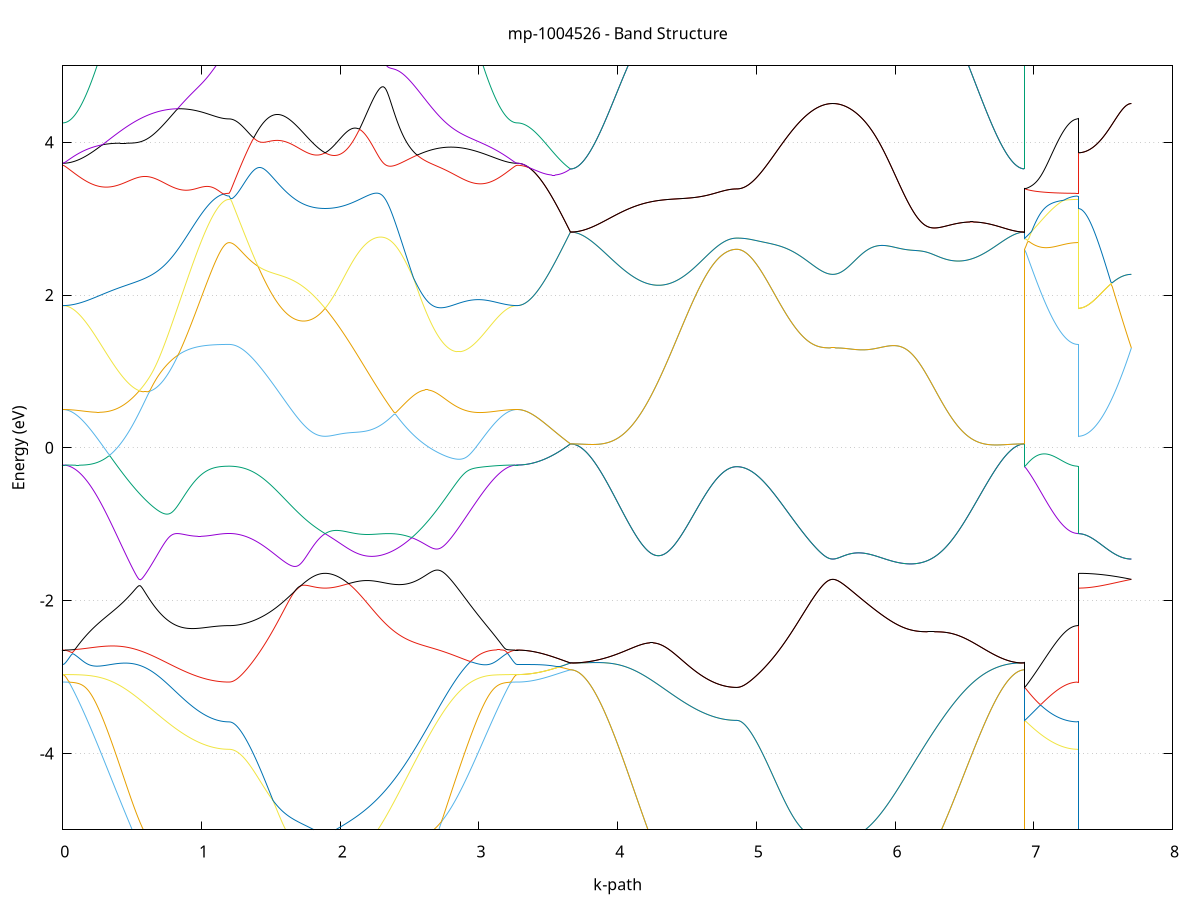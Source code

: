 set title 'mp-1004526 - Band Structure'
set xlabel 'k-path'
set ylabel 'Energy (eV)'
set grid y
set yrange [-5:5]
set terminal png size 800,600
set output 'mp-1004526_bands_gnuplot.png'
plot '-' using 1:2 with lines notitle, '-' using 1:2 with lines notitle, '-' using 1:2 with lines notitle, '-' using 1:2 with lines notitle, '-' using 1:2 with lines notitle, '-' using 1:2 with lines notitle, '-' using 1:2 with lines notitle, '-' using 1:2 with lines notitle, '-' using 1:2 with lines notitle, '-' using 1:2 with lines notitle, '-' using 1:2 with lines notitle, '-' using 1:2 with lines notitle, '-' using 1:2 with lines notitle, '-' using 1:2 with lines notitle, '-' using 1:2 with lines notitle, '-' using 1:2 with lines notitle, '-' using 1:2 with lines notitle, '-' using 1:2 with lines notitle, '-' using 1:2 with lines notitle, '-' using 1:2 with lines notitle, '-' using 1:2 with lines notitle, '-' using 1:2 with lines notitle, '-' using 1:2 with lines notitle, '-' using 1:2 with lines notitle, '-' using 1:2 with lines notitle, '-' using 1:2 with lines notitle, '-' using 1:2 with lines notitle, '-' using 1:2 with lines notitle, '-' using 1:2 with lines notitle, '-' using 1:2 with lines notitle, '-' using 1:2 with lines notitle, '-' using 1:2 with lines notitle, '-' using 1:2 with lines notitle, '-' using 1:2 with lines notitle, '-' using 1:2 with lines notitle, '-' using 1:2 with lines notitle, '-' using 1:2 with lines notitle, '-' using 1:2 with lines notitle, '-' using 1:2 with lines notitle, '-' using 1:2 with lines notitle, '-' using 1:2 with lines notitle, '-' using 1:2 with lines notitle, '-' using 1:2 with lines notitle, '-' using 1:2 with lines notitle, '-' using 1:2 with lines notitle, '-' using 1:2 with lines notitle, '-' using 1:2 with lines notitle, '-' using 1:2 with lines notitle, '-' using 1:2 with lines notitle, '-' using 1:2 with lines notitle, '-' using 1:2 with lines notitle, '-' using 1:2 with lines notitle, '-' using 1:2 with lines notitle, '-' using 1:2 with lines notitle, '-' using 1:2 with lines notitle, '-' using 1:2 with lines notitle, '-' using 1:2 with lines notitle, '-' using 1:2 with lines notitle, '-' using 1:2 with lines notitle, '-' using 1:2 with lines notitle, '-' using 1:2 with lines notitle, '-' using 1:2 with lines notitle, '-' using 1:2 with lines notitle, '-' using 1:2 with lines notitle
0.000000 -38.679121
0.009992 -38.679121
0.019983 -38.679021
0.029975 -38.679021
0.039967 -38.678821
0.049958 -38.678721
0.059950 -38.678521
0.069942 -38.678321
0.079934 -38.678121
0.089925 -38.677821
0.099917 -38.677621
0.109909 -38.677221
0.119900 -38.676921
0.129892 -38.676521
0.139884 -38.676121
0.149876 -38.675721
0.159867 -38.675221
0.169859 -38.674721
0.179851 -38.674221
0.189842 -38.673621
0.199834 -38.673021
0.209826 -38.672421
0.219817 -38.671821
0.229809 -38.671221
0.239801 -38.670521
0.249793 -38.669821
0.259784 -38.669021
0.269776 -38.668321
0.279768 -38.667521
0.289759 -38.666721
0.299751 -38.665921
0.309743 -38.665021
0.319734 -38.664221
0.329726 -38.663321
0.339718 -38.662421
0.349710 -38.661421
0.359701 -38.660521
0.369693 -38.659521
0.379685 -38.658521
0.389676 -38.657521
0.399668 -38.656521
0.409660 -38.655521
0.419651 -38.654421
0.429643 -38.653421
0.439635 -38.652321
0.449627 -38.651221
0.459618 -38.650121
0.469610 -38.649021
0.479602 -38.647921
0.489593 -38.646821
0.499585 -38.645721
0.509577 -38.644521
0.519568 -38.643421
0.529560 -38.642321
0.539552 -38.641121
0.549544 -38.640021
0.559535 -38.638821
0.569527 -38.637721
0.579519 -38.636521
0.589510 -38.635421
0.599502 -38.634221
0.609494 -38.633121
0.619485 -38.632021
0.629477 -38.630921
0.639469 -38.629821
0.649461 -38.628721
0.659452 -38.627721
0.669444 -38.626721
0.679436 -38.625721
0.689427 -38.624721
0.699419 -38.623821
0.709411 -38.623021
0.719402 -38.622221
0.729394 -38.621621
0.739386 -38.621121
0.749378 -38.620721
0.759369 -38.620721
0.769361 -38.620921
0.779353 -38.621621
0.789344 -38.622821
0.799336 -38.624721
0.809328 -38.627221
0.819319 -38.630421
0.829311 -38.634021
0.839303 -38.638021
0.849295 -38.642221
0.859286 -38.646621
0.869278 -38.651021
0.879270 -38.655421
0.889261 -38.659821
0.899253 -38.664221
0.909245 -38.668521
0.919236 -38.672721
0.929228 -38.676821
0.939220 -38.680821
0.949212 -38.684721
0.959203 -38.688521
0.969195 -38.692121
0.979187 -38.695621
0.989178 -38.699021
0.999170 -38.702321
1.009162 -38.705421
1.019153 -38.708421
1.029145 -38.711221
1.039137 -38.713921
1.049129 -38.716421
1.059120 -38.718821
1.069112 -38.721021
1.079104 -38.723021
1.089095 -38.724921
1.099087 -38.726721
1.109079 -38.728221
1.119071 -38.729721
1.129062 -38.730921
1.139054 -38.732021
1.149046 -38.732921
1.159037 -38.733721
1.169029 -38.734321
1.179021 -38.734721
1.189012 -38.734921
1.199004 -38.735021
1.199004 -38.735021
1.208893 -38.735021
1.218783 -38.734921
1.228672 -38.734721
1.238561 -38.734421
1.248450 -38.734121
1.258339 -38.733721
1.268229 -38.733221
1.278118 -38.732721
1.288007 -38.732121
1.297896 -38.731421
1.307786 -38.730721
1.317675 -38.729821
1.327564 -38.728921
1.337453 -38.728021
1.347342 -38.726921
1.357232 -38.725821
1.367121 -38.724721
1.377010 -38.723421
1.386899 -38.722121
1.396789 -38.720721
1.406678 -38.719321
1.416567 -38.717821
1.426456 -38.716221
1.436345 -38.714521
1.446235 -38.712821
1.456124 -38.711121
1.466013 -38.709221
1.475902 -38.707321
1.485791 -38.705421
1.495681 -38.703321
1.505570 -38.701321
1.515459 -38.699121
1.525348 -38.696921
1.535238 -38.694621
1.545127 -38.692321
1.555016 -38.690021
1.564905 -38.687521
1.574794 -38.685021
1.584684 -38.682521
1.594573 -38.679921
1.604462 -38.677221
1.614351 -38.674521
1.624241 -38.671821
1.634130 -38.669021
1.644019 -38.666221
1.653908 -38.663321
1.663797 -38.660321
1.673687 -38.657421
1.683576 -38.654321
1.693465 -38.651321
1.703354 -38.648221
1.713244 -38.645021
1.723133 -38.641821
1.733022 -38.638621
1.742911 -38.635421
1.752800 -38.632121
1.762690 -38.628821
1.772579 -38.625521
1.782468 -38.622221
1.792357 -38.618921
1.802247 -38.615521
1.812136 -38.612221
1.822025 -38.609021
1.831914 -38.605721
1.841803 -38.602621
1.851693 -38.599621
1.861582 -38.597021
1.871471 -38.594721
1.881360 -38.593221
1.891250 -38.592621
1.891250 -38.592621
1.901210 -38.593121
1.911170 -38.594621
1.921131 -38.596721
1.931091 -38.599121
1.941051 -38.601821
1.951012 -38.604521
1.960972 -38.607321
1.970932 -38.610121
1.980893 -38.612821
1.990853 -38.615421
2.000813 -38.617921
2.010774 -38.620421
2.020734 -38.622721
2.030695 -38.624921
2.040655 -38.627021
2.050615 -38.629021
2.060576 -38.630821
2.070536 -38.632521
2.080496 -38.634121
2.090457 -38.635621
2.100417 -38.636921
2.110378 -38.638021
2.120338 -38.639121
2.130298 -38.639921
2.140259 -38.640721
2.150219 -38.641321
2.160179 -38.641821
2.170140 -38.642121
2.180100 -38.642321
2.190060 -38.642321
2.200021 -38.642221
2.209981 -38.641921
2.219942 -38.641521
2.229902 -38.640921
2.239862 -38.640221
2.249823 -38.639421
2.259783 -38.638421
2.269743 -38.637321
2.279704 -38.636121
2.289664 -38.634721
2.299624 -38.633321
2.309585 -38.631721
2.319545 -38.630021
2.329505 -38.628321
2.339466 -38.626521
2.349426 -38.624621
2.359387 -38.622821
2.369347 -38.621021
2.379307 -38.619321
2.389268 -38.617721
2.399228 -38.616321
2.409188 -38.615221
2.419149 -38.614321
2.429109 -38.613721
2.439070 -38.613321
2.449030 -38.613321
2.458990 -38.613421
2.468951 -38.613721
2.478911 -38.614121
2.488871 -38.614721
2.498832 -38.615421
2.508792 -38.616121
2.518752 -38.617021
2.528713 -38.617821
2.538673 -38.618821
2.548634 -38.619721
2.558594 -38.620721
2.568554 -38.621821
2.578515 -38.622821
2.588475 -38.623921
2.598435 -38.625021
2.608396 -38.626121
2.618356 -38.627221
2.628316 -38.628421
2.638277 -38.629521
2.648237 -38.630721
2.658198 -38.631821
2.668158 -38.633021
2.678118 -38.634121
2.688079 -38.635321
2.698039 -38.636521
2.707999 -38.637721
2.717960 -38.638821
2.727920 -38.640021
2.737880 -38.641221
2.747841 -38.642321
2.757801 -38.643521
2.767762 -38.644621
2.777722 -38.645821
2.787682 -38.646921
2.797643 -38.648021
2.807603 -38.649121
2.817563 -38.650221
2.827524 -38.651321
2.837484 -38.652421
2.847444 -38.653521
2.857405 -38.654621
2.867365 -38.655621
2.877326 -38.656621
2.887286 -38.657621
2.897246 -38.658621
2.907207 -38.659621
2.917167 -38.660621
2.927127 -38.661521
2.937088 -38.662421
2.947048 -38.663421
2.957008 -38.664221
2.966969 -38.665121
2.976929 -38.665921
2.986890 -38.666821
2.996850 -38.667621
3.006810 -38.668321
3.016771 -38.669121
3.026731 -38.669821
3.036691 -38.670521
3.046652 -38.671221
3.056612 -38.671921
3.066572 -38.672521
3.076533 -38.673121
3.086493 -38.673721
3.096454 -38.674221
3.106414 -38.674721
3.116374 -38.675221
3.126335 -38.675721
3.136295 -38.676121
3.146255 -38.676521
3.156216 -38.676921
3.166176 -38.677221
3.176136 -38.677621
3.186097 -38.677921
3.196057 -38.678121
3.206018 -38.678321
3.215978 -38.678521
3.225938 -38.678721
3.235899 -38.678821
3.245859 -38.679021
3.255819 -38.679021
3.265780 -38.679121
3.275740 -38.679121
3.275740 -38.679121
3.285587 -38.679121
3.295433 -38.679121
3.305280 -38.679021
3.315127 -38.678921
3.324973 -38.678921
3.334820 -38.678821
3.344667 -38.678721
3.354513 -38.678521
3.364360 -38.678421
3.374207 -38.678221
3.384054 -38.678021
3.393900 -38.677821
3.403747 -38.677621
3.413594 -38.677421
3.423440 -38.677121
3.433287 -38.676921
3.443134 -38.676621
3.452980 -38.676321
3.462827 -38.676021
3.472674 -38.675721
3.482520 -38.675321
3.492367 -38.675021
3.502214 -38.674621
3.512060 -38.674321
3.521907 -38.673921
3.531754 -38.673521
3.541600 -38.673121
3.551447 -38.672721
3.561294 -38.672321
3.571140 -38.671921
3.580987 -38.671521
3.590834 -38.671021
3.600680 -38.670621
3.610527 -38.670121
3.620374 -38.669721
3.630220 -38.669321
3.640067 -38.668821
3.649914 -38.668421
3.659760 -38.667921
3.659760 -38.667921
3.669752 -38.667921
3.679744 -38.667821
3.689735 -38.667821
3.699727 -38.667721
3.709719 -38.667521
3.719711 -38.667421
3.729702 -38.667221
3.739694 -38.667021
3.749686 -38.666721
3.759677 -38.666521
3.769669 -38.666221
3.779661 -38.665821
3.789652 -38.665521
3.799644 -38.665121
3.809636 -38.664721
3.819628 -38.664221
3.829619 -38.663821
3.839611 -38.663321
3.849603 -38.662821
3.859594 -38.662221
3.869586 -38.661721
3.879578 -38.661121
3.889569 -38.660421
3.899561 -38.659821
3.909553 -38.659121
3.919545 -38.658421
3.929536 -38.657721
3.939528 -38.657021
3.949520 -38.656321
3.959511 -38.655521
3.969503 -38.654721
3.979495 -38.653921
3.989486 -38.653021
3.999478 -38.652221
4.009470 -38.651321
4.019462 -38.650421
4.029453 -38.649521
4.039445 -38.648621
4.049437 -38.647721
4.059428 -38.646721
4.069420 -38.645821
4.079412 -38.644821
4.089403 -38.643821
4.099395 -38.642821
4.109387 -38.641821
4.119379 -38.640821
4.129370 -38.639721
4.139362 -38.638721
4.149354 -38.637721
4.159345 -38.636621
4.169337 -38.635621
4.179329 -38.634521
4.189320 -38.633421
4.199312 -38.632421
4.209304 -38.631321
4.219296 -38.630221
4.229287 -38.629221
4.239279 -38.628121
4.249271 -38.627121
4.259262 -38.626021
4.269254 -38.625021
4.279246 -38.624021
4.289237 -38.622921
4.299229 -38.621921
4.309221 -38.621021
4.319213 -38.620021
4.329204 -38.619121
4.339196 -38.618221
4.349188 -38.617421
4.359179 -38.616621
4.369171 -38.615921
4.379163 -38.615321
4.389155 -38.614821
4.399146 -38.614521
4.409138 -38.614421
4.419130 -38.614721
4.429121 -38.615321
4.439113 -38.616521
4.449105 -38.618421
4.459096 -38.621021
4.469088 -38.624221
4.479080 -38.628021
4.489072 -38.632121
4.499063 -38.636421
4.509055 -38.640921
4.519047 -38.645521
4.529038 -38.650021
4.539030 -38.654521
4.549022 -38.659021
4.559013 -38.663421
4.569005 -38.667821
4.578997 -38.672021
4.588989 -38.676221
4.598980 -38.680221
4.608972 -38.684121
4.618964 -38.687921
4.628955 -38.691621
4.638947 -38.695121
4.648939 -38.698521
4.658930 -38.701821
4.668922 -38.704921
4.678914 -38.707821
4.688906 -38.710721
4.698897 -38.713321
4.708889 -38.715921
4.718881 -38.718221
4.728872 -38.720521
4.738864 -38.722521
4.748856 -38.724421
4.758847 -38.726121
4.768839 -38.727721
4.778831 -38.729121
4.788823 -38.730421
4.798814 -38.731521
4.808806 -38.732421
4.818798 -38.733121
4.828789 -38.733721
4.838781 -38.734121
4.848773 -38.734421
4.858764 -38.734521
4.858764 -38.734521
4.868654 -38.734421
4.878543 -38.734321
4.888432 -38.734221
4.898321 -38.733921
4.908211 -38.733621
4.918100 -38.733221
4.927989 -38.732721
4.937878 -38.732221
4.947767 -38.731621
4.957657 -38.730921
4.967546 -38.730121
4.977435 -38.729321
4.987324 -38.728421
4.997214 -38.727521
5.007103 -38.726421
5.016992 -38.725321
5.026881 -38.724121
5.036770 -38.722921
5.046660 -38.721621
5.056549 -38.720221
5.066438 -38.718821
5.076327 -38.717321
5.086217 -38.715721
5.096106 -38.714021
5.105995 -38.712321
5.115884 -38.710621
5.125773 -38.708721
5.135663 -38.706821
5.145552 -38.704921
5.155441 -38.702921
5.165330 -38.700821
5.175219 -38.698621
5.185109 -38.696421
5.194998 -38.694221
5.204887 -38.691921
5.214776 -38.689521
5.224666 -38.687121
5.234555 -38.684621
5.244444 -38.682021
5.254333 -38.679521
5.264222 -38.676821
5.274112 -38.674121
5.284001 -38.671421
5.293890 -38.668621
5.303779 -38.665721
5.313669 -38.662921
5.323558 -38.659921
5.333447 -38.657021
5.343336 -38.653921
5.353225 -38.650921
5.363115 -38.647821
5.373004 -38.644721
5.382893 -38.641521
5.392782 -38.638321
5.402672 -38.635121
5.412561 -38.631821
5.422450 -38.628621
5.432339 -38.625321
5.442228 -38.622021
5.452118 -38.618621
5.462007 -38.615321
5.471896 -38.612121
5.481785 -38.608821
5.491675 -38.605621
5.501564 -38.602621
5.511453 -38.599721
5.521342 -38.597121
5.531231 -38.595021
5.541121 -38.593521
5.551010 -38.593021
5.551010 -38.593021
5.560970 -38.593521
5.570931 -38.594921
5.580891 -38.596921
5.590851 -38.599421
5.600812 -38.602021
5.610772 -38.604721
5.620732 -38.607421
5.630693 -38.610121
5.640653 -38.612821
5.650613 -38.615421
5.660574 -38.618021
5.670534 -38.620421
5.680495 -38.622721
5.690455 -38.624921
5.700415 -38.627021
5.710376 -38.629021
5.720336 -38.630921
5.730296 -38.632621
5.740257 -38.634221
5.750217 -38.635621
5.760177 -38.636921
5.770138 -38.638121
5.780098 -38.639121
5.790059 -38.640021
5.800019 -38.640821
5.809979 -38.641421
5.819940 -38.641821
5.829900 -38.642121
5.839860 -38.642321
5.849821 -38.642321
5.859781 -38.642121
5.869742 -38.641921
5.879702 -38.641421
5.889662 -38.640821
5.899623 -38.640121
5.909583 -38.639221
5.919543 -38.638221
5.929504 -38.637021
5.939464 -38.635721
5.949424 -38.634321
5.959385 -38.632821
5.969345 -38.631121
5.979305 -38.629321
5.989266 -38.627521
5.999226 -38.625521
6.009187 -38.623521
6.019147 -38.621421
6.029107 -38.619421
6.039068 -38.617321
6.049028 -38.615421
6.058988 -38.613621
6.068949 -38.611921
6.078909 -38.610621
6.088869 -38.609521
6.098830 -38.608721
6.108790 -38.608221
6.118751 -38.608021
6.128711 -38.608121
6.138671 -38.608321
6.148632 -38.608621
6.158592 -38.609121
6.168552 -38.609721
6.178513 -38.610421
6.188473 -38.611121
6.198434 -38.611921
6.208394 -38.612821
6.218354 -38.613721
6.228315 -38.614621
6.238275 -38.615521
6.248235 -38.616521
6.258196 -38.617521
6.268156 -38.618521
6.278116 -38.619521
6.288077 -38.620621
6.298037 -38.621621
6.307997 -38.622721
6.317958 -38.623821
6.327918 -38.624821
6.337879 -38.625921
6.347839 -38.627021
6.357799 -38.628121
6.367760 -38.629221
6.377720 -38.630221
6.387680 -38.631321
6.397641 -38.632421
6.407601 -38.633521
6.417562 -38.634621
6.427522 -38.635621
6.437482 -38.636721
6.447443 -38.637721
6.457403 -38.638821
6.467363 -38.639821
6.477324 -38.640921
6.487284 -38.641921
6.497244 -38.642921
6.507205 -38.643921
6.517165 -38.644921
6.527126 -38.645921
6.537086 -38.646821
6.547046 -38.647821
6.557007 -38.648721
6.566967 -38.649621
6.576927 -38.650521
6.586888 -38.651421
6.596848 -38.652321
6.606808 -38.653121
6.616769 -38.653921
6.626729 -38.654821
6.636690 -38.655621
6.646650 -38.656321
6.656610 -38.657121
6.666571 -38.657821
6.676531 -38.658521
6.686491 -38.659221
6.696452 -38.659821
6.706412 -38.660521
6.716372 -38.661121
6.726333 -38.661721
6.736293 -38.662321
6.746254 -38.662821
6.756214 -38.663321
6.766174 -38.663821
6.776135 -38.664321
6.786095 -38.664721
6.796055 -38.665121
6.806016 -38.665521
6.815976 -38.665821
6.825936 -38.666221
6.835897 -38.666521
6.845857 -38.666721
6.855818 -38.667021
6.865778 -38.667221
6.875738 -38.667421
6.885699 -38.667521
6.895659 -38.667721
6.905619 -38.667821
6.915580 -38.667921
6.925540 -38.667921
6.935500 -38.667921
6.935500 -38.734521
6.945347 -38.734521
6.955194 -38.734521
6.965040 -38.734521
6.974887 -38.734621
6.984734 -38.734621
6.994580 -38.734621
7.004427 -38.734621
7.014274 -38.734721
7.024121 -38.734721
7.033967 -38.734721
7.043814 -38.734721
7.053661 -38.734721
7.063507 -38.734821
7.073354 -38.734821
7.083201 -38.734821
7.093047 -38.734821
7.102894 -38.734821
7.112741 -38.734821
7.122587 -38.734921
7.132434 -38.734921
7.142281 -38.734921
7.152127 -38.734921
7.161974 -38.734921
7.171821 -38.734921
7.181667 -38.734921
7.191514 -38.734921
7.201361 -38.735021
7.211207 -38.735021
7.221054 -38.735021
7.230901 -38.735021
7.240747 -38.735021
7.250594 -38.735021
7.260441 -38.735021
7.270287 -38.735021
7.280134 -38.735021
7.289981 -38.735021
7.299827 -38.735021
7.309674 -38.735021
7.319521 -38.735021
7.319521 -38.592621
7.329367 -38.592621
7.339214 -38.592621
7.349061 -38.592621
7.358907 -38.592621
7.368754 -38.592621
7.378601 -38.592621
7.388447 -38.592621
7.398294 -38.592621
7.408141 -38.592621
7.417987 -38.592721
7.427834 -38.592721
7.437681 -38.592721
7.447527 -38.592721
7.457374 -38.592721
7.467221 -38.592721
7.477067 -38.592721
7.486914 -38.592821
7.496761 -38.592821
7.506607 -38.592821
7.516454 -38.592821
7.526301 -38.592821
7.536147 -38.592821
7.545994 -38.592921
7.555841 -38.592921
7.565687 -38.592921
7.575534 -38.592921
7.585381 -38.592921
7.595228 -38.592921
7.605074 -38.592921
7.614921 -38.592921
7.624768 -38.593021
7.634614 -38.593021
7.644461 -38.593021
7.654308 -38.593021
7.664154 -38.593021
7.674001 -38.593021
7.683848 -38.593021
7.693694 -38.593021
7.703541 -38.593021
e
0.000000 -38.656721
0.009992 -38.656621
0.019983 -38.656621
0.029975 -38.656521
0.039967 -38.656421
0.049958 -38.656321
0.059950 -38.656221
0.069942 -38.656021
0.079934 -38.655821
0.089925 -38.655621
0.099917 -38.655321
0.109909 -38.655021
0.119900 -38.654721
0.129892 -38.654421
0.139884 -38.654021
0.149876 -38.653621
0.159867 -38.653221
0.169859 -38.652821
0.179851 -38.652321
0.189842 -38.651821
0.199834 -38.651321
0.209826 -38.650821
0.219817 -38.650221
0.229809 -38.649721
0.239801 -38.649121
0.249793 -38.648421
0.259784 -38.647821
0.269776 -38.647121
0.279768 -38.646521
0.289759 -38.645821
0.299751 -38.645021
0.309743 -38.644321
0.319734 -38.643521
0.329726 -38.642721
0.339718 -38.642021
0.349710 -38.641121
0.359701 -38.640321
0.369693 -38.639521
0.379685 -38.638621
0.389676 -38.637721
0.399668 -38.636921
0.409660 -38.636021
0.419651 -38.635121
0.429643 -38.634121
0.439635 -38.633221
0.449627 -38.632321
0.459618 -38.631321
0.469610 -38.630421
0.479602 -38.629421
0.489593 -38.628421
0.499585 -38.627521
0.509577 -38.626521
0.519568 -38.625521
0.529560 -38.624521
0.539552 -38.623521
0.549544 -38.622521
0.559535 -38.621621
0.569527 -38.620621
0.579519 -38.619621
0.589510 -38.618621
0.599502 -38.617721
0.609494 -38.616721
0.619485 -38.615821
0.629477 -38.614821
0.639469 -38.613921
0.649461 -38.613021
0.659452 -38.612221
0.669444 -38.611421
0.679436 -38.610621
0.689427 -38.609821
0.699419 -38.609221
0.709411 -38.608621
0.719402 -38.608121
0.729394 -38.607821
0.739386 -38.607621
0.749378 -38.607821
0.759369 -38.608421
0.769361 -38.609621
0.779353 -38.611421
0.789344 -38.614121
0.799336 -38.617421
0.809328 -38.621321
0.819319 -38.625621
0.829311 -38.630121
0.839303 -38.634821
0.849295 -38.639521
0.859286 -38.644221
0.869278 -38.648921
0.879270 -38.653521
0.889261 -38.658121
0.899253 -38.662621
0.909245 -38.666921
0.919236 -38.671221
0.929228 -38.675421
0.939220 -38.679421
0.949212 -38.683421
0.959203 -38.687221
0.969195 -38.690921
0.979187 -38.694421
0.989178 -38.697821
0.999170 -38.701121
1.009162 -38.704221
1.019153 -38.707221
1.029145 -38.710021
1.039137 -38.712721
1.049129 -38.715221
1.059120 -38.717621
1.069112 -38.719821
1.079104 -38.721921
1.089095 -38.723821
1.099087 -38.725521
1.109079 -38.727121
1.119071 -38.728521
1.129062 -38.729721
1.139054 -38.730821
1.149046 -38.731721
1.159037 -38.732521
1.169029 -38.733121
1.179021 -38.733521
1.189012 -38.733821
1.199004 -38.733821
1.199004 -38.733821
1.208893 -38.733821
1.218783 -38.733721
1.228672 -38.733521
1.238561 -38.733321
1.248450 -38.732921
1.258339 -38.732521
1.268229 -38.732121
1.278118 -38.731521
1.288007 -38.730921
1.297896 -38.730221
1.307786 -38.729521
1.317675 -38.728721
1.327564 -38.727821
1.337453 -38.726821
1.347342 -38.725821
1.357232 -38.724721
1.367121 -38.723521
1.377010 -38.722321
1.386899 -38.721021
1.396789 -38.719621
1.406678 -38.718121
1.416567 -38.716621
1.426456 -38.715121
1.436345 -38.713421
1.446235 -38.711721
1.456124 -38.709921
1.466013 -38.708121
1.475902 -38.706221
1.485791 -38.704321
1.495681 -38.702221
1.505570 -38.700221
1.515459 -38.698021
1.525348 -38.695821
1.535238 -38.693621
1.545127 -38.691321
1.555016 -38.688921
1.564905 -38.686521
1.574794 -38.684021
1.584684 -38.681421
1.594573 -38.678921
1.604462 -38.676221
1.614351 -38.673521
1.624241 -38.670821
1.634130 -38.668021
1.644019 -38.665221
1.653908 -38.662321
1.663797 -38.659421
1.673687 -38.656421
1.683576 -38.653421
1.693465 -38.650321
1.703354 -38.647221
1.713244 -38.644121
1.723133 -38.640921
1.733022 -38.637821
1.742911 -38.634521
1.752800 -38.631321
1.762690 -38.628021
1.772579 -38.624721
1.782468 -38.621421
1.792357 -38.618121
1.802247 -38.614821
1.812136 -38.611521
1.822025 -38.608321
1.831914 -38.605121
1.841803 -38.602121
1.851693 -38.599221
1.861582 -38.596621
1.871471 -38.594521
1.881360 -38.593121
1.891250 -38.592621
1.891250 -38.592621
1.901210 -38.593121
1.911170 -38.594621
1.921131 -38.596621
1.931091 -38.599021
1.941051 -38.601721
1.951012 -38.604421
1.960972 -38.607121
1.970932 -38.609921
1.980893 -38.612621
1.990853 -38.615221
2.000813 -38.617721
2.010774 -38.620221
2.020734 -38.622521
2.030695 -38.624721
2.040655 -38.626821
2.050615 -38.628821
2.060576 -38.630721
2.070536 -38.632421
2.080496 -38.634021
2.090457 -38.635521
2.100417 -38.636821
2.110378 -38.638021
2.120338 -38.639021
2.130298 -38.639921
2.140259 -38.640721
2.150219 -38.641321
2.160179 -38.641721
2.170140 -38.642021
2.180100 -38.642121
2.190060 -38.642121
2.200021 -38.641921
2.209981 -38.641621
2.219942 -38.641121
2.229902 -38.640521
2.239862 -38.639721
2.249823 -38.638821
2.259783 -38.637821
2.269743 -38.636621
2.279704 -38.635221
2.289664 -38.633721
2.299624 -38.632121
2.309585 -38.630421
2.319545 -38.628521
2.329505 -38.626521
2.339466 -38.624421
2.349426 -38.622221
2.359387 -38.620021
2.369347 -38.617721
2.379307 -38.615321
2.389268 -38.613021
2.399228 -38.610821
2.409188 -38.608721
2.419149 -38.606821
2.429109 -38.605221
2.439070 -38.603921
2.449030 -38.603021
2.458990 -38.602421
2.468951 -38.602121
2.478911 -38.602121
2.488871 -38.602221
2.498832 -38.602521
2.508792 -38.603021
2.518752 -38.603521
2.528713 -38.604221
2.538673 -38.604921
2.548634 -38.605621
2.558594 -38.606421
2.568554 -38.607221
2.578515 -38.608121
2.588475 -38.609021
2.598435 -38.609921
2.608396 -38.610821
2.618356 -38.611721
2.628316 -38.612721
2.638277 -38.613621
2.648237 -38.614621
2.658198 -38.615621
2.668158 -38.616621
2.678118 -38.617621
2.688079 -38.618621
2.698039 -38.619621
2.707999 -38.620621
2.717960 -38.621621
2.727920 -38.622621
2.737880 -38.623621
2.747841 -38.624621
2.757801 -38.625521
2.767762 -38.626521
2.777722 -38.627521
2.787682 -38.628521
2.797643 -38.629521
2.807603 -38.630421
2.817563 -38.631421
2.827524 -38.632421
2.837484 -38.633321
2.847444 -38.634221
2.857405 -38.635121
2.867365 -38.636121
2.877326 -38.637021
2.887286 -38.637821
2.897246 -38.638721
2.907207 -38.639621
2.917167 -38.640421
2.927127 -38.641221
2.937088 -38.642021
2.947048 -38.642821
2.957008 -38.643621
2.966969 -38.644421
2.976929 -38.645121
2.986890 -38.645821
2.996850 -38.646521
3.006810 -38.647221
3.016771 -38.647921
3.026731 -38.648521
3.036691 -38.649121
3.046652 -38.649721
3.056612 -38.650321
3.066572 -38.650821
3.076533 -38.651421
3.086493 -38.651921
3.096454 -38.652421
3.106414 -38.652821
3.116374 -38.653221
3.126335 -38.653721
3.136295 -38.654021
3.146255 -38.654421
3.156216 -38.654721
3.166176 -38.655021
3.176136 -38.655321
3.186097 -38.655621
3.196057 -38.655821
3.206018 -38.656021
3.215978 -38.656221
3.225938 -38.656321
3.235899 -38.656421
3.245859 -38.656521
3.255819 -38.656621
3.265780 -38.656621
3.275740 -38.656721
3.275740 -38.656721
3.285587 -38.656721
3.295433 -38.656721
3.305280 -38.656721
3.315127 -38.656821
3.324973 -38.656921
3.334820 -38.657021
3.344667 -38.657121
3.354513 -38.657221
3.364360 -38.657421
3.374207 -38.657621
3.384054 -38.657821
3.393900 -38.658021
3.403747 -38.658221
3.413594 -38.658421
3.423440 -38.658721
3.433287 -38.658921
3.443134 -38.659221
3.452980 -38.659521
3.462827 -38.659821
3.472674 -38.660121
3.482520 -38.660521
3.492367 -38.660821
3.502214 -38.661221
3.512060 -38.661521
3.521907 -38.661921
3.531754 -38.662321
3.541600 -38.662721
3.551447 -38.663121
3.561294 -38.663521
3.571140 -38.663921
3.580987 -38.664421
3.590834 -38.664821
3.600680 -38.665221
3.610527 -38.665721
3.620374 -38.666121
3.630220 -38.666621
3.640067 -38.667021
3.649914 -38.667521
3.659760 -38.667921
3.659760 -38.667921
3.669752 -38.667921
3.679744 -38.667821
3.689735 -38.667821
3.699727 -38.667721
3.709719 -38.667521
3.719711 -38.667421
3.729702 -38.667221
3.739694 -38.667021
3.749686 -38.666721
3.759677 -38.666521
3.769669 -38.666221
3.779661 -38.665821
3.789652 -38.665521
3.799644 -38.665121
3.809636 -38.664721
3.819628 -38.664221
3.829619 -38.663821
3.839611 -38.663321
3.849603 -38.662821
3.859594 -38.662221
3.869586 -38.661621
3.879578 -38.661021
3.889569 -38.660421
3.899561 -38.659821
3.909553 -38.659121
3.919545 -38.658421
3.929536 -38.657721
3.939528 -38.657021
3.949520 -38.656221
3.959511 -38.655521
3.969503 -38.654721
3.979495 -38.653921
3.989486 -38.653021
3.999478 -38.652221
4.009470 -38.651321
4.019462 -38.650421
4.029453 -38.649521
4.039445 -38.648621
4.049437 -38.647721
4.059428 -38.646721
4.069420 -38.645821
4.079412 -38.644821
4.089403 -38.643821
4.099395 -38.642821
4.109387 -38.641821
4.119379 -38.640821
4.129370 -38.639721
4.139362 -38.638721
4.149354 -38.637721
4.159345 -38.636621
4.169337 -38.635521
4.179329 -38.634521
4.189320 -38.633421
4.199312 -38.632421
4.209304 -38.631321
4.219296 -38.630221
4.229287 -38.629221
4.239279 -38.628121
4.249271 -38.627121
4.259262 -38.626021
4.269254 -38.625021
4.279246 -38.623921
4.289237 -38.622921
4.299229 -38.621921
4.309221 -38.621021
4.319213 -38.620021
4.329204 -38.619121
4.339196 -38.618221
4.349188 -38.617421
4.359179 -38.616621
4.369171 -38.615921
4.379163 -38.615321
4.389155 -38.614821
4.399146 -38.614521
4.409138 -38.614421
4.419130 -38.614721
4.429121 -38.615321
4.439113 -38.616521
4.449105 -38.618421
4.459096 -38.621021
4.469088 -38.624221
4.479080 -38.628021
4.489072 -38.632121
4.499063 -38.636421
4.509055 -38.640921
4.519047 -38.645421
4.529038 -38.650021
4.539030 -38.654521
4.549022 -38.659021
4.559013 -38.663421
4.569005 -38.667821
4.578997 -38.672021
4.588989 -38.676221
4.598980 -38.680221
4.608972 -38.684121
4.618964 -38.687921
4.628955 -38.691621
4.638947 -38.695121
4.648939 -38.698521
4.658930 -38.701721
4.668922 -38.704921
4.678914 -38.707821
4.688906 -38.710721
4.698897 -38.713321
4.708889 -38.715921
4.718881 -38.718221
4.728872 -38.720421
4.738864 -38.722521
4.748856 -38.724421
4.758847 -38.726121
4.768839 -38.727721
4.778831 -38.729121
4.788823 -38.730421
4.798814 -38.731521
4.808806 -38.732421
4.818798 -38.733121
4.828789 -38.733721
4.838781 -38.734121
4.848773 -38.734421
4.858764 -38.734521
4.858764 -38.734521
4.868654 -38.734421
4.878543 -38.734321
4.888432 -38.734221
4.898321 -38.733921
4.908211 -38.733621
4.918100 -38.733221
4.927989 -38.732721
4.937878 -38.732221
4.947767 -38.731621
4.957657 -38.730921
4.967546 -38.730121
4.977435 -38.729321
4.987324 -38.728421
4.997214 -38.727421
5.007103 -38.726421
5.016992 -38.725321
5.026881 -38.724121
5.036770 -38.722921
5.046660 -38.721621
5.056549 -38.720221
5.066438 -38.718821
5.076327 -38.717321
5.086217 -38.715721
5.096106 -38.714021
5.105995 -38.712321
5.115884 -38.710621
5.125773 -38.708721
5.135663 -38.706821
5.145552 -38.704921
5.155441 -38.702921
5.165330 -38.700821
5.175219 -38.698621
5.185109 -38.696421
5.194998 -38.694221
5.204887 -38.691921
5.214776 -38.689521
5.224666 -38.687121
5.234555 -38.684621
5.244444 -38.682021
5.254333 -38.679421
5.264222 -38.676821
5.274112 -38.674121
5.284001 -38.671421
5.293890 -38.668621
5.303779 -38.665721
5.313669 -38.662921
5.323558 -38.659921
5.333447 -38.657021
5.343336 -38.653921
5.353225 -38.650921
5.363115 -38.647821
5.373004 -38.644721
5.382893 -38.641521
5.392782 -38.638321
5.402672 -38.635121
5.412561 -38.631821
5.422450 -38.628521
5.432339 -38.625321
5.442228 -38.621921
5.452118 -38.618621
5.462007 -38.615321
5.471896 -38.612121
5.481785 -38.608821
5.491675 -38.605621
5.501564 -38.602621
5.511453 -38.599721
5.521342 -38.597121
5.531231 -38.594921
5.541121 -38.593521
5.551010 -38.593021
5.551010 -38.593021
5.560970 -38.593521
5.570931 -38.594921
5.580891 -38.596921
5.590851 -38.599321
5.600812 -38.602021
5.610772 -38.604721
5.620732 -38.607421
5.630693 -38.610121
5.640653 -38.612821
5.650613 -38.615421
5.660574 -38.618021
5.670534 -38.620421
5.680495 -38.622721
5.690455 -38.624921
5.700415 -38.627021
5.710376 -38.629021
5.720336 -38.630921
5.730296 -38.632621
5.740257 -38.634221
5.750217 -38.635621
5.760177 -38.636921
5.770138 -38.638121
5.780098 -38.639121
5.790059 -38.640021
5.800019 -38.640821
5.809979 -38.641421
5.819940 -38.641821
5.829900 -38.642121
5.839860 -38.642321
5.849821 -38.642321
5.859781 -38.642121
5.869742 -38.641821
5.879702 -38.641421
5.889662 -38.640821
5.899623 -38.640121
5.909583 -38.639221
5.919543 -38.638221
5.929504 -38.637021
5.939464 -38.635721
5.949424 -38.634321
5.959385 -38.632821
5.969345 -38.631121
5.979305 -38.629321
5.989266 -38.627521
5.999226 -38.625521
6.009187 -38.623521
6.019147 -38.621421
6.029107 -38.619421
6.039068 -38.617321
6.049028 -38.615421
6.058988 -38.613521
6.068949 -38.611921
6.078909 -38.610521
6.088869 -38.609521
6.098830 -38.608721
6.108790 -38.608221
6.118751 -38.608021
6.128711 -38.608021
6.138671 -38.608321
6.148632 -38.608621
6.158592 -38.609121
6.168552 -38.609721
6.178513 -38.610421
6.188473 -38.611121
6.198434 -38.611921
6.208394 -38.612821
6.218354 -38.613721
6.228315 -38.614621
6.238275 -38.615521
6.248235 -38.616521
6.258196 -38.617521
6.268156 -38.618521
6.278116 -38.619521
6.288077 -38.620621
6.298037 -38.621621
6.307997 -38.622721
6.317958 -38.623821
6.327918 -38.624821
6.337879 -38.625921
6.347839 -38.627021
6.357799 -38.628121
6.367760 -38.629121
6.377720 -38.630221
6.387680 -38.631321
6.397641 -38.632421
6.407601 -38.633521
6.417562 -38.634521
6.427522 -38.635621
6.437482 -38.636721
6.447443 -38.637721
6.457403 -38.638821
6.467363 -38.639821
6.477324 -38.640921
6.487284 -38.641921
6.497244 -38.642921
6.507205 -38.643921
6.517165 -38.644921
6.527126 -38.645921
6.537086 -38.646821
6.547046 -38.647821
6.557007 -38.648721
6.566967 -38.649621
6.576927 -38.650521
6.586888 -38.651421
6.596848 -38.652321
6.606808 -38.653121
6.616769 -38.653921
6.626729 -38.654821
6.636690 -38.655521
6.646650 -38.656321
6.656610 -38.657121
6.666571 -38.657821
6.676531 -38.658521
6.686491 -38.659221
6.696452 -38.659821
6.706412 -38.660521
6.716372 -38.661121
6.726333 -38.661721
6.736293 -38.662221
6.746254 -38.662821
6.756214 -38.663321
6.766174 -38.663821
6.776135 -38.664321
6.786095 -38.664721
6.796055 -38.665121
6.806016 -38.665521
6.815976 -38.665821
6.825936 -38.666221
6.835897 -38.666521
6.845857 -38.666721
6.855818 -38.667021
6.865778 -38.667221
6.875738 -38.667421
6.885699 -38.667521
6.895659 -38.667721
6.905619 -38.667821
6.915580 -38.667821
6.925540 -38.667921
6.935500 -38.667921
6.935500 -38.734521
6.945347 -38.734521
6.955194 -38.734421
6.965040 -38.734421
6.974887 -38.734421
6.984734 -38.734421
6.994580 -38.734321
7.004427 -38.734321
7.014274 -38.734321
7.024121 -38.734321
7.033967 -38.734221
7.043814 -38.734221
7.053661 -38.734221
7.063507 -38.734221
7.073354 -38.734121
7.083201 -38.734121
7.093047 -38.734121
7.102894 -38.734121
7.112741 -38.734121
7.122587 -38.734021
7.132434 -38.734021
7.142281 -38.734021
7.152127 -38.734021
7.161974 -38.734021
7.171821 -38.734021
7.181667 -38.733921
7.191514 -38.733921
7.201361 -38.733921
7.211207 -38.733921
7.221054 -38.733921
7.230901 -38.733921
7.240747 -38.733921
7.250594 -38.733921
7.260441 -38.733921
7.270287 -38.733921
7.280134 -38.733821
7.289981 -38.733821
7.299827 -38.733821
7.309674 -38.733821
7.319521 -38.733821
7.319521 -38.592621
7.329367 -38.592621
7.339214 -38.592621
7.349061 -38.592621
7.358907 -38.592621
7.368754 -38.592621
7.378601 -38.592621
7.388447 -38.592621
7.398294 -38.592621
7.408141 -38.592621
7.417987 -38.592721
7.427834 -38.592721
7.437681 -38.592721
7.447527 -38.592721
7.457374 -38.592721
7.467221 -38.592721
7.477067 -38.592721
7.486914 -38.592821
7.496761 -38.592821
7.506607 -38.592821
7.516454 -38.592821
7.526301 -38.592821
7.536147 -38.592821
7.545994 -38.592821
7.555841 -38.592921
7.565687 -38.592921
7.575534 -38.592921
7.585381 -38.592921
7.595228 -38.592921
7.605074 -38.592921
7.614921 -38.592921
7.624768 -38.592921
7.634614 -38.593021
7.644461 -38.593021
7.654308 -38.593021
7.664154 -38.593021
7.674001 -38.593021
7.683848 -38.593021
7.693694 -38.593021
7.703541 -38.593021
e
0.000000 -38.218021
0.009992 -38.218121
0.019983 -38.218321
0.029975 -38.218821
0.039967 -38.219421
0.049958 -38.220321
0.059950 -38.221321
0.069942 -38.222421
0.079934 -38.223821
0.089925 -38.225421
0.099917 -38.227121
0.109909 -38.229021
0.119900 -38.231021
0.129892 -38.233321
0.139884 -38.235721
0.149876 -38.238321
0.159867 -38.241021
0.169859 -38.243921
0.179851 -38.247021
0.189842 -38.250321
0.199834 -38.253721
0.209826 -38.257221
0.219817 -38.260921
0.229809 -38.264821
0.239801 -38.268821
0.249793 -38.272921
0.259784 -38.277221
0.269776 -38.281721
0.279768 -38.286221
0.289759 -38.290921
0.299751 -38.295821
0.309743 -38.300721
0.319734 -38.305821
0.329726 -38.311021
0.339718 -38.316321
0.349710 -38.321721
0.359701 -38.327221
0.369693 -38.332821
0.379685 -38.338521
0.389676 -38.344321
0.399668 -38.350221
0.409660 -38.356221
0.419651 -38.362221
0.429643 -38.368321
0.439635 -38.374521
0.449627 -38.380821
0.459618 -38.387121
0.469610 -38.393521
0.479602 -38.399921
0.489593 -38.406421
0.499585 -38.412921
0.509577 -38.419521
0.519568 -38.426121
0.529560 -38.432721
0.539552 -38.439421
0.549544 -38.446021
0.559535 -38.452721
0.569527 -38.459421
0.579519 -38.466021
0.589510 -38.472721
0.599502 -38.479421
0.609494 -38.486021
0.619485 -38.492621
0.629477 -38.499221
0.639469 -38.505821
0.649461 -38.512321
0.659452 -38.518821
0.669444 -38.525221
0.679436 -38.531521
0.689427 -38.537721
0.699419 -38.543921
0.709411 -38.549921
0.719402 -38.555721
0.729394 -38.561421
0.739386 -38.566921
0.749378 -38.572121
0.759369 -38.577121
0.769361 -38.581821
0.779353 -38.585921
0.789344 -38.589521
0.799336 -38.592321
0.809328 -38.594421
0.819319 -38.595721
0.829311 -38.596521
0.839303 -38.596921
0.849295 -38.597021
0.859286 -38.596821
0.869278 -38.596521
0.879270 -38.596121
0.889261 -38.595621
0.899253 -38.595021
0.909245 -38.594521
0.919236 -38.593821
0.929228 -38.593221
0.939220 -38.592621
0.949212 -38.592021
0.959203 -38.591321
0.969195 -38.590721
0.979187 -38.590121
0.989178 -38.589521
0.999170 -38.588921
1.009162 -38.588421
1.019153 -38.587821
1.029145 -38.587321
1.039137 -38.586821
1.049129 -38.586421
1.059120 -38.585921
1.069112 -38.585521
1.079104 -38.585121
1.089095 -38.584821
1.099087 -38.584421
1.109079 -38.584121
1.119071 -38.583921
1.129062 -38.583621
1.139054 -38.583421
1.149046 -38.583221
1.159037 -38.583121
1.169029 -38.583021
1.179021 -38.582921
1.189012 -38.582921
1.199004 -38.582821
1.199004 -38.582821
1.208893 -38.582821
1.218783 -38.582821
1.228672 -38.582821
1.238561 -38.582721
1.248450 -38.582721
1.258339 -38.582621
1.268229 -38.582621
1.278118 -38.582521
1.288007 -38.582421
1.297896 -38.582321
1.307786 -38.582221
1.317675 -38.582121
1.327564 -38.581921
1.337453 -38.581821
1.347342 -38.581621
1.357232 -38.581521
1.367121 -38.581321
1.377010 -38.581121
1.386899 -38.580921
1.396789 -38.580721
1.406678 -38.580521
1.416567 -38.580321
1.426456 -38.580121
1.436345 -38.579921
1.446235 -38.579621
1.456124 -38.579421
1.466013 -38.579221
1.475902 -38.578921
1.485791 -38.578721
1.495681 -38.578421
1.505570 -38.578121
1.515459 -38.577921
1.525348 -38.577621
1.535238 -38.577321
1.545127 -38.577021
1.555016 -38.576721
1.564905 -38.576521
1.574794 -38.576221
1.584684 -38.575921
1.594573 -38.575621
1.604462 -38.575321
1.614351 -38.575021
1.624241 -38.574721
1.634130 -38.574421
1.644019 -38.574121
1.653908 -38.573921
1.663797 -38.573621
1.673687 -38.573321
1.683576 -38.573021
1.693465 -38.572721
1.703354 -38.572521
1.713244 -38.572221
1.723133 -38.571921
1.733022 -38.571721
1.742911 -38.571421
1.752800 -38.571221
1.762690 -38.571021
1.772579 -38.570821
1.782468 -38.570521
1.792357 -38.570321
1.802247 -38.570121
1.812136 -38.569921
1.822025 -38.569821
1.831914 -38.569621
1.841803 -38.569421
1.851693 -38.569321
1.861582 -38.569121
1.871471 -38.569021
1.881360 -38.568821
1.891250 -38.568721
1.891250 -38.568721
1.901210 -38.568721
1.911170 -38.568821
1.921131 -38.569021
1.931091 -38.569121
1.941051 -38.569221
1.951012 -38.569421
1.960972 -38.569621
1.970932 -38.569821
1.980893 -38.570021
1.990853 -38.570221
2.000813 -38.570521
2.010774 -38.570721
2.020734 -38.571021
2.030695 -38.571321
2.040655 -38.571621
2.050615 -38.572021
2.060576 -38.572321
2.070536 -38.572721
2.080496 -38.573121
2.090457 -38.573521
2.100417 -38.573921
2.110378 -38.574421
2.120338 -38.574821
2.130298 -38.575321
2.140259 -38.575821
2.150219 -38.576321
2.160179 -38.576821
2.170140 -38.577321
2.180100 -38.577921
2.190060 -38.578421
2.200021 -38.579021
2.209981 -38.579621
2.219942 -38.580221
2.229902 -38.580821
2.239862 -38.581421
2.249823 -38.582021
2.259783 -38.582621
2.269743 -38.583221
2.279704 -38.583821
2.289664 -38.584421
2.299624 -38.585021
2.309585 -38.585521
2.319545 -38.586021
2.329505 -38.586421
2.339466 -38.586821
2.349426 -38.587021
2.359387 -38.587121
2.369347 -38.587121
2.379307 -38.586821
2.389268 -38.586321
2.399228 -38.585521
2.409188 -38.584321
2.419149 -38.582721
2.429109 -38.580721
2.439070 -38.578421
2.449030 -38.575621
2.458990 -38.572621
2.468951 -38.569221
2.478911 -38.565821
2.488871 -38.562121
2.498832 -38.558221
2.508792 -38.554121
2.518752 -38.549821
2.528713 -38.545321
2.538673 -38.540621
2.548634 -38.535821
2.558594 -38.530921
2.568554 -38.525821
2.578515 -38.520721
2.588475 -38.515421
2.598435 -38.510121
2.608396 -38.504721
2.618356 -38.499221
2.628316 -38.493621
2.638277 -38.487921
2.648237 -38.482221
2.658198 -38.476521
2.668158 -38.470621
2.678118 -38.464821
2.688079 -38.458921
2.698039 -38.452921
2.707999 -38.447021
2.717960 -38.441021
2.727920 -38.435021
2.737880 -38.429021
2.747841 -38.422921
2.757801 -38.416921
2.767762 -38.410921
2.777722 -38.404821
2.787682 -38.398821
2.797643 -38.392821
2.807603 -38.386921
2.817563 -38.380921
2.827524 -38.375021
2.837484 -38.369221
2.847444 -38.363421
2.857405 -38.357621
2.867365 -38.351921
2.877326 -38.346221
2.887286 -38.340721
2.897246 -38.335221
2.907207 -38.329721
2.917167 -38.324421
2.927127 -38.319121
2.937088 -38.313921
2.947048 -38.308921
2.957008 -38.303921
2.966969 -38.299021
2.976929 -38.294221
2.986890 -38.289521
2.996850 -38.285021
3.006810 -38.280621
3.016771 -38.276321
3.026731 -38.272121
3.036691 -38.268021
3.046652 -38.264121
3.056612 -38.260321
3.066572 -38.256721
3.076533 -38.253221
3.086493 -38.249921
3.096454 -38.246721
3.106414 -38.243721
3.116374 -38.240821
3.126335 -38.238121
3.136295 -38.235521
3.146255 -38.233121
3.156216 -38.230921
3.166176 -38.228921
3.176136 -38.227021
3.186097 -38.225321
3.196057 -38.223821
3.206018 -38.222421
3.215978 -38.221221
3.225938 -38.220221
3.235899 -38.219421
3.245859 -38.218821
3.255819 -38.218321
3.265780 -38.218121
3.275740 -38.218021
3.275740 -38.218021
3.285587 -38.218021
3.295433 -38.218021
3.305280 -38.218021
3.315127 -38.218021
3.324973 -38.218021
3.334820 -38.218021
3.344667 -38.218021
3.354513 -38.218021
3.364360 -38.218021
3.374207 -38.218021
3.384054 -38.218021
3.393900 -38.218021
3.403747 -38.217921
3.413594 -38.217921
3.423440 -38.217921
3.433287 -38.217921
3.443134 -38.217921
3.452980 -38.217921
3.462827 -38.217921
3.472674 -38.217921
3.482520 -38.217921
3.492367 -38.217921
3.502214 -38.217921
3.512060 -38.217921
3.521907 -38.217921
3.531754 -38.217921
3.541600 -38.217821
3.551447 -38.217821
3.561294 -38.217821
3.571140 -38.217821
3.580987 -38.217821
3.590834 -38.217821
3.600680 -38.217821
3.610527 -38.217821
3.620374 -38.217821
3.630220 -38.217821
3.640067 -38.217821
3.649914 -38.217721
3.659760 -38.217721
3.659760 -38.217721
3.669752 -38.217821
3.679744 -38.218121
3.689735 -38.218621
3.699727 -38.219221
3.709719 -38.220021
3.719711 -38.221021
3.729702 -38.222221
3.739694 -38.223621
3.749686 -38.225121
3.759677 -38.226821
3.769669 -38.228721
3.779661 -38.230821
3.789652 -38.233121
3.799644 -38.235521
3.809636 -38.238121
3.819628 -38.240821
3.829619 -38.243721
3.839611 -38.246821
3.849603 -38.250121
3.859594 -38.253521
3.869586 -38.257021
3.879578 -38.260721
3.889569 -38.264621
3.899561 -38.268621
3.909553 -38.272821
3.919545 -38.277021
3.929536 -38.281521
3.939528 -38.286021
3.949520 -38.290721
3.959511 -38.295621
3.969503 -38.300521
3.979495 -38.305621
3.989486 -38.310821
3.999478 -38.316121
4.009470 -38.321521
4.019462 -38.327021
4.029453 -38.332621
4.039445 -38.338321
4.049437 -38.344121
4.059428 -38.350021
4.069420 -38.356021
4.079412 -38.362021
4.089403 -38.368121
4.099395 -38.374321
4.109387 -38.380621
4.119379 -38.386921
4.129370 -38.393321
4.139362 -38.399721
4.149354 -38.406221
4.159345 -38.412721
4.169337 -38.419221
4.179329 -38.425821
4.189320 -38.432421
4.199312 -38.439121
4.209304 -38.445721
4.219296 -38.452421
4.229287 -38.459021
4.239279 -38.465721
4.249271 -38.472421
4.259262 -38.479021
4.269254 -38.485721
4.279246 -38.492321
4.289237 -38.498921
4.299229 -38.505421
4.309221 -38.511921
4.319213 -38.518421
4.329204 -38.524821
4.339196 -38.531121
4.349188 -38.537321
4.359179 -38.543521
4.369171 -38.549521
4.379163 -38.555421
4.389155 -38.561121
4.399146 -38.566621
4.409138 -38.571821
4.419130 -38.576621
4.429121 -38.580921
4.439113 -38.584621
4.449105 -38.587621
4.459096 -38.589821
4.469088 -38.591221
4.479080 -38.592121
4.489072 -38.592521
4.499063 -38.592621
4.509055 -38.592521
4.519047 -38.592321
4.529038 -38.591921
4.539030 -38.591421
4.549022 -38.590921
4.559013 -38.590421
4.569005 -38.589821
4.578997 -38.589321
4.588989 -38.588721
4.598980 -38.588121
4.608972 -38.587521
4.618964 -38.587021
4.628955 -38.586421
4.638947 -38.585921
4.648939 -38.585321
4.658930 -38.584821
4.668922 -38.584321
4.678914 -38.583921
4.688906 -38.583421
4.698897 -38.583021
4.708889 -38.582621
4.718881 -38.582221
4.728872 -38.581821
4.738864 -38.581521
4.748856 -38.581221
4.758847 -38.580921
4.768839 -38.580721
4.778831 -38.580421
4.788823 -38.580221
4.798814 -38.580021
4.808806 -38.579921
4.818798 -38.579821
4.828789 -38.579721
4.838781 -38.579621
4.848773 -38.579621
4.858764 -38.579521
4.858764 -38.579521
4.868654 -38.579521
4.878543 -38.579521
4.888432 -38.579521
4.898321 -38.579521
4.908211 -38.579421
4.918100 -38.579421
4.927989 -38.579321
4.937878 -38.579221
4.947767 -38.579221
4.957657 -38.579121
4.967546 -38.579021
4.977435 -38.578921
4.987324 -38.578721
4.997214 -38.578621
5.007103 -38.578521
5.016992 -38.578421
5.026881 -38.578221
5.036770 -38.578121
5.046660 -38.577921
5.056549 -38.577721
5.066438 -38.577521
5.076327 -38.577421
5.086217 -38.577221
5.096106 -38.577021
5.105995 -38.576821
5.115884 -38.576621
5.125773 -38.576421
5.135663 -38.576221
5.145552 -38.575921
5.155441 -38.575721
5.165330 -38.575521
5.175219 -38.575321
5.185109 -38.575021
5.194998 -38.574821
5.204887 -38.574621
5.214776 -38.574321
5.224666 -38.574121
5.234555 -38.573921
5.244444 -38.573621
5.254333 -38.573421
5.264222 -38.573121
5.274112 -38.572921
5.284001 -38.572721
5.293890 -38.572421
5.303779 -38.572221
5.313669 -38.572021
5.323558 -38.571821
5.333447 -38.571521
5.343336 -38.571321
5.353225 -38.571121
5.363115 -38.570921
5.373004 -38.570721
5.382893 -38.570521
5.392782 -38.570321
5.402672 -38.570221
5.412561 -38.570021
5.422450 -38.569821
5.432339 -38.569721
5.442228 -38.569521
5.452118 -38.569421
5.462007 -38.569321
5.471896 -38.569221
5.481785 -38.569121
5.491675 -38.569021
5.501564 -38.568921
5.511453 -38.568821
5.521342 -38.568721
5.531231 -38.568621
5.541121 -38.568421
5.551010 -38.568321
5.551010 -38.568321
5.560970 -38.568421
5.570931 -38.568621
5.580891 -38.568621
5.590851 -38.568721
5.600812 -38.568821
5.610772 -38.568921
5.620732 -38.569021
5.630693 -38.569121
5.640653 -38.569221
5.650613 -38.569321
5.660574 -38.569521
5.670534 -38.569721
5.680495 -38.569921
5.690455 -38.570121
5.700415 -38.570321
5.710376 -38.570521
5.720336 -38.570821
5.730296 -38.571121
5.740257 -38.571421
5.750217 -38.571721
5.760177 -38.572021
5.770138 -38.572421
5.780098 -38.572721
5.790059 -38.573121
5.800019 -38.573521
5.809979 -38.573921
5.819940 -38.574421
5.829900 -38.574821
5.839860 -38.575321
5.849821 -38.575721
5.859781 -38.576221
5.869742 -38.576721
5.879702 -38.577221
5.889662 -38.577821
5.899623 -38.578321
5.909583 -38.578821
5.919543 -38.579421
5.929504 -38.579921
5.939464 -38.580521
5.949424 -38.581021
5.959385 -38.581521
5.969345 -38.582021
5.979305 -38.582521
5.989266 -38.582921
5.999226 -38.583321
6.009187 -38.583721
6.019147 -38.583921
6.029107 -38.584021
6.039068 -38.584021
6.049028 -38.583721
6.058988 -38.583221
6.068949 -38.582421
6.078909 -38.581121
6.088869 -38.579521
6.098830 -38.577521
6.108790 -38.575021
6.118751 -38.572221
6.128711 -38.569021
6.138671 -38.565521
6.148632 -38.561821
6.158592 -38.557821
6.168552 -38.553721
6.178513 -38.549321
6.188473 -38.544821
6.198434 -38.540221
6.208394 -38.535421
6.218354 -38.530521
6.228315 -38.525421
6.238275 -38.520321
6.248235 -38.515121
6.258196 -38.509721
6.268156 -38.504321
6.278116 -38.498821
6.288077 -38.493321
6.298037 -38.487621
6.307997 -38.481921
6.317958 -38.476221
6.327918 -38.470421
6.337879 -38.464521
6.347839 -38.458621
6.357799 -38.452721
6.367760 -38.446821
6.377720 -38.440821
6.387680 -38.434821
6.397641 -38.428821
6.407601 -38.422821
6.417562 -38.416821
6.427522 -38.410721
6.437482 -38.404721
6.447443 -38.398721
6.457403 -38.392821
6.467363 -38.386821
6.477324 -38.380921
6.487284 -38.375021
6.497244 -38.369121
6.507205 -38.363321
6.517165 -38.357621
6.527126 -38.351921
6.537086 -38.346221
6.547046 -38.340621
6.557007 -38.335121
6.566967 -38.329721
6.576927 -38.324321
6.586888 -38.319121
6.596848 -38.313921
6.606808 -38.308821
6.616769 -38.303821
6.626729 -38.298921
6.636690 -38.294121
6.646650 -38.289421
6.656610 -38.284921
6.666571 -38.280421
6.676531 -38.276121
6.686491 -38.271921
6.696452 -38.267921
6.706412 -38.264021
6.716372 -38.260221
6.726333 -38.256521
6.736293 -38.253021
6.746254 -38.249721
6.756214 -38.246521
6.766174 -38.243521
6.776135 -38.240621
6.786095 -38.237921
6.796055 -38.235321
6.806016 -38.232921
6.815976 -38.230721
6.825936 -38.228721
6.835897 -38.226821
6.845857 -38.225121
6.855818 -38.223521
6.865778 -38.222221
6.875738 -38.221021
6.885699 -38.220021
6.895659 -38.219221
6.905619 -38.218621
6.915580 -38.218121
6.925540 -38.217821
6.935500 -38.217721
6.935500 -38.579521
6.945347 -38.579721
6.955194 -38.579821
6.965040 -38.579921
6.974887 -38.580121
6.984734 -38.580221
6.994580 -38.580321
7.004427 -38.580421
7.014274 -38.580621
7.024121 -38.580721
7.033967 -38.580821
7.043814 -38.580921
7.053661 -38.581021
7.063507 -38.581221
7.073354 -38.581321
7.083201 -38.581421
7.093047 -38.581521
7.102894 -38.581621
7.112741 -38.581721
7.122587 -38.581821
7.132434 -38.581921
7.142281 -38.582021
7.152127 -38.582121
7.161974 -38.582221
7.171821 -38.582221
7.181667 -38.582321
7.191514 -38.582421
7.201361 -38.582421
7.211207 -38.582521
7.221054 -38.582621
7.230901 -38.582621
7.240747 -38.582721
7.250594 -38.582721
7.260441 -38.582721
7.270287 -38.582821
7.280134 -38.582821
7.289981 -38.582821
7.299827 -38.582821
7.309674 -38.582821
7.319521 -38.582821
7.319521 -38.568721
7.329367 -38.568721
7.339214 -38.568721
7.349061 -38.568721
7.358907 -38.568721
7.368754 -38.568621
7.378601 -38.568621
7.388447 -38.568621
7.398294 -38.568621
7.408141 -38.568621
7.417987 -38.568621
7.427834 -38.568621
7.437681 -38.568621
7.447527 -38.568621
7.457374 -38.568521
7.467221 -38.568521
7.477067 -38.568521
7.486914 -38.568521
7.496761 -38.568521
7.506607 -38.568521
7.516454 -38.568521
7.526301 -38.568421
7.536147 -38.568421
7.545994 -38.568421
7.555841 -38.568421
7.565687 -38.568421
7.575534 -38.568421
7.585381 -38.568421
7.595228 -38.568321
7.605074 -38.568321
7.614921 -38.568321
7.624768 -38.568321
7.634614 -38.568321
7.644461 -38.568321
7.654308 -38.568321
7.664154 -38.568321
7.674001 -38.568321
7.683848 -38.568321
7.693694 -38.568321
7.703541 -38.568321
e
0.000000 -38.218021
0.009992 -38.218021
0.019983 -38.218121
0.029975 -38.218321
0.039967 -38.219021
0.049958 -38.219821
0.059950 -38.220821
0.069942 -38.222021
0.079934 -38.223321
0.089925 -38.224921
0.099917 -38.226621
0.109909 -38.228521
0.119900 -38.230621
0.129892 -38.232821
0.139884 -38.235321
0.149876 -38.237821
0.159867 -38.240621
0.169859 -38.243521
0.179851 -38.246621
0.189842 -38.249921
0.199834 -38.253321
0.209826 -38.256821
0.219817 -38.260521
0.229809 -38.264421
0.239801 -38.268421
0.249793 -38.272621
0.259784 -38.276921
0.269776 -38.281321
0.279768 -38.285921
0.289759 -38.290621
0.299751 -38.295421
0.309743 -38.300321
0.319734 -38.305421
0.329726 -38.310621
0.339718 -38.315921
0.349710 -38.321321
0.359701 -38.326821
0.369693 -38.332421
0.379685 -38.338121
0.389676 -38.343921
0.399668 -38.349821
0.409660 -38.355821
0.419651 -38.361821
0.429643 -38.368021
0.439635 -38.374121
0.449627 -38.380421
0.459618 -38.386721
0.469610 -38.393121
0.479602 -38.399521
0.489593 -38.406021
0.499585 -38.412521
0.509577 -38.419021
0.519568 -38.425621
0.529560 -38.432221
0.539552 -38.438921
0.549544 -38.445521
0.559535 -38.452221
0.569527 -38.458821
0.579519 -38.465521
0.589510 -38.472121
0.599502 -38.478821
0.609494 -38.485421
0.619485 -38.492021
0.629477 -38.498621
0.639469 -38.505221
0.649461 -38.511721
0.659452 -38.518121
0.669444 -38.524621
0.679436 -38.530921
0.689427 -38.537121
0.699419 -38.543321
0.709411 -38.549421
0.719402 -38.555321
0.729394 -38.561121
0.739386 -38.566621
0.749378 -38.571721
0.759369 -38.576321
0.769361 -38.580221
0.779353 -38.583321
0.789344 -38.585621
0.799336 -38.587121
0.809328 -38.588021
0.819319 -38.588421
0.829311 -38.588521
0.839303 -38.588421
0.849295 -38.588221
0.859286 -38.587821
0.869278 -38.587421
0.879270 -38.586921
0.889261 -38.586421
0.899253 -38.585921
0.909245 -38.585421
0.919236 -38.584821
0.929228 -38.584321
0.939220 -38.583821
0.949212 -38.583321
0.959203 -38.582821
0.969195 -38.582321
0.979187 -38.581821
0.989178 -38.581321
0.999170 -38.580921
1.009162 -38.580421
1.019153 -38.580021
1.029145 -38.579621
1.039137 -38.579321
1.049129 -38.578921
1.059120 -38.578621
1.069112 -38.578321
1.079104 -38.578021
1.089095 -38.577721
1.099087 -38.577521
1.109079 -38.577321
1.119071 -38.577121
1.129062 -38.576921
1.139054 -38.576821
1.149046 -38.576621
1.159037 -38.576521
1.169029 -38.576521
1.179021 -38.576421
1.189012 -38.576421
1.199004 -38.576421
1.199004 -38.576421
1.208893 -38.576321
1.218783 -38.576321
1.228672 -38.576321
1.238561 -38.576321
1.248450 -38.576321
1.258339 -38.576221
1.268229 -38.576221
1.278118 -38.576121
1.288007 -38.576021
1.297896 -38.576021
1.307786 -38.575921
1.317675 -38.575821
1.327564 -38.575721
1.337453 -38.575621
1.347342 -38.575521
1.357232 -38.575321
1.367121 -38.575221
1.377010 -38.575121
1.386899 -38.575021
1.396789 -38.574821
1.406678 -38.574721
1.416567 -38.574521
1.426456 -38.574421
1.436345 -38.574221
1.446235 -38.574021
1.456124 -38.573921
1.466013 -38.573721
1.475902 -38.573521
1.485791 -38.573321
1.495681 -38.573221
1.505570 -38.573021
1.515459 -38.572821
1.525348 -38.572621
1.535238 -38.572421
1.545127 -38.572221
1.555016 -38.572021
1.564905 -38.571921
1.574794 -38.571721
1.584684 -38.571521
1.594573 -38.571321
1.604462 -38.571121
1.614351 -38.570921
1.624241 -38.570821
1.634130 -38.570621
1.644019 -38.570421
1.653908 -38.570221
1.663797 -38.570121
1.673687 -38.569921
1.683576 -38.569821
1.693465 -38.569621
1.703354 -38.569521
1.713244 -38.569421
1.723133 -38.569221
1.733022 -38.569121
1.742911 -38.569021
1.752800 -38.568921
1.762690 -38.568821
1.772579 -38.568821
1.782468 -38.568721
1.792357 -38.568621
1.802247 -38.568621
1.812136 -38.568521
1.822025 -38.568521
1.831914 -38.568521
1.841803 -38.568521
1.851693 -38.568521
1.861582 -38.568521
1.871471 -38.568621
1.881360 -38.568621
1.891250 -38.568721
1.891250 -38.568721
1.901210 -38.568721
1.911170 -38.568621
1.921131 -38.568621
1.931091 -38.568621
1.941051 -38.568521
1.951012 -38.568521
1.960972 -38.568521
1.970932 -38.568521
1.980893 -38.568621
1.990853 -38.568621
2.000813 -38.568721
2.010774 -38.568821
2.020734 -38.568921
2.030695 -38.569021
2.040655 -38.569121
2.050615 -38.569321
2.060576 -38.569421
2.070536 -38.569621
2.080496 -38.569821
2.090457 -38.570021
2.100417 -38.570321
2.110378 -38.570521
2.120338 -38.570821
2.130298 -38.571121
2.140259 -38.571421
2.150219 -38.571721
2.160179 -38.572121
2.170140 -38.572421
2.180100 -38.572821
2.190060 -38.573221
2.200021 -38.573621
2.209981 -38.574021
2.219942 -38.574421
2.229902 -38.574921
2.239862 -38.575321
2.249823 -38.575821
2.259783 -38.576321
2.269743 -38.576721
2.279704 -38.577221
2.289664 -38.577721
2.299624 -38.578221
2.309585 -38.578721
2.319545 -38.579121
2.329505 -38.579621
2.339466 -38.580021
2.349426 -38.580421
2.359387 -38.580721
2.369347 -38.580921
2.379307 -38.581121
2.389268 -38.581121
2.399228 -38.580921
2.409188 -38.580421
2.419149 -38.579621
2.429109 -38.578421
2.439070 -38.576821
2.449030 -38.574621
2.458990 -38.572121
2.468951 -38.569121
2.478911 -38.565621
2.488871 -38.561821
2.498832 -38.557821
2.508792 -38.553521
2.518752 -38.549221
2.528713 -38.544621
2.538673 -38.540021
2.548634 -38.535221
2.558594 -38.530221
2.568554 -38.525221
2.578515 -38.520121
2.588475 -38.514821
2.598435 -38.509521
2.608396 -38.504121
2.618356 -38.498621
2.628316 -38.493121
2.638277 -38.487421
2.648237 -38.481721
2.658198 -38.476021
2.668158 -38.470221
2.678118 -38.464421
2.688079 -38.458521
2.698039 -38.452621
2.707999 -38.446621
2.717960 -38.440721
2.727920 -38.434721
2.737880 -38.428721
2.747841 -38.422721
2.757801 -38.416721
2.767762 -38.410721
2.777722 -38.404721
2.787682 -38.398721
2.797643 -38.392721
2.807603 -38.386821
2.817563 -38.380921
2.827524 -38.375021
2.837484 -38.369121
2.847444 -38.363321
2.857405 -38.357621
2.867365 -38.351921
2.877326 -38.346221
2.887286 -38.340621
2.897246 -38.335121
2.907207 -38.329621
2.917167 -38.324321
2.927127 -38.319021
2.937088 -38.313821
2.947048 -38.308721
2.957008 -38.303721
2.966969 -38.298821
2.976929 -38.294021
2.986890 -38.289321
2.996850 -38.284721
3.006810 -38.280321
3.016771 -38.276021
3.026731 -38.271821
3.036691 -38.267721
3.046652 -38.263821
3.056612 -38.260021
3.066572 -38.256421
3.076533 -38.252921
3.086493 -38.249521
3.096454 -38.246321
3.106414 -38.243321
3.116374 -38.240421
3.126335 -38.237721
3.136295 -38.235121
3.146255 -38.232721
3.156216 -38.230521
3.166176 -38.228421
3.176136 -38.226521
3.186097 -38.224821
3.196057 -38.223321
3.206018 -38.221921
3.215978 -38.220821
3.225938 -38.219821
3.235899 -38.219021
3.245859 -38.218321
3.255819 -38.218121
3.265780 -38.218021
3.275740 -38.218021
3.275740 -38.218021
3.285587 -38.218021
3.295433 -38.218021
3.305280 -38.218021
3.315127 -38.218021
3.324973 -38.218021
3.334820 -38.218021
3.344667 -38.218021
3.354513 -38.218021
3.364360 -38.218021
3.374207 -38.218021
3.384054 -38.218021
3.393900 -38.217921
3.403747 -38.217921
3.413594 -38.217921
3.423440 -38.217921
3.433287 -38.217921
3.443134 -38.217921
3.452980 -38.217921
3.462827 -38.217921
3.472674 -38.217921
3.482520 -38.217921
3.492367 -38.217921
3.502214 -38.217921
3.512060 -38.217921
3.521907 -38.217921
3.531754 -38.217921
3.541600 -38.217821
3.551447 -38.217821
3.561294 -38.217821
3.571140 -38.217821
3.580987 -38.217821
3.590834 -38.217821
3.600680 -38.217821
3.610527 -38.217821
3.620374 -38.217821
3.630220 -38.217821
3.640067 -38.217821
3.649914 -38.217721
3.659760 -38.217721
3.659760 -38.217721
3.669752 -38.217821
3.679744 -38.218121
3.689735 -38.218621
3.699727 -38.219221
3.709719 -38.220021
3.719711 -38.221021
3.729702 -38.222221
3.739694 -38.223621
3.749686 -38.225121
3.759677 -38.226821
3.769669 -38.228721
3.779661 -38.230821
3.789652 -38.233121
3.799644 -38.235521
3.809636 -38.238121
3.819628 -38.240821
3.829619 -38.243721
3.839611 -38.246821
3.849603 -38.250121
3.859594 -38.253521
3.869586 -38.257021
3.879578 -38.260721
3.889569 -38.264621
3.899561 -38.268621
3.909553 -38.272721
3.919545 -38.277021
3.929536 -38.281521
3.939528 -38.286021
3.949520 -38.290721
3.959511 -38.295621
3.969503 -38.300521
3.979495 -38.305621
3.989486 -38.310821
3.999478 -38.316121
4.009470 -38.321521
4.019462 -38.327021
4.029453 -38.332621
4.039445 -38.338321
4.049437 -38.344121
4.059428 -38.350021
4.069420 -38.356021
4.079412 -38.362021
4.089403 -38.368121
4.099395 -38.374321
4.109387 -38.380621
4.119379 -38.386921
4.129370 -38.393321
4.139362 -38.399721
4.149354 -38.406221
4.159345 -38.412721
4.169337 -38.419221
4.179329 -38.425821
4.189320 -38.432421
4.199312 -38.439121
4.209304 -38.445721
4.219296 -38.452421
4.229287 -38.459021
4.239279 -38.465721
4.249271 -38.472421
4.259262 -38.479021
4.269254 -38.485721
4.279246 -38.492321
4.289237 -38.498921
4.299229 -38.505421
4.309221 -38.511921
4.319213 -38.518421
4.329204 -38.524821
4.339196 -38.531121
4.349188 -38.537321
4.359179 -38.543521
4.369171 -38.549521
4.379163 -38.555421
4.389155 -38.561121
4.399146 -38.566621
4.409138 -38.571821
4.419130 -38.576621
4.429121 -38.580921
4.439113 -38.584621
4.449105 -38.587621
4.459096 -38.589821
4.469088 -38.591221
4.479080 -38.592121
4.489072 -38.592521
4.499063 -38.592621
4.509055 -38.592521
4.519047 -38.592321
4.529038 -38.591921
4.539030 -38.591421
4.549022 -38.590921
4.559013 -38.590421
4.569005 -38.589821
4.578997 -38.589321
4.588989 -38.588721
4.598980 -38.588121
4.608972 -38.587521
4.618964 -38.587021
4.628955 -38.586421
4.638947 -38.585921
4.648939 -38.585321
4.658930 -38.584821
4.668922 -38.584321
4.678914 -38.583921
4.688906 -38.583421
4.698897 -38.583021
4.708889 -38.582621
4.718881 -38.582221
4.728872 -38.581821
4.738864 -38.581521
4.748856 -38.581221
4.758847 -38.580921
4.768839 -38.580621
4.778831 -38.580421
4.788823 -38.580221
4.798814 -38.580021
4.808806 -38.579921
4.818798 -38.579821
4.828789 -38.579721
4.838781 -38.579621
4.848773 -38.579521
4.858764 -38.579521
4.858764 -38.579521
4.868654 -38.579521
4.878543 -38.579521
4.888432 -38.579521
4.898321 -38.579521
4.908211 -38.579421
4.918100 -38.579421
4.927989 -38.579321
4.937878 -38.579221
4.947767 -38.579121
4.957657 -38.579121
4.967546 -38.579021
4.977435 -38.578921
4.987324 -38.578721
4.997214 -38.578621
5.007103 -38.578521
5.016992 -38.578321
5.026881 -38.578221
5.036770 -38.578021
5.046660 -38.577921
5.056549 -38.577721
5.066438 -38.577521
5.076327 -38.577421
5.086217 -38.577221
5.096106 -38.577021
5.105995 -38.576821
5.115884 -38.576621
5.125773 -38.576421
5.135663 -38.576221
5.145552 -38.575921
5.155441 -38.575721
5.165330 -38.575521
5.175219 -38.575321
5.185109 -38.575021
5.194998 -38.574821
5.204887 -38.574621
5.214776 -38.574321
5.224666 -38.574121
5.234555 -38.573821
5.244444 -38.573621
5.254333 -38.573421
5.264222 -38.573121
5.274112 -38.572921
5.284001 -38.572721
5.293890 -38.572421
5.303779 -38.572221
5.313669 -38.572021
5.323558 -38.571821
5.333447 -38.571521
5.343336 -38.571321
5.353225 -38.571121
5.363115 -38.570921
5.373004 -38.570721
5.382893 -38.570521
5.392782 -38.570321
5.402672 -38.570221
5.412561 -38.570021
5.422450 -38.569821
5.432339 -38.569721
5.442228 -38.569521
5.452118 -38.569421
5.462007 -38.569321
5.471896 -38.569221
5.481785 -38.569021
5.491675 -38.568921
5.501564 -38.568921
5.511453 -38.568821
5.521342 -38.568721
5.531231 -38.568621
5.541121 -38.568421
5.551010 -38.568321
5.551010 -38.568321
5.560970 -38.568421
5.570931 -38.568621
5.580891 -38.568621
5.590851 -38.568721
5.600812 -38.568821
5.610772 -38.568921
5.620732 -38.569021
5.630693 -38.569121
5.640653 -38.569221
5.650613 -38.569321
5.660574 -38.569521
5.670534 -38.569721
5.680495 -38.569921
5.690455 -38.570121
5.700415 -38.570321
5.710376 -38.570521
5.720336 -38.570821
5.730296 -38.571121
5.740257 -38.571421
5.750217 -38.571721
5.760177 -38.572021
5.770138 -38.572421
5.780098 -38.572721
5.790059 -38.573121
5.800019 -38.573521
5.809979 -38.573921
5.819940 -38.574321
5.829900 -38.574821
5.839860 -38.575321
5.849821 -38.575721
5.859781 -38.576221
5.869742 -38.576721
5.879702 -38.577221
5.889662 -38.577821
5.899623 -38.578321
5.909583 -38.578821
5.919543 -38.579421
5.929504 -38.579921
5.939464 -38.580421
5.949424 -38.581021
5.959385 -38.581521
5.969345 -38.582021
5.979305 -38.582521
5.989266 -38.582921
5.999226 -38.583321
6.009187 -38.583621
6.019147 -38.583921
6.029107 -38.584021
6.039068 -38.583921
6.049028 -38.583721
6.058988 -38.583221
6.068949 -38.582321
6.078909 -38.581121
6.088869 -38.579521
6.098830 -38.577521
6.108790 -38.575021
6.118751 -38.572221
6.128711 -38.569021
6.138671 -38.565521
6.148632 -38.561821
6.158592 -38.557821
6.168552 -38.553721
6.178513 -38.549321
6.188473 -38.544821
6.198434 -38.540221
6.208394 -38.535421
6.218354 -38.530421
6.228315 -38.525421
6.238275 -38.520321
6.248235 -38.515121
6.258196 -38.509721
6.268156 -38.504321
6.278116 -38.498821
6.288077 -38.493321
6.298037 -38.487621
6.307997 -38.481921
6.317958 -38.476221
6.327918 -38.470421
6.337879 -38.464521
6.347839 -38.458621
6.357799 -38.452721
6.367760 -38.446821
6.377720 -38.440821
6.387680 -38.434821
6.397641 -38.428821
6.407601 -38.422821
6.417562 -38.416821
6.427522 -38.410721
6.437482 -38.404721
6.447443 -38.398721
6.457403 -38.392821
6.467363 -38.386821
6.477324 -38.380921
6.487284 -38.375021
6.497244 -38.369121
6.507205 -38.363321
6.517165 -38.357621
6.527126 -38.351921
6.537086 -38.346221
6.547046 -38.340621
6.557007 -38.335121
6.566967 -38.329721
6.576927 -38.324321
6.586888 -38.319021
6.596848 -38.313921
6.606808 -38.308821
6.616769 -38.303821
6.626729 -38.298921
6.636690 -38.294121
6.646650 -38.289421
6.656610 -38.284921
6.666571 -38.280421
6.676531 -38.276121
6.686491 -38.271921
6.696452 -38.267921
6.706412 -38.263921
6.716372 -38.260221
6.726333 -38.256521
6.736293 -38.253021
6.746254 -38.249721
6.756214 -38.246521
6.766174 -38.243521
6.776135 -38.240621
6.786095 -38.237921
6.796055 -38.235321
6.806016 -38.232921
6.815976 -38.230721
6.825936 -38.228621
6.835897 -38.226821
6.845857 -38.225121
6.855818 -38.223521
6.865778 -38.222221
6.875738 -38.221021
6.885699 -38.220021
6.895659 -38.219221
6.905619 -38.218621
6.915580 -38.218121
6.925540 -38.217821
6.935500 -38.217721
6.935500 -38.579521
6.945347 -38.579421
6.955194 -38.579321
6.965040 -38.579121
6.974887 -38.579021
6.984734 -38.578921
6.994580 -38.578821
7.004427 -38.578621
7.014274 -38.578521
7.024121 -38.578421
7.033967 -38.578321
7.043814 -38.578221
7.053661 -38.578021
7.063507 -38.577921
7.073354 -38.577821
7.083201 -38.577721
7.093047 -38.577621
7.102894 -38.577521
7.112741 -38.577421
7.122587 -38.577321
7.132434 -38.577221
7.142281 -38.577121
7.152127 -38.577121
7.161974 -38.577021
7.171821 -38.576921
7.181667 -38.576821
7.191514 -38.576821
7.201361 -38.576721
7.211207 -38.576721
7.221054 -38.576621
7.230901 -38.576621
7.240747 -38.576521
7.250594 -38.576521
7.260441 -38.576421
7.270287 -38.576421
7.280134 -38.576421
7.289981 -38.576421
7.299827 -38.576421
7.309674 -38.576421
7.319521 -38.576421
7.319521 -38.568721
7.329367 -38.568721
7.339214 -38.568721
7.349061 -38.568721
7.358907 -38.568621
7.368754 -38.568621
7.378601 -38.568621
7.388447 -38.568621
7.398294 -38.568621
7.408141 -38.568621
7.417987 -38.568621
7.427834 -38.568621
7.437681 -38.568621
7.447527 -38.568621
7.457374 -38.568521
7.467221 -38.568521
7.477067 -38.568521
7.486914 -38.568521
7.496761 -38.568521
7.506607 -38.568521
7.516454 -38.568421
7.526301 -38.568421
7.536147 -38.568421
7.545994 -38.568421
7.555841 -38.568421
7.565687 -38.568421
7.575534 -38.568421
7.585381 -38.568321
7.595228 -38.568321
7.605074 -38.568321
7.614921 -38.568321
7.624768 -38.568321
7.634614 -38.568321
7.644461 -38.568321
7.654308 -38.568321
7.664154 -38.568321
7.674001 -38.568321
7.683848 -38.568321
7.693694 -38.568321
7.703541 -38.568321
e
0.000000 -38.217521
0.009992 -38.217621
0.019983 -38.217921
0.029975 -38.218221
0.039967 -38.218321
0.049958 -38.218521
0.059950 -38.218721
0.069942 -38.219021
0.079934 -38.219321
0.089925 -38.219721
0.099917 -38.220121
0.109909 -38.220521
0.119900 -38.221021
0.129892 -38.221621
0.139884 -38.222121
0.149876 -38.222721
0.159867 -38.223421
0.169859 -38.224121
0.179851 -38.224821
0.189842 -38.225521
0.199834 -38.226321
0.209826 -38.227221
0.219817 -38.228021
0.229809 -38.228921
0.239801 -38.229921
0.249793 -38.230921
0.259784 -38.231921
0.269776 -38.232921
0.279768 -38.234021
0.289759 -38.235121
0.299751 -38.236221
0.309743 -38.237421
0.319734 -38.238621
0.329726 -38.239821
0.339718 -38.241121
0.349710 -38.242321
0.359701 -38.243721
0.369693 -38.245021
0.379685 -38.246321
0.389676 -38.247721
0.399668 -38.249121
0.409660 -38.250521
0.419651 -38.252021
0.429643 -38.253421
0.439635 -38.254921
0.449627 -38.256421
0.459618 -38.257921
0.469610 -38.259421
0.479602 -38.260921
0.489593 -38.262521
0.499585 -38.264021
0.509577 -38.265621
0.519568 -38.267221
0.529560 -38.268821
0.539552 -38.270421
0.549544 -38.272021
0.559535 -38.273621
0.569527 -38.275221
0.579519 -38.276821
0.589510 -38.278421
0.599502 -38.280021
0.609494 -38.281621
0.619485 -38.283321
0.629477 -38.284921
0.639469 -38.286521
0.649461 -38.288121
0.659452 -38.289721
0.669444 -38.291221
0.679436 -38.292821
0.689427 -38.294421
0.699419 -38.296021
0.709411 -38.297521
0.719402 -38.299021
0.729394 -38.300621
0.739386 -38.302121
0.749378 -38.303621
0.759369 -38.305021
0.769361 -38.306521
0.779353 -38.307921
0.789344 -38.309421
0.799336 -38.310821
0.809328 -38.312121
0.819319 -38.313521
0.829311 -38.314821
0.839303 -38.316121
0.849295 -38.317421
0.859286 -38.318721
0.869278 -38.319921
0.879270 -38.321121
0.889261 -38.322321
0.899253 -38.323421
0.909245 -38.324621
0.919236 -38.325621
0.929228 -38.326721
0.939220 -38.327721
0.949212 -38.328721
0.959203 -38.329721
0.969195 -38.330621
0.979187 -38.331521
0.989178 -38.332321
0.999170 -38.333121
1.009162 -38.333921
1.019153 -38.334721
1.029145 -38.335421
1.039137 -38.336021
1.049129 -38.336721
1.059120 -38.337321
1.069112 -38.337821
1.079104 -38.338321
1.089095 -38.338821
1.099087 -38.339221
1.109079 -38.339621
1.119071 -38.340021
1.129062 -38.340321
1.139054 -38.340621
1.149046 -38.340821
1.159037 -38.341021
1.169029 -38.341121
1.179021 -38.341221
1.189012 -38.341321
1.199004 -38.341321
1.199004 -38.341321
1.208893 -38.341421
1.218783 -38.341621
1.228672 -38.342021
1.238561 -38.342521
1.248450 -38.343221
1.258339 -38.344021
1.268229 -38.345021
1.278118 -38.346121
1.288007 -38.347321
1.297896 -38.348721
1.307786 -38.350321
1.317675 -38.351921
1.327564 -38.353721
1.337453 -38.355721
1.347342 -38.357821
1.357232 -38.360021
1.367121 -38.362421
1.377010 -38.364821
1.386899 -38.367421
1.396789 -38.370221
1.406678 -38.373021
1.416567 -38.376021
1.426456 -38.379021
1.436345 -38.382221
1.446235 -38.385521
1.456124 -38.388921
1.466013 -38.392421
1.475902 -38.396021
1.485791 -38.399721
1.495681 -38.403521
1.505570 -38.407321
1.515459 -38.411321
1.525348 -38.415321
1.535238 -38.419421
1.545127 -38.423521
1.555016 -38.427821
1.564905 -38.432121
1.574794 -38.436421
1.584684 -38.440821
1.594573 -38.445321
1.604462 -38.449721
1.614351 -38.454321
1.624241 -38.458821
1.634130 -38.463421
1.644019 -38.468021
1.653908 -38.472721
1.663797 -38.477321
1.673687 -38.482021
1.683576 -38.486621
1.693465 -38.491321
1.703354 -38.496021
1.713244 -38.500621
1.723133 -38.505221
1.733022 -38.509821
1.742911 -38.514421
1.752800 -38.518921
1.762690 -38.523421
1.772579 -38.527921
1.782468 -38.532321
1.792357 -38.536621
1.802247 -38.540821
1.812136 -38.545021
1.822025 -38.549021
1.831914 -38.552921
1.841803 -38.556621
1.851693 -38.560021
1.861582 -38.563121
1.871471 -38.565621
1.881360 -38.567321
1.891250 -38.568021
1.891250 -38.568021
1.901210 -38.567421
1.911170 -38.565721
1.921131 -38.563321
1.931091 -38.560421
1.941051 -38.557221
1.951012 -38.553821
1.960972 -38.550321
1.970932 -38.546621
1.980893 -38.542921
1.990853 -38.539121
2.000813 -38.535321
2.010774 -38.531521
2.020734 -38.527621
2.030695 -38.523721
2.040655 -38.519721
2.050615 -38.515821
2.060576 -38.511821
2.070536 -38.507921
2.080496 -38.503921
2.090457 -38.499921
2.100417 -38.495921
2.110378 -38.491921
2.120338 -38.487921
2.130298 -38.483921
2.140259 -38.480021
2.150219 -38.476021
2.160179 -38.472021
2.170140 -38.468021
2.180100 -38.464021
2.190060 -38.460121
2.200021 -38.456121
2.209981 -38.452221
2.219942 -38.448321
2.229902 -38.444421
2.239862 -38.440521
2.249823 -38.436621
2.259783 -38.432721
2.269743 -38.428921
2.279704 -38.425021
2.289664 -38.421221
2.299624 -38.417421
2.309585 -38.413721
2.319545 -38.409921
2.329505 -38.406221
2.339466 -38.402521
2.349426 -38.398821
2.359387 -38.395121
2.369347 -38.391521
2.379307 -38.387921
2.389268 -38.384321
2.399228 -38.380721
2.409188 -38.377221
2.419149 -38.373721
2.429109 -38.370321
2.439070 -38.366821
2.449030 -38.363421
2.458990 -38.360021
2.468951 -38.356721
2.478911 -38.353421
2.488871 -38.350121
2.498832 -38.346921
2.508792 -38.343721
2.518752 -38.340521
2.528713 -38.337321
2.538673 -38.334221
2.548634 -38.331221
2.558594 -38.328121
2.568554 -38.325121
2.578515 -38.322221
2.588475 -38.319321
2.598435 -38.316421
2.608396 -38.313521
2.618356 -38.310721
2.628316 -38.308021
2.638277 -38.305221
2.648237 -38.302621
2.658198 -38.299921
2.668158 -38.297321
2.678118 -38.294721
2.688079 -38.292221
2.698039 -38.289721
2.707999 -38.287321
2.717960 -38.284921
2.727920 -38.282521
2.737880 -38.280221
2.747841 -38.277921
2.757801 -38.275621
2.767762 -38.273521
2.777722 -38.271321
2.787682 -38.269221
2.797643 -38.267121
2.807603 -38.265121
2.817563 -38.263121
2.827524 -38.261221
2.837484 -38.259221
2.847444 -38.257421
2.857405 -38.255621
2.867365 -38.253821
2.877326 -38.252121
2.887286 -38.250421
2.897246 -38.248721
2.907207 -38.247121
2.917167 -38.245621
2.927127 -38.244121
2.937088 -38.242621
2.947048 -38.241221
2.957008 -38.239821
2.966969 -38.238421
2.976929 -38.237121
2.986890 -38.235921
2.996850 -38.234721
3.006810 -38.233521
3.016771 -38.232421
3.026731 -38.231321
3.036691 -38.230221
3.046652 -38.229221
3.056612 -38.228321
3.066572 -38.227321
3.076533 -38.226521
3.086493 -38.225621
3.096454 -38.224921
3.106414 -38.224121
3.116374 -38.223421
3.126335 -38.222821
3.136295 -38.222121
3.146255 -38.221621
3.156216 -38.221021
3.166176 -38.220521
3.176136 -38.220121
3.186097 -38.219721
3.196057 -38.219321
3.206018 -38.219021
3.215978 -38.218721
3.225938 -38.218521
3.235899 -38.218321
3.245859 -38.218221
3.255819 -38.217921
3.265780 -38.217621
3.275740 -38.217521
3.275740 -38.217521
3.285587 -38.217521
3.295433 -38.217521
3.305280 -38.217521
3.315127 -38.217521
3.324973 -38.217521
3.334820 -38.217521
3.344667 -38.217521
3.354513 -38.217521
3.364360 -38.217521
3.374207 -38.217521
3.384054 -38.217521
3.393900 -38.217521
3.403747 -38.217521
3.413594 -38.217521
3.423440 -38.217521
3.433287 -38.217521
3.443134 -38.217621
3.452980 -38.217621
3.462827 -38.217621
3.472674 -38.217621
3.482520 -38.217621
3.492367 -38.217621
3.502214 -38.217621
3.512060 -38.217621
3.521907 -38.217621
3.531754 -38.217621
3.541600 -38.217621
3.551447 -38.217621
3.561294 -38.217621
3.571140 -38.217721
3.580987 -38.217721
3.590834 -38.217721
3.600680 -38.217721
3.610527 -38.217721
3.620374 -38.217721
3.630220 -38.217721
3.640067 -38.217721
3.649914 -38.217721
3.659760 -38.217721
3.659760 -38.217721
3.669752 -38.217821
3.679744 -38.217821
3.689735 -38.217921
3.699727 -38.218121
3.709719 -38.218321
3.719711 -38.218521
3.729702 -38.218821
3.739694 -38.219121
3.749686 -38.219521
3.759677 -38.219921
3.769669 -38.220321
3.779661 -38.220821
3.789652 -38.221321
3.799644 -38.221921
3.809636 -38.222521
3.819628 -38.223121
3.829619 -38.223821
3.839611 -38.224521
3.849603 -38.225321
3.859594 -38.226121
3.869586 -38.226921
3.879578 -38.227821
3.889569 -38.228721
3.899561 -38.229621
3.909553 -38.230621
3.919545 -38.231621
3.929536 -38.232621
3.939528 -38.233721
3.949520 -38.234821
3.959511 -38.235921
3.969503 -38.237121
3.979495 -38.238321
3.989486 -38.239521
3.999478 -38.240821
4.009470 -38.242021
4.019462 -38.243321
4.029453 -38.244721
4.039445 -38.246021
4.049437 -38.247421
4.059428 -38.248821
4.069420 -38.250221
4.079412 -38.251621
4.089403 -38.253121
4.099395 -38.254621
4.109387 -38.256021
4.119379 -38.257521
4.129370 -38.259121
4.139362 -38.260621
4.149354 -38.262121
4.159345 -38.263721
4.169337 -38.265321
4.179329 -38.266821
4.189320 -38.268421
4.199312 -38.270021
4.209304 -38.271621
4.219296 -38.273221
4.229287 -38.274821
4.239279 -38.276421
4.249271 -38.278021
4.259262 -38.279621
4.269254 -38.281321
4.279246 -38.282921
4.289237 -38.284521
4.299229 -38.286121
4.309221 -38.287721
4.319213 -38.289321
4.329204 -38.290821
4.339196 -38.292421
4.349188 -38.294021
4.359179 -38.295521
4.369171 -38.297121
4.379163 -38.298621
4.389155 -38.300121
4.399146 -38.301621
4.409138 -38.303121
4.419130 -38.304621
4.429121 -38.306121
4.439113 -38.307521
4.449105 -38.308921
4.459096 -38.310321
4.469088 -38.311721
4.479080 -38.313121
4.489072 -38.314421
4.499063 -38.315721
4.509055 -38.317021
4.519047 -38.318221
4.529038 -38.319521
4.539030 -38.320721
4.549022 -38.321821
4.559013 -38.323021
4.569005 -38.324121
4.578997 -38.325221
4.588989 -38.326221
4.598980 -38.327221
4.608972 -38.328221
4.618964 -38.329221
4.628955 -38.330121
4.638947 -38.331021
4.648939 -38.331921
4.658930 -38.332721
4.668922 -38.333421
4.678914 -38.334221
4.688906 -38.334921
4.698897 -38.335621
4.708889 -38.336221
4.718881 -38.336821
4.728872 -38.337321
4.738864 -38.337821
4.748856 -38.338321
4.758847 -38.338721
4.768839 -38.339121
4.778831 -38.339521
4.788823 -38.339821
4.798814 -38.340121
4.808806 -38.340321
4.818798 -38.340521
4.828789 -38.340621
4.838781 -38.340721
4.848773 -38.340821
4.858764 -38.340821
4.858764 -38.340821
4.868654 -38.340921
4.878543 -38.341121
4.888432 -38.341521
4.898321 -38.342021
4.908211 -38.342721
4.918100 -38.343521
4.927989 -38.344521
4.937878 -38.345621
4.947767 -38.346821
4.957657 -38.348221
4.967546 -38.349821
4.977435 -38.351421
4.987324 -38.353321
4.997214 -38.355221
5.007103 -38.357321
5.016992 -38.359521
5.026881 -38.361921
5.036770 -38.364321
5.046660 -38.367021
5.056549 -38.369721
5.066438 -38.372521
5.076327 -38.375521
5.086217 -38.378621
5.096106 -38.381721
5.105995 -38.385021
5.115884 -38.388421
5.125773 -38.391921
5.135663 -38.395521
5.145552 -38.399221
5.155441 -38.403021
5.165330 -38.406921
5.175219 -38.410821
5.185109 -38.414821
5.194998 -38.418921
5.204887 -38.423121
5.214776 -38.427321
5.224666 -38.431621
5.234555 -38.436021
5.244444 -38.440421
5.254333 -38.444821
5.264222 -38.449321
5.274112 -38.453821
5.284001 -38.458421
5.293890 -38.463021
5.303779 -38.467621
5.313669 -38.472221
5.323558 -38.476921
5.333447 -38.481521
5.343336 -38.486221
5.353225 -38.490821
5.363115 -38.495521
5.373004 -38.500121
5.382893 -38.504821
5.392782 -38.509421
5.402672 -38.513921
5.412561 -38.518521
5.422450 -38.522921
5.432339 -38.527421
5.442228 -38.531821
5.452118 -38.536121
5.462007 -38.540321
5.471896 -38.544421
5.481785 -38.548421
5.491675 -38.552221
5.501564 -38.555921
5.511453 -38.559321
5.521342 -38.562321
5.531231 -38.564721
5.541121 -38.566521
5.551010 -38.567221
5.551010 -38.567221
5.560970 -38.566521
5.570931 -38.564821
5.580891 -38.562421
5.590851 -38.559621
5.600812 -38.556421
5.610772 -38.553121
5.620732 -38.549621
5.630693 -38.546021
5.640653 -38.542321
5.650613 -38.538521
5.660574 -38.534721
5.670534 -38.530921
5.680495 -38.527021
5.690455 -38.523121
5.700415 -38.519221
5.710376 -38.515321
5.720336 -38.511321
5.730296 -38.507321
5.740257 -38.503421
5.750217 -38.499421
5.760177 -38.495421
5.770138 -38.491421
5.780098 -38.487521
5.790059 -38.483521
5.800019 -38.479521
5.809979 -38.475521
5.819940 -38.471521
5.829900 -38.467621
5.839860 -38.463621
5.849821 -38.459721
5.859781 -38.455721
5.869742 -38.451821
5.879702 -38.447921
5.889662 -38.444021
5.899623 -38.440121
5.909583 -38.436221
5.919543 -38.432321
5.929504 -38.428521
5.939464 -38.424621
5.949424 -38.420821
5.959385 -38.417021
5.969345 -38.413321
5.979305 -38.409521
5.989266 -38.405821
5.999226 -38.402121
6.009187 -38.398421
6.019147 -38.394821
6.029107 -38.391121
6.039068 -38.387521
6.049028 -38.384021
6.058988 -38.380421
6.068949 -38.376921
6.078909 -38.373421
6.088869 -38.369921
6.098830 -38.366521
6.108790 -38.363121
6.118751 -38.359721
6.128711 -38.356421
6.138671 -38.353121
6.148632 -38.349821
6.158592 -38.346621
6.168552 -38.343321
6.178513 -38.340221
6.188473 -38.337021
6.198434 -38.333921
6.208394 -38.330921
6.218354 -38.327821
6.228315 -38.324821
6.238275 -38.321921
6.248235 -38.319021
6.258196 -38.316121
6.268156 -38.313321
6.278116 -38.310421
6.288077 -38.307721
6.298037 -38.305021
6.307997 -38.302321
6.317958 -38.299621
6.327918 -38.297021
6.337879 -38.294421
6.347839 -38.291921
6.357799 -38.289421
6.367760 -38.287021
6.377720 -38.284621
6.387680 -38.282221
6.397641 -38.279921
6.407601 -38.277621
6.417562 -38.275421
6.427522 -38.273221
6.437482 -38.271021
6.447443 -38.268921
6.457403 -38.266821
6.467363 -38.264821
6.477324 -38.262821
6.487284 -38.260921
6.497244 -38.259021
6.507205 -38.257121
6.517165 -38.255321
6.527126 -38.253521
6.537086 -38.251821
6.547046 -38.250121
6.557007 -38.248521
6.566967 -38.246921
6.576927 -38.245321
6.586888 -38.243821
6.596848 -38.242321
6.606808 -38.240921
6.616769 -38.239521
6.626729 -38.238221
6.636690 -38.236921
6.646650 -38.235621
6.656610 -38.234421
6.666571 -38.233221
6.676531 -38.232121
6.686491 -38.231021
6.696452 -38.230021
6.706412 -38.229021
6.716372 -38.228021
6.726333 -38.227121
6.736293 -38.226221
6.746254 -38.225421
6.756214 -38.224621
6.766174 -38.223921
6.776135 -38.223221
6.786095 -38.222521
6.796055 -38.221921
6.806016 -38.221321
6.815976 -38.220821
6.825936 -38.220321
6.835897 -38.219921
6.845857 -38.219521
6.855818 -38.219121
6.865778 -38.218821
6.875738 -38.218521
6.885699 -38.218321
6.895659 -38.218121
6.905619 -38.217921
6.915580 -38.217821
6.925540 -38.217821
6.935500 -38.217721
6.935500 -38.340821
6.945347 -38.340821
6.955194 -38.340921
6.965040 -38.340921
6.974887 -38.340921
6.984734 -38.340921
6.994580 -38.340921
7.004427 -38.341021
7.014274 -38.341021
7.024121 -38.341021
7.033967 -38.341021
7.043814 -38.341021
7.053661 -38.341021
7.063507 -38.341121
7.073354 -38.341121
7.083201 -38.341121
7.093047 -38.341121
7.102894 -38.341121
7.112741 -38.341121
7.122587 -38.341221
7.132434 -38.341221
7.142281 -38.341221
7.152127 -38.341221
7.161974 -38.341221
7.171821 -38.341221
7.181667 -38.341221
7.191514 -38.341221
7.201361 -38.341321
7.211207 -38.341321
7.221054 -38.341321
7.230901 -38.341321
7.240747 -38.341321
7.250594 -38.341321
7.260441 -38.341321
7.270287 -38.341321
7.280134 -38.341321
7.289981 -38.341321
7.299827 -38.341321
7.309674 -38.341321
7.319521 -38.341321
7.319521 -38.568021
7.329367 -38.568021
7.339214 -38.568021
7.349061 -38.568021
7.358907 -38.568021
7.368754 -38.568021
7.378601 -38.568021
7.388447 -38.568021
7.398294 -38.568021
7.408141 -38.568021
7.417987 -38.568021
7.427834 -38.567921
7.437681 -38.567921
7.447527 -38.567921
7.457374 -38.567921
7.467221 -38.567921
7.477067 -38.567921
7.486914 -38.567821
7.496761 -38.567821
7.506607 -38.567821
7.516454 -38.567821
7.526301 -38.567721
7.536147 -38.567721
7.545994 -38.567721
7.555841 -38.567721
7.565687 -38.567621
7.575534 -38.567621
7.585381 -38.567621
7.595228 -38.567621
7.605074 -38.567521
7.614921 -38.567521
7.624768 -38.567521
7.634614 -38.567421
7.644461 -38.567421
7.654308 -38.567421
7.664154 -38.567321
7.674001 -38.567321
7.683848 -38.567321
7.693694 -38.567221
7.703541 -38.567221
e
0.000000 -38.217521
0.009992 -38.217521
0.019983 -38.217621
0.029975 -38.217721
0.039967 -38.217821
0.049958 -38.218021
0.059950 -38.218321
0.069942 -38.218521
0.079934 -38.218921
0.089925 -38.219221
0.099917 -38.219621
0.109909 -38.220121
0.119900 -38.220521
0.129892 -38.221121
0.139884 -38.221621
0.149876 -38.222221
0.159867 -38.222921
0.169859 -38.223521
0.179851 -38.224321
0.189842 -38.225021
0.199834 -38.225821
0.209826 -38.226621
0.219817 -38.227521
0.229809 -38.228421
0.239801 -38.229321
0.249793 -38.230321
0.259784 -38.231321
0.269776 -38.232421
0.279768 -38.233421
0.289759 -38.234521
0.299751 -38.235721
0.309743 -38.236821
0.319734 -38.238021
0.329726 -38.239221
0.339718 -38.240521
0.349710 -38.241721
0.359701 -38.243021
0.369693 -38.244421
0.379685 -38.245721
0.389676 -38.247121
0.399668 -38.248521
0.409660 -38.249921
0.419651 -38.251321
0.429643 -38.252721
0.439635 -38.254221
0.449627 -38.255721
0.459618 -38.257221
0.469610 -38.258721
0.479602 -38.260221
0.489593 -38.261821
0.499585 -38.263321
0.509577 -38.264921
0.519568 -38.266521
0.529560 -38.268021
0.539552 -38.269621
0.549544 -38.271221
0.559535 -38.272821
0.569527 -38.274421
0.579519 -38.276021
0.589510 -38.277621
0.599502 -38.279321
0.609494 -38.280921
0.619485 -38.282521
0.629477 -38.284121
0.639469 -38.285721
0.649461 -38.287321
0.659452 -38.288921
0.669444 -38.290421
0.679436 -38.292021
0.689427 -38.293621
0.699419 -38.295121
0.709411 -38.296721
0.719402 -38.298221
0.729394 -38.299721
0.739386 -38.301221
0.749378 -38.302721
0.759369 -38.304221
0.769361 -38.305621
0.779353 -38.307121
0.789344 -38.308521
0.799336 -38.309921
0.809328 -38.311221
0.819319 -38.312621
0.829311 -38.313921
0.839303 -38.315221
0.849295 -38.316521
0.859286 -38.317821
0.869278 -38.319021
0.879270 -38.320221
0.889261 -38.321421
0.899253 -38.322521
0.909245 -38.323621
0.919236 -38.324721
0.929228 -38.325821
0.939220 -38.326821
0.949212 -38.327821
0.959203 -38.328721
0.969195 -38.329621
0.979187 -38.330521
0.989178 -38.331421
0.999170 -38.332221
1.009162 -38.333021
1.019153 -38.333721
1.029145 -38.334421
1.039137 -38.335121
1.049129 -38.335721
1.059120 -38.336321
1.069112 -38.336821
1.079104 -38.337421
1.089095 -38.337821
1.099087 -38.338321
1.109079 -38.338621
1.119071 -38.339021
1.129062 -38.339321
1.139054 -38.339621
1.149046 -38.339821
1.159037 -38.340021
1.169029 -38.340121
1.179021 -38.340221
1.189012 -38.340321
1.199004 -38.340321
1.199004 -38.340321
1.208893 -38.340421
1.218783 -38.340621
1.228672 -38.341021
1.238561 -38.341521
1.248450 -38.342221
1.258339 -38.343021
1.268229 -38.344021
1.278118 -38.345121
1.288007 -38.346321
1.297896 -38.347721
1.307786 -38.349321
1.317675 -38.351021
1.327564 -38.352821
1.337453 -38.354721
1.347342 -38.356821
1.357232 -38.359021
1.367121 -38.361421
1.377010 -38.363921
1.386899 -38.366521
1.396789 -38.369221
1.406678 -38.372021
1.416567 -38.375021
1.426456 -38.378121
1.436345 -38.381321
1.446235 -38.384621
1.456124 -38.388021
1.466013 -38.391521
1.475902 -38.395121
1.485791 -38.398821
1.495681 -38.402521
1.505570 -38.406421
1.515459 -38.410321
1.525348 -38.414421
1.535238 -38.418521
1.545127 -38.422621
1.555016 -38.426921
1.564905 -38.431221
1.574794 -38.435521
1.584684 -38.439921
1.594573 -38.444421
1.604462 -38.448921
1.614351 -38.453421
1.624241 -38.458021
1.634130 -38.462521
1.644019 -38.467221
1.653908 -38.471821
1.663797 -38.476421
1.673687 -38.481121
1.683576 -38.485821
1.693465 -38.490421
1.703354 -38.495121
1.713244 -38.499721
1.723133 -38.504421
1.733022 -38.509021
1.742911 -38.513521
1.752800 -38.518121
1.762690 -38.522621
1.772579 -38.527021
1.782468 -38.531421
1.792357 -38.535721
1.802247 -38.539921
1.812136 -38.544021
1.822025 -38.548021
1.831914 -38.551821
1.841803 -38.555521
1.851693 -38.558821
1.861582 -38.561821
1.871471 -38.564221
1.881360 -38.565821
1.891250 -38.566421
1.891250 -38.566421
1.901210 -38.565821
1.911170 -38.564221
1.921131 -38.561921
1.931091 -38.559121
1.941051 -38.555921
1.951012 -38.552621
1.960972 -38.549121
1.970932 -38.545521
1.980893 -38.541821
1.990853 -38.538121
2.000813 -38.534321
2.010774 -38.530421
2.020734 -38.526521
2.030695 -38.522721
2.040655 -38.518721
2.050615 -38.514821
2.060576 -38.510921
2.070536 -38.506921
2.080496 -38.502921
2.090457 -38.499021
2.100417 -38.495021
2.110378 -38.491021
2.120338 -38.487021
2.130298 -38.483121
2.140259 -38.479121
2.150219 -38.475121
2.160179 -38.471121
2.170140 -38.467221
2.180100 -38.463221
2.190060 -38.459321
2.200021 -38.455321
2.209981 -38.451421
2.219942 -38.447521
2.229902 -38.443621
2.239862 -38.439721
2.249823 -38.435821
2.259783 -38.431921
2.269743 -38.428121
2.279704 -38.424321
2.289664 -38.420521
2.299624 -38.416721
2.309585 -38.412921
2.319545 -38.409221
2.329505 -38.405421
2.339466 -38.401721
2.349426 -38.398121
2.359387 -38.394421
2.369347 -38.390821
2.379307 -38.387221
2.389268 -38.383621
2.399228 -38.380121
2.409188 -38.376521
2.419149 -38.373121
2.429109 -38.369621
2.439070 -38.366221
2.449030 -38.362821
2.458990 -38.359421
2.468951 -38.356121
2.478911 -38.352721
2.488871 -38.349521
2.498832 -38.346221
2.508792 -38.343021
2.518752 -38.339921
2.528713 -38.336721
2.538673 -38.333621
2.548634 -38.330621
2.558594 -38.327521
2.568554 -38.324521
2.578515 -38.321621
2.588475 -38.318721
2.598435 -38.315821
2.608396 -38.313021
2.618356 -38.310221
2.628316 -38.307421
2.638277 -38.304721
2.648237 -38.302021
2.658198 -38.299321
2.668158 -38.296721
2.678118 -38.294221
2.688079 -38.291621
2.698039 -38.289221
2.707999 -38.286721
2.717960 -38.284321
2.727920 -38.281921
2.737880 -38.279621
2.747841 -38.277321
2.757801 -38.275121
2.767762 -38.272921
2.777722 -38.270821
2.787682 -38.268721
2.797643 -38.266621
2.807603 -38.264621
2.817563 -38.262621
2.827524 -38.260621
2.837484 -38.258721
2.847444 -38.256921
2.857405 -38.255121
2.867365 -38.253321
2.877326 -38.251621
2.887286 -38.249921
2.897246 -38.248221
2.907207 -38.246621
2.917167 -38.245121
2.927127 -38.243621
2.937088 -38.242121
2.947048 -38.240721
2.957008 -38.239321
2.966969 -38.237921
2.976929 -38.236621
2.986890 -38.235421
2.996850 -38.234221
3.006810 -38.233021
3.016771 -38.231921
3.026731 -38.230821
3.036691 -38.229721
3.046652 -38.228721
3.056612 -38.227821
3.066572 -38.226921
3.076533 -38.226021
3.086493 -38.225221
3.096454 -38.224421
3.106414 -38.223621
3.116374 -38.222921
3.126335 -38.222321
3.136295 -38.221721
3.146255 -38.221121
3.156216 -38.220521
3.166176 -38.220121
3.176136 -38.219621
3.186097 -38.219221
3.196057 -38.218921
3.206018 -38.218521
3.215978 -38.218321
3.225938 -38.218021
3.235899 -38.217821
3.245859 -38.217721
3.255819 -38.217621
3.265780 -38.217521
3.275740 -38.217521
3.275740 -38.217521
3.285587 -38.217521
3.295433 -38.217521
3.305280 -38.217521
3.315127 -38.217521
3.324973 -38.217521
3.334820 -38.217521
3.344667 -38.217521
3.354513 -38.217521
3.364360 -38.217521
3.374207 -38.217521
3.384054 -38.217521
3.393900 -38.217521
3.403747 -38.217521
3.413594 -38.217521
3.423440 -38.217521
3.433287 -38.217521
3.443134 -38.217521
3.452980 -38.217621
3.462827 -38.217621
3.472674 -38.217621
3.482520 -38.217621
3.492367 -38.217621
3.502214 -38.217621
3.512060 -38.217621
3.521907 -38.217621
3.531754 -38.217621
3.541600 -38.217621
3.551447 -38.217621
3.561294 -38.217621
3.571140 -38.217721
3.580987 -38.217721
3.590834 -38.217721
3.600680 -38.217721
3.610527 -38.217721
3.620374 -38.217721
3.630220 -38.217721
3.640067 -38.217721
3.649914 -38.217721
3.659760 -38.217721
3.659760 -38.217721
3.669752 -38.217821
3.679744 -38.217821
3.689735 -38.217921
3.699727 -38.218121
3.709719 -38.218321
3.719711 -38.218521
3.729702 -38.218821
3.739694 -38.219121
3.749686 -38.219521
3.759677 -38.219921
3.769669 -38.220321
3.779661 -38.220821
3.789652 -38.221321
3.799644 -38.221921
3.809636 -38.222521
3.819628 -38.223121
3.829619 -38.223821
3.839611 -38.224521
3.849603 -38.225321
3.859594 -38.226121
3.869586 -38.226921
3.879578 -38.227821
3.889569 -38.228721
3.899561 -38.229621
3.909553 -38.230621
3.919545 -38.231621
3.929536 -38.232621
3.939528 -38.233721
3.949520 -38.234821
3.959511 -38.235921
3.969503 -38.237121
3.979495 -38.238321
3.989486 -38.239521
3.999478 -38.240821
4.009470 -38.242021
4.019462 -38.243321
4.029453 -38.244721
4.039445 -38.246021
4.049437 -38.247421
4.059428 -38.248821
4.069420 -38.250221
4.079412 -38.251621
4.089403 -38.253121
4.099395 -38.254521
4.109387 -38.256021
4.119379 -38.257521
4.129370 -38.259121
4.139362 -38.260621
4.149354 -38.262121
4.159345 -38.263721
4.169337 -38.265321
4.179329 -38.266821
4.189320 -38.268421
4.199312 -38.270021
4.209304 -38.271621
4.219296 -38.273221
4.229287 -38.274821
4.239279 -38.276421
4.249271 -38.278021
4.259262 -38.279621
4.269254 -38.281221
4.279246 -38.282921
4.289237 -38.284521
4.299229 -38.286121
4.309221 -38.287721
4.319213 -38.289321
4.329204 -38.290821
4.339196 -38.292421
4.349188 -38.294021
4.359179 -38.295521
4.369171 -38.297121
4.379163 -38.298621
4.389155 -38.300121
4.399146 -38.301621
4.409138 -38.303121
4.419130 -38.304621
4.429121 -38.306121
4.439113 -38.307521
4.449105 -38.308921
4.459096 -38.310321
4.469088 -38.311721
4.479080 -38.313021
4.489072 -38.314421
4.499063 -38.315721
4.509055 -38.317021
4.519047 -38.318221
4.529038 -38.319521
4.539030 -38.320721
4.549022 -38.321821
4.559013 -38.323021
4.569005 -38.324121
4.578997 -38.325221
4.588989 -38.326221
4.598980 -38.327221
4.608972 -38.328221
4.618964 -38.329221
4.628955 -38.330121
4.638947 -38.331021
4.648939 -38.331821
4.658930 -38.332721
4.668922 -38.333421
4.678914 -38.334221
4.688906 -38.334921
4.698897 -38.335621
4.708889 -38.336221
4.718881 -38.336821
4.728872 -38.337321
4.738864 -38.337821
4.748856 -38.338321
4.758847 -38.338721
4.768839 -38.339121
4.778831 -38.339521
4.788823 -38.339821
4.798814 -38.340121
4.808806 -38.340321
4.818798 -38.340521
4.828789 -38.340621
4.838781 -38.340721
4.848773 -38.340821
4.858764 -38.340821
4.858764 -38.340821
4.868654 -38.340921
4.878543 -38.341121
4.888432 -38.341521
4.898321 -38.342021
4.908211 -38.342721
4.918100 -38.343521
4.927989 -38.344521
4.937878 -38.345621
4.947767 -38.346821
4.957657 -38.348221
4.967546 -38.349821
4.977435 -38.351421
4.987324 -38.353321
4.997214 -38.355221
5.007103 -38.357321
5.016992 -38.359521
5.026881 -38.361921
5.036770 -38.364321
5.046660 -38.366921
5.056549 -38.369721
5.066438 -38.372521
5.076327 -38.375521
5.086217 -38.378621
5.096106 -38.381721
5.105995 -38.385021
5.115884 -38.388421
5.125773 -38.391921
5.135663 -38.395521
5.145552 -38.399221
5.155441 -38.403021
5.165330 -38.406921
5.175219 -38.410821
5.185109 -38.414821
5.194998 -38.418921
5.204887 -38.423121
5.214776 -38.427321
5.224666 -38.431621
5.234555 -38.436021
5.244444 -38.440421
5.254333 -38.444821
5.264222 -38.449321
5.274112 -38.453821
5.284001 -38.458421
5.293890 -38.463021
5.303779 -38.467621
5.313669 -38.472221
5.323558 -38.476921
5.333447 -38.481521
5.343336 -38.486221
5.353225 -38.490821
5.363115 -38.495521
5.373004 -38.500121
5.382893 -38.504821
5.392782 -38.509321
5.402672 -38.513921
5.412561 -38.518521
5.422450 -38.522921
5.432339 -38.527421
5.442228 -38.531821
5.452118 -38.536121
5.462007 -38.540321
5.471896 -38.544421
5.481785 -38.548421
5.491675 -38.552221
5.501564 -38.555921
5.511453 -38.559321
5.521342 -38.562321
5.531231 -38.564721
5.541121 -38.566521
5.551010 -38.567221
5.551010 -38.567221
5.560970 -38.566521
5.570931 -38.564821
5.580891 -38.562421
5.590851 -38.559621
5.600812 -38.556421
5.610772 -38.553121
5.620732 -38.549621
5.630693 -38.546021
5.640653 -38.542321
5.650613 -38.538521
5.660574 -38.534721
5.670534 -38.530921
5.680495 -38.527021
5.690455 -38.523121
5.700415 -38.519221
5.710376 -38.515321
5.720336 -38.511321
5.730296 -38.507321
5.740257 -38.503421
5.750217 -38.499421
5.760177 -38.495421
5.770138 -38.491421
5.780098 -38.487521
5.790059 -38.483521
5.800019 -38.479521
5.809979 -38.475521
5.819940 -38.471521
5.829900 -38.467621
5.839860 -38.463621
5.849821 -38.459721
5.859781 -38.455721
5.869742 -38.451821
5.879702 -38.447921
5.889662 -38.444021
5.899623 -38.440121
5.909583 -38.436221
5.919543 -38.432321
5.929504 -38.428521
5.939464 -38.424621
5.949424 -38.420821
5.959385 -38.417021
5.969345 -38.413321
5.979305 -38.409521
5.989266 -38.405821
5.999226 -38.402121
6.009187 -38.398421
6.019147 -38.394821
6.029107 -38.391121
6.039068 -38.387521
6.049028 -38.384021
6.058988 -38.380421
6.068949 -38.376921
6.078909 -38.373421
6.088869 -38.369921
6.098830 -38.366521
6.108790 -38.363121
6.118751 -38.359721
6.128711 -38.356421
6.138671 -38.353121
6.148632 -38.349821
6.158592 -38.346621
6.168552 -38.343321
6.178513 -38.340221
6.188473 -38.337021
6.198434 -38.333921
6.208394 -38.330921
6.218354 -38.327821
6.228315 -38.324821
6.238275 -38.321921
6.248235 -38.319021
6.258196 -38.316121
6.268156 -38.313221
6.278116 -38.310421
6.288077 -38.307721
6.298037 -38.305021
6.307997 -38.302321
6.317958 -38.299621
6.327918 -38.297021
6.337879 -38.294421
6.347839 -38.291921
6.357799 -38.289421
6.367760 -38.287021
6.377720 -38.284621
6.387680 -38.282221
6.397641 -38.279921
6.407601 -38.277621
6.417562 -38.275421
6.427522 -38.273221
6.437482 -38.271021
6.447443 -38.268921
6.457403 -38.266821
6.467363 -38.264821
6.477324 -38.262821
6.487284 -38.260921
6.497244 -38.259021
6.507205 -38.257121
6.517165 -38.255321
6.527126 -38.253521
6.537086 -38.251821
6.547046 -38.250121
6.557007 -38.248521
6.566967 -38.246921
6.576927 -38.245321
6.586888 -38.243821
6.596848 -38.242321
6.606808 -38.240921
6.616769 -38.239521
6.626729 -38.238221
6.636690 -38.236921
6.646650 -38.235621
6.656610 -38.234421
6.666571 -38.233221
6.676531 -38.232121
6.686491 -38.231021
6.696452 -38.230021
6.706412 -38.229021
6.716372 -38.228021
6.726333 -38.227121
6.736293 -38.226221
6.746254 -38.225421
6.756214 -38.224621
6.766174 -38.223921
6.776135 -38.223221
6.786095 -38.222521
6.796055 -38.221921
6.806016 -38.221321
6.815976 -38.220821
6.825936 -38.220321
6.835897 -38.219921
6.845857 -38.219521
6.855818 -38.219121
6.865778 -38.218821
6.875738 -38.218521
6.885699 -38.218321
6.895659 -38.218121
6.905619 -38.217921
6.915580 -38.217821
6.925540 -38.217821
6.935500 -38.217721
6.935500 -38.340821
6.945347 -38.340821
6.955194 -38.340821
6.965040 -38.340821
6.974887 -38.340721
6.984734 -38.340721
6.994580 -38.340721
7.004427 -38.340721
7.014274 -38.340721
7.024121 -38.340621
7.033967 -38.340621
7.043814 -38.340621
7.053661 -38.340621
7.063507 -38.340621
7.073354 -38.340621
7.083201 -38.340521
7.093047 -38.340521
7.102894 -38.340521
7.112741 -38.340521
7.122587 -38.340521
7.132434 -38.340521
7.142281 -38.340521
7.152127 -38.340421
7.161974 -38.340421
7.171821 -38.340421
7.181667 -38.340421
7.191514 -38.340421
7.201361 -38.340421
7.211207 -38.340421
7.221054 -38.340421
7.230901 -38.340421
7.240747 -38.340421
7.250594 -38.340321
7.260441 -38.340321
7.270287 -38.340321
7.280134 -38.340321
7.289981 -38.340321
7.299827 -38.340321
7.309674 -38.340321
7.319521 -38.340321
7.319521 -38.566421
7.329367 -38.566421
7.339214 -38.566421
7.349061 -38.566421
7.358907 -38.566421
7.368754 -38.566421
7.378601 -38.566421
7.388447 -38.566421
7.398294 -38.566421
7.408141 -38.566421
7.417987 -38.566521
7.427834 -38.566521
7.437681 -38.566521
7.447527 -38.566521
7.457374 -38.566521
7.467221 -38.566521
7.477067 -38.566521
7.486914 -38.566621
7.496761 -38.566621
7.506607 -38.566621
7.516454 -38.566621
7.526301 -38.566721
7.536147 -38.566721
7.545994 -38.566721
7.555841 -38.566721
7.565687 -38.566821
7.575534 -38.566821
7.585381 -38.566821
7.595228 -38.566921
7.605074 -38.566921
7.614921 -38.566921
7.624768 -38.566921
7.634614 -38.567021
7.644461 -38.567021
7.654308 -38.567021
7.664154 -38.567121
7.674001 -38.567121
7.683848 -38.567121
7.693694 -38.567221
7.703541 -38.567221
e
0.000000 -16.299421
0.009992 -16.299121
0.019983 -16.298321
0.029975 -16.296821
0.039967 -16.294821
0.049958 -16.292321
0.059950 -16.289121
0.069942 -16.285421
0.079934 -16.281121
0.089925 -16.276321
0.099917 -16.270921
0.109909 -16.264921
0.119900 -16.258421
0.129892 -16.251321
0.139884 -16.243721
0.149876 -16.235521
0.159867 -16.226721
0.169859 -16.217421
0.179851 -16.207621
0.189842 -16.197221
0.199834 -16.186321
0.209826 -16.174921
0.219817 -16.162921
0.229809 -16.150421
0.239801 -16.137421
0.249793 -16.123821
0.259784 -16.109821
0.269776 -16.095221
0.279768 -16.080221
0.289759 -16.064621
0.299751 -16.048521
0.309743 -16.032021
0.319734 -16.015021
0.329726 -15.997521
0.339718 -15.979521
0.349710 -15.961121
0.359701 -15.942221
0.369693 -15.922921
0.379685 -15.903121
0.389676 -15.882921
0.399668 -15.862321
0.409660 -15.841321
0.419651 -15.819821
0.429643 -15.797921
0.439635 -15.775721
0.449627 -15.753021
0.459618 -15.730021
0.469610 -15.706721
0.479602 -15.682921
0.489593 -15.658821
0.499585 -15.634421
0.509577 -15.609721
0.519568 -15.584621
0.529560 -15.559221
0.539552 -15.533621
0.549544 -15.507621
0.559535 -15.481421
0.569527 -15.454921
0.579519 -15.428221
0.589510 -15.401221
0.599502 -15.374121
0.609494 -15.346721
0.619485 -15.319121
0.629477 -15.291321
0.639469 -15.263421
0.649461 -15.235421
0.659452 -15.207221
0.669444 -15.178921
0.679436 -15.150521
0.689427 -15.122021
0.699419 -15.093421
0.709411 -15.064821
0.719402 -15.036221
0.729394 -15.007621
0.739386 -14.979021
0.749378 -14.950421
0.759369 -14.921921
0.769361 -14.893421
0.779353 -14.865021
0.789344 -14.836821
0.799336 -14.808721
0.809328 -14.780821
0.819319 -14.753121
0.829311 -14.725521
0.839303 -14.698321
0.849295 -14.671321
0.859286 -14.644521
0.869278 -14.618221
0.879270 -14.592121
0.889261 -14.566421
0.899253 -14.541221
0.909245 -14.516421
0.919236 -14.492021
0.929228 -14.468121
0.939220 -14.444821
0.949212 -14.422021
0.959203 -14.399821
0.969195 -14.378221
0.979187 -14.357321
0.989178 -14.337021
0.999170 -14.317421
1.009162 -14.298621
1.019153 -14.280521
1.029145 -14.263221
1.039137 -14.246821
1.049129 -14.231121
1.059120 -14.216421
1.069112 -14.202521
1.079104 -14.189621
1.089095 -14.177621
1.099087 -14.166621
1.109079 -14.156621
1.119071 -14.147521
1.129062 -14.139521
1.139054 -14.132621
1.149046 -14.126621
1.159037 -14.121821
1.169029 -14.118021
1.179021 -14.115321
1.189012 -14.113721
1.199004 -14.113121
1.199004 -14.113121
1.208893 -14.112921
1.218783 -14.112521
1.228672 -14.111721
1.238561 -14.110521
1.248450 -14.109121
1.258339 -14.107321
1.268229 -14.105221
1.278118 -14.102821
1.288007 -14.100121
1.297896 -14.097121
1.307786 -14.093721
1.317675 -14.090121
1.327564 -14.086121
1.337453 -14.081921
1.347342 -14.077421
1.357232 -14.072621
1.367121 -14.067521
1.377010 -14.062121
1.386899 -14.056421
1.396789 -14.050521
1.406678 -14.044421
1.416567 -14.038021
1.426456 -14.031321
1.436345 -14.024421
1.446235 -14.017321
1.456124 -14.009921
1.466013 -14.002421
1.475902 -13.994621
1.485791 -13.986721
1.495681 -13.978521
1.505570 -13.970221
1.515459 -13.961821
1.525348 -13.953121
1.535238 -13.944421
1.545127 -13.935521
1.555016 -13.926521
1.564905 -13.917321
1.574794 -13.908121
1.584684 -13.898821
1.594573 -13.889521
1.604462 -13.880021
1.614351 -13.870621
1.624241 -13.861121
1.634130 -13.851621
1.644019 -13.842121
1.653908 -13.832621
1.663797 -13.823221
1.673687 -13.813821
1.683576 -13.804521
1.693465 -13.795221
1.703354 -13.786121
1.713244 -13.777121
1.723133 -13.768221
1.733022 -13.759421
1.742911 -13.750821
1.752800 -13.742521
1.762690 -13.734321
1.772579 -13.726321
1.782468 -13.718621
1.792357 -13.711121
1.802247 -13.703921
1.812136 -13.697021
1.822025 -13.690521
1.831914 -13.684221
1.841803 -13.678321
1.851693 -13.672721
1.861582 -13.667621
1.871471 -13.662821
1.881360 -13.658521
1.891250 -13.654621
1.891250 -13.654621
1.901210 -13.658521
1.911170 -13.663021
1.921131 -13.668021
1.931091 -13.673521
1.941051 -13.679621
1.951012 -13.686221
1.960972 -13.693421
1.970932 -13.701221
1.980893 -13.709521
1.990853 -13.718521
2.000813 -13.728021
2.010774 -13.738221
2.020734 -13.748921
2.030695 -13.760221
2.040655 -13.772221
2.050615 -13.784821
2.060576 -13.798021
2.070536 -13.811821
2.080496 -13.826221
2.090457 -13.841321
2.100417 -13.856921
2.110378 -13.873221
2.120338 -13.890021
2.130298 -13.907521
2.140259 -13.925521
2.150219 -13.944121
2.160179 -13.963321
2.170140 -13.983021
2.180100 -14.003321
2.190060 -14.024221
2.200021 -14.045621
2.209981 -14.067421
2.219942 -14.089821
2.229902 -14.112721
2.239862 -14.136021
2.249823 -14.159921
2.259783 -14.184121
2.269743 -14.208821
2.279704 -14.233921
2.289664 -14.259421
2.299624 -14.285221
2.309585 -14.311521
2.319545 -14.338021
2.329505 -14.364921
2.339466 -14.392121
2.349426 -14.419621
2.359387 -14.447421
2.369347 -14.475421
2.379307 -14.503621
2.389268 -14.532121
2.399228 -14.560721
2.409188 -14.589621
2.419149 -14.618621
2.429109 -14.647721
2.439070 -14.677021
2.449030 -14.706421
2.458990 -14.735921
2.468951 -14.765421
2.478911 -14.795021
2.488871 -14.824721
2.498832 -14.854421
2.508792 -14.884121
2.518752 -14.913721
2.528713 -14.943421
2.538673 -14.973021
2.548634 -15.002621
2.558594 -15.032121
2.568554 -15.061521
2.578515 -15.090921
2.588475 -15.120121
2.598435 -15.149221
2.608396 -15.178121
2.618356 -15.206921
2.628316 -15.235521
2.638277 -15.264021
2.648237 -15.292321
2.658198 -15.320321
2.668158 -15.348221
2.678118 -15.375821
2.688079 -15.403221
2.698039 -15.430321
2.707999 -15.457221
2.717960 -15.483821
2.727920 -15.510121
2.737880 -15.536121
2.747841 -15.561921
2.757801 -15.587321
2.767762 -15.612421
2.777722 -15.637121
2.787682 -15.661621
2.797643 -15.685621
2.807603 -15.709421
2.817563 -15.732721
2.827524 -15.755721
2.837484 -15.778321
2.847444 -15.800521
2.857405 -15.822321
2.867365 -15.843621
2.877326 -15.864621
2.887286 -15.885221
2.897246 -15.905321
2.907207 -15.925021
2.917167 -15.944221
2.927127 -15.963021
2.937088 -15.981321
2.947048 -15.999221
2.957008 -16.016621
2.966969 -16.033621
2.976929 -16.050021
2.986890 -16.066021
2.996850 -16.081521
3.006810 -16.096421
3.016771 -16.110921
3.026731 -16.124921
3.036691 -16.138421
3.046652 -16.151321
3.056612 -16.163721
3.066572 -16.175621
3.076533 -16.187021
3.086493 -16.197921
3.096454 -16.208221
3.106414 -16.218021
3.116374 -16.227221
3.126335 -16.235921
3.136295 -16.244021
3.146255 -16.251621
3.156216 -16.258721
3.166176 -16.265121
3.176136 -16.271121
3.186097 -16.276421
3.196057 -16.281221
3.206018 -16.285521
3.215978 -16.289221
3.225938 -16.292321
3.235899 -16.294921
3.245859 -16.296821
3.255819 -16.298321
3.265780 -16.299121
3.275740 -16.299421
3.275740 -16.299421
3.285587 -16.299121
3.295433 -16.298321
3.305280 -16.296921
3.315127 -16.294921
3.324973 -16.292421
3.334820 -16.289321
3.344667 -16.285721
3.354513 -16.281621
3.364360 -16.276921
3.374207 -16.271621
3.384054 -16.265921
3.393900 -16.259621
3.403747 -16.252821
3.413594 -16.245421
3.423440 -16.237621
3.433287 -16.229321
3.443134 -16.220521
3.452980 -16.211221
3.462827 -16.201421
3.472674 -16.191221
3.482520 -16.180621
3.492367 -16.169521
3.502214 -16.158021
3.512060 -16.146021
3.521907 -16.133721
3.531754 -16.121121
3.541600 -16.108021
3.551447 -16.094621
3.561294 -16.080921
3.571140 -16.066921
3.580987 -16.052621
3.590834 -16.038021
3.600680 -16.023121
3.610527 -16.008021
3.620374 -15.992721
3.630220 -15.977221
3.640067 -15.961521
3.649914 -15.945721
3.659760 -15.929821
3.659760 -15.929821
3.669752 -15.929521
3.679744 -15.928721
3.689735 -15.927421
3.699727 -15.925621
3.709719 -15.923321
3.719711 -15.920421
3.729702 -15.917121
3.739694 -15.913221
3.749686 -15.908821
3.759677 -15.903921
3.769669 -15.898521
3.779661 -15.892521
3.789652 -15.886121
3.799644 -15.879221
3.809636 -15.871721
3.819628 -15.863821
3.829619 -15.855421
3.839611 -15.846421
3.849603 -15.837021
3.859594 -15.827121
3.869586 -15.816721
3.879578 -15.805921
3.889569 -15.794521
3.899561 -15.782721
3.909553 -15.770521
3.919545 -15.757721
3.929536 -15.744521
3.939528 -15.730921
3.949520 -15.716821
3.959511 -15.702221
3.969503 -15.687321
3.979495 -15.671921
3.989486 -15.656021
3.999478 -15.639821
4.009470 -15.623121
4.019462 -15.606021
4.029453 -15.588621
4.039445 -15.570721
4.049437 -15.552421
4.059428 -15.533821
4.069420 -15.514821
4.079412 -15.495421
4.089403 -15.475721
4.099395 -15.455621
4.109387 -15.435121
4.119379 -15.414421
4.129370 -15.393321
4.139362 -15.371921
4.149354 -15.350221
4.159345 -15.328221
4.169337 -15.305921
4.179329 -15.283321
4.189320 -15.260521
4.199312 -15.237421
4.209304 -15.214021
4.219296 -15.190521
4.229287 -15.166721
4.239279 -15.142721
4.249271 -15.118421
4.259262 -15.094021
4.269254 -15.069521
4.279246 -15.044721
4.289237 -15.019821
4.299229 -14.994821
4.309221 -14.969721
4.319213 -14.944421
4.329204 -14.919121
4.339196 -14.893721
4.349188 -14.868221
4.359179 -14.842621
4.369171 -14.817121
4.379163 -14.791521
4.389155 -14.766021
4.399146 -14.740421
4.409138 -14.714921
4.419130 -14.689521
4.429121 -14.664121
4.439113 -14.638921
4.449105 -14.613721
4.459096 -14.588721
4.469088 -14.563921
4.479080 -14.539221
4.489072 -14.514821
4.499063 -14.490521
4.509055 -14.466621
4.519047 -14.442821
4.529038 -14.419421
4.539030 -14.396421
4.549022 -14.373621
4.559013 -14.351221
4.569005 -14.329321
4.578997 -14.307721
4.588989 -14.286621
4.598980 -14.266021
4.608972 -14.245821
4.618964 -14.226221
4.628955 -14.207121
4.638947 -14.188621
4.648939 -14.170821
4.658930 -14.153521
4.668922 -14.136921
4.678914 -14.121021
4.688906 -14.105721
4.698897 -14.091221
4.708889 -14.077521
4.718881 -14.064521
4.728872 -14.052321
4.738864 -14.040921
4.748856 -14.030421
4.758847 -14.020721
4.768839 -14.011921
4.778831 -14.003921
4.788823 -13.996921
4.798814 -13.990721
4.808806 -13.985521
4.818798 -13.981321
4.828789 -13.977921
4.838781 -13.975521
4.848773 -13.974121
4.858764 -13.973621
4.858764 -13.973621
4.868654 -13.973521
4.878543 -13.973121
4.888432 -13.972521
4.898321 -13.971621
4.908211 -13.970421
4.918100 -13.969021
4.927989 -13.967321
4.937878 -13.965321
4.947767 -13.963121
4.957657 -13.960721
4.967546 -13.958021
4.977435 -13.955121
4.987324 -13.951921
4.997214 -13.948521
5.007103 -13.944921
5.016992 -13.941121
5.026881 -13.937021
5.036770 -13.932721
5.046660 -13.928221
5.056549 -13.923521
5.066438 -13.918621
5.076327 -13.913521
5.086217 -13.908221
5.096106 -13.902821
5.105995 -13.897221
5.115884 -13.891421
5.125773 -13.885521
5.135663 -13.879421
5.145552 -13.873221
5.155441 -13.866921
5.165330 -13.860421
5.175219 -13.853921
5.185109 -13.847221
5.194998 -13.840521
5.204887 -13.833721
5.214776 -13.826921
5.224666 -13.820021
5.234555 -13.813021
5.244444 -13.806021
5.254333 -13.799121
5.264222 -13.792121
5.274112 -13.785121
5.284001 -13.778221
5.293890 -13.771321
5.303779 -13.764521
5.313669 -13.757721
5.323558 -13.751021
5.333447 -13.744421
5.343336 -13.738021
5.353225 -13.731621
5.363115 -13.725421
5.373004 -13.719421
5.382893 -13.713621
5.392782 -13.707921
5.402672 -13.702521
5.412561 -13.697321
5.422450 -13.692421
5.432339 -13.687721
5.442228 -13.683321
5.452118 -13.679221
5.462007 -13.675421
5.471896 -13.671921
5.481785 -13.668821
5.491675 -13.666021
5.501564 -13.663721
5.511453 -13.661721
5.521342 -13.660121
5.531231 -13.659021
5.541121 -13.658321
5.551010 -13.658021
5.551010 -13.658021
5.560970 -13.658321
5.570931 -13.659021
5.580891 -13.660321
5.590851 -13.662021
5.600812 -13.664321
5.610772 -13.667221
5.620732 -13.670621
5.630693 -13.674521
5.640653 -13.679121
5.650613 -13.684221
5.660574 -13.689921
5.670534 -13.696221
5.680495 -13.703121
5.690455 -13.710621
5.700415 -13.718721
5.710376 -13.727521
5.720336 -13.736821
5.730296 -13.746821
5.740257 -13.757421
5.750217 -13.768621
5.760177 -13.780421
5.770138 -13.792821
5.780098 -13.805921
5.790059 -13.819521
5.800019 -13.833721
5.809979 -13.848521
5.819940 -13.863921
5.829900 -13.879821
5.839860 -13.896321
5.849821 -13.913321
5.859781 -13.930921
5.869742 -13.949021
5.879702 -13.967621
5.889662 -13.986721
5.899623 -14.006321
5.909583 -14.026321
5.919543 -14.046821
5.929504 -14.067821
5.939464 -14.089121
5.949424 -14.110921
5.959385 -14.133021
5.969345 -14.155521
5.979305 -14.178421
5.989266 -14.201621
5.999226 -14.225121
6.009187 -14.248921
6.019147 -14.273021
6.029107 -14.297421
6.039068 -14.322021
6.049028 -14.346921
6.058988 -14.372021
6.068949 -14.397221
6.078909 -14.422721
6.088869 -14.448321
6.098830 -14.474021
6.108790 -14.499921
6.118751 -14.525921
6.128711 -14.552021
6.138671 -14.578221
6.148632 -14.604421
6.158592 -14.630721
6.168552 -14.657021
6.178513 -14.683421
6.188473 -14.709721
6.198434 -14.736021
6.208394 -14.762321
6.218354 -14.788621
6.228315 -14.814821
6.238275 -14.840921
6.248235 -14.867021
6.258196 -14.893021
6.268156 -14.918821
6.278116 -14.944621
6.288077 -14.970221
6.298037 -14.995621
6.307997 -15.020921
6.317958 -15.046121
6.327918 -15.071021
6.337879 -15.095821
6.347839 -15.120421
6.357799 -15.144721
6.367760 -15.168821
6.377720 -15.192821
6.387680 -15.216421
6.397641 -15.239821
6.407601 -15.262921
6.417562 -15.285821
6.427522 -15.308421
6.437482 -15.330721
6.447443 -15.352721
6.457403 -15.374421
6.467363 -15.395821
6.477324 -15.416821
6.487284 -15.437521
6.497244 -15.457921
6.507205 -15.478021
6.517165 -15.497621
6.527126 -15.516921
6.537086 -15.535921
6.547046 -15.554521
6.557007 -15.572621
6.566967 -15.590421
6.576927 -15.607821
6.586888 -15.624821
6.596848 -15.641421
6.606808 -15.657621
6.616769 -15.673421
6.626729 -15.688721
6.636690 -15.703621
6.646650 -15.718021
6.656610 -15.732121
6.666571 -15.745621
6.676531 -15.758821
6.686491 -15.771421
6.696452 -15.783621
6.706412 -15.795421
6.716372 -15.806621
6.726333 -15.817421
6.736293 -15.827821
6.746254 -15.837621
6.756214 -15.847021
6.766174 -15.855821
6.776135 -15.864221
6.786095 -15.872121
6.796055 -15.879521
6.806016 -15.886421
6.815976 -15.892821
6.825936 -15.898721
6.835897 -15.904021
6.845857 -15.908921
6.855818 -15.913321
6.865778 -15.917121
6.875738 -15.920521
6.885699 -15.923321
6.895659 -15.925621
6.905619 -15.927421
6.915580 -15.928721
6.925540 -15.929521
6.935500 -15.929821
6.935500 -13.973621
6.945347 -13.979621
6.955194 -13.985521
6.965040 -13.991321
6.974887 -13.997121
6.984734 -14.002821
6.994580 -14.008521
7.004427 -14.014021
7.014274 -14.019521
7.024121 -14.024921
7.033967 -14.030221
7.043814 -14.035421
7.053661 -14.040421
7.063507 -14.045321
7.073354 -14.050121
7.083201 -14.054821
7.093047 -14.059321
7.102894 -14.063721
7.112741 -14.067921
7.122587 -14.071921
7.132434 -14.075821
7.142281 -14.079521
7.152127 -14.083021
7.161974 -14.086421
7.171821 -14.089521
7.181667 -14.092521
7.191514 -14.095321
7.201361 -14.097921
7.211207 -14.100321
7.221054 -14.102521
7.230901 -14.104521
7.240747 -14.106321
7.250594 -14.107921
7.260441 -14.109321
7.270287 -14.110421
7.280134 -14.111421
7.289981 -14.112121
7.299827 -14.112721
7.309674 -14.113021
7.319521 -14.113121
7.319521 -13.654621
7.329367 -13.654621
7.339214 -13.654621
7.349061 -13.654621
7.358907 -13.654621
7.368754 -13.654721
7.378601 -13.654821
7.388447 -13.654821
7.398294 -13.654921
7.408141 -13.655021
7.417987 -13.655121
7.427834 -13.655221
7.437681 -13.655321
7.447527 -13.655421
7.457374 -13.655621
7.467221 -13.655721
7.477067 -13.655821
7.486914 -13.656021
7.496761 -13.656121
7.506607 -13.656221
7.516454 -13.656421
7.526301 -13.656521
7.536147 -13.656721
7.545994 -13.656821
7.555841 -13.656921
7.565687 -13.657121
7.575534 -13.657221
7.585381 -13.657321
7.595228 -13.657421
7.605074 -13.657521
7.614921 -13.657621
7.624768 -13.657721
7.634614 -13.657821
7.644461 -13.657921
7.654308 -13.657921
7.664154 -13.658021
7.674001 -13.658021
7.683848 -13.658021
7.693694 -13.658021
7.703541 -13.658021
e
0.000000 -15.495921
0.009992 -15.495721
0.019983 -15.495021
0.029975 -15.493921
0.039967 -15.492421
0.049958 -15.490421
0.059950 -15.487921
0.069942 -15.485021
0.079934 -15.481721
0.089925 -15.477921
0.099917 -15.473721
0.109909 -15.469121
0.119900 -15.464021
0.129892 -15.458521
0.139884 -15.452521
0.149876 -15.446121
0.159867 -15.439321
0.169859 -15.432121
0.179851 -15.424421
0.189842 -15.416421
0.199834 -15.407921
0.209826 -15.399021
0.219817 -15.389721
0.229809 -15.379921
0.239801 -15.369821
0.249793 -15.359321
0.259784 -15.348321
0.269776 -15.337021
0.279768 -15.325321
0.289759 -15.313221
0.299751 -15.300821
0.309743 -15.287921
0.319734 -15.274721
0.329726 -15.261121
0.339718 -15.247221
0.349710 -15.232921
0.359701 -15.218221
0.369693 -15.203321
0.379685 -15.187921
0.389676 -15.172321
0.399668 -15.156321
0.409660 -15.140021
0.419651 -15.123421
0.429643 -15.106421
0.439635 -15.089221
0.449627 -15.071721
0.459618 -15.053921
0.469610 -15.035821
0.479602 -15.017421
0.489593 -14.998821
0.499585 -14.979921
0.509577 -14.960821
0.519568 -14.941521
0.529560 -14.921921
0.539552 -14.902121
0.549544 -14.882021
0.559535 -14.861821
0.569527 -14.841421
0.579519 -14.820821
0.589510 -14.800021
0.599502 -14.779121
0.609494 -14.758021
0.619485 -14.736821
0.629477 -14.715421
0.639469 -14.694021
0.649461 -14.672421
0.659452 -14.650721
0.669444 -14.629021
0.679436 -14.607221
0.689427 -14.585321
0.699419 -14.563421
0.709411 -14.541521
0.719402 -14.519521
0.729394 -14.497621
0.739386 -14.475621
0.749378 -14.453821
0.759369 -14.431921
0.769361 -14.410221
0.779353 -14.388521
0.789344 -14.366921
0.799336 -14.345421
0.809328 -14.324121
0.819319 -14.302921
0.829311 -14.281921
0.839303 -14.261121
0.849295 -14.240521
0.859286 -14.220221
0.869278 -14.200121
0.879270 -14.180221
0.889261 -14.160721
0.899253 -14.141521
0.909245 -14.122621
0.919236 -14.104121
0.929228 -14.085921
0.939220 -14.068221
0.949212 -14.050921
0.959203 -14.034021
0.969195 -14.017621
0.979187 -14.001721
0.989178 -13.986321
0.999170 -13.971521
1.009162 -13.957221
1.019153 -13.943521
1.029145 -13.930421
1.039137 -13.917921
1.049129 -13.906021
1.059120 -13.894821
1.069112 -13.884321
1.079104 -13.874521
1.089095 -13.865421
1.099087 -13.857121
1.109079 -13.849521
1.119071 -13.842621
1.129062 -13.836521
1.139054 -13.831221
1.149046 -13.826821
1.159037 -13.823121
1.169029 -13.820221
1.179021 -13.818121
1.189012 -13.816921
1.199004 -13.816521
1.199004 -13.816521
1.208893 -13.816421
1.218783 -13.816121
1.228672 -13.815621
1.238561 -13.815021
1.248450 -13.814121
1.258339 -13.813121
1.268229 -13.811921
1.278118 -13.810521
1.288007 -13.808921
1.297896 -13.807221
1.307786 -13.805321
1.317675 -13.803221
1.327564 -13.800921
1.337453 -13.798521
1.347342 -13.795921
1.357232 -13.793121
1.367121 -13.790321
1.377010 -13.787221
1.386899 -13.784121
1.396789 -13.780721
1.406678 -13.777321
1.416567 -13.773721
1.426456 -13.770121
1.436345 -13.766321
1.446235 -13.762421
1.456124 -13.758421
1.466013 -13.754321
1.475902 -13.750221
1.485791 -13.746021
1.495681 -13.741721
1.505570 -13.737321
1.515459 -13.733021
1.525348 -13.728621
1.535238 -13.724121
1.545127 -13.719721
1.555016 -13.715221
1.564905 -13.710821
1.574794 -13.706321
1.584684 -13.701921
1.594573 -13.697621
1.604462 -13.693321
1.614351 -13.689021
1.624241 -13.684921
1.634130 -13.680821
1.644019 -13.676821
1.653908 -13.673021
1.663797 -13.669321
1.673687 -13.665721
1.683576 -13.662321
1.693465 -13.659121
1.703354 -13.656021
1.713244 -13.653221
1.723133 -13.650621
1.733022 -13.648221
1.742911 -13.646121
1.752800 -13.644221
1.762690 -13.642621
1.772579 -13.641321
1.782468 -13.640421
1.792357 -13.639721
1.802247 -13.639421
1.812136 -13.639421
1.822025 -13.639921
1.831914 -13.640721
1.841803 -13.641921
1.851693 -13.643521
1.861582 -13.645621
1.871471 -13.648121
1.881360 -13.651121
1.891250 -13.654621
1.891250 -13.654621
1.901210 -13.651121
1.911170 -13.648021
1.921131 -13.645521
1.931091 -13.643521
1.941051 -13.641921
1.951012 -13.640921
1.960972 -13.640521
1.970932 -13.640621
1.980893 -13.641221
1.990853 -13.642421
2.000813 -13.644221
2.010774 -13.646621
2.020734 -13.649621
2.030695 -13.653121
2.040655 -13.657321
2.050615 -13.662121
2.060576 -13.667421
2.070536 -13.673421
2.080496 -13.680021
2.090457 -13.687221
2.100417 -13.695121
2.110378 -13.703521
2.120338 -13.712521
2.130298 -13.722121
2.140259 -13.732321
2.150219 -13.743121
2.160179 -13.754421
2.170140 -13.766421
2.180100 -13.778821
2.190060 -13.791821
2.200021 -13.805421
2.209981 -13.819421
2.219942 -13.834021
2.229902 -13.849121
2.239862 -13.864621
2.249823 -13.880621
2.259783 -13.897021
2.269743 -13.913921
2.279704 -13.931221
2.289664 -13.948921
2.299624 -13.967021
2.309585 -13.985521
2.319545 -14.004321
2.329505 -14.023521
2.339466 -14.042921
2.349426 -14.062721
2.359387 -14.082821
2.369347 -14.103121
2.379307 -14.123621
2.389268 -14.144521
2.399228 -14.165521
2.409188 -14.186721
2.419149 -14.208121
2.429109 -14.229721
2.439070 -14.251421
2.449030 -14.273321
2.458990 -14.295321
2.468951 -14.317421
2.478911 -14.339621
2.488871 -14.361821
2.498832 -14.384121
2.508792 -14.406521
2.518752 -14.428921
2.528713 -14.451321
2.538673 -14.473721
2.548634 -14.496221
2.558594 -14.518521
2.568554 -14.540921
2.578515 -14.563221
2.588475 -14.585421
2.598435 -14.607621
2.608396 -14.629721
2.618356 -14.651721
2.628316 -14.673621
2.638277 -14.695421
2.648237 -14.717021
2.658198 -14.738521
2.668158 -14.759921
2.678118 -14.781121
2.688079 -14.802121
2.698039 -14.822921
2.707999 -14.843621
2.717960 -14.864121
2.727920 -14.884321
2.737880 -14.904421
2.747841 -14.924221
2.757801 -14.943821
2.767762 -14.963121
2.777722 -14.982221
2.787682 -15.001121
2.797643 -15.019721
2.807603 -15.038021
2.817563 -15.056021
2.827524 -15.073821
2.837484 -15.091321
2.847444 -15.108521
2.857405 -15.125321
2.867365 -15.141921
2.877326 -15.158121
2.887286 -15.174021
2.897246 -15.189621
2.907207 -15.204921
2.917167 -15.219821
2.927127 -15.234421
2.937088 -15.248621
2.947048 -15.262521
2.957008 -15.276021
2.966969 -15.289121
2.976929 -15.301921
2.986890 -15.314321
2.996850 -15.326321
3.006810 -15.338021
3.016771 -15.349221
3.026731 -15.360121
3.036691 -15.370621
3.046652 -15.380621
3.056612 -15.390321
3.066572 -15.399621
3.076533 -15.408421
3.086493 -15.416921
3.096454 -15.424921
3.106414 -15.432521
3.116374 -15.439721
3.126335 -15.446421
3.136295 -15.452821
3.146255 -15.458721
3.156216 -15.464221
3.166176 -15.469221
3.176136 -15.473921
3.186097 -15.478021
3.196057 -15.481821
3.206018 -15.485121
3.215978 -15.488021
3.225938 -15.490421
3.235899 -15.492421
3.245859 -15.493921
3.255819 -15.495021
3.265780 -15.495721
3.275740 -15.495921
3.275740 -15.495921
3.285587 -15.496321
3.295433 -15.497521
3.305280 -15.499421
3.315127 -15.502121
3.324973 -15.505521
3.334820 -15.509721
3.344667 -15.514721
3.354513 -15.520321
3.364360 -15.526721
3.374207 -15.533821
3.384054 -15.541521
3.393900 -15.549921
3.403747 -15.558921
3.413594 -15.568621
3.423440 -15.578821
3.433287 -15.589621
3.443134 -15.600921
3.452980 -15.612821
3.462827 -15.625121
3.472674 -15.637921
3.482520 -15.651121
3.492367 -15.664721
3.502214 -15.678721
3.512060 -15.693121
3.521907 -15.707821
3.531754 -15.722721
3.541600 -15.737921
3.551447 -15.753321
3.561294 -15.769021
3.571140 -15.784721
3.580987 -15.800721
3.590834 -15.816721
3.600680 -15.832821
3.610527 -15.849021
3.620374 -15.865221
3.630220 -15.881421
3.640067 -15.897621
3.649914 -15.913721
3.659760 -15.929821
3.659760 -15.929821
3.669752 -15.929521
3.679744 -15.928721
3.689735 -15.927421
3.699727 -15.925621
3.709719 -15.923321
3.719711 -15.920421
3.729702 -15.917121
3.739694 -15.913221
3.749686 -15.908821
3.759677 -15.903921
3.769669 -15.898521
3.779661 -15.892521
3.789652 -15.886121
3.799644 -15.879221
3.809636 -15.871721
3.819628 -15.863821
3.829619 -15.855421
3.839611 -15.846421
3.849603 -15.837021
3.859594 -15.827121
3.869586 -15.816721
3.879578 -15.805921
3.889569 -15.794521
3.899561 -15.782721
3.909553 -15.770521
3.919545 -15.757721
3.929536 -15.744521
3.939528 -15.730921
3.949520 -15.716821
3.959511 -15.702221
3.969503 -15.687321
3.979495 -15.671921
3.989486 -15.656021
3.999478 -15.639821
4.009470 -15.623121
4.019462 -15.606021
4.029453 -15.588521
4.039445 -15.570721
4.049437 -15.552421
4.059428 -15.533821
4.069420 -15.514821
4.079412 -15.495421
4.089403 -15.475721
4.099395 -15.455621
4.109387 -15.435121
4.119379 -15.414421
4.129370 -15.393321
4.139362 -15.371921
4.149354 -15.350221
4.159345 -15.328221
4.169337 -15.305921
4.179329 -15.283321
4.189320 -15.260521
4.199312 -15.237421
4.209304 -15.214021
4.219296 -15.190521
4.229287 -15.166721
4.239279 -15.142721
4.249271 -15.118421
4.259262 -15.094021
4.269254 -15.069521
4.279246 -15.044721
4.289237 -15.019821
4.299229 -14.994821
4.309221 -14.969721
4.319213 -14.944421
4.329204 -14.919121
4.339196 -14.893621
4.349188 -14.868221
4.359179 -14.842621
4.369171 -14.817121
4.379163 -14.791521
4.389155 -14.765921
4.399146 -14.740421
4.409138 -14.714921
4.419130 -14.689521
4.429121 -14.664121
4.439113 -14.638821
4.449105 -14.613721
4.459096 -14.588721
4.469088 -14.563921
4.479080 -14.539221
4.489072 -14.514721
4.499063 -14.490521
4.509055 -14.466521
4.519047 -14.442821
4.529038 -14.419421
4.539030 -14.396321
4.549022 -14.373621
4.559013 -14.351221
4.569005 -14.329321
4.578997 -14.307721
4.588989 -14.286621
4.598980 -14.266021
4.608972 -14.245821
4.618964 -14.226221
4.628955 -14.207121
4.638947 -14.188621
4.648939 -14.170821
4.658930 -14.153521
4.668922 -14.136921
4.678914 -14.121021
4.688906 -14.105721
4.698897 -14.091221
4.708889 -14.077521
4.718881 -14.064521
4.728872 -14.052321
4.738864 -14.040921
4.748856 -14.030421
4.758847 -14.020721
4.768839 -14.011921
4.778831 -14.003921
4.788823 -13.996921
4.798814 -13.990721
4.808806 -13.985521
4.818798 -13.981321
4.828789 -13.977921
4.838781 -13.975521
4.848773 -13.974121
4.858764 -13.973621
4.858764 -13.973621
4.868654 -13.973521
4.878543 -13.973121
4.888432 -13.972521
4.898321 -13.971521
4.908211 -13.970421
4.918100 -13.968921
4.927989 -13.967321
4.937878 -13.965321
4.947767 -13.963121
4.957657 -13.960721
4.967546 -13.958021
4.977435 -13.955121
4.987324 -13.951921
4.997214 -13.948521
5.007103 -13.944921
5.016992 -13.941021
5.026881 -13.937021
5.036770 -13.932721
5.046660 -13.928221
5.056549 -13.923521
5.066438 -13.918621
5.076327 -13.913521
5.086217 -13.908221
5.096106 -13.902821
5.105995 -13.897221
5.115884 -13.891421
5.125773 -13.885521
5.135663 -13.879421
5.145552 -13.873221
5.155441 -13.866921
5.165330 -13.860421
5.175219 -13.853921
5.185109 -13.847221
5.194998 -13.840521
5.204887 -13.833721
5.214776 -13.826921
5.224666 -13.820021
5.234555 -13.813021
5.244444 -13.806021
5.254333 -13.799121
5.264222 -13.792121
5.274112 -13.785121
5.284001 -13.778221
5.293890 -13.771321
5.303779 -13.764421
5.313669 -13.757721
5.323558 -13.751021
5.333447 -13.744421
5.343336 -13.738021
5.353225 -13.731621
5.363115 -13.725421
5.373004 -13.719421
5.382893 -13.713621
5.392782 -13.707921
5.402672 -13.702521
5.412561 -13.697321
5.422450 -13.692421
5.432339 -13.687721
5.442228 -13.683321
5.452118 -13.679221
5.462007 -13.675421
5.471896 -13.671921
5.481785 -13.668821
5.491675 -13.666021
5.501564 -13.663721
5.511453 -13.661721
5.521342 -13.660121
5.531231 -13.659021
5.541121 -13.658321
5.551010 -13.658021
5.551010 -13.658021
5.560970 -13.658321
5.570931 -13.659021
5.580891 -13.660321
5.590851 -13.662021
5.600812 -13.664321
5.610772 -13.667221
5.620732 -13.670621
5.630693 -13.674521
5.640653 -13.679121
5.650613 -13.684221
5.660574 -13.689921
5.670534 -13.696221
5.680495 -13.703121
5.690455 -13.710621
5.700415 -13.718721
5.710376 -13.727521
5.720336 -13.736821
5.730296 -13.746821
5.740257 -13.757421
5.750217 -13.768621
5.760177 -13.780421
5.770138 -13.792821
5.780098 -13.805921
5.790059 -13.819521
5.800019 -13.833721
5.809979 -13.848521
5.819940 -13.863921
5.829900 -13.879821
5.839860 -13.896321
5.849821 -13.913321
5.859781 -13.930921
5.869742 -13.949021
5.879702 -13.967621
5.889662 -13.986721
5.899623 -14.006321
5.909583 -14.026321
5.919543 -14.046821
5.929504 -14.067821
5.939464 -14.089121
5.949424 -14.110921
5.959385 -14.133021
5.969345 -14.155521
5.979305 -14.178421
5.989266 -14.201621
5.999226 -14.225121
6.009187 -14.248921
6.019147 -14.273021
6.029107 -14.297421
6.039068 -14.322021
6.049028 -14.346921
6.058988 -14.372021
6.068949 -14.397221
6.078909 -14.422721
6.088869 -14.448321
6.098830 -14.474021
6.108790 -14.499921
6.118751 -14.525921
6.128711 -14.552021
6.138671 -14.578221
6.148632 -14.604421
6.158592 -14.630721
6.168552 -14.657021
6.178513 -14.683421
6.188473 -14.709721
6.198434 -14.736021
6.208394 -14.762321
6.218354 -14.788621
6.228315 -14.814821
6.238275 -14.840921
6.248235 -14.867021
6.258196 -14.893021
6.268156 -14.918821
6.278116 -14.944621
6.288077 -14.970221
6.298037 -14.995621
6.307997 -15.020921
6.317958 -15.046121
6.327918 -15.071021
6.337879 -15.095821
6.347839 -15.120421
6.357799 -15.144721
6.367760 -15.168821
6.377720 -15.192721
6.387680 -15.216421
6.397641 -15.239821
6.407601 -15.262921
6.417562 -15.285821
6.427522 -15.308421
6.437482 -15.330721
6.447443 -15.352721
6.457403 -15.374421
6.467363 -15.395821
6.477324 -15.416821
6.487284 -15.437521
6.497244 -15.457921
6.507205 -15.477921
6.517165 -15.497621
6.527126 -15.516921
6.537086 -15.535921
6.547046 -15.554521
6.557007 -15.572621
6.566967 -15.590421
6.576927 -15.607821
6.586888 -15.624821
6.596848 -15.641421
6.606808 -15.657621
6.616769 -15.673421
6.626729 -15.688721
6.636690 -15.703621
6.646650 -15.718021
6.656610 -15.732121
6.666571 -15.745621
6.676531 -15.758821
6.686491 -15.771421
6.696452 -15.783621
6.706412 -15.795421
6.716372 -15.806621
6.726333 -15.817421
6.736293 -15.827821
6.746254 -15.837621
6.756214 -15.847021
6.766174 -15.855821
6.776135 -15.864221
6.786095 -15.872121
6.796055 -15.879521
6.806016 -15.886421
6.815976 -15.892821
6.825936 -15.898721
6.835897 -15.904021
6.845857 -15.908921
6.855818 -15.913321
6.865778 -15.917121
6.875738 -15.920521
6.885699 -15.923321
6.895659 -15.925621
6.905619 -15.927421
6.915580 -15.928721
6.925540 -15.929521
6.935500 -15.929821
6.935500 -13.973621
6.945347 -13.967721
6.955194 -13.961721
6.965040 -13.955721
6.974887 -13.949721
6.984734 -13.943721
6.994580 -13.937821
7.004427 -13.931921
7.014274 -13.926021
7.024121 -13.920121
7.033967 -13.914421
7.043814 -13.908721
7.053661 -13.903121
7.063507 -13.897521
7.073354 -13.892121
7.083201 -13.886821
7.093047 -13.881621
7.102894 -13.876621
7.112741 -13.871721
7.122587 -13.866921
7.132434 -13.862321
7.142281 -13.857921
7.152127 -13.853721
7.161974 -13.849621
7.171821 -13.845821
7.181667 -13.842121
7.191514 -13.838721
7.201361 -13.835521
7.211207 -13.832521
7.221054 -13.829821
7.230901 -13.827321
7.240747 -13.825121
7.250594 -13.823121
7.260441 -13.821321
7.270287 -13.819921
7.280134 -13.818621
7.289981 -13.817721
7.299827 -13.817021
7.309674 -13.816621
7.319521 -13.816521
7.319521 -13.654621
7.329367 -13.654621
7.339214 -13.654621
7.349061 -13.654621
7.358907 -13.654621
7.368754 -13.654721
7.378601 -13.654821
7.388447 -13.654821
7.398294 -13.654921
7.408141 -13.655021
7.417987 -13.655121
7.427834 -13.655221
7.437681 -13.655321
7.447527 -13.655421
7.457374 -13.655621
7.467221 -13.655721
7.477067 -13.655821
7.486914 -13.656021
7.496761 -13.656121
7.506607 -13.656221
7.516454 -13.656421
7.526301 -13.656521
7.536147 -13.656721
7.545994 -13.656821
7.555841 -13.656921
7.565687 -13.657121
7.575534 -13.657221
7.585381 -13.657321
7.595228 -13.657421
7.605074 -13.657521
7.614921 -13.657621
7.624768 -13.657721
7.634614 -13.657821
7.644461 -13.657821
7.654308 -13.657921
7.664154 -13.658021
7.674001 -13.658021
7.683848 -13.658021
7.693694 -13.658021
7.703541 -13.658021
e
0.000000 -8.707221
0.009992 -8.706721
0.019983 -8.705421
0.029975 -8.703221
0.039967 -8.700121
0.049958 -8.696121
0.059950 -8.691321
0.069942 -8.685621
0.079934 -8.679021
0.089925 -8.671521
0.099917 -8.663221
0.109909 -8.654021
0.119900 -8.644021
0.129892 -8.633121
0.139884 -8.621421
0.149876 -8.608821
0.159867 -8.595421
0.169859 -8.581221
0.179851 -8.566221
0.189842 -8.550421
0.199834 -8.533821
0.209826 -8.516421
0.219817 -8.498221
0.229809 -8.479321
0.239801 -8.459621
0.249793 -8.439221
0.259784 -8.418121
0.269776 -8.396221
0.279768 -8.373721
0.289759 -8.350521
0.299751 -8.326621
0.309743 -8.302121
0.319734 -8.276921
0.329726 -8.251221
0.339718 -8.224821
0.349710 -8.197921
0.359701 -8.170421
0.369693 -8.142421
0.379685 -8.113921
0.389676 -8.085021
0.399668 -8.055521
0.409660 -8.025721
0.419651 -7.995521
0.429643 -7.964921
0.439635 -7.933921
0.449627 -7.902721
0.459618 -7.871221
0.469610 -7.839421
0.479602 -7.807521
0.489593 -7.775521
0.499585 -7.743321
0.509577 -7.711121
0.519568 -7.678921
0.529560 -7.646821
0.539552 -7.614821
0.549544 -7.583021
0.559535 -7.551421
0.569527 -7.520221
0.579519 -7.489521
0.589510 -7.459421
0.599502 -7.429921
0.609494 -7.401321
0.619485 -7.373621
0.629477 -7.347221
0.639469 -7.322121
0.649461 -7.298721
0.659452 -7.277221
0.669444 -7.258021
0.679436 -7.241421
0.689427 -7.227821
0.699419 -7.217521
0.709411 -7.210821
0.719402 -7.208021
0.729394 -7.209121
0.739386 -7.214221
0.749378 -7.223021
0.759369 -7.235221
0.769361 -7.250621
0.779353 -7.268621
0.789344 -7.288821
0.799336 -7.311021
0.809328 -7.334721
0.819319 -7.359721
0.829311 -7.385721
0.839303 -7.412421
0.849295 -7.439721
0.859286 -7.467421
0.869278 -7.495321
0.879270 -7.523321
0.889261 -7.551321
0.899253 -7.579221
0.909245 -7.606921
0.919236 -7.634321
0.929228 -7.661321
0.939220 -7.687921
0.949212 -7.713921
0.959203 -7.739421
0.969195 -7.764221
0.979187 -7.788421
0.989178 -7.811821
0.999170 -7.834421
1.009162 -7.856221
1.019153 -7.877221
1.029145 -7.897221
1.039137 -7.916321
1.049129 -7.934421
1.059120 -7.951521
1.069112 -7.967521
1.079104 -7.982521
1.089095 -7.996421
1.099087 -8.009221
1.109079 -8.020821
1.119071 -8.031321
1.129062 -8.040521
1.139054 -8.048621
1.149046 -8.055421
1.159037 -8.061121
1.169029 -8.065421
1.179021 -8.068621
1.189012 -8.070521
1.199004 -8.071121
1.199004 -8.071121
1.208893 -8.070821
1.218783 -8.070021
1.228672 -8.068621
1.238561 -8.066621
1.248450 -8.064121
1.258339 -8.061021
1.268229 -8.057321
1.278118 -8.053121
1.288007 -8.048321
1.297896 -8.043021
1.307786 -8.037121
1.317675 -8.030721
1.327564 -8.023721
1.337453 -8.016221
1.347342 -8.008221
1.357232 -7.999621
1.367121 -7.990521
1.377010 -7.980821
1.386899 -7.970621
1.396789 -7.959921
1.406678 -7.948721
1.416567 -7.937021
1.426456 -7.924821
1.436345 -7.912121
1.446235 -7.898821
1.456124 -7.885121
1.466013 -7.870921
1.475902 -7.856221
1.485791 -7.841121
1.495681 -7.825521
1.505570 -7.809521
1.515459 -7.793021
1.525348 -7.776021
1.535238 -7.758621
1.545127 -7.740821
1.555016 -7.722621
1.564905 -7.704021
1.574794 -7.685021
1.584684 -7.665721
1.594573 -7.645921
1.604462 -7.625821
1.614351 -7.605421
1.624241 -7.584721
1.634130 -7.563621
1.644019 -7.542321
1.653908 -7.520721
1.663797 -7.498921
1.673687 -7.476821
1.683576 -7.454621
1.693465 -7.432221
1.703354 -7.409721
1.713244 -7.387221
1.723133 -7.364721
1.733022 -7.342221
1.742911 -7.319821
1.752800 -7.297621
1.762690 -7.275721
1.772579 -7.254221
1.782468 -7.233321
1.792357 -7.213121
1.802247 -7.193921
1.812136 -7.175721
1.822025 -7.158921
1.831914 -7.143821
1.841803 -7.130621
1.851693 -7.119621
1.861582 -7.111021
1.871471 -7.104921
1.881360 -7.101321
1.891250 -7.100221
1.891250 -7.100221
1.901210 -7.101321
1.911170 -7.104221
1.921131 -7.108721
1.931091 -7.114421
1.941051 -7.120921
1.951012 -7.127921
1.960972 -7.135121
1.970932 -7.142221
1.980893 -7.149121
1.990853 -7.155621
2.000813 -7.161521
2.010774 -7.166621
2.020734 -7.171021
2.030695 -7.174621
2.040655 -7.177121
2.050615 -7.178721
2.060576 -7.179221
2.070536 -7.178621
2.080496 -7.176921
2.090457 -7.174021
2.100417 -7.170021
2.110378 -7.164721
2.120338 -7.158321
2.130298 -7.150621
2.140259 -7.141721
2.150219 -7.131621
2.160179 -7.120321
2.170140 -7.114121
2.180100 -7.118221
2.190060 -7.121321
2.200021 -7.123421
2.209981 -7.124421
2.219942 -7.124421
2.229902 -7.123321
2.239862 -7.121321
2.249823 -7.118321
2.259783 -7.114321
2.269743 -7.109521
2.279704 -7.103721
2.289664 -7.097021
2.299624 -7.089521
2.309585 -7.081121
2.319545 -7.072021
2.329505 -7.062021
2.339466 -7.051321
2.349426 -7.039921
2.359387 -7.027821
2.369347 -7.015121
2.379307 -7.001721
2.389268 -6.987821
2.399228 -6.973321
2.409188 -6.958321
2.419149 -6.942821
2.429109 -6.926921
2.439070 -6.910621
2.449030 -6.894021
2.458990 -6.877221
2.468951 -6.860021
2.478911 -6.842821
2.488871 -6.825321
2.498832 -6.807921
2.508792 -6.790421
2.518752 -6.812621
2.528713 -6.846221
2.538673 -6.880321
2.548634 -6.914621
2.558594 -6.949321
2.568554 -6.984321
2.578515 -7.019521
2.588475 -7.054921
2.598435 -7.090621
2.608396 -7.126421
2.618356 -7.162321
2.628316 -7.198321
2.638277 -7.234421
2.648237 -7.270521
2.658198 -7.306621
2.668158 -7.342821
2.678118 -7.378921
2.688079 -7.414921
2.698039 -7.450821
2.707999 -7.486721
2.717960 -7.522321
2.727920 -7.557921
2.737880 -7.593221
2.747841 -7.628321
2.757801 -7.663221
2.767762 -7.697821
2.777722 -7.732221
2.787682 -7.766221
2.797643 -7.799921
2.807603 -7.833321
2.817563 -7.866321
2.827524 -7.898921
2.837484 -7.931121
2.847444 -7.962821
2.857405 -7.994121
2.867365 -8.025021
2.877326 -8.055321
2.887286 -8.085221
2.897246 -8.114521
2.907207 -8.143321
2.917167 -8.171521
2.927127 -8.199221
2.937088 -8.226221
2.947048 -8.252721
2.957008 -8.278521
2.966969 -8.303721
2.976929 -8.328221
2.986890 -8.352121
2.996850 -8.375321
3.006810 -8.397821
3.016771 -8.419521
3.026731 -8.440621
3.036691 -8.461021
3.046652 -8.480621
3.056612 -8.499421
3.066572 -8.517521
3.076533 -8.534821
3.086493 -8.551321
3.096454 -8.567121
3.106414 -8.582021
3.116374 -8.596121
3.126335 -8.609421
3.136295 -8.621921
3.146255 -8.633621
3.156216 -8.644421
3.166176 -8.654321
3.176136 -8.663521
3.186097 -8.671721
3.196057 -8.679221
3.206018 -8.685721
3.215978 -8.691421
3.225938 -8.696221
3.235899 -8.700121
3.245859 -8.703221
3.255819 -8.705421
3.265780 -8.706721
3.275740 -8.707221
3.275740 -8.707221
3.285587 -8.706421
3.295433 -8.704321
3.305280 -8.700821
3.315127 -8.695821
3.324973 -8.689421
3.334820 -8.681721
3.344667 -8.672521
3.354513 -8.662021
3.364360 -8.650221
3.374207 -8.637121
3.384054 -8.622621
3.393900 -8.606921
3.403747 -8.590021
3.413594 -8.571821
3.423440 -8.552521
3.433287 -8.532121
3.443134 -8.510621
3.452980 -8.487921
3.462827 -8.464321
3.472674 -8.439721
3.482520 -8.414221
3.492367 -8.387821
3.502214 -8.360521
3.512060 -8.332421
3.521907 -8.303621
3.531754 -8.274021
3.541600 -8.243821
3.551447 -8.213021
3.561294 -8.181621
3.571140 -8.149721
3.580987 -8.117321
3.590834 -8.084521
3.600680 -8.051421
3.610527 -8.017921
3.620374 -7.984221
3.630220 -7.950321
3.640067 -7.916221
3.649914 -7.882021
3.659760 -7.847821
3.659760 -7.847821
3.669752 -7.847421
3.679744 -7.846421
3.689735 -7.844521
3.699727 -7.842021
3.709719 -7.838721
3.719711 -7.834721
3.729702 -7.830021
3.739694 -7.824621
3.749686 -7.818521
3.759677 -7.811721
3.769669 -7.804221
3.779661 -7.796021
3.789652 -7.787221
3.799644 -7.777621
3.809636 -7.767521
3.819628 -7.756621
3.829619 -7.745221
3.839611 -7.733121
3.849603 -7.720421
3.859594 -7.707121
3.869586 -7.693321
3.879578 -7.678821
3.889569 -7.663921
3.899561 -7.648421
3.909553 -7.632421
3.919545 -7.615921
3.929536 -7.598921
3.939528 -7.581521
3.949520 -7.563721
3.959511 -7.545421
3.969503 -7.526821
3.979495 -7.507921
3.989486 -7.488621
3.999478 -7.469021
4.009470 -7.449221
4.019462 -7.429121
4.029453 -7.408821
4.039445 -7.388321
4.049437 -7.367721
4.059428 -7.347021
4.069420 -7.326221
4.079412 -7.305421
4.089403 -7.284621
4.099395 -7.263821
4.109387 -7.243121
4.119379 -7.222621
4.129370 -7.202221
4.139362 -7.182121
4.149354 -7.162221
4.159345 -7.142721
4.169337 -7.123521
4.179329 -7.104721
4.189320 -7.086521
4.199312 -7.068721
4.209304 -7.051621
4.219296 -7.035221
4.229287 -7.019421
4.239279 -7.004521
4.249271 -6.990521
4.259262 -6.977421
4.269254 -6.965321
4.279246 -6.954421
4.289237 -6.944721
4.299229 -6.936221
4.309221 -6.929121
4.319213 -6.923521
4.329204 -6.919421
4.339196 -6.916921
4.349188 -6.916121
4.359179 -6.917221
4.369171 -6.920021
4.379163 -6.924821
4.389155 -6.931521
4.399146 -6.940121
4.409138 -6.950721
4.419130 -6.963221
4.429121 -6.977521
4.439113 -6.993721
4.449105 -7.011621
4.459096 -7.031021
4.469088 -7.052021
4.479080 -7.074321
4.489072 -7.097821
4.499063 -7.122421
4.509055 -7.147821
4.519047 -7.174121
4.529038 -7.200921
4.539030 -7.228221
4.549022 -7.255821
4.559013 -7.283721
4.569005 -7.311621
4.578997 -7.339521
4.588989 -7.367221
4.598980 -7.394821
4.608972 -7.421921
4.618964 -7.448721
4.628955 -7.474921
4.638947 -7.500521
4.648939 -7.525521
4.658930 -7.549721
4.668922 -7.573221
4.678914 -7.595721
4.688906 -7.617421
4.698897 -7.638121
4.708889 -7.657821
4.718881 -7.676521
4.728872 -7.694021
4.738864 -7.710421
4.748856 -7.725621
4.758847 -7.739621
4.768839 -7.752421
4.778831 -7.763821
4.788823 -7.774021
4.798814 -7.782921
4.808806 -7.790521
4.818798 -7.796721
4.828789 -7.801521
4.838781 -7.804921
4.848773 -7.807021
4.858764 -7.807721
4.858764 -7.807721
4.868654 -7.807421
4.878543 -7.806621
4.888432 -7.805121
4.898321 -7.803121
4.908211 -7.800521
4.918100 -7.797421
4.927989 -7.793621
4.937878 -7.789421
4.947767 -7.784521
4.957657 -7.779121
4.967546 -7.773121
4.977435 -7.766621
4.987324 -7.759521
4.997214 -7.751921
5.007103 -7.743721
5.016992 -7.735021
5.026881 -7.725821
5.036770 -7.716021
5.046660 -7.705821
5.056549 -7.695021
5.066438 -7.683721
5.076327 -7.671921
5.086217 -7.659621
5.096106 -7.646921
5.105995 -7.633621
5.115884 -7.619921
5.125773 -7.605721
5.135663 -7.591121
5.145552 -7.576021
5.155441 -7.560521
5.165330 -7.544521
5.175219 -7.528221
5.185109 -7.511421
5.194998 -7.494221
5.204887 -7.476621
5.214776 -7.458621
5.224666 -7.440321
5.234555 -7.421621
5.244444 -7.402621
5.254333 -7.383221
5.264222 -7.363521
5.274112 -7.343521
5.284001 -7.323221
5.293890 -7.302521
5.303779 -7.281621
5.313669 -7.260521
5.323558 -7.239121
5.333447 -7.217521
5.343336 -7.195721
5.353225 -7.173621
5.363115 -7.151521
5.373004 -7.129221
5.382893 -7.106721
5.392782 -7.084221
5.402672 -7.061721
5.412561 -7.039221
5.422450 -7.016721
5.432339 -6.994321
5.442228 -6.972221
5.452118 -6.950421
5.462007 -6.929021
5.471896 -6.908121
5.481785 -6.888121
5.491675 -6.869221
5.501564 -6.851821
5.511453 -6.836221
5.521342 -6.823221
5.531231 -6.813321
5.541121 -6.807121
5.551010 -6.805021
5.551010 -6.805021
5.560970 -6.807021
5.570931 -6.812921
5.580891 -6.821721
5.590851 -6.832921
5.600812 -6.845621
5.610772 -6.859321
5.620732 -6.873521
5.630693 -6.887821
5.640653 -6.901921
5.650613 -6.915821
5.660574 -6.929121
5.670534 -6.941821
5.680495 -6.953821
5.690455 -6.965021
5.700415 -6.975321
5.710376 -6.984821
5.720336 -6.993421
5.730296 -7.001021
5.740257 -7.007721
5.750217 -7.013321
5.760177 -7.018121
5.770138 -7.021821
5.780098 -7.024521
5.790059 -7.026321
5.800019 -7.027121
5.809979 -7.026921
5.819940 -7.025921
5.829900 -7.023921
5.839860 -7.021021
5.849821 -7.017221
5.859781 -7.012621
5.869742 -7.007221
5.879702 -7.001021
5.889662 -6.994121
5.899623 -6.986621
5.909583 -6.978321
5.919543 -6.969521
5.929504 -6.960221
5.939464 -6.950421
5.949424 -6.940221
5.959385 -6.929621
5.969345 -6.918721
5.979305 -6.907721
5.989266 -6.896521
5.999226 -6.885321
6.009187 -6.874121
6.019147 -6.863021
6.029107 -6.852221
6.039068 -6.841621
6.049028 -6.831421
6.058988 -6.821821
6.068949 -6.812721
6.078909 -6.804221
6.088869 -6.796521
6.098830 -6.789621
6.108790 -6.783621
6.118751 -6.778621
6.128711 -6.774621
6.138671 -6.771621
6.148632 -6.769821
6.158592 -6.769021
6.168552 -6.769421
6.178513 -6.771021
6.188473 -6.773721
6.198434 -6.777621
6.208394 -6.782621
6.218354 -6.788821
6.228315 -6.796021
6.238275 -6.804321
6.248235 -6.813721
6.258196 -6.824021
6.268156 -6.835321
6.278116 -6.847621
6.288077 -6.860721
6.298037 -6.874621
6.307997 -6.889321
6.317958 -6.904721
6.327918 -6.920821
6.337879 -6.937621
6.347839 -6.955021
6.357799 -6.973021
6.367760 -6.991521
6.377720 -7.010421
6.387680 -7.029821
6.397641 -7.049621
6.407601 -7.069721
6.417562 -7.090121
6.427522 -7.110821
6.437482 -7.131821
6.447443 -7.152921
6.457403 -7.174221
6.467363 -7.195621
6.477324 -7.217121
6.487284 -7.238621
6.497244 -7.260221
6.507205 -7.281721
6.517165 -7.303221
6.527126 -7.324621
6.537086 -7.345921
6.547046 -7.367021
6.557007 -7.388021
6.566967 -7.408821
6.576927 -7.429421
6.586888 -7.449721
6.596848 -7.469721
6.606808 -7.489421
6.616769 -7.508821
6.626729 -7.527821
6.636690 -7.546521
6.646650 -7.564821
6.656610 -7.582621
6.666571 -7.600021
6.676531 -7.617021
6.686491 -7.633421
6.696452 -7.649421
6.706412 -7.664821
6.716372 -7.679721
6.726333 -7.694121
6.736293 -7.707921
6.746254 -7.721121
6.756214 -7.733721
6.766174 -7.745821
6.776135 -7.757221
6.786095 -7.767921
6.796055 -7.778121
6.806016 -7.787521
6.815976 -7.796321
6.825936 -7.804521
6.835897 -7.811921
6.845857 -7.818721
6.855818 -7.824821
6.865778 -7.830221
6.875738 -7.834821
6.885699 -7.838821
6.895659 -7.842021
6.905619 -7.844621
6.915580 -7.846421
6.925540 -7.847521
6.935500 -7.847821
6.935500 -7.807721
6.945347 -7.815321
6.955194 -7.823221
6.965040 -7.831421
6.974887 -7.839921
6.984734 -7.848621
6.994580 -7.857621
7.004427 -7.866721
7.014274 -7.876021
7.024121 -7.885421
7.033967 -7.894921
7.043814 -7.904421
7.053661 -7.913921
7.063507 -7.923421
7.073354 -7.932821
7.083201 -7.942121
7.093047 -7.951321
7.102894 -7.960321
7.112741 -7.969121
7.122587 -7.977721
7.132434 -7.986121
7.142281 -7.994121
7.152127 -8.001921
7.161974 -8.009421
7.171821 -8.016521
7.181667 -8.023221
7.191514 -8.029621
7.201361 -8.035521
7.211207 -8.041021
7.221054 -8.046121
7.230901 -8.050821
7.240747 -8.055021
7.250594 -8.058821
7.260441 -8.062021
7.270287 -8.064821
7.280134 -8.067121
7.289981 -8.068821
7.299827 -8.070121
7.309674 -8.070921
7.319521 -8.071121
7.319521 -7.100221
7.329367 -7.100021
7.339214 -7.099321
7.349061 -7.098221
7.358907 -7.096621
7.368754 -7.094621
7.378601 -7.092221
7.388447 -7.089321
7.398294 -7.086021
7.408141 -7.082321
7.417987 -7.078221
7.427834 -7.073621
7.437681 -7.068621
7.447527 -7.063221
7.457374 -7.057421
7.467221 -7.051221
7.477067 -7.044521
7.486914 -7.037521
7.496761 -7.030121
7.506607 -7.022421
7.516454 -7.014321
7.526301 -7.005821
7.536147 -6.997021
7.545994 -6.987821
7.555841 -6.978321
7.565687 -6.968521
7.575534 -6.958321
7.585381 -6.947921
7.595228 -6.937221
7.605074 -6.926321
7.614921 -6.915021
7.624768 -6.903621
7.634614 -6.891921
7.644461 -6.880021
7.654308 -6.867921
7.664154 -6.855621
7.674001 -6.843121
7.683848 -6.830521
7.693694 -6.817821
7.703541 -6.805021
e
0.000000 -6.986721
0.009992 -6.986421
0.019983 -6.985521
0.029975 -6.983921
0.039967 -6.981821
0.049958 -6.979021
0.059950 -6.975621
0.069942 -6.971621
0.079934 -6.967121
0.089925 -6.961921
0.099917 -6.956221
0.109909 -6.949921
0.119900 -6.943121
0.129892 -6.935721
0.139884 -6.927821
0.149876 -6.919521
0.159867 -6.910621
0.169859 -6.901221
0.179851 -6.891521
0.189842 -6.881221
0.199834 -6.870621
0.209826 -6.859621
0.219817 -6.848321
0.229809 -6.836621
0.239801 -6.824721
0.249793 -6.812521
0.259784 -6.800021
0.269776 -6.787421
0.279768 -6.774621
0.289759 -6.761721
0.299751 -6.748721
0.309743 -6.735721
0.319734 -6.722721
0.329726 -6.709721
0.339718 -6.696921
0.349710 -6.684121
0.359701 -6.671721
0.369693 -6.659421
0.379685 -6.647521
0.389676 -6.635921
0.399668 -6.624821
0.409660 -6.614221
0.419651 -6.604121
0.429643 -6.594721
0.439635 -6.585921
0.449627 -6.577921
0.459618 -6.570721
0.469610 -6.564421
0.479602 -6.559021
0.489593 -6.554721
0.499585 -6.551521
0.509577 -6.549321
0.519568 -6.548421
0.529560 -6.548621
0.539552 -6.550221
0.549544 -6.553021
0.559535 -6.557121
0.569527 -6.562421
0.579519 -6.569021
0.589510 -6.576921
0.599502 -6.585921
0.609494 -6.595921
0.619485 -6.606921
0.629477 -6.618721
0.639469 -6.631021
0.649461 -6.643821
0.659452 -6.656621
0.669444 -6.669421
0.679436 -6.681721
0.689427 -6.693321
0.699419 -6.703921
0.709411 -6.713521
0.719402 -6.721921
0.729394 -6.729321
0.739386 -6.736121
0.749378 -6.742821
0.759369 -6.750221
0.769361 -6.759221
0.779353 -6.770421
0.789344 -6.784721
0.799336 -6.802321
0.809328 -6.823621
0.819319 -6.848221
0.829311 -6.876021
0.839303 -6.906321
0.849295 -6.938821
0.859286 -6.972821
0.869278 -7.008021
0.879270 -7.043921
0.889261 -7.080321
0.899253 -7.116921
0.909245 -7.153521
0.919236 -7.189821
0.929228 -7.225721
0.939220 -7.261121
0.949212 -7.295921
0.959203 -7.329921
0.969195 -7.363121
0.979187 -7.395321
0.989178 -7.426621
0.999170 -7.456821
1.009162 -7.485921
1.019153 -7.513821
1.029145 -7.540521
1.039137 -7.565921
1.049129 -7.590021
1.059120 -7.612721
1.069112 -7.634121
1.079104 -7.654021
1.089095 -7.672421
1.099087 -7.689421
1.109079 -7.704821
1.119071 -7.718621
1.129062 -7.730921
1.139054 -7.741621
1.149046 -7.750721
1.159037 -7.758121
1.169029 -7.763921
1.179021 -7.768121
1.189012 -7.770621
1.199004 -7.771421
1.199004 -7.771421
1.208893 -7.771121
1.218783 -7.770121
1.228672 -7.768421
1.238561 -7.766121
1.248450 -7.763121
1.258339 -7.759421
1.268229 -7.755121
1.278118 -7.750121
1.288007 -7.744521
1.297896 -7.738221
1.307786 -7.731321
1.317675 -7.723721
1.327564 -7.715521
1.337453 -7.706721
1.347342 -7.697321
1.357232 -7.687321
1.367121 -7.676621
1.377010 -7.665421
1.386899 -7.653621
1.396789 -7.641221
1.406678 -7.628221
1.416567 -7.614721
1.426456 -7.600721
1.436345 -7.586121
1.446235 -7.570921
1.456124 -7.555321
1.466013 -7.539121
1.475902 -7.522521
1.485791 -7.505421
1.495681 -7.487821
1.505570 -7.469721
1.515459 -7.451321
1.525348 -7.432321
1.535238 -7.413021
1.545127 -7.393221
1.555016 -7.373121
1.564905 -7.352521
1.574794 -7.331621
1.584684 -7.310421
1.594573 -7.288721
1.604462 -7.266821
1.614351 -7.244521
1.624241 -7.221921
1.634130 -7.199021
1.644019 -7.175921
1.653908 -7.152421
1.663797 -7.128821
1.673687 -7.104821
1.683576 -7.080721
1.693465 -7.056321
1.703354 -7.031721
1.713244 -7.007021
1.723133 -6.982021
1.733022 -6.957021
1.742911 -6.931821
1.752800 -6.906421
1.762690 -6.881021
1.772579 -6.855621
1.782468 -6.830121
1.792357 -6.804621
1.802247 -6.779321
1.812136 -6.754121
1.822025 -6.729221
1.831914 -6.704821
1.841803 -6.681221
1.851693 -6.659021
1.861582 -6.639021
1.871471 -6.623221
1.881360 -6.620621
1.891250 -6.615521
1.891250 -6.615521
1.901210 -6.627521
1.911170 -6.647121
1.921131 -6.671021
1.931091 -6.696821
1.941051 -6.723521
1.951012 -6.750221
1.960972 -6.776621
1.970932 -6.802521
1.980893 -6.827721
1.990853 -6.852121
2.000813 -6.875621
2.010774 -6.898221
2.020734 -6.919821
2.030695 -6.940321
2.040655 -6.959921
2.050615 -6.978321
2.060576 -6.995721
2.070536 -7.012021
2.080496 -7.027221
2.090457 -7.041321
2.100417 -7.054321
2.110378 -7.066221
2.120338 -7.076921
2.130298 -7.086621
2.140259 -7.095121
2.150219 -7.102521
2.160179 -7.108821
2.170140 -7.107721
2.180100 -7.093921
2.190060 -7.078921
2.200021 -7.062721
2.209981 -7.045321
2.219942 -7.026721
2.229902 -7.006921
2.239862 -6.985921
2.249823 -6.963921
2.259783 -6.940721
2.269743 -6.916321
2.279704 -6.891021
2.289664 -6.864521
2.299624 -6.837021
2.309585 -6.808621
2.319545 -6.779221
2.329505 -6.748921
2.339466 -6.717821
2.349426 -6.685921
2.359387 -6.653521
2.369347 -6.620921
2.379307 -6.588721
2.389268 -6.558221
2.399228 -6.532921
2.409188 -6.520121
2.419149 -6.525221
2.429109 -6.543021
2.439070 -6.566921
2.449030 -6.593821
2.458990 -6.622421
2.468951 -6.652321
2.478911 -6.683121
2.488871 -6.714621
2.498832 -6.746721
2.508792 -6.779421
2.518752 -6.772921
2.528713 -6.755621
2.538673 -6.738421
2.548634 -6.721521
2.558594 -6.704921
2.568554 -6.688721
2.578515 -6.673021
2.588475 -6.657821
2.598435 -6.643121
2.608396 -6.629221
2.618356 -6.616021
2.628316 -6.603521
2.638277 -6.592021
2.648237 -6.581421
2.658198 -6.571721
2.668158 -6.563121
2.678118 -6.555521
2.688079 -6.549121
2.698039 -6.543821
2.707999 -6.539621
2.717960 -6.536521
2.727920 -6.534621
2.737880 -6.533921
2.747841 -6.534221
2.757801 -6.535721
2.767762 -6.538221
2.777722 -6.541821
2.787682 -6.546421
2.797643 -6.551921
2.807603 -6.558321
2.817563 -6.565521
2.827524 -6.573521
2.837484 -6.582321
2.847444 -6.591721
2.857405 -6.601721
2.867365 -6.612321
2.877326 -6.623421
2.887286 -6.634921
2.897246 -6.646821
2.907207 -6.659021
2.917167 -6.671521
2.927127 -6.684221
2.937088 -6.697121
2.947048 -6.710121
2.957008 -6.723221
2.966969 -6.736321
2.976929 -6.749421
2.986890 -6.762421
2.996850 -6.775421
3.006810 -6.788221
3.016771 -6.800821
3.026731 -6.813221
3.036691 -6.825421
3.046652 -6.837421
3.056612 -6.849021
3.066572 -6.860321
3.076533 -6.871321
3.086493 -6.881821
3.096454 -6.892021
3.106414 -6.901721
3.116374 -6.911021
3.126335 -6.919921
3.136295 -6.928221
3.146255 -6.936021
3.156216 -6.943421
3.166176 -6.950121
3.176136 -6.956421
3.186097 -6.962121
3.196057 -6.967221
3.206018 -6.971721
3.215978 -6.975721
3.225938 -6.979021
3.235899 -6.981821
3.245859 -6.983921
3.255819 -6.985521
3.265780 -6.986421
3.275740 -6.986721
3.275740 -6.986721
3.285587 -6.987421
3.295433 -6.989621
3.305280 -6.993121
3.315127 -6.998121
3.324973 -7.004521
3.334820 -7.012421
3.344667 -7.021521
3.354513 -7.032121
3.364360 -7.044021
3.374207 -7.057221
3.384054 -7.071721
3.393900 -7.087521
3.403747 -7.104521
3.413594 -7.122721
3.423440 -7.142121
3.433287 -7.162621
3.443134 -7.184221
3.452980 -7.206921
3.462827 -7.230621
3.472674 -7.255321
3.482520 -7.280921
3.492367 -7.307421
3.502214 -7.334721
3.512060 -7.362921
3.521907 -7.391821
3.531754 -7.421421
3.541600 -7.451621
3.551447 -7.482521
3.561294 -7.513921
3.571140 -7.545821
3.580987 -7.578221
3.590834 -7.611021
3.600680 -7.644221
3.610527 -7.677621
3.620374 -7.711421
3.630220 -7.745321
3.640067 -7.779421
3.649914 -7.813621
3.659760 -7.847821
3.659760 -7.847821
3.669752 -7.847421
3.679744 -7.846421
3.689735 -7.844521
3.699727 -7.842021
3.709719 -7.838721
3.719711 -7.834721
3.729702 -7.830021
3.739694 -7.824621
3.749686 -7.818521
3.759677 -7.811721
3.769669 -7.804221
3.779661 -7.796021
3.789652 -7.787221
3.799644 -7.777621
3.809636 -7.767421
3.819628 -7.756621
3.829619 -7.745221
3.839611 -7.733121
3.849603 -7.720421
3.859594 -7.707121
3.869586 -7.693221
3.879578 -7.678821
3.889569 -7.663921
3.899561 -7.648421
3.909553 -7.632421
3.919545 -7.615921
3.929536 -7.598921
3.939528 -7.581521
3.949520 -7.563721
3.959511 -7.545421
3.969503 -7.526821
3.979495 -7.507921
3.989486 -7.488621
3.999478 -7.469021
4.009470 -7.449221
4.019462 -7.429121
4.029453 -7.408821
4.039445 -7.388321
4.049437 -7.367721
4.059428 -7.347021
4.069420 -7.326221
4.079412 -7.305421
4.089403 -7.284621
4.099395 -7.263821
4.109387 -7.243121
4.119379 -7.222621
4.129370 -7.202221
4.139362 -7.182121
4.149354 -7.162221
4.159345 -7.142721
4.169337 -7.123521
4.179329 -7.104721
4.189320 -7.086521
4.199312 -7.068721
4.209304 -7.051621
4.219296 -7.035221
4.229287 -7.019421
4.239279 -7.004521
4.249271 -6.990521
4.259262 -6.977421
4.269254 -6.965321
4.279246 -6.954421
4.289237 -6.944621
4.299229 -6.936221
4.309221 -6.929121
4.319213 -6.923421
4.329204 -6.919421
4.339196 -6.916921
4.349188 -6.916121
4.359179 -6.917221
4.369171 -6.920021
4.379163 -6.924821
4.389155 -6.931521
4.399146 -6.940121
4.409138 -6.950721
4.419130 -6.963221
4.429121 -6.977521
4.439113 -6.993721
4.449105 -7.011621
4.459096 -7.031021
4.469088 -7.052021
4.479080 -7.074321
4.489072 -7.097821
4.499063 -7.122421
4.509055 -7.147821
4.519047 -7.174121
4.529038 -7.200921
4.539030 -7.228221
4.549022 -7.255821
4.559013 -7.283721
4.569005 -7.311621
4.578997 -7.339521
4.588989 -7.367221
4.598980 -7.394721
4.608972 -7.421921
4.618964 -7.448721
4.628955 -7.474921
4.638947 -7.500521
4.648939 -7.525521
4.658930 -7.549721
4.668922 -7.573221
4.678914 -7.595721
4.688906 -7.617421
4.698897 -7.638121
4.708889 -7.657821
4.718881 -7.676521
4.728872 -7.694021
4.738864 -7.710421
4.748856 -7.725621
4.758847 -7.739621
4.768839 -7.752421
4.778831 -7.763821
4.788823 -7.774021
4.798814 -7.782921
4.808806 -7.790521
4.818798 -7.796721
4.828789 -7.801521
4.838781 -7.804921
4.848773 -7.807021
4.858764 -7.807721
4.858764 -7.807721
4.868654 -7.807421
4.878543 -7.806621
4.888432 -7.805121
4.898321 -7.803121
4.908211 -7.800521
4.918100 -7.797421
4.927989 -7.793621
4.937878 -7.789421
4.947767 -7.784521
4.957657 -7.779121
4.967546 -7.773121
4.977435 -7.766621
4.987324 -7.759521
4.997214 -7.751921
5.007103 -7.743721
5.016992 -7.735021
5.026881 -7.725821
5.036770 -7.716021
5.046660 -7.705821
5.056549 -7.695021
5.066438 -7.683721
5.076327 -7.671921
5.086217 -7.659621
5.096106 -7.646921
5.105995 -7.633621
5.115884 -7.619921
5.125773 -7.605721
5.135663 -7.591121
5.145552 -7.576021
5.155441 -7.560521
5.165330 -7.544521
5.175219 -7.528221
5.185109 -7.511421
5.194998 -7.494221
5.204887 -7.476621
5.214776 -7.458621
5.224666 -7.440321
5.234555 -7.421621
5.244444 -7.402621
5.254333 -7.383221
5.264222 -7.363521
5.274112 -7.343521
5.284001 -7.323221
5.293890 -7.302521
5.303779 -7.281621
5.313669 -7.260521
5.323558 -7.239121
5.333447 -7.217521
5.343336 -7.195721
5.353225 -7.173621
5.363115 -7.151521
5.373004 -7.129221
5.382893 -7.106721
5.392782 -7.084221
5.402672 -7.061721
5.412561 -7.039221
5.422450 -7.016721
5.432339 -6.994321
5.442228 -6.972221
5.452118 -6.950421
5.462007 -6.929021
5.471896 -6.908121
5.481785 -6.888121
5.491675 -6.869221
5.501564 -6.851821
5.511453 -6.836221
5.521342 -6.823221
5.531231 -6.813321
5.541121 -6.807121
5.551010 -6.805021
5.551010 -6.805021
5.560970 -6.807021
5.570931 -6.812921
5.580891 -6.821721
5.590851 -6.832921
5.600812 -6.845621
5.610772 -6.859321
5.620732 -6.873521
5.630693 -6.887821
5.640653 -6.901921
5.650613 -6.915721
5.660574 -6.929121
5.670534 -6.941821
5.680495 -6.953821
5.690455 -6.965021
5.700415 -6.975321
5.710376 -6.984821
5.720336 -6.993421
5.730296 -7.001021
5.740257 -7.007621
5.750217 -7.013321
5.760177 -7.018021
5.770138 -7.021821
5.780098 -7.024521
5.790059 -7.026321
5.800019 -7.027121
5.809979 -7.026921
5.819940 -7.025921
5.829900 -7.023921
5.839860 -7.021021
5.849821 -7.017221
5.859781 -7.012621
5.869742 -7.007221
5.879702 -7.001021
5.889662 -6.994121
5.899623 -6.986621
5.909583 -6.978321
5.919543 -6.969521
5.929504 -6.960221
5.939464 -6.950421
5.949424 -6.940221
5.959385 -6.929621
5.969345 -6.918721
5.979305 -6.907721
5.989266 -6.896521
5.999226 -6.885321
6.009187 -6.874121
6.019147 -6.863021
6.029107 -6.852121
6.039068 -6.841621
6.049028 -6.831421
6.058988 -6.821821
6.068949 -6.812721
6.078909 -6.804221
6.088869 -6.796521
6.098830 -6.789621
6.108790 -6.783621
6.118751 -6.778621
6.128711 -6.774621
6.138671 -6.771621
6.148632 -6.769821
6.158592 -6.769021
6.168552 -6.769421
6.178513 -6.771021
6.188473 -6.773721
6.198434 -6.777621
6.208394 -6.782621
6.218354 -6.788821
6.228315 -6.796021
6.238275 -6.804321
6.248235 -6.813721
6.258196 -6.824021
6.268156 -6.835321
6.278116 -6.847621
6.288077 -6.860721
6.298037 -6.874621
6.307997 -6.889321
6.317958 -6.904721
6.327918 -6.920821
6.337879 -6.937621
6.347839 -6.955021
6.357799 -6.973021
6.367760 -6.991521
6.377720 -7.010421
6.387680 -7.029821
6.397641 -7.049621
6.407601 -7.069721
6.417562 -7.090121
6.427522 -7.110821
6.437482 -7.131821
6.447443 -7.152921
6.457403 -7.174221
6.467363 -7.195621
6.477324 -7.217121
6.487284 -7.238621
6.497244 -7.260221
6.507205 -7.281721
6.517165 -7.303221
6.527126 -7.324621
6.537086 -7.345921
6.547046 -7.367021
6.557007 -7.388021
6.566967 -7.408821
6.576927 -7.429421
6.586888 -7.449721
6.596848 -7.469721
6.606808 -7.489421
6.616769 -7.508821
6.626729 -7.527821
6.636690 -7.546521
6.646650 -7.564821
6.656610 -7.582621
6.666571 -7.600021
6.676531 -7.617021
6.686491 -7.633421
6.696452 -7.649421
6.706412 -7.664821
6.716372 -7.679721
6.726333 -7.694121
6.736293 -7.707921
6.746254 -7.721121
6.756214 -7.733721
6.766174 -7.745821
6.776135 -7.757221
6.786095 -7.767921
6.796055 -7.778121
6.806016 -7.787521
6.815976 -7.796321
6.825936 -7.804521
6.835897 -7.811921
6.845857 -7.818721
6.855818 -7.824821
6.865778 -7.830221
6.875738 -7.834821
6.885699 -7.838821
6.895659 -7.842021
6.905619 -7.844621
6.915580 -7.846421
6.925540 -7.847421
6.935500 -7.847821
6.935500 -7.807721
6.945347 -7.800521
6.955194 -7.793821
6.965040 -7.787421
6.974887 -7.781521
6.984734 -7.776121
6.994580 -7.771121
7.004427 -7.766621
7.014274 -7.762621
7.024121 -7.759121
7.033967 -7.756121
7.043814 -7.753521
7.053661 -7.751521
7.063507 -7.749821
7.073354 -7.748621
7.083201 -7.747821
7.093047 -7.747421
7.102894 -7.747321
7.112741 -7.747621
7.122587 -7.748221
7.132434 -7.749021
7.142281 -7.750021
7.152127 -7.751321
7.161974 -7.752721
7.171821 -7.754221
7.181667 -7.755821
7.191514 -7.757421
7.201361 -7.759121
7.211207 -7.760721
7.221054 -7.762321
7.230901 -7.763921
7.240747 -7.765321
7.250594 -7.766721
7.260441 -7.767921
7.270287 -7.768921
7.280134 -7.769821
7.289981 -7.770521
7.299827 -7.771021
7.309674 -7.771321
7.319521 -7.771421
7.319521 -6.615521
7.329367 -6.615421
7.339214 -6.614921
7.349061 -6.614221
7.358907 -6.613121
7.368754 -6.611821
7.378601 -6.610221
7.388447 -6.608321
7.398294 -6.606221
7.408141 -6.603821
7.417987 -6.601221
7.427834 -6.598321
7.437681 -6.595321
7.447527 -6.592021
7.457374 -6.588621
7.467221 -6.585121
7.477067 -6.581421
7.486914 -6.577621
7.496761 -6.573721
7.506607 -6.569821
7.516454 -6.568521
7.526301 -6.579321
7.536147 -6.590421
7.545994 -6.601821
7.555841 -6.613521
7.565687 -6.625421
7.575534 -6.637621
7.585381 -6.649921
7.595228 -6.662421
7.605074 -6.675121
7.614921 -6.687921
7.624768 -6.700821
7.634614 -6.713821
7.644461 -6.726821
7.654308 -6.739921
7.664154 -6.753021
7.674001 -6.766121
7.683848 -6.779121
7.693694 -6.792121
7.703541 -6.805021
e
0.000000 -3.066221
0.009992 -3.066321
0.019983 -3.066521
0.029975 -3.066921
0.039967 -3.067621
0.049958 -3.083921
0.059950 -3.117321
0.069942 -3.152021
0.079934 -3.187621
0.089925 -3.224021
0.099917 -3.261221
0.109909 -3.299021
0.119900 -3.337521
0.129892 -3.376621
0.139884 -3.416221
0.149876 -3.456321
0.159867 -3.496921
0.169859 -3.538021
0.179851 -3.579621
0.189842 -3.621521
0.199834 -3.663921
0.209826 -3.706621
0.219817 -3.749721
0.229809 -3.793021
0.239801 -3.836721
0.249793 -3.880721
0.259784 -3.924921
0.269776 -3.969321
0.279768 -4.014021
0.289759 -4.058821
0.299751 -4.103721
0.309743 -4.148821
0.319734 -4.194021
0.329726 -4.239221
0.339718 -4.284521
0.349710 -4.329721
0.359701 -4.375021
0.369693 -4.420221
0.379685 -4.465421
0.389676 -4.510521
0.399668 -4.555421
0.409660 -4.600221
0.419651 -4.644921
0.429643 -4.689421
0.439635 -4.733721
0.449627 -4.777921
0.459618 -4.821821
0.469610 -4.865621
0.479602 -4.909221
0.489593 -4.952821
0.499585 -4.996321
0.509577 -5.039821
0.519568 -5.083321
0.529560 -5.127121
0.539552 -5.171221
0.549544 -5.215621
0.559535 -5.260521
0.569527 -5.306021
0.579519 -5.352121
0.589510 -5.398821
0.599502 -5.446121
0.609494 -5.494021
0.619485 -5.542321
0.629477 -5.591121
0.639469 -5.640021
0.649461 -5.689021
0.659452 -5.737921
0.669444 -5.786621
0.679436 -5.834721
0.689427 -5.882121
0.699419 -5.928621
0.709411 -5.973821
0.719402 -6.017421
0.729394 -6.059021
0.739386 -6.098221
0.749378 -6.134521
0.759369 -6.167221
0.769361 -6.195921
0.779353 -6.220021
0.789344 -6.239221
0.799336 -6.253221
0.809328 -6.262221
0.819319 -6.266621
0.829311 -6.266721
0.839303 -6.263421
0.849295 -6.257121
0.859286 -6.248521
0.869278 -6.238021
0.879270 -6.226121
0.889261 -6.213221
0.899253 -6.199521
0.909245 -6.185321
0.919236 -6.170721
0.929228 -6.155921
0.939220 -6.141021
0.949212 -6.126221
0.959203 -6.111521
0.969195 -6.097021
0.979187 -6.082621
0.989178 -6.068621
0.999170 -6.054821
1.009162 -6.041421
1.019153 -6.028321
1.029145 -6.015621
1.039137 -6.003321
1.049129 -5.991421
1.059120 -5.980021
1.069112 -5.968921
1.079104 -5.958421
1.089095 -5.948321
1.099087 -5.938821
1.109079 -5.929821
1.119071 -5.921521
1.129062 -5.913821
1.139054 -5.906921
1.149046 -5.900821
1.159037 -5.895621
1.169029 -5.891421
1.179021 -5.888321
1.189012 -5.886421
1.199004 -5.885821
1.199004 -5.885821
1.208893 -5.885621
1.218783 -5.885021
1.228672 -5.884021
1.238561 -5.882621
1.248450 -5.880721
1.258339 -5.878521
1.268229 -5.875921
1.278118 -5.872921
1.288007 -5.869521
1.297896 -5.865821
1.307786 -5.861621
1.317675 -5.857121
1.327564 -5.852321
1.337453 -5.847121
1.347342 -5.841621
1.357232 -5.835721
1.367121 -5.829621
1.377010 -5.823121
1.386899 -5.816421
1.396789 -5.809521
1.406678 -5.802321
1.416567 -5.794821
1.426456 -5.787221
1.436345 -5.779421
1.446235 -5.771521
1.456124 -5.763521
1.466013 -5.755421
1.475902 -5.749721
1.485791 -5.759121
1.495681 -5.769921
1.505570 -5.781921
1.515459 -5.795421
1.525348 -5.810221
1.535238 -5.826521
1.545127 -5.844221
1.555016 -5.863421
1.564905 -5.883921
1.574794 -5.905821
1.584684 -5.928921
1.594573 -5.953321
1.604462 -5.978821
1.614351 -6.005321
1.624241 -6.032721
1.634130 -6.060921
1.644019 -6.089921
1.653908 -6.119421
1.663797 -6.149321
1.673687 -6.179621
1.683576 -6.210021
1.693465 -6.240621
1.703354 -6.271021
1.713244 -6.301421
1.723133 -6.331321
1.733022 -6.360921
1.742911 -6.389821
1.752800 -6.418021
1.762690 -6.445321
1.772579 -6.471521
1.782468 -6.496521
1.792357 -6.520021
1.802247 -6.541721
1.812136 -6.561521
1.822025 -6.579021
1.831914 -6.594021
1.841803 -6.606021
1.851693 -6.614921
1.861582 -6.620421
1.871471 -6.622321
1.881360 -6.614321
1.891250 -6.615521
1.891250 -6.615521
1.901210 -6.607021
1.911170 -6.595621
1.921131 -6.581521
1.931091 -6.565121
1.941051 -6.546821
1.951012 -6.527021
1.960972 -6.505921
1.970932 -6.483921
1.980893 -6.461121
1.990853 -6.437721
2.000813 -6.414021
2.010774 -6.390221
2.020734 -6.366321
2.030695 -6.342621
2.040655 -6.319221
2.050615 -6.296321
2.060576 -6.273921
2.070536 -6.252321
2.080496 -6.231721
2.090457 -6.212021
2.100417 -6.193621
2.110378 -6.176621
2.120338 -6.161021
2.130298 -6.147121
2.140259 -6.135021
2.150219 -6.124821
2.160179 -6.116621
2.170140 -6.110421
2.180100 -6.106321
2.190060 -6.104321
2.200021 -6.104421
2.209981 -6.106521
2.219942 -6.110521
2.229902 -6.116521
2.239862 -6.124321
2.249823 -6.133821
2.259783 -6.144921
2.269743 -6.157621
2.279704 -6.171721
2.289664 -6.187221
2.299624 -6.203921
2.309585 -6.221821
2.319545 -6.240721
2.329505 -6.260621
2.339466 -6.281421
2.349426 -6.302921
2.359387 -6.324921
2.369347 -6.347121
2.379307 -6.368921
2.389268 -6.388821
2.399228 -6.403421
2.409188 -6.405521
2.419149 -6.389421
2.429109 -6.360521
2.439070 -6.325321
2.449030 -6.287021
2.458990 -6.246821
2.468951 -6.205121
2.478911 -6.162421
2.488871 -6.118721
2.498832 -6.074121
2.508792 -6.028821
2.518752 -5.982821
2.528713 -5.936121
2.538673 -5.888821
2.548634 -5.840921
2.558594 -5.792421
2.568554 -5.743421
2.578515 -5.693921
2.588475 -5.643921
2.598435 -5.593421
2.608396 -5.542521
2.618356 -5.491221
2.628316 -5.439521
2.638277 -5.387421
2.648237 -5.335021
2.658198 -5.282321
2.668158 -5.229321
2.678118 -5.176121
2.688079 -5.122621
2.698039 -5.068921
2.707999 -5.014921
2.717960 -4.960921
2.727920 -4.906721
2.737880 -4.874221
2.747841 -4.850521
2.757801 -4.825821
2.767762 -4.800021
2.777722 -4.773021
2.787682 -4.745021
2.797643 -4.716021
2.807603 -4.685921
2.817563 -4.654921
2.827524 -4.623021
2.837484 -4.590221
2.847444 -4.556521
2.857405 -4.522021
2.867365 -4.486821
2.877326 -4.450821
2.887286 -4.414321
2.897246 -4.377021
2.907207 -4.339321
2.917167 -4.300921
2.927127 -4.262221
2.937088 -4.222921
2.947048 -4.183321
2.957008 -4.143421
2.966969 -4.103121
2.976929 -4.062621
2.986890 -4.021921
2.996850 -3.981021
3.006810 -3.939921
3.016771 -3.898821
3.026731 -3.857621
3.036691 -3.816421
3.046652 -3.775221
3.056612 -3.734121
3.066572 -3.693121
3.076533 -3.652221
3.086493 -3.611521
3.096454 -3.570921
3.106414 -3.530721
3.116374 -3.490721
3.126335 -3.451121
3.136295 -3.411821
3.146255 -3.372921
3.156216 -3.334521
3.166176 -3.296521
3.176136 -3.259121
3.186097 -3.222321
3.196057 -3.186221
3.206018 -3.150921
3.215978 -3.116421
3.225938 -3.083121
3.235899 -3.067521
3.245859 -3.066921
3.255819 -3.066521
3.265780 -3.066321
3.275740 -3.066221
3.275740 -3.066221
3.285587 -3.066021
3.295433 -3.065621
3.305280 -3.064921
3.315127 -3.063821
3.324973 -3.062521
3.334820 -3.060821
3.344667 -3.058921
3.354513 -3.056721
3.364360 -3.054321
3.374207 -3.051621
3.384054 -3.048621
3.393900 -3.045321
3.403747 -3.041821
3.413594 -3.038121
3.423440 -3.034121
3.433287 -3.029921
3.443134 -3.025521
3.452980 -3.020921
3.462827 -3.016221
3.472674 -3.011221
3.482520 -3.006121
3.492367 -3.000921
3.502214 -2.995621
3.512060 -2.990121
3.521907 -2.984521
3.531754 -2.978921
3.541600 -2.973221
3.551447 -2.967421
3.561294 -2.961621
3.571140 -2.955821
3.580987 -2.950021
3.590834 -2.944221
3.600680 -2.938421
3.610527 -2.932721
3.620374 -2.927121
3.630220 -2.921621
3.640067 -2.916121
3.649914 -2.910821
3.659760 -2.905621
3.659760 -2.905621
3.669752 -2.906621
3.679744 -2.909621
3.689735 -2.914621
3.699727 -2.921621
3.709719 -2.930621
3.719711 -2.941521
3.729702 -2.954421
3.739694 -2.969121
3.749686 -2.985821
3.759677 -3.004321
3.769669 -3.024621
3.779661 -3.046621
3.789652 -3.070421
3.799644 -3.095821
3.809636 -3.122921
3.819628 -3.151621
3.829619 -3.181821
3.839611 -3.213521
3.849603 -3.246621
3.859594 -3.281121
3.869586 -3.316921
3.879578 -3.354021
3.889569 -3.392221
3.899561 -3.431721
3.909553 -3.472321
3.919545 -3.513921
3.929536 -3.556521
3.939528 -3.600021
3.949520 -3.644521
3.959511 -3.689821
3.969503 -3.735921
3.979495 -3.782721
3.989486 -3.830221
3.999478 -3.878421
4.009470 -3.927121
4.019462 -3.976421
4.029453 -4.026221
4.039445 -4.076421
4.049437 -4.127021
4.059428 -4.178021
4.069420 -4.229221
4.079412 -4.280821
4.089403 -4.332521
4.099395 -4.384421
4.109387 -4.436421
4.119379 -4.488521
4.129370 -4.540621
4.139362 -4.592721
4.149354 -4.644721
4.159345 -4.696521
4.169337 -4.748121
4.179329 -4.799621
4.189320 -4.850721
4.199312 -4.901521
4.209304 -4.951821
4.219296 -5.001721
4.229287 -5.051021
4.239279 -5.099721
4.249271 -5.147721
4.259262 -5.194921
4.269254 -5.241321
4.279246 -5.286821
4.289237 -5.331221
4.299229 -5.374521
4.309221 -5.416621
4.319213 -5.457521
4.329204 -5.496921
4.339196 -5.534821
4.349188 -5.571221
4.359179 -5.605821
4.369171 -5.638821
4.379163 -5.669921
4.389155 -5.699121
4.399146 -5.726521
4.409138 -5.751921
4.419130 -5.775421
4.429121 -5.797121
4.439113 -5.816821
4.449105 -5.834821
4.459096 -5.851121
4.469088 -5.865721
4.479080 -5.878921
4.489072 -5.890621
4.499063 -5.901021
4.509055 -5.910321
4.519047 -5.918521
4.529038 -5.925721
4.539030 -5.932021
4.549022 -5.937621
4.559013 -5.942521
4.569005 -5.946821
4.578997 -5.950521
4.588989 -5.953921
4.598980 -5.956721
4.608972 -5.959321
4.618964 -5.961521
4.628955 -5.963521
4.638947 -5.965321
4.648939 -5.966821
4.658930 -5.968221
4.668922 -5.969421
4.678914 -5.970521
4.688906 -5.971521
4.698897 -5.972421
4.708889 -5.973221
4.718881 -5.973921
4.728872 -5.974621
4.738864 -5.975221
4.748856 -5.975721
4.758847 -5.976221
4.768839 -5.976621
4.778831 -5.976921
4.788823 -5.977321
4.798814 -5.977521
4.808806 -5.977821
4.818798 -5.978021
4.828789 -5.978121
4.838781 -5.978221
4.848773 -5.978321
4.858764 -5.978321
4.858764 -5.978321
4.868654 -5.978121
4.878543 -5.977721
4.888432 -5.976921
4.898321 -5.975921
4.908211 -5.974521
4.918100 -5.972921
4.927989 -5.971021
4.937878 -5.968821
4.947767 -5.966421
4.957657 -5.963721
4.967546 -5.960821
4.977435 -5.957821
4.987324 -5.954521
4.997214 -5.951021
5.007103 -5.947521
5.016992 -5.943821
5.026881 -5.940021
5.036770 -5.936121
5.046660 -5.932321
5.056549 -5.928421
5.066438 -5.924621
5.076327 -5.920921
5.086217 -5.917321
5.096106 -5.913921
5.105995 -5.910721
5.115884 -5.907821
5.125773 -5.905221
5.135663 -5.903021
5.145552 -5.901321
5.155441 -5.900121
5.165330 -5.899521
5.175219 -5.899521
5.185109 -5.900321
5.194998 -5.902021
5.204887 -5.904521
5.214776 -5.908021
5.224666 -5.912521
5.234555 -5.918221
5.244444 -5.925121
5.254333 -5.933321
5.264222 -5.942921
5.274112 -5.953821
5.284001 -5.966221
5.293890 -5.980021
5.303779 -5.995321
5.313669 -6.012021
5.323558 -6.030021
5.333447 -6.049521
5.343336 -6.070221
5.353225 -6.092021
5.363115 -6.114921
5.373004 -6.138821
5.382893 -6.163521
5.392782 -6.188821
5.402672 -6.214721
5.412561 -6.240921
5.422450 -6.267421
5.432339 -6.293921
5.442228 -6.320321
5.452118 -6.346321
5.462007 -6.371821
5.471896 -6.396621
5.481785 -6.420321
5.491675 -6.442521
5.501564 -6.463021
5.511453 -6.481021
5.521342 -6.496121
5.531231 -6.507521
5.541121 -6.514621
5.551010 -6.517021
5.551010 -6.517021
5.560970 -6.514621
5.570931 -6.507821
5.580891 -6.497321
5.590851 -6.483721
5.600812 -6.467921
5.610772 -6.450421
5.620732 -6.431721
5.630693 -6.412221
5.640653 -6.392021
5.650613 -6.371521
5.660574 -6.350821
5.670534 -6.330121
5.680495 -6.309421
5.690455 -6.288821
5.700415 -6.268421
5.710376 -6.248321
5.720336 -6.228521
5.730296 -6.209121
5.740257 -6.190221
5.750217 -6.171621
5.760177 -6.153621
5.770138 -6.136021
5.780098 -6.119021
5.790059 -6.102521
5.800019 -6.086621
5.809979 -6.071221
5.819940 -6.056321
5.829900 -6.042021
5.839860 -6.028221
5.849821 -6.014921
5.859781 -6.002121
5.869742 -5.989721
5.879702 -5.977721
5.889662 -5.966221
5.899623 -5.954921
5.909583 -5.944021
5.919543 -5.933421
5.929504 -5.922921
5.939464 -5.912621
5.949424 -5.902421
5.959385 -5.892321
5.969345 -5.882121
5.979305 -5.871821
5.989266 -5.861421
5.999226 -5.850721
6.009187 -5.839821
6.019147 -5.828521
6.029107 -5.816721
6.039068 -5.804421
6.049028 -5.791521
6.058988 -5.778021
6.068949 -5.763721
6.078909 -5.748621
6.088869 -5.732621
6.098830 -5.715621
6.108790 -5.697621
6.118751 -5.678621
6.128711 -5.658521
6.138671 -5.637321
6.148632 -5.614921
6.158592 -5.591321
6.168552 -5.566521
6.178513 -5.540621
6.188473 -5.513521
6.198434 -5.485221
6.208394 -5.455821
6.218354 -5.425321
6.228315 -5.393721
6.238275 -5.361021
6.248235 -5.327321
6.258196 -5.292621
6.268156 -5.257021
6.278116 -5.220621
6.288077 -5.183221
6.298037 -5.145021
6.307997 -5.106121
6.317958 -5.066421
6.327918 -5.026121
6.337879 -4.985121
6.347839 -4.943521
6.357799 -4.901321
6.367760 -4.858621
6.377720 -4.815421
6.387680 -4.771821
6.397641 -4.727821
6.407601 -4.683421
6.417562 -4.638621
6.427522 -4.593621
6.437482 -4.548321
6.447443 -4.502721
6.457403 -4.457021
6.467363 -4.411221
6.477324 -4.365221
6.487284 -4.319121
6.497244 -4.273021
6.507205 -4.226921
6.517165 -4.180921
6.527126 -4.134921
6.537086 -4.089021
6.547046 -4.043321
6.557007 -3.997821
6.566967 -3.952621
6.576927 -3.907621
6.586888 -3.863021
6.596848 -3.818721
6.606808 -3.774921
6.616769 -3.731521
6.626729 -3.688721
6.636690 -3.646421
6.646650 -3.604721
6.656610 -3.563821
6.666571 -3.523521
6.676531 -3.484021
6.686491 -3.445321
6.696452 -3.407621
6.706412 -3.370721
6.716372 -3.334921
6.726333 -3.300121
6.736293 -3.266421
6.746254 -3.233921
6.756214 -3.202621
6.766174 -3.172621
6.776135 -3.143921
6.786095 -3.116521
6.796055 -3.090721
6.806016 -3.066321
6.815976 -3.043421
6.825936 -3.022121
6.835897 -3.002521
6.845857 -2.984521
6.855818 -2.968321
6.865778 -2.953821
6.875738 -2.941121
6.885699 -2.930421
6.895659 -2.921521
6.905619 -2.914521
6.915580 -2.909521
6.925540 -2.906621
6.935500 -2.905621
6.935500 -5.978321
6.945347 -5.983321
6.955194 -5.987721
6.965040 -5.991521
6.974887 -5.994721
6.984734 -5.997221
6.994580 -5.999121
7.004427 -6.000221
7.014274 -6.000721
7.024121 -6.000621
7.033967 -5.999821
7.043814 -5.998421
7.053661 -5.996321
7.063507 -5.993721
7.073354 -5.990621
7.083201 -5.987021
7.093047 -5.982921
7.102894 -5.978421
7.112741 -5.973521
7.122587 -5.968321
7.132434 -5.962921
7.142281 -5.957321
7.152127 -5.951521
7.161974 -5.945721
7.171821 -5.939921
7.181667 -5.934121
7.191514 -5.928421
7.201361 -5.922821
7.211207 -5.917521
7.221054 -5.912521
7.230901 -5.907721
7.240747 -5.903421
7.250594 -5.899421
7.260441 -5.895921
7.270287 -5.892921
7.280134 -5.890421
7.289981 -5.888421
7.299827 -5.887021
7.309674 -5.886121
7.319521 -5.885821
7.319521 -6.615521
7.329367 -6.615421
7.339214 -6.614921
7.349061 -6.614221
7.358907 -6.613121
7.368754 -6.611821
7.378601 -6.610221
7.388447 -6.608321
7.398294 -6.606221
7.408141 -6.603821
7.417987 -6.601221
7.427834 -6.598321
7.437681 -6.595321
7.447527 -6.592021
7.457374 -6.588621
7.467221 -6.585121
7.477067 -6.581421
7.486914 -6.577621
7.496761 -6.573721
7.506607 -6.569821
7.516454 -6.565921
7.526301 -6.561921
7.536147 -6.558021
7.545994 -6.554121
7.555841 -6.550221
7.565687 -6.546521
7.575534 -6.542921
7.585381 -6.539421
7.595228 -6.536121
7.605074 -6.533021
7.614921 -6.530121
7.624768 -6.527521
7.634614 -6.525121
7.644461 -6.523021
7.654308 -6.521221
7.664154 -6.519721
7.674001 -6.518521
7.683848 -6.517721
7.693694 -6.517221
7.703541 -6.517021
e
0.000000 -2.968121
0.009992 -2.975821
0.019983 -2.995521
0.029975 -3.021821
0.039967 -3.051521
0.049958 -3.068021
0.059950 -3.069321
0.069942 -3.070821
0.079934 -3.072921
0.089925 -3.075621
0.099917 -3.079121
0.109909 -3.083621
0.119900 -3.089421
0.129892 -3.096821
0.139884 -3.106021
0.149876 -3.117521
0.159867 -3.131521
0.169859 -3.148221
0.179851 -3.167921
0.189842 -3.190621
0.199834 -3.216321
0.209826 -3.244821
0.219817 -3.275921
0.229809 -3.309521
0.239801 -3.345421
0.249793 -3.383321
0.259784 -3.423121
0.269776 -3.464521
0.279768 -3.507421
0.289759 -3.551821
0.299751 -3.597421
0.309743 -3.644121
0.319734 -3.691921
0.329726 -3.740621
0.339718 -3.790221
0.349710 -3.840521
0.359701 -3.891521
0.369693 -3.943121
0.379685 -3.995321
0.389676 -4.047821
0.399668 -4.100821
0.409660 -4.154121
0.419651 -4.207521
0.429643 -4.261121
0.439635 -4.314721
0.449627 -4.368221
0.459618 -4.421621
0.469610 -4.474721
0.479602 -4.527321
0.489593 -4.579421
0.499585 -4.630821
0.509577 -4.681321
0.519568 -4.730821
0.529560 -4.779121
0.539552 -4.825921
0.549544 -4.871121
0.559535 -4.914521
0.569527 -4.956021
0.579519 -4.995421
0.589510 -5.032621
0.599502 -5.067721
0.609494 -5.100521
0.619485 -5.131221
0.629477 -5.159921
0.639469 -5.186521
0.649461 -5.211321
0.659452 -5.234321
0.669444 -5.255721
0.679436 -5.275621
0.689427 -5.294121
0.699419 -5.311421
0.709411 -5.327621
0.719402 -5.342721
0.729394 -5.356921
0.739386 -5.370421
0.749378 -5.383021
0.759369 -5.395121
0.769361 -5.406521
0.779353 -5.417521
0.789344 -5.428021
0.799336 -5.438221
0.809328 -5.448021
0.819319 -5.457521
0.829311 -5.466721
0.839303 -5.475821
0.849295 -5.484621
0.859286 -5.493321
0.869278 -5.501921
0.879270 -5.510421
0.889261 -5.518721
0.899253 -5.527021
0.909245 -5.535121
0.919236 -5.543321
0.929228 -5.551321
0.939220 -5.559321
0.949212 -5.567321
0.959203 -5.575221
0.969195 -5.583121
0.979187 -5.590921
0.989178 -5.598621
0.999170 -5.606421
1.009162 -5.614021
1.019153 -5.621621
1.029145 -5.629121
1.039137 -5.636621
1.049129 -5.643921
1.059120 -5.651221
1.069112 -5.658321
1.079104 -5.665321
1.089095 -5.672021
1.099087 -5.678621
1.109079 -5.684921
1.119071 -5.690921
1.129062 -5.696521
1.139054 -5.701621
1.149046 -5.706221
1.159037 -5.710221
1.169029 -5.713421
1.179021 -5.715821
1.189012 -5.717321
1.199004 -5.717821
1.199004 -5.717821
1.208893 -5.717721
1.218783 -5.717521
1.228672 -5.717221
1.238561 -5.716721
1.248450 -5.716021
1.258339 -5.715321
1.268229 -5.714521
1.278118 -5.713621
1.288007 -5.712721
1.297896 -5.711721
1.307786 -5.710821
1.317675 -5.710021
1.327564 -5.709221
1.337453 -5.708621
1.347342 -5.708221
1.357232 -5.708021
1.367121 -5.708121
1.377010 -5.708621
1.386899 -5.709521
1.396789 -5.710921
1.406678 -5.712921
1.416567 -5.715621
1.426456 -5.719021
1.436345 -5.723221
1.446235 -5.728221
1.456124 -5.734321
1.466013 -5.741421
1.475902 -5.747321
1.485791 -5.739321
1.495681 -5.731321
1.505570 -5.723521
1.515459 -5.715821
1.525348 -5.708521
1.535238 -5.701621
1.545127 -5.695221
1.555016 -5.689421
1.564905 -5.684521
1.574794 -5.680521
1.584684 -5.677821
1.594573 -5.676521
1.604462 -5.677121
1.614351 -5.679721
1.624241 -5.684721
1.634130 -5.692521
1.644019 -5.703421
1.653908 -5.717521
1.663797 -5.735021
1.673687 -5.755921
1.683576 -5.780021
1.693465 -5.807121
1.703354 -5.836721
1.713244 -5.868521
1.723133 -5.902221
1.733022 -5.937321
1.742911 -5.973521
1.752800 -6.010521
1.762690 -6.048121
1.772579 -6.086021
1.782468 -6.124121
1.792357 -6.162021
1.802247 -6.199721
1.812136 -6.236921
1.822025 -6.273421
1.831914 -6.309021
1.841803 -6.343221
1.851693 -6.375521
1.861582 -6.404821
1.871471 -6.429421
1.881360 -6.446321
1.891250 -6.452321
1.891250 -6.452321
1.901210 -6.446821
1.911170 -6.432821
1.921131 -6.413621
1.931091 -6.391621
1.941051 -6.367821
1.951012 -6.343121
1.960972 -6.317721
1.970932 -6.291921
1.980893 -6.265821
1.990853 -6.239521
2.000813 -6.213121
2.010774 -6.186621
2.020734 -6.160221
2.030695 -6.133721
2.040655 -6.107321
2.050615 -6.080921
2.060576 -6.054621
2.070536 -6.028421
2.080496 -6.002421
2.090457 -5.976421
2.100417 -5.950621
2.110378 -5.925021
2.120338 -5.899621
2.130298 -5.874321
2.140259 -5.849321
2.150219 -5.824521
2.160179 -5.799921
2.170140 -5.775521
2.180100 -5.751521
2.190060 -5.727721
2.200021 -5.704221
2.209981 -5.681121
2.219942 -5.658221
2.229902 -5.635721
2.239862 -5.613621
2.249823 -5.591821
2.259783 -5.570521
2.269743 -5.549521
2.279704 -5.529021
2.289664 -5.508921
2.299624 -5.489221
2.309585 -5.470021
2.319545 -5.451321
2.329505 -5.433121
2.339466 -5.415321
2.349426 -5.398121
2.359387 -5.381421
2.369347 -5.365221
2.379307 -5.349521
2.389268 -5.334321
2.399228 -5.319621
2.409188 -5.305521
2.419149 -5.291821
2.429109 -5.278721
2.439070 -5.266021
2.449030 -5.253821
2.458990 -5.242021
2.468951 -5.230621
2.478911 -5.219621
2.488871 -5.209021
2.498832 -5.198621
2.508792 -5.188521
2.518752 -5.178621
2.528713 -5.168921
2.538673 -5.159221
2.548634 -5.149621
2.558594 -5.139921
2.568554 -5.130121
2.578515 -5.120121
2.588475 -5.109821
2.598435 -5.099221
2.608396 -5.088221
2.618356 -5.076721
2.628316 -5.064521
2.638277 -5.051821
2.648237 -5.038321
2.658198 -5.023921
2.668158 -5.008821
2.678118 -4.992621
2.688079 -4.975621
2.698039 -4.957421
2.707999 -4.938321
2.717960 -4.918021
2.727920 -4.896621
2.737880 -4.852321
2.747841 -4.797921
2.757801 -4.743521
2.767762 -4.689021
2.777722 -4.634521
2.787682 -4.580121
2.797643 -4.525721
2.807603 -4.471421
2.817563 -4.417221
2.827524 -4.363221
2.837484 -4.309521
2.847444 -4.255921
2.857405 -4.202721
2.867365 -4.149721
2.877326 -4.097121
2.887286 -4.045021
2.897246 -3.993321
2.907207 -3.942121
2.917167 -3.891421
2.927127 -3.841421
2.937088 -3.792121
2.947048 -3.743521
2.957008 -3.695821
2.966969 -3.649021
2.976929 -3.603121
2.986890 -3.558321
2.996850 -3.514821
3.006810 -3.472521
3.016771 -3.431621
3.026731 -3.392421
3.036691 -3.354821
3.046652 -3.319221
3.056612 -3.285621
3.066572 -3.254321
3.076533 -3.225521
3.086493 -3.199421
3.096454 -3.176021
3.106414 -3.155421
3.116374 -3.137721
3.126335 -3.122721
3.136295 -3.110321
3.146255 -3.100121
3.156216 -3.091921
3.166176 -3.085521
3.176136 -3.080421
3.186097 -3.076521
3.196057 -3.073521
3.206018 -3.071321
3.215978 -3.069621
3.225938 -3.068421
3.235899 -3.051221
3.245859 -3.021521
3.255819 -2.995421
3.265780 -2.975821
3.275740 -2.968121
3.275740 -2.968121
3.285587 -2.968021
3.295433 -2.967721
3.305280 -2.967121
3.315127 -2.966321
3.324973 -2.965221
3.334820 -2.963921
3.344667 -2.962421
3.354513 -2.960721
3.364360 -2.958821
3.374207 -2.956621
3.384054 -2.954221
3.393900 -2.951621
3.403747 -2.948721
3.413594 -2.945721
3.423440 -2.942421
3.433287 -2.939021
3.443134 -2.935321
3.452980 -2.931521
3.462827 -2.927521
3.472674 -2.923221
3.482520 -2.918821
3.492367 -2.914321
3.502214 -2.909521
3.512060 -2.904621
3.521907 -2.899621
3.531754 -2.894421
3.541600 -2.889021
3.551447 -2.883621
3.561294 -2.878021
3.571140 -2.872221
3.580987 -2.870021
3.590834 -2.873721
3.600680 -2.877721
3.610527 -2.881921
3.620374 -2.886321
3.630220 -2.890821
3.640067 -2.895621
3.649914 -2.900521
3.659760 -2.905521
3.659760 -2.905521
3.669752 -2.906621
3.679744 -2.909621
3.689735 -2.914621
3.699727 -2.921621
3.709719 -2.930621
3.719711 -2.941521
3.729702 -2.954421
3.739694 -2.969121
3.749686 -2.985821
3.759677 -3.004321
3.769669 -3.024621
3.779661 -3.046621
3.789652 -3.070421
3.799644 -3.095821
3.809636 -3.122921
3.819628 -3.151621
3.829619 -3.181821
3.839611 -3.213521
3.849603 -3.246621
3.859594 -3.281121
3.869586 -3.316921
3.879578 -3.354021
3.889569 -3.392221
3.899561 -3.431721
3.909553 -3.472321
3.919545 -3.513921
3.929536 -3.556521
3.939528 -3.600021
3.949520 -3.644521
3.959511 -3.689821
3.969503 -3.735921
3.979495 -3.782721
3.989486 -3.830221
3.999478 -3.878421
4.009470 -3.927121
4.019462 -3.976421
4.029453 -4.026221
4.039445 -4.076421
4.049437 -4.127021
4.059428 -4.178021
4.069420 -4.229221
4.079412 -4.280821
4.089403 -4.332521
4.099395 -4.384421
4.109387 -4.436421
4.119379 -4.488521
4.129370 -4.540621
4.139362 -4.592721
4.149354 -4.644621
4.159345 -4.696521
4.169337 -4.748121
4.179329 -4.799621
4.189320 -4.850721
4.199312 -4.901521
4.209304 -4.951821
4.219296 -5.001721
4.229287 -5.051021
4.239279 -5.099721
4.249271 -5.147721
4.259262 -5.194921
4.269254 -5.241321
4.279246 -5.286821
4.289237 -5.331221
4.299229 -5.374521
4.309221 -5.416621
4.319213 -5.457521
4.329204 -5.496921
4.339196 -5.534821
4.349188 -5.571221
4.359179 -5.605821
4.369171 -5.638821
4.379163 -5.669921
4.389155 -5.699121
4.399146 -5.726521
4.409138 -5.751921
4.419130 -5.775421
4.429121 -5.797121
4.439113 -5.816821
4.449105 -5.834821
4.459096 -5.851121
4.469088 -5.865721
4.479080 -5.878921
4.489072 -5.890621
4.499063 -5.901021
4.509055 -5.910321
4.519047 -5.918521
4.529038 -5.925721
4.539030 -5.932021
4.549022 -5.937621
4.559013 -5.942521
4.569005 -5.946821
4.578997 -5.950521
4.588989 -5.953821
4.598980 -5.956721
4.608972 -5.959321
4.618964 -5.961521
4.628955 -5.963521
4.638947 -5.965321
4.648939 -5.966821
4.658930 -5.968221
4.668922 -5.969421
4.678914 -5.970521
4.688906 -5.971521
4.698897 -5.972421
4.708889 -5.973221
4.718881 -5.973921
4.728872 -5.974621
4.738864 -5.975221
4.748856 -5.975721
4.758847 -5.976221
4.768839 -5.976621
4.778831 -5.976921
4.788823 -5.977321
4.798814 -5.977521
4.808806 -5.977821
4.818798 -5.978021
4.828789 -5.978121
4.838781 -5.978221
4.848773 -5.978321
4.858764 -5.978321
4.858764 -5.978321
4.868654 -5.978121
4.878543 -5.977721
4.888432 -5.976921
4.898321 -5.975921
4.908211 -5.974521
4.918100 -5.972921
4.927989 -5.971021
4.937878 -5.968821
4.947767 -5.966421
4.957657 -5.963721
4.967546 -5.960821
4.977435 -5.957821
4.987324 -5.954521
4.997214 -5.951021
5.007103 -5.947521
5.016992 -5.943821
5.026881 -5.940021
5.036770 -5.936121
5.046660 -5.932321
5.056549 -5.928421
5.066438 -5.924621
5.076327 -5.920921
5.086217 -5.917321
5.096106 -5.913921
5.105995 -5.910721
5.115884 -5.907821
5.125773 -5.905221
5.135663 -5.903021
5.145552 -5.901321
5.155441 -5.900121
5.165330 -5.899521
5.175219 -5.899521
5.185109 -5.900321
5.194998 -5.902021
5.204887 -5.904521
5.214776 -5.908021
5.224666 -5.912521
5.234555 -5.918221
5.244444 -5.925121
5.254333 -5.933321
5.264222 -5.942921
5.274112 -5.953821
5.284001 -5.966221
5.293890 -5.980021
5.303779 -5.995321
5.313669 -6.011921
5.323558 -6.030021
5.333447 -6.049521
5.343336 -6.070121
5.353225 -6.092021
5.363115 -6.114921
5.373004 -6.138821
5.382893 -6.163521
5.392782 -6.188821
5.402672 -6.214721
5.412561 -6.240921
5.422450 -6.267421
5.432339 -6.293921
5.442228 -6.320321
5.452118 -6.346321
5.462007 -6.371821
5.471896 -6.396621
5.481785 -6.420321
5.491675 -6.442521
5.501564 -6.463021
5.511453 -6.481021
5.521342 -6.496121
5.531231 -6.507521
5.541121 -6.514621
5.551010 -6.517021
5.551010 -6.517021
5.560970 -6.514621
5.570931 -6.507821
5.580891 -6.497321
5.590851 -6.483721
5.600812 -6.467921
5.610772 -6.450421
5.620732 -6.431721
5.630693 -6.412221
5.640653 -6.392021
5.650613 -6.371521
5.660574 -6.350821
5.670534 -6.330121
5.680495 -6.309421
5.690455 -6.288821
5.700415 -6.268421
5.710376 -6.248321
5.720336 -6.228521
5.730296 -6.209121
5.740257 -6.190221
5.750217 -6.171621
5.760177 -6.153621
5.770138 -6.136021
5.780098 -6.119021
5.790059 -6.102521
5.800019 -6.086621
5.809979 -6.071221
5.819940 -6.056321
5.829900 -6.042021
5.839860 -6.028221
5.849821 -6.014921
5.859781 -6.002121
5.869742 -5.989721
5.879702 -5.977721
5.889662 -5.966221
5.899623 -5.954921
5.909583 -5.944021
5.919543 -5.933421
5.929504 -5.922921
5.939464 -5.912621
5.949424 -5.902421
5.959385 -5.892321
5.969345 -5.882121
5.979305 -5.871821
5.989266 -5.861421
5.999226 -5.850721
6.009187 -5.839821
6.019147 -5.828521
6.029107 -5.816721
6.039068 -5.804421
6.049028 -5.791521
6.058988 -5.778021
6.068949 -5.763721
6.078909 -5.748621
6.088869 -5.732521
6.098830 -5.715621
6.108790 -5.697621
6.118751 -5.678621
6.128711 -5.658521
6.138671 -5.637321
6.148632 -5.614921
6.158592 -5.591321
6.168552 -5.566521
6.178513 -5.540621
6.188473 -5.513521
6.198434 -5.485221
6.208394 -5.455821
6.218354 -5.425321
6.228315 -5.393721
6.238275 -5.361021
6.248235 -5.327321
6.258196 -5.292621
6.268156 -5.257021
6.278116 -5.220521
6.288077 -5.183221
6.298037 -5.145021
6.307997 -5.106121
6.317958 -5.066421
6.327918 -5.026121
6.337879 -4.985121
6.347839 -4.943521
6.357799 -4.901321
6.367760 -4.858621
6.377720 -4.815421
6.387680 -4.771821
6.397641 -4.727821
6.407601 -4.683421
6.417562 -4.638621
6.427522 -4.593621
6.437482 -4.548321
6.447443 -4.502721
6.457403 -4.457021
6.467363 -4.411221
6.477324 -4.365221
6.487284 -4.319121
6.497244 -4.273021
6.507205 -4.226921
6.517165 -4.180921
6.527126 -4.134921
6.537086 -4.089021
6.547046 -4.043321
6.557007 -3.997821
6.566967 -3.952621
6.576927 -3.907621
6.586888 -3.863021
6.596848 -3.818721
6.606808 -3.774921
6.616769 -3.731521
6.626729 -3.688721
6.636690 -3.646421
6.646650 -3.604721
6.656610 -3.563821
6.666571 -3.523521
6.676531 -3.484021
6.686491 -3.445321
6.696452 -3.407621
6.706412 -3.370721
6.716372 -3.334921
6.726333 -3.300121
6.736293 -3.266421
6.746254 -3.233921
6.756214 -3.202621
6.766174 -3.172621
6.776135 -3.143921
6.786095 -3.116521
6.796055 -3.090721
6.806016 -3.066321
6.815976 -3.043421
6.825936 -3.022121
6.835897 -3.002521
6.845857 -2.984521
6.855818 -2.968321
6.865778 -2.953821
6.875738 -2.941121
6.885699 -2.930421
6.895659 -2.921521
6.905619 -2.914521
6.915580 -2.909521
6.925540 -2.906521
6.935500 -2.905521
6.935500 -5.978321
6.945347 -5.972721
6.955194 -5.966621
6.965040 -5.960021
6.974887 -5.952921
6.984734 -5.945321
6.994580 -5.937421
7.004427 -5.929221
7.014274 -5.920621
7.024121 -5.911821
7.033967 -5.902721
7.043814 -5.893521
7.053661 -5.884221
7.063507 -5.874821
7.073354 -5.865321
7.083201 -5.855921
7.093047 -5.846521
7.102894 -5.837221
7.112741 -5.828121
7.122587 -5.819121
7.132434 -5.810321
7.142281 -5.801721
7.152127 -5.793421
7.161974 -5.785421
7.171821 -5.777821
7.181667 -5.770521
7.191514 -5.763621
7.201361 -5.757121
7.211207 -5.751021
7.221054 -5.745421
7.230901 -5.740321
7.240747 -5.735721
7.250594 -5.731521
7.260441 -5.727921
7.270287 -5.724921
7.280134 -5.722321
7.289981 -5.720421
7.299827 -5.719021
7.309674 -5.718121
7.319521 -5.717821
7.319521 -6.452321
7.329367 -6.452621
7.339214 -6.453521
7.349061 -6.455121
7.358907 -6.457321
7.368754 -6.460221
7.378601 -6.463621
7.388447 -6.467721
7.398294 -6.472321
7.408141 -6.477521
7.417987 -6.483321
7.427834 -6.489721
7.437681 -6.496621
7.447527 -6.504021
7.457374 -6.511821
7.467221 -6.520221
7.477067 -6.529121
7.486914 -6.538321
7.496761 -6.548021
7.506607 -6.558121
7.516454 -6.565921
7.526301 -6.561921
7.536147 -6.558021
7.545994 -6.554121
7.555841 -6.550221
7.565687 -6.546521
7.575534 -6.542921
7.585381 -6.539421
7.595228 -6.536121
7.605074 -6.533021
7.614921 -6.530121
7.624768 -6.527521
7.634614 -6.525121
7.644461 -6.523021
7.654308 -6.521221
7.664154 -6.519721
7.674001 -6.518521
7.683848 -6.517721
7.693694 -6.517221
7.703541 -6.517021
e
0.000000 -2.968121
0.009992 -2.968121
0.019983 -2.968221
0.029975 -2.968321
0.039967 -2.968421
0.049958 -2.968621
0.059950 -2.968821
0.069942 -2.969021
0.079934 -2.969421
0.089925 -2.969821
0.099917 -2.970321
0.109909 -2.970921
0.119900 -2.971621
0.129892 -2.972521
0.139884 -2.973521
0.149876 -2.974621
0.159867 -2.975921
0.169859 -2.977421
0.179851 -2.979121
0.189842 -2.981121
0.199834 -2.983321
0.209826 -2.985721
0.219817 -2.988521
0.229809 -2.991521
0.239801 -2.994821
0.249793 -2.998521
0.259784 -3.002521
0.269776 -3.006821
0.279768 -3.011621
0.289759 -3.016721
0.299751 -3.022221
0.309743 -3.028121
0.319734 -3.034521
0.329726 -3.041221
0.339718 -3.048421
0.349710 -3.056021
0.359701 -3.064021
0.369693 -3.072421
0.379685 -3.081321
0.389676 -3.090621
0.399668 -3.100321
0.409660 -3.110421
0.419651 -3.120821
0.429643 -3.131721
0.439635 -3.142921
0.449627 -3.154521
0.459618 -3.166521
0.469610 -3.178821
0.479602 -3.191421
0.489593 -3.204321
0.499585 -3.217421
0.509577 -3.230921
0.519568 -3.244621
0.529560 -3.258521
0.539552 -3.272621
0.549544 -3.286921
0.559535 -3.301421
0.569527 -3.316021
0.579519 -3.330821
0.589510 -3.345721
0.599502 -3.360721
0.609494 -3.375721
0.619485 -3.390921
0.629477 -3.406021
0.639469 -3.421221
0.649461 -3.436421
0.659452 -3.451621
0.669444 -3.466821
0.679436 -3.481921
0.689427 -3.496921
0.699419 -3.511921
0.709411 -3.526821
0.719402 -3.541621
0.729394 -3.556321
0.739386 -3.570921
0.749378 -3.585321
0.759369 -3.599521
0.769361 -3.613621
0.779353 -3.627521
0.789344 -3.641321
0.799336 -3.654821
0.809328 -3.668121
0.819319 -3.681221
0.829311 -3.694021
0.839303 -3.706621
0.849295 -3.719021
0.859286 -3.731121
0.869278 -3.742921
0.879270 -3.754521
0.889261 -3.765821
0.899253 -3.776821
0.909245 -3.787521
0.919236 -3.797921
0.929228 -3.808021
0.939220 -3.817721
0.949212 -3.827121
0.959203 -3.836321
0.969195 -3.845021
0.979187 -3.853521
0.989178 -3.861621
0.999170 -3.869321
1.009162 -3.876721
1.019153 -3.883721
1.029145 -3.890421
1.039137 -3.896721
1.049129 -3.902721
1.059120 -3.908321
1.069112 -3.913521
1.079104 -3.918321
1.089095 -3.922721
1.099087 -3.926821
1.109079 -3.930521
1.119071 -3.933821
1.129062 -3.936721
1.139054 -3.939321
1.149046 -3.941421
1.159037 -3.943221
1.169029 -3.944621
1.179021 -3.945521
1.189012 -3.946121
1.199004 -3.946321
1.199004 -3.946321
1.208893 -3.947321
1.218783 -3.950421
1.228672 -3.955421
1.238561 -3.962421
1.248450 -3.971321
1.258339 -3.982121
1.268229 -3.994821
1.278118 -4.009221
1.288007 -4.025321
1.297896 -4.043021
1.307786 -4.062221
1.317675 -4.082921
1.327564 -4.104921
1.337453 -4.128121
1.347342 -4.152421
1.357232 -4.177721
1.367121 -4.203921
1.377010 -4.230921
1.386899 -4.258521
1.396789 -4.286621
1.406678 -4.315121
1.416567 -4.343821
1.426456 -4.372621
1.436345 -4.401421
1.446235 -4.430121
1.456124 -4.458521
1.466013 -4.486521
1.475902 -4.513921
1.485791 -4.540821
1.495681 -4.566921
1.505570 -4.592121
1.515459 -4.616521
1.525348 -4.659821
1.535238 -4.704221
1.545127 -4.748121
1.555016 -4.791521
1.564905 -4.834021
1.574794 -4.875621
1.584684 -4.916021
1.594573 -4.954821
1.604462 -4.991821
1.614351 -5.026621
1.624241 -5.058821
1.634130 -5.088121
1.644019 -5.114121
1.653908 -5.136721
1.663797 -5.155721
1.673687 -5.171021
1.683576 -5.182821
1.693465 -5.191321
1.703354 -5.197021
1.713244 -5.200021
1.723133 -5.200821
1.733022 -5.199721
1.742911 -5.197121
1.752800 -5.193121
1.762690 -5.188021
1.772579 -5.182021
1.782468 -5.175321
1.792357 -5.167921
1.802247 -5.160021
1.812136 -5.151721
1.822025 -5.143121
1.831914 -5.134121
1.841803 -5.125021
1.851693 -5.115621
1.861582 -5.106121
1.871471 -5.096521
1.881360 -5.086821
1.891250 -5.076921
1.891250 -5.076921
1.901210 -5.086921
1.911170 -5.096921
1.921131 -5.106921
1.931091 -5.116821
1.941051 -5.126721
1.951012 -5.136521
1.960972 -5.146221
1.970932 -5.155721
1.980893 -5.165121
1.990853 -5.174121
2.000813 -5.182921
2.010774 -5.191321
2.020734 -5.199221
2.030695 -5.206721
2.040655 -5.213521
2.050615 -5.219721
2.060576 -5.225121
2.070536 -5.229621
2.080496 -5.233121
2.090457 -5.235521
2.100417 -5.236621
2.110378 -5.236421
2.120338 -5.234821
2.130298 -5.231621
2.140259 -5.226621
2.150219 -5.220021
2.160179 -5.211521
2.170140 -5.201121
2.180100 -5.188921
2.190060 -5.174821
2.200021 -5.158921
2.209981 -5.141221
2.219942 -5.121821
2.229902 -5.100921
2.239862 -5.078421
2.249823 -5.054621
2.259783 -5.029521
2.269743 -5.003321
2.279704 -4.975921
2.289664 -4.947721
2.299624 -4.918521
2.309585 -4.888621
2.319545 -4.858021
2.329505 -4.826721
2.339466 -4.795021
2.349426 -4.762721
2.359387 -4.729921
2.369347 -4.696821
2.379307 -4.663421
2.389268 -4.629721
2.399228 -4.595721
2.409188 -4.561521
2.419149 -4.527121
2.429109 -4.492621
2.439070 -4.457921
2.449030 -4.423221
2.458990 -4.388421
2.468951 -4.353521
2.478911 -4.318621
2.488871 -4.283821
2.498832 -4.248921
2.508792 -4.214121
2.518752 -4.179421
2.528713 -4.144721
2.538673 -4.110121
2.548634 -4.075721
2.558594 -4.041421
2.568554 -4.007321
2.578515 -3.973321
2.588475 -3.939621
2.598435 -3.906121
2.608396 -3.872821
2.618356 -3.839821
2.628316 -3.807021
2.638277 -3.774621
2.648237 -3.742621
2.658198 -3.710921
2.668158 -3.679521
2.678118 -3.648621
2.688079 -3.618221
2.698039 -3.588221
2.707999 -3.558721
2.717960 -3.529721
2.727920 -3.501321
2.737880 -3.473421
2.747841 -3.446221
2.757801 -3.419621
2.767762 -3.393721
2.777722 -3.368421
2.787682 -3.343921
2.797643 -3.320121
2.807603 -3.297121
2.817563 -3.274921
2.827524 -3.253521
2.837484 -3.232821
2.847444 -3.213121
2.857405 -3.194121
2.867365 -3.176121
2.877326 -3.158821
2.887286 -3.142521
2.897246 -3.127021
2.907207 -3.112321
2.917167 -3.098521
2.927127 -3.085621
2.937088 -3.073421
2.947048 -3.062121
2.957008 -3.051621
2.966969 -3.041921
2.976929 -3.032921
2.986890 -3.024621
2.996850 -3.017121
3.006810 -3.010221
3.016771 -3.004121
3.026731 -2.998521
3.036691 -2.993621
3.046652 -2.989321
3.056612 -2.985621
3.066572 -2.982521
3.076533 -2.979921
3.086493 -2.977721
3.096454 -2.976021
3.106414 -2.974621
3.116374 -2.973521
3.126335 -2.972621
3.136295 -2.971821
3.146255 -2.971221
3.156216 -2.970721
3.166176 -2.970321
3.176136 -2.969921
3.186097 -2.969521
3.196057 -2.969221
3.206018 -2.968921
3.215978 -2.968721
3.225938 -2.968521
3.235899 -2.968421
3.245859 -2.968321
3.255819 -2.968221
3.265780 -2.968121
3.275740 -2.968121
3.275740 -2.968121
3.285587 -2.968021
3.295433 -2.967621
3.305280 -2.967121
3.315127 -2.966221
3.324973 -2.965221
3.334820 -2.963921
3.344667 -2.962421
3.354513 -2.960721
3.364360 -2.958721
3.374207 -2.956621
3.384054 -2.954221
3.393900 -2.951521
3.403747 -2.948721
3.413594 -2.945721
3.423440 -2.942421
3.433287 -2.939021
3.443134 -2.935321
3.452980 -2.931521
3.462827 -2.927421
3.472674 -2.923221
3.482520 -2.918821
3.492367 -2.914321
3.502214 -2.909521
3.512060 -2.904621
3.521907 -2.899621
3.531754 -2.894421
3.541600 -2.889021
3.551447 -2.883621
3.561294 -2.877921
3.571140 -2.872221
3.580987 -2.866421
3.590834 -2.860521
3.600680 -2.854421
3.610527 -2.848321
3.620374 -2.842121
3.630220 -2.835821
3.640067 -2.829521
3.649914 -2.823221
3.659760 -2.816721
3.659760 -2.816721
3.669752 -2.816721
3.679744 -2.816621
3.689735 -2.816421
3.699727 -2.816221
3.709719 -2.815921
3.719711 -2.815621
3.729702 -2.815221
3.739694 -2.814721
3.749686 -2.814321
3.759677 -2.813821
3.769669 -2.813321
3.779661 -2.812821
3.789652 -2.812421
3.799644 -2.811921
3.809636 -2.811621
3.819628 -2.811221
3.829619 -2.811021
3.839611 -2.810921
3.849603 -2.810821
3.859594 -2.811021
3.869586 -2.811221
3.879578 -2.811721
3.889569 -2.812321
3.899561 -2.813121
3.909553 -2.814221
3.919545 -2.815521
3.929536 -2.817121
3.939528 -2.818921
3.949520 -2.821121
3.959511 -2.823521
3.969503 -2.826321
3.979495 -2.829421
3.989486 -2.832821
3.999478 -2.836621
4.009470 -2.840821
4.019462 -2.845321
4.029453 -2.850321
4.039445 -2.855621
4.049437 -2.861221
4.059428 -2.867321
4.069420 -2.873821
4.079412 -2.880621
4.089403 -2.887821
4.099395 -2.895421
4.109387 -2.903321
4.119379 -2.911621
4.129370 -2.920321
4.139362 -2.929321
4.149354 -2.938621
4.159345 -2.948321
4.169337 -2.958221
4.179329 -2.968521
4.189320 -2.979021
4.199312 -2.989821
4.209304 -3.000821
4.219296 -3.012121
4.229287 -3.023521
4.239279 -3.035221
4.249271 -3.047021
4.259262 -3.059021
4.269254 -3.071221
4.279246 -3.083421
4.289237 -3.095821
4.299229 -3.108321
4.309221 -3.120821
4.319213 -3.133421
4.329204 -3.146021
4.339196 -3.158721
4.349188 -3.171421
4.359179 -3.184021
4.369171 -3.196721
4.379163 -3.209321
4.389155 -3.221921
4.399146 -3.234321
4.409138 -3.246721
4.419130 -3.259021
4.429121 -3.271321
4.439113 -3.283421
4.449105 -3.295321
4.459096 -3.307121
4.469088 -3.318821
4.479080 -3.330321
4.489072 -3.341621
4.499063 -3.352721
4.509055 -3.363621
4.519047 -3.374321
4.529038 -3.384821
4.539030 -3.395121
4.549022 -3.405221
4.559013 -3.415021
4.569005 -3.424521
4.578997 -3.433821
4.588989 -3.442821
4.598980 -3.451621
4.608972 -3.460121
4.618964 -3.468221
4.628955 -3.476121
4.638947 -3.483821
4.648939 -3.491121
4.658930 -3.498121
4.668922 -3.504721
4.678914 -3.511121
4.688906 -3.517221
4.698897 -3.522921
4.708889 -3.528321
4.718881 -3.533321
4.728872 -3.538121
4.738864 -3.542521
4.748856 -3.546521
4.758847 -3.550221
4.768839 -3.553621
4.778831 -3.556621
4.788823 -3.559221
4.798814 -3.561521
4.808806 -3.563521
4.818798 -3.565121
4.828789 -3.566321
4.838781 -3.567221
4.848773 -3.567821
4.858764 -3.567921
4.858764 -3.567921
4.868654 -3.569721
4.878543 -3.575021
4.888432 -3.583621
4.898321 -3.595321
4.908211 -3.610021
4.918100 -3.627321
4.927989 -3.647021
4.937878 -3.668821
4.947767 -3.692721
4.957657 -3.718321
4.967546 -3.745621
4.977435 -3.774421
4.987324 -3.804621
4.997214 -3.836021
5.007103 -3.868621
5.016992 -3.902221
5.026881 -3.936921
5.036770 -3.972421
5.046660 -4.008721
5.056549 -4.045821
5.066438 -4.083421
5.076327 -4.121721
5.086217 -4.160421
5.096106 -4.199521
5.105995 -4.238821
5.115884 -4.278421
5.125773 -4.318121
5.135663 -4.357721
5.145552 -4.397321
5.155441 -4.436721
5.165330 -4.475821
5.175219 -4.514521
5.185109 -4.552721
5.194998 -4.590221
5.204887 -4.627021
5.214776 -4.663021
5.224666 -4.698021
5.234555 -4.732021
5.244444 -4.764721
5.254333 -4.796221
5.264222 -4.826421
5.274112 -4.855121
5.284001 -4.882221
5.293890 -4.907921
5.303779 -4.931921
5.313669 -4.954321
5.323558 -4.975121
5.333447 -4.994321
5.343336 -5.011921
5.353225 -5.028121
5.363115 -5.042821
5.373004 -5.056121
5.382893 -5.068221
5.392782 -5.079021
5.402672 -5.088721
5.412561 -5.097421
5.422450 -5.105121
5.432339 -5.112021
5.442228 -5.118021
5.452118 -5.123321
5.462007 -5.127921
5.471896 -5.132021
5.481785 -5.135421
5.491675 -5.138321
5.501564 -5.140721
5.511453 -5.142621
5.521342 -5.144121
5.531231 -5.145121
5.541121 -5.145721
5.551010 -5.145921
5.551010 -5.145921
5.560970 -5.145721
5.570931 -5.145121
5.580891 -5.144121
5.590851 -5.142621
5.600812 -5.140721
5.610772 -5.138321
5.620732 -5.135521
5.630693 -5.132121
5.640653 -5.128321
5.650613 -5.123921
5.660574 -5.118921
5.670534 -5.113421
5.680495 -5.107321
5.690455 -5.100521
5.700415 -5.093021
5.710376 -5.084921
5.720336 -5.076121
5.730296 -5.066521
5.740257 -5.056121
5.750217 -5.045021
5.760177 -5.033121
5.770138 -5.020321
5.780098 -5.006821
5.790059 -4.992421
5.800019 -4.977221
5.809979 -4.961121
5.819940 -4.944321
5.829900 -4.926621
5.839860 -4.908121
5.849821 -4.888821
5.859781 -4.868821
5.869742 -4.848021
5.879702 -4.826521
5.889662 -4.804321
5.899623 -4.781521
5.909583 -4.758021
5.919543 -4.733921
5.929504 -4.709321
5.939464 -4.684121
5.949424 -4.658421
5.959385 -4.632321
5.969345 -4.605721
5.979305 -4.578721
5.989266 -4.551421
5.999226 -4.523721
6.009187 -4.495821
6.019147 -4.467521
6.029107 -4.439021
6.039068 -4.410421
6.049028 -4.381521
6.058988 -4.352421
6.068949 -4.323321
6.078909 -4.294021
6.088869 -4.264721
6.098830 -4.235221
6.108790 -4.205821
6.118751 -4.176321
6.128711 -4.146921
6.138671 -4.117421
6.148632 -4.088021
6.158592 -4.058621
6.168552 -4.029421
6.178513 -4.000221
6.188473 -3.971121
6.198434 -3.942121
6.208394 -3.913321
6.218354 -3.884621
6.228315 -3.856021
6.238275 -3.827721
6.248235 -3.799521
6.258196 -3.771521
6.268156 -3.743721
6.278116 -3.716121
6.288077 -3.688721
6.298037 -3.661621
6.307997 -3.634721
6.317958 -3.608121
6.327918 -3.581721
6.337879 -3.555721
6.347839 -3.529921
6.357799 -3.504421
6.367760 -3.479321
6.377720 -3.454521
6.387680 -3.430021
6.397641 -3.405921
6.407601 -3.382221
6.417562 -3.358821
6.427522 -3.335921
6.437482 -3.313421
6.447443 -3.291321
6.457403 -3.269621
6.467363 -3.248421
6.477324 -3.227721
6.487284 -3.207421
6.497244 -3.187721
6.507205 -3.168421
6.517165 -3.149721
6.527126 -3.131421
6.537086 -3.113721
6.547046 -3.096621
6.557007 -3.079921
6.566967 -3.063921
6.576927 -3.048321
6.586888 -3.033321
6.596848 -3.018921
6.606808 -3.005021
6.616769 -2.991721
6.626729 -2.978921
6.636690 -2.966721
6.646650 -2.955021
6.656610 -2.943821
6.666571 -2.933221
6.676531 -2.923121
6.686491 -2.913521
6.696452 -2.904421
6.706412 -2.895821
6.716372 -2.887721
6.726333 -2.880121
6.736293 -2.872921
6.746254 -2.866321
6.756214 -2.860021
6.766174 -2.854221
6.776135 -2.848921
6.786095 -2.844021
6.796055 -2.839521
6.806016 -2.835421
6.815976 -2.831821
6.825936 -2.828621
6.835897 -2.825721
6.845857 -2.823321
6.855818 -2.821321
6.865778 -2.819721
6.875738 -2.818521
6.885699 -2.817621
6.895659 -2.817021
6.905619 -2.816821
6.915580 -2.816721
6.925540 -2.816721
6.935500 -2.816721
6.935500 -3.567921
6.945347 -3.585021
6.955194 -3.601921
6.965040 -3.618521
6.974887 -3.634821
6.984734 -3.650921
6.994580 -3.666721
7.004427 -3.682221
7.014274 -3.697421
7.024121 -3.712221
7.033967 -3.726721
7.043814 -3.740821
7.053661 -3.754621
7.063507 -3.767921
7.073354 -3.780821
7.083201 -3.793321
7.093047 -3.805421
7.102894 -3.817021
7.112741 -3.828221
7.122587 -3.838921
7.132434 -3.849121
7.142281 -3.858921
7.152127 -3.868221
7.161974 -3.877021
7.171821 -3.885321
7.181667 -3.893121
7.191514 -3.900321
7.201361 -3.907121
7.211207 -3.913321
7.221054 -3.919021
7.230901 -3.924221
7.240747 -3.928821
7.250594 -3.932921
7.260441 -3.936521
7.270287 -3.939521
7.280134 -3.941921
7.289981 -3.943921
7.299827 -3.945221
7.309674 -3.946121
7.319521 -3.946321
7.319521 -5.076921
7.329367 -5.077021
7.339214 -5.077321
7.349061 -5.077821
7.358907 -5.078521
7.368754 -5.079421
7.378601 -5.080521
7.388447 -5.081821
7.398294 -5.083321
7.408141 -5.084921
7.417987 -5.086721
7.427834 -5.088621
7.437681 -5.090721
7.447527 -5.093021
7.457374 -5.095321
7.467221 -5.097821
7.477067 -5.100321
7.486914 -5.102921
7.496761 -5.105621
7.506607 -5.108421
7.516454 -5.111121
7.526301 -5.113921
7.536147 -5.116721
7.545994 -5.119421
7.555841 -5.122221
7.565687 -5.124821
7.575534 -5.127421
7.585381 -5.129821
7.595228 -5.132221
7.605074 -5.134421
7.614921 -5.136521
7.624768 -5.138421
7.634614 -5.140121
7.644461 -5.141621
7.654308 -5.142921
7.664154 -5.144021
7.674001 -5.144821
7.683848 -5.145421
7.693694 -5.145821
7.703541 -5.145921
e
0.000000 -2.837121
0.009992 -2.830021
0.019983 -2.812421
0.029975 -2.789621
0.039967 -2.764621
0.049958 -2.738821
0.059950 -2.713421
0.069942 -2.694621
0.079934 -2.701421
0.089925 -2.713521
0.099917 -2.726921
0.109909 -2.741021
0.119900 -2.755621
0.129892 -2.770221
0.139884 -2.784521
0.149876 -2.798121
0.159867 -2.810721
0.169859 -2.822021
0.179851 -2.831721
0.189842 -2.839821
0.199834 -2.846221
0.209826 -2.851121
0.219817 -2.854521
0.229809 -2.856721
0.239801 -2.857821
0.249793 -2.858021
0.259784 -2.857421
0.269776 -2.856121
0.279768 -2.854421
0.289759 -2.852321
0.299751 -2.849821
0.309743 -2.847121
0.319734 -2.844321
0.329726 -2.841421
0.339718 -2.838421
0.349710 -2.835521
0.359701 -2.832721
0.369693 -2.829921
0.379685 -2.827421
0.389676 -2.825121
0.399668 -2.823021
0.409660 -2.821321
0.419651 -2.819821
0.429643 -2.818821
0.439635 -2.818121
0.449627 -2.817921
0.459618 -2.818121
0.469610 -2.818821
0.479602 -2.820121
0.489593 -2.821921
0.499585 -2.824221
0.509577 -2.827221
0.519568 -2.830721
0.529560 -2.834921
0.539552 -2.839621
0.549544 -2.845121
0.559535 -2.851221
0.569527 -2.857921
0.579519 -2.865421
0.589510 -2.873421
0.599502 -2.882221
0.609494 -2.891621
0.619485 -2.901621
0.629477 -2.912321
0.639469 -2.923621
0.649461 -2.935621
0.659452 -2.948121
0.669444 -2.961121
0.679436 -2.974721
0.689427 -2.988821
0.699419 -3.003321
0.709411 -3.018321
0.719402 -3.033721
0.729394 -3.049421
0.739386 -3.065421
0.749378 -3.081821
0.759369 -3.098321
0.769361 -3.115121
0.779353 -3.132021
0.789344 -3.149021
0.799336 -3.166021
0.809328 -3.183121
0.819319 -3.200221
0.829311 -3.217221
0.839303 -3.234221
0.849295 -3.251021
0.859286 -3.267721
0.869278 -3.284121
0.879270 -3.300421
0.889261 -3.316421
0.899253 -3.332121
0.909245 -3.347521
0.919236 -3.362621
0.929228 -3.377321
0.939220 -3.391721
0.949212 -3.405621
0.959203 -3.419221
0.969195 -3.432321
0.979187 -3.445021
0.989178 -3.457221
0.999170 -3.468921
1.009162 -3.480121
1.019153 -3.490821
1.029145 -3.501021
1.039137 -3.510721
1.049129 -3.519821
1.059120 -3.528421
1.069112 -3.536521
1.079104 -3.543921
1.089095 -3.550821
1.099087 -3.557121
1.109079 -3.562921
1.119071 -3.568021
1.129062 -3.572521
1.139054 -3.576521
1.149046 -3.579821
1.159037 -3.582621
1.169029 -3.584721
1.179021 -3.586221
1.189012 -3.587221
1.199004 -3.587521
1.199004 -3.587521
1.208893 -3.589421
1.218783 -3.595021
1.228672 -3.604121
1.238561 -3.616721
1.248450 -3.632321
1.258339 -3.650721
1.268229 -3.671721
1.278118 -3.694921
1.288007 -3.720221
1.297896 -3.747421
1.307786 -3.776421
1.317675 -3.806921
1.327564 -3.838821
1.337453 -3.872121
1.347342 -3.906621
1.357232 -3.942321
1.367121 -3.979121
1.377010 -4.016921
1.386899 -4.055621
1.396789 -4.095221
1.406678 -4.135721
1.416567 -4.176921
1.426456 -4.218821
1.436345 -4.261321
1.446235 -4.304421
1.456124 -4.347921
1.466013 -4.391921
1.475902 -4.436221
1.485791 -4.480821
1.495681 -4.525521
1.505570 -4.570321
1.515459 -4.615121
1.525348 -4.639921
1.535238 -4.662221
1.545127 -4.683521
1.555016 -4.703721
1.564905 -4.722821
1.574794 -4.740821
1.584684 -4.757821
1.594573 -4.773821
1.604462 -4.788821
1.614351 -4.802921
1.624241 -4.816221
1.634130 -4.828821
1.644019 -4.840621
1.653908 -4.851921
1.663797 -4.862721
1.673687 -4.873021
1.683576 -4.882921
1.693465 -4.892521
1.703354 -4.901921
1.713244 -4.911121
1.723133 -4.920121
1.733022 -4.929021
1.742911 -4.937821
1.752800 -4.946621
1.762690 -4.955421
1.772579 -4.964321
1.782468 -4.973221
1.792357 -4.982221
1.802247 -4.991221
1.812136 -5.000421
1.822025 -5.009621
1.831914 -5.018921
1.841803 -5.028421
1.851693 -5.037921
1.861582 -5.047621
1.871471 -5.057321
1.881360 -5.067121
1.891250 -5.076921
1.891250 -5.076921
1.901210 -5.067021
1.911170 -5.056921
1.921131 -5.046821
1.931091 -5.036621
1.941051 -5.026421
1.951012 -5.016121
1.960972 -5.005721
1.970932 -4.995321
1.980893 -4.984821
1.990853 -4.974221
2.000813 -4.963521
2.010774 -4.952721
2.020734 -4.941821
2.030695 -4.930821
2.040655 -4.919621
2.050615 -4.908321
2.060576 -4.896821
2.070536 -4.885121
2.080496 -4.873221
2.090457 -4.861121
2.100417 -4.848821
2.110378 -4.836321
2.120338 -4.823521
2.130298 -4.810421
2.140259 -4.797121
2.150219 -4.783421
2.160179 -4.769521
2.170140 -4.755321
2.180100 -4.740721
2.190060 -4.725721
2.200021 -4.710521
2.209981 -4.694821
2.219942 -4.678821
2.229902 -4.662421
2.239862 -4.645621
2.249823 -4.628521
2.259783 -4.610921
2.269743 -4.592921
2.279704 -4.574421
2.289664 -4.555621
2.299624 -4.536321
2.309585 -4.516521
2.319545 -4.496321
2.329505 -4.475721
2.339466 -4.454621
2.349426 -4.433121
2.359387 -4.411121
2.369347 -4.388621
2.379307 -4.365721
2.389268 -4.342321
2.399228 -4.318521
2.409188 -4.294221
2.419149 -4.269521
2.429109 -4.244321
2.439070 -4.218721
2.449030 -4.192621
2.458990 -4.166221
2.468951 -4.139321
2.478911 -4.112021
2.488871 -4.084321
2.498832 -4.056321
2.508792 -4.027821
2.518752 -3.999021
2.528713 -3.969921
2.538673 -3.940421
2.548634 -3.910621
2.558594 -3.880621
2.568554 -3.850221
2.578515 -3.819621
2.588475 -3.788821
2.598435 -3.757721
2.608396 -3.726521
2.618356 -3.695121
2.628316 -3.663621
2.638277 -3.631921
2.648237 -3.600221
2.658198 -3.568421
2.668158 -3.536621
2.678118 -3.504821
2.688079 -3.473021
2.698039 -3.441321
2.707999 -3.409721
2.717960 -3.378221
2.727920 -3.347021
2.737880 -3.315921
2.747841 -3.285121
2.757801 -3.254621
2.767762 -3.224421
2.777722 -3.194521
2.787682 -3.165221
2.797643 -3.136221
2.807603 -3.107821
2.817563 -3.079921
2.827524 -3.052621
2.837484 -3.025921
2.847444 -2.999921
2.857405 -2.974621
2.867365 -2.950121
2.877326 -2.926321
2.887286 -2.903421
2.897246 -2.881421
2.907207 -2.860321
2.917167 -2.840121
2.927127 -2.820921
2.937088 -2.802721
2.947048 -2.803221
2.957008 -2.809221
2.966969 -2.814821
2.976929 -2.820121
2.986890 -2.824921
2.996850 -2.829321
3.006810 -2.833121
3.016771 -2.836121
3.026731 -2.838521
3.036691 -2.839921
3.046652 -2.840221
3.056612 -2.839421
3.066572 -2.837121
3.076533 -2.833421
3.086493 -2.828121
3.096454 -2.821221
3.106414 -2.812621
3.116374 -2.802521
3.126335 -2.791021
3.136295 -2.778421
3.146255 -2.765021
3.156216 -2.751321
3.166176 -2.737421
3.176136 -2.723821
3.186097 -2.710821
3.196057 -2.698521
3.206018 -2.688721
3.215978 -2.713521
3.225938 -2.739221
3.235899 -2.764921
3.245859 -2.789821
3.255819 -2.812621
3.265780 -2.830121
3.275740 -2.837121
3.275740 -2.837121
3.285587 -2.837121
3.295433 -2.837121
3.305280 -2.837021
3.315127 -2.837021
3.324973 -2.837021
3.334820 -2.836921
3.344667 -2.836921
3.354513 -2.836921
3.364360 -2.836921
3.374207 -2.837021
3.384054 -2.837221
3.393900 -2.837421
3.403747 -2.837621
3.413594 -2.838021
3.423440 -2.838521
3.433287 -2.839121
3.443134 -2.839821
3.452980 -2.840721
3.462827 -2.841821
3.472674 -2.843021
3.482520 -2.844421
3.492367 -2.846021
3.502214 -2.847821
3.512060 -2.849821
3.521907 -2.852021
3.531754 -2.854521
3.541600 -2.857121
3.551447 -2.860021
3.561294 -2.863121
3.571140 -2.866421
3.580987 -2.866421
3.590834 -2.860421
3.600680 -2.854421
3.610527 -2.848321
3.620374 -2.842121
3.630220 -2.835821
3.640067 -2.829521
3.649914 -2.823121
3.659760 -2.816721
3.659760 -2.816721
3.669752 -2.816721
3.679744 -2.816621
3.689735 -2.816421
3.699727 -2.816221
3.709719 -2.815921
3.719711 -2.815621
3.729702 -2.815221
3.739694 -2.814721
3.749686 -2.814321
3.759677 -2.813821
3.769669 -2.813321
3.779661 -2.812821
3.789652 -2.812421
3.799644 -2.811921
3.809636 -2.811621
3.819628 -2.811221
3.829619 -2.811021
3.839611 -2.810921
3.849603 -2.810821
3.859594 -2.811021
3.869586 -2.811221
3.879578 -2.811721
3.889569 -2.812321
3.899561 -2.813121
3.909553 -2.814221
3.919545 -2.815521
3.929536 -2.817121
3.939528 -2.818921
3.949520 -2.821121
3.959511 -2.823521
3.969503 -2.826321
3.979495 -2.829421
3.989486 -2.832821
3.999478 -2.836621
4.009470 -2.840821
4.019462 -2.845321
4.029453 -2.850321
4.039445 -2.855621
4.049437 -2.861221
4.059428 -2.867321
4.069420 -2.873821
4.079412 -2.880621
4.089403 -2.887821
4.099395 -2.895421
4.109387 -2.903321
4.119379 -2.911621
4.129370 -2.920321
4.139362 -2.929321
4.149354 -2.938621
4.159345 -2.948321
4.169337 -2.958221
4.179329 -2.968521
4.189320 -2.979021
4.199312 -2.989821
4.209304 -3.000821
4.219296 -3.012121
4.229287 -3.023521
4.239279 -3.035221
4.249271 -3.047021
4.259262 -3.059021
4.269254 -3.071121
4.279246 -3.083421
4.289237 -3.095821
4.299229 -3.108321
4.309221 -3.120821
4.319213 -3.133421
4.329204 -3.146021
4.339196 -3.158721
4.349188 -3.171421
4.359179 -3.184021
4.369171 -3.196721
4.379163 -3.209321
4.389155 -3.221921
4.399146 -3.234321
4.409138 -3.246721
4.419130 -3.259021
4.429121 -3.271321
4.439113 -3.283421
4.449105 -3.295321
4.459096 -3.307121
4.469088 -3.318821
4.479080 -3.330321
4.489072 -3.341621
4.499063 -3.352721
4.509055 -3.363621
4.519047 -3.374321
4.529038 -3.384821
4.539030 -3.395121
4.549022 -3.405221
4.559013 -3.415021
4.569005 -3.424521
4.578997 -3.433821
4.588989 -3.442821
4.598980 -3.451621
4.608972 -3.460021
4.618964 -3.468221
4.628955 -3.476121
4.638947 -3.483821
4.648939 -3.491121
4.658930 -3.498121
4.668922 -3.504721
4.678914 -3.511121
4.688906 -3.517221
4.698897 -3.522921
4.708889 -3.528321
4.718881 -3.533321
4.728872 -3.538121
4.738864 -3.542521
4.748856 -3.546521
4.758847 -3.550221
4.768839 -3.553621
4.778831 -3.556621
4.788823 -3.559221
4.798814 -3.561521
4.808806 -3.563521
4.818798 -3.565121
4.828789 -3.566321
4.838781 -3.567221
4.848773 -3.567821
4.858764 -3.567921
4.858764 -3.567921
4.868654 -3.569721
4.878543 -3.575021
4.888432 -3.583621
4.898321 -3.595321
4.908211 -3.610021
4.918100 -3.627321
4.927989 -3.647021
4.937878 -3.668821
4.947767 -3.692721
4.957657 -3.718321
4.967546 -3.745621
4.977435 -3.774421
4.987324 -3.804621
4.997214 -3.836021
5.007103 -3.868621
5.016992 -3.902221
5.026881 -3.936921
5.036770 -3.972421
5.046660 -4.008721
5.056549 -4.045821
5.066438 -4.083421
5.076327 -4.121721
5.086217 -4.160421
5.096106 -4.199521
5.105995 -4.238821
5.115884 -4.278421
5.125773 -4.318121
5.135663 -4.357721
5.145552 -4.397321
5.155441 -4.436721
5.165330 -4.475821
5.175219 -4.514521
5.185109 -4.552721
5.194998 -4.590221
5.204887 -4.627021
5.214776 -4.663021
5.224666 -4.698021
5.234555 -4.732021
5.244444 -4.764721
5.254333 -4.796221
5.264222 -4.826421
5.274112 -4.855121
5.284001 -4.882221
5.293890 -4.907921
5.303779 -4.931921
5.313669 -4.954321
5.323558 -4.975121
5.333447 -4.994321
5.343336 -5.011921
5.353225 -5.028121
5.363115 -5.042821
5.373004 -5.056121
5.382893 -5.068221
5.392782 -5.079021
5.402672 -5.088721
5.412561 -5.097421
5.422450 -5.105121
5.432339 -5.112021
5.442228 -5.118021
5.452118 -5.123321
5.462007 -5.127921
5.471896 -5.132021
5.481785 -5.135421
5.491675 -5.138321
5.501564 -5.140721
5.511453 -5.142621
5.521342 -5.144121
5.531231 -5.145121
5.541121 -5.145721
5.551010 -5.145921
5.551010 -5.145921
5.560970 -5.145721
5.570931 -5.145121
5.580891 -5.144121
5.590851 -5.142621
5.600812 -5.140721
5.610772 -5.138321
5.620732 -5.135421
5.630693 -5.132121
5.640653 -5.128321
5.650613 -5.123921
5.660574 -5.118921
5.670534 -5.113421
5.680495 -5.107321
5.690455 -5.100521
5.700415 -5.093021
5.710376 -5.084921
5.720336 -5.076121
5.730296 -5.066521
5.740257 -5.056121
5.750217 -5.045021
5.760177 -5.033121
5.770138 -5.020321
5.780098 -5.006821
5.790059 -4.992421
5.800019 -4.977221
5.809979 -4.961121
5.819940 -4.944321
5.829900 -4.926621
5.839860 -4.908121
5.849821 -4.888821
5.859781 -4.868821
5.869742 -4.848021
5.879702 -4.826521
5.889662 -4.804321
5.899623 -4.781521
5.909583 -4.758021
5.919543 -4.733921
5.929504 -4.709321
5.939464 -4.684121
5.949424 -4.658421
5.959385 -4.632321
5.969345 -4.605721
5.979305 -4.578721
5.989266 -4.551421
5.999226 -4.523721
6.009187 -4.495821
6.019147 -4.467521
6.029107 -4.439021
6.039068 -4.410421
6.049028 -4.381521
6.058988 -4.352421
6.068949 -4.323321
6.078909 -4.294021
6.088869 -4.264721
6.098830 -4.235221
6.108790 -4.205821
6.118751 -4.176321
6.128711 -4.146921
6.138671 -4.117421
6.148632 -4.088021
6.158592 -4.058621
6.168552 -4.029421
6.178513 -4.000221
6.188473 -3.971121
6.198434 -3.942121
6.208394 -3.913321
6.218354 -3.884621
6.228315 -3.856021
6.238275 -3.827621
6.248235 -3.799521
6.258196 -3.771421
6.268156 -3.743621
6.278116 -3.716121
6.288077 -3.688721
6.298037 -3.661621
6.307997 -3.634721
6.317958 -3.608121
6.327918 -3.581721
6.337879 -3.555721
6.347839 -3.529921
6.357799 -3.504421
6.367760 -3.479321
6.377720 -3.454521
6.387680 -3.430021
6.397641 -3.405921
6.407601 -3.382221
6.417562 -3.358821
6.427522 -3.335921
6.437482 -3.313421
6.447443 -3.291321
6.457403 -3.269621
6.467363 -3.248421
6.477324 -3.227721
6.487284 -3.207421
6.497244 -3.187721
6.507205 -3.168421
6.517165 -3.149721
6.527126 -3.131421
6.537086 -3.113721
6.547046 -3.096621
6.557007 -3.079921
6.566967 -3.063921
6.576927 -3.048321
6.586888 -3.033321
6.596848 -3.018921
6.606808 -3.005021
6.616769 -2.991721
6.626729 -2.978921
6.636690 -2.966721
6.646650 -2.955021
6.656610 -2.943821
6.666571 -2.933221
6.676531 -2.923121
6.686491 -2.913521
6.696452 -2.904421
6.706412 -2.895821
6.716372 -2.887721
6.726333 -2.880121
6.736293 -2.872921
6.746254 -2.866321
6.756214 -2.860021
6.766174 -2.854221
6.776135 -2.848921
6.786095 -2.844021
6.796055 -2.839521
6.806016 -2.835421
6.815976 -2.831821
6.825936 -2.828621
6.835897 -2.825721
6.845857 -2.823321
6.855818 -2.821321
6.865778 -2.819721
6.875738 -2.818521
6.885699 -2.817621
6.895659 -2.817021
6.905619 -2.816821
6.915580 -2.816721
6.925540 -2.816721
6.935500 -2.816721
6.935500 -3.567921
6.945347 -3.550721
6.955194 -3.533321
6.965040 -3.515821
6.974887 -3.498121
6.984734 -3.480421
6.994580 -3.462521
7.004427 -3.444721
7.014274 -3.426821
7.024121 -3.409021
7.033967 -3.391221
7.043814 -3.373621
7.053661 -3.374321
7.063507 -3.390221
7.073354 -3.405521
7.083201 -3.420221
7.093047 -3.434221
7.102894 -3.447621
7.112741 -3.460421
7.122587 -3.472521
7.132434 -3.484021
7.142281 -3.494821
7.152127 -3.505121
7.161974 -3.514721
7.171821 -3.523721
7.181667 -3.532021
7.191514 -3.539821
7.201361 -3.546921
7.211207 -3.553521
7.221054 -3.559521
7.230901 -3.564821
7.240747 -3.569621
7.250594 -3.573821
7.260441 -3.577521
7.270287 -3.580521
7.280134 -3.583021
7.289981 -3.585021
7.299827 -3.586421
7.309674 -3.587221
7.319521 -3.587521
7.319521 -5.076921
7.329367 -5.077021
7.339214 -5.077321
7.349061 -5.077821
7.358907 -5.078521
7.368754 -5.079421
7.378601 -5.080521
7.388447 -5.081821
7.398294 -5.083321
7.408141 -5.084921
7.417987 -5.086721
7.427834 -5.088621
7.437681 -5.090721
7.447527 -5.092921
7.457374 -5.095321
7.467221 -5.097721
7.477067 -5.100321
7.486914 -5.102921
7.496761 -5.105621
7.506607 -5.108421
7.516454 -5.111121
7.526301 -5.113921
7.536147 -5.116721
7.545994 -5.119421
7.555841 -5.122221
7.565687 -5.124821
7.575534 -5.127421
7.585381 -5.129821
7.595228 -5.132221
7.605074 -5.134421
7.614921 -5.136521
7.624768 -5.138421
7.634614 -5.140121
7.644461 -5.141621
7.654308 -5.142921
7.664154 -5.144021
7.674001 -5.144821
7.683848 -5.145421
7.693694 -5.145821
7.703541 -5.145921
e
0.000000 -2.647721
0.009992 -2.648521
0.019983 -2.651121
0.029975 -2.655321
0.039967 -2.661021
0.049958 -2.668321
0.059950 -2.676521
0.069942 -2.679721
0.079934 -2.658921
0.089925 -2.640421
0.099917 -2.638821
0.109909 -2.637121
0.119900 -2.635221
0.129892 -2.633321
0.139884 -2.631221
0.149876 -2.629121
0.159867 -2.626921
0.169859 -2.624621
0.179851 -2.622321
0.189842 -2.620021
0.199834 -2.617621
0.209826 -2.615321
0.219817 -2.613021
0.229809 -2.610821
0.239801 -2.608621
0.249793 -2.606521
0.259784 -2.604521
0.269776 -2.602621
0.279768 -2.600921
0.289759 -2.599321
0.299751 -2.597921
0.309743 -2.596621
0.319734 -2.595621
0.329726 -2.594821
0.339718 -2.594221
0.349710 -2.593821
0.359701 -2.593721
0.369693 -2.593921
0.379685 -2.594421
0.389676 -2.595221
0.399668 -2.596321
0.409660 -2.597721
0.419651 -2.599421
0.429643 -2.601421
0.439635 -2.603721
0.449627 -2.606421
0.459618 -2.609521
0.469610 -2.612821
0.479602 -2.616521
0.489593 -2.620521
0.499585 -2.624921
0.509577 -2.629621
0.519568 -2.634621
0.529560 -2.639921
0.539552 -2.645521
0.549544 -2.651421
0.559535 -2.657621
0.569527 -2.664121
0.579519 -2.670821
0.589510 -2.677821
0.599502 -2.685021
0.609494 -2.692421
0.619485 -2.700121
0.629477 -2.708021
0.639469 -2.716021
0.649461 -2.724221
0.659452 -2.732621
0.669444 -2.741121
0.679436 -2.749721
0.689427 -2.758421
0.699419 -2.767221
0.709411 -2.776121
0.719402 -2.785121
0.729394 -2.794121
0.739386 -2.803121
0.749378 -2.812221
0.759369 -2.821221
0.769361 -2.830321
0.779353 -2.839321
0.789344 -2.848321
0.799336 -2.857221
0.809328 -2.866121
0.819319 -2.874921
0.829311 -2.883621
0.839303 -2.892221
0.849295 -2.900721
0.859286 -2.909121
0.869278 -2.917321
0.879270 -2.925421
0.889261 -2.933421
0.899253 -2.941221
0.909245 -2.948821
0.919236 -2.956221
0.929228 -2.963521
0.939220 -2.970521
0.949212 -2.977421
0.959203 -2.984021
0.969195 -2.990521
0.979187 -2.996721
0.989178 -3.002621
0.999170 -3.008321
1.009162 -3.013821
1.019153 -3.019121
1.029145 -3.024021
1.039137 -3.028821
1.049129 -3.033221
1.059120 -3.037421
1.069112 -3.041321
1.079104 -3.045021
1.089095 -3.048321
1.099087 -3.051421
1.109079 -3.054221
1.119071 -3.056721
1.129062 -3.058921
1.139054 -3.060821
1.149046 -3.062521
1.159037 -3.063821
1.169029 -3.064921
1.179021 -3.065621
1.189012 -3.066121
1.199004 -3.066221
1.199004 -3.066221
1.208893 -3.064821
1.218783 -3.060721
1.228672 -3.054021
1.238561 -3.045021
1.248450 -3.033821
1.258339 -3.020821
1.268229 -3.006221
1.278118 -2.990121
1.288007 -2.972921
1.297896 -2.954621
1.307786 -2.935421
1.317675 -2.915321
1.327564 -2.894621
1.337453 -2.873121
1.347342 -2.851021
1.357232 -2.828221
1.367121 -2.804921
1.377010 -2.781021
1.386899 -2.756521
1.396789 -2.731521
1.406678 -2.705921
1.416567 -2.679821
1.426456 -2.653121
1.436345 -2.625921
1.446235 -2.598121
1.456124 -2.569721
1.466013 -2.540821
1.475902 -2.511421
1.485791 -2.481421
1.495681 -2.451021
1.505570 -2.420021
1.515459 -2.388521
1.525348 -2.356521
1.535238 -2.324221
1.545127 -2.291421
1.555016 -2.258221
1.564905 -2.224821
1.574794 -2.191121
1.584684 -2.157321
1.594573 -2.123321
1.604462 -2.089521
1.614351 -2.055821
1.624241 -2.022521
1.634130 -1.989921
1.644019 -1.958321
1.653908 -1.928121
1.663797 -1.899721
1.673687 -1.875521
1.683576 -1.858821
1.693465 -1.842121
1.703354 -1.825721
1.713244 -1.809521
1.723133 -1.801821
1.733022 -1.798821
1.742911 -1.798321
1.752800 -1.799621
1.762690 -1.802121
1.772579 -1.805421
1.782468 -1.809121
1.792357 -1.813021
1.802247 -1.816821
1.812136 -1.820621
1.822025 -1.824021
1.831914 -1.827221
1.841803 -1.829921
1.851693 -1.832221
1.861582 -1.834021
1.871471 -1.835321
1.881360 -1.836121
1.891250 -1.836321
1.891250 -1.836321
1.901210 -1.836121
1.911170 -1.835321
1.921131 -1.834021
1.931091 -1.832221
1.941051 -1.829921
1.951012 -1.827121
1.960972 -1.824021
1.970932 -1.820421
1.980893 -1.816521
1.990853 -1.812321
2.000813 -1.807821
2.010774 -1.803021
2.020734 -1.798121
2.030695 -1.793121
2.040655 -1.787921
2.050615 -1.782821
2.060576 -1.778121
2.070536 -1.793321
2.080496 -1.809321
2.090457 -1.826021
2.100417 -1.843321
2.110378 -1.861321
2.120338 -1.880021
2.130298 -1.899121
2.140259 -1.918821
2.150219 -1.939021
2.160179 -1.959521
2.170140 -1.980421
2.180100 -2.001521
2.190060 -2.022821
2.200021 -2.044221
2.209981 -2.065621
2.219942 -2.087121
2.229902 -2.108521
2.239862 -2.129721
2.249823 -2.150821
2.259783 -2.171621
2.269743 -2.192121
2.279704 -2.212221
2.289664 -2.231921
2.299624 -2.251321
2.309585 -2.270121
2.319545 -2.288521
2.329505 -2.306321
2.339466 -2.323621
2.349426 -2.340321
2.359387 -2.356421
2.369347 -2.371921
2.379307 -2.386821
2.389268 -2.401221
2.399228 -2.414921
2.409188 -2.428021
2.419149 -2.440521
2.429109 -2.452421
2.439070 -2.463821
2.449030 -2.474621
2.458990 -2.484821
2.468951 -2.494621
2.478911 -2.503821
2.488871 -2.512621
2.498832 -2.520921
2.508792 -2.528821
2.518752 -2.536421
2.528713 -2.543521
2.538673 -2.550421
2.548634 -2.556921
2.558594 -2.563221
2.568554 -2.569321
2.578515 -2.575221
2.588475 -2.580921
2.598435 -2.586521
2.608396 -2.591921
2.618356 -2.597321
2.628316 -2.602721
2.638277 -2.608021
2.648237 -2.613321
2.658198 -2.618621
2.668158 -2.623921
2.678118 -2.629321
2.688079 -2.634821
2.698039 -2.640421
2.707999 -2.646021
2.717960 -2.651721
2.727920 -2.657621
2.737880 -2.663521
2.747841 -2.669621
2.757801 -2.675821
2.767762 -2.682121
2.777722 -2.688521
2.787682 -2.695021
2.797643 -2.701621
2.807603 -2.708321
2.817563 -2.715121
2.827524 -2.722021
2.837484 -2.728921
2.847444 -2.735821
2.857405 -2.742821
2.867365 -2.749821
2.877326 -2.756821
2.887286 -2.763721
2.897246 -2.770621
2.907207 -2.777421
2.917167 -2.784121
2.927127 -2.790721
2.937088 -2.797121
2.947048 -2.785621
2.957008 -2.769421
2.966969 -2.754321
2.976929 -2.740321
2.986890 -2.727421
2.996850 -2.715521
3.006810 -2.704721
3.016771 -2.694921
3.026731 -2.686121
3.036691 -2.678321
3.046652 -2.671421
3.056612 -2.665521
3.066572 -2.660521
3.076533 -2.656221
3.086493 -2.652821
3.096454 -2.650021
3.106414 -2.647921
3.116374 -2.646421
3.126335 -2.645421
3.136295 -2.644821
3.146255 -2.644821
3.156216 -2.645221
3.166176 -2.646121
3.176136 -2.648021
3.186097 -2.652821
3.196057 -2.666521
3.206018 -2.687221
3.215978 -2.677121
3.225938 -2.668321
3.235899 -2.661021
3.245859 -2.655221
3.255819 -2.651021
3.265780 -2.648521
3.275740 -2.647721
3.275740 -2.647721
3.285587 -2.647821
3.295433 -2.648221
3.305280 -2.649021
3.315127 -2.650021
3.324973 -2.651321
3.334820 -2.652921
3.344667 -2.654721
3.354513 -2.656921
3.364360 -2.659321
3.374207 -2.662021
3.384054 -2.664921
3.393900 -2.668121
3.403747 -2.671521
3.413594 -2.675221
3.423440 -2.679121
3.433287 -2.683221
3.443134 -2.687621
3.452980 -2.692121
3.462827 -2.696821
3.472674 -2.701821
3.482520 -2.706921
3.492367 -2.712221
3.502214 -2.717621
3.512060 -2.723221
3.521907 -2.728921
3.531754 -2.734721
3.541600 -2.740721
3.551447 -2.746721
3.561294 -2.752821
3.571140 -2.759021
3.580987 -2.765321
3.590834 -2.771721
3.600680 -2.778121
3.610527 -2.784521
3.620374 -2.790921
3.630220 -2.797421
3.640067 -2.803921
3.649914 -2.810321
3.659760 -2.816721
3.659760 -2.816721
3.669752 -2.816621
3.679744 -2.816321
3.689735 -2.815821
3.699727 -2.815121
3.709719 -2.814221
3.719711 -2.813021
3.729702 -2.811721
3.739694 -2.810221
3.749686 -2.808421
3.759677 -2.806521
3.769669 -2.804321
3.779661 -2.801921
3.789652 -2.799321
3.799644 -2.796521
3.809636 -2.793621
3.819628 -2.790421
3.829619 -2.786921
3.839611 -2.783321
3.849603 -2.779521
3.859594 -2.775421
3.869586 -2.771221
3.879578 -2.766721
3.889569 -2.762121
3.899561 -2.757221
3.909553 -2.752121
3.919545 -2.746921
3.929536 -2.741421
3.939528 -2.735721
3.949520 -2.729821
3.959511 -2.723821
3.969503 -2.717521
3.979495 -2.711121
3.989486 -2.704521
3.999478 -2.697721
4.009470 -2.690821
4.019462 -2.683821
4.029453 -2.676621
4.039445 -2.669321
4.049437 -2.661921
4.059428 -2.654421
4.069420 -2.646821
4.079412 -2.639321
4.089403 -2.631721
4.099395 -2.624221
4.109387 -2.616721
4.119379 -2.609421
4.129370 -2.602221
4.139362 -2.595221
4.149354 -2.588621
4.159345 -2.582221
4.169337 -2.576321
4.179329 -2.570821
4.189320 -2.565921
4.199312 -2.561621
4.209304 -2.558121
4.219296 -2.555321
4.229287 -2.553421
4.239279 -2.552521
4.249271 -2.552521
4.259262 -2.553721
4.269254 -2.555921
4.279246 -2.559321
4.289237 -2.563821
4.299229 -2.569521
4.309221 -2.576421
4.319213 -2.584321
4.329204 -2.593321
4.339196 -2.603321
4.349188 -2.614121
4.359179 -2.625921
4.369171 -2.638421
4.379163 -2.651521
4.389155 -2.665321
4.399146 -2.679621
4.409138 -2.694221
4.419130 -2.709321
4.429121 -2.724621
4.439113 -2.740021
4.449105 -2.755621
4.459096 -2.771321
4.469088 -2.787021
4.479080 -2.802621
4.489072 -2.818121
4.499063 -2.833521
4.509055 -2.848821
4.519047 -2.863821
4.529038 -2.878621
4.539030 -2.893121
4.549022 -2.907321
4.559013 -2.921221
4.569005 -2.934821
4.578997 -2.947921
4.588989 -2.960821
4.598980 -2.973221
4.608972 -2.985221
4.618964 -2.996821
4.628955 -3.008021
4.638947 -3.018821
4.648939 -3.029121
4.658930 -3.039021
4.668922 -3.048421
4.678914 -3.057321
4.688906 -3.065821
4.698897 -3.073821
4.708889 -3.081421
4.718881 -3.088421
4.728872 -3.095021
4.738864 -3.101121
4.748856 -3.106721
4.758847 -3.111921
4.768839 -3.116521
4.778831 -3.120721
4.788823 -3.124421
4.798814 -3.127621
4.808806 -3.130321
4.818798 -3.132521
4.828789 -3.134221
4.838781 -3.135421
4.848773 -3.136221
4.858764 -3.136421
4.858764 -3.136421
4.868654 -3.135321
4.878543 -3.132021
4.888432 -3.126721
4.898321 -3.119621
4.908211 -3.110821
4.918100 -3.100621
4.927989 -3.089221
4.937878 -3.076821
4.947767 -3.063621
4.957657 -3.049521
4.967546 -3.034921
4.977435 -3.019721
4.987324 -3.004021
4.997214 -2.987821
5.007103 -2.971121
5.016992 -2.954021
5.026881 -2.936521
5.036770 -2.918621
5.046660 -2.900321
5.056549 -2.881521
5.066438 -2.862321
5.076327 -2.842721
5.086217 -2.822621
5.096106 -2.802121
5.105995 -2.781121
5.115884 -2.759721
5.125773 -2.737821
5.135663 -2.715521
5.145552 -2.692621
5.155441 -2.669421
5.165330 -2.645621
5.175219 -2.621421
5.185109 -2.596721
5.194998 -2.571621
5.204887 -2.546121
5.214776 -2.520121
5.224666 -2.493721
5.234555 -2.467021
5.244444 -2.439921
5.254333 -2.412421
5.264222 -2.384621
5.274112 -2.356621
5.284001 -2.328321
5.293890 -2.299721
5.303779 -2.271021
5.313669 -2.242221
5.323558 -2.213321
5.333447 -2.184421
5.343336 -2.155421
5.353225 -2.126621
5.363115 -2.097921
5.373004 -2.069421
5.382893 -2.041121
5.392782 -2.013221
5.402672 -1.985821
5.412561 -1.958821
5.422450 -1.932521
5.432339 -1.906921
5.442228 -1.882221
5.452118 -1.858421
5.462007 -1.835721
5.471896 -1.814421
5.481785 -1.794521
5.491675 -1.776521
5.501564 -1.760521
5.511453 -1.746921
5.521342 -1.735921
5.531231 -1.728021
5.541121 -1.723221
5.551010 -1.721621
5.551010 -1.721621
5.560970 -1.723121
5.570931 -1.727421
5.580891 -1.734221
5.590851 -1.742821
5.600812 -1.753121
5.610772 -1.764621
5.620732 -1.777021
5.630693 -1.790121
5.640653 -1.803821
5.650613 -1.817921
5.660574 -1.832321
5.670534 -1.846921
5.680495 -1.861621
5.690455 -1.876521
5.700415 -1.891521
5.710376 -1.906521
5.720336 -1.921521
5.730296 -1.936521
5.740257 -1.951421
5.750217 -1.966421
5.760177 -1.981321
5.770138 -1.996121
5.780098 -2.010821
5.790059 -2.025521
5.800019 -2.040121
5.809979 -2.054621
5.819940 -2.069021
5.829900 -2.083321
5.839860 -2.097521
5.849821 -2.111621
5.859781 -2.125521
5.869742 -2.139221
5.879702 -2.152821
5.889662 -2.166321
5.899623 -2.179521
5.909583 -2.192521
5.919543 -2.205321
5.929504 -2.217921
5.939464 -2.230221
5.949424 -2.242321
5.959385 -2.254021
5.969345 -2.265421
5.979305 -2.276521
5.989266 -2.287221
5.999226 -2.297621
6.009187 -2.307521
6.019147 -2.317021
6.029107 -2.326121
6.039068 -2.334721
6.049028 -2.342921
6.058988 -2.350621
6.068949 -2.357721
6.078909 -2.364421
6.088869 -2.370621
6.098830 -2.376221
6.108790 -2.381321
6.118751 -2.385921
6.128711 -2.390021
6.138671 -2.393721
6.148632 -2.396821
6.158592 -2.399521
6.168552 -2.401721
6.178513 -2.403521
6.188473 -2.405021
6.198434 -2.406121
6.208394 -2.406921
6.218354 -2.407421
6.228315 -2.407721
6.238275 -2.407921
6.248235 -2.407921
6.258196 -2.407921
6.268156 -2.407821
6.278116 -2.407821
6.288077 -2.407921
6.298037 -2.408021
6.307997 -2.408421
6.317958 -2.409021
6.327918 -2.409921
6.337879 -2.411021
6.347839 -2.412521
6.357799 -2.414421
6.367760 -2.416721
6.377720 -2.419521
6.387680 -2.422621
6.397641 -2.426221
6.407601 -2.430321
6.417562 -2.434921
6.427522 -2.440021
6.437482 -2.445521
6.447443 -2.451521
6.457403 -2.458021
6.467363 -2.464921
6.477324 -2.472221
6.487284 -2.479921
6.497244 -2.488121
6.507205 -2.496621
6.517165 -2.505421
6.527126 -2.514521
6.537086 -2.524021
6.547046 -2.533721
6.557007 -2.543621
6.566967 -2.553821
6.576927 -2.564121
6.586888 -2.574521
6.596848 -2.585121
6.606808 -2.595721
6.616769 -2.606421
6.626729 -2.617021
6.636690 -2.627721
6.646650 -2.638321
6.656610 -2.648921
6.666571 -2.659321
6.676531 -2.669621
6.686491 -2.679721
6.696452 -2.689621
6.706412 -2.699421
6.716372 -2.708821
6.726333 -2.718121
6.736293 -2.727021
6.746254 -2.735621
6.756214 -2.743921
6.766174 -2.751821
6.776135 -2.759421
6.786095 -2.766521
6.796055 -2.773321
6.806016 -2.779621
6.815976 -2.785421
6.825936 -2.790921
6.835897 -2.795821
6.845857 -2.800221
6.855818 -2.804121
6.865778 -2.807521
6.875738 -2.810321
6.885699 -2.812521
6.895659 -2.814321
6.905619 -2.815521
6.915580 -2.816321
6.925540 -2.816621
6.935500 -2.816721
6.935500 -3.136421
6.945347 -3.159321
6.955194 -3.181721
6.965040 -3.203521
6.974887 -3.224821
6.984734 -3.245621
6.994580 -3.265821
7.004427 -3.285421
7.014274 -3.304421
7.024121 -3.322821
7.033967 -3.340621
7.043814 -3.357721
7.053661 -3.356021
7.063507 -3.338721
7.073354 -3.321521
7.083201 -3.304621
7.093047 -3.287921
7.102894 -3.271521
7.112741 -3.255521
7.122587 -3.239921
7.132434 -3.224721
7.142281 -3.209921
7.152127 -3.195721
7.161974 -3.182021
7.171821 -3.168921
7.181667 -3.156521
7.191514 -3.144721
7.201361 -3.133621
7.211207 -3.123221
7.221054 -3.113621
7.230901 -3.104821
7.240747 -3.096921
7.250594 -3.089821
7.260441 -3.083621
7.270287 -3.078321
7.280134 -3.074021
7.289981 -3.070621
7.299827 -3.068221
7.309674 -3.066721
7.319521 -3.066221
7.319521 -1.836321
7.329367 -1.836221
7.339214 -1.835821
7.349061 -1.835221
7.358907 -1.834421
7.368754 -1.833321
7.378601 -1.832021
7.388447 -1.830521
7.398294 -1.828721
7.408141 -1.826721
7.417987 -1.824621
7.427834 -1.822221
7.437681 -1.819721
7.447527 -1.817021
7.457374 -1.814221
7.467221 -1.811221
7.477067 -1.808121
7.486914 -1.804821
7.496761 -1.801421
7.506607 -1.798021
7.516454 -1.794421
7.526301 -1.790821
7.536147 -1.787121
7.545994 -1.783321
7.555841 -1.779521
7.565687 -1.775621
7.575534 -1.771721
7.585381 -1.767821
7.595228 -1.763921
7.605074 -1.759921
7.614921 -1.756021
7.624768 -1.752121
7.634614 -1.748221
7.644461 -1.744321
7.654308 -1.740421
7.664154 -1.736621
7.674001 -1.732821
7.683848 -1.729021
7.693694 -1.725321
7.703541 -1.721621
e
0.000000 -2.647621
0.009992 -2.647621
0.019983 -2.647321
0.029975 -2.646821
0.039967 -2.646221
0.049958 -2.645421
0.059950 -2.644421
0.069942 -2.643221
0.079934 -2.641921
0.089925 -2.634421
0.099917 -2.609921
0.109909 -2.586021
0.119900 -2.562621
0.129892 -2.539721
0.139884 -2.517521
0.149876 -2.495821
0.159867 -2.474821
0.169859 -2.454321
0.179851 -2.434421
0.189842 -2.415021
0.199834 -2.396221
0.209826 -2.377921
0.219817 -2.360121
0.229809 -2.342721
0.239801 -2.325821
0.249793 -2.309221
0.259784 -2.293021
0.269776 -2.277221
0.279768 -2.261521
0.289759 -2.246121
0.299751 -2.230921
0.309743 -2.215921
0.319734 -2.200921
0.329726 -2.186021
0.339718 -2.171121
0.349710 -2.156221
0.359701 -2.141121
0.369693 -2.126021
0.379685 -2.110621
0.389676 -2.095121
0.399668 -2.079221
0.409660 -2.063121
0.419651 -2.046621
0.429643 -2.029721
0.439635 -2.012421
0.449627 -1.994621
0.459618 -1.976421
0.469610 -1.957621
0.479602 -1.938421
0.489593 -1.918621
0.499585 -1.898521
0.509577 -1.877921
0.519568 -1.857121
0.529560 -1.836621
0.539552 -1.817621
0.549544 -1.804221
0.559535 -1.806621
0.569527 -1.826521
0.579519 -1.853321
0.589510 -1.882021
0.599502 -1.910921
0.609494 -1.939521
0.619485 -1.967521
0.629477 -1.994721
0.639469 -2.021121
0.649461 -2.046621
0.659452 -2.071121
0.669444 -2.094721
0.679436 -2.117321
0.689427 -2.138821
0.699419 -2.159421
0.709411 -2.178921
0.719402 -2.197321
0.729394 -2.214721
0.739386 -2.231021
0.749378 -2.246321
0.759369 -2.260621
0.769361 -2.273821
0.779353 -2.286121
0.789344 -2.297321
0.799336 -2.307621
0.809328 -2.316921
0.819319 -2.325321
0.829311 -2.332821
0.839303 -2.339421
0.849295 -2.345221
0.859286 -2.350221
0.869278 -2.354421
0.879270 -2.357921
0.889261 -2.360721
0.899253 -2.362921
0.909245 -2.364421
0.919236 -2.365421
0.929228 -2.365921
0.939220 -2.366021
0.949212 -2.365621
0.959203 -2.364821
0.969195 -2.363721
0.979187 -2.362321
0.989178 -2.360721
0.999170 -2.358821
1.009162 -2.356921
1.019153 -2.354721
1.029145 -2.352521
1.039137 -2.350321
1.049129 -2.348021
1.059120 -2.345821
1.069112 -2.343621
1.079104 -2.341521
1.089095 -2.339421
1.099087 -2.337521
1.109079 -2.335721
1.119071 -2.334121
1.129062 -2.332621
1.139054 -2.331321
1.149046 -2.330221
1.159037 -2.329221
1.169029 -2.328521
1.179021 -2.328021
1.189012 -2.327721
1.199004 -2.327621
1.199004 -2.327621
1.208893 -2.327421
1.218783 -2.326721
1.228672 -2.325621
1.238561 -2.324121
1.248450 -2.322221
1.258339 -2.319821
1.268229 -2.317021
1.278118 -2.313821
1.288007 -2.310221
1.297896 -2.306221
1.307786 -2.301821
1.317675 -2.297121
1.327564 -2.291921
1.337453 -2.286421
1.347342 -2.280521
1.357232 -2.274221
1.367121 -2.267621
1.377010 -2.260621
1.386899 -2.253221
1.396789 -2.245521
1.406678 -2.237321
1.416567 -2.228821
1.426456 -2.219921
1.436345 -2.210621
1.446235 -2.201021
1.456124 -2.190921
1.466013 -2.180421
1.475902 -2.169521
1.485791 -2.158221
1.495681 -2.146521
1.505570 -2.134421
1.515459 -2.121921
1.525348 -2.108921
1.535238 -2.095621
1.545127 -2.081821
1.555016 -2.067721
1.564905 -2.053121
1.574794 -2.038321
1.584684 -2.023021
1.594573 -2.007521
1.604462 -1.991621
1.614351 -1.975521
1.624241 -1.959221
1.634130 -1.942721
1.644019 -1.926021
1.653908 -1.909221
1.663797 -1.892421
1.673687 -1.873921
1.683576 -1.851321
1.693465 -1.832621
1.703354 -1.818121
1.713244 -1.808021
1.723133 -1.793721
1.733022 -1.778321
1.742911 -1.763321
1.752800 -1.749021
1.762690 -1.735221
1.772579 -1.722221
1.782468 -1.710021
1.792357 -1.698721
1.802247 -1.688321
1.812136 -1.678921
1.822025 -1.670521
1.831914 -1.663221
1.841803 -1.656921
1.851693 -1.651921
1.861582 -1.647921
1.871471 -1.645121
1.881360 -1.643421
1.891250 -1.642921
1.891250 -1.642921
1.901210 -1.643421
1.911170 -1.645121
1.921131 -1.647821
1.931091 -1.651421
1.941051 -1.656121
1.951012 -1.661721
1.960972 -1.668221
1.970932 -1.675521
1.980893 -1.683821
1.990853 -1.692821
2.000813 -1.702621
2.010774 -1.713321
2.020734 -1.724721
2.030695 -1.736921
2.040655 -1.749921
2.050615 -1.763621
2.060576 -1.777721
2.070536 -1.772621
2.080496 -1.767821
2.090457 -1.763121
2.100417 -1.758721
2.110378 -1.754621
2.120338 -1.750821
2.130298 -1.747521
2.140259 -1.744521
2.150219 -1.742121
2.160179 -1.740221
2.170140 -1.738721
2.180100 -1.737821
2.190060 -1.737421
2.200021 -1.737521
2.209981 -1.738121
2.219942 -1.739221
2.229902 -1.740821
2.239862 -1.742721
2.249823 -1.745121
2.259783 -1.747721
2.269743 -1.750621
2.279704 -1.753821
2.289664 -1.757121
2.299624 -1.760521
2.309585 -1.764021
2.319545 -1.767521
2.329505 -1.770921
2.339466 -1.774321
2.349426 -1.777421
2.359387 -1.780421
2.369347 -1.783021
2.379307 -1.785421
2.389268 -1.787421
2.399228 -1.788921
2.409188 -1.790021
2.419149 -1.790621
2.429109 -1.790721
2.439070 -1.790121
2.449030 -1.789021
2.458990 -1.787221
2.468951 -1.784721
2.478911 -1.781621
2.488871 -1.777821
2.498832 -1.773221
2.508792 -1.767921
2.518752 -1.761921
2.528713 -1.755221
2.538673 -1.747721
2.548634 -1.739621
2.558594 -1.730821
2.568554 -1.721421
2.578515 -1.711321
2.588475 -1.700821
2.598435 -1.689821
2.608396 -1.678521
2.618356 -1.667021
2.628316 -1.655421
2.638277 -1.644021
2.648237 -1.633121
2.658198 -1.623021
2.668158 -1.614121
2.678118 -1.607021
2.688079 -1.602121
2.698039 -1.600021
2.707999 -1.601121
2.717960 -1.605421
2.727920 -1.612921
2.737880 -1.623321
2.747841 -1.636221
2.757801 -1.651421
2.767762 -1.668321
2.777722 -1.686721
2.787682 -1.706321
2.797643 -1.726921
2.807603 -1.748321
2.817563 -1.770421
2.827524 -1.793121
2.837484 -1.816221
2.847444 -1.839621
2.857405 -1.863321
2.867365 -1.887221
2.877326 -1.911321
2.887286 -1.935421
2.897246 -1.959521
2.907207 -1.983721
2.917167 -2.007721
2.927127 -2.031721
2.937088 -2.055621
2.947048 -2.079321
2.957008 -2.102921
2.966969 -2.126321
2.976929 -2.149521
2.986890 -2.172621
2.996850 -2.195521
3.006810 -2.218221
3.016771 -2.240721
3.026731 -2.263221
3.036691 -2.285521
3.046652 -2.307721
3.056612 -2.329921
3.066572 -2.352121
3.076533 -2.374321
3.086493 -2.396521
3.096454 -2.418921
3.106414 -2.441421
3.116374 -2.464021
3.126335 -2.486921
3.136295 -2.510121
3.146255 -2.533521
3.156216 -2.557121
3.166176 -2.580721
3.176136 -2.604121
3.186097 -2.625021
3.196057 -2.637521
3.206018 -2.642021
3.215978 -2.644021
3.225938 -2.645221
3.235899 -2.646121
3.245859 -2.646821
3.255819 -2.647321
3.265780 -2.647621
3.275740 -2.647621
3.275740 -2.647621
3.285587 -2.647821
3.295433 -2.648221
3.305280 -2.649021
3.315127 -2.650021
3.324973 -2.651321
3.334820 -2.652921
3.344667 -2.654721
3.354513 -2.656921
3.364360 -2.659321
3.374207 -2.661921
3.384054 -2.664921
3.393900 -2.668121
3.403747 -2.671521
3.413594 -2.675221
3.423440 -2.679121
3.433287 -2.683221
3.443134 -2.687521
3.452980 -2.692121
3.462827 -2.696821
3.472674 -2.701821
3.482520 -2.706921
3.492367 -2.712121
3.502214 -2.717621
3.512060 -2.723121
3.521907 -2.728921
3.531754 -2.734721
3.541600 -2.740621
3.551447 -2.746721
3.561294 -2.752821
3.571140 -2.759021
3.580987 -2.765321
3.590834 -2.771721
3.600680 -2.778021
3.610527 -2.784521
3.620374 -2.790921
3.630220 -2.797421
3.640067 -2.803821
3.649914 -2.810321
3.659760 -2.816721
3.659760 -2.816721
3.669752 -2.816621
3.679744 -2.816321
3.689735 -2.815821
3.699727 -2.815121
3.709719 -2.814221
3.719711 -2.813021
3.729702 -2.811721
3.739694 -2.810221
3.749686 -2.808421
3.759677 -2.806521
3.769669 -2.804321
3.779661 -2.801921
3.789652 -2.799321
3.799644 -2.796521
3.809636 -2.793621
3.819628 -2.790421
3.829619 -2.786921
3.839611 -2.783321
3.849603 -2.779521
3.859594 -2.775421
3.869586 -2.771221
3.879578 -2.766721
3.889569 -2.762121
3.899561 -2.757221
3.909553 -2.752121
3.919545 -2.746921
3.929536 -2.741421
3.939528 -2.735721
3.949520 -2.729821
3.959511 -2.723821
3.969503 -2.717521
3.979495 -2.711121
3.989486 -2.704521
3.999478 -2.697721
4.009470 -2.690821
4.019462 -2.683821
4.029453 -2.676621
4.039445 -2.669321
4.049437 -2.661921
4.059428 -2.654421
4.069420 -2.646821
4.079412 -2.639321
4.089403 -2.631721
4.099395 -2.624221
4.109387 -2.616721
4.119379 -2.609421
4.129370 -2.602221
4.139362 -2.595221
4.149354 -2.588521
4.159345 -2.582221
4.169337 -2.576321
4.179329 -2.570821
4.189320 -2.565921
4.199312 -2.561621
4.209304 -2.558121
4.219296 -2.555321
4.229287 -2.553421
4.239279 -2.552521
4.249271 -2.552521
4.259262 -2.553721
4.269254 -2.555921
4.279246 -2.559321
4.289237 -2.563821
4.299229 -2.569521
4.309221 -2.576421
4.319213 -2.584321
4.329204 -2.593321
4.339196 -2.603321
4.349188 -2.614121
4.359179 -2.625921
4.369171 -2.638421
4.379163 -2.651521
4.389155 -2.665321
4.399146 -2.679621
4.409138 -2.694221
4.419130 -2.709321
4.429121 -2.724621
4.439113 -2.740021
4.449105 -2.755621
4.459096 -2.771321
4.469088 -2.787021
4.479080 -2.802621
4.489072 -2.818121
4.499063 -2.833521
4.509055 -2.848821
4.519047 -2.863821
4.529038 -2.878621
4.539030 -2.893121
4.549022 -2.907321
4.559013 -2.921221
4.569005 -2.934821
4.578997 -2.947921
4.588989 -2.960821
4.598980 -2.973221
4.608972 -2.985221
4.618964 -2.996821
4.628955 -3.008021
4.638947 -3.018821
4.648939 -3.029121
4.658930 -3.039021
4.668922 -3.048421
4.678914 -3.057321
4.688906 -3.065821
4.698897 -3.073821
4.708889 -3.081421
4.718881 -3.088421
4.728872 -3.095021
4.738864 -3.101121
4.748856 -3.106721
4.758847 -3.111921
4.768839 -3.116521
4.778831 -3.120721
4.788823 -3.124421
4.798814 -3.127621
4.808806 -3.130321
4.818798 -3.132521
4.828789 -3.134221
4.838781 -3.135421
4.848773 -3.136221
4.858764 -3.136421
4.858764 -3.136421
4.868654 -3.135321
4.878543 -3.132021
4.888432 -3.126721
4.898321 -3.119621
4.908211 -3.110821
4.918100 -3.100621
4.927989 -3.089221
4.937878 -3.076821
4.947767 -3.063621
4.957657 -3.049521
4.967546 -3.034921
4.977435 -3.019721
4.987324 -3.004021
4.997214 -2.987821
5.007103 -2.971121
5.016992 -2.954021
5.026881 -2.936521
5.036770 -2.918621
5.046660 -2.900321
5.056549 -2.881521
5.066438 -2.862321
5.076327 -2.842721
5.086217 -2.822621
5.096106 -2.802121
5.105995 -2.781121
5.115884 -2.759721
5.125773 -2.737821
5.135663 -2.715521
5.145552 -2.692621
5.155441 -2.669421
5.165330 -2.645621
5.175219 -2.621421
5.185109 -2.596721
5.194998 -2.571621
5.204887 -2.546121
5.214776 -2.520121
5.224666 -2.493721
5.234555 -2.467021
5.244444 -2.439921
5.254333 -2.412421
5.264222 -2.384621
5.274112 -2.356621
5.284001 -2.328321
5.293890 -2.299721
5.303779 -2.271021
5.313669 -2.242221
5.323558 -2.213321
5.333447 -2.184421
5.343336 -2.155421
5.353225 -2.126621
5.363115 -2.097921
5.373004 -2.069421
5.382893 -2.041121
5.392782 -2.013221
5.402672 -1.985821
5.412561 -1.958821
5.422450 -1.932521
5.432339 -1.906921
5.442228 -1.882121
5.452118 -1.858421
5.462007 -1.835721
5.471896 -1.814321
5.481785 -1.794521
5.491675 -1.776521
5.501564 -1.760521
5.511453 -1.746821
5.521342 -1.735921
5.531231 -1.728021
5.541121 -1.723221
5.551010 -1.721621
5.551010 -1.721621
5.560970 -1.723121
5.570931 -1.727421
5.580891 -1.734221
5.590851 -1.742821
5.600812 -1.753121
5.610772 -1.764621
5.620732 -1.777021
5.630693 -1.790121
5.640653 -1.803821
5.650613 -1.817921
5.660574 -1.832321
5.670534 -1.846921
5.680495 -1.861621
5.690455 -1.876521
5.700415 -1.891521
5.710376 -1.906521
5.720336 -1.921521
5.730296 -1.936521
5.740257 -1.951421
5.750217 -1.966421
5.760177 -1.981321
5.770138 -1.996121
5.780098 -2.010821
5.790059 -2.025521
5.800019 -2.040121
5.809979 -2.054621
5.819940 -2.069021
5.829900 -2.083321
5.839860 -2.097521
5.849821 -2.111621
5.859781 -2.125521
5.869742 -2.139221
5.879702 -2.152821
5.889662 -2.166321
5.899623 -2.179521
5.909583 -2.192521
5.919543 -2.205321
5.929504 -2.217921
5.939464 -2.230221
5.949424 -2.242321
5.959385 -2.254021
5.969345 -2.265421
5.979305 -2.276521
5.989266 -2.287221
5.999226 -2.297621
6.009187 -2.307521
6.019147 -2.317021
6.029107 -2.326121
6.039068 -2.334721
6.049028 -2.342921
6.058988 -2.350621
6.068949 -2.357721
6.078909 -2.364421
6.088869 -2.370621
6.098830 -2.376221
6.108790 -2.381321
6.118751 -2.385921
6.128711 -2.390021
6.138671 -2.393721
6.148632 -2.396821
6.158592 -2.399521
6.168552 -2.401721
6.178513 -2.403521
6.188473 -2.405021
6.198434 -2.406121
6.208394 -2.406921
6.218354 -2.407421
6.228315 -2.407721
6.238275 -2.407921
6.248235 -2.407921
6.258196 -2.407921
6.268156 -2.407821
6.278116 -2.407821
6.288077 -2.407921
6.298037 -2.408021
6.307997 -2.408421
6.317958 -2.409021
6.327918 -2.409921
6.337879 -2.411021
6.347839 -2.412521
6.357799 -2.414421
6.367760 -2.416721
6.377720 -2.419421
6.387680 -2.422621
6.397641 -2.426221
6.407601 -2.430321
6.417562 -2.434921
6.427522 -2.440021
6.437482 -2.445521
6.447443 -2.451521
6.457403 -2.458021
6.467363 -2.464921
6.477324 -2.472221
6.487284 -2.479921
6.497244 -2.488121
6.507205 -2.496621
6.517165 -2.505421
6.527126 -2.514521
6.537086 -2.524021
6.547046 -2.533721
6.557007 -2.543621
6.566967 -2.553821
6.576927 -2.564121
6.586888 -2.574521
6.596848 -2.585121
6.606808 -2.595721
6.616769 -2.606421
6.626729 -2.617021
6.636690 -2.627721
6.646650 -2.638321
6.656610 -2.648921
6.666571 -2.659321
6.676531 -2.669621
6.686491 -2.679721
6.696452 -2.689621
6.706412 -2.699421
6.716372 -2.708821
6.726333 -2.718121
6.736293 -2.727021
6.746254 -2.735621
6.756214 -2.743921
6.766174 -2.751821
6.776135 -2.759421
6.786095 -2.766521
6.796055 -2.773321
6.806016 -2.779621
6.815976 -2.785421
6.825936 -2.790921
6.835897 -2.795821
6.845857 -2.800221
6.855818 -2.804121
6.865778 -2.807521
6.875738 -2.810321
6.885699 -2.812521
6.895659 -2.814321
6.905619 -2.815521
6.915580 -2.816321
6.925540 -2.816621
6.935500 -2.816721
6.935500 -3.136421
6.945347 -3.113021
6.955194 -3.089221
6.965040 -3.064921
6.974887 -3.040221
6.984734 -3.015121
6.994580 -2.989721
7.004427 -2.963921
7.014274 -2.937821
7.024121 -2.911521
7.033967 -2.884921
7.043814 -2.858221
7.053661 -2.831421
7.063507 -2.804521
7.073354 -2.777621
7.083201 -2.750721
7.093047 -2.723921
7.102894 -2.697321
7.112741 -2.670921
7.122587 -2.644821
7.132434 -2.619121
7.142281 -2.593921
7.152127 -2.569221
7.161974 -2.545221
7.171821 -2.521921
7.181667 -2.499521
7.191514 -2.478021
7.201361 -2.457521
7.211207 -2.438221
7.221054 -2.420121
7.230901 -2.403421
7.240747 -2.388121
7.250594 -2.374321
7.260441 -2.362221
7.270287 -2.351821
7.280134 -2.343221
7.289981 -2.336421
7.299827 -2.331521
7.309674 -2.328621
7.319521 -2.327621
7.319521 -1.642921
7.329367 -1.643021
7.339214 -1.643121
7.349061 -1.643421
7.358907 -1.643821
7.368754 -1.644321
7.378601 -1.644921
7.388447 -1.645721
7.398294 -1.646521
7.408141 -1.647521
7.417987 -1.648521
7.427834 -1.649721
7.437681 -1.651021
7.447527 -1.652421
7.457374 -1.653921
7.467221 -1.655521
7.477067 -1.657221
7.486914 -1.659021
7.496761 -1.660921
7.506607 -1.663021
7.516454 -1.665121
7.526301 -1.667321
7.536147 -1.669621
7.545994 -1.672021
7.555841 -1.674521
7.565687 -1.677121
7.575534 -1.679821
7.585381 -1.682521
7.595228 -1.685421
7.605074 -1.688321
7.614921 -1.691321
7.624768 -1.694421
7.634614 -1.697621
7.644461 -1.700821
7.654308 -1.704121
7.664154 -1.707521
7.674001 -1.710921
7.683848 -1.714421
7.693694 -1.718021
7.703541 -1.721621
e
0.000000 -0.225021
0.009992 -0.225721
0.019983 -0.227821
0.029975 -0.231421
0.039967 -0.236321
0.049958 -0.242621
0.059950 -0.250321
0.069942 -0.259421
0.079934 -0.269921
0.089925 -0.281721
0.099917 -0.294921
0.109909 -0.309521
0.119900 -0.325421
0.129892 -0.342621
0.139884 -0.361121
0.149876 -0.380821
0.159867 -0.401921
0.169859 -0.424221
0.179851 -0.447721
0.189842 -0.472321
0.199834 -0.498121
0.209826 -0.525121
0.219817 -0.553121
0.229809 -0.582121
0.239801 -0.612121
0.249793 -0.643121
0.259784 -0.675021
0.269776 -0.707821
0.279768 -0.741321
0.289759 -0.775621
0.299751 -0.810621
0.309743 -0.846221
0.319734 -0.882321
0.329726 -0.919021
0.339718 -0.956221
0.349710 -0.993821
0.359701 -1.031721
0.369693 -1.069821
0.379685 -1.108221
0.389676 -1.146821
0.399668 -1.185521
0.409660 -1.224221
0.419651 -1.262921
0.429643 -1.301521
0.439635 -1.340021
0.449627 -1.378321
0.459618 -1.416321
0.469610 -1.454021
0.479602 -1.491321
0.489593 -1.528221
0.499585 -1.564521
0.509577 -1.600021
0.519568 -1.634621
0.529560 -1.667721
0.539552 -1.698021
0.549544 -1.721321
0.559535 -1.727521
0.569527 -1.714821
0.579519 -1.693721
0.589510 -1.669321
0.599502 -1.643221
0.609494 -1.615921
0.619485 -1.587821
0.629477 -1.558921
0.639469 -1.529421
0.649461 -1.499421
0.659452 -1.469021
0.669444 -1.438321
0.679436 -1.407421
0.689427 -1.376521
0.699419 -1.345821
0.709411 -1.315521
0.719402 -1.285921
0.729394 -1.257421
0.739386 -1.230421
0.749378 -1.205421
0.759369 -1.183121
0.769361 -1.164021
0.779353 -1.148621
0.789344 -1.137121
0.799336 -1.129221
0.809328 -1.124521
0.819319 -1.122521
0.829311 -1.122421
0.839303 -1.123721
0.849295 -1.126121
0.859286 -1.129121
0.869278 -1.132421
0.879270 -1.136021
0.889261 -1.139521
0.899253 -1.142921
0.909245 -1.146121
0.919236 -1.149021
0.929228 -1.151521
0.939220 -1.153721
0.949212 -1.155521
0.959203 -1.156821
0.969195 -1.157721
0.979187 -1.158221
0.989178 -1.158221
0.999170 -1.157921
1.009162 -1.157121
1.019153 -1.155921
1.029145 -1.154421
1.039137 -1.152621
1.049129 -1.150621
1.059120 -1.148321
1.069112 -1.145821
1.079104 -1.143221
1.089095 -1.140521
1.099087 -1.137821
1.109079 -1.135121
1.119071 -1.132621
1.129062 -1.130221
1.139054 -1.128021
1.149046 -1.126121
1.159037 -1.124421
1.169029 -1.123121
1.179021 -1.122121
1.189012 -1.121521
1.199004 -1.121321
1.199004 -1.121321
1.208893 -1.121621
1.218783 -1.122421
1.228672 -1.123721
1.238561 -1.125521
1.248450 -1.127921
1.258339 -1.130821
1.268229 -1.134221
1.278118 -1.138221
1.288007 -1.142721
1.297896 -1.147721
1.307786 -1.153221
1.317675 -1.159221
1.327564 -1.165821
1.337453 -1.172921
1.347342 -1.180521
1.357232 -1.188621
1.367121 -1.197121
1.377010 -1.206221
1.386899 -1.215821
1.396789 -1.225821
1.406678 -1.236321
1.416567 -1.247221
1.426456 -1.258521
1.436345 -1.270321
1.446235 -1.282421
1.456124 -1.294921
1.466013 -1.307721
1.475902 -1.320821
1.485791 -1.334121
1.495681 -1.347821
1.505570 -1.361621
1.515459 -1.375521
1.525348 -1.389621
1.535238 -1.403721
1.545127 -1.417921
1.555016 -1.431921
1.564905 -1.445921
1.574794 -1.459721
1.584684 -1.473121
1.594573 -1.486221
1.604462 -1.498821
1.614351 -1.510721
1.624241 -1.521721
1.634130 -1.531621
1.644019 -1.540221
1.653908 -1.547021
1.663797 -1.551521
1.673687 -1.553121
1.683576 -1.551221
1.693465 -1.545221
1.703354 -1.534721
1.713244 -1.519721
1.723133 -1.500821
1.733022 -1.478721
1.742911 -1.454321
1.752800 -1.428221
1.762690 -1.401321
1.772579 -1.374021
1.782468 -1.346821
1.792357 -1.320121
1.802247 -1.294121
1.812136 -1.269121
1.822025 -1.245321
1.831914 -1.222921
1.841803 -1.202121
1.851693 -1.182821
1.861582 -1.165321
1.871471 -1.149521
1.881360 -1.135521
1.891250 -1.123321
1.891250 -1.123321
1.901210 -1.134721
1.911170 -1.146121
1.921131 -1.157521
1.931091 -1.169021
1.941051 -1.180621
1.951012 -1.192221
1.960972 -1.204021
1.970932 -1.215921
1.980893 -1.227921
1.990853 -1.240021
2.000813 -1.252121
2.010774 -1.264221
2.020734 -1.276221
2.030695 -1.288121
2.040655 -1.299921
2.050615 -1.311421
2.060576 -1.322521
2.070536 -1.333321
2.080496 -1.343621
2.090457 -1.353521
2.100417 -1.362721
2.110378 -1.371421
2.120338 -1.379421
2.130298 -1.386721
2.140259 -1.393421
2.150219 -1.399321
2.160179 -1.404521
2.170140 -1.409021
2.180100 -1.412721
2.190060 -1.415821
2.200021 -1.418121
2.209981 -1.419621
2.219942 -1.420521
2.229902 -1.420721
2.239862 -1.420221
2.249823 -1.419121
2.259783 -1.417221
2.269743 -1.414821
2.279704 -1.411721
2.289664 -1.408021
2.299624 -1.403721
2.309585 -1.398721
2.319545 -1.393221
2.329505 -1.387121
2.339466 -1.380521
2.349426 -1.373221
2.359387 -1.365521
2.369347 -1.357121
2.379307 -1.348321
2.389268 -1.338921
2.399228 -1.329021
2.409188 -1.318621
2.419149 -1.307721
2.429109 -1.296221
2.439070 -1.284321
2.449030 -1.271821
2.458990 -1.258921
2.468951 -1.245521
2.478911 -1.231621
2.488871 -1.217221
2.498832 -1.202421
2.508792 -1.187121
2.518752 -1.177921
2.528713 -1.185221
2.538673 -1.193021
2.548634 -1.201221
2.558594 -1.209921
2.568554 -1.219021
2.578515 -1.228521
2.588475 -1.238321
2.598435 -1.248521
2.608396 -1.258821
2.618356 -1.269321
2.628316 -1.279621
2.638277 -1.289721
2.648237 -1.299321
2.658198 -1.308021
2.668158 -1.315521
2.678118 -1.321121
2.688079 -1.324521
2.698039 -1.325121
2.707999 -1.322621
2.717960 -1.316821
2.727920 -1.307821
2.737880 -1.295921
2.747841 -1.281421
2.757801 -1.264821
2.767762 -1.246421
2.777722 -1.226421
2.787682 -1.205321
2.797643 -1.183121
2.807603 -1.160021
2.817563 -1.136221
2.827524 -1.111721
2.837484 -1.086821
2.847444 -1.061421
2.857405 -1.035721
2.867365 -1.009621
2.877326 -0.983321
2.887286 -0.956921
2.897246 -0.930221
2.907207 -0.903521
2.917167 -0.876821
2.927127 -0.850021
2.937088 -0.823221
2.947048 -0.796521
2.957008 -0.769921
2.966969 -0.743521
2.976929 -0.717221
2.986890 -0.691121
2.996850 -0.665321
3.006810 -0.639721
3.016771 -0.614521
3.026731 -0.589721
3.036691 -0.565221
3.046652 -0.541321
3.056612 -0.517821
3.066572 -0.494921
3.076533 -0.472521
3.086493 -0.450821
3.096454 -0.429821
3.106414 -0.409521
3.116374 -0.390021
3.126335 -0.371421
3.136295 -0.353721
3.146255 -0.336921
3.156216 -0.321121
3.166176 -0.306321
3.176136 -0.292721
3.186097 -0.280121
3.196057 -0.268821
3.206018 -0.258721
3.215978 -0.249921
3.225938 -0.242421
3.235899 -0.236221
3.245859 -0.231321
3.255819 -0.227821
3.265780 -0.225721
3.275740 -0.225021
3.275740 -0.225021
3.285587 -0.224821
3.295433 -0.224321
3.305280 -0.223321
3.315127 -0.221921
3.324973 -0.220221
3.334820 -0.218021
3.344667 -0.215521
3.354513 -0.212621
3.364360 -0.209321
3.374207 -0.205721
3.384054 -0.201621
3.393900 -0.197221
3.403747 -0.192421
3.413594 -0.187221
3.423440 -0.181621
3.433287 -0.175721
3.443134 -0.169521
3.452980 -0.162821
3.462827 -0.155821
3.472674 -0.148521
3.482520 -0.140821
3.492367 -0.132721
3.502214 -0.124421
3.512060 -0.115621
3.521907 -0.106621
3.531754 -0.097221
3.541600 -0.087521
3.551447 -0.077521
3.561294 -0.067121
3.571140 -0.056521
3.580987 -0.045621
3.590834 -0.034321
3.600680 -0.022821
3.610527 -0.011121
3.620374 0.000979
3.630220 0.013279
3.640067 0.025879
3.649914 0.038679
3.659760 0.051679
3.659760 0.051679
3.669752 0.050879
3.679744 0.048279
3.689735 0.043979
3.699727 0.037979
3.709719 0.030379
3.719711 0.020979
3.729702 0.010079
3.739694 -0.002421
3.749686 -0.016521
3.759677 -0.032121
3.769669 -0.049121
3.779661 -0.067621
3.789652 -0.087421
3.799644 -0.108521
3.809636 -0.130821
3.819628 -0.154421
3.829619 -0.179121
3.839611 -0.204821
3.849603 -0.231621
3.859594 -0.259321
3.869586 -0.287921
3.879578 -0.317421
3.889569 -0.347621
3.899561 -0.378521
3.909553 -0.410021
3.919545 -0.442221
3.929536 -0.474821
3.939528 -0.508021
3.949520 -0.541521
3.959511 -0.575421
3.969503 -0.609521
3.979495 -0.643921
3.989486 -0.678421
3.999478 -0.713021
4.009470 -0.747621
4.019462 -0.782221
4.029453 -0.816721
4.039445 -0.851021
4.049437 -0.885121
4.059428 -0.918921
4.069420 -0.952321
4.079412 -0.985321
4.089403 -1.017721
4.099395 -1.049521
4.109387 -1.080621
4.119379 -1.111021
4.129370 -1.140521
4.139362 -1.169121
4.149354 -1.196521
4.159345 -1.222821
4.169337 -1.247921
4.179329 -1.271621
4.189320 -1.293821
4.199312 -1.314421
4.209304 -1.333421
4.219296 -1.350521
4.229287 -1.365721
4.239279 -1.378821
4.249271 -1.389921
4.259262 -1.398821
4.269254 -1.405521
4.279246 -1.409921
4.289237 -1.412021
4.299229 -1.411821
4.309221 -1.409321
4.319213 -1.404521
4.329204 -1.397521
4.339196 -1.388321
4.349188 -1.377021
4.359179 -1.363821
4.369171 -1.348621
4.379163 -1.331721
4.389155 -1.313021
4.399146 -1.292821
4.409138 -1.271121
4.419130 -1.248021
4.429121 -1.223621
4.439113 -1.198121
4.449105 -1.171621
4.459096 -1.144121
4.469088 -1.115721
4.479080 -1.086721
4.489072 -1.056921
4.499063 -1.026621
4.509055 -0.995921
4.519047 -0.964721
4.529038 -0.933321
4.539030 -0.901821
4.549022 -0.870121
4.559013 -0.838421
4.569005 -0.806821
4.578997 -0.775321
4.588989 -0.744221
4.598980 -0.713321
4.608972 -0.682821
4.618964 -0.652921
4.628955 -0.623521
4.638947 -0.594721
4.648939 -0.566721
4.658930 -0.539521
4.668922 -0.513121
4.678914 -0.487721
4.688906 -0.463221
4.698897 -0.439821
4.708889 -0.417521
4.718881 -0.396421
4.728872 -0.376521
4.738864 -0.357921
4.748856 -0.340621
4.758847 -0.324721
4.768839 -0.310121
4.778831 -0.297021
4.788823 -0.285421
4.798814 -0.275221
4.808806 -0.266621
4.818798 -0.259521
4.828789 -0.254021
4.838781 -0.250021
4.848773 -0.247621
4.858764 -0.246821
4.858764 -0.246821
4.868654 -0.247421
4.878543 -0.249021
4.888432 -0.251721
4.898321 -0.255421
4.908211 -0.260321
4.918100 -0.266121
4.927989 -0.273121
4.937878 -0.281021
4.947767 -0.290021
4.957657 -0.300021
4.967546 -0.311021
4.977435 -0.323021
4.987324 -0.335921
4.997214 -0.349721
5.007103 -0.364421
5.016992 -0.379921
5.026881 -0.396321
5.036770 -0.413521
5.046660 -0.431421
5.056549 -0.450121
5.066438 -0.469421
5.076327 -0.489421
5.086217 -0.510021
5.096106 -0.531121
5.105995 -0.552821
5.115884 -0.574921
5.125773 -0.597421
5.135663 -0.620321
5.145552 -0.643621
5.155441 -0.667221
5.165330 -0.691021
5.175219 -0.715021
5.185109 -0.739321
5.194998 -0.763621
5.204887 -0.788121
5.214776 -0.812721
5.224666 -0.837221
5.234555 -0.861821
5.244444 -0.886421
5.254333 -0.910921
5.264222 -0.935321
5.274112 -0.959621
5.284001 -0.983821
5.293890 -1.007821
5.303779 -1.031721
5.313669 -1.055321
5.323558 -1.078721
5.333447 -1.101821
5.343336 -1.124721
5.353225 -1.147321
5.363115 -1.169621
5.373004 -1.191521
5.382893 -1.213121
5.392782 -1.234321
5.402672 -1.255121
5.412561 -1.275421
5.422450 -1.295321
5.432339 -1.314521
5.442228 -1.333221
5.452118 -1.351221
5.462007 -1.368321
5.471896 -1.384621
5.481785 -1.399721
5.491675 -1.413621
5.501564 -1.426021
5.511453 -1.436521
5.521342 -1.445021
5.531231 -1.451221
5.541121 -1.454821
5.551010 -1.456021
5.551010 -1.456021
5.560970 -1.454921
5.570931 -1.451821
5.580891 -1.447021
5.590851 -1.441221
5.600812 -1.434621
5.610772 -1.427621
5.620732 -1.420621
5.630693 -1.413721
5.640653 -1.407121
5.650613 -1.400921
5.660574 -1.395321
5.670534 -1.390321
5.680495 -1.386021
5.690455 -1.382421
5.700415 -1.379421
5.710376 -1.377221
5.720336 -1.375721
5.730296 -1.374921
5.740257 -1.374821
5.750217 -1.375321
5.760177 -1.376521
5.770138 -1.378221
5.780098 -1.380621
5.790059 -1.383521
5.800019 -1.386821
5.809979 -1.390721
5.819940 -1.394921
5.829900 -1.399521
5.839860 -1.404421
5.849821 -1.409621
5.859781 -1.415121
5.869742 -1.420721
5.879702 -1.426421
5.889662 -1.432321
5.899623 -1.438221
5.909583 -1.444121
5.919543 -1.450021
5.929504 -1.455921
5.939464 -1.461621
5.949424 -1.467221
5.959385 -1.472721
5.969345 -1.478021
5.979305 -1.483121
5.989266 -1.487921
5.999226 -1.492521
6.009187 -1.496721
6.019147 -1.500721
6.029107 -1.504321
6.039068 -1.507621
6.049028 -1.510621
6.058988 -1.513121
6.068949 -1.515221
6.078909 -1.517021
6.088869 -1.518321
6.098830 -1.519121
6.108790 -1.519521
6.118751 -1.519421
6.128711 -1.518821
6.138671 -1.517621
6.148632 -1.516021
6.158592 -1.513721
6.168552 -1.510921
6.178513 -1.507521
6.188473 -1.503421
6.198434 -1.498721
6.208394 -1.493421
6.218354 -1.487321
6.228315 -1.480521
6.238275 -1.472921
6.248235 -1.464621
6.258196 -1.455421
6.268156 -1.445421
6.278116 -1.434621
6.288077 -1.422921
6.298037 -1.410321
6.307997 -1.396821
6.317958 -1.382421
6.327918 -1.367121
6.337879 -1.350921
6.347839 -1.333721
6.357799 -1.315621
6.367760 -1.296621
6.377720 -1.276721
6.387680 -1.255921
6.397641 -1.234221
6.407601 -1.211621
6.417562 -1.188321
6.427522 -1.164221
6.437482 -1.139321
6.447443 -1.113721
6.457403 -1.087421
6.467363 -1.060421
6.477324 -1.032821
6.487284 -1.004721
6.497244 -0.976021
6.507205 -0.946821
6.517165 -0.917221
6.527126 -0.887221
6.537086 -0.856921
6.547046 -0.826221
6.557007 -0.795321
6.566967 -0.764121
6.576927 -0.732821
6.586888 -0.701421
6.596848 -0.669821
6.606808 -0.638321
6.616769 -0.606821
6.626729 -0.575421
6.636690 -0.544121
6.646650 -0.512921
6.656610 -0.482021
6.666571 -0.451421
6.676531 -0.421121
6.686491 -0.391221
6.696452 -0.361721
6.706412 -0.332821
6.716372 -0.304421
6.726333 -0.276721
6.736293 -0.249621
6.746254 -0.223321
6.756214 -0.197821
6.766174 -0.173221
6.776135 -0.149521
6.786095 -0.126921
6.796055 -0.105321
6.806016 -0.084821
6.815976 -0.065621
6.825936 -0.047621
6.835897 -0.030921
6.845857 -0.015621
6.855818 -0.001821
6.865778 0.010479
6.875738 0.021279
6.885699 0.030479
6.895659 0.038079
6.905619 0.044079
6.915580 0.048279
6.925540 0.050879
6.935500 0.051679
6.935500 -0.246821
6.945347 -0.270421
6.955194 -0.295221
6.965040 -0.321021
6.974887 -0.347921
6.984734 -0.375621
6.994580 -0.404221
7.004427 -0.433421
7.014274 -0.463221
7.024121 -0.493421
7.033967 -0.524021
7.043814 -0.554821
7.053661 -0.585721
7.063507 -0.616721
7.073354 -0.647621
7.083201 -0.678221
7.093047 -0.708621
7.102894 -0.738621
7.112741 -0.768121
7.122587 -0.796921
7.132434 -0.825121
7.142281 -0.852521
7.152127 -0.879021
7.161974 -0.904521
7.171821 -0.928921
7.181667 -0.952221
7.191514 -0.974321
7.201361 -0.995121
7.211207 -1.014521
7.221054 -1.032521
7.230901 -1.048921
7.240747 -1.063821
7.250594 -1.077121
7.260441 -1.088721
7.270287 -1.098621
7.280134 -1.106721
7.289981 -1.113121
7.299827 -1.117621
7.309674 -1.120421
7.319521 -1.121321
7.319521 -1.123321
7.329367 -1.123921
7.339214 -1.125821
7.349061 -1.128821
7.358907 -1.133121
7.368754 -1.138521
7.378601 -1.145121
7.388447 -1.152621
7.398294 -1.161121
7.408141 -1.170521
7.417987 -1.180821
7.427834 -1.191721
7.437681 -1.203321
7.447527 -1.215421
7.457374 -1.228021
7.467221 -1.240921
7.477067 -1.254021
7.486914 -1.267421
7.496761 -1.280821
7.506607 -1.294221
7.516454 -1.307521
7.526301 -1.320621
7.536147 -1.333421
7.545994 -1.345921
7.555841 -1.358021
7.565687 -1.369721
7.575534 -1.380821
7.585381 -1.391321
7.595228 -1.401121
7.605074 -1.410321
7.614921 -1.418721
7.624768 -1.426421
7.634614 -1.433221
7.644461 -1.439221
7.654308 -1.444321
7.664154 -1.448521
7.674001 -1.451821
7.683848 -1.454121
7.693694 -1.455621
7.703541 -1.456021
e
0.000000 -0.225021
0.009992 -0.225021
0.019983 -0.225221
0.029975 -0.225321
0.039967 -0.225621
0.049958 -0.225921
0.059950 -0.226221
0.069942 -0.226521
0.079934 -0.226821
0.089925 -0.227021
0.099917 -0.227221
0.109909 -0.227221
0.119900 -0.227121
0.129892 -0.226721
0.139884 -0.226121
0.149876 -0.225321
0.159867 -0.224021
0.169859 -0.222521
0.179851 -0.220421
0.189842 -0.218021
0.199834 -0.214921
0.209826 -0.211421
0.219817 -0.207221
0.229809 -0.202321
0.239801 -0.196721
0.249793 -0.190421
0.259784 -0.183321
0.269776 -0.175421
0.279768 -0.166621
0.289759 -0.157021
0.299751 -0.146321
0.309743 -0.134821
0.319734 -0.122221
0.329726 -0.108621
0.339718 -0.105021
0.349710 -0.130321
0.359701 -0.155421
0.369693 -0.180521
0.379685 -0.205421
0.389676 -0.230221
0.399668 -0.254921
0.409660 -0.279321
0.419651 -0.303521
0.429643 -0.327521
0.439635 -0.351321
0.449627 -0.374821
0.459618 -0.398021
0.469610 -0.420921
0.479602 -0.443521
0.489593 -0.465821
0.499585 -0.487721
0.509577 -0.509321
0.519568 -0.530621
0.529560 -0.551521
0.539552 -0.572021
0.549544 -0.592121
0.559535 -0.611821
0.569527 -0.631121
0.579519 -0.650021
0.589510 -0.668521
0.599502 -0.686521
0.609494 -0.704021
0.619485 -0.721121
0.629477 -0.737721
0.639469 -0.753721
0.649461 -0.769121
0.659452 -0.783921
0.669444 -0.798021
0.679436 -0.811421
0.689427 -0.823821
0.699419 -0.835221
0.709411 -0.845421
0.719402 -0.854121
0.729394 -0.861121
0.739386 -0.865921
0.749378 -0.868021
0.759369 -0.867021
0.769361 -0.862221
0.779353 -0.853421
0.789344 -0.840421
0.799336 -0.823421
0.809328 -0.803121
0.819319 -0.780021
0.829311 -0.754921
0.839303 -0.728421
0.849295 -0.701021
0.859286 -0.673121
0.869278 -0.645121
0.879270 -0.617321
0.889261 -0.589921
0.899253 -0.563021
0.909245 -0.536921
0.919236 -0.511621
0.929228 -0.487421
0.939220 -0.464221
0.949212 -0.442121
0.959203 -0.421321
0.969195 -0.401721
0.979187 -0.383321
0.989178 -0.366321
0.999170 -0.350621
1.009162 -0.336121
1.019153 -0.323021
1.029145 -0.311021
1.039137 -0.300321
1.049129 -0.290821
1.059120 -0.282321
1.069112 -0.274821
1.079104 -0.268421
1.089095 -0.262821
1.099087 -0.258021
1.109079 -0.254021
1.119071 -0.250721
1.129062 -0.247921
1.139054 -0.245721
1.149046 -0.243921
1.159037 -0.242621
1.169029 -0.241621
1.179021 -0.240921
1.189012 -0.240521
1.199004 -0.240321
1.199004 -0.240321
1.208893 -0.240521
1.218783 -0.241221
1.228672 -0.242221
1.238561 -0.243721
1.248450 -0.245721
1.258339 -0.248121
1.268229 -0.251021
1.278118 -0.254421
1.288007 -0.258321
1.297896 -0.262821
1.307786 -0.267821
1.317675 -0.273421
1.327564 -0.279621
1.337453 -0.286421
1.347342 -0.293921
1.357232 -0.301921
1.367121 -0.310721
1.377010 -0.320121
1.386899 -0.330121
1.396789 -0.340821
1.406678 -0.352221
1.416567 -0.364221
1.426456 -0.376721
1.436345 -0.389921
1.446235 -0.403721
1.456124 -0.418021
1.466013 -0.432921
1.475902 -0.448321
1.485791 -0.464121
1.495681 -0.480321
1.505570 -0.497021
1.515459 -0.514021
1.525348 -0.531321
1.535238 -0.548921
1.545127 -0.566821
1.555016 -0.584921
1.564905 -0.603221
1.574794 -0.621621
1.584684 -0.640121
1.594573 -0.658721
1.604462 -0.677321
1.614351 -0.695921
1.624241 -0.714521
1.634130 -0.733121
1.644019 -0.751521
1.653908 -0.769821
1.663797 -0.788021
1.673687 -0.806021
1.683576 -0.823821
1.693465 -0.841321
1.703354 -0.858621
1.713244 -0.875621
1.723133 -0.892321
1.733022 -0.908721
1.742911 -0.924821
1.752800 -0.940421
1.762690 -0.955821
1.772579 -0.970721
1.782468 -0.985221
1.792357 -0.999421
1.802247 -1.013221
1.812136 -1.026621
1.822025 -1.039621
1.831914 -1.052321
1.841803 -1.064721
1.851693 -1.076821
1.861582 -1.088721
1.871471 -1.100421
1.881360 -1.111921
1.891250 -1.123321
1.891250 -1.123321
1.901210 -1.112721
1.911170 -1.103921
1.921131 -1.096621
1.931091 -1.090921
1.941051 -1.086721
1.951012 -1.083721
1.960972 -1.082021
1.970932 -1.081321
1.980893 -1.081621
1.990853 -1.082721
2.000813 -1.084521
2.010774 -1.086921
2.020734 -1.089821
2.030695 -1.093021
2.040655 -1.096521
2.050615 -1.100121
2.060576 -1.103921
2.070536 -1.107621
2.080496 -1.111321
2.090457 -1.114921
2.100417 -1.118221
2.110378 -1.121421
2.120338 -1.124221
2.130298 -1.126821
2.140259 -1.128921
2.150219 -1.130821
2.160179 -1.132221
2.170140 -1.133321
2.180100 -1.134121
2.190060 -1.134521
2.200021 -1.134521
2.209981 -1.134321
2.219942 -1.133821
2.229902 -1.133121
2.239862 -1.132221
2.249823 -1.131221
2.259783 -1.130121
2.269743 -1.128921
2.279704 -1.127721
2.289664 -1.126621
2.299624 -1.125621
2.309585 -1.124721
2.319545 -1.123921
2.329505 -1.123321
2.339466 -1.123021
2.349426 -1.122921
2.359387 -1.123121
2.369347 -1.123621
2.379307 -1.124421
2.389268 -1.125521
2.399228 -1.127021
2.409188 -1.128921
2.419149 -1.131221
2.429109 -1.133821
2.439070 -1.136921
2.449030 -1.140421
2.458990 -1.144421
2.468951 -1.148821
2.478911 -1.153721
2.488871 -1.159021
2.498832 -1.164821
2.508792 -1.171121
2.518752 -1.171321
2.528713 -1.155021
2.538673 -1.138321
2.548634 -1.121121
2.558594 -1.103421
2.568554 -1.085321
2.578515 -1.066721
2.588475 -1.047621
2.598435 -1.028221
2.608396 -1.008221
2.618356 -0.987821
2.628316 -0.967021
2.638277 -0.945821
2.648237 -0.924121
2.658198 -0.902021
2.668158 -0.879521
2.678118 -0.856721
2.688079 -0.833521
2.698039 -0.809921
2.707999 -0.786021
2.717960 -0.761821
2.727920 -0.737221
2.737880 -0.712521
2.747841 -0.687521
2.757801 -0.662321
2.767762 -0.636921
2.777722 -0.611421
2.787682 -0.585921
2.797643 -0.560421
2.807603 -0.534921
2.817563 -0.509621
2.827524 -0.484521
2.837484 -0.459921
2.847444 -0.435721
2.857405 -0.412321
2.867365 -0.389921
2.877326 -0.368821
2.887286 -0.349321
2.897246 -0.331821
2.907207 -0.316521
2.917167 -0.303621
2.927127 -0.292921
2.937088 -0.284321
2.947048 -0.277421
2.957008 -0.271821
2.966969 -0.267321
2.976929 -0.263621
2.986890 -0.260421
2.996850 -0.257621
3.006810 -0.255121
3.016771 -0.252821
3.026731 -0.250621
3.036691 -0.248621
3.046652 -0.246721
3.056612 -0.244921
3.066572 -0.243221
3.076533 -0.241521
3.086493 -0.239921
3.096454 -0.238421
3.106414 -0.236921
3.116374 -0.235521
3.126335 -0.234221
3.136295 -0.233021
3.146255 -0.231921
3.156216 -0.230821
3.166176 -0.229921
3.176136 -0.229021
3.186097 -0.228221
3.196057 -0.227521
3.206018 -0.226921
3.215978 -0.226421
3.225938 -0.226021
3.235899 -0.225621
3.245859 -0.225421
3.255819 -0.225221
3.265780 -0.225021
3.275740 -0.225021
3.275740 -0.225021
3.285587 -0.224821
3.295433 -0.224221
3.305280 -0.223321
3.315127 -0.221921
3.324973 -0.220221
3.334820 -0.218021
3.344667 -0.215521
3.354513 -0.212621
3.364360 -0.209321
3.374207 -0.205621
3.384054 -0.201621
3.393900 -0.197221
3.403747 -0.192321
3.413594 -0.187221
3.423440 -0.181621
3.433287 -0.175721
3.443134 -0.169421
3.452980 -0.162821
3.462827 -0.155821
3.472674 -0.148521
3.482520 -0.140821
3.492367 -0.132721
3.502214 -0.124321
3.512060 -0.115621
3.521907 -0.106621
3.531754 -0.097221
3.541600 -0.087521
3.551447 -0.077521
3.561294 -0.067121
3.571140 -0.056521
3.580987 -0.045621
3.590834 -0.034321
3.600680 -0.022821
3.610527 -0.011021
3.620374 0.000979
3.630220 0.013279
3.640067 0.025879
3.649914 0.038679
3.659760 0.051679
3.659760 0.051679
3.669752 0.050879
3.679744 0.048279
3.689735 0.043979
3.699727 0.037979
3.709719 0.030379
3.719711 0.020979
3.729702 0.010079
3.739694 -0.002421
3.749686 -0.016521
3.759677 -0.032121
3.769669 -0.049121
3.779661 -0.067621
3.789652 -0.087421
3.799644 -0.108521
3.809636 -0.130821
3.819628 -0.154421
3.829619 -0.179121
3.839611 -0.204821
3.849603 -0.231621
3.859594 -0.259321
3.869586 -0.287921
3.879578 -0.317321
3.889569 -0.347621
3.899561 -0.378521
3.909553 -0.410021
3.919545 -0.442221
3.929536 -0.474821
3.939528 -0.508021
3.949520 -0.541521
3.959511 -0.575421
3.969503 -0.609521
3.979495 -0.643921
3.989486 -0.678421
3.999478 -0.713021
4.009470 -0.747621
4.019462 -0.782221
4.029453 -0.816721
4.039445 -0.851021
4.049437 -0.885121
4.059428 -0.918921
4.069420 -0.952321
4.079412 -0.985221
4.089403 -1.017721
4.099395 -1.049521
4.109387 -1.080621
4.119379 -1.111021
4.129370 -1.140521
4.139362 -1.169021
4.149354 -1.196521
4.159345 -1.222821
4.169337 -1.247921
4.179329 -1.271621
4.189320 -1.293821
4.199312 -1.314421
4.209304 -1.333421
4.219296 -1.350521
4.229287 -1.365721
4.239279 -1.378821
4.249271 -1.389921
4.259262 -1.398821
4.269254 -1.405521
4.279246 -1.409921
4.289237 -1.412021
4.299229 -1.411821
4.309221 -1.409321
4.319213 -1.404521
4.329204 -1.397521
4.339196 -1.388321
4.349188 -1.377021
4.359179 -1.363821
4.369171 -1.348621
4.379163 -1.331721
4.389155 -1.313021
4.399146 -1.292821
4.409138 -1.271121
4.419130 -1.248021
4.429121 -1.223621
4.439113 -1.198121
4.449105 -1.171621
4.459096 -1.144121
4.469088 -1.115721
4.479080 -1.086721
4.489072 -1.056921
4.499063 -1.026621
4.509055 -0.995921
4.519047 -0.964721
4.529038 -0.933321
4.539030 -0.901821
4.549022 -0.870121
4.559013 -0.838421
4.569005 -0.806821
4.578997 -0.775321
4.588989 -0.744221
4.598980 -0.713321
4.608972 -0.682821
4.618964 -0.652921
4.628955 -0.623521
4.638947 -0.594721
4.648939 -0.566721
4.658930 -0.539521
4.668922 -0.513121
4.678914 -0.487721
4.688906 -0.463221
4.698897 -0.439821
4.708889 -0.417521
4.718881 -0.396421
4.728872 -0.376521
4.738864 -0.357921
4.748856 -0.340621
4.758847 -0.324721
4.768839 -0.310121
4.778831 -0.297021
4.788823 -0.285421
4.798814 -0.275221
4.808806 -0.266621
4.818798 -0.259521
4.828789 -0.254021
4.838781 -0.250021
4.848773 -0.247621
4.858764 -0.246821
4.858764 -0.246821
4.868654 -0.247421
4.878543 -0.249021
4.888432 -0.251721
4.898321 -0.255421
4.908211 -0.260321
4.918100 -0.266121
4.927989 -0.273121
4.937878 -0.281021
4.947767 -0.290021
4.957657 -0.300021
4.967546 -0.311021
4.977435 -0.323021
4.987324 -0.335921
4.997214 -0.349721
5.007103 -0.364421
5.016992 -0.379921
5.026881 -0.396321
5.036770 -0.413521
5.046660 -0.431421
5.056549 -0.450121
5.066438 -0.469421
5.076327 -0.489421
5.086217 -0.510021
5.096106 -0.531121
5.105995 -0.552821
5.115884 -0.574921
5.125773 -0.597421
5.135663 -0.620321
5.145552 -0.643621
5.155441 -0.667221
5.165330 -0.691021
5.175219 -0.715021
5.185109 -0.739321
5.194998 -0.763621
5.204887 -0.788121
5.214776 -0.812721
5.224666 -0.837221
5.234555 -0.861821
5.244444 -0.886421
5.254333 -0.910921
5.264222 -0.935321
5.274112 -0.959621
5.284001 -0.983821
5.293890 -1.007821
5.303779 -1.031721
5.313669 -1.055321
5.323558 -1.078721
5.333447 -1.101821
5.343336 -1.124721
5.353225 -1.147321
5.363115 -1.169621
5.373004 -1.191521
5.382893 -1.213121
5.392782 -1.234321
5.402672 -1.255121
5.412561 -1.275421
5.422450 -1.295321
5.432339 -1.314521
5.442228 -1.333221
5.452118 -1.351221
5.462007 -1.368321
5.471896 -1.384621
5.481785 -1.399721
5.491675 -1.413621
5.501564 -1.426021
5.511453 -1.436521
5.521342 -1.445021
5.531231 -1.451221
5.541121 -1.454821
5.551010 -1.456021
5.551010 -1.456021
5.560970 -1.454921
5.570931 -1.451821
5.580891 -1.447021
5.590851 -1.441221
5.600812 -1.434621
5.610772 -1.427621
5.620732 -1.420621
5.630693 -1.413721
5.640653 -1.407121
5.650613 -1.400921
5.660574 -1.395321
5.670534 -1.390321
5.680495 -1.386021
5.690455 -1.382421
5.700415 -1.379421
5.710376 -1.377221
5.720336 -1.375721
5.730296 -1.374921
5.740257 -1.374821
5.750217 -1.375321
5.760177 -1.376521
5.770138 -1.378221
5.780098 -1.380621
5.790059 -1.383521
5.800019 -1.386821
5.809979 -1.390721
5.819940 -1.394921
5.829900 -1.399521
5.839860 -1.404421
5.849821 -1.409621
5.859781 -1.415021
5.869742 -1.420721
5.879702 -1.426421
5.889662 -1.432321
5.899623 -1.438221
5.909583 -1.444121
5.919543 -1.450021
5.929504 -1.455921
5.939464 -1.461621
5.949424 -1.467221
5.959385 -1.472721
5.969345 -1.478021
5.979305 -1.483121
5.989266 -1.487921
5.999226 -1.492521
6.009187 -1.496721
6.019147 -1.500721
6.029107 -1.504321
6.039068 -1.507621
6.049028 -1.510621
6.058988 -1.513121
6.068949 -1.515221
6.078909 -1.517021
6.088869 -1.518321
6.098830 -1.519121
6.108790 -1.519521
6.118751 -1.519421
6.128711 -1.518821
6.138671 -1.517621
6.148632 -1.516021
6.158592 -1.513721
6.168552 -1.510921
6.178513 -1.507521
6.188473 -1.503421
6.198434 -1.498721
6.208394 -1.493421
6.218354 -1.487321
6.228315 -1.480521
6.238275 -1.472921
6.248235 -1.464621
6.258196 -1.455421
6.268156 -1.445421
6.278116 -1.434621
6.288077 -1.422921
6.298037 -1.410321
6.307997 -1.396821
6.317958 -1.382421
6.327918 -1.367121
6.337879 -1.350921
6.347839 -1.333721
6.357799 -1.315621
6.367760 -1.296621
6.377720 -1.276721
6.387680 -1.255921
6.397641 -1.234221
6.407601 -1.211621
6.417562 -1.188321
6.427522 -1.164221
6.437482 -1.139321
6.447443 -1.113721
6.457403 -1.087421
6.467363 -1.060421
6.477324 -1.032821
6.487284 -1.004721
6.497244 -0.976021
6.507205 -0.946821
6.517165 -0.917221
6.527126 -0.887221
6.537086 -0.856921
6.547046 -0.826221
6.557007 -0.795321
6.566967 -0.764121
6.576927 -0.732821
6.586888 -0.701421
6.596848 -0.669821
6.606808 -0.638321
6.616769 -0.606821
6.626729 -0.575421
6.636690 -0.544021
6.646650 -0.512921
6.656610 -0.482021
6.666571 -0.451421
6.676531 -0.421121
6.686491 -0.391221
6.696452 -0.361721
6.706412 -0.332821
6.716372 -0.304421
6.726333 -0.276721
6.736293 -0.249621
6.746254 -0.223321
6.756214 -0.197821
6.766174 -0.173221
6.776135 -0.149521
6.786095 -0.126921
6.796055 -0.105321
6.806016 -0.084821
6.815976 -0.065621
6.825936 -0.047621
6.835897 -0.030921
6.845857 -0.015621
6.855818 -0.001821
6.865778 0.010479
6.875738 0.021279
6.885699 0.030479
6.895659 0.038079
6.905619 0.044079
6.915580 0.048279
6.925540 0.050879
6.935500 0.051679
6.935500 -0.246821
6.945347 -0.224521
6.955194 -0.203621
6.965040 -0.184221
6.974887 -0.166321
6.984734 -0.149921
6.994580 -0.135321
7.004427 -0.122321
7.014274 -0.111021
7.024121 -0.101421
7.033967 -0.093621
7.043814 -0.087521
7.053661 -0.083121
7.063507 -0.080421
7.073354 -0.079221
7.083201 -0.079721
7.093047 -0.081521
7.102894 -0.084821
7.112741 -0.089321
7.122587 -0.095021
7.132434 -0.101721
7.142281 -0.109321
7.152127 -0.117721
7.161974 -0.126721
7.171821 -0.136221
7.181667 -0.146121
7.191514 -0.156121
7.201361 -0.166121
7.211207 -0.176121
7.221054 -0.185721
7.230901 -0.195021
7.240747 -0.203721
7.250594 -0.211721
7.260441 -0.219021
7.270287 -0.225321
7.280134 -0.230621
7.289981 -0.234821
7.299827 -0.237921
7.309674 -0.239721
7.319521 -0.240321
7.319521 -1.123321
7.329367 -1.123921
7.339214 -1.125821
7.349061 -1.128821
7.358907 -1.133121
7.368754 -1.138521
7.378601 -1.145021
7.388447 -1.152621
7.398294 -1.161121
7.408141 -1.170521
7.417987 -1.180821
7.427834 -1.191721
7.437681 -1.203321
7.447527 -1.215421
7.457374 -1.228021
7.467221 -1.240921
7.477067 -1.254021
7.486914 -1.267421
7.496761 -1.280821
7.506607 -1.294221
7.516454 -1.307521
7.526301 -1.320621
7.536147 -1.333421
7.545994 -1.345921
7.555841 -1.358021
7.565687 -1.369721
7.575534 -1.380821
7.585381 -1.391321
7.595228 -1.401121
7.605074 -1.410321
7.614921 -1.418721
7.624768 -1.426321
7.634614 -1.433221
7.644461 -1.439221
7.654308 -1.444321
7.664154 -1.448521
7.674001 -1.451821
7.683848 -1.454121
7.693694 -1.455621
7.703541 -1.456021
e
0.000000 0.501579
0.009992 0.500879
0.019983 0.498579
0.029975 0.494779
0.039967 0.489479
0.049958 0.482779
0.059950 0.474579
0.069942 0.464979
0.079934 0.454079
0.089925 0.441879
0.099917 0.428379
0.109909 0.413779
0.119900 0.397979
0.129892 0.381179
0.139884 0.363379
0.149876 0.344579
0.159867 0.324979
0.169859 0.304679
0.179851 0.283579
0.189842 0.261779
0.199834 0.239479
0.209826 0.216679
0.219817 0.193379
0.229809 0.169579
0.239801 0.145579
0.249793 0.121179
0.259784 0.096479
0.269776 0.071679
0.279768 0.046679
0.289759 0.021479
0.299751 -0.003721
0.309743 -0.029021
0.319734 -0.054421
0.329726 -0.079721
0.339718 -0.094021
0.349710 -0.078421
0.359701 -0.061721
0.369693 -0.043921
0.379685 -0.025021
0.389676 -0.005121
0.399668 0.015979
0.409660 0.038179
0.419651 0.061379
0.429643 0.085779
0.439635 0.111179
0.449627 0.137679
0.459618 0.165179
0.469610 0.193779
0.479602 0.223379
0.489593 0.253979
0.499585 0.285579
0.509577 0.317979
0.519568 0.351379
0.529560 0.385579
0.539552 0.420579
0.549544 0.456279
0.559535 0.492579
0.569527 0.529479
0.579519 0.566779
0.589510 0.604479
0.599502 0.642179
0.609494 0.679779
0.619485 0.717079
0.629477 0.742579
0.639469 0.749679
0.649461 0.758479
0.659452 0.769079
0.669444 0.781379
0.679436 0.795579
0.689427 0.811579
0.699419 0.829279
0.709411 0.848679
0.719402 0.869779
0.729394 0.892679
0.739386 0.917179
0.749378 0.943379
0.759369 0.971079
0.769361 1.000379
0.779353 1.031179
0.789344 1.063479
0.799336 1.097179
0.809328 1.132179
0.819319 1.168579
0.829311 1.206179
0.839303 1.224379
0.849295 1.235679
0.859286 1.246279
0.869278 1.256079
0.879270 1.265179
0.889261 1.273579
0.899253 1.281379
0.909245 1.288579
0.919236 1.295179
0.929228 1.301279
0.939220 1.306879
0.949212 1.311979
0.959203 1.316579
0.969195 1.320779
0.979187 1.324579
0.989178 1.328079
0.999170 1.331279
1.009162 1.334079
1.019153 1.336679
1.029145 1.338879
1.039137 1.340979
1.049129 1.342779
1.059120 1.344479
1.069112 1.345879
1.079104 1.347179
1.089095 1.348279
1.099087 1.349279
1.109079 1.350179
1.119071 1.350879
1.129062 1.351579
1.139054 1.352079
1.149046 1.352479
1.159037 1.352879
1.169029 1.353079
1.179021 1.353279
1.189012 1.353379
1.199004 1.353479
1.199004 1.353479
1.208893 1.352779
1.218783 1.350679
1.228672 1.347179
1.238561 1.342379
1.248450 1.336279
1.258339 1.328779
1.268229 1.320079
1.278118 1.310079
1.288007 1.298879
1.297896 1.286679
1.307786 1.273279
1.317675 1.258879
1.327564 1.243479
1.337453 1.227179
1.347342 1.210079
1.357232 1.192179
1.367121 1.173479
1.377010 1.154179
1.386899 1.134179
1.396789 1.113579
1.406678 1.092479
1.416567 1.070879
1.426456 1.048879
1.436345 1.026479
1.446235 1.003679
1.456124 0.980479
1.466013 0.956979
1.475902 0.933279
1.485791 0.909279
1.495681 0.884979
1.505570 0.860579
1.515459 0.835879
1.525348 0.811079
1.535238 0.786179
1.545127 0.761079
1.555016 0.735879
1.564905 0.710579
1.574794 0.685279
1.584684 0.659979
1.594573 0.634579
1.604462 0.609379
1.614351 0.584179
1.624241 0.559179
1.634130 0.534279
1.644019 0.509679
1.653908 0.485379
1.663797 0.461379
1.673687 0.437779
1.683576 0.414679
1.693465 0.392179
1.703354 0.370179
1.713244 0.348879
1.723133 0.328379
1.733022 0.308679
1.742911 0.289879
1.752800 0.272079
1.762690 0.255279
1.772579 0.239579
1.782468 0.225079
1.792357 0.211779
1.802247 0.199779
1.812136 0.189079
1.822025 0.179679
1.831914 0.171779
1.841803 0.165079
1.851693 0.159879
1.861582 0.155879
1.871471 0.153179
1.881360 0.151579
1.891250 0.151079
1.891250 0.151079
1.901210 0.151579
1.911170 0.152879
1.921131 0.154879
1.931091 0.157479
1.941051 0.160579
1.951012 0.163879
1.960972 0.167479
1.970932 0.171079
1.980893 0.174679
1.990853 0.178179
2.000813 0.181479
2.010774 0.184579
2.020734 0.187479
2.030695 0.190079
2.040655 0.192379
2.050615 0.194379
2.060576 0.196179
2.070536 0.197779
2.080496 0.199279
2.090457 0.200579
2.100417 0.201879
2.110378 0.203079
2.120338 0.204379
2.130298 0.205879
2.140259 0.207479
2.150219 0.209379
2.160179 0.211679
2.170140 0.214279
2.180100 0.217279
2.190060 0.220879
2.200021 0.225079
2.209981 0.229779
2.219942 0.235179
2.229902 0.241379
2.239862 0.248179
2.249823 0.255779
2.259783 0.264179
2.269743 0.273379
2.279704 0.283379
2.289664 0.294079
2.299624 0.305679
2.309585 0.317979
2.319545 0.331079
2.329505 0.344879
2.339466 0.359379
2.349426 0.374479
2.359387 0.390279
2.369347 0.406579
2.379307 0.423379
2.389268 0.440579
2.399228 0.437879
2.409188 0.414079
2.419149 0.390679
2.429109 0.367779
2.439070 0.345479
2.449030 0.323579
2.458990 0.302279
2.468951 0.281479
2.478911 0.261179
2.488871 0.241479
2.498832 0.222279
2.508792 0.203679
2.518752 0.185579
2.528713 0.168079
2.538673 0.151079
2.548634 0.134579
2.558594 0.118679
2.568554 0.103279
2.578515 0.088379
2.588475 0.073979
2.598435 0.060079
2.608396 0.046679
2.618356 0.033679
2.628316 0.021179
2.638277 0.009079
2.648237 -0.002621
2.658198 -0.013821
2.668158 -0.024721
2.678118 -0.035221
2.688079 -0.045321
2.698039 -0.055121
2.707999 -0.064521
2.717960 -0.073521
2.727920 -0.082221
2.737880 -0.090521
2.747841 -0.098521
2.757801 -0.106021
2.767762 -0.113121
2.777722 -0.119821
2.787682 -0.126021
2.797643 -0.131621
2.807603 -0.136721
2.817563 -0.141021
2.827524 -0.144721
2.837484 -0.147421
2.847444 -0.149121
2.857405 -0.149621
2.867365 -0.148621
2.877326 -0.146021
2.887286 -0.141321
2.897246 -0.134221
2.907207 -0.124621
2.917167 -0.112221
2.927127 -0.097321
2.937088 -0.080021
2.947048 -0.060821
2.957008 -0.040021
2.966969 -0.018121
2.976929 0.004679
2.986890 0.028079
2.996850 0.051879
3.006810 0.075979
3.016771 0.100079
3.026731 0.124179
3.036691 0.148179
3.046652 0.171979
3.056612 0.195479
3.066572 0.218579
3.076533 0.241279
3.086493 0.263479
3.096454 0.285079
3.106414 0.305979
3.116374 0.326279
3.126335 0.345679
3.136295 0.364279
3.146255 0.381979
3.156216 0.398679
3.166176 0.414379
3.176136 0.428879
3.186097 0.442279
3.196057 0.454379
3.206018 0.465179
3.215978 0.474779
3.225938 0.482879
3.235899 0.489579
3.245859 0.494779
3.255819 0.498579
3.265780 0.500879
3.275740 0.501579
3.275740 0.501579
3.285587 0.501079
3.295433 0.499379
3.305280 0.496579
3.315127 0.492679
3.324973 0.487779
3.334820 0.481879
3.344667 0.474979
3.354513 0.467179
3.364360 0.458579
3.374207 0.449179
3.384054 0.438979
3.393900 0.428179
3.403747 0.416779
3.413594 0.404779
3.423440 0.392279
3.433287 0.379379
3.443134 0.366079
3.452980 0.352479
3.462827 0.338479
3.472674 0.324379
3.482520 0.309979
3.492367 0.295479
3.502214 0.280879
3.512060 0.266179
3.521907 0.251379
3.531754 0.236579
3.541600 0.221779
3.551447 0.206979
3.561294 0.192279
3.571140 0.177579
3.580987 0.162979
3.590834 0.148579
3.600680 0.134179
3.610527 0.119979
3.620374 0.105979
3.630220 0.092079
3.640067 0.078479
3.649914 0.064979
3.659760 0.051779
3.659760 0.051779
3.669752 0.051679
3.679744 0.051479
3.689735 0.051179
3.699727 0.050679
3.709719 0.050179
3.719711 0.049579
3.729702 0.048879
3.739694 0.048079
3.749686 0.047379
3.759677 0.046579
3.769669 0.045879
3.779661 0.045179
3.789652 0.044579
3.799644 0.044179
3.809636 0.043879
3.819628 0.043779
3.829619 0.043979
3.839611 0.044479
3.849603 0.045279
3.859594 0.046479
3.869586 0.048079
3.879578 0.050079
3.889569 0.052679
3.899561 0.055779
3.909553 0.059479
3.919545 0.063779
3.929536 0.068679
3.939528 0.074379
3.949520 0.080779
3.959511 0.087979
3.969503 0.095979
3.979495 0.104879
3.989486 0.114579
3.999478 0.125179
4.009470 0.136679
4.019462 0.149179
4.029453 0.162579
4.039445 0.177079
4.049437 0.192479
4.059428 0.208879
4.069420 0.226379
4.079412 0.244779
4.089403 0.264379
4.099395 0.284879
4.109387 0.306479
4.119379 0.329079
4.129370 0.352679
4.139362 0.377379
4.149354 0.402979
4.159345 0.429679
4.169337 0.457279
4.179329 0.485879
4.189320 0.515479
4.199312 0.545879
4.209304 0.577279
4.219296 0.609579
4.229287 0.642679
4.239279 0.676679
4.249271 0.711479
4.259262 0.747079
4.269254 0.783379
4.279246 0.820379
4.289237 0.858079
4.299229 0.896479
4.309221 0.935379
4.319213 0.974979
4.329204 1.015079
4.339196 1.055679
4.349188 1.096779
4.359179 1.138279
4.369171 1.180079
4.379163 1.222379
4.389155 1.264879
4.399146 1.307579
4.409138 1.350579
4.419130 1.393679
4.429121 1.436879
4.439113 1.480079
4.449105 1.523379
4.459096 1.566579
4.469088 1.609579
4.479080 1.652479
4.489072 1.695179
4.499063 1.737479
4.509055 1.779479
4.519047 1.821079
4.529038 1.862179
4.539030 1.902779
4.549022 1.942679
4.559013 1.981879
4.569005 2.020379
4.578997 2.058079
4.588989 2.094879
4.598980 2.130679
4.608972 2.165479
4.618964 2.199279
4.628955 2.231879
4.638947 2.263179
4.648939 2.293379
4.658930 2.322179
4.668922 2.349679
4.678914 2.375779
4.688906 2.400379
4.698897 2.423679
4.708889 2.445379
4.718881 2.465679
4.728872 2.484579
4.738864 2.501879
4.748856 2.517679
4.758847 2.532079
4.768839 2.544979
4.778831 2.556479
4.788823 2.566579
4.798814 2.575279
4.808806 2.582579
4.818798 2.588579
4.828789 2.593179
4.838781 2.596479
4.848773 2.598379
4.858764 2.599079
4.858764 2.599079
4.868654 2.597979
4.878543 2.594779
4.888432 2.589379
4.898321 2.582079
4.908211 2.572779
4.918100 2.561579
4.927989 2.548579
4.937878 2.533879
4.947767 2.517479
4.957657 2.499479
4.967546 2.479979
4.977435 2.458979
4.987324 2.436579
4.997214 2.412979
5.007103 2.388079
5.016992 2.362079
5.026881 2.334979
5.036770 2.307079
5.046660 2.278279
5.056549 2.248679
5.066438 2.218579
5.076327 2.187879
5.086217 2.156779
5.096106 2.125279
5.105995 2.093579
5.115884 2.061779
5.125773 2.029779
5.135663 1.997879
5.145552 1.965979
5.155441 1.934279
5.165330 1.902879
5.175219 1.871679
5.185109 1.840879
5.194998 1.810479
5.204887 1.780679
5.214776 1.751279
5.224666 1.722579
5.234555 1.694579
5.244444 1.667279
5.254333 1.640779
5.264222 1.614979
5.274112 1.590179
5.284001 1.566179
5.293890 1.543179
5.303779 1.521179
5.313669 1.500279
5.323558 1.480379
5.333447 1.461479
5.343336 1.443779
5.353225 1.427279
5.363115 1.411779
5.373004 1.397579
5.382893 1.384479
5.392782 1.372579
5.402672 1.361779
5.412561 1.352179
5.422450 1.343679
5.432339 1.336179
5.442228 1.329779
5.452118 1.324479
5.462007 1.319979
5.471896 1.316379
5.481785 1.313579
5.491675 1.311479
5.501564 1.309979
5.511453 1.308979
5.521342 1.308279
5.531231 1.307979
5.541121 1.307879
5.551010 1.307879
5.551010 1.307879
5.560970 1.307879
5.570931 1.307779
5.580891 1.307579
5.590851 1.307079
5.600812 1.306479
5.610772 1.305579
5.620732 1.304379
5.630693 1.302879
5.640653 1.301279
5.650613 1.299379
5.660574 1.297379
5.670534 1.295379
5.680495 1.293279
5.690455 1.291179
5.700415 1.289279
5.710376 1.287479
5.720336 1.285879
5.730296 1.284479
5.740257 1.283479
5.750217 1.282779
5.760177 1.282379
5.770138 1.282479
5.780098 1.282879
5.790059 1.283779
5.800019 1.284979
5.809979 1.286679
5.819940 1.288779
5.829900 1.291179
5.839860 1.293979
5.849821 1.297079
5.859781 1.300379
5.869742 1.303979
5.879702 1.307679
5.889662 1.311479
5.899623 1.315279
5.909583 1.319079
5.919543 1.322779
5.929504 1.326279
5.939464 1.329479
5.949424 1.332279
5.959385 1.334679
5.969345 1.336479
5.979305 1.337579
5.989266 1.337979
5.999226 1.337479
6.009187 1.336079
6.019147 1.333579
6.029107 1.329979
6.039068 1.325079
6.049028 1.318779
6.058988 1.311179
6.068949 1.302079
6.078909 1.291479
6.088869 1.279279
6.098830 1.265479
6.108790 1.250079
6.118751 1.233079
6.128711 1.214479
6.138671 1.194379
6.148632 1.172679
6.158592 1.149579
6.168552 1.125079
6.178513 1.099279
6.188473 1.072279
6.198434 1.044179
6.208394 1.015079
6.218354 0.985079
6.228315 0.954279
6.238275 0.922879
6.248235 0.890979
6.258196 0.858579
6.268156 0.825879
6.278116 0.793079
6.288077 0.760179
6.298037 0.727279
6.307997 0.694479
6.317958 0.661979
6.327918 0.629779
6.337879 0.597979
6.347839 0.566679
6.357799 0.535979
6.367760 0.505879
6.377720 0.476579
6.387680 0.447979
6.397641 0.420279
6.407601 0.393379
6.417562 0.367479
6.427522 0.342479
6.437482 0.318479
6.447443 0.295479
6.457403 0.273579
6.467363 0.252679
6.477324 0.232879
6.487284 0.214179
6.497244 0.196579
6.507205 0.179979
6.517165 0.164479
6.527126 0.150079
6.537086 0.136679
6.547046 0.124379
6.557007 0.112979
6.566967 0.102579
6.576927 0.093179
6.586888 0.084579
6.596848 0.076879
6.606808 0.070079
6.616769 0.064079
6.626729 0.058779
6.636690 0.054179
6.646650 0.050279
6.656610 0.046979
6.666571 0.044179
6.676531 0.041979
6.686491 0.040279
6.696452 0.039079
6.706412 0.038179
6.716372 0.037679
6.726333 0.037479
6.736293 0.037579
6.746254 0.037879
6.756214 0.038379
6.766174 0.039079
6.776135 0.039879
6.786095 0.040779
6.796055 0.041779
6.806016 0.042779
6.815976 0.043879
6.825936 0.044879
6.835897 0.045979
6.845857 0.046979
6.855818 0.047879
6.865778 0.048679
6.875738 0.049479
6.885699 0.050179
6.895659 0.050679
6.905619 0.051179
6.915580 0.051479
6.925540 0.051679
6.935500 0.051779
6.935500 2.599079
6.945347 2.550079
6.955194 2.500879
6.965040 2.451579
6.974887 2.402479
6.984734 2.353479
6.994580 2.304879
7.004427 2.256679
7.014274 2.208979
7.024121 2.161879
7.033967 2.115579
7.043814 2.069879
7.053661 2.025179
7.063507 1.981279
7.073354 1.938379
7.083201 1.896579
7.093047 1.855879
7.102894 1.816379
7.112741 1.778079
7.122587 1.741079
7.132434 1.705479
7.142281 1.671279
7.152127 1.638579
7.161974 1.607379
7.171821 1.577779
7.181667 1.549779
7.191514 1.523479
7.201361 1.498979
7.211207 1.476179
7.221054 1.455279
7.230901 1.436179
7.240747 1.419079
7.250594 1.403779
7.260441 1.390479
7.270287 1.379279
7.280134 1.369979
7.289981 1.362779
7.299827 1.357579
7.309674 1.354479
7.319521 1.353479
7.319521 0.151079
7.329367 0.151879
7.339214 0.154379
7.349061 0.158579
7.358907 0.164379
7.368754 0.171879
7.378601 0.180979
7.388447 0.191779
7.398294 0.204179
7.408141 0.218179
7.417987 0.233879
7.427834 0.251079
7.437681 0.269979
7.447527 0.290379
7.457374 0.312479
7.467221 0.335979
7.477067 0.361179
7.486914 0.387779
7.496761 0.415979
7.506607 0.445579
7.516454 0.476679
7.526301 0.509179
7.536147 0.543179
7.545994 0.578479
7.555841 0.615179
7.565687 0.653279
7.575534 0.692579
7.585381 0.733179
7.595228 0.775079
7.605074 0.818179
7.614921 0.862479
7.624768 0.907879
7.634614 0.954379
7.644461 1.001979
7.654308 1.050579
7.664154 1.100179
7.674001 1.150779
7.683848 1.202279
7.693694 1.254679
7.703541 1.307879
e
0.000000 0.501579
0.009992 0.501479
0.019983 0.501179
0.029975 0.500579
0.039967 0.499779
0.049958 0.498779
0.059950 0.497579
0.069942 0.496179
0.079934 0.494679
0.089925 0.492879
0.099917 0.491079
0.109909 0.489079
0.119900 0.486979
0.129892 0.484879
0.139884 0.482679
0.149876 0.480579
0.159867 0.478379
0.169859 0.476279
0.179851 0.474279
0.189842 0.472379
0.199834 0.470579
0.209826 0.468979
0.219817 0.467679
0.229809 0.466579
0.239801 0.465779
0.249793 0.465279
0.259784 0.465279
0.269776 0.465579
0.279768 0.466279
0.289759 0.467579
0.299751 0.469279
0.309743 0.471579
0.319734 0.474479
0.329726 0.477879
0.339718 0.481979
0.349710 0.486779
0.359701 0.492279
0.369693 0.498379
0.379685 0.505279
0.389676 0.512879
0.399668 0.521279
0.409660 0.530479
0.419651 0.540379
0.429643 0.551179
0.439635 0.562679
0.449627 0.575079
0.459618 0.588279
0.469610 0.602179
0.479602 0.616979
0.489593 0.632579
0.499585 0.648879
0.509577 0.666079
0.519568 0.684079
0.529560 0.702779
0.539552 0.722279
0.549544 0.742579
0.559535 0.742179
0.569527 0.737179
0.579519 0.733779
0.589510 0.732179
0.599502 0.732179
0.609494 0.733879
0.619485 0.737379
0.629477 0.753679
0.639469 0.789379
0.649461 0.823779
0.659452 0.856679
0.669444 0.887879
0.679436 0.917479
0.689427 0.945379
0.699419 0.971679
0.709411 0.996579
0.719402 1.020179
0.729394 1.042579
0.739386 1.063879
0.749378 1.084179
0.759369 1.103379
0.769361 1.121679
0.779353 1.138979
0.789344 1.155379
0.799336 1.170979
0.809328 1.185579
0.819319 1.199379
0.829311 1.212279
0.839303 1.244979
0.849295 1.284879
0.859286 1.325879
0.869278 1.367879
0.879270 1.410779
0.889261 1.454579
0.899253 1.499179
0.909245 1.544479
0.919236 1.590379
0.929228 1.636879
0.939220 1.683879
0.949212 1.731279
0.959203 1.778979
0.969195 1.826979
0.979187 1.875079
0.989178 1.923379
0.999170 1.971679
1.009162 2.019879
1.019153 2.067979
1.029145 2.115779
1.039137 2.163179
1.049129 2.210079
1.059120 2.256479
1.069112 2.301979
1.079104 2.346679
1.089095 2.390179
1.099087 2.432279
1.109079 2.472779
1.119071 2.511279
1.129062 2.547479
1.139054 2.580779
1.149046 2.610679
1.159037 2.636579
1.169029 2.657779
1.179021 2.673479
1.189012 2.683279
1.199004 2.686579
1.199004 2.686579
1.208893 2.684579
1.218783 2.678779
1.228672 2.669579
1.238561 2.657479
1.248450 2.642879
1.258339 2.626579
1.268229 2.608879
1.278118 2.590379
1.288007 2.571479
1.297896 2.552379
1.307786 2.533379
1.317675 2.514779
1.327564 2.496579
1.337453 2.478879
1.347342 2.461979
1.357232 2.445879
1.367121 2.430479
1.377010 2.415879
1.386899 2.402179
1.396789 2.389379
1.406678 2.377279
1.416567 2.339379
1.426456 2.300079
1.436345 2.261679
1.446235 2.224079
1.456124 2.187479
1.466013 2.151779
1.475902 2.117079
1.485791 2.083379
1.495681 2.050879
1.505570 2.019479
1.515459 1.989179
1.525348 1.960179
1.535238 1.932379
1.545127 1.905979
1.555016 1.880779
1.564905 1.856879
1.574794 1.834379
1.584684 1.813279
1.594573 1.793479
1.604462 1.775179
1.614351 1.758079
1.624241 1.742479
1.634130 1.728179
1.644019 1.715379
1.653908 1.703779
1.663797 1.693579
1.673687 1.684779
1.683576 1.677279
1.693465 1.671079
1.703354 1.666179
1.713244 1.662679
1.723133 1.660379
1.733022 1.659479
1.742911 1.659779
1.752800 1.661379
1.762690 1.664279
1.772579 1.668579
1.782468 1.674079
1.792357 1.680979
1.802247 1.689179
1.812136 1.698779
1.822025 1.709679
1.831914 1.722079
1.841803 1.735879
1.851693 1.751079
1.861582 1.767679
1.871471 1.785779
1.881360 1.805379
1.891250 1.826379
1.891250 1.826379
1.901210 1.804279
1.911170 1.781679
1.921131 1.758679
1.931091 1.735279
1.941051 1.711479
1.951012 1.687279
1.960972 1.662679
1.970932 1.637679
1.980893 1.612279
1.990853 1.586579
2.000813 1.560479
2.010774 1.533979
2.020734 1.507179
2.030695 1.480079
2.040655 1.452779
2.050615 1.425079
2.060576 1.397079
2.070536 1.368879
2.080496 1.340479
2.090457 1.311779
2.100417 1.282979
2.110378 1.253879
2.120338 1.224779
2.130298 1.195379
2.140259 1.165979
2.150219 1.136479
2.160179 1.106879
2.170140 1.077279
2.180100 1.047679
2.190060 1.018079
2.200021 0.988479
2.209981 0.958879
2.219942 0.929479
2.229902 0.900079
2.239862 0.870879
2.249823 0.841779
2.259783 0.812779
2.269743 0.784079
2.279704 0.755579
2.289664 0.727279
2.299624 0.699279
2.309585 0.671479
2.319545 0.644079
2.329505 0.616979
2.339466 0.590179
2.349426 0.563779
2.359387 0.537779
2.369347 0.512179
2.379307 0.486979
2.389268 0.462179
2.399228 0.458179
2.409188 0.476179
2.419149 0.494279
2.429109 0.512579
2.439070 0.530979
2.449030 0.549279
2.458990 0.567579
2.468951 0.585579
2.478911 0.603379
2.488871 0.620679
2.498832 0.637479
2.508792 0.653679
2.518752 0.669179
2.528713 0.683779
2.538673 0.697379
2.548634 0.709879
2.558594 0.721179
2.568554 0.731079
2.578515 0.739579
2.588475 0.746579
2.598435 0.751779
2.608396 0.755379
2.618356 0.757279
2.628316 0.757279
2.638277 0.755579
2.648237 0.752179
2.658198 0.747179
2.668158 0.740579
2.678118 0.732579
2.688079 0.723379
2.698039 0.713079
2.707999 0.701879
2.717960 0.689879
2.727920 0.677379
2.737880 0.664479
2.747841 0.651379
2.757801 0.638179
2.767762 0.624979
2.777722 0.611979
2.787682 0.599279
2.797643 0.586879
2.807603 0.574879
2.817563 0.563379
2.827524 0.552379
2.837484 0.541979
2.847444 0.532279
2.857405 0.523179
2.867365 0.514679
2.877326 0.506879
2.887286 0.499679
2.897246 0.493279
2.907207 0.487479
2.917167 0.482279
2.927127 0.477779
2.937088 0.473879
2.947048 0.470579
2.957008 0.467779
2.966969 0.465679
2.976929 0.463979
2.986890 0.462879
2.996850 0.462179
3.006810 0.461879
3.016771 0.462079
3.026731 0.462579
3.036691 0.463379
3.046652 0.464579
3.056612 0.465979
3.066572 0.467579
3.076533 0.469379
3.086493 0.471379
3.096454 0.473479
3.106414 0.475679
3.116374 0.477879
3.126335 0.480179
3.136295 0.482479
3.146255 0.484779
3.156216 0.486879
3.166176 0.489079
3.176136 0.491079
3.186097 0.492879
3.196057 0.494679
3.206018 0.496179
3.215978 0.497579
3.225938 0.498779
3.235899 0.499779
3.245859 0.500579
3.255819 0.501179
3.265780 0.501479
3.275740 0.501579
3.275740 0.501579
3.285587 0.501079
3.295433 0.499379
3.305280 0.496579
3.315127 0.492679
3.324973 0.487779
3.334820 0.481879
3.344667 0.474979
3.354513 0.467279
3.364360 0.458579
3.374207 0.449179
3.384054 0.438979
3.393900 0.428179
3.403747 0.416779
3.413594 0.404779
3.423440 0.392279
3.433287 0.379379
3.443134 0.366079
3.452980 0.352479
3.462827 0.338579
3.472674 0.324379
3.482520 0.310079
3.492367 0.295579
3.502214 0.280879
3.512060 0.266179
3.521907 0.251379
3.531754 0.236579
3.541600 0.221779
3.551447 0.206979
3.561294 0.192279
3.571140 0.177579
3.580987 0.162979
3.590834 0.148579
3.600680 0.134179
3.610527 0.120079
3.620374 0.105979
3.630220 0.092179
3.640067 0.078479
3.649914 0.064979
3.659760 0.051779
3.659760 0.051779
3.669752 0.051679
3.679744 0.051479
3.689735 0.051179
3.699727 0.050679
3.709719 0.050179
3.719711 0.049579
3.729702 0.048879
3.739694 0.048079
3.749686 0.047379
3.759677 0.046579
3.769669 0.045879
3.779661 0.045179
3.789652 0.044579
3.799644 0.044179
3.809636 0.043879
3.819628 0.043779
3.829619 0.043979
3.839611 0.044479
3.849603 0.045279
3.859594 0.046479
3.869586 0.048079
3.879578 0.050079
3.889569 0.052679
3.899561 0.055779
3.909553 0.059479
3.919545 0.063779
3.929536 0.068679
3.939528 0.074379
3.949520 0.080779
3.959511 0.087979
3.969503 0.095979
3.979495 0.104879
3.989486 0.114579
3.999478 0.125179
4.009470 0.136679
4.019462 0.149179
4.029453 0.162579
4.039445 0.177079
4.049437 0.192479
4.059428 0.208879
4.069420 0.226379
4.079412 0.244779
4.089403 0.264379
4.099395 0.284879
4.109387 0.306479
4.119379 0.329079
4.129370 0.352679
4.139362 0.377379
4.149354 0.402979
4.159345 0.429679
4.169337 0.457279
4.179329 0.485879
4.189320 0.515479
4.199312 0.545879
4.209304 0.577279
4.219296 0.609579
4.229287 0.642779
4.239279 0.676679
4.249271 0.711479
4.259262 0.747079
4.269254 0.783379
4.279246 0.820379
4.289237 0.858079
4.299229 0.896479
4.309221 0.935379
4.319213 0.974979
4.329204 1.015079
4.339196 1.055679
4.349188 1.096779
4.359179 1.138279
4.369171 1.180079
4.379163 1.222379
4.389155 1.264879
4.399146 1.307579
4.409138 1.350579
4.419130 1.393679
4.429121 1.436879
4.439113 1.480079
4.449105 1.523379
4.459096 1.566579
4.469088 1.609579
4.479080 1.652479
4.489072 1.695179
4.499063 1.737479
4.509055 1.779479
4.519047 1.821079
4.529038 1.862179
4.539030 1.902779
4.549022 1.942679
4.559013 1.981879
4.569005 2.020379
4.578997 2.058079
4.588989 2.094879
4.598980 2.130679
4.608972 2.165479
4.618964 2.199279
4.628955 2.231879
4.638947 2.263179
4.648939 2.293379
4.658930 2.322179
4.668922 2.349679
4.678914 2.375779
4.688906 2.400479
4.698897 2.423679
4.708889 2.445479
4.718881 2.465679
4.728872 2.484579
4.738864 2.501879
4.748856 2.517679
4.758847 2.532079
4.768839 2.544979
4.778831 2.556479
4.788823 2.566579
4.798814 2.575279
4.808806 2.582579
4.818798 2.588579
4.828789 2.593179
4.838781 2.596479
4.848773 2.598379
4.858764 2.599079
4.858764 2.599079
4.868654 2.597979
4.878543 2.594779
4.888432 2.589379
4.898321 2.582079
4.908211 2.572779
4.918100 2.561579
4.927989 2.548579
4.937878 2.533879
4.947767 2.517479
4.957657 2.499479
4.967546 2.479979
4.977435 2.458979
4.987324 2.436579
4.997214 2.412979
5.007103 2.388079
5.016992 2.362079
5.026881 2.334979
5.036770 2.307079
5.046660 2.278279
5.056549 2.248679
5.066438 2.218579
5.076327 2.187879
5.086217 2.156779
5.096106 2.125279
5.105995 2.093579
5.115884 2.061779
5.125773 2.029779
5.135663 1.997879
5.145552 1.965979
5.155441 1.934279
5.165330 1.902879
5.175219 1.871679
5.185109 1.840879
5.194998 1.810479
5.204887 1.780679
5.214776 1.751279
5.224666 1.722579
5.234555 1.694579
5.244444 1.667279
5.254333 1.640779
5.264222 1.614979
5.274112 1.590179
5.284001 1.566179
5.293890 1.543179
5.303779 1.521179
5.313669 1.500279
5.323558 1.480379
5.333447 1.461479
5.343336 1.443779
5.353225 1.427279
5.363115 1.411779
5.373004 1.397579
5.382893 1.384479
5.392782 1.372579
5.402672 1.361779
5.412561 1.352179
5.422450 1.343679
5.432339 1.336179
5.442228 1.329779
5.452118 1.324479
5.462007 1.319979
5.471896 1.316379
5.481785 1.313579
5.491675 1.311479
5.501564 1.309979
5.511453 1.308979
5.521342 1.308279
5.531231 1.307979
5.541121 1.307879
5.551010 1.307879
5.551010 1.307879
5.560970 1.307879
5.570931 1.307779
5.580891 1.307579
5.590851 1.307079
5.600812 1.306479
5.610772 1.305579
5.620732 1.304379
5.630693 1.302879
5.640653 1.301279
5.650613 1.299379
5.660574 1.297379
5.670534 1.295379
5.680495 1.293279
5.690455 1.291179
5.700415 1.289279
5.710376 1.287479
5.720336 1.285879
5.730296 1.284479
5.740257 1.283479
5.750217 1.282779
5.760177 1.282379
5.770138 1.282479
5.780098 1.282879
5.790059 1.283779
5.800019 1.284979
5.809979 1.286679
5.819940 1.288779
5.829900 1.291179
5.839860 1.293979
5.849821 1.297079
5.859781 1.300379
5.869742 1.303979
5.879702 1.307679
5.889662 1.311479
5.899623 1.315279
5.909583 1.319079
5.919543 1.322779
5.929504 1.326279
5.939464 1.329479
5.949424 1.332279
5.959385 1.334679
5.969345 1.336479
5.979305 1.337579
5.989266 1.337979
5.999226 1.337479
6.009187 1.336079
6.019147 1.333579
6.029107 1.329979
6.039068 1.325079
6.049028 1.318779
6.058988 1.311179
6.068949 1.302079
6.078909 1.291479
6.088869 1.279279
6.098830 1.265479
6.108790 1.250079
6.118751 1.233079
6.128711 1.214579
6.138671 1.194379
6.148632 1.172779
6.158592 1.149579
6.168552 1.125079
6.178513 1.099279
6.188473 1.072279
6.198434 1.044179
6.208394 1.015079
6.218354 0.985079
6.228315 0.954379
6.238275 0.922879
6.248235 0.890979
6.258196 0.858579
6.268156 0.825979
6.278116 0.793079
6.288077 0.760179
6.298037 0.727279
6.307997 0.694479
6.317958 0.661979
6.327918 0.629779
6.337879 0.597979
6.347839 0.566679
6.357799 0.535979
6.367760 0.505879
6.377720 0.476579
6.387680 0.447979
6.397641 0.420279
6.407601 0.393379
6.417562 0.367479
6.427522 0.342479
6.437482 0.318479
6.447443 0.295479
6.457403 0.273579
6.467363 0.252679
6.477324 0.232879
6.487284 0.214179
6.497244 0.196579
6.507205 0.179979
6.517165 0.164479
6.527126 0.150079
6.537086 0.136679
6.547046 0.124379
6.557007 0.112979
6.566967 0.102579
6.576927 0.093179
6.586888 0.084579
6.596848 0.076879
6.606808 0.070079
6.616769 0.064079
6.626729 0.058779
6.636690 0.054179
6.646650 0.050279
6.656610 0.046979
6.666571 0.044179
6.676531 0.041979
6.686491 0.040279
6.696452 0.039079
6.706412 0.038179
6.716372 0.037679
6.726333 0.037479
6.736293 0.037579
6.746254 0.037879
6.756214 0.038379
6.766174 0.039079
6.776135 0.039879
6.786095 0.040779
6.796055 0.041779
6.806016 0.042779
6.815976 0.043879
6.825936 0.044879
6.835897 0.045979
6.845857 0.046979
6.855818 0.047879
6.865778 0.048679
6.875738 0.049479
6.885699 0.050179
6.895659 0.050679
6.905619 0.051179
6.915580 0.051479
6.925540 0.051679
6.935500 0.051779
6.935500 2.599079
6.945347 2.647679
6.955194 2.695679
6.965040 2.701379
6.974887 2.688679
6.984734 2.676979
6.994580 2.666279
7.004427 2.656779
7.014274 2.648379
7.024121 2.641079
7.033967 2.634879
7.043814 2.629879
7.053661 2.625879
7.063507 2.622979
7.073354 2.621079
7.083201 2.620179
7.093047 2.620079
7.102894 2.620879
7.112741 2.622379
7.122587 2.624579
7.132434 2.627279
7.142281 2.630579
7.152127 2.634179
7.161974 2.638179
7.171821 2.642279
7.181667 2.646679
7.191514 2.651079
7.201361 2.655379
7.211207 2.659679
7.221054 2.663879
7.230901 2.667779
7.240747 2.671479
7.250594 2.674779
7.260441 2.677779
7.270287 2.680379
7.280134 2.682579
7.289981 2.684279
7.299827 2.685579
7.309674 2.686279
7.319521 2.686579
7.319521 1.826379
7.329367 1.827179
7.339214 1.829779
7.349061 1.834079
7.358907 1.839979
7.368754 1.847479
7.378601 1.856479
7.388447 1.866979
7.398294 1.878779
7.408141 1.891779
7.417987 1.905879
7.427834 1.920979
7.437681 1.936879
7.447527 1.953579
7.457374 1.970779
7.467221 1.988479
7.477067 2.006479
7.486914 2.024579
7.496761 2.042779
7.506607 2.060879
7.516454 2.078679
7.526301 2.096179
7.536147 2.113279
7.545994 2.129879
7.555841 2.145779
7.565687 2.110979
7.575534 2.051879
7.585381 1.992779
7.595228 1.933679
7.605074 1.874779
7.614921 1.816079
7.624768 1.757679
7.634614 1.699579
7.644461 1.641879
7.654308 1.584779
7.664154 1.528079
7.674001 1.471979
7.683848 1.416579
7.693694 1.361879
7.703541 1.307879
e
0.000000 1.862179
0.009992 1.861279
0.019983 1.858679
0.029975 1.854279
0.039967 1.848179
0.049958 1.840479
0.059950 1.831079
0.069942 1.820079
0.079934 1.807579
0.089925 1.793579
0.099917 1.778079
0.109909 1.761279
0.119900 1.743179
0.129892 1.723779
0.139884 1.703379
0.149876 1.681779
0.159867 1.659179
0.169859 1.635679
0.179851 1.611379
0.189842 1.586279
0.199834 1.560379
0.209826 1.533979
0.219817 1.506979
0.229809 1.479479
0.239801 1.451579
0.249793 1.423279
0.259784 1.394779
0.269776 1.366079
0.279768 1.337179
0.289759 1.308379
0.299751 1.279479
0.309743 1.250679
0.319734 1.221979
0.329726 1.193479
0.339718 1.165379
0.349710 1.137479
0.359701 1.110079
0.369693 1.083079
0.379685 1.056679
0.389676 1.030879
0.399668 1.005679
0.409660 0.981279
0.419651 0.957579
0.429643 0.934779
0.439635 0.912979
0.449627 0.891979
0.459618 0.872079
0.469610 0.853279
0.479602 0.835679
0.489593 0.819179
0.499585 0.803979
0.509577 0.790079
0.519568 0.777579
0.529560 0.766479
0.539552 0.756879
0.549544 0.748679
0.559535 0.763779
0.569527 0.785679
0.579519 0.808579
0.589510 0.832379
0.599502 0.857279
0.609494 0.883279
0.619485 0.910679
0.629477 0.939679
0.639469 0.970379
0.649461 1.003079
0.659452 1.037979
0.669444 1.075079
0.679436 1.114279
0.689427 1.155479
0.699419 1.198579
0.709411 1.243179
0.719402 1.289179
0.729394 1.336379
0.739386 1.384579
0.749378 1.433679
0.759369 1.483479
0.769361 1.533979
0.779353 1.584979
0.789344 1.636379
0.799336 1.688279
0.809328 1.740479
0.819319 1.792879
0.829311 1.845479
0.839303 1.898179
0.849295 1.950979
0.859286 2.003779
0.869278 2.056479
0.879270 2.109079
0.889261 2.161479
0.899253 2.213679
0.909245 2.265579
0.919236 2.316979
0.929228 2.368079
0.939220 2.418579
0.949212 2.468479
0.959203 2.517779
0.969195 2.566379
0.979187 2.614079
0.989178 2.660979
0.999170 2.706779
1.009162 2.751579
1.019153 2.795179
1.029145 2.837579
1.039137 2.878579
1.049129 2.918179
1.059120 2.956079
1.069112 2.992479
1.079104 3.026979
1.089095 3.059579
1.099087 3.090079
1.109079 3.118479
1.119071 3.144579
1.129062 3.168279
1.139054 3.189379
1.149046 3.207679
1.159037 3.223079
1.169029 3.235379
1.179021 3.244379
1.189012 3.249879
1.199004 3.251679
1.199004 3.251679
1.208893 3.254279
1.218783 3.220679
1.228672 3.175379
1.238561 3.129779
1.248450 3.083979
1.258339 3.038179
1.268229 2.992379
1.278118 2.946679
1.288007 2.901179
1.297896 2.855679
1.307786 2.810479
1.317675 2.765579
1.327564 2.720879
1.337453 2.676579
1.347342 2.632579
1.357232 2.589079
1.367121 2.545979
1.377010 2.503479
1.386899 2.461479
1.396789 2.420079
1.406678 2.379379
1.416567 2.365979
1.426456 2.355479
1.436345 2.345679
1.446235 2.336679
1.456124 2.328179
1.466013 2.320279
1.475902 2.312879
1.485791 2.305979
1.495681 2.299479
1.505570 2.293179
1.515459 2.287279
1.525348 2.281479
1.535238 2.275779
1.545127 2.270279
1.555016 2.264679
1.564905 2.258979
1.574794 2.253279
1.584684 2.247279
1.594573 2.241179
1.604462 2.234679
1.614351 2.227979
1.624241 2.220779
1.634130 2.213279
1.644019 2.205279
1.653908 2.196779
1.663797 2.187879
1.673687 2.178379
1.683576 2.168379
1.693465 2.157779
1.703354 2.146579
1.713244 2.134879
1.723133 2.122479
1.733022 2.109579
1.742911 2.096079
1.752800 2.081879
1.762690 2.067179
1.772579 2.051879
1.782468 2.035979
1.792357 2.019579
1.802247 2.002579
1.812136 1.984979
1.822025 1.966879
1.831914 1.948279
1.841803 1.929179
1.851693 1.909579
1.861582 1.889479
1.871471 1.868879
1.881360 1.847879
1.891250 1.826379
1.891250 1.826379
1.901210 1.848979
1.911170 1.872979
1.921131 1.898379
1.931091 1.925179
1.941051 1.953279
1.951012 1.982479
1.960972 2.012879
1.970932 2.044279
1.980893 2.076479
1.990853 2.109379
2.000813 2.142879
2.010774 2.176779
2.020734 2.210879
2.030695 2.245079
2.040655 2.279179
2.050615 2.312879
2.060576 2.346079
2.070536 2.378679
2.080496 2.410379
2.090457 2.441179
2.100417 2.470879
2.110378 2.499379
2.120338 2.526579
2.130298 2.552379
2.140259 2.576779
2.150219 2.599679
2.160179 2.621079
2.170140 2.640979
2.180100 2.659279
2.190060 2.676079
2.200021 2.691379
2.209981 2.705079
2.219942 2.717279
2.229902 2.727879
2.239862 2.736979
2.249823 2.744579
2.259783 2.750579
2.269743 2.754979
2.279704 2.757679
2.289664 2.758879
2.299624 2.758279
2.309585 2.755879
2.319545 2.751679
2.329505 2.745579
2.339466 2.737579
2.349426 2.727579
2.359387 2.715479
2.369347 2.701179
2.379307 2.684779
2.389268 2.666079
2.399228 2.645179
2.409188 2.622179
2.419149 2.596879
2.429109 2.569579
2.439070 2.540279
2.449030 2.509279
2.458990 2.476479
2.468951 2.442379
2.478911 2.406979
2.488871 2.370779
2.498832 2.333879
2.508792 2.296579
2.518752 2.259179
2.528713 2.222079
2.538673 2.169679
2.548634 2.117679
2.558594 2.066579
2.568554 2.016479
2.578515 1.967479
2.588475 1.919579
2.598435 1.872879
2.608396 1.827479
2.618356 1.783479
2.628316 1.740979
2.638277 1.699879
2.648237 1.660279
2.658198 1.622379
2.668158 1.586179
2.678118 1.551679
2.688079 1.518879
2.698039 1.487979
2.707999 1.458979
2.717960 1.431779
2.727920 1.406579
2.737880 1.383279
2.747841 1.361979
2.757801 1.342679
2.767762 1.325379
2.777722 1.310079
2.787682 1.296679
2.797643 1.285379
2.807603 1.275979
2.817563 1.268479
2.827524 1.262979
2.837484 1.259279
2.847444 1.257479
2.857405 1.257479
2.867365 1.259279
2.877326 1.262779
2.887286 1.267879
2.897246 1.274679
2.907207 1.282979
2.917167 1.292679
2.927127 1.303879
2.937088 1.316379
2.947048 1.330079
2.957008 1.344979
2.966969 1.361079
2.976929 1.378079
2.986890 1.396079
2.996850 1.414879
3.006810 1.434379
3.016771 1.454679
3.026731 1.475379
3.036691 1.496579
3.046652 1.518179
3.056612 1.539979
3.066572 1.561879
3.076533 1.583779
3.086493 1.605679
3.096454 1.627379
3.106414 1.648679
3.116374 1.669679
3.126335 1.690079
3.136295 1.709779
3.146255 1.728779
3.156216 1.746879
3.166176 1.763979
3.176136 1.780079
3.186097 1.794879
3.196057 1.808479
3.206018 1.820679
3.215978 1.831479
3.225938 1.840679
3.235899 1.848379
3.245859 1.854379
3.255819 1.858679
3.265780 1.861279
3.275740 1.862179
3.275740 1.862179
3.285587 1.863079
3.295433 1.865879
3.305280 1.870679
3.315127 1.877179
3.324973 1.885579
3.334820 1.895679
3.344667 1.907579
3.354513 1.921079
3.364360 1.936179
3.374207 1.952879
3.384054 1.970979
3.393900 1.990479
3.403747 2.011279
3.413594 2.033379
3.423440 2.056679
3.433287 2.080979
3.443134 2.106479
3.452980 2.132979
3.462827 2.160279
3.472674 2.188579
3.482520 2.217579
3.492367 2.247479
3.502214 2.277979
3.512060 2.309179
3.521907 2.340979
3.531754 2.373279
3.541600 2.406179
3.551447 2.439479
3.561294 2.473279
3.571140 2.507379
3.580987 2.541879
3.590834 2.576579
3.600680 2.611579
3.610527 2.646779
3.620374 2.682179
3.630220 2.717679
3.640067 2.753279
3.649914 2.788879
3.659760 2.824479
3.659760 2.824479
3.669752 2.823879
3.679744 2.822079
3.689735 2.819179
3.699727 2.815079
3.709719 2.809779
3.719711 2.803579
3.729702 2.796179
3.739694 2.787979
3.749686 2.778779
3.759677 2.768679
3.769669 2.757779
3.779661 2.746179
3.789652 2.733879
3.799644 2.720979
3.809636 2.707479
3.819628 2.693379
3.829619 2.678779
3.839611 2.663879
3.849603 2.648479
3.859594 2.632779
3.869586 2.616779
3.879578 2.600479
3.889569 2.584079
3.899561 2.567379
3.909553 2.550679
3.919545 2.533779
3.929536 2.516979
3.939528 2.500079
3.949520 2.483179
3.959511 2.466379
3.969503 2.449679
3.979495 2.433079
3.989486 2.416779
3.999478 2.400579
4.009470 2.384579
4.019462 2.368879
4.029453 2.353479
4.039445 2.338479
4.049437 2.323679
4.059428 2.309379
4.069420 2.295379
4.079412 2.281879
4.089403 2.268779
4.099395 2.256179
4.109387 2.244079
4.119379 2.232479
4.129370 2.221379
4.139362 2.210779
4.149354 2.200879
4.159345 2.191479
4.169337 2.182679
4.179329 2.174479
4.189320 2.166979
4.199312 2.159979
4.209304 2.153779
4.219296 2.148179
4.229287 2.143179
4.239279 2.138979
4.249271 2.135379
4.259262 2.132479
4.269254 2.130379
4.279246 2.128879
4.289237 2.128179
4.299229 2.128079
4.309221 2.128779
4.319213 2.130179
4.329204 2.132379
4.339196 2.135279
4.349188 2.138879
4.359179 2.143179
4.369171 2.148179
4.379163 2.153979
4.389155 2.160479
4.399146 2.167679
4.409138 2.175479
4.419130 2.184079
4.429121 2.193379
4.439113 2.203279
4.449105 2.213879
4.459096 2.225179
4.469088 2.237079
4.479080 2.249579
4.489072 2.262679
4.499063 2.276279
4.509055 2.290479
4.519047 2.305179
4.529038 2.320379
4.539030 2.335979
4.549022 2.352079
4.559013 2.368479
4.569005 2.385179
4.578997 2.402279
4.588989 2.419579
4.598980 2.436979
4.608972 2.454579
4.618964 2.472179
4.628955 2.489879
4.638947 2.507379
4.648939 2.524879
4.658930 2.542179
4.668922 2.559079
4.678914 2.575779
4.688906 2.591979
4.698897 2.607779
4.708889 2.622979
4.718881 2.637579
4.728872 2.651379
4.738864 2.664579
4.748856 2.676879
4.758847 2.688279
4.768839 2.698779
4.778831 2.708379
4.788823 2.716879
4.798814 2.724379
4.808806 2.730679
4.818798 2.735979
4.828789 2.740079
4.838781 2.743079
4.848773 2.744779
4.858764 2.745379
4.858764 2.745379
4.868654 2.745279
4.878543 2.744879
4.888432 2.744079
4.898321 2.742979
4.908211 2.741479
4.918100 2.739679
4.927989 2.737379
4.937878 2.734779
4.947767 2.731779
4.957657 2.728579
4.967546 2.725079
4.977435 2.721379
4.987324 2.717679
4.997214 2.713779
5.007103 2.709979
5.016992 2.706079
5.026881 2.702279
5.036770 2.698479
5.046660 2.694679
5.056549 2.690979
5.066438 2.687179
5.076327 2.683379
5.086217 2.679579
5.096106 2.675679
5.105995 2.671679
5.115884 2.667479
5.125773 2.663179
5.135663 2.658679
5.145552 2.653879
5.155441 2.648779
5.165330 2.643479
5.175219 2.637779
5.185109 2.631679
5.194998 2.625279
5.204887 2.618479
5.214776 2.611179
5.224666 2.603479
5.234555 2.595379
5.244444 2.586779
5.254333 2.577779
5.264222 2.568279
5.274112 2.558279
5.284001 2.547879
5.293890 2.537079
5.303779 2.525879
5.313669 2.514279
5.323558 2.502279
5.333447 2.489979
5.343336 2.477379
5.353225 2.464579
5.363115 2.451479
5.373004 2.438379
5.382893 2.425079
5.392782 2.411879
5.402672 2.398679
5.412561 2.385579
5.422450 2.372679
5.432339 2.360179
5.442228 2.347979
5.452118 2.336279
5.462007 2.325279
5.471896 2.314879
5.481785 2.305379
5.491675 2.296779
5.501564 2.289179
5.511453 2.282779
5.521342 2.277679
5.531231 2.273879
5.541121 2.271579
5.551010 2.270779
5.551010 2.270779
5.560970 2.271579
5.570931 2.274079
5.580891 2.278179
5.590851 2.284079
5.600812 2.291479
5.610772 2.300579
5.620732 2.311079
5.630693 2.323079
5.640653 2.336379
5.650613 2.350779
5.660574 2.366079
5.670534 2.382279
5.680495 2.399179
5.690455 2.416479
5.700415 2.433979
5.710376 2.451679
5.720336 2.469279
5.730296 2.486679
5.740257 2.503679
5.750217 2.520179
5.760177 2.535979
5.770138 2.550979
5.780098 2.565079
5.790059 2.578179
5.800019 2.590279
5.809979 2.601279
5.819940 2.611179
5.829900 2.619879
5.839860 2.627379
5.849821 2.633779
5.859781 2.638979
5.869742 2.643079
5.879702 2.646079
5.889662 2.648179
5.899623 2.649179
5.909583 2.649379
5.919543 2.648779
5.929504 2.647379
5.939464 2.645379
5.949424 2.642779
5.959385 2.639779
5.969345 2.636279
5.979305 2.632579
5.989266 2.628579
5.999226 2.624479
6.009187 2.620279
6.019147 2.616179
6.029107 2.612079
6.039068 2.608279
6.049028 2.604579
6.058988 2.601179
6.068949 2.597979
6.078909 2.595179
6.088869 2.592679
6.098830 2.590579
6.108790 2.588679
6.118751 2.586979
6.128711 2.585579
6.138671 2.584279
6.148632 2.582979
6.158592 2.581579
6.168552 2.580079
6.178513 2.578279
6.188473 2.575979
6.198434 2.573279
6.208394 2.569879
6.218354 2.565879
6.228315 2.561179
6.238275 2.555779
6.248235 2.549679
6.258196 2.543179
6.268156 2.536179
6.278116 2.528879
6.288077 2.521479
6.298037 2.513979
6.307997 2.506579
6.317958 2.499279
6.327918 2.492279
6.337879 2.485579
6.347839 2.479279
6.357799 2.473479
6.367760 2.468079
6.377720 2.463279
6.387680 2.458979
6.397641 2.455179
6.407601 2.451979
6.417562 2.449479
6.427522 2.447479
6.437482 2.446079
6.447443 2.445279
6.457403 2.445079
6.467363 2.445579
6.477324 2.446579
6.487284 2.448279
6.497244 2.450479
6.507205 2.453379
6.517165 2.456879
6.527126 2.460879
6.537086 2.465479
6.547046 2.470679
6.557007 2.476479
6.566967 2.482779
6.576927 2.489579
6.586888 2.496979
6.596848 2.504779
6.606808 2.513179
6.616769 2.521979
6.626729 2.531279
6.636690 2.540979
6.646650 2.551079
6.656610 2.561579
6.666571 2.572479
6.676531 2.583579
6.686491 2.595079
6.696452 2.606779
6.706412 2.618679
6.716372 2.630779
6.726333 2.642979
6.736293 2.655279
6.746254 2.667579
6.756214 2.679979
6.766174 2.692179
6.776135 2.704379
6.786095 2.716279
6.796055 2.727979
6.806016 2.739379
6.815976 2.750379
6.825936 2.760879
6.835897 2.770879
6.845857 2.780279
6.855818 2.788979
6.865778 2.796879
6.875738 2.803979
6.885699 2.810079
6.895659 2.815179
6.905619 2.819179
6.915580 2.822179
6.925540 2.823879
6.935500 2.824479
6.935500 2.745379
6.945347 2.729879
6.955194 2.715179
6.965040 2.742979
6.974887 2.789179
6.984734 2.833779
6.994580 2.853079
7.004427 2.872679
7.014274 2.892479
7.024121 2.912479
7.033967 2.932679
7.043814 2.952779
7.053661 2.972879
7.063507 2.992879
7.073354 3.012579
7.083201 3.032079
7.093047 3.051179
7.102894 3.069979
7.112741 3.088279
7.122587 3.106079
7.132434 3.123279
7.142281 3.139879
7.152127 3.155879
7.161974 3.171079
7.171821 3.185579
7.181667 3.199379
7.191514 3.212279
7.201361 3.224379
7.211207 3.235579
7.221054 3.241779
7.230901 3.243779
7.240747 3.245579
7.250594 3.247079
7.260441 3.248279
7.270287 3.249379
7.280134 3.250179
7.289981 3.250879
7.299827 3.251279
7.309674 3.251579
7.319521 3.251679
7.319521 1.826379
7.329367 1.827179
7.339214 1.829779
7.349061 1.834079
7.358907 1.839979
7.368754 1.847479
7.378601 1.856479
7.388447 1.866979
7.398294 1.878779
7.408141 1.891779
7.417987 1.905879
7.427834 1.920979
7.437681 1.936879
7.447527 1.953579
7.457374 1.970779
7.467221 1.988479
7.477067 2.006479
7.486914 2.024579
7.496761 2.042779
7.506607 2.060879
7.516454 2.078679
7.526301 2.096279
7.536147 2.113279
7.545994 2.129879
7.555841 2.145779
7.565687 2.160979
7.575534 2.175479
7.585381 2.188979
7.595228 2.201679
7.605074 2.213379
7.614921 2.224079
7.624768 2.233779
7.634614 2.242379
7.644461 2.249779
7.654308 2.256179
7.664154 2.261479
7.674001 2.265479
7.683848 2.268479
7.693694 2.270179
7.703541 2.270779
e
0.000000 1.862179
0.009992 1.862379
0.019983 1.863079
0.029975 1.864279
0.039967 1.865979
0.049958 1.868079
0.059950 1.870679
0.069942 1.873779
0.079934 1.877179
0.089925 1.881079
0.099917 1.885279
0.109909 1.889979
0.119900 1.894979
0.129892 1.900279
0.139884 1.905879
0.149876 1.911879
0.159867 1.917979
0.169859 1.924479
0.179851 1.931079
0.189842 1.937979
0.199834 1.944979
0.209826 1.952079
0.219817 1.959379
0.229809 1.966679
0.239801 1.974179
0.249793 1.981679
0.259784 1.989179
0.269776 1.996679
0.279768 2.004279
0.289759 2.011779
0.299751 2.019279
0.309743 2.026679
0.319734 2.034079
0.329726 2.041379
0.339718 2.048579
0.349710 2.055779
0.359701 2.062879
0.369693 2.069779
0.379685 2.076679
0.389676 2.083479
0.399668 2.090179
0.409660 2.096779
0.419651 2.103279
0.429643 2.109679
0.439635 2.116079
0.449627 2.122379
0.459618 2.128679
0.469610 2.134979
0.479602 2.141279
0.489593 2.147479
0.499585 2.153879
0.509577 2.160179
0.519568 2.166679
0.529560 2.173279
0.539552 2.179979
0.549544 2.186879
0.559535 2.193979
0.569527 2.201279
0.579519 2.208879
0.589510 2.216779
0.599502 2.225079
0.609494 2.233779
0.619485 2.242879
0.629477 2.252479
0.639469 2.262579
0.649461 2.273279
0.659452 2.284579
0.669444 2.296479
0.679436 2.309079
0.689427 2.322479
0.699419 2.336579
0.709411 2.351479
0.719402 2.367279
0.729394 2.383779
0.739386 2.401279
0.749378 2.419579
0.759369 2.438779
0.769361 2.458879
0.779353 2.479879
0.789344 2.501679
0.799336 2.524279
0.809328 2.547679
0.819319 2.571879
0.829311 2.596779
0.839303 2.622279
0.849295 2.648379
0.859286 2.675079
0.869278 2.702179
0.879270 2.729779
0.889261 2.757579
0.899253 2.785679
0.909245 2.813879
0.919236 2.842179
0.929228 2.870379
0.939220 2.898579
0.949212 2.926479
0.959203 2.954179
0.969195 2.981479
0.979187 3.008379
0.989178 3.034679
0.999170 3.060379
1.009162 3.085379
1.019153 3.109479
1.029145 3.132779
1.039137 3.155079
1.049129 3.176379
1.059120 3.196479
1.069112 3.215479
1.079104 3.233179
1.089095 3.249479
1.099087 3.264479
1.109079 3.277879
1.119071 3.289879
1.129062 3.300279
1.139054 3.309179
1.149046 3.316479
1.159037 3.321079
1.169029 3.310879
1.179021 3.302879
1.189012 3.297779
1.199004 3.296079
1.199004 3.296079
1.208893 3.264879
1.218783 3.261779
1.228672 3.273879
1.238561 3.289979
1.248450 3.309579
1.258339 3.331879
1.268229 3.356379
1.278118 3.382379
1.288007 3.409579
1.297896 3.437279
1.307786 3.465179
1.317675 3.492879
1.327564 3.519979
1.337453 3.546079
1.347342 3.570879
1.357232 3.593879
1.367121 3.614679
1.377010 3.632779
1.386899 3.647879
1.396789 3.659279
1.406678 3.666779
1.416567 3.669979
1.426456 3.668879
1.436345 3.663679
1.446235 3.654879
1.456124 3.642879
1.466013 3.628479
1.475902 3.612079
1.485791 3.594179
1.495681 3.575379
1.505570 3.555879
1.515459 3.535879
1.525348 3.515779
1.535238 3.495579
1.545127 3.475479
1.555016 3.455579
1.564905 3.435979
1.574794 3.416779
1.584684 3.398079
1.594573 3.379879
1.604462 3.362179
1.614351 3.345079
1.624241 3.328679
1.634130 3.312779
1.644019 3.297679
1.653908 3.283179
1.663797 3.269479
1.673687 3.256379
1.683576 3.244079
1.693465 3.232479
1.703354 3.221579
1.713244 3.211379
1.723133 3.201979
1.733022 3.193179
1.742911 3.185179
1.752800 3.177779
1.762690 3.170979
1.772579 3.164879
1.782468 3.159379
1.792357 3.154579
1.802247 3.150179
1.812136 3.146479
1.822025 3.143179
1.831914 3.140479
1.841803 3.138179
1.851693 3.136379
1.861582 3.134979
1.871471 3.133979
1.881360 3.133379
1.891250 3.133179
1.891250 3.133179
1.901210 3.133379
1.911170 3.133979
1.921131 3.134979
1.931091 3.136279
1.941051 3.137979
1.951012 3.140179
1.960972 3.142679
1.970932 3.145579
1.980893 3.148879
1.990853 3.152679
2.000813 3.156779
2.010774 3.161379
2.020734 3.166279
2.030695 3.171679
2.040655 3.177379
2.050615 3.183579
2.060576 3.190079
2.070536 3.196879
2.080496 3.204079
2.090457 3.211579
2.100417 3.219379
2.110378 3.227379
2.120338 3.235579
2.130298 3.244079
2.140259 3.252579
2.150219 3.261279
2.160179 3.269979
2.170140 3.278579
2.180100 3.287079
2.190060 3.295479
2.200021 3.303479
2.209981 3.310979
2.219942 3.317879
2.229902 3.323979
2.239862 3.328979
2.249823 3.332479
2.259783 3.334179
2.269743 3.333379
2.279704 3.329679
2.289664 3.322079
2.299624 3.309979
2.309585 3.292879
2.319545 3.270279
2.329505 3.242079
2.339466 3.208879
2.349426 3.170979
2.359387 3.129179
2.369347 3.084079
2.379307 3.036379
2.389268 2.986479
2.399228 2.934979
2.409188 2.882079
2.419149 2.828179
2.429109 2.773579
2.439070 2.718379
2.449030 2.662779
2.458990 2.606979
2.468951 2.551279
2.478911 2.495579
2.488871 2.440079
2.498832 2.384879
2.508792 2.330179
2.518752 2.275979
2.528713 2.222479
2.538673 2.185479
2.548634 2.149579
2.558594 2.114879
2.568554 2.081479
2.578515 2.049679
2.588475 2.019579
2.598435 1.991579
2.608396 1.965679
2.618356 1.942179
2.628316 1.920979
2.638277 1.902179
2.648237 1.885879
2.658198 1.871979
2.668158 1.860479
2.678118 1.851179
2.688079 1.844079
2.698039 1.838879
2.707999 1.835479
2.717960 1.833679
2.727920 1.833379
2.737880 1.834379
2.747841 1.836479
2.757801 1.839579
2.767762 1.843379
2.777722 1.847879
2.787682 1.852979
2.797643 1.858379
2.807603 1.864179
2.817563 1.870079
2.827524 1.876179
2.837484 1.882179
2.847444 1.888279
2.857405 1.894179
2.867365 1.899879
2.877326 1.905379
2.887286 1.910579
2.897246 1.915479
2.907207 1.919979
2.917167 1.924179
2.927127 1.927879
2.937088 1.931079
2.947048 1.933879
2.957008 1.936079
2.966969 1.937879
2.976929 1.939079
2.986890 1.939779
2.996850 1.939979
3.006810 1.939679
3.016771 1.938879
3.026731 1.937579
3.036691 1.935779
3.046652 1.933579
3.056612 1.930979
3.066572 1.927979
3.076533 1.924679
3.086493 1.921079
3.096454 1.917179
3.106414 1.913179
3.116374 1.908979
3.126335 1.904679
3.136295 1.900379
3.146255 1.896079
3.156216 1.891879
3.166176 1.887679
3.176136 1.883779
3.186097 1.879979
3.196057 1.876479
3.206018 1.873279
3.215978 1.870479
3.225938 1.867979
3.235899 1.865879
3.245859 1.864279
3.255819 1.863079
3.265780 1.862379
3.275740 1.862179
3.275740 1.862179
3.285587 1.863079
3.295433 1.865979
3.305280 1.870679
3.315127 1.877179
3.324973 1.885579
3.334820 1.895679
3.344667 1.907579
3.354513 1.921079
3.364360 1.936179
3.374207 1.952879
3.384054 1.970979
3.393900 1.990479
3.403747 2.011279
3.413594 2.033379
3.423440 2.056679
3.433287 2.081079
3.443134 2.106479
3.452980 2.132979
3.462827 2.160279
3.472674 2.188579
3.482520 2.217679
3.492367 2.247479
3.502214 2.277979
3.512060 2.309179
3.521907 2.340979
3.531754 2.373279
3.541600 2.406179
3.551447 2.439479
3.561294 2.473279
3.571140 2.507379
3.580987 2.541879
3.590834 2.576579
3.600680 2.611579
3.610527 2.646879
3.620374 2.682179
3.630220 2.717679
3.640067 2.753279
3.649914 2.788879
3.659760 2.824479
3.659760 2.824479
3.669752 2.823879
3.679744 2.822079
3.689735 2.819179
3.699727 2.815079
3.709719 2.809779
3.719711 2.803579
3.729702 2.796179
3.739694 2.787979
3.749686 2.778779
3.759677 2.768679
3.769669 2.757779
3.779661 2.746179
3.789652 2.733879
3.799644 2.720979
3.809636 2.707479
3.819628 2.693379
3.829619 2.678779
3.839611 2.663879
3.849603 2.648479
3.859594 2.632779
3.869586 2.616779
3.879578 2.600479
3.889569 2.584079
3.899561 2.567379
3.909553 2.550679
3.919545 2.533779
3.929536 2.516979
3.939528 2.500079
3.949520 2.483179
3.959511 2.466379
3.969503 2.449679
3.979495 2.433079
3.989486 2.416779
3.999478 2.400579
4.009470 2.384579
4.019462 2.368879
4.029453 2.353479
4.039445 2.338479
4.049437 2.323679
4.059428 2.309379
4.069420 2.295379
4.079412 2.281879
4.089403 2.268779
4.099395 2.256179
4.109387 2.244079
4.119379 2.232479
4.129370 2.221379
4.139362 2.210879
4.149354 2.200879
4.159345 2.191479
4.169337 2.182679
4.179329 2.174479
4.189320 2.166979
4.199312 2.159979
4.209304 2.153779
4.219296 2.148179
4.229287 2.143179
4.239279 2.138979
4.249271 2.135379
4.259262 2.132479
4.269254 2.130379
4.279246 2.128879
4.289237 2.128179
4.299229 2.128079
4.309221 2.128779
4.319213 2.130179
4.329204 2.132379
4.339196 2.135279
4.349188 2.138879
4.359179 2.143179
4.369171 2.148179
4.379163 2.153979
4.389155 2.160479
4.399146 2.167679
4.409138 2.175479
4.419130 2.184079
4.429121 2.193379
4.439113 2.203279
4.449105 2.213979
4.459096 2.225179
4.469088 2.237079
4.479080 2.249579
4.489072 2.262679
4.499063 2.276279
4.509055 2.290479
4.519047 2.305179
4.529038 2.320379
4.539030 2.335979
4.549022 2.352079
4.559013 2.368479
4.569005 2.385279
4.578997 2.402279
4.588989 2.419579
4.598980 2.436979
4.608972 2.454579
4.618964 2.472179
4.628955 2.489879
4.638947 2.507379
4.648939 2.524879
4.658930 2.542179
4.668922 2.559079
4.678914 2.575779
4.688906 2.591979
4.698897 2.607779
4.708889 2.622979
4.718881 2.637579
4.728872 2.651379
4.738864 2.664579
4.748856 2.676879
4.758847 2.688279
4.768839 2.698779
4.778831 2.708379
4.788823 2.716879
4.798814 2.724379
4.808806 2.730779
4.818798 2.735979
4.828789 2.740079
4.838781 2.743079
4.848773 2.744779
4.858764 2.745379
4.858764 2.745379
4.868654 2.745279
4.878543 2.744879
4.888432 2.744079
4.898321 2.742979
4.908211 2.741479
4.918100 2.739679
4.927989 2.737379
4.937878 2.734779
4.947767 2.731779
4.957657 2.728579
4.967546 2.725079
4.977435 2.721379
4.987324 2.717679
4.997214 2.713879
5.007103 2.709979
5.016992 2.706079
5.026881 2.702279
5.036770 2.698479
5.046660 2.694679
5.056549 2.690979
5.066438 2.687179
5.076327 2.683379
5.086217 2.679579
5.096106 2.675679
5.105995 2.671679
5.115884 2.667479
5.125773 2.663179
5.135663 2.658679
5.145552 2.653879
5.155441 2.648779
5.165330 2.643479
5.175219 2.637779
5.185109 2.631679
5.194998 2.625279
5.204887 2.618479
5.214776 2.611179
5.224666 2.603479
5.234555 2.595379
5.244444 2.586779
5.254333 2.577779
5.264222 2.568279
5.274112 2.558279
5.284001 2.547879
5.293890 2.537079
5.303779 2.525879
5.313669 2.514279
5.323558 2.502279
5.333447 2.489979
5.343336 2.477379
5.353225 2.464579
5.363115 2.451579
5.373004 2.438379
5.382893 2.425179
5.392782 2.411879
5.402672 2.398679
5.412561 2.385579
5.422450 2.372679
5.432339 2.360179
5.442228 2.347979
5.452118 2.336279
5.462007 2.325279
5.471896 2.314879
5.481785 2.305379
5.491675 2.296779
5.501564 2.289179
5.511453 2.282779
5.521342 2.277679
5.531231 2.273879
5.541121 2.271579
5.551010 2.270779
5.551010 2.270779
5.560970 2.271579
5.570931 2.274079
5.580891 2.278179
5.590851 2.284079
5.600812 2.291479
5.610772 2.300579
5.620732 2.311079
5.630693 2.323079
5.640653 2.336379
5.650613 2.350779
5.660574 2.366079
5.670534 2.382279
5.680495 2.399179
5.690455 2.416479
5.700415 2.433979
5.710376 2.451679
5.720336 2.469279
5.730296 2.486679
5.740257 2.503679
5.750217 2.520179
5.760177 2.535979
5.770138 2.550979
5.780098 2.565079
5.790059 2.578179
5.800019 2.590279
5.809979 2.601279
5.819940 2.611179
5.829900 2.619879
5.839860 2.627379
5.849821 2.633779
5.859781 2.638979
5.869742 2.643079
5.879702 2.646079
5.889662 2.648179
5.899623 2.649179
5.909583 2.649379
5.919543 2.648779
5.929504 2.647379
5.939464 2.645379
5.949424 2.642779
5.959385 2.639779
5.969345 2.636279
5.979305 2.632579
5.989266 2.628579
5.999226 2.624479
6.009187 2.620279
6.019147 2.616179
6.029107 2.612079
6.039068 2.608279
6.049028 2.604579
6.058988 2.601179
6.068949 2.597979
6.078909 2.595179
6.088869 2.592679
6.098830 2.590579
6.108790 2.588679
6.118751 2.586979
6.128711 2.585579
6.138671 2.584279
6.148632 2.582979
6.158592 2.581679
6.168552 2.580079
6.178513 2.578279
6.188473 2.576079
6.198434 2.573279
6.208394 2.569879
6.218354 2.565879
6.228315 2.561179
6.238275 2.555779
6.248235 2.549679
6.258196 2.543179
6.268156 2.536179
6.278116 2.528879
6.288077 2.521479
6.298037 2.513979
6.307997 2.506579
6.317958 2.499279
6.327918 2.492279
6.337879 2.485579
6.347839 2.479379
6.357799 2.473479
6.367760 2.468079
6.377720 2.463279
6.387680 2.458979
6.397641 2.455179
6.407601 2.451979
6.417562 2.449479
6.427522 2.447479
6.437482 2.446079
6.447443 2.445279
6.457403 2.445079
6.467363 2.445579
6.477324 2.446579
6.487284 2.448279
6.497244 2.450479
6.507205 2.453379
6.517165 2.456879
6.527126 2.460879
6.537086 2.465479
6.547046 2.470679
6.557007 2.476479
6.566967 2.482779
6.576927 2.489579
6.586888 2.496979
6.596848 2.504779
6.606808 2.513179
6.616769 2.521979
6.626729 2.531279
6.636690 2.540979
6.646650 2.551079
6.656610 2.561579
6.666571 2.572479
6.676531 2.583579
6.686491 2.595079
6.696452 2.606779
6.706412 2.618679
6.716372 2.630779
6.726333 2.642979
6.736293 2.655279
6.746254 2.667579
6.756214 2.679979
6.766174 2.692179
6.776135 2.704379
6.786095 2.716279
6.796055 2.727979
6.806016 2.739379
6.815976 2.750379
6.825936 2.760879
6.835897 2.770879
6.845857 2.780279
6.855818 2.788979
6.865778 2.796879
6.875738 2.803979
6.885699 2.810079
6.895659 2.815179
6.905619 2.819179
6.915580 2.822179
6.925540 2.823879
6.935500 2.824479
6.935500 2.745379
6.945347 2.761779
6.955194 2.778879
6.965040 2.796579
6.974887 2.814979
6.984734 2.833979
6.994580 2.877179
7.004427 2.918379
7.014274 2.957179
7.024121 2.993279
7.033967 3.026479
7.043814 3.056479
7.053661 3.083179
7.063507 3.106679
7.073354 3.127179
7.083201 3.144879
7.093047 3.160179
7.102894 3.173279
7.112741 3.184479
7.122587 3.194079
7.132434 3.202379
7.142281 3.209579
7.152127 3.215779
7.161974 3.221179
7.171821 3.225879
7.181667 3.229979
7.191514 3.233479
7.201361 3.236679
7.211207 3.239379
7.221054 3.245879
7.230901 3.255279
7.240747 3.263779
7.250594 3.271279
7.260441 3.277779
7.270287 3.283379
7.280134 3.287979
7.289981 3.291479
7.299827 3.294079
7.309674 3.295579
7.319521 3.296079
7.319521 3.133179
7.329367 3.130779
7.339214 3.123479
7.349061 3.111379
7.358907 3.094679
7.368754 3.073579
7.378601 3.048279
7.388447 3.018979
7.398294 2.985979
7.408141 2.949679
7.417987 2.910279
7.427834 2.867979
7.437681 2.823279
7.447527 2.776179
7.457374 2.727179
7.467221 2.676379
7.477067 2.623979
7.486914 2.570279
7.496761 2.515279
7.506607 2.459379
7.516454 2.402679
7.526301 2.345179
7.536147 2.287179
7.545994 2.228779
7.555841 2.169979
7.565687 2.160979
7.575534 2.175479
7.585381 2.189079
7.595228 2.201679
7.605074 2.213379
7.614921 2.224079
7.624768 2.233779
7.634614 2.242379
7.644461 2.249779
7.654308 2.256179
7.664154 2.261479
7.674001 2.265479
7.683848 2.268479
7.693694 2.270179
7.703541 2.270779
e
0.000000 3.698679
0.009992 3.692779
0.019983 3.681179
0.029975 3.668079
0.039967 3.654579
0.049958 3.640879
0.059950 3.627179
0.069942 3.613479
0.079934 3.599879
0.089925 3.586479
0.099917 3.573279
0.109909 3.560279
0.119900 3.547579
0.129892 3.535179
0.139884 3.523179
0.149876 3.511679
0.159867 3.500679
0.169859 3.490079
0.179851 3.480079
0.189842 3.470679
0.199834 3.461879
0.209826 3.453779
0.219817 3.446379
0.229809 3.439579
0.239801 3.433579
0.249793 3.428379
0.259784 3.423879
0.269776 3.420079
0.279768 3.417179
0.289759 3.414979
0.299751 3.413579
0.309743 3.412879
0.319734 3.413079
0.329726 3.413979
0.339718 3.415579
0.349710 3.417879
0.359701 3.420979
0.369693 3.424679
0.379685 3.428979
0.389676 3.433879
0.399668 3.439379
0.409660 3.445379
0.419651 3.451879
0.429643 3.458679
0.439635 3.465879
0.449627 3.473379
0.459618 3.481079
0.469610 3.488779
0.479602 3.496579
0.489593 3.504279
0.499585 3.511779
0.509577 3.518979
0.519568 3.525779
0.529560 3.532079
0.539552 3.537579
0.549544 3.542479
0.559535 3.546379
0.569527 3.549479
0.579519 3.551379
0.589510 3.552279
0.599502 3.552079
0.609494 3.550779
0.619485 3.548379
0.629477 3.544879
0.639469 3.540479
0.649461 3.535079
0.659452 3.528879
0.669444 3.521879
0.679436 3.514279
0.689427 3.506179
0.699419 3.497479
0.709411 3.488579
0.719402 3.479279
0.729394 3.469979
0.739386 3.460479
0.749378 3.451179
0.759369 3.441879
0.769361 3.432879
0.779353 3.424279
0.789344 3.415979
0.799336 3.408279
0.809328 3.401079
0.819319 3.394579
0.829311 3.388779
0.839303 3.383679
0.849295 3.379579
0.859286 3.376279
0.869278 3.373979
0.879270 3.372579
0.889261 3.372079
0.899253 3.372579
0.909245 3.373979
0.919236 3.376279
0.929228 3.379379
0.939220 3.383079
0.949212 3.387479
0.959203 3.392179
0.969195 3.397279
0.979187 3.402379
0.989178 3.407379
0.999170 3.411979
1.009162 3.415979
1.019153 3.419079
1.029145 3.421179
1.039137 3.421979
1.049129 3.421379
1.059120 3.419079
1.069112 3.415079
1.079104 3.409379
1.089095 3.401979
1.099087 3.392879
1.109079 3.382379
1.119071 3.370779
1.129062 3.358279
1.139054 3.345479
1.149046 3.332779
1.159037 3.322279
1.169029 3.326579
1.179021 3.329479
1.189012 3.331179
1.199004 3.331779
1.199004 3.331779
1.208893 3.362779
1.218783 3.406479
1.228672 3.450979
1.238561 3.495479
1.248450 3.539779
1.258339 3.583779
1.268229 3.627379
1.278118 3.670479
1.288007 3.713079
1.297896 3.755079
1.307786 3.796479
1.317675 3.837079
1.327564 3.876779
1.337453 3.915679
1.347342 3.953579
1.357232 3.990379
1.367121 4.025879
1.377010 4.053979
1.386899 4.038579
1.396789 4.025379
1.406678 4.014579
1.416567 4.006679
1.426456 4.001579
1.436345 3.999179
1.446235 3.999079
1.456124 4.000779
1.466013 4.003579
1.475902 4.007179
1.485791 4.010979
1.495681 4.014679
1.505570 4.017979
1.515459 4.020779
1.525348 4.022879
1.535238 4.024179
1.545127 4.024679
1.555016 4.024179
1.564905 4.022679
1.574794 4.020379
1.584684 4.016979
1.594573 4.012779
1.604462 4.007679
1.614351 4.001679
1.624241 3.994979
1.634130 3.987479
1.644019 3.979279
1.653908 3.970579
1.663797 3.961279
1.673687 3.951579
1.683576 3.941579
1.693465 3.931379
1.703354 3.921079
1.713244 3.910679
1.723133 3.900479
1.733022 3.890579
1.742911 3.880979
1.752800 3.871879
1.762690 3.863479
1.772579 3.855779
1.782468 3.848979
1.792357 3.843179
1.802247 3.838479
1.812136 3.835079
1.822025 3.832979
1.831914 3.832379
1.841803 3.833179
1.851693 3.835679
1.861582 3.839779
1.871471 3.845579
1.881360 3.852979
1.891250 3.862179
1.891250 3.862179
1.901210 3.852679
1.911170 3.844679
1.921131 3.837979
1.931091 3.832779
1.941051 3.829179
1.951012 3.827179
1.960972 3.826979
1.970932 3.828479
1.980893 3.831879
1.990853 3.837279
2.000813 3.844679
2.010774 3.854179
2.020734 3.865779
2.030695 3.879679
2.040655 3.895779
2.050615 3.914079
2.060576 3.934779
2.070536 3.957679
2.080496 3.982879
2.090457 4.010179
2.100417 4.039679
2.110378 4.071279
2.120338 4.104679
2.130298 4.139879
2.140259 4.168179
2.150219 4.156179
2.160179 4.141079
2.170140 4.122979
2.180100 4.102279
2.190060 4.078979
2.200021 4.053379
2.209981 4.025679
2.219942 3.996279
2.229902 3.965379
2.239862 3.933379
2.249823 3.900879
2.259783 3.868379
2.269743 3.836579
2.279704 3.806079
2.289664 3.777779
2.299624 3.752679
2.309585 3.731279
2.319545 3.714179
2.329505 3.701479
2.339466 3.692879
2.349426 3.688079
2.359387 3.686379
2.369347 3.687179
2.379307 3.689979
2.389268 3.694379
2.399228 3.700079
2.409188 3.706679
2.419149 3.714079
2.429109 3.721979
2.439070 3.730279
2.449030 3.738879
2.458990 3.747679
2.468951 3.756579
2.478911 3.765579
2.488871 3.774579
2.498832 3.783579
2.508792 3.792379
2.518752 3.801179
2.528713 3.809779
2.538673 3.818279
2.548634 3.826579
2.558594 3.825579
2.568554 3.811179
2.578515 3.797979
2.588475 3.785779
2.598435 3.774379
2.608396 3.763779
2.618356 3.753879
2.628316 3.744479
2.638277 3.735579
2.648237 3.726979
2.658198 3.718779
2.668158 3.710679
2.678118 3.702779
2.688079 3.694879
2.698039 3.687079
2.707999 3.679179
2.717960 3.671279
2.727920 3.663179
2.737880 3.654979
2.747841 3.646579
2.757801 3.637979
2.767762 3.629279
2.777722 3.620279
2.787682 3.611079
2.797643 3.601779
2.807603 3.592279
2.817563 3.582779
2.827524 3.573079
2.837484 3.563479
2.847444 3.553879
2.857405 3.544379
2.867365 3.534979
2.877326 3.525779
2.887286 3.516979
2.897246 3.508479
2.907207 3.500379
2.917167 3.492779
2.927127 3.485779
2.937088 3.479379
2.947048 3.473679
2.957008 3.468679
2.966969 3.464379
2.976929 3.460979
2.986890 3.458379
2.996850 3.456679
3.006810 3.455979
3.016771 3.456079
3.026731 3.457179
3.036691 3.459279
3.046652 3.462279
3.056612 3.466179
3.066572 3.470979
3.076533 3.476779
3.086493 3.483379
3.096454 3.490779
3.106414 3.498979
3.116374 3.507979
3.126335 3.517679
3.136295 3.528079
3.146255 3.539079
3.156216 3.550579
3.166176 3.562479
3.176136 3.574979
3.186097 3.587679
3.196057 3.600779
3.206018 3.614179
3.215978 3.627679
3.225938 3.641279
3.235899 3.654779
3.245859 3.668279
3.255819 3.681279
3.265780 3.692879
3.275740 3.698679
3.275740 3.698679
3.285587 3.698279
3.295433 3.696879
3.305280 3.694679
3.315127 3.691579
3.324973 3.687679
3.334820 3.682979
3.344667 3.677679
3.354513 3.671779
3.364360 3.663979
3.374207 3.649979
3.384054 3.634479
3.393900 3.617679
3.403747 3.599579
3.413594 3.580279
3.423440 3.559779
3.433287 3.538079
3.443134 3.515179
3.452980 3.491279
3.462827 3.466379
3.472674 3.440379
3.482520 3.413579
3.492367 3.385779
3.502214 3.357179
3.512060 3.327779
3.521907 3.297679
3.531754 3.266779
3.541600 3.235279
3.551447 3.203279
3.561294 3.170579
3.571140 3.137479
3.580987 3.103879
3.590834 3.069879
3.600680 3.035579
3.610527 3.000879
3.620374 2.965979
3.630220 2.930879
3.640067 2.895479
3.649914 2.860079
3.659760 2.824479
3.659760 2.824479
3.669752 2.824779
3.679744 2.825679
3.689735 2.827079
3.699727 2.829179
3.709719 2.831779
3.719711 2.834879
3.729702 2.838579
3.739694 2.842779
3.749686 2.847579
3.759677 2.852779
3.769669 2.858479
3.779661 2.864579
3.789652 2.871179
3.799644 2.878179
3.809636 2.885479
3.819628 2.893179
3.829619 2.901179
3.839611 2.909579
3.849603 2.918079
3.859594 2.926979
3.869586 2.935979
3.879578 2.945179
3.889569 2.954479
3.899561 2.963979
3.909553 2.973579
3.919545 2.983179
3.929536 2.992879
3.939528 3.002579
3.949520 3.012279
3.959511 3.021979
3.969503 3.031579
3.979495 3.041179
3.989486 3.050579
3.999478 3.059879
4.009470 3.069179
4.019462 3.078179
4.029453 3.087079
4.039445 3.095779
4.049437 3.104379
4.059428 3.112679
4.069420 3.120779
4.079412 3.128679
4.089403 3.136279
4.099395 3.143679
4.109387 3.150879
4.119379 3.157779
4.129370 3.164379
4.139362 3.170779
4.149354 3.176879
4.159345 3.182779
4.169337 3.188379
4.179329 3.193679
4.189320 3.198779
4.199312 3.203579
4.209304 3.208179
4.219296 3.212479
4.229287 3.216479
4.239279 3.220379
4.249271 3.223879
4.259262 3.227279
4.269254 3.230479
4.279246 3.233379
4.289237 3.236079
4.299229 3.238679
4.309221 3.240979
4.319213 3.243179
4.329204 3.245179
4.339196 3.247079
4.349188 3.248879
4.359179 3.250479
4.369171 3.251979
4.379163 3.253379
4.389155 3.254679
4.399146 3.255879
4.409138 3.257079
4.419130 3.258279
4.429121 3.259379
4.439113 3.260479
4.449105 3.261479
4.459096 3.262679
4.469088 3.263779
4.479080 3.264979
4.489072 3.266279
4.499063 3.267579
4.509055 3.268979
4.519047 3.270579
4.529038 3.272279
4.539030 3.274079
4.549022 3.276079
4.559013 3.278279
4.569005 3.280579
4.578997 3.283179
4.588989 3.285979
4.598980 3.288979
4.608972 3.292279
4.618964 3.295679
4.628955 3.299479
4.638947 3.303379
4.648939 3.307579
4.658930 3.311979
4.668922 3.316679
4.678914 3.321479
4.688906 3.326379
4.698897 3.331479
4.708889 3.336679
4.718881 3.341879
4.728872 3.347179
4.738864 3.352279
4.748856 3.357279
4.758847 3.362179
4.768839 3.366779
4.778831 3.371179
4.788823 3.375179
4.798814 3.378679
4.808806 3.381779
4.818798 3.384479
4.828789 3.386479
4.838781 3.387979
4.848773 3.388979
4.858764 3.389279
4.858764 3.389279
4.868654 3.389979
4.878543 3.392279
4.888432 3.395979
4.898321 3.401179
4.908211 3.407879
4.918100 3.416079
4.927989 3.425679
4.937878 3.436679
4.947767 3.449079
4.957657 3.462779
4.967546 3.477779
4.977435 3.493979
4.987324 3.511179
4.997214 3.529479
5.007103 3.548779
5.016992 3.568979
5.026881 3.589879
5.036770 3.611579
5.046660 3.633979
5.056549 3.656879
5.066438 3.680379
5.076327 3.704279
5.086217 3.728479
5.096106 3.753079
5.105995 3.777979
5.115884 3.802979
5.125773 3.828179
5.135663 3.853379
5.145552 3.878679
5.155441 3.903879
5.165330 3.929079
5.175219 3.954179
5.185109 3.979079
5.194998 4.003779
5.204887 4.028179
5.214776 4.052279
5.224666 4.076079
5.234555 4.099479
5.244444 4.122479
5.254333 4.145079
5.264222 4.167179
5.274112 4.188679
5.284001 4.209779
5.293890 4.230179
5.303779 4.250079
5.313669 4.269279
5.323558 4.287979
5.333447 4.305879
5.343336 4.323179
5.353225 4.339779
5.363115 4.355579
5.373004 4.370779
5.382893 4.385179
5.392782 4.398779
5.402672 4.411679
5.412561 4.423779
5.422450 4.435179
5.432339 4.445679
5.442228 4.455379
5.452118 4.464279
5.462007 4.472379
5.471896 4.479679
5.481785 4.486079
5.491675 4.491679
5.501564 4.496379
5.511453 4.500279
5.521342 4.503279
5.531231 4.505379
5.541121 4.506679
5.551010 4.507179
5.551010 4.507179
5.560970 4.506679
5.570931 4.505379
5.580891 4.503179
5.590851 4.500179
5.600812 4.496179
5.610772 4.491379
5.620732 4.485779
5.630693 4.479179
5.640653 4.471779
5.650613 4.463579
5.660574 4.454479
5.670534 4.444579
5.680495 4.433779
5.690455 4.422179
5.700415 4.409579
5.710376 4.396279
5.720336 4.381979
5.730296 4.366779
5.740257 4.350679
5.750217 4.333679
5.760177 4.315679
5.770138 4.296679
5.780098 4.276679
5.790059 4.255579
5.800019 4.233479
5.809979 4.210279
5.819940 4.185879
5.829900 4.160379
5.839860 4.133779
5.849821 4.106079
5.859781 4.077179
5.869742 4.047079
5.879702 4.015979
5.889662 3.983779
5.899623 3.950479
5.909583 3.916179
5.919543 3.880979
5.929504 3.844879
5.939464 3.807979
5.949424 3.770379
5.959385 3.732179
5.969345 3.693479
5.979305 3.654279
5.989266 3.614879
5.999226 3.575179
6.009187 3.535479
6.019147 3.495879
6.029107 3.456479
6.039068 3.417379
6.049028 3.378679
6.058988 3.340579
6.068949 3.303179
6.078909 3.266679
6.088869 3.231179
6.098830 3.196679
6.108790 3.163479
6.118751 3.131579
6.128711 3.101179
6.138671 3.072279
6.148632 3.045179
6.158592 3.019879
6.168552 2.996479
6.178513 2.975179
6.188473 2.955979
6.198434 2.938979
6.208394 2.924179
6.218354 2.911579
6.228315 2.901279
6.238275 2.892979
6.248235 2.886779
6.258196 2.882379
6.268156 2.879579
6.278116 2.878279
6.288077 2.878179
6.298037 2.879279
6.307997 2.881179
6.317958 2.883879
6.327918 2.887079
6.337879 2.890779
6.347839 2.894879
6.357799 2.899179
6.367760 2.903579
6.377720 2.908079
6.387680 2.912579
6.397641 2.917079
6.407601 2.921479
6.417562 2.925779
6.427522 2.929779
6.437482 2.933679
6.447443 2.937279
6.457403 2.940579
6.467363 2.943679
6.477324 2.946479
6.487284 2.948879
6.497244 2.951079
6.507205 2.952879
6.517165 2.954379
6.527126 2.955479
6.537086 2.956179
6.547046 2.956579
6.557007 2.956679
6.566967 2.956379
6.576927 2.955779
6.586888 2.954779
6.596848 2.953479
6.606808 2.951779
6.616769 2.949779
6.626729 2.947379
6.636690 2.944779
6.646650 2.941779
6.656610 2.938579
6.666571 2.934979
6.676531 2.931179
6.686491 2.927079
6.696452 2.922779
6.706412 2.918179
6.716372 2.913379
6.726333 2.908479
6.736293 2.903379
6.746254 2.898079
6.756214 2.892779
6.766174 2.887379
6.776135 2.881879
6.786095 2.876379
6.796055 2.870979
6.806016 2.865679
6.815976 2.860479
6.825936 2.855379
6.835897 2.850579
6.845857 2.846079
6.855818 2.841879
6.865778 2.837979
6.875738 2.834579
6.885699 2.831579
6.895659 2.829079
6.905619 2.827079
6.915580 2.825679
6.925540 2.824779
6.935500 2.824479
6.935500 3.389279
6.945347 3.383679
6.955194 3.378779
6.965040 3.374479
6.974887 3.370579
6.984734 3.367079
6.994580 3.363879
7.004427 3.360979
7.014274 3.358379
7.024121 3.356079
7.033967 3.353879
7.043814 3.351879
7.053661 3.350079
7.063507 3.348379
7.073354 3.346879
7.083201 3.345379
7.093047 3.344079
7.102894 3.342879
7.112741 3.341679
7.122587 3.340679
7.132434 3.339679
7.142281 3.338779
7.152127 3.337979
7.161974 3.337179
7.171821 3.336479
7.181667 3.335879
7.191514 3.335279
7.201361 3.334779
7.211207 3.334279
7.221054 3.333779
7.230901 3.333379
7.240747 3.333079
7.250594 3.332779
7.260441 3.332479
7.270287 3.332279
7.280134 3.332079
7.289981 3.331979
7.299827 3.331879
7.309674 3.331779
7.319521 3.331779
7.319521 3.862179
7.329367 3.862779
7.339214 3.864579
7.349061 3.867479
7.358907 3.871679
7.368754 3.877079
7.378601 3.883779
7.388447 3.891579
7.398294 3.900679
7.408141 3.910979
7.417987 3.922579
7.427834 3.935479
7.437681 3.949579
7.447527 3.964879
7.457374 3.981579
7.467221 3.999379
7.477067 4.018579
7.486914 4.038879
7.496761 4.060379
7.506607 4.082979
7.516454 4.106579
7.526301 4.131279
7.536147 4.156779
7.545994 4.182979
7.555841 4.209879
7.565687 4.237179
7.575534 4.264679
7.585381 4.292279
7.595228 4.319679
7.605074 4.346479
7.614921 4.372479
7.624768 4.397279
7.634614 4.420479
7.644461 4.441779
7.654308 4.460679
7.664154 4.476779
7.674001 4.489779
7.683848 4.499379
7.693694 4.505179
7.703541 4.507179
e
0.000000 3.725279
0.009992 3.725679
0.019983 3.726779
0.029975 3.728579
0.039967 3.731079
0.049958 3.734379
0.059950 3.738279
0.069942 3.742879
0.079934 3.748179
0.089925 3.754179
0.099917 3.760779
0.109909 3.767979
0.119900 3.775779
0.129892 3.784079
0.139884 3.792979
0.149876 3.802479
0.159867 3.812379
0.169859 3.822779
0.179851 3.833579
0.189842 3.844879
0.199834 3.856479
0.209826 3.868379
0.219817 3.880679
0.229809 3.893279
0.239801 3.906179
0.249793 3.919179
0.259784 3.932479
0.269776 3.945979
0.279768 3.959579
0.289759 3.968579
0.299751 3.971679
0.309743 3.974579
0.319734 3.977179
0.329726 3.979379
0.339718 3.981379
0.349710 3.982979
0.359701 3.984479
0.369693 3.985579
0.379685 3.986479
0.389676 3.987179
0.399668 3.987679
0.409660 3.987979
0.419651 3.988179
0.429643 3.988179
0.439635 3.988179
0.449627 3.988179
0.459618 3.988079
0.469610 3.988179
0.479602 3.988479
0.489593 3.988879
0.499585 3.989679
0.509577 3.990879
0.519568 3.992579
0.529560 3.994879
0.539552 3.997879
0.549544 4.001679
0.559535 4.006379
0.569527 4.012079
0.579519 4.018879
0.589510 4.026679
0.599502 4.035679
0.609494 4.045779
0.619485 4.056979
0.629477 4.069179
0.639469 4.082479
0.649461 4.096779
0.659452 4.111979
0.669444 4.127979
0.679436 4.144779
0.689427 4.162179
0.699419 4.180279
0.709411 4.198879
0.719402 4.217979
0.729394 4.237479
0.739386 4.257279
0.749378 4.277479
0.759369 4.297779
0.769361 4.318379
0.779353 4.338979
0.789344 4.359779
0.799336 4.380479
0.809328 4.401279
0.819319 4.421979
0.829311 4.438879
0.839303 4.438979
0.849295 4.438779
0.859286 4.438179
0.869278 4.437279
0.879270 4.436079
0.889261 4.434579
0.899253 4.432679
0.909245 4.430579
0.919236 4.428079
0.929228 4.425179
0.939220 4.422079
0.949212 4.418579
0.959203 4.414879
0.969195 4.410779
0.979187 4.406379
0.989178 4.401779
0.999170 4.396879
1.009162 4.391779
1.019153 4.386379
1.029145 4.380779
1.039137 4.375079
1.049129 4.369179
1.059120 4.363279
1.069112 4.357279
1.079104 4.351279
1.089095 4.345379
1.099087 4.339579
1.109079 4.333979
1.119071 4.328679
1.129062 4.323779
1.139054 4.319279
1.149046 4.315379
1.159037 4.311979
1.169029 4.309279
1.179021 4.307379
1.189012 4.306179
1.199004 4.305779
1.199004 4.305779
1.208893 4.304579
1.218783 4.301179
1.228672 4.295479
1.238561 4.287679
1.248450 4.277879
1.258339 4.266179
1.268229 4.252779
1.278118 4.237779
1.288007 4.221579
1.297896 4.204179
1.307786 4.185879
1.317675 4.166879
1.327564 4.147479
1.337453 4.127779
1.347342 4.108379
1.357232 4.089279
1.367121 4.070979
1.377010 4.060179
1.386899 4.093079
1.396789 4.124479
1.406678 4.154279
1.416567 4.182379
1.426456 4.208679
1.436345 4.233079
1.446235 4.255579
1.456124 4.275979
1.466013 4.294379
1.475902 4.310579
1.485791 4.324579
1.495681 4.336479
1.505570 4.346179
1.515459 4.353779
1.525348 4.359179
1.535238 4.362579
1.545127 4.363879
1.555016 4.363279
1.564905 4.360779
1.574794 4.356479
1.584684 4.350479
1.594573 4.342879
1.604462 4.333779
1.614351 4.323279
1.624241 4.311479
1.634130 4.298479
1.644019 4.284379
1.653908 4.269279
1.663797 4.253279
1.673687 4.236579
1.683576 4.219079
1.693465 4.201079
1.703354 4.182679
1.713244 4.163779
1.723133 4.144679
1.733022 4.125379
1.742911 4.105879
1.752800 4.086479
1.762690 4.067179
1.772579 4.047979
1.782468 4.029079
1.792357 4.010479
1.802247 3.992379
1.812136 3.974779
1.822025 3.957779
1.831914 3.941479
1.841803 3.925879
1.851693 3.911079
1.861582 3.897279
1.871471 3.884479
1.881360 3.872779
1.891250 3.862179
1.891250 3.862179
1.901210 3.873079
1.911170 3.885579
1.921131 3.899579
1.931091 3.915079
1.941051 3.931979
1.951012 3.949879
1.960972 3.968879
1.970932 3.988579
1.980893 4.008779
1.990853 4.029279
2.000813 4.049779
2.010774 4.069979
2.020734 4.089479
2.030695 4.108079
2.040655 4.125279
2.050615 4.140979
2.060576 4.154779
2.070536 4.166279
2.080496 4.175379
2.090457 4.181779
2.100417 4.185179
2.110378 4.185679
2.120338 4.182979
2.130298 4.177179
2.140259 4.176679
2.150219 4.214779
2.160179 4.253979
2.170140 4.293979
2.180100 4.334679
2.190060 4.375579
2.200021 4.416379
2.209981 4.456779
2.219942 4.496479
2.229902 4.534979
2.239862 4.571879
2.249823 4.606679
2.259783 4.638979
2.269743 4.667879
2.279704 4.692679
2.289664 4.712079
2.299624 4.724379
2.309585 4.727079
2.319545 4.717079
2.329505 4.692579
2.339466 4.654579
2.349426 4.606879
2.359387 4.553679
2.369347 4.497979
2.379307 4.441979
2.389268 4.386879
2.399228 4.333479
2.409188 4.282179
2.419149 4.233579
2.429109 4.187579
2.439070 4.144479
2.449030 4.104279
2.458990 4.066879
2.468951 4.032379
2.478911 4.000579
2.488871 3.971279
2.498832 3.944479
2.508792 3.919979
2.518752 3.897579
2.528713 3.877079
2.538673 3.858379
2.548634 3.841279
2.558594 3.834679
2.568554 3.842479
2.578515 3.850079
2.588475 3.857379
2.598435 3.864479
2.608396 3.871279
2.618356 3.877779
2.628316 3.883979
2.638277 3.889779
2.648237 3.895379
2.658198 3.900579
2.668158 3.905479
2.678118 3.909979
2.688079 3.914179
2.698039 3.917979
2.707999 3.921479
2.717960 3.924579
2.727920 3.927279
2.737880 3.929679
2.747841 3.931779
2.757801 3.933379
2.767762 3.934679
2.777722 3.935579
2.787682 3.936179
2.797643 3.936379
2.807603 3.936279
2.817563 3.935679
2.827524 3.934879
2.837484 3.933679
2.847444 3.932179
2.857405 3.930279
2.867365 3.928079
2.877326 3.925579
2.887286 3.922679
2.897246 3.919579
2.907207 3.916079
2.917167 3.912379
2.927127 3.908379
2.937088 3.904079
2.947048 3.899479
2.957008 3.894679
2.966969 3.889679
2.976929 3.884479
2.986890 3.878979
2.996850 3.873279
3.006810 3.867379
3.016771 3.861379
3.026731 3.855179
3.036691 3.848879
3.046652 3.842379
3.056612 3.835779
3.066572 3.829179
3.076533 3.822379
3.086493 3.815679
3.096454 3.808879
3.106414 3.801979
3.116374 3.795279
3.126335 3.788579
3.136295 3.781879
3.146255 3.775479
3.156216 3.769179
3.166176 3.763079
3.176136 3.757279
3.186097 3.751779
3.196057 3.746679
3.206018 3.741979
3.215978 3.737679
3.225938 3.734079
3.235899 3.730979
3.245859 3.728479
3.255819 3.726779
3.265780 3.725679
3.275740 3.725279
3.275740 3.725279
3.285587 3.724579
3.295433 3.722279
3.305280 3.718379
3.315127 3.713079
3.324973 3.706179
3.334820 3.697779
3.344667 3.687979
3.354513 3.676679
3.364360 3.664079
3.374207 3.649979
3.384054 3.634479
3.393900 3.617679
3.403747 3.599679
3.413594 3.580279
3.423440 3.559779
3.433287 3.538079
3.443134 3.515279
3.452980 3.491279
3.462827 3.466379
3.472674 3.440479
3.482520 3.413579
3.492367 3.385779
3.502214 3.357179
3.512060 3.327779
3.521907 3.297679
3.531754 3.266879
3.541600 3.235379
3.551447 3.203279
3.561294 3.170679
3.571140 3.137479
3.580987 3.103979
3.590834 3.069979
3.600680 3.035579
3.610527 3.000979
3.620374 2.965979
3.630220 2.930879
3.640067 2.895479
3.649914 2.860079
3.659760 2.824479
3.659760 2.824479
3.669752 2.824779
3.679744 2.825679
3.689735 2.827079
3.699727 2.829179
3.709719 2.831779
3.719711 2.834879
3.729702 2.838579
3.739694 2.842779
3.749686 2.847579
3.759677 2.852779
3.769669 2.858479
3.779661 2.864579
3.789652 2.871179
3.799644 2.878179
3.809636 2.885479
3.819628 2.893179
3.829619 2.901279
3.839611 2.909579
3.849603 2.918079
3.859594 2.926979
3.869586 2.935979
3.879578 2.945179
3.889569 2.954479
3.899561 2.963979
3.909553 2.973579
3.919545 2.983179
3.929536 2.992879
3.939528 3.002579
3.949520 3.012279
3.959511 3.021979
3.969503 3.031579
3.979495 3.041179
3.989486 3.050579
3.999478 3.059879
4.009470 3.069179
4.019462 3.078179
4.029453 3.087079
4.039445 3.095779
4.049437 3.104379
4.059428 3.112679
4.069420 3.120779
4.079412 3.128679
4.089403 3.136279
4.099395 3.143679
4.109387 3.150879
4.119379 3.157779
4.129370 3.164379
4.139362 3.170779
4.149354 3.176879
4.159345 3.182779
4.169337 3.188379
4.179329 3.193679
4.189320 3.198779
4.199312 3.203579
4.209304 3.208179
4.219296 3.212479
4.229287 3.216479
4.239279 3.220379
4.249271 3.223879
4.259262 3.227279
4.269254 3.230479
4.279246 3.233379
4.289237 3.236079
4.299229 3.238679
4.309221 3.240979
4.319213 3.243179
4.329204 3.245179
4.339196 3.247079
4.349188 3.248879
4.359179 3.250479
4.369171 3.251979
4.379163 3.253379
4.389155 3.254679
4.399146 3.255879
4.409138 3.257079
4.419130 3.258279
4.429121 3.259379
4.439113 3.260479
4.449105 3.261579
4.459096 3.262679
4.469088 3.263779
4.479080 3.264979
4.489072 3.266279
4.499063 3.267579
4.509055 3.268979
4.519047 3.270579
4.529038 3.272279
4.539030 3.274079
4.549022 3.276079
4.559013 3.278279
4.569005 3.280579
4.578997 3.283179
4.588989 3.285979
4.598980 3.288979
4.608972 3.292279
4.618964 3.295679
4.628955 3.299479
4.638947 3.303379
4.648939 3.307579
4.658930 3.311979
4.668922 3.316679
4.678914 3.321479
4.688906 3.326379
4.698897 3.331479
4.708889 3.336679
4.718881 3.341879
4.728872 3.347179
4.738864 3.352279
4.748856 3.357379
4.758847 3.362179
4.768839 3.366779
4.778831 3.371179
4.788823 3.375179
4.798814 3.378679
4.808806 3.381779
4.818798 3.384479
4.828789 3.386479
4.838781 3.388079
4.848773 3.388979
4.858764 3.389279
4.858764 3.389279
4.868654 3.389979
4.878543 3.392279
4.888432 3.395979
4.898321 3.401179
4.908211 3.407879
4.918100 3.416079
4.927989 3.425679
4.937878 3.436679
4.947767 3.449079
4.957657 3.462879
4.967546 3.477779
4.977435 3.493979
4.987324 3.511179
4.997214 3.529479
5.007103 3.548779
5.016992 3.568979
5.026881 3.589879
5.036770 3.611579
5.046660 3.633979
5.056549 3.656879
5.066438 3.680379
5.076327 3.704279
5.086217 3.728479
5.096106 3.753079
5.105995 3.777979
5.115884 3.802979
5.125773 3.828179
5.135663 3.853379
5.145552 3.878679
5.155441 3.903879
5.165330 3.929079
5.175219 3.954179
5.185109 3.979079
5.194998 4.003779
5.204887 4.028179
5.214776 4.052279
5.224666 4.076079
5.234555 4.099479
5.244444 4.122479
5.254333 4.145079
5.264222 4.167179
5.274112 4.188679
5.284001 4.209779
5.293890 4.230179
5.303779 4.250079
5.313669 4.269379
5.323558 4.287979
5.333447 4.305879
5.343336 4.323179
5.353225 4.339779
5.363115 4.355579
5.373004 4.370779
5.382893 4.385179
5.392782 4.398779
5.402672 4.411679
5.412561 4.423779
5.422450 4.435179
5.432339 4.445679
5.442228 4.455379
5.452118 4.464279
5.462007 4.472379
5.471896 4.479679
5.481785 4.486079
5.491675 4.491679
5.501564 4.496379
5.511453 4.500279
5.521342 4.503279
5.531231 4.505379
5.541121 4.506679
5.551010 4.507179
5.551010 4.507179
5.560970 4.506679
5.570931 4.505379
5.580891 4.503179
5.590851 4.500179
5.600812 4.496179
5.610772 4.491379
5.620732 4.485779
5.630693 4.479179
5.640653 4.471879
5.650613 4.463579
5.660574 4.454479
5.670534 4.444579
5.680495 4.433779
5.690455 4.422179
5.700415 4.409579
5.710376 4.396279
5.720336 4.381979
5.730296 4.366779
5.740257 4.350679
5.750217 4.333679
5.760177 4.315679
5.770138 4.296679
5.780098 4.276679
5.790059 4.255579
5.800019 4.233479
5.809979 4.210279
5.819940 4.185879
5.829900 4.160379
5.839860 4.133779
5.849821 4.106079
5.859781 4.077179
5.869742 4.047079
5.879702 4.015979
5.889662 3.983779
5.899623 3.950479
5.909583 3.916179
5.919543 3.880979
5.929504 3.844879
5.939464 3.807979
5.949424 3.770379
5.959385 3.732179
5.969345 3.693479
5.979305 3.654279
5.989266 3.614879
5.999226 3.575179
6.009187 3.535579
6.019147 3.495879
6.029107 3.456479
6.039068 3.417379
6.049028 3.378679
6.058988 3.340579
6.068949 3.303179
6.078909 3.266679
6.088869 3.231179
6.098830 3.196679
6.108790 3.163479
6.118751 3.131579
6.128711 3.101179
6.138671 3.072279
6.148632 3.045179
6.158592 3.019879
6.168552 2.996579
6.178513 2.975179
6.188473 2.955979
6.198434 2.938979
6.208394 2.924179
6.218354 2.911579
6.228315 2.901279
6.238275 2.892979
6.248235 2.886779
6.258196 2.882379
6.268156 2.879579
6.278116 2.878279
6.288077 2.878179
6.298037 2.879279
6.307997 2.881179
6.317958 2.883879
6.327918 2.887079
6.337879 2.890779
6.347839 2.894879
6.357799 2.899179
6.367760 2.903579
6.377720 2.908079
6.387680 2.912579
6.397641 2.917079
6.407601 2.921479
6.417562 2.925779
6.427522 2.929779
6.437482 2.933679
6.447443 2.937279
6.457403 2.940579
6.467363 2.943679
6.477324 2.946479
6.487284 2.948879
6.497244 2.951079
6.507205 2.952879
6.517165 2.954379
6.527126 2.955479
6.537086 2.956179
6.547046 2.956679
6.557007 2.956679
6.566967 2.956379
6.576927 2.955779
6.586888 2.954779
6.596848 2.953479
6.606808 2.951779
6.616769 2.949779
6.626729 2.947379
6.636690 2.944779
6.646650 2.941779
6.656610 2.938579
6.666571 2.934979
6.676531 2.931179
6.686491 2.927079
6.696452 2.922779
6.706412 2.918179
6.716372 2.913379
6.726333 2.908479
6.736293 2.903379
6.746254 2.898079
6.756214 2.892779
6.766174 2.887379
6.776135 2.881879
6.786095 2.876379
6.796055 2.870979
6.806016 2.865679
6.815976 2.860479
6.825936 2.855379
6.835897 2.850579
6.845857 2.846079
6.855818 2.841879
6.865778 2.837979
6.875738 2.834579
6.885699 2.831579
6.895659 2.829079
6.905619 2.827079
6.915580 2.825679
6.925540 2.824779
6.935500 2.824479
6.935500 3.389279
6.945347 3.395479
6.955194 3.402679
6.965040 3.410779
6.974887 3.420179
6.984734 3.431079
6.994580 3.443579
7.004427 3.458079
7.014274 3.474779
7.024121 3.494079
7.033967 3.515979
7.043814 3.540779
7.053661 3.568279
7.063507 3.598479
7.073354 3.631079
7.083201 3.665779
7.093047 3.702079
7.102894 3.739579
7.112741 3.777979
7.122587 3.816779
7.132434 3.855679
7.142281 3.894279
7.152127 3.932379
7.161974 3.969679
7.171821 4.005879
7.181667 4.040879
7.191514 4.074379
7.201361 4.106279
7.211207 4.136279
7.221054 4.164279
7.230901 4.190079
7.240747 4.213579
7.250594 4.234679
7.260441 4.253179
7.270287 4.269079
7.280134 4.282179
7.289981 4.292379
7.299827 4.299779
7.309674 4.304279
7.319521 4.305779
7.319521 3.862179
7.329367 3.862779
7.339214 3.864579
7.349061 3.867579
7.358907 3.871779
7.368754 3.877179
7.378601 3.883779
7.388447 3.891579
7.398294 3.900679
7.408141 3.911079
7.417987 3.922579
7.427834 3.935479
7.437681 3.949579
7.447527 3.964979
7.457374 3.981579
7.467221 3.999479
7.477067 4.018579
7.486914 4.038879
7.496761 4.060379
7.506607 4.082979
7.516454 4.106579
7.526301 4.131279
7.536147 4.156779
7.545994 4.182979
7.555841 4.209879
7.565687 4.237179
7.575534 4.264779
7.585381 4.292279
7.595228 4.319679
7.605074 4.346479
7.614921 4.372479
7.624768 4.397279
7.634614 4.420479
7.644461 4.441779
7.654308 4.460679
7.664154 4.476779
7.674001 4.489779
7.683848 4.499379
7.693694 4.505179
7.703541 4.507179
e
0.000000 3.725379
0.009992 3.731179
0.019983 3.742379
0.029975 3.754879
0.039967 3.767479
0.049958 3.780079
0.059950 3.792479
0.069942 3.804579
0.079934 3.816379
0.089925 3.827779
0.099917 3.838679
0.109909 3.849279
0.119900 3.859379
0.129892 3.869079
0.139884 3.878379
0.149876 3.887179
0.159867 3.895479
0.169859 3.903479
0.179851 3.910979
0.189842 3.918079
0.199834 3.924779
0.209826 3.931079
0.219817 3.936979
0.229809 3.942579
0.239801 3.947779
0.249793 3.952579
0.259784 3.957079
0.269776 3.961179
0.279768 3.965079
0.289759 3.973279
0.299751 3.987079
0.309743 4.000979
0.319734 4.014879
0.329726 4.028779
0.339718 4.042779
0.349710 4.056679
0.359701 4.070479
0.369693 4.084279
0.379685 4.097879
0.389676 4.111479
0.399668 4.124879
0.409660 4.138079
0.419651 4.151179
0.429643 4.164179
0.439635 4.176879
0.449627 4.189279
0.459618 4.201579
0.469610 4.213579
0.479602 4.225379
0.489593 4.236879
0.499585 4.248079
0.509577 4.259079
0.519568 4.269779
0.529560 4.280079
0.539552 4.290179
0.549544 4.299979
0.559535 4.309379
0.569527 4.318479
0.579519 4.327379
0.589510 4.335779
0.599502 4.343979
0.609494 4.351779
0.619485 4.359279
0.629477 4.366379
0.639469 4.373279
0.649461 4.379679
0.659452 4.385879
0.669444 4.391679
0.679436 4.397179
0.689427 4.402279
0.699419 4.407079
0.709411 4.411479
0.719402 4.415579
0.729394 4.419379
0.739386 4.422879
0.749378 4.425979
0.759369 4.428679
0.769361 4.431179
0.779353 4.433279
0.789344 4.435079
0.799336 4.436479
0.809328 4.437579
0.819319 4.438379
0.829311 4.442579
0.839303 4.462979
0.849295 4.483279
0.859286 4.503379
0.869278 4.523279
0.879270 4.542879
0.889261 4.562279
0.899253 4.581379
0.909245 4.600179
0.919236 4.618779
0.929228 4.637179
0.939220 4.655379
0.949212 4.673479
0.959203 4.691379
0.969195 4.709479
0.979187 4.727579
0.989178 4.745879
0.999170 4.764579
1.009162 4.783779
1.019153 4.803479
1.029145 4.823979
1.039137 4.845079
1.049129 4.867079
1.059120 4.889879
1.069112 4.913479
1.079104 4.937679
1.089095 4.962279
1.099087 4.987079
1.109079 5.011779
1.119071 5.035779
1.129062 5.058879
1.139054 5.080279
1.149046 5.099679
1.159037 5.116479
1.169029 5.130079
1.179021 5.140179
1.189012 5.146379
1.199004 5.148479
1.199004 5.148479
1.208893 5.149579
1.218783 5.152879
1.228672 5.158379
1.238561 5.165979
1.248450 5.175779
1.258339 5.187679
1.268229 5.201679
1.278118 5.217779
1.288007 5.235879
1.297896 5.255979
1.307786 5.278179
1.317675 5.302279
1.327564 5.328379
1.337453 5.356579
1.347342 5.386579
1.357232 5.418579
1.367121 5.452479
1.377010 5.488179
1.386899 5.525579
1.396789 5.564679
1.406678 5.605179
1.416567 5.647079
1.426456 5.689979
1.436345 5.733779
1.446235 5.778179
1.456124 5.822879
1.466013 5.867479
1.475902 5.911379
1.485791 5.954279
1.495681 5.995579
1.505570 6.034579
1.515459 6.070579
1.525348 6.102879
1.535238 6.130879
1.545127 6.153879
1.555016 6.171379
1.564905 6.183279
1.574794 6.189479
1.584684 6.190579
1.594573 6.187079
1.604462 6.179679
1.614351 6.169279
1.624241 6.156379
1.634130 6.141779
1.644019 6.126079
1.653908 6.109679
1.663797 6.092979
1.673687 6.076279
1.683576 6.059779
1.693465 6.043779
1.703354 6.028379
1.713244 6.013679
1.723133 5.999779
1.733022 5.986679
1.742911 5.974479
1.752800 5.963279
1.762690 5.952879
1.772579 5.943379
1.782468 5.934779
1.792357 5.926979
1.802247 5.920179
1.812136 5.914079
1.822025 5.908779
1.831914 5.904279
1.841803 5.900479
1.851693 5.897479
1.861582 5.895079
1.871471 5.893379
1.881360 5.892379
1.891250 5.892079
1.891250 5.892079
1.901210 5.892379
1.911170 5.893479
1.921131 5.895279
1.931091 5.897879
1.941051 5.901279
1.951012 5.905679
1.960972 5.911079
1.970932 5.917679
1.980893 5.925479
1.990853 5.934679
2.000813 5.945479
2.010774 5.958179
2.020734 5.972679
2.030695 5.989479
2.040655 6.008579
2.050615 6.030279
2.060576 6.054779
2.070536 6.082179
2.080496 6.112679
2.090457 6.146279
2.100417 6.183179
2.110378 6.223379
2.120338 6.266779
2.130298 6.313479
2.140259 6.363079
2.150219 6.399979
2.160179 6.317879
2.170140 6.233979
2.180100 6.148479
2.190060 6.061879
2.200021 5.974479
2.209981 5.886779
2.219942 5.799079
2.229902 5.711879
2.239862 5.625279
2.249823 5.539979
2.259783 5.456279
2.269743 5.374879
2.279704 5.296579
2.289664 5.222479
2.299624 5.154479
2.309585 5.094979
2.319545 5.047079
2.329505 5.012879
2.339466 4.991379
2.349426 4.979079
2.359387 4.971879
2.369347 4.966879
2.379307 4.962379
2.389268 4.957279
2.399228 4.951179
2.409188 4.943579
2.419149 4.934579
2.429109 4.923979
2.439070 4.911879
2.449030 4.898379
2.458990 4.883579
2.468951 4.867579
2.478911 4.850379
2.488871 4.832279
2.498832 4.813279
2.508792 4.793479
2.518752 4.772879
2.528713 4.751779
2.538673 4.730179
2.548634 4.708179
2.558594 4.685779
2.568554 4.663079
2.578515 4.640279
2.588475 4.617279
2.598435 4.594279
2.608396 4.571279
2.618356 4.548379
2.628316 4.525479
2.638277 4.502879
2.648237 4.480479
2.658198 4.458379
2.668158 4.436679
2.678118 4.415279
2.688079 4.394279
2.698039 4.373879
2.707999 4.353879
2.717960 4.334579
2.727920 4.315779
2.737880 4.297579
2.747841 4.279979
2.757801 4.263079
2.767762 4.246879
2.777722 4.231279
2.787682 4.216379
2.797643 4.202179
2.807603 4.188579
2.817563 4.175579
2.827524 4.163279
2.837484 4.151479
2.847444 4.140179
2.857405 4.129379
2.867365 4.119079
2.877326 4.109179
2.887286 4.099679
2.897246 4.090479
2.907207 4.081579
2.917167 4.072979
2.927127 4.064479
2.937088 4.056279
2.947048 4.048079
2.957008 4.040079
2.966969 4.032179
2.976929 4.024179
2.986890 4.016279
2.996850 4.008379
3.006810 4.000379
3.016771 3.992379
3.026731 3.984279
3.036691 3.975979
3.046652 3.967679
3.056612 3.959079
3.066572 3.950479
3.076533 3.941579
3.086493 3.932479
3.096454 3.923279
3.106414 3.913779
3.116374 3.903979
3.126335 3.894079
3.136295 3.883779
3.146255 3.873379
3.156216 3.862579
3.166176 3.851579
3.176136 3.840279
3.186097 3.828679
3.196057 3.816879
3.206018 3.804879
3.215978 3.792579
3.225938 3.780079
3.235899 3.767479
3.245859 3.754779
3.255819 3.742379
3.265780 3.731079
3.275740 3.725379
3.275740 3.725379
3.285587 3.724579
3.295433 3.722279
3.305280 3.718479
3.315127 3.713079
3.324973 3.706179
3.334820 3.697879
3.344667 3.688079
3.354513 3.676779
3.364360 3.665279
3.374207 3.658479
3.384054 3.651379
3.393900 3.643979
3.403747 3.636579
3.413594 3.629079
3.423440 3.621679
3.433287 3.614479
3.443134 3.607579
3.452980 3.601079
3.462827 3.594979
3.472674 3.589479
3.482520 3.584479
3.492367 3.580279
3.502214 3.576779
3.512060 3.574079
3.521907 3.572279
3.531754 3.571379
3.541600 3.571379
3.551447 3.572379
3.561294 3.574379
3.571140 3.577379
3.580987 3.581379
3.590834 3.586379
3.600680 3.592579
3.610527 3.599679
3.620374 3.607879
3.630220 3.617079
3.640067 3.627279
3.649914 3.638479
3.659760 3.650579
3.659760 3.650579
3.669752 3.651879
3.679744 3.655579
3.689735 3.661679
3.699727 3.670279
3.709719 3.681179
3.719711 3.694379
3.729702 3.709879
3.739694 3.727479
3.749686 3.747179
3.759677 3.768979
3.769669 3.792579
3.779661 3.818079
3.789652 3.845279
3.799644 3.874279
3.809636 3.904679
3.819628 3.936679
3.829619 3.970079
3.839611 4.004779
3.849603 4.040779
3.859594 4.077879
3.869586 4.115979
3.879578 4.155179
3.889569 4.195179
3.899561 4.236079
3.909553 4.277679
3.919545 4.319979
3.929536 4.362879
3.939528 4.406179
3.949520 4.449979
3.959511 4.494079
3.969503 4.538379
3.979495 4.582879
3.989486 4.627479
3.999478 4.672079
4.009470 4.716679
4.019462 4.760979
4.029453 4.805079
4.039445 4.848879
4.049437 4.892179
4.059428 4.935079
4.069420 4.977279
4.079412 5.018879
4.089403 5.059679
4.099395 5.099579
4.109387 5.138479
4.119379 5.176379
4.129370 5.213179
4.139362 5.248679
4.149354 5.282979
4.159345 5.315779
4.169337 5.347179
4.179329 5.376979
4.189320 5.405179
4.199312 5.431579
4.209304 5.456279
4.219296 5.479179
4.229287 5.500179
4.239279 5.519179
4.249271 5.536379
4.259262 5.551479
4.269254 5.564679
4.279246 5.575979
4.289237 5.585179
4.299229 5.592579
4.309221 5.597979
4.319213 5.601579
4.329204 5.603479
4.339196 5.603579
4.349188 5.602079
4.359179 5.599079
4.369171 5.594679
4.379163 5.588879
4.389155 5.581879
4.399146 5.573679
4.409138 5.564579
4.419130 5.554579
4.429121 5.543879
4.439113 5.532479
4.449105 5.520679
4.459096 5.508379
4.469088 5.495879
4.479080 5.483179
4.489072 5.470379
4.499063 5.457779
4.509055 5.445279
4.519047 5.433179
4.529038 5.421379
4.539030 5.410179
4.549022 5.399579
4.559013 5.389679
4.569005 5.380679
4.578997 5.372579
4.588989 5.365479
4.598980 5.359579
4.608972 5.354779
4.618964 5.351279
4.628955 5.349279
4.638947 5.348579
4.648939 5.349479
4.658930 5.351979
4.668922 5.356179
4.678914 5.361979
4.688906 5.369479
4.698897 5.378879
4.708889 5.389879
4.718881 5.402779
4.728872 5.417279
4.738864 5.433479
4.748856 5.451279
4.758847 5.470479
4.768839 5.490979
4.778831 5.512379
4.788823 5.534479
4.798814 5.556579
4.808806 5.578279
4.818798 5.598579
4.828789 5.616479
4.838781 5.630679
4.848773 5.639879
4.858764 5.643079
4.858764 5.643079
4.868654 5.644379
4.878543 5.648179
4.888432 5.654379
4.898321 5.662979
4.908211 5.673779
4.918100 5.686379
4.927989 5.700779
4.937878 5.716479
4.947767 5.733179
4.957657 5.750779
4.967546 5.768679
4.977435 5.786679
4.987324 5.804479
4.997214 5.821979
5.007103 5.838879
5.016992 5.855079
5.026881 5.870579
5.036770 5.885379
5.046660 5.899279
5.056549 5.912579
5.066438 5.925179
5.076327 5.937079
5.086217 5.948379
5.096106 5.959079
5.105995 5.969379
5.115884 5.979079
5.125773 5.988379
5.135663 5.997279
5.145552 6.005879
5.155441 6.013979
5.165330 6.021779
5.175219 6.029279
5.185109 6.036479
5.194998 6.043379
5.204887 6.050079
5.214776 6.056379
5.224666 6.062579
5.234555 6.068379
5.244444 6.073979
5.254333 6.079379
5.264222 6.084579
5.274112 6.089479
5.284001 6.094079
5.293890 6.098579
5.303779 6.102679
5.313669 6.106579
5.323558 6.110279
5.333447 6.113679
5.343336 6.116779
5.353225 6.119579
5.363115 6.122079
5.373004 6.124379
5.382893 6.126279
5.392782 6.127979
5.402672 6.129279
5.412561 6.130379
5.422450 6.131079
5.432339 6.131579
5.442228 6.131779
5.452118 6.131779
5.462007 6.131579
5.471896 6.131179
5.481785 6.130679
5.491675 6.129979
5.501564 6.129279
5.511453 6.128679
5.521342 6.127979
5.531231 6.127479
5.541121 6.127079
5.551010 6.126979
5.551010 6.126979
5.560970 6.127179
5.570931 6.127679
5.580891 6.128579
5.590851 6.129979
5.600812 6.131979
5.610772 6.134579
5.620732 6.137879
5.630693 6.141879
5.640653 6.146679
5.650613 6.152279
5.660574 6.158779
5.670534 6.166179
5.680495 6.174479
5.690455 6.183879
5.700415 6.194179
5.710376 6.205479
5.720336 6.217679
5.730296 6.230979
5.740257 6.245179
5.750217 6.260279
5.760177 6.276179
5.770138 6.292879
5.780098 6.310179
5.790059 6.328079
5.800019 6.346379
5.809979 6.364879
5.819940 6.383579
5.829900 6.402079
5.839860 6.420379
5.849821 6.438079
5.859781 6.455179
5.869742 6.471379
5.879702 6.486479
5.889662 6.500279
5.899623 6.512679
5.909583 6.523479
5.919543 6.532579
5.929504 6.539979
5.939464 6.545479
5.949424 6.549179
5.959385 6.551179
5.969345 6.551279
5.979305 6.549579
5.989266 6.546279
5.999226 6.541379
6.009187 6.534979
6.019147 6.527079
6.029107 6.517879
6.039068 6.507379
6.049028 6.495679
6.058988 6.482879
6.068949 6.469079
6.078909 6.454179
6.088869 6.438479
6.098830 6.421779
6.108790 6.404279
6.118751 6.385979
6.128711 6.366879
6.138671 6.347079
6.148632 6.326479
6.158592 6.305179
6.168552 6.283179
6.178513 6.260379
6.188473 6.236979
6.198434 6.212879
6.208394 6.188079
6.218354 6.162579
6.228315 6.136279
6.238275 6.109379
6.248235 6.081679
6.258196 6.053279
6.268156 6.024179
6.278116 5.994279
6.288077 5.963679
6.298037 5.932279
6.307997 5.900179
6.317958 5.867279
6.327918 5.833579
6.337879 5.799179
6.347839 5.763979
6.357799 5.727979
6.367760 5.691279
6.377720 5.653779
6.387680 5.615579
6.397641 5.576679
6.407601 5.537079
6.417562 5.496679
6.427522 5.455679
6.437482 5.414079
6.447443 5.371779
6.457403 5.328879
6.467363 5.285479
6.477324 5.241479
6.487284 5.197079
6.497244 5.152179
6.507205 5.106879
6.517165 5.061179
6.527126 5.015179
6.537086 4.968879
6.547046 4.922379
6.557007 4.875779
6.566967 4.828979
6.576927 4.782179
6.586888 4.735379
6.596848 4.688579
6.606808 4.641979
6.616769 4.595479
6.626729 4.549279
6.636690 4.503379
6.646650 4.457979
6.656610 4.412979
6.666571 4.368479
6.676531 4.324579
6.686491 4.281379
6.696452 4.238979
6.706412 4.197379
6.716372 4.156679
6.726333 4.116979
6.736293 4.078379
6.746254 4.040879
6.756214 4.004679
6.766174 3.969679
6.776135 3.936179
6.786095 3.904079
6.796055 3.873479
6.806016 3.844579
6.815976 3.817379
6.825936 3.791879
6.835897 3.768379
6.845857 3.746679
6.855818 3.727079
6.865778 3.709479
6.875738 3.694179
6.885699 3.680979
6.895659 3.670179
6.905619 3.661679
6.915580 3.655579
6.925540 3.651879
6.935500 3.650579
6.935500 5.643079
6.945347 5.618079
6.955194 5.593379
6.965040 5.568979
6.974887 5.545179
6.984734 5.521779
6.994580 5.498979
7.004427 5.476679
7.014274 5.455079
7.024121 5.434179
7.033967 5.413879
7.043814 5.394379
7.053661 5.375579
7.063507 5.357479
7.073354 5.340279
7.083201 5.323779
7.093047 5.307979
7.102894 5.293079
7.112741 5.278979
7.122587 5.265679
7.132434 5.253179
7.142281 5.241479
7.152127 5.230479
7.161974 5.220379
7.171821 5.210979
7.181667 5.202279
7.191514 5.194379
7.201361 5.187179
7.211207 5.180679
7.221054 5.174879
7.230901 5.169579
7.240747 5.165079
7.250594 5.161079
7.260441 5.157679
7.270287 5.154779
7.280134 5.152479
7.289981 5.150679
7.299827 5.149479
7.309674 5.148679
7.319521 5.148479
7.319521 5.892079
7.329367 5.894679
7.339214 5.902679
7.349061 5.915879
7.358907 5.934179
7.368754 5.957279
7.378601 5.985079
7.388447 6.017279
7.398294 6.053579
7.408141 6.093679
7.417987 6.137379
7.427834 6.184379
7.437681 6.234379
7.447527 6.287079
7.457374 6.342279
7.467221 6.399779
7.477067 6.459279
7.486914 6.520679
7.496761 6.583779
7.506607 6.648279
7.516454 6.714179
7.526301 6.781379
7.536147 6.735479
7.545994 6.680979
7.555841 6.627279
7.565687 6.574479
7.575534 6.522979
7.585381 6.473079
7.595228 6.425079
7.605074 6.379279
7.614921 6.335979
7.624768 6.295679
7.634614 6.258679
7.644461 6.225479
7.654308 6.196479
7.664154 6.172079
7.674001 6.152579
7.683848 6.138479
7.693694 6.129879
7.703541 6.126979
e
0.000000 4.253579
0.009992 4.254979
0.019983 4.259079
0.029975 4.265879
0.039967 4.275379
0.049958 4.287579
0.059950 4.302479
0.069942 4.320079
0.079934 4.340279
0.089925 4.363079
0.099917 4.388379
0.109909 4.416079
0.119900 4.446279
0.129892 4.478779
0.139884 4.513479
0.149876 4.550279
0.159867 4.589279
0.169859 4.630079
0.179851 4.672879
0.189842 4.717379
0.199834 4.763579
0.209826 4.811379
0.219817 4.860579
0.229809 4.911179
0.239801 4.963179
0.249793 5.016279
0.259784 5.070579
0.269776 5.125879
0.279768 5.182079
0.289759 5.239179
0.299751 5.296979
0.309743 5.355479
0.319734 5.414579
0.329726 5.474179
0.339718 5.534179
0.349710 5.594579
0.359701 5.655179
0.369693 5.715879
0.379685 5.776579
0.389676 5.837279
0.399668 5.897779
0.409660 5.958079
0.419651 6.017979
0.429643 6.077379
0.439635 6.136079
0.449627 6.194079
0.459618 6.251179
0.469610 6.307279
0.479602 6.362179
0.489593 6.415579
0.499585 6.467479
0.509577 6.517679
0.519568 6.565779
0.529560 6.611679
0.539552 6.655079
0.549544 6.695779
0.559535 6.733379
0.569527 6.767679
0.579519 6.798279
0.589510 6.824879
0.599502 6.847279
0.609494 6.865079
0.619485 6.878279
0.629477 6.886679
0.639469 6.890279
0.649461 6.889379
0.659452 6.884179
0.669444 6.874979
0.679436 6.862379
0.689427 6.846879
0.699419 6.828779
0.709411 6.808579
0.719402 6.786779
0.729394 6.763479
0.739386 6.739079
0.749378 6.713679
0.759369 6.687479
0.769361 6.660579
0.779353 6.633079
0.789344 6.605079
0.799336 6.576579
0.809328 6.547779
0.819319 6.518679
0.829311 6.489479
0.839303 6.460079
0.849295 6.430779
0.859286 6.401579
0.869278 6.372679
0.879270 6.344079
0.889261 6.316079
0.899253 6.288679
0.909245 6.262079
0.919236 6.236379
0.929228 6.211779
0.939220 6.188379
0.949212 6.166179
0.959203 6.145379
0.969195 6.126079
0.979187 6.108379
0.989178 6.092379
0.999170 6.077979
1.009162 6.065379
1.019153 6.054579
1.029145 6.045579
1.039137 6.038279
1.049129 6.032779
1.059120 6.028979
1.069112 6.026779
1.079104 6.026179
1.089095 6.027079
1.099087 6.029479
1.109079 6.033179
1.119071 6.038079
1.129062 6.044179
1.139054 6.051179
1.149046 6.058879
1.159037 6.066879
1.169029 6.074679
1.179021 6.081479
1.189012 6.086279
1.199004 6.087979
1.199004 6.087979
1.208893 6.088379
1.218783 6.089379
1.228672 6.091079
1.238561 6.093479
1.248450 6.096579
1.258339 6.100379
1.268229 6.104879
1.278118 6.110179
1.288007 6.116179
1.297896 6.122979
1.307786 6.130679
1.317675 6.139179
1.327564 6.148479
1.337453 6.158879
1.347342 6.170179
1.357232 6.182579
1.367121 6.196079
1.377010 6.210679
1.386899 6.226679
1.396789 6.243879
1.406678 6.262579
1.416567 6.282679
1.426456 6.304279
1.436345 6.327579
1.446235 6.352479
1.456124 6.378979
1.466013 6.407279
1.475902 6.437279
1.485791 6.468979
1.495681 6.502379
1.505570 6.537579
1.515459 6.574279
1.525348 6.612679
1.535238 6.652479
1.545127 6.693779
1.555016 6.736379
1.564905 6.780079
1.574794 6.824979
1.584684 6.870679
1.594573 6.917079
1.604462 6.964179
1.614351 7.001879
1.624241 7.023579
1.634130 7.046579
1.644019 7.070479
1.653908 7.094779
1.663797 7.119379
1.673687 7.143979
1.683576 7.168379
1.693465 7.192479
1.703354 7.216279
1.713244 7.239679
1.723133 7.262679
1.733022 7.285179
1.742911 7.307279
1.752800 7.328979
1.762690 7.350279
1.772579 7.371279
1.782468 7.391879
1.792357 7.412179
1.802247 7.432279
1.812136 7.452079
1.822025 7.471779
1.831914 7.491279
1.841803 7.510679
1.851693 7.530079
1.861582 7.549379
1.871471 7.568779
1.881360 7.588179
1.891250 7.607679
1.891250 7.607679
1.901210 7.586879
1.911170 7.563879
1.921131 7.538879
1.931091 7.512079
1.941051 7.483479
1.951012 7.453179
1.960972 7.421179
1.970932 7.387679
1.980893 7.352479
1.990853 7.315779
2.000813 7.277279
2.010774 7.237079
2.020734 7.194979
2.030695 7.150979
2.040655 7.104679
2.050615 7.056079
2.060576 7.004779
2.070536 6.950579
2.080496 6.893379
2.090457 6.832879
2.100417 6.768979
2.110378 6.701579
2.120338 6.630779
2.130298 6.556779
2.140259 6.479679
2.150219 6.415679
2.160179 6.471079
2.170140 6.528879
2.180100 6.588979
2.190060 6.650979
2.200021 6.714779
2.209981 6.779879
2.219942 6.846079
2.229902 6.913079
2.239862 6.980379
2.249823 7.047679
2.259783 7.054979
2.269743 7.048479
2.279704 7.045579
2.289664 7.046179
2.299624 7.050279
2.309585 7.057979
2.319545 7.069179
2.329505 7.083779
2.339466 7.101879
2.349426 7.123079
2.359387 7.147479
2.369347 7.174679
2.379307 7.204679
2.389268 7.237179
2.399228 7.271979
2.409188 7.308779
2.419149 7.347379
2.429109 7.387579
2.439070 7.429179
2.449030 7.471879
2.458990 7.515579
2.468951 7.560079
2.478911 7.605179
2.488871 7.650679
2.498832 7.696479
2.508792 7.742479
2.518752 7.788579
2.528713 7.813879
2.538673 7.785979
2.548634 7.755179
2.558594 7.721779
2.568554 7.685979
2.578515 7.647779
2.588475 7.607579
2.598435 7.565279
2.608396 7.521279
2.618356 7.475479
2.628316 7.428079
2.638277 7.379079
2.648237 7.328779
2.658198 7.277079
2.668158 7.224079
2.678118 7.169979
2.688079 7.114679
2.698039 7.058379
2.707999 7.001079
2.717960 6.942879
2.727920 6.883879
2.737880 6.823979
2.747841 6.763479
2.757801 6.702179
2.767762 6.640379
2.777722 6.577979
2.787682 6.515079
2.797643 6.451779
2.807603 6.388179
2.817563 6.324179
2.827524 6.259979
2.837484 6.195479
2.847444 6.130979
2.857405 6.066379
2.867365 6.001779
2.877326 5.937179
2.887286 5.872779
2.897246 5.808479
2.907207 5.744479
2.917167 5.680779
2.927127 5.617479
2.937088 5.554679
2.947048 5.492379
2.957008 5.430579
2.966969 5.369579
2.976929 5.309279
2.986890 5.249779
2.996850 5.191179
3.006810 5.133479
3.016771 5.076979
3.026731 5.021579
3.036691 4.967379
3.046652 4.914479
3.056612 4.862979
3.066572 4.812979
3.076533 4.764579
3.086493 4.717879
3.096454 4.672979
3.106414 4.629879
3.116374 4.588779
3.126335 4.549679
3.136295 4.512679
3.146255 4.477879
3.156216 4.445479
3.166176 4.415279
3.176136 4.387679
3.186097 4.362479
3.196057 4.339779
3.206018 4.319679
3.215978 4.302179
3.225938 4.287379
3.235899 4.275279
3.245859 4.265779
3.255819 4.258979
3.265780 4.254979
3.275740 4.253579
3.275740 4.253579
3.285587 4.252779
3.295433 4.250579
3.305280 4.246779
3.315127 4.241579
3.324973 4.234879
3.334820 4.226779
3.344667 4.217279
3.354513 4.206579
3.364360 4.194579
3.374207 4.181379
3.384054 4.167079
3.393900 4.151879
3.403747 4.135579
3.413594 4.118479
3.423440 4.100579
3.433287 4.082079
3.443134 4.062879
3.452980 4.043179
3.462827 4.023079
3.472674 4.002579
3.482520 3.981879
3.492367 3.960979
3.502214 3.939979
3.512060 3.918979
3.521907 3.897979
3.531754 3.877179
3.541600 3.856679
3.551447 3.836379
3.561294 3.816479
3.571140 3.796979
3.580987 3.777979
3.590834 3.759579
3.600680 3.741779
3.610527 3.724579
3.620374 3.708179
3.630220 3.692479
3.640067 3.677679
3.649914 3.663679
3.659760 3.650679
3.659760 3.650679
3.669752 3.651879
3.679744 3.655579
3.689735 3.661679
3.699727 3.670279
3.709719 3.681179
3.719711 3.694379
3.729702 3.709879
3.739694 3.727479
3.749686 3.747179
3.759677 3.768979
3.769669 3.792579
3.779661 3.818079
3.789652 3.845279
3.799644 3.874279
3.809636 3.904679
3.819628 3.936679
3.829619 3.970079
3.839611 4.004779
3.849603 4.040779
3.859594 4.077879
3.869586 4.115979
3.879578 4.155179
3.889569 4.195179
3.899561 4.236079
3.909553 4.277679
3.919545 4.319979
3.929536 4.362879
3.939528 4.406179
3.949520 4.449979
3.959511 4.494079
3.969503 4.538379
3.979495 4.582879
3.989486 4.627479
3.999478 4.672079
4.009470 4.716679
4.019462 4.760979
4.029453 4.805079
4.039445 4.848879
4.049437 4.892179
4.059428 4.935079
4.069420 4.977279
4.079412 5.018879
4.089403 5.059679
4.099395 5.099579
4.109387 5.138479
4.119379 5.176379
4.129370 5.213179
4.139362 5.248779
4.149354 5.282979
4.159345 5.315779
4.169337 5.347179
4.179329 5.376979
4.189320 5.405179
4.199312 5.431579
4.209304 5.456279
4.219296 5.479179
4.229287 5.500179
4.239279 5.519279
4.249271 5.536379
4.259262 5.551579
4.269254 5.564679
4.279246 5.575979
4.289237 5.585179
4.299229 5.592579
4.309221 5.597979
4.319213 5.601579
4.329204 5.603479
4.339196 5.603579
4.349188 5.602079
4.359179 5.599079
4.369171 5.594679
4.379163 5.588879
4.389155 5.581879
4.399146 5.573679
4.409138 5.564579
4.419130 5.554579
4.429121 5.543879
4.439113 5.532479
4.449105 5.520679
4.459096 5.508379
4.469088 5.495879
4.479080 5.483179
4.489072 5.470379
4.499063 5.457779
4.509055 5.445279
4.519047 5.433179
4.529038 5.421379
4.539030 5.410179
4.549022 5.399579
4.559013 5.389679
4.569005 5.380679
4.578997 5.372579
4.588989 5.365479
4.598980 5.359579
4.608972 5.354779
4.618964 5.351279
4.628955 5.349279
4.638947 5.348579
4.648939 5.349479
4.658930 5.351979
4.668922 5.356179
4.678914 5.361979
4.688906 5.369479
4.698897 5.378879
4.708889 5.389879
4.718881 5.402779
4.728872 5.417279
4.738864 5.433479
4.748856 5.451279
4.758847 5.470479
4.768839 5.490979
4.778831 5.512379
4.788823 5.534479
4.798814 5.556579
4.808806 5.578279
4.818798 5.598579
4.828789 5.616479
4.838781 5.630679
4.848773 5.639879
4.858764 5.643079
4.858764 5.643079
4.868654 5.644379
4.878543 5.648179
4.888432 5.654479
4.898321 5.662979
4.908211 5.673779
4.918100 5.686379
4.927989 5.700779
4.937878 5.716479
4.947767 5.733279
4.957657 5.750779
4.967546 5.768679
4.977435 5.786679
4.987324 5.804479
4.997214 5.821979
5.007103 5.838879
5.016992 5.855079
5.026881 5.870579
5.036770 5.885379
5.046660 5.899279
5.056549 5.912579
5.066438 5.925179
5.076327 5.937079
5.086217 5.948379
5.096106 5.959079
5.105995 5.969379
5.115884 5.979079
5.125773 5.988379
5.135663 5.997279
5.145552 6.005879
5.155441 6.013979
5.165330 6.021779
5.175219 6.029279
5.185109 6.036479
5.194998 6.043379
5.204887 6.050079
5.214776 6.056379
5.224666 6.062579
5.234555 6.068379
5.244444 6.073979
5.254333 6.079379
5.264222 6.084579
5.274112 6.089479
5.284001 6.094079
5.293890 6.098579
5.303779 6.102679
5.313669 6.106579
5.323558 6.110279
5.333447 6.113679
5.343336 6.116779
5.353225 6.119579
5.363115 6.122079
5.373004 6.124379
5.382893 6.126279
5.392782 6.127979
5.402672 6.129279
5.412561 6.130379
5.422450 6.131079
5.432339 6.131579
5.442228 6.131779
5.452118 6.131779
5.462007 6.131579
5.471896 6.131179
5.481785 6.130679
5.491675 6.129979
5.501564 6.129279
5.511453 6.128679
5.521342 6.127979
5.531231 6.127479
5.541121 6.127079
5.551010 6.126979
5.551010 6.126979
5.560970 6.127179
5.570931 6.127679
5.580891 6.128579
5.590851 6.129979
5.600812 6.131979
5.610772 6.134579
5.620732 6.137879
5.630693 6.141879
5.640653 6.146679
5.650613 6.152279
5.660574 6.158779
5.670534 6.166179
5.680495 6.174479
5.690455 6.183879
5.700415 6.194179
5.710376 6.205479
5.720336 6.217679
5.730296 6.230979
5.740257 6.245179
5.750217 6.260279
5.760177 6.276179
5.770138 6.292879
5.780098 6.310179
5.790059 6.328079
5.800019 6.346379
5.809979 6.364879
5.819940 6.383579
5.829900 6.402079
5.839860 6.420379
5.849821 6.438079
5.859781 6.455179
5.869742 6.471379
5.879702 6.486479
5.889662 6.500279
5.899623 6.512679
5.909583 6.523479
5.919543 6.532579
5.929504 6.539979
5.939464 6.545479
5.949424 6.549279
5.959385 6.551179
5.969345 6.551279
5.979305 6.549579
5.989266 6.546279
5.999226 6.541379
6.009187 6.534979
6.019147 6.527079
6.029107 6.517879
6.039068 6.507379
6.049028 6.495679
6.058988 6.482879
6.068949 6.469079
6.078909 6.454179
6.088869 6.438479
6.098830 6.421779
6.108790 6.404279
6.118751 6.385979
6.128711 6.366879
6.138671 6.347079
6.148632 6.326479
6.158592 6.305179
6.168552 6.283179
6.178513 6.260379
6.188473 6.236979
6.198434 6.212879
6.208394 6.188079
6.218354 6.162579
6.228315 6.136279
6.238275 6.109379
6.248235 6.081679
6.258196 6.053279
6.268156 6.024179
6.278116 5.994279
6.288077 5.963679
6.298037 5.932279
6.307997 5.900179
6.317958 5.867279
6.327918 5.833579
6.337879 5.799179
6.347839 5.763979
6.357799 5.727979
6.367760 5.691279
6.377720 5.653779
6.387680 5.615579
6.397641 5.576679
6.407601 5.537079
6.417562 5.496679
6.427522 5.455679
6.437482 5.414079
6.447443 5.371779
6.457403 5.328879
6.467363 5.285479
6.477324 5.241479
6.487284 5.197079
6.497244 5.152179
6.507205 5.106879
6.517165 5.061179
6.527126 5.015179
6.537086 4.968879
6.547046 4.922379
6.557007 4.875779
6.566967 4.828979
6.576927 4.782179
6.586888 4.735379
6.596848 4.688579
6.606808 4.641979
6.616769 4.595479
6.626729 4.549279
6.636690 4.503479
6.646650 4.457979
6.656610 4.412979
6.666571 4.368479
6.676531 4.324579
6.686491 4.281379
6.696452 4.238979
6.706412 4.197379
6.716372 4.156679
6.726333 4.116979
6.736293 4.078379
6.746254 4.040879
6.756214 4.004679
6.766174 3.969779
6.776135 3.936179
6.786095 3.904079
6.796055 3.873579
6.806016 3.844579
6.815976 3.817379
6.825936 3.791979
6.835897 3.768379
6.845857 3.746679
6.855818 3.727079
6.865778 3.709479
6.875738 3.694179
6.885699 3.680979
6.895659 3.670179
6.905619 3.661679
6.915580 3.655579
6.925540 3.651879
6.935500 3.650679
6.935500 5.643079
6.945347 5.668379
6.955194 5.693779
6.965040 5.719279
6.974887 5.744779
6.984734 5.769979
6.994580 5.794879
7.004427 5.819179
7.014274 5.842779
7.024121 5.865479
7.033967 5.887179
7.043814 5.907479
7.053661 5.926479
7.063507 5.943879
7.073354 5.959879
7.083201 5.974279
7.093047 5.987279
7.102894 5.998979
7.112741 6.009379
7.122587 6.018779
7.132434 6.027179
7.142281 6.034679
7.152127 6.041479
7.161974 6.047579
7.171821 6.053079
7.181667 6.057979
7.191514 6.062479
7.201361 6.066479
7.211207 6.070079
7.221054 6.073379
7.230901 6.076179
7.240747 6.078779
7.250594 6.080979
7.260441 6.082879
7.270287 6.084479
7.280134 6.085779
7.289981 6.086779
7.299827 6.087479
7.309674 6.087879
7.319521 6.087979
7.319521 7.607679
7.329367 7.604979
7.339214 7.596679
7.349061 7.582979
7.358907 7.564179
7.368754 7.540479
7.378601 7.512379
7.388447 7.480179
7.398294 7.444179
7.408141 7.404779
7.417987 7.362479
7.427834 7.317579
7.437681 7.270479
7.447527 7.221379
7.457374 7.170579
7.467221 7.118379
7.477067 7.065179
7.486914 7.011079
7.496761 6.956279
7.506607 6.901079
7.516454 6.845779
7.526301 6.790479
7.536147 6.735479
7.545994 6.680979
7.555841 6.627279
7.565687 6.574479
7.575534 6.523079
7.585381 6.473179
7.595228 6.425079
7.605074 6.379279
7.614921 6.335979
7.624768 6.295679
7.634614 6.258779
7.644461 6.225479
7.654308 6.196479
7.664154 6.172079
7.674001 6.152579
7.683848 6.138479
7.693694 6.129879
7.703541 6.126979
e
0.000000 6.944879
0.009992 6.946379
0.019983 6.950879
0.029975 6.958479
0.039967 6.968979
0.049958 6.982379
0.059950 6.998779
0.069942 7.017979
0.079934 7.039979
0.089925 7.064679
0.099917 7.091979
0.109909 7.121779
0.119900 7.154079
0.129892 7.188679
0.139884 7.225479
0.149876 7.264379
0.159867 7.305179
0.169859 7.347879
0.179851 7.392179
0.189842 7.437879
0.199834 7.484979
0.209826 7.533179
0.219817 7.582179
0.229809 7.631879
0.239801 7.681979
0.249793 7.732079
0.259784 7.781979
0.269776 7.831079
0.279768 7.879079
0.289759 7.925579
0.299751 7.969779
0.309743 8.011179
0.319734 8.048979
0.329726 8.082579
0.339718 8.111179
0.349710 8.133979
0.359701 8.150379
0.369693 8.159879
0.379685 8.162279
0.389676 8.157579
0.399668 8.146179
0.409660 8.128579
0.419651 8.105579
0.429643 8.077979
0.439635 8.046679
0.449627 8.012379
0.459618 7.975779
0.469610 7.937479
0.479602 7.897879
0.489593 7.857579
0.499585 7.816779
0.509577 7.775779
0.519568 7.734879
0.529560 7.694279
0.539552 7.654079
0.549544 7.614579
0.559535 7.575679
0.569527 7.537779
0.579519 7.500779
0.589510 7.464879
0.599502 7.430079
0.609494 7.396279
0.619485 7.363679
0.629477 7.332079
0.639469 7.301379
0.649461 7.271379
0.659452 7.241979
0.669444 7.212879
0.679436 7.183779
0.689427 7.154679
0.699419 7.125379
0.709411 7.095879
0.719402 7.066179
0.729394 7.036279
0.739386 7.006379
0.749378 6.976479
0.759369 6.946779
0.769361 6.917279
0.779353 6.888279
0.789344 6.859879
0.799336 6.831979
0.809328 6.804879
0.819319 6.778579
0.829311 6.752979
0.839303 6.728379
0.849295 6.704579
0.859286 6.681579
0.869278 6.659379
0.879270 6.638079
0.889261 6.617579
0.899253 6.597779
0.909245 6.578779
0.919236 6.560379
0.929228 6.542679
0.939220 6.525679
0.949212 6.509179
0.959203 6.493279
0.969195 6.477879
0.979187 6.462979
0.989178 6.448479
0.999170 6.434479
1.009162 6.420779
1.019153 6.407479
1.029145 6.394479
1.039137 6.381679
1.049129 6.369079
1.059120 6.356579
1.069112 6.344179
1.079104 6.331779
1.089095 6.319279
1.099087 6.306779
1.109079 6.294079
1.119071 6.281279
1.129062 6.268279
1.139054 6.255379
1.149046 6.242679
1.159037 6.230479
1.169029 6.219379
1.179021 6.210179
1.189012 6.203979
1.199004 6.201679
1.199004 6.201679
1.208893 6.202979
1.218783 6.206679
1.228672 6.212879
1.238561 6.221479
1.248450 6.232479
1.258339 6.245779
1.268229 6.261179
1.278118 6.278779
1.288007 6.298379
1.297896 6.319879
1.307786 6.343179
1.317675 6.368079
1.327564 6.394679
1.337453 6.422679
1.347342 6.452079
1.357232 6.482779
1.367121 6.514679
1.377010 6.547779
1.386899 6.581879
1.396789 6.616979
1.406678 6.653079
1.416567 6.689979
1.426456 6.727779
1.436345 6.766479
1.446235 6.805779
1.456124 6.845879
1.466013 6.886279
1.475902 6.926579
1.485791 6.964479
1.495681 6.991779
1.505570 6.993479
1.515459 6.979379
1.525348 6.963479
1.535238 6.949979
1.545127 6.940479
1.555016 6.935679
1.564905 6.935979
1.574794 6.941279
1.584684 6.951079
1.594573 6.964979
1.604462 6.982179
1.614351 7.011579
1.624241 7.059279
1.634130 7.106879
1.644019 7.154379
1.653908 7.201379
1.663797 7.247579
1.673687 7.292979
1.683576 7.337079
1.693465 7.379679
1.703354 7.420479
1.713244 7.459179
1.723133 7.495479
1.733022 7.529179
1.742911 7.559879
1.752800 7.587479
1.762690 7.611679
1.772579 7.632279
1.782468 7.649179
1.792357 7.662479
1.802247 7.671979
1.812136 7.677779
1.822025 7.679979
1.831914 7.678679
1.841803 7.674179
1.851693 7.666379
1.861582 7.655679
1.871471 7.642279
1.881360 7.626179
1.891250 7.607779
1.891250 7.607779
1.901210 7.627579
1.911170 7.647579
1.921131 7.667879
1.931091 7.688379
1.941051 7.709279
1.951012 7.730479
1.960972 7.752079
1.970932 7.774079
1.980893 7.796479
1.990853 7.819379
2.000813 7.842779
2.010774 7.866779
2.020734 7.891179
2.030695 7.916279
2.040655 7.941779
2.050615 7.967979
2.060576 7.958379
2.070536 7.875179
2.080496 7.795479
2.090457 7.719479
2.100417 7.647679
2.110378 7.580279
2.120338 7.517279
2.130298 7.458779
2.140259 7.404779
2.150219 7.355079
2.160179 7.309579
2.170140 7.268079
2.180100 7.230379
2.190060 7.196379
2.200021 7.165879
2.209981 7.138879
2.219942 7.115379
2.229902 7.095179
2.239862 7.078379
2.249823 7.064979
2.259783 7.114679
2.269743 7.181079
2.279704 7.246379
2.289664 7.310279
2.299624 7.372379
2.309585 7.432379
2.319545 7.489979
2.329505 7.544679
2.339466 7.596379
2.349426 7.644779
2.359387 7.689579
2.369347 7.730579
2.379307 7.767579
2.389268 7.800479
2.399228 7.829179
2.409188 7.853679
2.419149 7.873779
2.429109 7.889479
2.439070 7.900779
2.449030 7.907679
2.458990 7.910179
2.468951 7.908379
2.478911 7.902379
2.488871 7.892179
2.498832 7.878079
2.508792 7.860079
2.518752 7.838679
2.528713 7.834579
2.538673 7.880479
2.548634 7.926079
2.558594 7.971479
2.568554 8.016479
2.578515 8.061079
2.588475 8.105179
2.598435 8.148779
2.608396 8.191879
2.618356 8.234379
2.628316 8.276279
2.638277 8.317479
2.648237 8.358079
2.658198 8.397879
2.668158 8.436879
2.678118 8.453279
2.688079 8.466779
2.698039 8.481579
2.707999 8.497679
2.717960 8.514979
2.727920 8.533679
2.737880 8.553579
2.747841 8.574879
2.757801 8.597479
2.767762 8.621279
2.777722 8.646479
2.787682 8.672979
2.797643 8.700679
2.807603 8.729679
2.817563 8.744879
2.827524 8.724279
2.837484 8.697679
2.847444 8.665779
2.857405 8.629379
2.867365 8.589179
2.877326 8.545779
2.887286 8.499679
2.897246 8.451279
2.907207 8.401079
2.917167 8.349379
2.927127 8.296279
2.937088 8.242279
2.947048 8.187479
2.957008 8.132079
2.966969 8.076279
2.976929 8.020379
2.986890 7.964379
2.996850 7.908579
3.006810 7.853079
3.016771 7.797979
3.026731 7.743579
3.036691 7.689879
3.046652 7.637079
3.056612 7.585379
3.066572 7.534779
3.076533 7.485579
3.086493 7.437679
3.096454 7.391379
3.106414 7.346779
3.116374 7.303979
3.126335 7.263079
3.136295 7.224179
3.146255 7.187479
3.156216 7.152979
3.166176 7.120879
3.176136 7.091179
3.186097 7.063979
3.196057 7.039379
3.206018 7.017579
3.215978 6.998479
3.225938 6.982179
3.235899 6.968779
3.245859 6.958379
3.255819 6.950879
3.265780 6.946379
3.275740 6.944879
3.275740 6.944879
3.285587 6.946279
3.295433 6.950679
3.305280 6.957979
3.315127 6.968179
3.324973 6.981079
3.334820 6.996579
3.344667 7.014779
3.354513 7.035379
3.364360 7.058379
3.374207 7.083479
3.384054 7.110679
3.393900 7.139679
3.403747 7.170379
3.413594 7.202579
3.423440 7.236079
3.433287 7.270779
3.443134 7.306479
3.452980 7.342879
3.462827 7.379879
3.472674 7.417179
3.482520 7.454779
3.492367 7.492379
3.502214 7.529879
3.512060 7.566979
3.521907 7.603579
3.531754 7.639579
3.541600 7.674779
3.551447 7.708979
3.561294 7.742079
3.571140 7.773979
3.580987 7.804479
3.590834 7.833579
3.600680 7.861079
3.610527 7.886879
3.620374 7.910979
3.630220 7.933279
3.640067 7.953779
3.649914 7.972379
3.659760 7.988979
3.659760 7.988979
3.669752 7.990279
3.679744 7.994379
3.689735 8.000979
3.699727 8.010379
3.709719 8.022379
3.719711 8.036879
3.729702 8.053979
3.739694 8.073579
3.749686 8.095579
3.759677 8.119879
3.769669 8.146479
3.779661 8.175279
3.789652 8.206179
3.799644 8.239079
3.809636 8.273879
3.819628 8.310279
3.829619 8.348379
3.839611 8.387779
3.849603 8.428479
3.859594 8.470179
3.869586 8.512679
3.879578 8.555679
3.889569 8.598879
3.899561 8.641979
3.909553 8.684579
3.919545 8.726279
3.929536 8.766379
3.939528 8.804579
3.949520 8.840079
3.959511 8.872379
3.969503 8.900779
3.979495 8.924579
3.989486 8.943279
3.999478 8.956479
4.009470 8.964079
4.019462 8.965879
4.029453 8.962179
4.039445 8.953379
4.049437 8.939879
4.059428 8.922279
4.069420 8.901279
4.079412 8.877179
4.089403 8.850779
4.099395 8.822479
4.109387 8.792579
4.119379 8.761679
4.129370 8.729879
4.139362 8.697579
4.149354 8.665079
4.159345 8.632579
4.169337 8.600079
4.179329 8.567979
4.189320 8.536179
4.199312 8.504879
4.209304 8.474179
4.219296 8.444179
4.229287 8.414779
4.239279 8.386179
4.249271 8.358179
4.259262 8.330979
4.269254 8.304379
4.279246 8.278379
4.289237 8.252979
4.299229 8.228079
4.309221 8.203579
4.319213 8.179279
4.329204 8.155279
4.339196 8.131379
4.349188 8.107479
4.359179 8.083479
4.369171 8.059079
4.379163 8.034479
4.389155 8.009279
4.399146 7.983579
4.409138 7.957179
4.419130 7.930079
4.429121 7.902079
4.439113 7.873179
4.449105 7.843379
4.459096 7.812479
4.469088 7.780579
4.479080 7.747579
4.489072 7.713479
4.499063 7.678279
4.509055 7.641879
4.519047 7.604379
4.529038 7.565679
4.539030 7.525879
4.549022 7.484979
4.559013 7.442979
4.569005 7.399979
4.578997 7.355779
4.588989 7.310679
4.598980 7.264579
4.608972 7.217579
4.618964 7.169679
4.628955 7.120979
4.638947 7.071579
4.648939 7.021479
4.658930 6.970779
4.668922 6.919579
4.678914 6.867979
4.688906 6.816179
4.698897 6.764179
4.708889 6.712179
4.718881 6.660279
4.728872 6.608679
4.738864 6.557579
4.748856 6.507279
4.758847 6.457879
4.768839 6.409779
4.778831 6.363279
4.788823 6.318979
4.798814 6.277279
4.808806 6.238979
4.818798 6.204879
4.828789 6.176379
4.838781 6.154479
4.848773 6.140679
4.858764 6.135879
4.858764 6.135879
4.868654 6.136879
4.878543 6.139879
4.888432 6.144779
4.898321 6.151879
4.908211 6.161079
4.918100 6.172679
4.927989 6.186779
4.937878 6.203479
4.947767 6.222979
4.957657 6.245579
4.967546 6.271379
4.977435 6.300579
4.987324 6.333279
4.997214 6.369479
5.007103 6.409279
5.016992 6.452579
5.026881 6.499379
5.036770 6.549479
5.046660 6.602679
5.056549 6.658879
5.066438 6.717879
5.076327 6.779479
5.086217 6.843479
5.096106 6.909579
5.105995 6.977779
5.115884 7.047679
5.125773 7.119079
5.135663 7.191879
5.145552 7.265679
5.155441 7.340379
5.165330 7.415479
5.175219 7.490779
5.185109 7.565779
5.194998 7.640079
5.204887 7.713179
5.214776 7.784179
5.224666 7.852479
5.234555 7.917179
5.244444 7.977079
5.254333 8.031379
5.264222 8.078879
5.274112 8.119079
5.284001 8.151379
5.293890 8.176079
5.303779 8.193479
5.313669 8.204579
5.323558 8.210279
5.333447 8.211579
5.343336 8.209579
5.353225 8.204979
5.363115 8.198379
5.373004 8.190579
5.382893 8.181879
5.392782 8.172779
5.402672 8.163579
5.412561 8.154379
5.422450 8.145479
5.432339 8.136979
5.442228 8.129079
5.452118 8.121779
5.462007 8.115279
5.471896 8.109379
5.481785 8.104379
5.491675 8.100079
5.501564 8.096479
5.511453 8.093779
5.521342 8.091679
5.531231 8.090179
5.541121 8.089379
5.551010 8.089179
5.551010 8.089179
5.560970 8.089379
5.570931 8.090079
5.580891 8.091079
5.590851 8.092379
5.600812 8.093879
5.610772 8.095479
5.620732 8.097179
5.630693 8.098779
5.640653 8.100279
5.650613 8.101679
5.660574 8.102779
5.670534 8.103579
5.680495 8.104079
5.690455 8.104279
5.700415 8.104079
5.710376 8.103479
5.720336 8.102479
5.730296 8.101279
5.740257 8.099679
5.750217 8.097979
5.760177 8.096079
5.770138 8.094179
5.780098 8.092479
5.790059 8.091079
5.800019 8.090079
5.809979 8.089679
5.819940 8.090079
5.829900 8.091579
5.839860 8.094279
5.849821 8.098379
5.859781 8.104179
5.869742 8.111579
5.879702 8.120979
5.889662 8.132379
5.899623 8.145979
5.909583 8.161579
5.919543 8.179379
5.929504 8.199379
5.939464 8.221279
5.949424 8.245079
5.959385 8.270679
5.969345 8.297779
5.979305 8.326279
5.989266 8.355879
5.999226 8.386479
6.009187 8.417679
6.019147 8.449379
6.029107 8.481379
6.039068 8.513479
6.049028 8.545379
6.058988 8.576979
6.068949 8.608279
6.078909 8.638879
6.088869 8.668779
6.098830 8.697879
6.108790 8.726179
6.118751 8.753379
6.128711 8.779679
6.138671 8.804779
6.148632 8.828779
6.158592 8.851579
6.168552 8.873079
6.178513 8.893479
6.188473 8.912579
6.198434 8.930479
6.208394 8.947179
6.218354 8.962779
6.228315 8.977179
6.238275 8.990679
6.248235 9.003279
6.258196 9.014979
6.268156 9.026079
6.278116 9.036579
6.288077 9.046679
6.298037 9.056379
6.307997 9.065879
6.317958 9.075279
6.327918 9.084679
6.337879 9.094079
6.347839 9.103679
6.357799 9.113479
6.367760 9.123579
6.377720 9.133879
6.387680 9.144479
6.397641 9.155379
6.407601 9.166479
6.417562 9.177679
6.427522 9.188879
6.437482 9.199979
6.447443 9.210779
6.457403 9.220979
6.467363 9.230379
6.477324 9.238579
6.487284 9.245179
6.497244 9.249779
6.507205 9.251679
6.517165 9.250479
6.527126 9.245679
6.537086 9.236779
6.547046 9.223479
6.557007 9.205679
6.566967 9.183379
6.576927 9.156679
6.586888 9.126079
6.596848 9.091879
6.606808 9.054679
6.616769 9.014779
6.626729 8.972779
6.636690 8.929079
6.646650 8.884179
6.656610 8.838279
6.666571 8.791779
6.676531 8.744979
6.686491 8.698079
6.696452 8.651479
6.706412 8.605279
6.716372 8.559779
6.726333 8.515079
6.736293 8.471279
6.746254 8.428679
6.756214 8.387479
6.766174 8.347579
6.776135 8.309379
6.786095 8.272779
6.796055 8.237979
6.806016 8.205179
6.815976 8.174379
6.825936 8.145679
6.835897 8.119179
6.845857 8.094879
6.855818 8.073079
6.865778 8.053579
6.875738 8.036579
6.885699 8.022079
6.895659 8.010279
6.905619 8.000979
6.915580 7.994279
6.925540 7.990279
6.935500 7.988979
6.935500 6.135879
6.945347 6.132179
6.955194 6.128979
6.965040 6.126279
6.974887 6.124079
6.984734 6.122279
6.994580 6.120979
7.004427 6.120079
7.014274 6.119579
7.024121 6.119379
7.033967 6.119679
7.043814 6.120279
7.053661 6.121279
7.063507 6.122579
7.073354 6.124179
7.083201 6.126179
7.093047 6.128479
7.102894 6.131079
7.112741 6.133979
7.122587 6.137179
7.132434 6.140579
7.142281 6.144179
7.152127 6.148079
7.161974 6.152079
7.171821 6.156179
7.181667 6.160479
7.191514 6.164779
7.201361 6.169079
7.211207 6.173379
7.221054 6.177479
7.230901 6.181579
7.240747 6.185379
7.250594 6.188879
7.260441 6.192079
7.270287 6.194879
7.280134 6.197279
7.289981 6.199179
7.299827 6.200579
7.309674 6.201379
7.319521 6.201679
7.319521 7.607779
7.329367 7.604979
7.339214 7.596679
7.349061 7.582979
7.358907 7.564179
7.368754 7.540579
7.378601 7.512379
7.388447 7.480179
7.398294 7.444179
7.408141 7.404879
7.417987 7.362579
7.427834 7.317679
7.437681 7.270479
7.447527 7.221379
7.457374 7.170579
7.467221 7.118479
7.477067 7.065179
7.486914 7.011079
7.496761 6.956279
7.506607 6.901179
7.516454 6.845779
7.526301 6.790479
7.536147 6.849579
7.545994 6.918779
7.555841 6.988779
7.565687 7.059579
7.575534 7.131079
7.585381 7.203179
7.595228 7.275779
7.605074 7.348779
7.614921 7.422179
7.624768 7.495879
7.634614 7.569779
7.644461 7.643879
7.654308 7.718079
7.664154 7.792379
7.674001 7.866679
7.683848 7.940979
7.693694 8.015079
7.703541 8.089179
e
0.000000 7.798179
0.009992 7.799779
0.019983 7.804679
0.029975 7.812979
0.039967 7.824379
0.049958 7.839079
0.059950 7.856879
0.069942 7.877879
0.079934 7.901879
0.089925 7.928879
0.099917 7.958679
0.109909 7.991379
0.119900 8.026779
0.129892 8.064779
0.139884 8.105179
0.149876 8.147979
0.159867 8.192979
0.169859 8.239979
0.179851 8.288779
0.189842 8.339279
0.199834 8.391279
0.209826 8.444279
0.219817 8.498179
0.229809 8.552479
0.239801 8.606779
0.249793 8.660379
0.259784 8.712479
0.269776 8.761979
0.279768 8.807379
0.289759 8.846679
0.299751 8.877379
0.309743 8.897279
0.319734 8.904779
0.329726 8.900279
0.339718 8.885779
0.349710 8.864279
0.359701 8.838179
0.369693 8.809479
0.379685 8.779579
0.389676 8.748979
0.399668 8.717979
0.409660 8.686679
0.419651 8.654979
0.429643 8.622679
0.439635 8.589579
0.449627 8.555679
0.459618 8.520879
0.469610 8.485279
0.479602 8.448879
0.489593 8.411979
0.499585 8.374579
0.509577 8.336979
0.519568 8.299379
0.529560 8.261879
0.539552 8.224679
0.549544 8.188079
0.559535 8.152279
0.569527 8.117479
0.579519 8.083879
0.589510 8.051779
0.599502 8.021279
0.609494 7.992479
0.619485 7.965779
0.629477 7.940979
0.639469 7.918379
0.649461 7.897679
0.659452 7.878979
0.669444 7.861879
0.679436 7.846279
0.689427 7.831679
0.699419 7.817879
0.709411 7.804479
0.719402 7.791079
0.729394 7.777479
0.739386 7.763379
0.749378 7.748679
0.759369 7.733179
0.769361 7.716779
0.779353 7.699379
0.789344 7.680979
0.799336 7.661679
0.809328 7.641279
0.819319 7.620079
0.829311 7.597879
0.839303 7.574979
0.849295 7.551279
0.859286 7.526979
0.869278 7.501979
0.879270 7.476479
0.889261 7.450579
0.899253 7.424279
0.909245 7.397679
0.919236 7.370879
0.929228 7.343879
0.939220 7.316779
0.949212 7.289679
0.959203 7.262679
0.969195 7.235779
0.979187 7.208979
0.989178 7.182479
0.999170 7.156279
1.009162 7.130479
1.019153 7.105179
1.029145 7.080379
1.039137 7.056179
1.049129 7.032779
1.059120 7.010179
1.069112 6.988479
1.079104 6.967779
1.089095 6.948179
1.099087 6.929879
1.109079 6.912879
1.119071 6.897379
1.129062 6.883379
1.139054 6.871079
1.149046 6.860579
1.159037 6.851879
1.169029 6.844979
1.179021 6.840079
1.189012 6.837179
1.199004 6.836179
1.199004 6.836179
1.208893 6.837979
1.218783 6.843579
1.228672 6.852779
1.238561 6.865579
1.248450 6.882079
1.258339 6.902079
1.268229 6.925579
1.278118 6.952479
1.288007 6.982779
1.297896 7.016379
1.307786 7.053179
1.317675 7.092979
1.327564 7.135879
1.337453 7.181579
1.347342 7.230079
1.357232 7.281179
1.367121 7.334779
1.377010 7.390779
1.386899 7.421679
1.396789 7.386879
1.406678 7.351579
1.416567 7.315979
1.426456 7.280179
1.436345 7.244479
1.446235 7.209379
1.456124 7.175179
1.466013 7.142379
1.475902 7.112079
1.485791 7.086979
1.495681 7.075779
1.505570 7.093979
1.515459 7.132479
1.525348 7.178179
1.535238 7.227179
1.545127 7.278679
1.555016 7.332179
1.564905 7.387779
1.574794 7.445179
1.584684 7.504379
1.594573 7.565379
1.604462 7.627979
1.614351 7.692079
1.624241 7.757679
1.634130 7.824479
1.644019 7.892279
1.653908 7.960979
1.663797 8.030379
1.673687 8.100279
1.683576 8.170379
1.693465 8.240679
1.703354 8.310979
1.713244 8.380879
1.723133 8.450479
1.733022 8.519579
1.742911 8.587879
1.752800 8.655279
1.762690 8.721779
1.772579 8.787079
1.782468 8.851179
1.792357 8.913979
1.802247 8.975379
1.812136 9.035179
1.822025 9.093379
1.831914 9.149779
1.841803 9.204479
1.851693 9.257279
1.861582 9.308079
1.871471 9.356879
1.881360 9.403579
1.891250 9.447979
1.891250 9.447979
1.901210 9.395479
1.911170 9.328379
1.921131 9.250879
1.931091 9.166379
1.941051 9.077179
1.951012 8.984979
1.960972 8.890779
1.970932 8.795379
1.980893 8.699279
1.990853 8.602979
2.000813 8.506979
2.010774 8.411679
2.020734 8.317379
2.030695 8.224579
2.040655 8.133479
2.050615 8.044579
2.060576 7.994679
2.070536 8.021879
2.080496 8.049779
2.090457 8.078079
2.100417 8.106979
2.110378 8.136379
2.120338 8.166279
2.130298 8.196479
2.140259 8.227179
2.150219 8.258179
2.160179 8.289479
2.170140 8.320879
2.180100 8.352379
2.190060 8.383879
2.200021 8.415179
2.209981 8.445979
2.219942 8.476279
2.229902 8.505579
2.239862 8.533679
2.249823 8.560179
2.259783 8.584579
2.269743 8.606279
2.279704 8.624879
2.289664 8.639679
2.299624 8.650479
2.309585 8.656879
2.319545 8.658979
2.329505 8.656979
2.339466 8.651179
2.349426 8.642279
2.359387 8.630679
2.369347 8.616879
2.379307 8.601579
2.389268 8.584979
2.399228 8.567779
2.409188 8.550079
2.419149 8.532279
2.429109 8.514779
2.439070 8.497679
2.449030 8.481379
2.458990 8.465979
2.468951 8.451679
2.478911 8.438679
2.488871 8.427079
2.498832 8.416879
2.508792 8.408179
2.518752 8.400879
2.528713 8.394979
2.538673 8.390479
2.548634 8.387179
2.558594 8.385179
2.568554 8.384379
2.578515 8.384879
2.588475 8.386379
2.598435 8.389079
2.608396 8.392979
2.618356 8.398079
2.628316 8.404279
2.638277 8.411579
2.648237 8.420179
2.658198 8.429979
2.668158 8.440979
2.678118 8.475079
2.688079 8.512279
2.698039 8.548379
2.707999 8.583179
2.717960 8.616479
2.727920 8.647879
2.737880 8.677079
2.747841 8.703379
2.757801 8.726279
2.767762 8.744779
2.777722 8.758079
2.787682 8.765179
2.797643 8.765579
2.807603 8.758779
2.817563 8.759879
2.827524 8.791279
2.837484 8.823779
2.847444 8.857579
2.857405 8.892279
2.867365 8.928079
2.877326 8.964779
2.887286 9.002179
2.897246 9.040079
2.907207 9.077979
2.917167 9.114779
2.927127 9.147679
2.937088 9.167179
2.947048 9.153879
2.957008 9.109579
2.966969 9.052879
2.976929 8.992079
2.986890 8.929779
2.996850 8.867179
3.006810 8.804779
3.016771 8.742779
3.026731 8.681579
3.036691 8.621379
3.046652 8.562279
3.056612 8.504379
3.066572 8.447979
3.076533 8.393079
3.086493 8.339879
3.096454 8.288579
3.106414 8.239179
3.116374 8.191779
3.126335 8.146679
3.136295 8.103879
3.146255 8.063479
3.156216 8.025579
3.166176 7.990279
3.176136 7.957779
3.186097 7.928079
3.196057 7.901279
3.206018 7.877379
3.215978 7.856579
3.225938 7.838779
3.235899 7.824179
3.245859 7.812879
3.255819 7.804679
3.265780 7.799779
3.275740 7.798179
3.275740 7.798179
3.285587 7.798779
3.295433 7.800679
3.305280 7.803779
3.315127 7.808079
3.324973 7.813579
3.334820 7.820179
3.344667 7.827779
3.354513 7.836379
3.364360 7.845879
3.374207 7.856179
3.384054 7.867179
3.393900 7.878779
3.403747 7.890879
3.413594 7.903379
3.423440 7.916079
3.433287 7.928979
3.443134 7.941879
3.452980 7.954579
3.462827 7.967079
3.472674 7.979179
3.482520 7.990779
3.492367 8.001779
3.502214 8.012079
3.512060 8.021379
3.521907 8.029779
3.531754 8.036979
3.541600 8.043079
3.551447 8.047779
3.561294 8.050979
3.571140 8.052779
3.580987 8.052879
3.590834 8.051379
3.600680 8.048079
3.610527 8.042979
3.620374 8.036079
3.630220 8.027179
3.640067 8.016379
3.649914 8.003679
3.659760 7.988979
3.659760 7.988979
3.669752 7.990279
3.679744 7.994379
3.689735 8.001079
3.699727 8.010379
3.709719 8.022379
3.719711 8.036879
3.729702 8.053979
3.739694 8.073579
3.749686 8.095579
3.759677 8.119879
3.769669 8.146479
3.779661 8.175279
3.789652 8.206179
3.799644 8.239079
3.809636 8.273879
3.819628 8.310279
3.829619 8.348379
3.839611 8.387779
3.849603 8.428479
3.859594 8.470179
3.869586 8.512679
3.879578 8.555679
3.889569 8.598879
3.899561 8.641979
3.909553 8.684579
3.919545 8.726279
3.929536 8.766379
3.939528 8.804579
3.949520 8.840079
3.959511 8.872379
3.969503 8.900779
3.979495 8.924579
3.989486 8.943279
3.999478 8.956479
4.009470 8.964079
4.019462 8.965879
4.029453 8.962179
4.039445 8.953379
4.049437 8.939879
4.059428 8.922279
4.069420 8.901279
4.079412 8.877179
4.089403 8.850779
4.099395 8.822479
4.109387 8.792579
4.119379 8.761679
4.129370 8.729879
4.139362 8.697579
4.149354 8.665079
4.159345 8.632579
4.169337 8.600079
4.179329 8.567979
4.189320 8.536179
4.199312 8.504879
4.209304 8.474279
4.219296 8.444179
4.229287 8.414779
4.239279 8.386179
4.249271 8.358179
4.259262 8.330979
4.269254 8.304379
4.279246 8.278379
4.289237 8.252979
4.299229 8.228079
4.309221 8.203579
4.319213 8.179379
4.329204 8.155279
4.339196 8.131379
4.349188 8.107479
4.359179 8.083479
4.369171 8.059179
4.379163 8.034479
4.389155 8.009279
4.399146 7.983579
4.409138 7.957179
4.419130 7.930079
4.429121 7.902079
4.439113 7.873179
4.449105 7.843379
4.459096 7.812479
4.469088 7.780579
4.479080 7.747579
4.489072 7.713479
4.499063 7.678279
4.509055 7.641879
4.519047 7.604379
4.529038 7.565679
4.539030 7.525879
4.549022 7.484979
4.559013 7.442979
4.569005 7.399979
4.578997 7.355779
4.588989 7.310679
4.598980 7.264579
4.608972 7.217579
4.618964 7.169679
4.628955 7.120979
4.638947 7.071579
4.648939 7.021479
4.658930 6.970779
4.668922 6.919579
4.678914 6.867979
4.688906 6.816179
4.698897 6.764179
4.708889 6.712179
4.718881 6.660279
4.728872 6.608679
4.738864 6.557579
4.748856 6.507279
4.758847 6.457879
4.768839 6.409779
4.778831 6.363279
4.788823 6.318979
4.798814 6.277279
4.808806 6.238979
4.818798 6.204879
4.828789 6.176379
4.838781 6.154479
4.848773 6.140679
4.858764 6.135879
4.858764 6.135879
4.868654 6.136879
4.878543 6.139879
4.888432 6.144779
4.898321 6.151879
4.908211 6.161079
4.918100 6.172679
4.927989 6.186779
4.937878 6.203479
4.947767 6.222979
4.957657 6.245579
4.967546 6.271379
4.977435 6.300579
4.987324 6.333279
4.997214 6.369479
5.007103 6.409279
5.016992 6.452579
5.026881 6.499379
5.036770 6.549479
5.046660 6.602679
5.056549 6.658879
5.066438 6.717879
5.076327 6.779479
5.086217 6.843479
5.096106 6.909579
5.105995 6.977779
5.115884 7.047679
5.125773 7.119079
5.135663 7.191879
5.145552 7.265679
5.155441 7.340379
5.165330 7.415479
5.175219 7.490779
5.185109 7.565779
5.194998 7.640079
5.204887 7.713179
5.214776 7.784179
5.224666 7.852479
5.234555 7.917179
5.244444 7.977079
5.254333 8.031379
5.264222 8.078879
5.274112 8.119079
5.284001 8.151379
5.293890 8.176079
5.303779 8.193479
5.313669 8.204579
5.323558 8.210279
5.333447 8.211579
5.343336 8.209579
5.353225 8.204979
5.363115 8.198379
5.373004 8.190579
5.382893 8.181879
5.392782 8.172779
5.402672 8.163579
5.412561 8.154379
5.422450 8.145479
5.432339 8.136979
5.442228 8.129079
5.452118 8.121779
5.462007 8.115279
5.471896 8.109379
5.481785 8.104379
5.491675 8.100079
5.501564 8.096579
5.511453 8.093779
5.521342 8.091679
5.531231 8.090179
5.541121 8.089379
5.551010 8.089179
5.551010 8.089179
5.560970 8.089379
5.570931 8.090079
5.580891 8.091079
5.590851 8.092379
5.600812 8.093879
5.610772 8.095479
5.620732 8.097179
5.630693 8.098779
5.640653 8.100279
5.650613 8.101679
5.660574 8.102779
5.670534 8.103579
5.680495 8.104079
5.690455 8.104279
5.700415 8.104079
5.710376 8.103479
5.720336 8.102579
5.730296 8.101279
5.740257 8.099679
5.750217 8.097979
5.760177 8.096079
5.770138 8.094179
5.780098 8.092479
5.790059 8.091079
5.800019 8.090079
5.809979 8.089679
5.819940 8.090079
5.829900 8.091579
5.839860 8.094279
5.849821 8.098379
5.859781 8.104179
5.869742 8.111579
5.879702 8.120979
5.889662 8.132379
5.899623 8.145979
5.909583 8.161579
5.919543 8.179379
5.929504 8.199379
5.939464 8.221279
5.949424 8.245079
5.959385 8.270679
5.969345 8.297779
5.979305 8.326279
5.989266 8.355879
5.999226 8.386479
6.009187 8.417679
6.019147 8.449379
6.029107 8.481379
6.039068 8.513479
6.049028 8.545379
6.058988 8.577079
6.068949 8.608279
6.078909 8.638879
6.088869 8.668779
6.098830 8.697879
6.108790 8.726179
6.118751 8.753479
6.128711 8.779679
6.138671 8.804779
6.148632 8.828779
6.158592 8.851579
6.168552 8.873079
6.178513 8.893479
6.188473 8.912579
6.198434 8.930479
6.208394 8.947179
6.218354 8.962779
6.228315 8.977179
6.238275 8.990679
6.248235 9.003279
6.258196 9.014979
6.268156 9.026079
6.278116 9.036579
6.288077 9.046679
6.298037 9.056379
6.307997 9.065879
6.317958 9.075279
6.327918 9.084679
6.337879 9.094079
6.347839 9.103679
6.357799 9.113479
6.367760 9.123579
6.377720 9.133879
6.387680 9.144479
6.397641 9.155379
6.407601 9.166479
6.417562 9.177679
6.427522 9.188879
6.437482 9.199979
6.447443 9.210779
6.457403 9.220979
6.467363 9.230379
6.477324 9.238579
6.487284 9.245179
6.497244 9.249779
6.507205 9.251679
6.517165 9.250479
6.527126 9.245679
6.537086 9.236779
6.547046 9.223479
6.557007 9.205679
6.566967 9.183379
6.576927 9.156679
6.586888 9.126079
6.596848 9.091879
6.606808 9.054679
6.616769 9.014779
6.626729 8.972779
6.636690 8.929079
6.646650 8.884179
6.656610 8.838279
6.666571 8.791779
6.676531 8.744979
6.686491 8.698079
6.696452 8.651479
6.706412 8.605279
6.716372 8.559779
6.726333 8.515079
6.736293 8.471279
6.746254 8.428679
6.756214 8.387479
6.766174 8.347579
6.776135 8.309379
6.786095 8.272779
6.796055 8.237979
6.806016 8.205179
6.815976 8.174379
6.825936 8.145679
6.835897 8.119179
6.845857 8.094879
6.855818 8.073079
6.865778 8.053579
6.875738 8.036579
6.885699 8.022179
6.895659 8.010279
6.905619 8.000979
6.915580 7.994279
6.925540 7.990279
6.935500 7.988979
6.935500 6.135879
6.945347 6.140279
6.955194 6.145279
6.965040 6.151079
6.974887 6.157579
6.984734 6.165079
6.994580 6.173579
7.004427 6.183279
7.014274 6.194379
7.024121 6.206779
7.033967 6.220879
7.043814 6.236679
7.053661 6.254279
7.063507 6.273679
7.073354 6.294779
7.083201 6.317679
7.093047 6.342179
7.102894 6.367979
7.112741 6.394979
7.122587 6.422879
7.132434 6.451479
7.142281 6.480579
7.152127 6.509879
7.161974 6.539179
7.171821 6.568379
7.181667 6.597079
7.191514 6.625079
7.201361 6.652379
7.211207 6.678479
7.221054 6.703279
7.230901 6.726579
7.240747 6.748179
7.250594 6.767779
7.260441 6.785279
7.270287 6.800379
7.280134 6.813079
7.289981 6.823079
7.299827 6.830279
7.309674 6.834679
7.319521 6.836179
7.319521 9.447979
7.329367 9.450479
7.339214 9.458079
7.349061 9.470579
7.358907 9.487779
7.368754 9.509379
7.378601 9.535079
7.388447 9.564379
7.398294 9.597079
7.408141 9.632779
7.417987 9.671079
7.427834 9.711579
7.437681 9.754179
7.447527 9.750579
7.457374 9.705779
7.467221 9.658479
7.477067 9.608879
7.486914 9.557079
7.496761 9.503179
7.506607 9.447479
7.516454 9.389879
7.526301 9.330679
7.536147 9.269879
7.545994 9.207679
7.555841 9.144079
7.565687 9.079279
7.575534 9.013379
7.585381 8.946479
7.595228 8.878579
7.605074 8.809779
7.614921 8.740179
7.624768 8.669879
7.634614 8.598979
7.644461 8.527379
7.654308 8.455379
7.664154 8.382779
7.674001 8.309879
7.683848 8.236579
7.693694 8.162979
7.703541 8.089179
e
0.000000 10.473079
0.009992 10.471079
0.019983 10.465179
0.029975 10.455379
0.039967 10.441779
0.049958 10.424379
0.059950 10.403479
0.069942 10.379179
0.079934 10.351579
0.089925 10.320879
0.099917 10.287279
0.109909 10.251079
0.119900 10.212379
0.129892 10.171379
0.139884 10.128479
0.149876 10.083679
0.159867 10.037379
0.169859 9.989679
0.179851 9.940879
0.189842 9.891279
0.199834 9.840979
0.209826 9.790479
0.219817 9.739979
0.229809 9.689879
0.239801 9.640679
0.249793 9.592979
0.259784 9.547479
0.269776 9.505279
0.279768 9.467679
0.289759 9.436779
0.299751 9.414679
0.309743 9.403879
0.319734 9.405579
0.329726 9.419679
0.339718 9.443879
0.349710 9.475679
0.359701 9.512679
0.369693 9.553179
0.379685 9.596079
0.389676 9.641079
0.399668 9.687579
0.409660 9.735279
0.419651 9.783779
0.429643 9.832179
0.439635 9.879279
0.449627 9.923279
0.459618 9.961979
0.469610 9.992779
0.479602 10.013779
0.489593 10.024279
0.499585 10.025179
0.509577 10.018279
0.519568 10.005479
0.529560 9.988379
0.539552 9.968479
0.549544 9.946679
0.559535 9.923679
0.569527 9.900079
0.579519 9.876479
0.589510 9.852979
0.599502 9.830179
0.609494 9.808079
0.619485 9.786979
0.629477 9.767079
0.639469 9.748579
0.649461 9.731479
0.659452 9.715879
0.669444 9.701879
0.679436 9.689579
0.689427 9.678879
0.699419 9.669779
0.709411 9.662279
0.719402 9.656279
0.729394 9.651679
0.739386 9.648279
0.749378 9.646079
0.759369 9.644779
0.769361 9.644379
0.779353 9.644479
0.789344 9.644979
0.799336 9.645679
0.809328 9.646379
0.819319 9.646979
0.829311 9.647079
0.839303 9.646679
0.849295 9.645579
0.859286 9.643479
0.869278 9.640179
0.879270 9.635479
0.889261 9.628979
0.899253 9.620479
0.909245 9.609279
0.919236 9.594479
0.929228 9.574679
0.939220 9.547679
0.949212 9.510279
0.959203 9.459279
0.969195 9.392879
0.979187 9.312779
0.989178 9.223079
0.999170 9.127479
1.009162 9.028979
1.019153 8.929379
1.029145 8.829979
1.039137 8.731879
1.049129 8.635779
1.059120 8.542179
1.069112 8.451779
1.079104 8.364979
1.089095 8.282279
1.099087 8.204379
1.109079 8.131579
1.119071 8.064579
1.129062 8.003779
1.139054 7.949679
1.149046 7.902979
1.159037 7.863979
1.169029 7.833079
1.179021 7.810779
1.189012 7.797379
1.199004 7.792779
1.199004 7.792779
1.208893 7.791679
1.218783 7.788279
1.228672 7.782579
1.238561 7.774579
1.248450 7.764479
1.258339 7.752079
1.268229 7.737479
1.278118 7.720879
1.288007 7.702179
1.297896 7.681479
1.307786 7.658879
1.317675 7.634479
1.327564 7.608379
1.337453 7.580579
1.347342 7.551279
1.357232 7.520579
1.367121 7.488679
1.377010 7.455579
1.386899 7.449079
1.396789 7.509379
1.406678 7.571679
1.416567 7.635779
1.426456 7.701379
1.436345 7.768579
1.446235 7.836979
1.456124 7.906379
1.466013 7.976679
1.475902 8.047479
1.485791 8.118679
1.495681 8.189879
1.505570 8.260779
1.515459 8.331179
1.525348 8.400479
1.535238 8.468379
1.545127 8.534379
1.555016 8.598179
1.564905 8.659179
1.574794 8.716979
1.584684 8.771079
1.594573 8.821179
1.604462 8.866979
1.614351 8.908479
1.624241 8.945579
1.634130 8.978479
1.644019 9.007379
1.653908 9.032679
1.663797 9.054979
1.673687 9.074779
1.683576 9.092579
1.693465 9.109079
1.703354 9.124679
1.713244 9.140179
1.723133 9.155879
1.733022 9.172279
1.742911 9.189979
1.752800 9.209079
1.762690 9.229879
1.772579 9.252679
1.782468 9.277479
1.792357 9.304279
1.802247 9.332779
1.812136 9.362579
1.822025 9.392979
1.831914 9.423079
1.841803 9.451279
1.851693 9.475179
1.861582 9.491379
1.871471 9.494979
1.881360 9.481379
1.891250 9.447979
1.891250 9.447979
1.901210 9.490379
1.911170 9.530279
1.921131 9.567579
1.931091 9.602279
1.941051 9.634079
1.951012 9.662979
1.960972 9.688779
1.970932 9.711479
1.980893 9.730779
1.990853 9.746779
2.000813 9.759279
2.010774 9.768279
2.020734 9.773679
2.030695 9.775579
2.040655 9.774079
2.050615 9.769179
2.060576 9.761179
2.070536 9.750179
2.080496 9.736379
2.090457 9.720079
2.100417 9.701479
2.110378 9.680979
2.120338 9.658779
2.130298 9.635179
2.140259 9.610379
2.150219 9.584879
2.160179 9.558679
2.170140 9.532179
2.180100 9.505679
2.190060 9.479479
2.200021 9.453779
2.209981 9.428979
2.219942 9.405379
2.229902 9.383479
2.239862 9.363679
2.249823 9.346379
2.259783 9.332379
2.269743 9.322079
2.279704 9.316279
2.289664 9.315479
2.299624 9.320279
2.309585 9.330879
2.319545 9.347479
2.329505 9.369779
2.339466 9.397479
2.349426 9.430079
2.359387 9.466979
2.369347 9.507779
2.379307 9.551779
2.389268 9.598579
2.399228 9.647679
2.409188 9.698679
2.419149 9.751179
2.429109 9.804779
2.439070 9.816979
2.449030 9.795779
2.458990 9.775379
2.468951 9.755979
2.478911 9.737479
2.488871 9.719879
2.498832 9.703179
2.508792 9.687279
2.518752 9.672179
2.528713 9.657979
2.538673 9.644379
2.548634 9.631579
2.558594 9.619279
2.568554 9.607579
2.578515 9.596379
2.588475 9.585479
2.598435 9.574979
2.608396 9.564479
2.618356 9.554079
2.628316 9.543579
2.638277 9.532979
2.648237 9.521879
2.658198 9.510479
2.668158 9.498379
2.678118 9.485779
2.688079 9.472479
2.698039 9.458479
2.707999 9.443979
2.717960 9.429079
2.727920 9.413979
2.737880 9.399179
2.747841 9.385179
2.757801 9.372679
2.767762 9.362579
2.777722 9.355779
2.787682 9.353379
2.797643 9.356079
2.807603 9.364279
2.817563 9.378179
2.827524 9.397479
2.837484 9.421579
2.847444 9.449879
2.857405 9.481679
2.867365 9.516379
2.877326 9.553679
2.887286 9.592979
2.897246 9.538779
2.907207 9.477079
2.917167 9.416979
2.927127 9.361279
2.937088 9.319579
2.947048 9.311279
2.957008 9.334879
2.966969 9.371579
2.976929 9.413279
2.986890 9.457379
2.996850 9.502779
3.006810 9.549079
3.016771 9.595979
3.026731 9.643279
3.036691 9.690779
3.046652 9.738279
3.056612 9.785779
3.066572 9.832979
3.076533 9.879879
3.086493 9.926279
3.096454 9.971979
3.106414 10.016879
3.116374 10.060779
3.126335 10.103479
3.136295 10.144979
3.146255 10.184879
3.156216 10.223079
3.166176 10.259379
3.176136 10.293479
3.186097 10.325379
3.196057 10.354679
3.206018 10.381179
3.215978 10.404779
3.225938 10.425179
3.235899 10.442179
3.245859 10.455579
3.255819 10.465279
3.265780 10.471179
3.275740 10.473079
3.275740 10.473079
3.285587 10.473679
3.295433 10.475279
3.305280 10.477979
3.315127 10.481779
3.324973 10.486679
3.334820 10.492579
3.344667 10.499579
3.354513 10.507579
3.364360 10.516679
3.374207 10.526679
3.384054 10.537779
3.393900 10.549779
3.403747 10.562779
3.413594 10.576579
3.423440 10.591379
3.433287 10.607079
3.443134 10.623479
3.452980 10.640779
3.462827 10.658879
3.472674 10.677579
3.482520 10.697079
3.492367 10.717179
3.502214 10.737779
3.512060 10.758979
3.521907 10.780679
3.531754 10.802879
3.541600 10.825379
3.551447 10.848179
3.561294 10.871179
3.571140 10.894379
3.580987 10.917779
3.590834 10.941079
3.600680 10.964379
3.610527 10.987579
3.620374 11.010579
3.630220 11.033279
3.640067 11.055579
3.649914 11.077479
3.659760 11.098779
3.659760 11.098779
3.669752 11.096979
3.679744 11.091779
3.689735 11.082979
3.699727 11.070879
3.709719 11.055579
3.719711 11.037179
3.729702 11.015879
3.739694 10.991779
3.749686 10.965279
3.759677 10.936379
3.769669 10.905479
3.779661 10.872779
3.789652 10.838379
3.799644 10.802579
3.809636 10.765679
3.819628 10.727779
3.829619 10.689179
3.839611 10.650079
3.849603 10.610779
3.859594 10.571479
3.869586 10.532479
3.879578 10.494179
3.889569 10.456779
3.899561 10.420679
3.909553 10.386279
3.919545 10.353979
3.929536 10.324379
3.939528 10.297879
3.949520 10.275179
3.959511 10.256879
3.969503 10.243479
3.979495 10.235579
3.989486 10.233679
3.999478 10.237879
4.009470 10.248479
4.019462 10.265079
4.029453 10.287179
4.039445 10.314179
4.049437 10.345079
4.059428 10.378579
4.069420 10.413179
4.079412 10.447279
4.089403 10.478879
4.099395 10.505879
4.109387 10.526379
4.119379 10.538579
4.129370 10.541879
4.139362 10.536479
4.149354 10.523379
4.159345 10.503979
4.169337 10.479679
4.179329 10.451779
4.189320 10.421279
4.199312 10.389079
4.209304 10.355879
4.219296 10.321979
4.229287 10.287879
4.239279 10.253879
4.249271 10.220279
4.259262 10.187079
4.269254 10.154679
4.279246 10.123079
4.289237 10.092479
4.299229 10.062979
4.309221 10.034579
4.319213 10.007379
4.329204 9.981379
4.339196 9.956779
4.349188 9.933479
4.359179 9.911479
4.369171 9.890879
4.379163 9.871579
4.389155 9.853579
4.399146 9.836779
4.409138 9.821179
4.419130 9.806779
4.429121 9.793379
4.439113 9.780979
4.449105 9.769379
4.459096 9.758579
4.469088 9.748379
4.479080 9.738679
4.489072 9.729379
4.499063 9.720379
4.509055 9.711479
4.519047 9.702579
4.529038 9.693679
4.539030 9.684579
4.549022 9.675179
4.559013 9.665479
4.569005 9.655379
4.578997 9.644779
4.588989 9.633779
4.598980 9.622279
4.608972 9.610279
4.618964 9.597779
4.628955 9.584979
4.638947 9.571679
4.648939 9.558179
4.658930 9.544479
4.668922 9.530579
4.678914 9.516679
4.688906 9.502879
4.698897 9.489179
4.708889 9.475779
4.718881 9.462679
4.728872 9.450079
4.738864 9.438079
4.748856 9.426579
4.758847 9.415879
4.768839 9.405979
4.778831 9.396979
4.788823 9.388879
4.798814 9.381679
4.808806 9.375579
4.818798 9.370479
4.828789 9.366579
4.838781 9.363679
4.848773 9.361979
4.858764 9.361379
4.858764 9.361379
4.868654 9.361379
4.878543 9.361379
4.888432 9.361379
4.898321 9.361279
4.908211 9.361179
4.918100 9.360879
4.927989 9.360479
4.937878 9.359779
4.947767 9.358879
4.957657 9.357579
4.967546 9.355879
4.977435 9.353579
4.987324 9.350679
4.997214 9.347079
5.007103 9.342579
5.016992 9.337179
5.026881 9.330779
5.036770 9.323279
5.046660 9.314579
5.056549 9.304679
5.066438 9.293479
5.076327 9.280979
5.086217 9.267179
5.096106 9.252279
5.105995 9.236279
5.115884 9.219179
5.125773 9.201379
5.135663 9.182879
5.145552 9.164079
5.155441 9.145179
5.165330 9.126479
5.175219 9.108379
5.185109 9.091479
5.194998 9.075979
5.204887 9.062779
5.214776 9.052579
5.224666 9.045979
5.234555 9.044179
5.244444 9.047979
5.254333 9.058679
5.264222 9.077179
5.274112 9.104179
5.284001 9.140079
5.293890 9.184679
5.303779 9.237679
5.313669 9.297979
5.323558 9.364679
5.333447 9.436579
5.343336 9.512679
5.353225 9.592179
5.363115 9.674079
5.373004 9.757779
5.382893 9.842679
5.392782 9.927979
5.402672 10.013179
5.412561 10.097879
5.422450 10.181479
5.432339 10.263379
5.442228 10.342879
5.452118 10.419479
5.462007 10.492279
5.471896 10.560579
5.481785 10.623379
5.491675 10.679679
5.501564 10.728579
5.511453 10.768979
5.521342 10.800379
5.531231 10.822379
5.541121 10.835179
5.551010 10.839279
5.551010 10.839279
5.560970 10.835479
5.570931 10.824879
5.580891 10.808679
5.590851 10.787879
5.600812 10.763479
5.610772 10.736379
5.620732 10.707179
5.630693 10.676579
5.640653 10.644979
5.650613 10.612979
5.660574 10.580879
5.670534 10.548879
5.680495 10.517479
5.690455 10.486779
5.700415 10.456979
5.710376 10.428279
5.720336 10.400979
5.730296 10.374979
5.740257 10.350579
5.750217 10.327779
5.760177 10.306679
5.770138 10.287379
5.780098 10.269679
5.790059 10.253879
5.800019 10.239679
5.809979 10.227179
5.819940 10.216179
5.829900 10.206579
5.839860 10.198279
5.849821 10.190979
5.859781 10.184379
5.869742 10.178379
5.879702 10.172379
5.889662 10.166179
5.899623 10.159479
5.909583 10.151779
5.919543 10.143079
5.929504 10.132979
5.939464 10.121779
5.949424 10.109279
5.959385 10.095779
5.969345 10.081579
5.979305 10.066679
5.989266 10.051379
5.999226 10.035879
6.009187 10.020279
6.019147 10.004879
6.029107 9.989679
6.039068 9.974879
6.049028 9.960579
6.058988 9.946979
6.068949 9.933979
6.078909 9.921879
6.088869 9.910679
6.098830 9.900579
6.108790 9.891579
6.118751 9.883879
6.128711 9.877479
6.138671 9.872679
6.148632 9.869479
6.158592 9.867879
6.168552 9.868179
6.178513 9.870379
6.188473 9.874579
6.198434 9.880879
6.208394 9.889179
6.218354 9.899779
6.228315 9.912379
6.238275 9.927279
6.248235 9.944179
6.258196 9.963279
6.268156 9.984379
6.278116 10.007379
6.288077 10.032279
6.298037 10.058979
6.307997 10.087279
6.317958 10.117179
6.327918 10.148379
6.337879 10.180779
6.347839 10.214179
6.357799 10.248079
6.367760 10.281979
6.377720 10.314879
6.387680 10.344579
6.397641 10.367479
6.407601 10.377879
6.417562 10.372679
6.427522 10.355579
6.437482 10.331579
6.447443 10.304279
6.457403 10.275379
6.467363 10.246179
6.477324 10.217379
6.487284 10.189679
6.497244 10.163879
6.507205 10.140579
6.517165 10.120279
6.527126 10.103779
6.537086 10.091479
6.547046 10.083779
6.557007 10.081079
6.566967 10.083179
6.576927 10.090179
6.586888 10.101579
6.596848 10.117279
6.606808 10.136779
6.616769 10.159579
6.626729 10.185379
6.636690 10.213679
6.646650 10.244279
6.656610 10.276879
6.666571 10.311079
6.676531 10.346579
6.686491 10.383279
6.696452 10.420879
6.706412 10.459279
6.716372 10.498179
6.726333 10.537379
6.736293 10.576779
6.746254 10.616079
6.756214 10.655279
6.766174 10.693979
6.776135 10.732179
6.786095 10.769579
6.796055 10.805979
6.806016 10.841279
6.815976 10.875179
6.825936 10.907479
6.835897 10.937979
6.845857 10.966479
6.855818 10.992679
6.865778 11.016479
6.875738 11.037579
6.885699 11.055879
6.895659 11.071079
6.905619 11.083079
6.915580 11.091779
6.925540 11.097079
6.935500 11.098779
6.935500 9.361379
6.945347 9.307679
6.955194 9.253179
6.965040 9.198279
6.974887 9.142879
6.984734 9.087179
6.994580 9.031179
7.004427 8.975279
7.014274 8.919379
7.024121 8.863579
7.033967 8.808079
7.043814 8.752979
7.053661 8.698379
7.063507 8.644279
7.073354 8.590979
7.083201 8.538379
7.093047 8.486679
7.102894 8.435979
7.112741 8.386379
7.122587 8.337979
7.132434 8.290879
7.142281 8.245179
7.152127 8.201079
7.161974 8.158579
7.171821 8.117779
7.181667 8.078879
7.191514 8.041979
7.201361 8.007179
7.211207 7.974579
7.221054 7.944279
7.230901 7.916479
7.240747 7.891279
7.250594 7.868679
7.260441 7.848879
7.270287 7.831979
7.280134 7.817979
7.289981 7.806979
7.299827 7.799179
7.309674 7.794379
7.319521 7.792779
7.319521 9.447979
7.329367 9.450479
7.339214 9.458079
7.349061 9.470579
7.358907 9.487779
7.368754 9.509379
7.378601 9.535079
7.388447 9.564379
7.398294 9.597079
7.408141 9.632779
7.417987 9.671079
7.427834 9.711679
7.437681 9.754179
7.447527 9.798379
7.457374 9.844079
7.467221 9.890979
7.477067 9.938879
7.486914 9.987579
7.496761 10.036879
7.506607 10.086579
7.516454 10.136579
7.526301 10.186679
7.536147 10.236779
7.545994 10.286679
7.555841 10.336179
7.565687 10.385179
7.575534 10.433379
7.585381 10.480679
7.595228 10.526879
7.605074 10.571579
7.614921 10.614479
7.624768 10.655279
7.634614 10.693479
7.644461 10.728579
7.654308 10.760079
7.664154 10.787179
7.674001 10.809279
7.683848 10.825679
7.693694 10.835779
7.703541 10.839279
e
0.000000 10.473079
0.009992 10.473479
0.019983 10.474679
0.029975 10.476579
0.039967 10.479379
0.049958 10.482879
0.059950 10.487279
0.069942 10.492479
0.079934 10.498579
0.089925 10.505479
0.099917 10.513279
0.109909 10.522079
0.119900 10.531779
0.129892 10.542479
0.139884 10.554179
0.149876 10.566879
0.159867 10.580679
0.169859 10.595579
0.179851 10.611579
0.189842 10.628679
0.199834 10.646979
0.209826 10.650779
0.219817 10.609679
0.229809 10.569279
0.239801 10.529879
0.249793 10.491779
0.259784 10.455579
0.269776 10.421579
0.279768 10.390279
0.289759 10.362179
0.299751 10.337879
0.309743 10.317979
0.319734 10.302879
0.329726 10.293179
0.339718 10.288979
0.349710 10.290579
0.359701 10.297479
0.369693 10.309179
0.379685 10.324479
0.389676 10.341779
0.399668 10.359579
0.409660 10.376079
0.419651 10.390279
0.429643 10.402079
0.439635 10.412379
0.449627 10.423379
0.459618 10.437879
0.469610 10.458979
0.479602 10.489379
0.489593 10.530079
0.499585 10.580579
0.509577 10.639479
0.519568 10.704879
0.529560 10.775279
0.539552 10.849479
0.549544 10.926279
0.559535 11.005079
0.569527 11.085179
0.579519 11.165879
0.589510 11.246579
0.599502 11.326779
0.609494 11.405579
0.619485 11.481979
0.629477 11.554579
0.639469 11.621279
0.649461 11.678679
0.659452 11.722179
0.669444 11.746179
0.679436 11.706779
0.689427 11.660179
0.699419 11.612279
0.709411 11.563279
0.719402 11.513379
0.729394 11.462479
0.739386 11.410979
0.749378 11.358879
0.759369 11.306179
0.769361 11.253079
0.779353 11.199579
0.789344 11.145879
0.799336 11.091979
0.809328 11.037979
0.819319 10.983879
0.829311 10.929779
0.839303 10.875879
0.849295 10.822079
0.859286 10.768579
0.869278 10.682479
0.879270 10.588879
0.889261 10.490879
0.899253 10.389879
0.909245 10.287279
0.919236 10.185079
0.929228 10.085479
0.939220 9.991379
0.949212 9.906379
0.959203 9.834579
0.969195 9.778079
0.979187 9.735479
0.989178 9.703279
0.999170 9.678179
1.009162 9.657579
1.019153 9.639979
1.029145 9.624379
1.039137 9.610279
1.049129 9.597379
1.059120 9.585579
1.069112 9.574479
1.079104 9.564279
1.089095 9.554879
1.099087 9.546279
1.109079 9.538379
1.119071 9.531279
1.129062 9.524979
1.139054 9.519479
1.149046 9.514779
1.159037 9.510979
1.169029 9.507979
1.179021 9.505779
1.189012 9.504479
1.199004 9.504079
1.199004 9.504079
1.208893 9.505079
1.218783 9.508179
1.228672 9.513179
1.238561 9.520279
1.248450 9.529279
1.258339 9.540279
1.268229 9.553279
1.278118 9.568079
1.288007 9.584679
1.297896 9.603179
1.307786 9.623279
1.317675 9.633679
1.327564 9.635979
1.337453 9.638879
1.347342 9.642379
1.357232 9.646679
1.367121 9.651779
1.377010 9.657779
1.386899 9.664679
1.396789 9.672579
1.406678 9.681479
1.416567 9.691479
1.426456 9.702679
1.436345 9.714979
1.446235 9.728579
1.456124 9.743379
1.466013 9.759579
1.475902 9.777079
1.485791 9.795979
1.495681 9.816279
1.505570 9.837979
1.515459 9.861279
1.525348 9.885979
1.535238 9.912279
1.545127 9.940079
1.555016 9.969479
1.564905 10.000479
1.574794 10.033179
1.584684 10.067379
1.594573 10.103279
1.604462 10.140879
1.614351 10.180079
1.624241 10.220979
1.634130 10.263479
1.644019 10.307679
1.653908 10.353579
1.663797 10.400979
1.673687 10.449979
1.683576 10.500579
1.693465 10.552679
1.703354 10.606179
1.713244 10.661079
1.723133 10.717179
1.733022 10.774479
1.742911 10.832779
1.752800 10.891879
1.762690 10.894279
1.772579 10.822579
1.782468 10.747579
1.792357 10.669979
1.802247 10.590579
1.812136 10.510179
1.822025 10.429779
1.831914 10.350579
1.841803 10.274179
1.851693 10.202979
1.861582 10.140579
1.871471 10.091579
1.881360 10.060679
1.891250 10.050479
1.891250 10.050479
1.901210 10.059779
1.911170 10.084379
1.921131 10.119979
1.931091 10.163179
1.941051 10.211379
1.951012 10.263179
1.960972 10.317279
1.970932 10.372979
1.980893 10.429479
1.990853 10.486379
2.000813 10.543079
2.010774 10.598979
2.020734 10.653679
2.030695 10.706379
2.040655 10.756179
2.050615 10.801979
2.060576 10.842179
2.070536 10.874979
2.080496 10.898179
2.090457 10.910079
2.100417 10.909779
2.110378 10.898379
2.120338 10.877779
2.130298 10.850479
2.140259 10.818379
2.150219 10.783179
2.160179 10.745779
2.170140 10.707179
2.180100 10.667779
2.190060 10.627979
2.200021 10.588079
2.209981 10.548279
2.219942 10.508679
2.229902 10.469479
2.239862 10.430879
2.249823 10.392679
2.259783 10.355179
2.269743 10.318279
2.279704 10.282079
2.289664 10.246579
2.299624 10.211879
2.309585 10.177979
2.319545 10.144879
2.329505 10.112679
2.339466 10.081279
2.349426 10.050779
2.359387 10.021079
2.369347 9.992379
2.379307 9.964479
2.389268 9.937579
2.399228 9.911579
2.409188 9.886579
2.419149 9.862379
2.429109 9.839279
2.439070 9.859279
2.449030 9.914279
2.458990 9.969379
2.468951 10.024479
2.478911 10.079179
2.488871 10.133279
2.498832 10.186479
2.508792 10.238479
2.518752 10.288879
2.528713 10.337479
2.538673 10.383879
2.548634 10.427679
2.558594 10.468279
2.568554 10.505379
2.578515 10.538379
2.588475 10.566779
2.598435 10.590179
2.608396 10.608279
2.618356 10.620679
2.628316 10.627379
2.638277 10.628479
2.648237 10.624179
2.658198 10.614679
2.668158 10.600379
2.678118 10.581679
2.688079 10.559079
2.698039 10.532679
2.707999 10.502979
2.717960 10.470279
2.727920 10.434679
2.737880 10.396579
2.747841 10.355879
2.757801 10.312979
2.767762 10.267979
2.777722 10.220879
2.787682 10.171879
2.797643 10.121079
2.807603 10.068579
2.817563 10.014479
2.827524 9.958779
2.837484 9.901779
2.847444 9.843479
2.857405 9.784079
2.867365 9.723679
2.877326 9.662479
2.887286 9.600679
2.897246 9.633979
2.907207 9.676479
2.917167 9.720279
2.927127 9.764979
2.937088 9.810679
2.947048 9.856979
2.957008 9.903779
2.966969 9.950979
2.976929 9.998379
2.986890 10.045679
2.996850 10.092879
3.006810 10.139579
3.016771 10.185479
3.026731 10.230379
3.036691 10.273879
3.046652 10.315379
3.056612 10.354479
3.066572 10.390379
3.076533 10.422379
3.086493 10.449879
3.096454 10.472379
3.106414 10.489379
3.116374 10.501379
3.126335 10.508679
3.136295 10.512179
3.146255 10.512679
3.156216 10.511079
3.166176 10.507979
3.176136 10.503979
3.186097 10.499479
3.196057 10.494879
3.206018 10.490379
3.215978 10.486179
3.225938 10.482379
3.235899 10.479079
3.245859 10.476479
3.255819 10.474679
3.265780 10.473479
3.275740 10.473079
3.275740 10.473079
3.285587 10.473679
3.295433 10.475279
3.305280 10.477979
3.315127 10.481779
3.324973 10.486679
3.334820 10.492579
3.344667 10.499579
3.354513 10.507579
3.364360 10.516679
3.374207 10.526679
3.384054 10.537779
3.393900 10.549779
3.403747 10.562779
3.413594 10.576679
3.423440 10.591379
3.433287 10.607079
3.443134 10.623579
3.452980 10.640779
3.462827 10.658879
3.472674 10.677579
3.482520 10.697079
3.492367 10.717179
3.502214 10.737779
3.512060 10.759079
3.521907 10.780679
3.531754 10.802879
3.541600 10.825379
3.551447 10.848179
3.561294 10.871179
3.571140 10.894379
3.580987 10.917779
3.590834 10.941079
3.600680 10.964379
3.610527 10.987579
3.620374 11.010579
3.630220 11.033279
3.640067 11.055679
3.649914 11.077479
3.659760 11.098779
3.659760 11.098779
3.669752 11.096979
3.679744 11.091779
3.689735 11.082979
3.699727 11.070879
3.709719 11.055579
3.719711 11.037179
3.729702 11.015879
3.739694 10.991779
3.749686 10.965279
3.759677 10.936379
3.769669 10.905479
3.779661 10.872779
3.789652 10.838379
3.799644 10.802579
3.809636 10.765679
3.819628 10.727779
3.829619 10.689179
3.839611 10.650079
3.849603 10.610779
3.859594 10.571479
3.869586 10.532579
3.879578 10.494179
3.889569 10.456779
3.899561 10.420679
3.909553 10.386279
3.919545 10.353979
3.929536 10.324379
3.939528 10.297879
3.949520 10.275179
3.959511 10.256879
3.969503 10.243479
3.979495 10.235579
3.989486 10.233679
3.999478 10.237879
4.009470 10.248479
4.019462 10.265079
4.029453 10.287179
4.039445 10.314179
4.049437 10.345079
4.059428 10.378579
4.069420 10.413179
4.079412 10.447279
4.089403 10.478879
4.099395 10.505879
4.109387 10.526379
4.119379 10.538579
4.129370 10.541879
4.139362 10.536479
4.149354 10.523379
4.159345 10.503979
4.169337 10.479679
4.179329 10.451779
4.189320 10.421279
4.199312 10.389079
4.209304 10.355879
4.219296 10.321979
4.229287 10.287879
4.239279 10.253879
4.249271 10.220279
4.259262 10.187079
4.269254 10.154679
4.279246 10.123079
4.289237 10.092479
4.299229 10.062979
4.309221 10.034579
4.319213 10.007379
4.329204 9.981379
4.339196 9.956779
4.349188 9.933479
4.359179 9.911479
4.369171 9.890879
4.379163 9.871579
4.389155 9.853579
4.399146 9.836779
4.409138 9.821179
4.419130 9.806779
4.429121 9.793379
4.439113 9.780979
4.449105 9.769379
4.459096 9.758579
4.469088 9.748379
4.479080 9.738679
4.489072 9.729379
4.499063 9.720379
4.509055 9.711479
4.519047 9.702579
4.529038 9.693679
4.539030 9.684579
4.549022 9.675179
4.559013 9.665479
4.569005 9.655379
4.578997 9.644779
4.588989 9.633779
4.598980 9.622279
4.608972 9.610279
4.618964 9.597779
4.628955 9.584979
4.638947 9.571679
4.648939 9.558179
4.658930 9.544479
4.668922 9.530579
4.678914 9.516679
4.688906 9.502879
4.698897 9.489179
4.708889 9.475779
4.718881 9.462679
4.728872 9.450079
4.738864 9.438079
4.748856 9.426579
4.758847 9.415879
4.768839 9.405979
4.778831 9.396979
4.788823 9.388879
4.798814 9.381679
4.808806 9.375579
4.818798 9.370479
4.828789 9.366579
4.838781 9.363679
4.848773 9.361979
4.858764 9.361379
4.858764 9.361379
4.868654 9.361379
4.878543 9.361379
4.888432 9.361379
4.898321 9.361279
4.908211 9.361179
4.918100 9.360879
4.927989 9.360479
4.937878 9.359779
4.947767 9.358879
4.957657 9.357579
4.967546 9.355879
4.977435 9.353579
4.987324 9.350679
4.997214 9.347079
5.007103 9.342579
5.016992 9.337179
5.026881 9.330779
5.036770 9.323279
5.046660 9.314579
5.056549 9.304679
5.066438 9.293479
5.076327 9.280979
5.086217 9.267179
5.096106 9.252279
5.105995 9.236279
5.115884 9.219179
5.125773 9.201379
5.135663 9.182879
5.145552 9.164079
5.155441 9.145179
5.165330 9.126479
5.175219 9.108479
5.185109 9.091479
5.194998 9.076079
5.204887 9.062779
5.214776 9.052579
5.224666 9.045979
5.234555 9.044179
5.244444 9.047979
5.254333 9.058679
5.264222 9.077179
5.274112 9.104179
5.284001 9.140079
5.293890 9.184679
5.303779 9.237679
5.313669 9.297979
5.323558 9.364679
5.333447 9.436579
5.343336 9.512779
5.353225 9.592179
5.363115 9.674179
5.373004 9.757879
5.382893 9.842679
5.392782 9.927979
5.402672 10.013179
5.412561 10.097879
5.422450 10.181479
5.432339 10.263379
5.442228 10.342879
5.452118 10.419479
5.462007 10.492279
5.471896 10.560579
5.481785 10.623379
5.491675 10.679679
5.501564 10.728579
5.511453 10.768979
5.521342 10.800379
5.531231 10.822379
5.541121 10.835179
5.551010 10.839279
5.551010 10.839279
5.560970 10.835479
5.570931 10.824879
5.580891 10.808679
5.590851 10.787879
5.600812 10.763479
5.610772 10.736379
5.620732 10.707179
5.630693 10.676579
5.640653 10.644979
5.650613 10.612979
5.660574 10.580879
5.670534 10.548879
5.680495 10.517479
5.690455 10.486779
5.700415 10.456979
5.710376 10.428279
5.720336 10.400979
5.730296 10.374979
5.740257 10.350579
5.750217 10.327779
5.760177 10.306679
5.770138 10.287379
5.780098 10.269679
5.790059 10.253879
5.800019 10.239679
5.809979 10.227179
5.819940 10.216179
5.829900 10.206579
5.839860 10.198279
5.849821 10.190979
5.859781 10.184379
5.869742 10.178379
5.879702 10.172379
5.889662 10.166179
5.899623 10.159479
5.909583 10.151779
5.919543 10.143079
5.929504 10.132979
5.939464 10.121779
5.949424 10.109279
5.959385 10.095779
5.969345 10.081579
5.979305 10.066679
5.989266 10.051379
5.999226 10.035879
6.009187 10.020279
6.019147 10.004879
6.029107 9.989679
6.039068 9.974879
6.049028 9.960579
6.058988 9.946979
6.068949 9.933979
6.078909 9.921879
6.088869 9.910679
6.098830 9.900579
6.108790 9.891579
6.118751 9.883879
6.128711 9.877579
6.138671 9.872679
6.148632 9.869479
6.158592 9.867879
6.168552 9.868179
6.178513 9.870379
6.188473 9.874579
6.198434 9.880879
6.208394 9.889179
6.218354 9.899779
6.228315 9.912379
6.238275 9.927279
6.248235 9.944179
6.258196 9.963279
6.268156 9.984379
6.278116 10.007379
6.288077 10.032279
6.298037 10.058979
6.307997 10.087279
6.317958 10.117179
6.327918 10.148379
6.337879 10.180779
6.347839 10.214179
6.357799 10.248079
6.367760 10.281979
6.377720 10.314879
6.387680 10.344579
6.397641 10.367479
6.407601 10.377879
6.417562 10.372679
6.427522 10.355579
6.437482 10.331579
6.447443 10.304279
6.457403 10.275379
6.467363 10.246179
6.477324 10.217379
6.487284 10.189779
6.497244 10.163879
6.507205 10.140579
6.517165 10.120279
6.527126 10.103779
6.537086 10.091479
6.547046 10.083779
6.557007 10.081079
6.566967 10.083179
6.576927 10.090179
6.586888 10.101579
6.596848 10.117279
6.606808 10.136779
6.616769 10.159579
6.626729 10.185379
6.636690 10.213679
6.646650 10.244279
6.656610 10.276879
6.666571 10.311079
6.676531 10.346579
6.686491 10.383279
6.696452 10.420979
6.706412 10.459279
6.716372 10.498179
6.726333 10.537379
6.736293 10.576779
6.746254 10.616079
6.756214 10.655279
6.766174 10.693979
6.776135 10.732179
6.786095 10.769579
6.796055 10.805979
6.806016 10.841279
6.815976 10.875179
6.825936 10.907479
6.835897 10.937979
6.845857 10.966479
6.855818 10.992679
6.865778 11.016479
6.875738 11.037579
6.885699 11.055879
6.895659 11.071079
6.905619 11.083079
6.915580 11.091779
6.925540 11.097079
6.935500 11.098779
6.935500 9.361379
6.945347 9.414279
6.955194 9.466279
6.965040 9.517079
6.974887 9.566679
6.984734 9.614679
6.994580 9.661179
7.004427 9.705779
7.014274 9.748279
7.024121 9.788379
7.033967 9.825879
7.043814 9.860279
7.053661 9.891279
7.063507 9.918279
7.073354 9.940779
7.083201 9.958179
7.093047 9.969779
7.102894 9.974879
7.112741 9.973379
7.122587 9.964979
7.132434 9.950079
7.142281 9.929579
7.152127 9.904279
7.161974 9.875379
7.171821 9.843979
7.181667 9.810979
7.191514 9.777179
7.201361 9.743379
7.211207 9.710279
7.221054 9.678379
7.230901 9.648079
7.240747 9.619879
7.250594 9.594179
7.260441 9.571179
7.270287 9.551179
7.280134 9.534479
7.289981 9.521379
7.299827 9.511779
7.309674 9.505979
7.319521 9.504079
7.319521 10.050479
7.329367 10.048579
7.339214 10.042979
7.349061 10.033579
7.358907 10.020479
7.368754 10.003779
7.378601 9.983579
7.388447 9.959779
7.398294 9.932679
7.408141 9.902279
7.417987 9.868779
7.427834 9.832179
7.437681 9.792779
7.447527 9.798479
7.457374 9.844179
7.467221 9.890979
7.477067 9.938879
7.486914 9.987579
7.496761 10.036879
7.506607 10.086579
7.516454 10.136579
7.526301 10.186679
7.536147 10.236779
7.545994 10.286679
7.555841 10.336179
7.565687 10.385179
7.575534 10.433379
7.585381 10.480679
7.595228 10.526879
7.605074 10.571579
7.614921 10.614479
7.624768 10.655279
7.634614 10.693479
7.644461 10.728579
7.654308 10.760079
7.664154 10.787179
7.674001 10.809279
7.683848 10.825679
7.693694 10.835779
7.703541 10.839279
e
0.000000 11.244779
0.009992 11.242779
0.019983 11.236679
0.029975 11.226779
0.039967 11.213279
0.049958 11.196579
0.059950 11.176779
0.069942 11.154279
0.079934 11.129079
0.089925 11.101579
0.099917 11.071779
0.109909 11.039979
0.119900 11.006279
0.129892 10.970879
0.139884 10.933979
0.149876 10.895779
0.159867 10.856379
0.169859 10.816179
0.179851 10.775179
0.189842 10.733779
0.199834 10.692279
0.209826 10.666479
0.219817 10.687079
0.229809 10.708979
0.239801 10.732079
0.249793 10.756479
0.259784 10.782079
0.269776 10.808979
0.279768 10.837179
0.289759 10.866679
0.299751 10.897579
0.309743 10.929679
0.319734 10.963079
0.329726 10.997779
0.339718 11.030479
0.349710 11.011779
0.359701 10.995479
0.369693 10.982779
0.379685 10.974579
0.389676 10.972579
0.399668 10.978079
0.409660 10.992479
0.419651 11.016879
0.429643 11.051579
0.439635 11.096279
0.449627 11.149879
0.459618 11.211279
0.469610 11.279279
0.479602 11.352679
0.489593 11.430379
0.499585 11.511679
0.509577 11.595779
0.519568 11.681979
0.529560 11.769879
0.539552 11.858779
0.549544 11.948179
0.559535 11.997179
0.569527 12.011279
0.579519 12.014679
0.589510 12.008179
0.599502 11.992979
0.609494 11.970879
0.619485 11.943179
0.629477 11.910979
0.639469 11.875179
0.649461 11.836379
0.659452 11.795179
0.669444 11.751879
0.679436 11.747779
0.689427 11.729679
0.699419 11.697779
0.709411 11.657179
0.719402 11.611579
0.729394 11.562779
0.739386 11.512079
0.749378 11.459979
0.759369 11.407079
0.769361 11.353279
0.779353 11.298579
0.789344 11.242879
0.799336 11.185679
0.809328 11.126479
0.819319 11.064479
0.829311 10.998779
0.839303 10.928479
0.849295 10.852579
0.859286 10.770579
0.869278 10.715379
0.879270 10.662479
0.889261 10.610079
0.899253 10.558279
0.909245 10.506979
0.919236 10.456379
0.929228 10.406579
0.939220 10.357479
0.949212 10.309379
0.959203 10.262279
0.969195 10.216179
0.979187 10.171279
0.989178 10.127579
0.999170 10.085179
1.009162 10.044179
1.019153 10.004679
1.029145 9.966679
1.039137 9.930379
1.049129 9.895679
1.059120 9.862879
1.069112 9.831979
1.079104 9.802979
1.089095 9.775979
1.099087 9.751079
1.109079 9.728379
1.119071 9.707779
1.129062 9.689579
1.139054 9.673679
1.149046 9.660079
1.159037 9.648979
1.169029 9.640279
1.179021 9.633979
1.189012 9.630279
1.199004 9.628979
1.199004 9.628979
1.208893 9.628979
1.218783 9.628879
1.228672 9.628779
1.238561 9.628679
1.248450 9.628679
1.258339 9.628679
1.268229 9.628779
1.278118 9.629179
1.288007 9.629779
1.297896 9.630679
1.307786 9.631979
1.317675 9.645079
1.327564 9.668379
1.337453 9.693179
1.347342 9.719179
1.357232 9.746279
1.367121 9.774379
1.377010 9.803179
1.386899 9.832479
1.396789 9.861879
1.406678 9.891079
1.416567 9.919779
1.426456 9.947579
1.436345 9.973979
1.446235 9.998679
1.456124 10.021279
1.466013 10.041879
1.475902 10.060179
1.485791 10.076579
1.495681 10.091179
1.505570 10.104779
1.515459 10.117779
1.525348 10.130779
1.535238 10.144579
1.545127 10.159979
1.555016 10.177479
1.564905 10.197879
1.574794 10.221779
1.584684 10.249679
1.594573 10.282279
1.604462 10.319679
1.614351 10.362379
1.624241 10.410379
1.634130 10.463579
1.644019 10.521779
1.653908 10.584679
1.663797 10.651779
1.673687 10.722779
1.683576 10.796779
1.693465 10.873279
1.703354 10.950879
1.713244 11.026479
1.723133 11.083179
1.733022 11.072379
1.742911 11.022579
1.752800 10.961579
1.762690 10.951679
1.772579 11.011879
1.782468 11.072179
1.792357 11.132279
1.802247 11.191579
1.812136 11.249579
1.822025 11.305579
1.831914 11.358579
1.841803 11.407379
1.851693 11.450479
1.861582 11.486279
1.871471 11.512879
1.881360 11.528979
1.891250 11.534279
1.891250 11.534279
1.901210 11.529379
1.911170 11.515879
1.921131 11.495779
1.931091 11.471179
1.941051 11.443679
1.951012 11.414779
1.960972 11.385479
1.970932 11.356479
1.980893 11.328379
1.990853 11.301779
2.000813 11.277079
2.010774 11.254279
2.020734 11.233779
2.030695 11.215579
2.040655 11.199879
2.050615 11.186379
2.060576 11.175179
2.070536 11.166179
2.080496 11.159079
2.090457 11.153879
2.100417 11.150079
2.110378 11.147779
2.120338 11.146479
2.130298 11.146279
2.140259 11.146679
2.150219 11.147779
2.160179 11.149379
2.170140 11.151279
2.180100 11.153479
2.190060 11.155979
2.200021 11.158679
2.209981 11.161779
2.219942 11.165279
2.229902 11.169179
2.239862 11.173679
2.249823 11.178879
2.259783 11.184979
2.269743 11.192079
2.279704 11.200379
2.289664 11.210079
2.299624 11.221379
2.309585 11.234279
2.319545 11.249079
2.329505 11.265779
2.339466 11.284579
2.349426 11.305279
2.359387 11.328079
2.369347 11.352679
2.379307 11.333679
2.389268 11.306679
2.399228 11.279479
2.409188 11.251979
2.419149 11.224379
2.429109 11.196579
2.439070 11.168779
2.449030 11.140979
2.458990 11.113079
2.468951 11.085279
2.478911 11.057479
2.488871 11.029779
2.498832 11.002279
2.508792 10.974979
2.518752 10.947979
2.528713 10.921179
2.538673 10.894779
2.548634 10.868779
2.558594 10.843279
2.568554 10.818379
2.578515 10.794079
2.588475 10.770579
2.598435 10.747879
2.608396 10.726079
2.618356 10.705479
2.628316 10.686079
2.638277 10.667879
2.648237 10.651279
2.658198 10.636279
2.668158 10.622879
2.678118 10.611379
2.688079 10.601879
2.698039 10.594479
2.707999 10.589079
2.717960 10.585879
2.727920 10.584879
2.737880 10.586079
2.747841 10.589479
2.757801 10.594979
2.767762 10.602379
2.777722 10.611779
2.787682 10.622979
2.797643 10.635879
2.807603 10.650179
2.817563 10.665879
2.827524 10.682879
2.837484 10.700779
2.847444 10.719579
2.857405 10.739079
2.867365 10.758979
2.877326 10.779179
2.887286 10.799479
2.897246 10.819579
2.907207 10.839279
2.917167 10.858179
2.927127 10.876079
2.937088 10.892579
2.947048 10.907179
2.957008 10.919579
2.966969 10.929279
2.976929 10.935779
2.986890 10.938879
2.996850 10.938579
3.006810 10.935179
3.016771 10.929279
3.026731 10.921679
3.036691 10.913379
3.046652 10.905279
3.056612 10.898479
3.066572 10.893779
3.076533 10.892279
3.086493 10.894679
3.096454 10.901679
3.106414 10.913479
3.116374 10.929879
3.126335 10.950379
3.136295 10.973979
3.146255 10.999679
3.156216 11.026779
3.166176 11.054279
3.176136 11.081579
3.186097 11.108079
3.196057 11.133279
3.206018 11.156779
3.215978 11.178279
3.225938 11.197379
3.235899 11.213679
3.245859 11.226879
3.255819 11.236679
3.265780 11.242779
3.275740 11.244779
3.275740 11.244779
3.285587 11.245079
3.295433 11.246079
3.305280 11.247779
3.315127 11.249979
3.324973 11.252779
3.334820 11.256079
3.344667 11.259879
3.354513 11.263979
3.364360 11.268479
3.374207 11.273179
3.384054 11.277979
3.393900 11.282779
3.403747 11.287479
3.413594 11.291979
3.423440 11.296179
3.433287 11.299879
3.443134 11.303079
3.452980 11.305579
3.462827 11.307279
3.472674 11.308079
3.482520 11.307979
3.492367 11.306679
3.502214 11.304379
3.512060 11.300779
3.521907 11.295879
3.531754 11.289779
3.541600 11.282279
3.551447 11.273479
3.561294 11.263379
3.571140 11.251979
3.580987 11.239279
3.590834 11.225379
3.600680 11.210279
3.610527 11.194079
3.620374 11.176779
3.630220 11.158579
3.640067 11.139379
3.649914 11.119479
3.659760 11.098779
3.659760 11.098779
3.669752 11.099279
3.679744 11.100779
3.689735 11.103379
3.699727 11.106879
3.709719 11.111379
3.719711 11.116979
3.729702 11.123479
3.739694 11.131079
3.749686 11.139679
3.759677 11.149279
3.769669 11.159979
3.779661 11.171679
3.789652 11.184379
3.799644 11.198179
3.809636 11.212979
3.819628 11.228879
3.829619 11.245779
3.839611 11.263779
3.849603 11.282779
3.859594 11.302879
3.869586 11.324079
3.879578 11.346279
3.889569 11.369579
3.899561 11.393979
3.909553 11.419379
3.919545 11.445979
3.929536 11.473579
3.939528 11.502179
3.949520 11.531879
3.959511 11.562579
3.969503 11.594379
3.979495 11.627179
3.989486 11.646379
3.999478 11.599779
4.009470 11.553779
4.019462 11.508679
4.029453 11.464879
4.039445 11.422879
4.049437 11.383179
4.059428 11.346479
4.069420 11.313779
4.079412 11.286279
4.089403 11.265479
4.099395 11.252779
4.109387 11.250079
4.119379 11.258479
4.129370 11.278479
4.139362 11.309479
4.149354 11.350379
4.159345 11.399379
4.169337 11.454879
4.179329 11.515379
4.189320 11.579779
4.199312 11.646879
4.209304 11.715979
4.219296 11.786379
4.229287 11.857279
4.239279 11.928379
4.249271 11.998979
4.259262 12.068579
4.269254 12.136879
4.279246 12.203079
4.289237 12.266779
4.299229 12.327279
4.309221 12.384079
4.319213 12.436379
4.329204 12.483579
4.339196 12.524979
4.349188 12.559979
4.359179 12.587779
4.369171 12.608179
4.379163 12.620679
4.389155 12.625379
4.399146 12.622279
4.409138 12.611879
4.419130 12.594779
4.429121 12.571479
4.439113 12.542779
4.449105 12.509579
4.459096 12.472679
4.469088 12.432779
4.479080 12.390479
4.489072 12.346579
4.499063 12.301579
4.509055 12.256079
4.519047 12.210479
4.529038 12.165179
4.539030 12.120579
4.549022 12.076879
4.559013 12.034479
4.569005 11.993579
4.578997 11.954279
4.588989 11.916879
4.598980 11.881279
4.608972 11.847679
4.618964 11.816179
4.628955 11.786779
4.638947 11.759379
4.648939 11.734079
4.658930 11.710779
4.668922 11.689379
4.678914 11.669879
4.688906 11.652179
4.698897 11.636079
4.708889 11.621679
4.718881 11.608779
4.728872 11.597279
4.738864 11.587079
4.748856 11.578079
4.758847 11.570179
4.768839 11.563379
4.778831 11.557479
4.788823 11.552379
4.798814 11.548179
4.808806 11.544679
4.818798 11.541879
4.828789 11.539779
4.838781 11.538279
4.848773 11.537379
4.858764 11.537079
4.858764 11.537079
4.868654 11.515079
4.878543 11.475679
4.888432 11.433179
4.898321 11.389979
4.908211 11.346779
4.918100 11.303879
4.927989 11.261579
4.937878 11.220079
4.947767 11.179479
4.957657 11.139979
4.967546 11.101679
4.977435 11.064879
4.987324 11.029679
4.997214 10.996379
5.007103 10.964979
5.016992 10.935679
5.026881 10.908779
5.036770 10.884279
5.046660 10.862479
5.056549 10.843379
5.066438 10.827079
5.076327 10.813779
5.086217 10.803479
5.096106 10.796179
5.105995 10.791879
5.115884 10.790479
5.125773 10.792179
5.135663 10.796579
5.145552 10.803779
5.155441 10.813679
5.165330 10.826079
5.175219 10.840779
5.185109 10.857779
5.194998 10.876879
5.204887 10.897879
5.214776 10.920579
5.224666 10.944979
5.234555 10.970779
5.244444 10.997979
5.254333 11.026179
5.264222 11.055479
5.274112 11.085579
5.284001 11.116279
5.293890 11.147479
5.303779 11.179079
5.313669 11.210779
5.323558 11.242579
5.333447 11.274079
5.343336 11.305179
5.353225 11.335779
5.363115 11.365479
5.373004 11.394279
5.382893 11.421779
5.392782 11.447879
5.402672 11.472279
5.412561 11.494779
5.422450 11.515279
5.432339 11.533479
5.442228 11.549279
5.452118 11.562879
5.462007 11.574179
5.471896 11.583579
5.481785 11.591579
5.491675 11.598779
5.501564 11.605779
5.511453 11.613279
5.521342 11.621179
5.531231 11.629179
5.541121 11.635679
5.551010 11.638379
5.551010 11.638379
5.560970 11.634979
5.570931 11.624479
5.580891 11.607179
5.590851 11.584279
5.600812 11.557079
5.610772 11.526379
5.620732 11.493179
5.630693 11.457779
5.640653 11.420679
5.650613 11.382179
5.660574 11.342779
5.670534 11.302479
5.680495 11.261679
5.690455 11.220579
5.700415 11.179379
5.710376 11.138179
5.720336 11.097179
5.730296 11.056479
5.740257 11.016279
5.750217 10.976779
5.760177 10.937979
5.770138 10.900079
5.780098 10.863179
5.790059 10.827379
5.800019 10.792779
5.809979 10.759679
5.819940 10.727979
5.829900 10.698079
5.839860 10.670079
5.849821 10.644279
5.859781 10.620879
5.869742 10.600179
5.879702 10.582579
5.889662 10.568379
5.899623 10.557979
5.909583 10.551579
5.919543 10.549479
5.929504 10.551679
5.939464 10.558279
5.949424 10.569179
5.959385 10.583979
5.969345 10.602579
5.979305 10.624679
5.989266 10.649779
5.999226 10.677779
6.009187 10.708079
6.019147 10.740279
6.029107 10.773879
6.039068 10.808479
6.049028 10.843179
6.058988 10.877379
6.068949 10.910179
6.078909 10.940679
6.088869 10.967979
6.098830 10.991179
6.108790 11.009879
6.118751 11.023679
6.128711 11.032779
6.138671 11.037479
6.148632 11.038079
6.158592 11.035179
6.168552 11.029179
6.178513 11.020579
6.188473 11.009779
6.198434 10.996979
6.208394 10.982479
6.218354 10.966479
6.228315 10.949179
6.238275 10.930579
6.248235 10.910879
6.258196 10.890179
6.268156 10.868479
6.278116 10.845879
6.288077 10.822479
6.298037 10.798179
6.307997 10.773179
6.317958 10.747579
6.327918 10.721279
6.337879 10.694679
6.347839 10.667679
6.357799 10.640779
6.367760 10.614579
6.377720 10.589879
6.387680 10.568779
6.397641 10.555179
6.407601 10.554679
6.417562 10.570279
6.427522 10.598479
6.437482 10.634279
6.447443 10.674479
6.457403 10.717279
6.467363 10.761679
6.477324 10.807379
6.487284 10.853879
6.497244 10.900879
6.507205 10.948179
6.517165 10.995579
6.527126 11.042779
6.537086 11.089479
6.547046 11.135479
6.557007 11.180279
6.566967 11.223279
6.576927 11.263979
6.586888 11.301579
6.596848 11.335079
6.606808 11.363379
6.616769 11.385379
6.626729 11.400579
6.636690 11.408479
6.646650 11.409879
6.656610 11.405479
6.666571 11.396679
6.676531 11.384579
6.686491 11.370279
6.696452 11.354479
6.706412 11.337679
6.716372 11.320579
6.726333 11.303279
6.736293 11.286179
6.746254 11.269379
6.756214 11.253079
6.766174 11.237379
6.776135 11.222279
6.786095 11.207879
6.796055 11.194179
6.806016 11.181379
6.815976 11.169479
6.825936 11.158379
6.835897 11.148179
6.845857 11.138879
6.855818 11.130579
6.865778 11.123179
6.875738 11.116679
6.885699 11.111279
6.895659 11.106779
6.905619 11.103279
6.915580 11.100779
6.925540 11.099279
6.935500 11.098779
6.935500 11.537079
6.945347 11.475879
6.955194 11.414879
6.965040 11.354179
6.974887 11.293879
6.984734 11.234179
6.994580 11.161679
7.004427 11.088879
7.014274 11.016579
7.024121 10.944979
7.033967 10.874179
7.043814 10.804179
7.053661 10.735179
7.063507 10.667079
7.073354 10.600279
7.083201 10.534579
7.093047 10.470279
7.102894 10.407379
7.112741 10.346079
7.122587 10.286379
7.132434 10.228479
7.142281 10.172479
7.152127 10.118579
7.161974 10.066779
7.171821 10.017279
7.181667 9.970179
7.191514 9.925579
7.201361 9.883679
7.211207 9.844579
7.221054 9.808379
7.230901 9.775179
7.240747 9.745179
7.250594 9.718379
7.260441 9.694979
7.270287 9.674979
7.280134 9.658479
7.289981 9.645679
7.299827 9.636379
7.309674 9.630879
7.319521 9.628979
7.319521 11.534279
7.329367 11.534579
7.339214 11.535279
7.349061 11.536479
7.358907 11.538179
7.368754 11.540379
7.378601 11.543079
7.388447 11.546179
7.398294 11.549779
7.408141 11.553879
7.417987 11.558379
7.427834 11.563379
7.437681 11.568879
7.447527 11.574679
7.457374 11.580979
7.467221 11.587679
7.477067 11.594879
7.486914 11.602379
7.496761 11.610379
7.506607 11.618679
7.516454 11.627379
7.526301 11.636379
7.536147 11.645779
7.545994 11.655579
7.555841 11.665579
7.565687 11.675979
7.575534 11.686679
7.585381 11.697679
7.595228 11.708979
7.605074 11.720579
7.614921 11.732379
7.624768 11.744479
7.634614 11.738679
7.644461 11.715579
7.654308 11.694279
7.664154 11.675579
7.674001 11.659979
7.683848 11.648179
7.693694 11.640879
7.703541 11.638379
e
0.000000 11.244779
0.009992 11.245579
0.019983 11.247979
0.029975 11.251879
0.039967 11.257379
0.049958 11.264479
0.059950 11.273079
0.069942 11.283179
0.079934 11.294779
0.089925 11.307779
0.099917 11.322279
0.109909 11.338279
0.119900 11.355579
0.129892 11.374179
0.139884 11.375879
0.149876 11.367879
0.159867 11.358779
0.169859 11.348579
0.179851 11.337079
0.189842 11.324479
0.199834 11.310679
0.209826 11.295679
0.219817 11.279579
0.229809 11.262279
0.239801 11.243979
0.249793 11.224679
0.259784 11.204479
0.269776 11.183479
0.279768 11.161879
0.289759 11.139679
0.299751 11.117279
0.309743 11.094779
0.319734 11.072579
0.329726 11.050979
0.339718 11.033879
0.349710 11.071179
0.359701 11.109779
0.369693 11.149679
0.379685 11.190779
0.389676 11.233179
0.399668 11.276679
0.409660 11.321479
0.419651 11.367279
0.429643 11.414079
0.439635 11.461879
0.449627 11.510579
0.459618 11.559979
0.469610 11.609979
0.479602 11.660279
0.489593 11.710579
0.499585 11.760479
0.509577 11.809379
0.519568 11.856479
0.529560 11.900479
0.539552 11.939979
0.549544 11.972879
0.559535 12.037179
0.569527 12.124779
0.579519 12.208779
0.589510 12.283479
0.599502 12.333079
0.609494 12.336479
0.619485 12.306379
0.629477 12.265579
0.639469 12.224279
0.649461 12.188079
0.659452 12.162179
0.669444 12.151379
0.679436 12.157479
0.689427 12.176479
0.699419 12.200579
0.709411 12.221979
0.719402 12.234879
0.729394 12.234779
0.739386 12.219079
0.749378 12.186779
0.759369 12.138679
0.769361 12.076779
0.779353 12.003779
0.789344 11.922279
0.799336 11.835279
0.809328 11.745079
0.819319 11.653979
0.829311 11.564379
0.839303 11.478079
0.849295 11.397079
0.859286 11.322379
0.869278 11.254679
0.879270 11.194079
0.889261 11.140079
0.899253 11.091879
0.909245 11.048779
0.919236 11.010079
0.929228 10.975279
0.939220 10.943679
0.949212 10.914979
0.959203 10.888779
0.969195 10.864979
0.979187 10.843279
0.989178 10.823379
0.999170 10.805179
1.009162 10.788579
1.019153 10.773479
1.029145 10.759579
1.039137 10.746979
1.049129 10.735479
1.059120 10.725079
1.069112 10.715679
1.079104 10.707079
1.089095 10.699479
1.099087 10.692579
1.109079 10.686479
1.119071 10.681079
1.129062 10.676479
1.139054 10.672479
1.149046 10.669179
1.159037 10.666379
1.169029 10.664279
1.179021 10.662879
1.189012 10.661979
1.199004 10.661679
1.199004 10.661679
1.208893 10.661279
1.218783 10.660179
1.228672 10.658379
1.238561 10.655879
1.248450 10.652679
1.258339 10.648779
1.268229 10.644379
1.278118 10.639379
1.288007 10.633979
1.297896 10.628079
1.307786 10.621879
1.317675 10.615379
1.327564 10.608779
1.337453 10.602279
1.347342 10.595879
1.357232 10.589879
1.367121 10.584379
1.377010 10.579679
1.386899 10.576179
1.396789 10.573979
1.406678 10.573579
1.416567 10.575279
1.426456 10.579679
1.436345 10.587079
1.446235 10.597979
1.456124 10.612679
1.466013 10.631479
1.475902 10.654379
1.485791 10.681279
1.495681 10.712079
1.505570 10.746279
1.515459 10.783379
1.525348 10.823079
1.535238 10.864679
1.545127 10.907679
1.555016 10.951579
1.564905 10.995779
1.574794 11.039579
1.584684 11.082579
1.594573 11.123879
1.604462 11.162979
1.614351 11.198879
1.624241 11.230679
1.634130 11.257679
1.644019 11.278579
1.653908 11.292579
1.663797 11.298779
1.673687 11.296579
1.683576 11.285579
1.693465 11.265979
1.703354 11.238679
1.713244 11.206879
1.723133 11.187679
1.733022 11.230079
1.742911 11.305879
1.752800 11.387779
1.762690 11.471079
1.772579 11.554179
1.782468 11.636279
1.792357 11.716679
1.802247 11.794779
1.812136 11.869779
1.822025 11.940979
1.831914 12.007179
1.841803 12.067279
1.851693 12.119379
1.861582 12.161279
1.871471 12.190079
1.881360 12.193179
1.891250 12.199479
1.891250 12.199479
1.901210 12.180579
1.911170 12.149879
1.921131 12.110979
1.931091 12.066779
1.941051 12.019279
1.951012 11.969579
1.960972 11.918779
1.970932 11.867379
1.980893 11.815979
1.990853 11.764879
2.000813 11.714479
2.010774 11.665279
2.020734 11.617579
2.030695 11.571979
2.040655 11.529279
2.050615 11.490379
2.060576 11.456679
2.070536 11.429979
2.080496 11.412079
2.090457 11.404679
2.100417 11.408179
2.110378 11.421379
2.120338 11.441979
2.130298 11.467279
2.140259 11.494879
2.150219 11.522779
2.160179 11.549479
2.170140 11.573679
2.180100 11.594479
2.190060 11.611179
2.200021 11.623379
2.209981 11.630779
2.219942 11.633579
2.229902 11.631879
2.239862 11.626079
2.249823 11.616779
2.259783 11.604279
2.269743 11.589179
2.279704 11.571879
2.289664 11.552679
2.299624 11.531879
2.309585 11.509879
2.319545 11.486779
2.329505 11.462779
2.339466 11.437979
2.349426 11.412679
2.359387 11.386779
2.369347 11.360379
2.379307 11.379079
2.389268 11.406879
2.399228 11.435779
2.409188 11.465179
2.419149 11.494379
2.429109 11.522479
2.439070 11.548579
2.449030 11.571679
2.458990 11.590879
2.468951 11.605379
2.478911 11.615279
2.488871 11.620579
2.498832 11.621979
2.508792 11.620179
2.518752 11.616279
2.528713 11.610979
2.538673 11.605179
2.548634 11.599779
2.558594 11.595279
2.568554 11.592679
2.578515 11.592379
2.588475 11.595179
2.598435 11.601479
2.608396 11.611779
2.618356 11.626179
2.628316 11.644679
2.638277 11.667379
2.648237 11.693779
2.658198 11.723479
2.668158 11.755979
2.678118 11.790679
2.688079 11.826979
2.698039 11.864179
2.707999 11.901679
2.717960 11.938679
2.727920 11.974579
2.737880 12.008579
2.747841 12.039979
2.757801 12.067879
2.767762 12.091679
2.777722 12.110679
2.787682 12.124279
2.797643 12.132079
2.807603 12.071379
2.817563 12.011879
2.827524 11.953679
2.837484 11.896879
2.847444 11.841679
2.857405 11.788179
2.867365 11.736479
2.877326 11.686579
2.887286 11.638779
2.897246 11.593179
2.907207 11.549879
2.917167 11.509079
2.927127 11.471079
2.937088 11.436079
2.947048 11.404379
2.957008 11.376479
2.966969 11.352579
2.976929 11.333279
2.986890 11.318679
2.996850 11.308779
3.006810 11.303279
3.016771 11.301779
3.026731 11.303479
3.036691 11.307679
3.046652 11.313679
3.056612 11.320979
3.066572 11.328879
3.076533 11.337179
3.086493 11.345579
3.096454 11.353679
3.106414 11.361479
3.116374 11.368679
3.126335 11.375379
3.136295 11.374979
3.146255 11.358879
3.156216 11.343579
3.166176 11.329079
3.176136 11.315579
3.186097 11.303079
3.196057 11.291579
3.206018 11.281079
3.215978 11.271879
3.225938 11.263779
3.235899 11.257079
3.245859 11.251779
3.255819 11.247879
3.265780 11.245579
3.275740 11.244779
3.275740 11.244779
3.285587 11.245179
3.295433 11.246079
3.305280 11.247779
3.315127 11.249979
3.324973 11.252779
3.334820 11.256079
3.344667 11.259879
3.354513 11.263979
3.364360 11.268479
3.374207 11.273179
3.384054 11.277979
3.393900 11.282779
3.403747 11.287479
3.413594 11.291979
3.423440 11.296179
3.433287 11.299879
3.443134 11.303079
3.452980 11.305579
3.462827 11.307279
3.472674 11.308079
3.482520 11.307979
3.492367 11.306679
3.502214 11.304379
3.512060 11.300779
3.521907 11.295879
3.531754 11.289779
3.541600 11.282279
3.551447 11.273479
3.561294 11.263379
3.571140 11.251979
3.580987 11.239279
3.590834 11.225379
3.600680 11.210279
3.610527 11.194079
3.620374 11.176779
3.630220 11.158579
3.640067 11.139379
3.649914 11.119479
3.659760 11.098779
3.659760 11.098779
3.669752 11.099279
3.679744 11.100779
3.689735 11.103379
3.699727 11.106879
3.709719 11.111379
3.719711 11.116979
3.729702 11.123479
3.739694 11.131079
3.749686 11.139679
3.759677 11.149279
3.769669 11.159979
3.779661 11.171679
3.789652 11.184379
3.799644 11.198179
3.809636 11.212979
3.819628 11.228879
3.829619 11.245779
3.839611 11.263779
3.849603 11.282779
3.859594 11.302879
3.869586 11.324079
3.879578 11.346279
3.889569 11.369579
3.899561 11.393979
3.909553 11.419379
3.919545 11.445979
3.929536 11.473579
3.939528 11.502179
3.949520 11.531879
3.959511 11.562579
3.969503 11.594379
3.979495 11.627179
3.989486 11.646379
3.999478 11.599779
4.009470 11.553779
4.019462 11.508679
4.029453 11.464879
4.039445 11.422879
4.049437 11.383179
4.059428 11.346479
4.069420 11.313879
4.079412 11.286279
4.089403 11.265479
4.099395 11.252779
4.109387 11.250079
4.119379 11.258479
4.129370 11.278479
4.139362 11.309479
4.149354 11.350379
4.159345 11.399379
4.169337 11.454879
4.179329 11.515379
4.189320 11.579779
4.199312 11.646879
4.209304 11.715979
4.219296 11.786379
4.229287 11.857279
4.239279 11.928379
4.249271 11.998979
4.259262 12.068679
4.269254 12.136879
4.279246 12.203079
4.289237 12.266779
4.299229 12.327279
4.309221 12.384079
4.319213 12.436379
4.329204 12.483579
4.339196 12.524979
4.349188 12.559979
4.359179 12.587779
4.369171 12.608179
4.379163 12.620679
4.389155 12.625379
4.399146 12.622279
4.409138 12.611879
4.419130 12.594779
4.429121 12.571479
4.439113 12.542779
4.449105 12.509579
4.459096 12.472679
4.469088 12.432779
4.479080 12.390479
4.489072 12.346579
4.499063 12.301579
4.509055 12.256079
4.519047 12.210479
4.529038 12.165179
4.539030 12.120579
4.549022 12.076879
4.559013 12.034479
4.569005 11.993579
4.578997 11.954279
4.588989 11.916879
4.598980 11.881279
4.608972 11.847679
4.618964 11.816179
4.628955 11.786779
4.638947 11.759379
4.648939 11.734079
4.658930 11.710779
4.668922 11.689379
4.678914 11.669879
4.688906 11.652179
4.698897 11.636079
4.708889 11.621679
4.718881 11.608779
4.728872 11.597279
4.738864 11.587079
4.748856 11.578079
4.758847 11.570179
4.768839 11.563379
4.778831 11.557479
4.788823 11.552379
4.798814 11.548179
4.808806 11.544679
4.818798 11.541879
4.828789 11.539779
4.838781 11.538279
4.848773 11.537379
4.858764 11.537079
4.858764 11.537079
4.868654 11.515079
4.878543 11.475679
4.888432 11.433179
4.898321 11.389979
4.908211 11.346779
4.918100 11.303879
4.927989 11.261579
4.937878 11.220079
4.947767 11.179479
4.957657 11.139979
4.967546 11.101679
4.977435 11.064879
4.987324 11.029679
4.997214 10.996379
5.007103 10.964979
5.016992 10.935679
5.026881 10.908779
5.036770 10.884279
5.046660 10.862479
5.056549 10.843379
5.066438 10.827079
5.076327 10.813779
5.086217 10.803479
5.096106 10.796179
5.105995 10.791879
5.115884 10.790479
5.125773 10.792179
5.135663 10.796579
5.145552 10.803779
5.155441 10.813679
5.165330 10.826079
5.175219 10.840779
5.185109 10.857779
5.194998 10.876879
5.204887 10.897879
5.214776 10.920579
5.224666 10.944979
5.234555 10.970779
5.244444 10.997979
5.254333 11.026179
5.264222 11.055479
5.274112 11.085579
5.284001 11.116279
5.293890 11.147479
5.303779 11.179079
5.313669 11.210879
5.323558 11.242579
5.333447 11.274079
5.343336 11.305179
5.353225 11.335779
5.363115 11.365479
5.373004 11.394279
5.382893 11.421779
5.392782 11.447879
5.402672 11.472279
5.412561 11.494779
5.422450 11.515279
5.432339 11.533479
5.442228 11.549279
5.452118 11.562879
5.462007 11.574179
5.471896 11.583579
5.481785 11.591579
5.491675 11.598779
5.501564 11.605779
5.511453 11.613279
5.521342 11.621179
5.531231 11.629179
5.541121 11.635679
5.551010 11.638379
5.551010 11.638379
5.560970 11.634979
5.570931 11.624479
5.580891 11.607179
5.590851 11.584279
5.600812 11.557079
5.610772 11.526379
5.620732 11.493179
5.630693 11.457779
5.640653 11.420679
5.650613 11.382179
5.660574 11.342779
5.670534 11.302479
5.680495 11.261679
5.690455 11.220579
5.700415 11.179379
5.710376 11.138179
5.720336 11.097179
5.730296 11.056479
5.740257 11.016279
5.750217 10.976779
5.760177 10.937979
5.770138 10.900079
5.780098 10.863179
5.790059 10.827379
5.800019 10.792779
5.809979 10.759679
5.819940 10.727979
5.829900 10.698079
5.839860 10.670079
5.849821 10.644279
5.859781 10.620879
5.869742 10.600179
5.879702 10.582579
5.889662 10.568379
5.899623 10.557979
5.909583 10.551579
5.919543 10.549479
5.929504 10.551679
5.939464 10.558279
5.949424 10.569179
5.959385 10.583979
5.969345 10.602579
5.979305 10.624679
5.989266 10.649779
5.999226 10.677779
6.009187 10.708079
6.019147 10.740279
6.029107 10.773879
6.039068 10.808479
6.049028 10.843179
6.058988 10.877479
6.068949 10.910179
6.078909 10.940679
6.088869 10.967979
6.098830 10.991179
6.108790 11.009879
6.118751 11.023679
6.128711 11.032779
6.138671 11.037479
6.148632 11.038079
6.158592 11.035179
6.168552 11.029179
6.178513 11.020579
6.188473 11.009779
6.198434 10.996979
6.208394 10.982479
6.218354 10.966479
6.228315 10.949179
6.238275 10.930579
6.248235 10.910879
6.258196 10.890179
6.268156 10.868479
6.278116 10.845879
6.288077 10.822479
6.298037 10.798179
6.307997 10.773179
6.317958 10.747579
6.327918 10.721279
6.337879 10.694679
6.347839 10.667679
6.357799 10.640779
6.367760 10.614579
6.377720 10.589879
6.387680 10.568779
6.397641 10.555179
6.407601 10.554679
6.417562 10.570279
6.427522 10.598479
6.437482 10.634379
6.447443 10.674479
6.457403 10.717279
6.467363 10.761679
6.477324 10.807379
6.487284 10.853879
6.497244 10.900879
6.507205 10.948179
6.517165 10.995579
6.527126 11.042779
6.537086 11.089579
6.547046 11.135479
6.557007 11.180279
6.566967 11.223279
6.576927 11.263979
6.586888 11.301579
6.596848 11.335079
6.606808 11.363379
6.616769 11.385379
6.626729 11.400579
6.636690 11.408479
6.646650 11.409879
6.656610 11.405479
6.666571 11.396679
6.676531 11.384579
6.686491 11.370279
6.696452 11.354479
6.706412 11.337679
6.716372 11.320579
6.726333 11.303279
6.736293 11.286179
6.746254 11.269379
6.756214 11.253079
6.766174 11.237379
6.776135 11.222279
6.786095 11.207879
6.796055 11.194179
6.806016 11.181379
6.815976 11.169479
6.825936 11.158379
6.835897 11.148179
6.845857 11.138879
6.855818 11.130579
6.865778 11.123179
6.875738 11.116679
6.885699 11.111279
6.895659 11.106779
6.905619 11.103279
6.915580 11.100779
6.925540 11.099279
6.935500 11.098779
6.935500 11.537079
6.945347 11.531779
6.955194 11.457279
6.965040 11.382879
6.974887 11.308779
6.984734 11.234979
6.994580 11.175079
7.004427 11.116779
7.014274 11.059479
7.024121 11.003379
7.033967 10.948779
7.043814 10.896079
7.053661 10.845679
7.063507 10.797979
7.073354 10.753679
7.083201 10.713479
7.093047 10.678079
7.102894 10.648079
7.112741 10.623979
7.122587 10.605879
7.132434 10.593579
7.142281 10.586579
7.152127 10.583879
7.161974 10.584679
7.171821 10.588179
7.181667 10.593379
7.191514 10.599779
7.201361 10.606879
7.211207 10.614179
7.221054 10.621379
7.230901 10.628479
7.240747 10.634979
7.250594 10.640979
7.260441 10.646379
7.270287 10.650979
7.280134 10.654779
7.289981 10.657779
7.299827 10.659879
7.309674 10.661179
7.319521 10.661679
7.319521 12.199479
7.329367 12.199079
7.339214 12.197879
7.349061 12.195779
7.358907 12.192979
7.368754 12.189179
7.378601 12.184679
7.388447 12.179179
7.398294 12.172879
7.408141 12.165679
7.417987 12.157579
7.427834 12.148479
7.437681 12.138379
7.447527 12.127379
7.457374 12.115379
7.467221 12.102379
7.477067 12.088279
7.486914 12.073079
7.496761 12.056879
7.506607 12.039479
7.516454 12.021079
7.526301 12.001579
7.536147 11.981079
7.545994 11.959479
7.555841 11.936979
7.565687 11.913579
7.575534 11.889379
7.585381 11.864579
7.595228 11.839279
7.605074 11.813679
7.614921 11.788179
7.624768 11.763079
7.634614 11.738679
7.644461 11.715579
7.654308 11.694379
7.664154 11.675579
7.674001 11.659979
7.683848 11.648179
7.693694 11.640879
7.703541 11.638379
e
0.000000 11.398779
0.009992 11.399079
0.019983 11.399779
0.029975 11.400679
0.039967 11.401679
0.049958 11.402379
0.059950 11.402679
0.069942 11.402379
0.079934 11.401379
0.089925 11.399579
0.099917 11.396779
0.109909 11.393079
0.119900 11.388379
0.129892 11.382679
0.139884 11.394179
0.149876 11.415479
0.159867 11.437979
0.169859 11.461779
0.179851 11.486679
0.189842 11.512779
0.199834 11.539879
0.209826 11.568079
0.219817 11.597279
0.229809 11.627379
0.239801 11.658479
0.249793 11.690379
0.259784 11.723079
0.269776 11.756479
0.279768 11.790579
0.289759 11.825179
0.299751 11.860379
0.309743 11.895979
0.319734 11.931779
0.329726 11.967879
0.339718 12.003879
0.349710 12.039879
0.359701 12.075579
0.369693 12.110879
0.379685 12.145479
0.389676 12.179079
0.399668 12.211679
0.409660 12.242679
0.419651 12.272079
0.429643 12.299379
0.439635 12.324279
0.449627 12.346579
0.459618 12.366079
0.469610 12.382479
0.479602 12.395779
0.489593 12.406079
0.499585 12.413779
0.509577 12.419279
0.519568 12.423579
0.529560 12.427879
0.539552 12.434079
0.549544 12.444179
0.559535 12.460679
0.569527 12.485179
0.579519 12.518579
0.589510 12.560379
0.599502 12.545379
0.609494 12.574679
0.619485 12.638179
0.629477 12.713579
0.639469 12.791879
0.649461 12.869679
0.659452 12.945379
0.669444 13.017979
0.679436 13.086779
0.689427 13.151279
0.699419 13.211479
0.709411 13.267379
0.719402 13.319579
0.729394 13.368779
0.739386 13.415879
0.749378 13.460179
0.759369 13.495279
0.769361 13.511779
0.779353 13.517579
0.789344 13.520679
0.799336 13.523079
0.809328 13.525079
0.819319 13.526579
0.829311 13.527679
0.839303 13.528279
0.849295 13.528479
0.859286 13.528179
0.869278 13.527579
0.879270 13.526579
0.889261 13.525279
0.899253 13.523679
0.909245 13.521779
0.919236 13.519679
0.929228 13.517179
0.939220 13.514479
0.949212 13.511579
0.959203 13.508379
0.969195 13.504879
0.979187 13.501179
0.989178 13.497279
0.999170 13.493179
1.009162 13.488979
1.019153 13.484579
1.029145 13.480079
1.039137 13.475479
1.049129 13.470879
1.059120 13.466379
1.069112 13.461879
1.079104 13.457479
1.089095 13.453279
1.099087 13.449279
1.109079 13.445479
1.119071 13.441979
1.129062 13.438779
1.139054 13.435879
1.149046 13.433479
1.159037 13.431379
1.169029 13.429779
1.179021 13.428679
1.189012 13.427979
1.199004 13.427679
1.199004 13.427679
1.208893 13.428279
1.218783 13.429979
1.228672 13.432779
1.238561 13.436779
1.248450 13.441779
1.258339 13.447879
1.268229 13.454979
1.278118 13.463079
1.288007 13.472079
1.297896 13.482079
1.307786 13.492879
1.317675 13.504479
1.327564 13.516879
1.337453 13.529979
1.347342 13.543579
1.357232 13.552379
1.367121 13.540679
1.377010 13.527979
1.386899 13.514179
1.396789 13.499179
1.406678 13.482979
1.416567 13.465579
1.426456 13.446779
1.436345 13.426679
1.446235 13.405079
1.456124 13.382079
1.466013 13.357479
1.475902 13.331279
1.485791 13.303579
1.495681 13.274179
1.505570 13.243179
1.515459 13.210579
1.525348 13.176479
1.535238 13.140879
1.545127 13.103979
1.555016 13.065979
1.564905 13.027079
1.574794 12.987479
1.584684 12.947679
1.594573 12.908079
1.604462 12.869379
1.614351 12.832079
1.624241 12.796979
1.634130 12.765079
1.644019 12.737079
1.653908 12.714079
1.663797 12.696779
1.673687 12.685779
1.683576 12.681479
1.693465 12.683879
1.703354 12.692579
1.713244 12.706779
1.723133 12.725479
1.733022 12.747579
1.742911 12.771679
1.752800 12.743379
1.762690 12.683179
1.772579 12.623879
1.782468 12.565979
1.792357 12.509679
1.802247 12.455479
1.812136 12.403679
1.822025 12.355179
1.831914 12.310579
1.841803 12.271179
1.851693 12.238179
1.861582 12.213179
1.871471 12.197779
1.881360 12.203179
1.891250 12.199479
1.891250 12.199479
1.901210 12.216079
1.911170 12.241079
1.921131 12.272179
1.931091 12.307079
1.941051 12.343979
1.951012 12.381279
1.960972 12.417679
1.970932 12.452179
1.980893 12.483979
1.990853 12.512379
2.000813 12.536779
2.010774 12.556879
2.020734 12.572379
2.030695 12.580779
2.040655 12.559379
2.050615 12.536979
2.060576 12.514079
2.070536 12.490879
2.080496 12.467479
2.090457 12.444479
2.100417 12.421879
2.110378 12.399979
2.120338 12.379279
2.130298 12.359879
2.140259 12.342279
2.150219 12.326679
2.160179 12.313679
2.170140 12.303579
2.180100 12.296679
2.190060 12.293379
2.200021 12.293779
2.209981 12.297779
2.219942 12.295979
2.229902 12.281279
2.239862 12.267679
2.249823 12.255179
2.259783 12.243579
2.269743 12.232879
2.279704 12.222779
2.289664 12.213279
2.299624 12.204079
2.309585 12.195179
2.319545 12.186379
2.329505 12.177579
2.339466 12.168679
2.349426 12.159779
2.359387 12.150879
2.369347 12.142079
2.379307 12.133479
2.389268 12.125479
2.399228 12.118379
2.409188 12.112779
2.419149 12.109379
2.429109 12.108779
2.439070 12.111979
2.449030 12.119779
2.458990 12.133179
2.468951 12.152379
2.478911 12.177579
2.488871 12.208179
2.498832 12.243679
2.508792 12.282879
2.518752 12.324779
2.528713 12.368579
2.538673 12.413379
2.548634 12.458379
2.558594 12.503079
2.568554 12.546979
2.578515 12.589679
2.588475 12.630879
2.598435 12.670279
2.608396 12.707879
2.618356 12.743379
2.628316 12.776879
2.638277 12.807979
2.648237 12.836879
2.658198 12.863279
2.668158 12.887379
2.678118 12.866379
2.688079 12.812079
2.698039 12.755079
2.707999 12.695879
2.717960 12.634979
2.727920 12.572879
2.737880 12.509879
2.747841 12.446379
2.757801 12.382779
2.767762 12.319279
2.777722 12.256179
2.787682 12.193679
2.797643 12.132279
2.807603 12.134479
2.817563 12.131279
2.827524 12.122879
2.837484 12.109979
2.847444 12.093079
2.857405 12.072879
2.867365 12.049979
2.877326 12.024879
2.887286 11.998279
2.897246 11.970479
2.907207 11.941779
2.917167 11.912679
2.927127 11.883179
2.937088 11.853679
2.947048 11.824279
2.957008 11.795179
2.966969 11.766379
2.976929 11.738079
2.986890 11.710179
2.996850 11.682879
3.006810 11.656279
3.016771 11.630279
3.026731 11.604979
3.036691 11.580279
3.046652 11.556379
3.056612 11.533179
3.066572 11.510679
3.076533 11.489079
3.086493 11.468079
3.096454 11.447879
3.106414 11.428479
3.116374 11.409879
3.126335 11.392079
3.136295 11.381379
3.146255 11.386679
3.156216 11.391279
3.166176 11.395079
3.176136 11.398079
3.186097 11.400379
3.196057 11.401879
3.206018 11.402679
3.215978 11.402779
3.225938 11.402479
3.235899 11.401679
3.245859 11.400679
3.255819 11.399779
3.265780 11.399079
3.275740 11.398779
3.275740 11.398779
3.285587 11.399479
3.295433 11.401579
3.305280 11.405079
3.315127 11.409979
3.324973 11.416279
3.334820 11.424079
3.344667 11.433179
3.354513 11.443779
3.364360 11.455779
3.374207 11.469279
3.384054 11.484279
3.393900 11.500679
3.403747 11.518579
3.413594 11.537979
3.423440 11.558879
3.433287 11.581379
3.443134 11.605279
3.452980 11.630779
3.462827 11.657879
3.472674 11.686479
3.482520 11.716579
3.492367 11.748279
3.502214 11.781479
3.512060 11.816279
3.521907 11.852479
3.531754 11.890279
3.541600 11.929379
3.551447 11.969979
3.561294 12.011979
3.571140 12.055179
3.580987 12.099679
3.590834 12.145279
3.600680 12.191979
3.610527 12.239579
3.620374 12.288079
3.630220 12.337279
3.640067 12.387179
3.649914 12.437479
3.659760 12.488179
3.659760 12.488179
3.669752 12.487879
3.679744 12.487079
3.689735 12.485679
3.699727 12.483479
3.709719 12.480479
3.719711 12.476379
3.729702 12.470979
3.739694 12.464079
3.749686 12.455479
3.759677 12.444979
3.769669 12.432379
3.779661 12.417579
3.789652 12.400379
3.799644 12.380779
3.809636 12.358679
3.819628 12.334079
3.829619 12.306979
3.839611 12.277579
3.849603 12.245779
3.859594 12.211879
3.869586 12.175879
3.879578 12.137979
3.889569 12.098379
3.899561 12.057279
3.909553 12.014679
3.919545 11.970979
3.929536 11.926179
3.939528 11.880579
3.949520 11.834379
3.959511 11.787579
3.969503 11.740579
3.979495 11.693379
3.989486 11.661079
3.999478 11.695879
4.009470 11.731679
4.019462 11.768479
4.029453 11.806179
4.039445 11.844779
4.049437 11.884179
4.059428 11.924579
4.069420 11.965679
4.079412 12.007479
4.089403 12.050079
4.099395 12.093179
4.109387 12.136979
4.119379 12.181179
4.129370 12.225879
4.139362 12.270779
4.149354 12.315979
4.159345 12.361179
4.169337 12.406379
4.179329 12.451379
4.189320 12.495979
4.199312 12.540079
4.209304 12.583479
4.219296 12.625879
4.229287 12.666979
4.239279 12.706679
4.249271 12.744579
4.259262 12.780479
4.269254 12.813979
4.279246 12.844879
4.289237 12.872679
4.299229 12.897279
4.309221 12.918379
4.319213 12.935679
4.329204 12.949079
4.339196 12.958479
4.349188 12.963779
4.359179 12.964879
4.369171 12.961979
4.379163 12.955179
4.389155 12.944579
4.399146 12.930379
4.409138 12.912879
4.419130 12.892279
4.429121 12.868779
4.439113 12.842779
4.449105 12.814279
4.459096 12.783679
4.469088 12.751179
4.479080 12.716979
4.489072 12.681279
4.499063 12.644279
4.509055 12.606279
4.519047 12.567279
4.529038 12.527579
4.539030 12.487279
4.549022 12.446479
4.559013 12.405479
4.569005 12.364379
4.578997 12.323179
4.588989 12.282179
4.598980 12.241379
4.608972 12.200979
4.618964 12.161079
4.628955 12.121879
4.638947 12.083279
4.648939 12.045579
4.658930 12.008879
4.668922 11.973179
4.678914 11.938679
4.688906 11.905379
4.698897 11.873379
4.708889 11.842879
4.718881 11.813979
4.728872 11.786579
4.738864 11.760879
4.748856 11.736979
4.758847 11.714879
4.768839 11.694779
4.778831 11.676479
4.788823 11.660279
4.798814 11.646179
4.808806 11.634079
4.818798 11.624179
4.828789 11.616479
4.838781 11.610879
4.848773 11.607579
4.858764 11.606479
4.858764 11.606479
4.868654 11.628379
4.878543 11.667679
4.888432 11.710079
4.898321 11.753079
4.908211 11.796079
4.918100 11.838779
4.927989 11.881079
4.937878 11.922679
4.947767 11.963679
4.957657 12.003779
4.967546 12.043079
4.977435 12.081379
4.987324 12.118679
4.997214 12.154779
5.007103 12.189779
5.016992 12.223579
5.026881 12.255979
5.036770 12.286979
5.046660 12.316579
5.056549 12.344679
5.066438 12.371279
5.076327 12.396179
5.086217 12.419379
5.096106 12.440879
5.105995 12.460579
5.115884 12.478479
5.125773 12.494479
5.135663 12.508479
5.145552 12.520579
5.155441 12.530679
5.165330 12.538679
5.175219 12.544579
5.185109 12.548379
5.194998 12.550179
5.204887 12.549679
5.214776 12.547179
5.224666 12.542479
5.234555 12.535679
5.244444 12.526779
5.254333 12.515879
5.264222 12.502879
5.274112 12.487879
5.284001 12.471079
5.293890 12.452379
5.303779 12.431979
5.313669 12.409879
5.323558 12.386179
5.333447 12.361179
5.343336 12.334879
5.353225 12.307479
5.363115 12.279079
5.373004 12.249879
5.382893 12.220179
5.392782 12.190079
5.402672 12.159879
5.412561 12.129879
5.422450 12.100279
5.432339 12.071279
5.442228 12.043379
5.452118 12.016679
5.462007 11.991379
5.471896 11.967679
5.481785 11.945579
5.491675 11.925179
5.501564 11.906379
5.511453 11.889379
5.521342 11.874279
5.531231 11.861779
5.541121 11.853179
5.551010 11.849979
5.551010 11.849979
5.560970 11.853479
5.570931 11.863779
5.580891 11.879479
5.590851 11.898279
5.600812 11.918379
5.610772 11.938179
5.620732 11.956779
5.630693 11.973279
5.640653 11.987379
5.650613 11.998779
5.660574 12.007479
5.670534 12.013379
5.680495 12.016579
5.690455 12.017279
5.700415 12.015479
5.710376 12.011579
5.720336 12.005679
5.730296 11.997979
5.740257 11.988679
5.750217 11.977879
5.760177 11.965879
5.770138 11.952879
5.780098 11.938779
5.790059 11.924079
5.800019 11.908579
5.809979 11.892579
5.819940 11.876279
5.829900 11.859579
5.839860 11.842679
5.849821 11.825579
5.859781 11.808579
5.869742 11.791479
5.879702 11.774579
5.889662 11.757779
5.899623 11.741279
5.909583 11.724979
5.919543 11.709079
5.929504 11.693579
5.939464 11.678479
5.949424 11.663979
5.959385 11.650079
5.969345 11.636779
5.979305 11.624379
5.989266 11.612879
5.999226 11.602379
6.009187 11.593179
6.019147 11.585479
6.029107 11.579579
6.039068 11.575879
6.049028 11.574879
6.058988 11.576979
6.068949 11.583079
6.078909 11.593679
6.088869 11.609579
6.098830 11.631279
6.108790 11.658979
6.118751 11.692879
6.128711 11.732479
6.138671 11.777179
6.148632 11.826479
6.158592 11.879379
6.168552 11.935179
6.178513 11.993079
6.188473 12.052379
6.198434 12.112579
6.208394 12.172979
6.218354 12.232979
6.228315 12.292079
6.238275 12.349779
6.248235 12.405679
6.258196 12.459079
6.268156 12.509579
6.278116 12.556579
6.288077 12.599579
6.298037 12.638079
6.307997 12.671479
6.317958 12.699179
6.327918 12.720879
6.337879 12.736079
6.347839 12.744479
6.357799 12.745879
6.367760 12.740479
6.377720 12.728479
6.387680 12.710079
6.397641 12.685979
6.407601 12.656779
6.417562 12.623179
6.427522 12.585979
6.437482 12.545679
6.447443 12.503179
6.457403 12.459079
6.467363 12.413879
6.477324 12.368079
6.487284 12.322279
6.497244 12.276779
6.507205 12.231979
6.517165 12.188179
6.527126 12.145879
6.537086 12.105279
6.547046 12.066879
6.557007 12.030979
6.566967 11.998179
6.576927 11.968979
6.586888 11.944179
6.596848 11.924679
6.606808 11.911379
6.616769 11.905279
6.626729 11.907079
6.636690 11.916679
6.646650 11.933579
6.656610 11.956579
6.666571 11.984379
6.676531 12.015479
6.686491 12.048779
6.696452 12.083379
6.706412 12.118479
6.716372 12.153479
6.726333 12.187679
6.736293 12.220879
6.746254 12.252679
6.756214 12.282779
6.766174 12.310979
6.776135 12.337079
6.786095 12.360879
6.796055 12.382479
6.806016 12.401579
6.815976 12.418479
6.825936 12.433079
6.835897 12.445379
6.845857 12.455779
6.855818 12.464279
6.865778 12.471079
6.875738 12.476479
6.885699 12.480479
6.895659 12.483579
6.905619 12.485679
6.915580 12.487079
6.925540 12.487879
6.935500 12.488179
6.935500 11.606479
6.945347 11.598579
6.955194 11.660079
6.965040 11.721779
6.974887 11.783479
6.984734 11.845179
6.994580 11.906879
7.004427 11.968479
7.014274 12.030079
7.024121 12.091479
7.033967 12.152779
7.043814 12.213879
7.053661 12.274679
7.063507 12.335379
7.073354 12.395679
7.083201 12.455579
7.093047 12.515079
7.102894 12.574079
7.112741 12.632579
7.122587 12.690279
7.132434 12.747279
7.142281 12.803379
7.152127 12.858479
7.161974 12.912379
7.171821 12.964979
7.181667 13.016079
7.191514 13.065379
7.201361 13.112779
7.211207 13.157879
7.221054 13.200579
7.230901 13.240579
7.240747 13.277379
7.250594 13.310879
7.260441 13.340779
7.270287 13.366579
7.280134 13.388179
7.289981 13.405279
7.299827 13.417679
7.309674 13.425179
7.319521 13.427679
7.319521 12.199479
7.329367 12.199079
7.339214 12.197879
7.349061 12.195779
7.358907 12.192979
7.368754 12.189179
7.378601 12.184679
7.388447 12.179179
7.398294 12.172879
7.408141 12.165679
7.417987 12.157579
7.427834 12.148479
7.437681 12.138379
7.447527 12.127379
7.457374 12.115379
7.467221 12.102379
7.477067 12.088279
7.486914 12.073079
7.496761 12.056879
7.506607 12.039479
7.516454 12.021079
7.526301 12.001579
7.536147 11.981079
7.545994 11.959479
7.555841 11.936979
7.565687 11.913579
7.575534 11.889379
7.585381 11.864579
7.595228 11.839279
7.605074 11.813679
7.614921 11.788179
7.624768 11.763079
7.634614 11.756879
7.644461 11.769479
7.654308 11.782279
7.664154 11.795379
7.674001 11.808679
7.683848 11.822179
7.693694 11.835979
7.703541 11.849979
e
0.000000 13.996279
0.009992 13.997379
0.019983 14.000879
0.029975 14.006579
0.039967 14.014479
0.049958 14.024579
0.059950 14.036779
0.069942 14.050979
0.079934 14.067179
0.089925 14.085179
0.099917 14.104879
0.109909 14.126079
0.119900 14.148579
0.129892 14.172079
0.139884 14.196179
0.149876 14.220079
0.159867 14.219679
0.169859 14.206879
0.179851 14.193279
0.189842 14.178879
0.199834 14.163779
0.209826 14.147879
0.219817 14.131379
0.229809 14.114079
0.239801 14.096179
0.249793 14.077679
0.259784 14.058579
0.269776 14.038979
0.279768 14.018879
0.289759 13.998379
0.299751 13.977579
0.309743 13.956579
0.319734 13.935479
0.329726 13.914279
0.339718 13.893279
0.349710 13.872579
0.359701 13.852379
0.369693 13.832779
0.379685 13.814079
0.389676 13.784079
0.399668 13.722779
0.409660 13.660879
0.419651 13.598279
0.429643 13.535279
0.439635 13.471979
0.449627 13.408279
0.459618 13.344479
0.469610 13.280479
0.479602 13.216579
0.489593 13.152579
0.499585 13.088779
0.509577 13.025279
0.519568 12.961979
0.529560 12.899279
0.539552 12.837179
0.549544 12.776079
0.559535 12.716379
0.569527 12.658979
0.579519 12.606079
0.589510 12.562979
0.599502 12.609479
0.609494 12.664279
0.619485 12.723779
0.629477 12.786979
0.639469 12.853079
0.649461 12.921579
0.659452 12.992079
0.669444 13.064379
0.679436 13.138079
0.689427 13.213079
0.699419 13.289179
0.709411 13.366179
0.719402 13.444079
0.729394 13.522779
0.739386 13.592079
0.749378 13.576179
0.759369 13.581879
0.769361 13.617079
0.779353 13.672079
0.789344 13.736879
0.799336 13.807879
0.809328 13.883379
0.819319 13.962279
0.829311 14.043779
0.839303 14.127379
0.849295 14.212379
0.859286 14.298479
0.869278 14.385179
0.879270 14.472279
0.889261 14.525579
0.899253 14.512779
0.909245 14.489479
0.919236 14.458579
0.929228 14.422379
0.939220 14.382779
0.949212 14.340879
0.959203 14.297579
0.969195 14.253479
0.979187 14.209279
0.989178 14.165379
0.999170 14.121879
1.009162 14.079379
1.019153 14.037879
1.029145 13.997679
1.039137 13.958879
1.049129 13.921879
1.059120 13.886579
1.069112 13.853179
1.079104 13.821779
1.089095 13.792579
1.099087 13.765579
1.109079 13.740879
1.119071 13.718579
1.129062 13.698779
1.139054 13.681479
1.149046 13.666679
1.159037 13.654579
1.169029 13.645179
1.179021 13.638379
1.189012 13.634279
1.199004 13.632979
1.199004 13.632979
1.208893 13.632679
1.218783 13.631879
1.228672 13.630479
1.238561 13.628479
1.248450 13.625879
1.258339 13.622779
1.268229 13.618979
1.278118 13.614579
1.288007 13.609479
1.297896 13.603679
1.307786 13.597179
1.317675 13.589879
1.327564 13.581879
1.337453 13.572979
1.347342 13.563179
1.357232 13.557879
1.367121 13.572579
1.377010 13.587779
1.386899 13.603279
1.396789 13.618979
1.406678 13.634879
1.416567 13.650879
1.426456 13.666679
1.436345 13.682279
1.446235 13.697579
1.456124 13.712179
1.466013 13.725979
1.475902 13.738679
1.485791 13.749979
1.495681 13.759479
1.505570 13.766779
1.515459 13.771279
1.525348 13.772479
1.535238 13.769679
1.545127 13.762579
1.555016 13.750379
1.564905 13.732679
1.574794 13.709479
1.584684 13.680479
1.594573 13.646179
1.604462 13.606779
1.614351 13.562879
1.624241 13.515079
1.634130 13.463879
1.644019 13.409879
1.653908 13.353679
1.663797 13.295579
1.673687 13.236079
1.683576 13.175579
1.693465 13.114179
1.703354 13.052379
1.713244 12.990279
1.723133 12.928079
1.733022 12.866079
1.742911 12.804479
1.752800 12.795979
1.762690 12.818879
1.772579 12.837979
1.782468 12.850879
1.792357 12.854879
1.802247 12.848379
1.812136 12.830979
1.822025 12.804579
1.831914 12.771979
1.841803 12.736479
1.851693 12.701179
1.861582 12.669179
1.871471 12.643979
1.881360 12.628379
1.891250 12.623379
1.891250 12.623379
1.901210 12.627479
1.911170 12.637079
1.921131 12.648579
1.931091 12.659179
1.941051 12.667179
1.951012 12.671479
1.960972 12.671779
1.970932 12.668079
1.980893 12.660579
1.990853 12.649679
2.000813 12.635779
2.010774 12.619279
2.020734 12.600879
2.030695 12.582979
2.040655 12.588779
2.050615 12.589779
2.060576 12.586279
2.070536 12.578579
2.080496 12.567179
2.090457 12.552679
2.100417 12.535579
2.110378 12.516379
2.120338 12.495779
2.130298 12.474179
2.140259 12.452179
2.150219 12.430079
2.160179 12.408279
2.170140 12.387079
2.180100 12.366679
2.190060 12.347279
2.200021 12.328979
2.209981 12.311879
2.219942 12.305379
2.229902 12.316179
2.239862 12.329679
2.249823 12.345579
2.259783 12.363379
2.269743 12.382779
2.279704 12.403279
2.289664 12.424779
2.299624 12.447079
2.309585 12.469979
2.319545 12.493579
2.329505 12.517679
2.339466 12.542379
2.349426 12.567579
2.359387 12.593279
2.369347 12.619679
2.379307 12.646579
2.389268 12.674079
2.399228 12.702179
2.409188 12.730779
2.419149 12.759979
2.429109 12.789479
2.439070 12.819379
2.449030 12.849579
2.458990 12.879879
2.468951 12.910079
2.478911 12.939979
2.488871 12.969279
2.498832 12.997879
2.508792 13.025179
2.518752 13.050979
2.528713 13.074579
2.538673 13.095679
2.548634 13.113579
2.558594 13.127779
2.568554 13.137479
2.578515 13.142179
2.588475 13.141379
2.598435 13.134579
2.608396 13.121379
2.618356 13.101879
2.628316 13.076179
2.638277 13.044279
2.648237 13.006879
2.658198 12.964379
2.668158 12.917279
2.678118 12.908879
2.688079 12.928079
2.698039 12.944779
2.707999 12.959179
2.717960 12.971679
2.727920 12.982579
2.737880 12.992379
2.747841 13.001679
2.757801 13.011479
2.767762 13.022379
2.777722 13.035479
2.787682 13.051379
2.797643 13.070779
2.807603 13.093979
2.817563 13.121279
2.827524 13.152379
2.837484 13.187079
2.847444 13.224979
2.857405 13.265479
2.867365 13.308179
2.877326 13.352579
2.887286 13.398279
2.897246 13.444779
2.907207 13.491679
2.917167 13.538679
2.927127 13.585479
2.937088 13.631679
2.947048 13.677179
2.957008 13.721579
2.966969 13.764779
2.976929 13.806579
2.986890 13.846779
2.996850 13.885179
3.006810 13.921779
3.016771 13.956479
3.026731 13.989179
3.036691 14.019879
3.046652 14.048679
3.056612 14.075479
3.066572 14.100279
3.076533 14.123179
3.086493 14.144079
3.096454 14.162879
3.106414 14.179379
3.116374 14.192279
3.126335 14.197779
3.136295 14.188779
3.146255 14.169279
3.156216 14.147179
3.166176 14.125179
3.176136 14.104179
3.186097 14.084679
3.196057 14.066779
3.206018 14.050679
3.215978 14.036479
3.225938 14.024379
3.235899 14.014379
3.245859 14.006479
3.255819 14.000779
3.265780 13.997379
3.275740 13.996279
3.275740 13.996279
3.285587 13.993679
3.295433 13.985979
3.305280 13.973479
3.315127 13.956379
3.324973 13.935279
3.334820 13.910579
3.344667 13.882779
3.354513 13.852379
3.364360 13.819679
3.374207 13.785179
3.384054 13.749179
3.393900 13.711979
3.403747 13.673679
3.413594 13.634579
3.423440 13.594879
3.433287 13.554479
3.443134 13.513679
3.452980 13.472379
3.462827 13.430679
3.472674 13.388479
3.482520 13.345979
3.492367 13.302979
3.502214 13.259479
3.512060 13.215579
3.521907 13.171079
3.531754 13.125879
3.541600 13.080179
3.551447 13.033779
3.561294 12.986779
3.571140 12.939079
3.580987 12.890679
3.590834 12.841679
3.600680 12.792179
3.610527 12.742079
3.620374 12.691679
3.630220 12.640979
3.640067 12.589979
3.649914 12.539079
3.659760 12.488179
3.659760 12.488179
3.669752 12.487879
3.679744 12.487079
3.689735 12.485679
3.699727 12.483479
3.709719 12.480479
3.719711 12.476379
3.729702 12.470979
3.739694 12.464079
3.749686 12.455479
3.759677 12.444979
3.769669 12.432379
3.779661 12.417579
3.789652 12.400379
3.799644 12.380779
3.809636 12.358679
3.819628 12.334079
3.829619 12.306979
3.839611 12.277579
3.849603 12.245779
3.859594 12.211879
3.869586 12.175879
3.879578 12.137979
3.889569 12.098379
3.899561 12.057279
3.909553 12.014679
3.919545 11.970979
3.929536 11.926179
3.939528 11.880579
3.949520 11.834379
3.959511 11.787579
3.969503 11.740579
3.979495 11.693379
3.989486 11.661079
3.999478 11.695879
4.009470 11.731679
4.019462 11.768479
4.029453 11.806179
4.039445 11.844779
4.049437 11.884179
4.059428 11.924579
4.069420 11.965679
4.079412 12.007479
4.089403 12.050079
4.099395 12.093179
4.109387 12.136979
4.119379 12.181179
4.129370 12.225879
4.139362 12.270779
4.149354 12.315979
4.159345 12.361179
4.169337 12.406379
4.179329 12.451379
4.189320 12.495979
4.199312 12.540079
4.209304 12.583479
4.219296 12.625879
4.229287 12.666979
4.239279 12.706679
4.249271 12.744579
4.259262 12.780479
4.269254 12.813979
4.279246 12.844879
4.289237 12.872679
4.299229 12.897279
4.309221 12.918379
4.319213 12.935679
4.329204 12.949079
4.339196 12.958479
4.349188 12.963779
4.359179 12.964879
4.369171 12.961979
4.379163 12.955179
4.389155 12.944579
4.399146 12.930379
4.409138 12.912879
4.419130 12.892279
4.429121 12.868879
4.439113 12.842779
4.449105 12.814279
4.459096 12.783679
4.469088 12.751179
4.479080 12.716979
4.489072 12.681279
4.499063 12.644279
4.509055 12.606279
4.519047 12.567279
4.529038 12.527579
4.539030 12.487279
4.549022 12.446479
4.559013 12.405479
4.569005 12.364379
4.578997 12.323179
4.588989 12.282179
4.598980 12.241379
4.608972 12.200979
4.618964 12.161079
4.628955 12.121879
4.638947 12.083279
4.648939 12.045579
4.658930 12.008879
4.668922 11.973179
4.678914 11.938679
4.688906 11.905379
4.698897 11.873379
4.708889 11.842879
4.718881 11.813979
4.728872 11.786579
4.738864 11.760879
4.748856 11.736979
4.758847 11.714879
4.768839 11.694779
4.778831 11.676479
4.788823 11.660279
4.798814 11.646179
4.808806 11.634079
4.818798 11.624179
4.828789 11.616479
4.838781 11.610879
4.848773 11.607579
4.858764 11.606479
4.858764 11.606479
4.868654 11.628379
4.878543 11.667679
4.888432 11.710079
4.898321 11.753079
4.908211 11.796079
4.918100 11.838779
4.927989 11.881079
4.937878 11.922679
4.947767 11.963679
4.957657 12.003779
4.967546 12.043079
4.977435 12.081379
4.987324 12.118679
4.997214 12.154779
5.007103 12.189779
5.016992 12.223579
5.026881 12.255979
5.036770 12.286979
5.046660 12.316579
5.056549 12.344679
5.066438 12.371279
5.076327 12.396179
5.086217 12.419379
5.096106 12.440879
5.105995 12.460579
5.115884 12.478479
5.125773 12.494479
5.135663 12.508479
5.145552 12.520579
5.155441 12.530679
5.165330 12.538679
5.175219 12.544579
5.185109 12.548479
5.194998 12.550179
5.204887 12.549679
5.214776 12.547179
5.224666 12.542479
5.234555 12.535679
5.244444 12.526779
5.254333 12.515879
5.264222 12.502879
5.274112 12.487879
5.284001 12.471079
5.293890 12.452379
5.303779 12.431979
5.313669 12.409879
5.323558 12.386179
5.333447 12.361179
5.343336 12.334879
5.353225 12.307479
5.363115 12.279079
5.373004 12.249879
5.382893 12.220179
5.392782 12.190079
5.402672 12.159879
5.412561 12.129879
5.422450 12.100279
5.432339 12.071279
5.442228 12.043379
5.452118 12.016679
5.462007 11.991379
5.471896 11.967679
5.481785 11.945579
5.491675 11.925179
5.501564 11.906379
5.511453 11.889379
5.521342 11.874279
5.531231 11.861779
5.541121 11.853179
5.551010 11.849979
5.551010 11.849979
5.560970 11.853479
5.570931 11.863779
5.580891 11.879479
5.590851 11.898279
5.600812 11.918379
5.610772 11.938179
5.620732 11.956779
5.630693 11.973279
5.640653 11.987379
5.650613 11.998779
5.660574 12.007479
5.670534 12.013379
5.680495 12.016579
5.690455 12.017279
5.700415 12.015479
5.710376 12.011579
5.720336 12.005679
5.730296 11.997979
5.740257 11.988679
5.750217 11.977879
5.760177 11.965879
5.770138 11.952879
5.780098 11.938779
5.790059 11.924079
5.800019 11.908579
5.809979 11.892579
5.819940 11.876279
5.829900 11.859579
5.839860 11.842679
5.849821 11.825579
5.859781 11.808579
5.869742 11.791479
5.879702 11.774579
5.889662 11.757779
5.899623 11.741279
5.909583 11.724979
5.919543 11.709079
5.929504 11.693579
5.939464 11.678479
5.949424 11.663979
5.959385 11.650079
5.969345 11.636779
5.979305 11.624379
5.989266 11.612879
5.999226 11.602379
6.009187 11.593179
6.019147 11.585479
6.029107 11.579579
6.039068 11.575879
6.049028 11.574879
6.058988 11.576979
6.068949 11.583079
6.078909 11.593679
6.088869 11.609579
6.098830 11.631279
6.108790 11.658979
6.118751 11.692879
6.128711 11.732479
6.138671 11.777179
6.148632 11.826479
6.158592 11.879379
6.168552 11.935179
6.178513 11.993079
6.188473 12.052479
6.198434 12.112579
6.208394 12.172979
6.218354 12.232979
6.228315 12.292079
6.238275 12.349779
6.248235 12.405679
6.258196 12.459079
6.268156 12.509579
6.278116 12.556579
6.288077 12.599579
6.298037 12.638079
6.307997 12.671479
6.317958 12.699179
6.327918 12.720879
6.337879 12.736079
6.347839 12.744479
6.357799 12.745879
6.367760 12.740479
6.377720 12.728479
6.387680 12.710079
6.397641 12.685979
6.407601 12.656779
6.417562 12.623179
6.427522 12.585979
6.437482 12.545679
6.447443 12.503179
6.457403 12.459079
6.467363 12.413879
6.477324 12.368079
6.487284 12.322279
6.497244 12.276779
6.507205 12.231979
6.517165 12.188179
6.527126 12.145879
6.537086 12.105279
6.547046 12.066879
6.557007 12.030979
6.566967 11.998179
6.576927 11.968979
6.586888 11.944179
6.596848 11.924679
6.606808 11.911379
6.616769 11.905279
6.626729 11.907079
6.636690 11.916679
6.646650 11.933579
6.656610 11.956579
6.666571 11.984379
6.676531 12.015479
6.686491 12.048779
6.696452 12.083379
6.706412 12.118479
6.716372 12.153479
6.726333 12.187679
6.736293 12.220879
6.746254 12.252679
6.756214 12.282779
6.766174 12.310979
6.776135 12.337079
6.786095 12.360879
6.796055 12.382479
6.806016 12.401579
6.815976 12.418479
6.825936 12.433079
6.835897 12.445379
6.845857 12.455779
6.855818 12.464279
6.865778 12.471079
6.875738 12.476479
6.885699 12.480479
6.895659 12.483579
6.905619 12.485679
6.915580 12.487079
6.925540 12.487879
6.935500 12.488179
6.935500 11.606479
6.945347 11.681179
6.955194 11.755779
6.965040 11.830279
6.974887 11.904679
6.984734 11.978779
6.994580 12.052479
7.004427 12.125779
7.014274 12.198679
7.024121 12.270879
7.033967 12.342479
7.043814 12.413279
7.053661 12.483279
7.063507 12.552379
7.073354 12.620379
7.083201 12.687279
7.093047 12.752979
7.102894 12.817379
7.112741 12.880279
7.122587 12.941679
7.132434 13.001279
7.142281 13.059179
7.152127 13.115179
7.161974 13.168979
7.171821 13.220679
7.181667 13.269979
7.191514 13.316779
7.201361 13.360979
7.211207 13.402379
7.221054 13.440679
7.230901 13.475979
7.240747 13.508079
7.250594 13.536679
7.260441 13.561879
7.270287 13.583379
7.280134 13.601079
7.289981 13.614979
7.299827 13.624979
7.309674 13.630979
7.319521 13.632979
7.319521 12.623379
7.329367 12.619979
7.339214 12.610179
7.349061 12.594779
7.358907 12.574879
7.368754 12.551779
7.378601 12.526279
7.388447 12.499479
7.398294 12.471779
7.408141 12.443879
7.417987 12.416079
7.427834 12.388479
7.437681 12.361479
7.447527 12.335179
7.457374 12.309479
7.467221 12.284479
7.477067 12.260279
7.486914 12.236879
7.496761 12.214079
7.506607 12.192079
7.516454 12.170779
7.526301 12.150079
7.536147 12.129979
7.545994 12.110379
7.555841 12.091379
7.565687 12.072879
7.575534 12.054779
7.585381 12.037179
7.595228 12.019879
7.605074 12.002979
7.614921 11.986479
7.624768 11.970279
7.634614 11.954279
7.644461 11.938679
7.654308 11.923279
7.664154 11.908079
7.674001 11.893279
7.683848 11.878579
7.693694 11.864179
7.703541 11.849979
e
0.000000 14.318579
0.009992 14.318179
0.019983 14.316879
0.029975 14.314879
0.039967 14.312179
0.049958 14.308979
0.059950 14.304779
0.069942 14.299779
0.079934 14.294079
0.089925 14.287479
0.099917 14.280179
0.109909 14.272079
0.119900 14.263179
0.129892 14.253479
0.139884 14.242979
0.149876 14.231679
0.159867 14.242679
0.169859 14.262379
0.179851 14.278379
0.189842 14.291579
0.199834 14.303379
0.209826 14.314879
0.219817 14.325979
0.229809 14.336379
0.239801 14.345179
0.249793 14.350579
0.259784 14.350379
0.269776 14.342079
0.279768 14.324379
0.289759 14.297379
0.299751 14.262479
0.309743 14.221479
0.319734 14.175579
0.329726 14.125979
0.339718 14.073479
0.349710 14.018679
0.359701 13.962079
0.369693 13.903879
0.379685 13.844479
0.389676 13.796579
0.399668 13.780579
0.409660 13.766279
0.419651 13.754179
0.429643 13.744479
0.439635 13.737679
0.449627 13.734179
0.459618 13.734179
0.469610 13.738079
0.479602 13.746179
0.489593 13.758579
0.499585 13.775579
0.509577 13.796879
0.519568 13.822679
0.529560 13.852779
0.539552 13.886779
0.549544 13.924679
0.559535 13.965879
0.569527 14.010379
0.579519 14.057579
0.589510 14.107379
0.599502 14.159379
0.609494 14.213279
0.619485 14.268679
0.629477 14.325379
0.639469 14.345579
0.649461 14.247979
0.659452 14.150879
0.669444 14.055779
0.679436 13.964079
0.689427 13.877679
0.699419 13.798379
0.709411 13.728279
0.719402 13.669479
0.729394 13.623779
0.739386 13.601879
0.749378 13.681479
0.759369 13.761379
0.769361 13.841279
0.779353 13.920979
0.789344 14.000279
0.799336 14.078679
0.809328 14.155579
0.819319 14.230179
0.829311 14.301379
0.839303 14.367479
0.849295 14.425979
0.859286 14.473679
0.869278 14.507279
0.879270 14.524579
0.889261 14.559379
0.899253 14.646379
0.909245 14.732879
0.919236 14.818679
0.929228 14.903579
0.939220 14.987479
0.949212 15.070079
0.959203 15.151179
0.969195 15.230479
0.979187 15.307779
0.989178 15.382879
0.999170 15.455479
1.009162 15.525079
1.019153 15.591479
1.029145 15.654079
1.039137 15.712279
1.049129 15.765479
1.059120 15.812879
1.069112 15.854079
1.079104 15.889079
1.089095 15.918179
1.099087 15.942479
1.109079 15.962779
1.119071 15.979779
1.129062 15.994179
1.139054 16.006279
1.149046 16.016379
1.159037 16.024479
1.169029 16.030779
1.179021 16.035179
1.189012 16.037879
1.199004 16.038779
1.199004 16.038779
1.208893 16.037879
1.218783 16.035479
1.228672 16.031179
1.238561 16.025079
1.248450 16.016879
1.258339 16.006379
1.268229 15.993279
1.278118 15.977379
1.288007 15.958479
1.297896 15.936279
1.307786 15.910879
1.317675 15.881979
1.327564 15.849579
1.337453 15.813879
1.347342 15.774979
1.357232 15.732979
1.367121 15.688079
1.377010 15.640579
1.386899 15.590679
1.396789 15.538779
1.406678 15.485079
1.416567 15.429979
1.426456 15.373779
1.436345 15.316679
1.446235 15.259079
1.456124 15.201379
1.466013 15.143879
1.475902 15.086979
1.485791 15.031179
1.495681 14.976979
1.505570 14.924779
1.515459 14.875279
1.525348 14.828979
1.535238 14.786679
1.545127 14.748979
1.555016 14.716379
1.564905 14.667879
1.574794 14.596379
1.584684 14.525679
1.594573 14.455879
1.604462 14.386879
1.614351 14.318679
1.624241 14.251279
1.634130 14.184479
1.644019 14.118379
1.653908 14.052879
1.663797 13.988079
1.673687 13.923779
1.683576 13.860179
1.693465 13.797279
1.703354 13.735179
1.713244 13.673979
1.723133 13.613979
1.733022 13.555479
1.742911 13.498879
1.752800 13.444979
1.762690 13.394579
1.772579 13.349279
1.782468 13.310579
1.792357 13.280579
1.802247 13.260479
1.812136 13.250079
1.822025 13.247279
1.831914 13.249479
1.841803 13.254079
1.851693 13.259179
1.861582 13.263479
1.871471 13.266579
1.881360 13.268279
1.891250 13.268779
1.891250 13.268779
1.901210 13.268379
1.911170 13.267679
1.921131 13.267079
1.931091 13.266879
1.941051 13.267579
1.951012 13.269179
1.960972 13.271879
1.970932 13.275479
1.980893 13.279679
1.990853 13.284579
2.000813 13.289679
2.010774 13.294879
2.020734 13.300079
2.030695 13.305179
2.040655 13.310179
2.050615 13.315079
2.060576 13.319979
2.070536 13.324879
2.080496 13.329979
2.090457 13.335279
2.100417 13.341179
2.110378 13.347679
2.120338 13.354979
2.130298 13.363379
2.140259 13.372879
2.150219 13.383879
2.160179 13.396379
2.170140 13.410579
2.180100 13.409079
2.190060 13.386979
2.200021 13.364879
2.209981 13.342679
2.219942 13.320679
2.229902 13.298779
2.239862 13.277279
2.249823 13.256279
2.259783 13.235979
2.269743 13.216479
2.279704 13.197979
2.289664 13.180779
2.299624 13.164979
2.309585 13.150779
2.319545 13.138379
2.329505 13.127979
2.339466 13.119779
2.349426 13.113879
2.359387 13.110479
2.369347 13.109679
2.379307 13.111479
2.389268 13.116079
2.399228 13.123479
2.409188 13.133679
2.419149 13.146879
2.429109 13.162879
2.439070 13.181879
2.449030 13.203879
2.458990 13.228879
2.468951 13.256779
2.478911 13.287679
2.488871 13.321679
2.498832 13.358579
2.508792 13.398479
2.518752 13.441179
2.528713 13.486579
2.538673 13.534579
2.548634 13.584779
2.558594 13.636879
2.568554 13.690379
2.578515 13.744779
2.588475 13.799179
2.598435 13.852979
2.608396 13.905179
2.618356 13.954679
2.628316 14.000479
2.638277 14.041379
2.648237 14.076579
2.658198 14.105079
2.668158 14.126679
2.678118 14.141479
2.688079 14.150079
2.698039 14.153579
2.707999 14.153279
2.717960 14.150679
2.727920 14.146879
2.737880 14.143279
2.747841 14.140679
2.757801 14.139779
2.767762 14.140979
2.777722 14.144479
2.787682 14.150479
2.797643 14.158979
2.807603 14.169679
2.817563 14.182479
2.827524 14.197279
2.837484 14.213779
2.847444 14.231779
2.857405 14.251079
2.867365 14.271479
2.877326 14.292879
2.887286 14.315079
2.897246 14.337779
2.907207 14.360879
2.917167 14.384279
2.927127 14.407579
2.937088 14.430679
2.947048 14.452979
2.957008 14.474179
2.966969 14.493579
2.976929 14.510079
2.986890 14.522779
2.996850 14.530179
3.006810 14.511779
3.016771 14.481679
3.026731 14.453779
3.036691 14.428279
3.046652 14.405079
3.056612 14.384179
3.066572 14.365579
3.076533 14.349279
3.086493 14.335279
3.096454 14.323379
3.106414 14.296979
3.116374 14.271179
3.126335 14.252379
3.136295 14.247679
3.146255 14.253479
3.156216 14.262079
3.166176 14.270979
3.176136 14.279279
3.186097 14.286879
3.196057 14.293679
3.206018 14.299679
3.215978 14.304779
3.225938 14.308979
3.235899 14.312179
3.245859 14.314879
3.255819 14.316879
3.265780 14.318179
3.275740 14.318579
3.275740 14.318579
3.285587 14.318379
3.295433 14.317879
3.305280 14.316979
3.315127 14.315879
3.324973 14.314479
3.334820 14.312979
3.344667 14.311379
3.354513 14.309879
3.364360 14.308479
3.374207 14.307479
3.384054 14.306879
3.393900 14.306979
3.403747 14.307779
3.413594 14.309479
3.423440 14.312279
3.433287 14.316379
3.443134 14.321979
3.452980 14.329079
3.462827 14.337979
3.472674 14.348779
3.482520 14.361579
3.492367 14.376579
3.502214 14.393879
3.512060 14.413479
3.521907 14.435679
3.531754 14.460279
3.541600 14.487479
3.551447 14.517379
3.561294 14.549779
3.571140 14.584879
3.580987 14.622579
3.590834 14.662779
3.600680 14.705579
3.610527 14.750779
3.620374 14.751479
3.630220 14.740679
3.640067 14.733379
3.649914 14.729879
3.659760 14.729879
3.659760 14.729879
3.669752 14.725379
3.679744 14.713179
3.689735 14.695579
3.699727 14.675179
3.709719 14.653779
3.719711 14.632579
3.729702 14.612579
3.739694 14.594379
3.749686 14.578379
3.759677 14.564979
3.769669 14.554379
3.779661 14.546679
3.789652 14.542179
3.799644 14.540779
3.809636 14.542479
3.819628 14.547379
3.829619 14.555279
3.839611 14.566079
3.849603 14.579679
3.859594 14.595879
3.869586 14.614579
3.879578 14.635379
3.889569 14.658279
3.899561 14.682779
3.909553 14.708879
3.919545 14.736279
3.929536 14.764579
3.939528 14.793779
3.949520 14.823379
3.959511 14.853279
3.969503 14.883079
3.979495 14.912779
3.989486 14.941879
3.999478 14.968279
4.009470 14.962079
4.019462 14.955379
4.029453 14.948079
4.039445 14.940379
4.049437 14.932279
4.059428 14.923579
4.069420 14.914479
4.079412 14.904879
4.089403 14.894979
4.099395 14.884679
4.109387 14.873979
4.119379 14.863079
4.129370 14.851979
4.139362 14.840679
4.149354 14.829279
4.159345 14.818079
4.169337 14.806879
4.179329 14.796079
4.189320 14.785679
4.199312 14.775879
4.209304 14.766879
4.219296 14.758879
4.229287 14.752079
4.239279 14.746879
4.249271 14.743379
4.259262 14.741879
4.269254 14.742779
4.279246 14.746379
4.289237 14.719279
4.299229 14.682579
4.309221 14.647979
4.319213 14.616179
4.329204 14.587979
4.339196 14.564079
4.349188 14.545479
4.359179 14.532679
4.369171 14.526279
4.379163 14.526679
4.389155 14.533979
4.399146 14.548279
4.409138 14.569079
4.419130 14.595979
4.429121 14.628479
4.439113 14.665779
4.449105 14.707079
4.459096 14.751779
4.469088 14.798979
4.479080 14.848279
4.489072 14.898779
4.499063 14.950179
4.509055 15.001679
4.519047 15.053179
4.529038 15.103979
4.539030 15.153879
4.549022 15.202479
4.559013 15.249579
4.569005 15.294979
4.578997 15.338479
4.588989 15.379879
4.598980 15.418979
4.608972 15.455979
4.618964 15.490579
4.628955 15.522779
4.638947 15.552779
4.648939 15.580379
4.658930 15.605879
4.668922 15.629079
4.678914 15.650379
4.688906 15.669579
4.698897 15.686979
4.708889 15.702579
4.718881 15.716579
4.728872 15.729079
4.738864 15.740179
4.748856 15.749879
4.758847 15.758479
4.768839 15.765979
4.778831 15.772379
4.788823 15.777879
4.798814 15.782479
4.808806 15.786279
4.818798 15.789279
4.828789 15.791579
4.838781 15.793279
4.848773 15.794179
4.858764 15.794579
4.858764 15.794579
4.868654 15.793579
4.878543 15.790679
4.888432 15.785779
4.898321 15.778879
4.908211 15.770079
4.918100 15.759279
4.927989 15.746579
4.937878 15.731979
4.947767 15.715379
4.957657 15.696979
4.967546 15.676579
4.977435 15.654379
4.987324 15.630279
4.997214 15.604479
5.007103 15.576879
5.016992 15.547679
5.026881 15.516779
5.036770 15.484279
5.046660 15.450379
5.056549 15.415079
5.066438 15.378379
5.076327 15.340579
5.086217 15.301479
5.096106 15.261379
5.105995 15.220379
5.115884 15.178479
5.125773 15.135779
5.135663 15.092479
5.145552 15.048479
5.155441 15.004079
5.165330 14.959279
5.175219 14.914179
5.185109 14.868879
5.194998 14.823379
5.204887 14.777779
5.214776 14.732179
5.224666 14.686679
5.234555 14.641179
5.244444 14.595979
5.254333 14.550879
5.264222 14.506179
5.274112 14.461679
5.284001 14.417479
5.293890 14.373779
5.303779 14.330479
5.313669 14.287579
5.323558 14.245179
5.333447 14.203279
5.343336 14.161979
5.353225 14.121279
5.363115 14.081379
5.373004 14.042079
5.382893 14.003679
5.392782 13.966179
5.402672 13.929679
5.412561 13.894379
5.422450 13.860379
5.432339 13.827679
5.442228 13.796679
5.452118 13.767379
5.462007 13.739979
5.471896 13.714779
5.481785 13.691879
5.491675 13.671579
5.501564 13.653979
5.511453 13.639279
5.521342 13.627579
5.531231 13.619179
5.541121 13.614079
5.551010 13.612279
5.551010 13.612279
5.560970 13.614079
5.570931 13.619279
5.580891 13.627979
5.590851 13.640079
5.600812 13.655279
5.610772 13.673479
5.620732 13.694379
5.630693 13.717779
5.640653 13.743179
5.650613 13.770379
5.660574 13.798979
5.670534 13.828479
5.680495 13.858579
5.690455 13.888879
5.700415 13.919179
5.710376 13.949079
5.720336 13.978379
5.730296 14.006779
5.740257 14.034179
5.750217 14.060479
5.760177 14.085579
5.770138 14.109379
5.780098 14.131879
5.790059 14.152979
5.800019 14.172879
5.809979 14.191579
5.819940 14.209179
5.829900 14.225679
5.839860 14.241279
5.849821 14.256079
5.859781 14.270079
5.869742 14.283579
5.879702 14.296579
5.889662 14.309279
5.899623 14.321779
5.909583 14.334179
5.919543 14.346679
5.929504 14.359279
5.939464 14.372179
5.949424 14.385479
5.959385 14.399179
5.969345 14.413579
5.979305 14.428479
5.989266 14.444279
5.999226 14.460879
6.009187 14.478279
6.019147 14.496679
6.029107 14.516079
6.039068 14.536579
6.049028 14.558079
6.058988 14.580679
6.068949 14.604379
6.078909 14.629279
6.088869 14.655179
6.098830 14.682179
6.108790 14.710179
6.118751 14.739179
6.128711 14.768979
6.138671 14.799479
6.148632 14.830579
6.158592 14.861979
6.168552 14.893179
6.178513 14.923979
6.188473 14.953379
6.198434 14.980579
6.208394 15.003879
6.218354 15.021179
6.228315 15.029379
6.238275 15.025279
6.248235 15.006779
6.258196 14.974479
6.268156 14.931779
6.278116 14.882479
6.288077 14.830179
6.298037 14.777379
6.307997 14.726179
6.317958 14.677779
6.327918 14.633479
6.337879 14.594079
6.347839 14.560279
6.357799 14.532279
6.367760 14.510379
6.377720 14.494479
6.387680 14.484379
6.397641 14.479779
6.407601 14.479979
6.417562 14.484579
6.427522 14.492879
6.437482 14.504179
6.447443 14.518079
6.457403 14.533879
6.467363 14.551279
6.477324 14.569579
6.487284 14.588679
6.497244 14.608079
6.507205 14.627579
6.517165 14.646779
6.527126 14.665679
6.537086 14.683979
6.547046 14.701379
6.557007 14.717879
6.566967 14.733179
6.576927 14.747079
6.586888 14.759279
6.596848 14.769679
6.606808 14.777679
6.616769 14.782979
6.626729 14.784979
6.636690 14.783079
6.646650 14.776679
6.656610 14.765579
6.666571 14.750279
6.676531 14.731379
6.686491 14.710079
6.696452 14.687479
6.706412 14.664679
6.716372 14.642479
6.726333 14.621579
6.736293 14.602479
6.746254 14.585479
6.756214 14.571079
6.766174 14.559479
6.776135 14.550779
6.786095 14.545279
6.796055 14.542979
6.806016 14.543879
6.815976 14.548079
6.825936 14.555479
6.835897 14.565879
6.845857 14.579179
6.855818 14.594979
6.865778 14.613079
6.875738 14.632979
6.885699 14.654079
6.895659 14.675479
6.905619 14.695779
6.915580 14.713279
6.925540 14.725479
6.935500 14.729879
6.935500 15.794579
6.945347 15.766479
6.955194 15.740479
6.965040 15.716979
6.974887 15.695879
6.984734 15.677479
6.994580 15.661879
7.004427 15.649179
7.014274 15.639479
7.024121 15.632979
7.033967 15.629579
7.043814 15.629379
7.053661 15.632479
7.063507 15.638779
7.073354 15.648279
7.083201 15.660979
7.093047 15.676879
7.102894 15.695679
7.112741 15.717479
7.122587 15.742079
7.132434 15.769379
7.142281 15.798979
7.152127 15.830879
7.161974 15.864779
7.171821 15.900279
7.181667 15.937179
7.191514 15.975079
7.201361 16.013479
7.211207 16.052079
7.221054 16.090379
7.230901 16.127779
7.240747 16.152879
7.250594 16.129079
7.260441 16.106979
7.270287 16.087279
7.280134 16.070479
7.289981 16.056879
7.299827 16.046879
7.309674 16.040779
7.319521 16.038779
7.319521 13.268779
7.329367 13.273779
7.339214 13.288479
7.349061 13.311979
7.358907 13.343179
7.368754 13.380779
7.378601 13.423679
7.388447 13.470979
7.398294 13.521879
7.408141 13.575779
7.417987 13.632179
7.427834 13.690779
7.437681 13.751079
7.447527 13.812979
7.457374 13.876179
7.467221 13.940479
7.477067 14.005679
7.486914 14.071579
7.496761 14.061279
7.506607 14.024479
7.516454 13.988379
7.526301 13.953279
7.536147 13.919279
7.545994 13.886379
7.555841 13.854979
7.565687 13.825079
7.575534 13.796879
7.585381 13.770379
7.595228 13.745679
7.605074 13.722979
7.614921 13.702279
7.624768 13.683579
7.634614 13.666979
7.644461 13.652579
7.654308 13.640279
7.664154 13.630279
7.674001 13.622379
7.683848 13.616779
7.693694 13.613479
7.703541 13.612279
e
0.000000 14.318579
0.009992 14.318279
0.019983 14.317079
0.029975 14.315179
0.039967 14.312479
0.049958 14.309079
0.059950 14.305479
0.069942 14.301979
0.079934 14.298579
0.089925 14.295479
0.099917 14.292979
0.109909 14.291379
0.119900 14.290879
0.129892 14.291779
0.139884 14.294579
0.149876 14.299879
0.159867 14.308779
0.169859 14.322679
0.179851 14.341979
0.189842 14.365279
0.199834 14.390679
0.209826 14.416279
0.219817 14.440879
0.229809 14.463179
0.239801 14.482279
0.249793 14.497979
0.259784 14.511079
0.269776 14.523679
0.279768 14.537979
0.289759 14.554879
0.299751 14.574479
0.309743 14.596279
0.319734 14.619479
0.329726 14.643679
0.339718 14.668079
0.349710 14.692379
0.359701 14.715979
0.369693 14.738379
0.379685 14.759379
0.389676 14.778479
0.399668 14.795279
0.409660 14.809479
0.419651 14.820979
0.429643 14.829479
0.439635 14.834879
0.449627 14.837279
0.459618 14.836479
0.469610 14.832779
0.479602 14.826279
0.489593 14.817079
0.499585 14.805579
0.509577 14.791879
0.519568 14.776479
0.529560 14.759579
0.539552 14.741479
0.549544 14.722579
0.559535 14.703279
0.569527 14.683579
0.579519 14.663979
0.589510 14.644079
0.599502 14.622579
0.609494 14.592179
0.619485 14.530279
0.629477 14.441579
0.639469 14.383079
0.649461 14.441479
0.659452 14.500179
0.669444 14.558779
0.679436 14.609379
0.689427 14.625379
0.699419 14.647279
0.709411 14.675279
0.719402 14.709479
0.729394 14.749379
0.739386 14.794679
0.749378 14.844679
0.759369 14.898779
0.769361 14.955879
0.779353 15.015279
0.789344 15.062379
0.799336 15.069579
0.809328 15.070879
0.819319 15.067579
0.829311 15.061379
0.839303 15.054779
0.849295 15.051079
0.859286 15.054079
0.869278 15.067879
0.879270 15.095379
0.889261 15.136979
0.899253 15.190679
0.909245 15.253879
0.919236 15.323679
0.929228 15.398179
0.939220 15.475879
0.949212 15.555779
0.959203 15.637179
0.969195 15.719579
0.979187 15.802679
0.989178 15.865579
0.999170 15.885279
1.009162 15.905179
1.019153 15.925379
1.029145 15.946279
1.039137 15.968279
1.049129 15.991979
1.059120 16.017779
1.069112 16.046079
1.079104 16.076479
1.089095 16.108479
1.099087 16.140879
1.109079 16.172479
1.119071 16.202479
1.129062 16.229979
1.139054 16.254579
1.149046 16.275779
1.159037 16.293379
1.169029 16.307279
1.179021 16.317179
1.189012 16.323179
1.199004 16.325179
1.199004 16.325179
1.208893 16.324279
1.218783 16.321279
1.228672 16.316379
1.238561 16.309379
1.248450 16.300479
1.258339 16.289479
1.268229 16.276479
1.278118 16.261379
1.288007 16.244279
1.297896 16.224979
1.307786 16.203479
1.317675 16.179679
1.327564 16.153679
1.337453 16.125179
1.347342 16.093979
1.357232 16.059979
1.367121 16.022879
1.377010 15.982279
1.386899 15.937679
1.396789 15.888379
1.406678 15.834179
1.416567 15.774679
1.426456 15.710379
1.436345 15.641779
1.446235 15.570079
1.456124 15.496079
1.466013 15.420579
1.475902 15.344279
1.485791 15.267479
1.495681 15.190779
1.505570 15.114179
1.515459 15.038079
1.525348 14.962479
1.535238 14.887679
1.545127 14.813579
1.555016 14.740279
1.564905 14.689379
1.574794 14.668179
1.584684 14.652879
1.594573 14.643179
1.604462 14.638779
1.614351 14.639079
1.624241 14.643579
1.634130 14.651479
1.644019 14.662279
1.653908 14.675479
1.663797 14.690479
1.673687 14.670879
1.683576 14.629779
1.693465 14.590279
1.703354 14.552579
1.713244 14.516779
1.723133 14.483079
1.733022 14.451679
1.742911 14.422779
1.752800 14.396679
1.762690 14.373779
1.772579 14.354379
1.782468 14.338879
1.792357 14.327879
1.802247 14.321779
1.812136 14.321179
1.822025 14.326379
1.831914 14.337979
1.841803 14.356179
1.851693 14.380979
1.861582 14.412379
1.871471 14.450079
1.881360 14.493779
1.891250 14.542979
1.891250 14.542979
1.901210 14.489679
1.911170 14.434179
1.921131 14.377379
1.931091 14.319679
1.941051 14.261579
1.951012 14.203779
1.960972 14.146679
1.970932 14.090779
1.980893 14.036479
1.990853 13.984179
2.000813 13.934279
2.010774 13.886879
2.020734 13.842479
2.030695 13.800979
2.040655 13.762479
2.050615 13.726979
2.060576 13.694279
2.070536 13.664179
2.080496 13.636279
2.090457 13.610279
2.100417 13.585779
2.110378 13.562379
2.120338 13.539779
2.130298 13.517779
2.140259 13.496079
2.150219 13.474379
2.160179 13.452679
2.170140 13.430979
2.180100 13.426579
2.190060 13.444679
2.200021 13.464879
2.209981 13.487179
2.219942 13.511779
2.229902 13.538679
2.239862 13.567779
2.249823 13.598979
2.259783 13.632379
2.269743 13.667779
2.279704 13.705079
2.289664 13.743979
2.299624 13.784379
2.309585 13.826079
2.319545 13.868879
2.329505 13.912479
2.339466 13.956579
2.349426 14.001079
2.359387 14.045579
2.369347 14.089779
2.379307 14.133479
2.389268 14.176379
2.399228 14.218079
2.409188 14.258379
2.419149 14.296779
2.429109 14.333179
2.439070 14.367179
2.449030 14.398279
2.458990 14.426479
2.468951 14.451379
2.478911 14.472879
2.488871 14.490679
2.498832 14.504979
2.508792 14.515779
2.518752 14.523379
2.528713 14.528079
2.538673 14.530479
2.548634 14.531179
2.558594 14.531179
2.568554 14.531179
2.578515 14.532279
2.588475 14.535279
2.598435 14.541079
2.608396 14.550279
2.618356 14.563379
2.628316 14.580779
2.638277 14.602479
2.648237 14.628379
2.658198 14.658179
2.668158 14.691679
2.678118 14.728379
2.688079 14.767779
2.698039 14.809479
2.707999 14.852979
2.717960 14.897679
2.727920 14.942979
2.737880 14.988279
2.747841 15.032779
2.757801 15.075579
2.767762 15.115579
2.777722 15.151379
2.787682 15.181379
2.797643 15.203779
2.807603 15.216879
2.817563 15.219479
2.827524 15.211179
2.837484 15.192879
2.847444 15.165879
2.857405 15.132179
2.867365 15.093579
2.877326 15.051379
2.887286 15.007079
2.897246 14.961479
2.907207 14.915379
2.917167 14.869379
2.927127 14.823879
2.937088 14.779279
2.947048 14.735879
2.957008 14.693979
2.966969 14.653679
2.976929 14.615179
2.986890 14.578679
2.996850 14.544179
3.006810 14.531179
3.016771 14.525079
3.026731 14.512079
3.036691 14.493179
3.046652 14.469779
3.056612 14.443179
3.066572 14.414579
3.076533 14.384879
3.086493 14.354979
3.096454 14.325379
3.106414 14.313679
3.116374 14.305879
3.126335 14.300079
3.136295 14.295979
3.146255 14.293479
3.156216 14.292479
3.166176 14.292779
3.176136 14.294079
3.186097 14.296279
3.196057 14.299079
3.206018 14.302379
3.215978 14.305779
3.225938 14.309079
3.235899 14.312479
3.245859 14.315179
3.255819 14.317079
3.265780 14.318279
3.275740 14.318579
3.275740 14.318579
3.285587 14.318479
3.295433 14.317879
3.305280 14.316979
3.315127 14.315879
3.324973 14.314479
3.334820 14.312979
3.344667 14.311379
3.354513 14.309879
3.364360 14.308479
3.374207 14.307479
3.384054 14.306879
3.393900 14.306979
3.403747 14.307779
3.413594 14.309479
3.423440 14.312279
3.433287 14.316479
3.443134 14.321979
3.452980 14.329079
3.462827 14.337979
3.472674 14.348779
3.482520 14.361579
3.492367 14.376579
3.502214 14.393879
3.512060 14.413579
3.521907 14.435679
3.531754 14.460279
3.541600 14.487479
3.551447 14.517379
3.561294 14.549779
3.571140 14.584879
3.580987 14.622579
3.590834 14.662779
3.600680 14.705579
3.610527 14.750779
3.620374 14.764779
3.630220 14.750979
3.640067 14.740579
3.649914 14.733479
3.659760 14.729879
3.659760 14.729879
3.669752 14.725379
3.679744 14.713179
3.689735 14.695579
3.699727 14.675179
3.709719 14.653779
3.719711 14.632579
3.729702 14.612579
3.739694 14.594379
3.749686 14.578379
3.759677 14.564979
3.769669 14.554379
3.779661 14.546679
3.789652 14.542179
3.799644 14.540779
3.809636 14.542479
3.819628 14.547379
3.829619 14.555279
3.839611 14.566079
3.849603 14.579679
3.859594 14.595879
3.869586 14.614579
3.879578 14.635379
3.889569 14.658279
3.899561 14.682779
3.909553 14.708879
3.919545 14.736279
3.929536 14.764579
3.939528 14.793779
3.949520 14.823379
3.959511 14.853279
3.969503 14.883079
3.979495 14.912779
3.989486 14.941879
3.999478 14.968279
4.009470 14.962079
4.019462 14.955379
4.029453 14.948079
4.039445 14.940379
4.049437 14.932279
4.059428 14.923579
4.069420 14.914479
4.079412 14.904879
4.089403 14.894979
4.099395 14.884679
4.109387 14.873979
4.119379 14.863079
4.129370 14.851979
4.139362 14.840679
4.149354 14.829279
4.159345 14.818079
4.169337 14.806879
4.179329 14.796079
4.189320 14.785679
4.199312 14.775879
4.209304 14.766879
4.219296 14.758879
4.229287 14.752079
4.239279 14.746879
4.249271 14.743379
4.259262 14.741879
4.269254 14.742779
4.279246 14.746379
4.289237 14.719279
4.299229 14.682579
4.309221 14.647979
4.319213 14.616179
4.329204 14.587979
4.339196 14.564079
4.349188 14.545479
4.359179 14.532679
4.369171 14.526279
4.379163 14.526679
4.389155 14.533979
4.399146 14.548279
4.409138 14.569079
4.419130 14.596079
4.429121 14.628479
4.439113 14.665779
4.449105 14.707079
4.459096 14.751779
4.469088 14.799079
4.479080 14.848279
4.489072 14.898779
4.499063 14.950179
4.509055 15.001779
4.519047 15.053179
4.529038 15.103979
4.539030 15.153879
4.549022 15.202479
4.559013 15.249579
4.569005 15.294979
4.578997 15.338479
4.588989 15.379879
4.598980 15.418979
4.608972 15.455979
4.618964 15.490579
4.628955 15.522779
4.638947 15.552779
4.648939 15.580379
4.658930 15.605879
4.668922 15.629079
4.678914 15.650379
4.688906 15.669579
4.698897 15.686979
4.708889 15.702579
4.718881 15.716579
4.728872 15.729079
4.738864 15.740179
4.748856 15.749879
4.758847 15.758479
4.768839 15.765979
4.778831 15.772379
4.788823 15.777879
4.798814 15.782479
4.808806 15.786279
4.818798 15.789279
4.828789 15.791679
4.838781 15.793279
4.848773 15.794279
4.858764 15.794579
4.858764 15.794579
4.868654 15.793579
4.878543 15.790679
4.888432 15.785779
4.898321 15.778879
4.908211 15.770079
4.918100 15.759279
4.927989 15.746579
4.937878 15.731979
4.947767 15.715379
4.957657 15.696979
4.967546 15.676579
4.977435 15.654379
4.987324 15.630279
4.997214 15.604479
5.007103 15.576879
5.016992 15.547679
5.026881 15.516779
5.036770 15.484379
5.046660 15.450379
5.056549 15.415079
5.066438 15.378379
5.076327 15.340579
5.086217 15.301479
5.096106 15.261379
5.105995 15.220379
5.115884 15.178479
5.125773 15.135779
5.135663 15.092479
5.145552 15.048479
5.155441 15.004079
5.165330 14.959279
5.175219 14.914179
5.185109 14.868879
5.194998 14.823379
5.204887 14.777779
5.214776 14.732179
5.224666 14.686679
5.234555 14.641179
5.244444 14.595979
5.254333 14.550879
5.264222 14.506179
5.274112 14.461679
5.284001 14.417579
5.293890 14.373779
5.303779 14.330479
5.313669 14.287579
5.323558 14.245179
5.333447 14.203279
5.343336 14.161979
5.353225 14.121279
5.363115 14.081379
5.373004 14.042079
5.382893 14.003679
5.392782 13.966179
5.402672 13.929679
5.412561 13.894379
5.422450 13.860379
5.432339 13.827679
5.442228 13.796679
5.452118 13.767379
5.462007 13.739979
5.471896 13.714779
5.481785 13.691879
5.491675 13.671579
5.501564 13.653979
5.511453 13.639279
5.521342 13.627579
5.531231 13.619179
5.541121 13.614079
5.551010 13.612279
5.551010 13.612279
5.560970 13.614079
5.570931 13.619279
5.580891 13.627979
5.590851 13.640079
5.600812 13.655279
5.610772 13.673479
5.620732 13.694379
5.630693 13.717779
5.640653 13.743179
5.650613 13.770379
5.660574 13.798979
5.670534 13.828479
5.680495 13.858579
5.690455 13.888879
5.700415 13.919179
5.710376 13.949079
5.720336 13.978379
5.730296 14.006779
5.740257 14.034179
5.750217 14.060479
5.760177 14.085579
5.770138 14.109379
5.780098 14.131879
5.790059 14.152979
5.800019 14.172979
5.809979 14.191579
5.819940 14.209179
5.829900 14.225679
5.839860 14.241279
5.849821 14.256079
5.859781 14.270079
5.869742 14.283579
5.879702 14.296579
5.889662 14.309279
5.899623 14.321779
5.909583 14.334179
5.919543 14.346679
5.929504 14.359279
5.939464 14.372179
5.949424 14.385479
5.959385 14.399179
5.969345 14.413579
5.979305 14.428579
5.989266 14.444279
5.999226 14.460879
6.009187 14.478279
6.019147 14.496679
6.029107 14.516079
6.039068 14.536579
6.049028 14.558079
6.058988 14.580679
6.068949 14.604379
6.078909 14.629279
6.088869 14.655179
6.098830 14.682179
6.108790 14.710179
6.118751 14.739179
6.128711 14.768979
6.138671 14.799479
6.148632 14.830579
6.158592 14.861979
6.168552 14.893179
6.178513 14.923979
6.188473 14.953379
6.198434 14.980579
6.208394 15.003879
6.218354 15.021179
6.228315 15.029479
6.238275 15.025279
6.248235 15.006779
6.258196 14.974479
6.268156 14.931779
6.278116 14.882479
6.288077 14.830179
6.298037 14.777379
6.307997 14.726179
6.317958 14.677779
6.327918 14.633479
6.337879 14.594079
6.347839 14.560279
6.357799 14.532279
6.367760 14.510379
6.377720 14.494479
6.387680 14.484379
6.397641 14.479779
6.407601 14.479979
6.417562 14.484579
6.427522 14.492879
6.437482 14.504179
6.447443 14.518079
6.457403 14.533979
6.467363 14.551279
6.477324 14.569579
6.487284 14.588679
6.497244 14.608079
6.507205 14.627579
6.517165 14.646779
6.527126 14.665679
6.537086 14.683979
6.547046 14.701379
6.557007 14.717879
6.566967 14.733179
6.576927 14.747079
6.586888 14.759279
6.596848 14.769679
6.606808 14.777679
6.616769 14.782979
6.626729 14.784979
6.636690 14.783079
6.646650 14.776679
6.656610 14.765579
6.666571 14.750279
6.676531 14.731379
6.686491 14.710079
6.696452 14.687479
6.706412 14.664679
6.716372 14.642479
6.726333 14.621579
6.736293 14.602479
6.746254 14.585479
6.756214 14.571079
6.766174 14.559479
6.776135 14.550779
6.786095 14.545279
6.796055 14.542979
6.806016 14.543879
6.815976 14.548079
6.825936 14.555479
6.835897 14.565879
6.845857 14.579179
6.855818 14.594979
6.865778 14.613079
6.875738 14.632979
6.885699 14.654079
6.895659 14.675479
6.905619 14.695779
6.915580 14.713279
6.925540 14.725479
6.935500 14.729879
6.935500 15.794579
6.945347 15.824579
6.955194 15.856379
6.965040 15.889679
6.974887 15.924179
6.984734 15.959579
6.994580 15.995679
7.004427 16.032079
7.014274 16.068379
7.024121 16.104279
7.033967 16.139379
7.043814 16.173179
7.053661 16.205279
7.063507 16.235179
7.073354 16.262479
7.083201 16.286679
7.093047 16.307179
7.102894 16.323779
7.112741 16.336179
7.122587 16.343879
7.132434 16.346979
7.142281 16.345379
7.152127 16.339179
7.161974 16.328779
7.171821 16.314379
7.181667 16.296579
7.191514 16.275879
7.201361 16.253079
7.211207 16.228579
7.221054 16.203279
7.230901 16.177779
7.240747 16.163679
7.250594 16.197479
7.260441 16.228679
7.270287 16.256479
7.280134 16.280279
7.289981 16.299479
7.299827 16.313679
7.309674 16.322279
7.319521 16.325179
7.319521 14.542979
7.329367 14.540779
7.339214 14.534279
7.349061 14.523579
7.358907 14.508979
7.368754 14.490579
7.378601 14.468679
7.388447 14.443679
7.398294 14.415979
7.408141 14.385779
7.417987 14.353679
7.427834 14.319779
7.437681 14.284479
7.447527 14.248279
7.457374 14.211279
7.467221 14.173779
7.477067 14.136079
7.486914 14.098479
7.496761 14.061279
7.506607 14.024479
7.516454 13.988379
7.526301 13.953279
7.536147 13.919279
7.545994 13.886479
7.555841 13.854979
7.565687 13.825079
7.575534 13.796879
7.585381 13.770379
7.595228 13.745679
7.605074 13.722979
7.614921 13.702279
7.624768 13.683579
7.634614 13.666979
7.644461 13.652579
7.654308 13.640279
7.664154 13.630279
7.674001 13.622379
7.683848 13.616779
7.693694 13.613479
7.703541 13.612279
e
0.000000 15.144379
0.009992 15.144479
0.019983 15.144679
0.029975 15.144979
0.039967 15.145179
0.049958 15.145179
0.059950 15.144679
0.069942 15.143579
0.079934 15.141479
0.089925 15.138079
0.099917 15.133179
0.109909 15.126479
0.119900 15.117679
0.129892 15.106679
0.139884 15.093379
0.149876 15.077579
0.159867 15.059579
0.169859 15.039379
0.179851 15.017279
0.189842 14.993879
0.199834 14.969679
0.209826 14.945779
0.219817 14.923379
0.229809 14.904179
0.239801 14.889979
0.249793 14.882779
0.259784 14.884079
0.269776 14.894079
0.279768 14.912079
0.289759 14.936679
0.299751 14.966479
0.309743 15.000079
0.319734 15.036579
0.329726 15.075279
0.339718 15.115679
0.349710 15.157379
0.359701 15.199979
0.369693 15.243379
0.379685 15.287279
0.389676 15.331279
0.399668 15.375179
0.409660 15.418279
0.419651 15.459879
0.429643 15.499079
0.439635 15.534179
0.449627 15.563179
0.459618 15.583179
0.469610 15.591279
0.479602 15.584679
0.489593 15.562579
0.499585 15.525979
0.509577 15.477079
0.519568 15.418279
0.529560 15.351679
0.539552 15.278779
0.549544 15.200679
0.559535 15.118279
0.569527 15.032279
0.579519 14.943479
0.589510 14.852879
0.599502 14.762579
0.609494 14.681079
0.619485 14.631679
0.629477 14.610679
0.639469 14.599779
0.649461 14.594579
0.659452 14.594379
0.669444 14.599179
0.679436 14.616979
0.689427 14.674279
0.699419 14.730179
0.709411 14.784179
0.719402 14.835579
0.729394 14.883679
0.739386 14.927679
0.749378 14.966979
0.759369 15.000579
0.769361 15.027879
0.779353 15.048579
0.789344 15.076079
0.799336 15.137279
0.809328 15.198179
0.819319 15.257979
0.829311 15.316079
0.839303 15.371779
0.849295 15.424779
0.859286 15.474579
0.869278 15.520979
0.879270 15.564079
0.889261 15.603679
0.899253 15.639879
0.909245 15.673079
0.919236 15.703479
0.929228 15.731379
0.939220 15.757179
0.949212 15.781079
0.959203 15.803579
0.969195 15.824979
0.979187 15.845479
0.989178 15.886179
0.999170 15.969679
1.009162 16.053179
1.019153 16.136479
1.029145 16.219479
1.039137 16.301979
1.049129 16.383879
1.059120 16.465079
1.069112 16.545479
1.079104 16.624979
1.089095 16.703379
1.099087 16.780679
1.109079 16.856779
1.119071 16.931379
1.129062 17.004279
1.139054 17.075279
1.149046 17.143879
1.159037 17.209179
1.169029 17.269979
1.179021 17.323379
1.189012 17.363079
1.199004 17.378679
1.199004 17.378679
1.208893 17.371979
1.218783 17.352479
1.228672 17.321279
1.238561 17.279879
1.248450 17.230079
1.258339 17.173379
1.268229 17.111179
1.278118 17.044579
1.288007 16.974479
1.297896 16.901779
1.307786 16.826879
1.317675 16.750479
1.327564 16.672979
1.337453 16.594779
1.347342 16.516379
1.357232 16.438179
1.367121 16.360779
1.377010 16.284679
1.386899 16.210479
1.396789 16.139079
1.406678 16.071079
1.416567 16.006779
1.426456 15.946079
1.436345 15.888379
1.446235 15.832979
1.456124 15.778979
1.466013 15.725979
1.475902 15.673279
1.485791 15.620879
1.495681 15.568379
1.505570 15.515879
1.515459 15.463279
1.525348 15.410479
1.535238 15.357779
1.545127 15.305079
1.555016 15.252479
1.564905 15.200179
1.574794 15.148179
1.584684 15.096579
1.594573 15.045579
1.604462 14.995279
1.614351 14.945779
1.624241 14.897079
1.634130 14.849479
1.644019 14.802879
1.653908 14.757579
1.663797 14.713479
1.673687 14.706779
1.683576 14.723879
1.693465 14.741579
1.703354 14.759179
1.713244 14.776479
1.723133 14.792879
1.733022 14.808079
1.742911 14.821579
1.752800 14.832879
1.762690 14.841479
1.772579 14.846879
1.782468 14.848479
1.792357 14.845879
1.802247 14.838479
1.812136 14.826079
1.822025 14.808279
1.831914 14.784979
1.841803 14.756279
1.851693 14.722379
1.861582 14.683579
1.871471 14.640379
1.881360 14.593279
1.891250 14.542979
1.891250 14.542979
1.901210 14.597479
1.911170 14.656379
1.921131 14.718979
1.931091 14.784779
1.941051 14.853079
1.951012 14.923279
1.960972 14.995079
1.970932 15.067779
1.980893 15.141079
1.990853 15.214379
2.000813 15.287579
2.010774 15.360279
2.020734 15.432279
2.030695 15.503279
2.040655 15.573179
2.050615 15.641979
2.060576 15.709479
2.070536 15.775879
2.080496 15.840979
2.090457 15.904879
2.100417 15.967679
2.110378 16.029479
2.120338 16.090179
2.130298 16.127479
2.140259 16.140979
2.150219 16.155679
2.160179 16.171179
2.170140 16.187479
2.180100 16.204479
2.190060 16.221879
2.200021 16.239679
2.209981 16.257779
2.219942 16.275979
2.229902 16.294179
2.239862 16.312179
2.249823 16.329879
2.259783 16.347179
2.269743 16.363979
2.279704 16.379979
2.289664 16.395179
2.299624 16.409279
2.309585 16.422279
2.319545 16.433779
2.329505 16.443679
2.339466 16.451779
2.349426 16.457779
2.359387 16.461479
2.369347 16.462579
2.379307 16.460879
2.389268 16.455879
2.399228 16.447579
2.409188 16.435479
2.419149 16.419479
2.429109 16.399279
2.439070 16.374679
2.449030 16.345679
2.458990 16.312179
2.468951 16.274179
2.478911 16.231979
2.488871 16.185579
2.498832 16.135479
2.508792 16.081979
2.518752 16.025579
2.528713 15.966679
2.538673 15.905979
2.548634 15.844079
2.558594 15.781679
2.568554 15.719479
2.578515 15.658179
2.588475 15.598779
2.598435 15.542079
2.608396 15.489079
2.618356 15.440879
2.628316 15.398579
2.638277 15.363279
2.648237 15.335879
2.658198 15.317079
2.668158 15.307179
2.678118 15.305979
2.688079 15.312879
2.698039 15.326479
2.707999 15.345379
2.717960 15.367779
2.727920 15.392079
2.737880 15.416779
2.747841 15.440179
2.757801 15.461279
2.767762 15.478979
2.777722 15.492279
2.787682 15.500779
2.797643 15.503879
2.807603 15.501679
2.817563 15.493979
2.827524 15.480979
2.837484 15.463179
2.847444 15.440879
2.857405 15.414679
2.867365 15.385079
2.877326 15.352479
2.887286 15.317579
2.897246 15.280879
2.907207 15.242779
2.917167 15.203879
2.927127 15.164679
2.937088 15.125579
2.947048 15.087279
2.957008 15.050479
2.966969 15.015979
2.976929 14.984779
2.986890 14.958179
2.996850 14.937479
3.006810 14.923879
3.016771 14.918079
3.026731 14.919779
3.036691 14.927979
3.046652 14.940979
3.056612 14.957479
3.066572 14.976079
3.076533 14.995779
3.086493 15.015579
3.096454 15.034979
3.106414 15.053379
3.116374 15.070379
3.126335 15.085679
3.136295 15.099279
3.146255 15.110879
3.156216 15.120479
3.166176 15.128279
3.176136 15.134279
3.186097 15.138679
3.196057 15.141779
3.206018 15.143679
3.215978 15.144779
3.225938 15.145179
3.235899 15.145179
3.245859 15.144979
3.255819 15.144679
3.265780 15.144479
3.275740 15.144379
3.275740 15.144379
3.285587 15.146579
3.295433 15.152979
3.305280 15.163179
3.315127 15.176779
3.324973 15.192979
3.334820 15.211079
3.344667 15.230079
3.354513 15.249079
3.364360 15.267179
3.374207 15.283379
3.384054 15.296679
3.393900 15.306379
3.403747 15.311579
3.413594 15.311879
3.423440 15.306879
3.433287 15.296279
3.443134 15.280479
3.452980 15.259579
3.462827 15.234179
3.472674 15.204979
3.482520 15.172579
3.492367 15.137879
3.502214 15.101479
3.512060 15.064279
3.521907 15.026879
3.531754 14.989879
3.541600 14.953879
3.551447 14.919479
3.561294 14.886979
3.571140 14.856879
3.580987 14.829379
3.590834 14.804979
3.600680 14.783679
3.610527 14.765879
3.620374 14.798379
3.630220 14.848279
3.640067 14.900379
3.649914 14.954679
3.659760 15.010979
3.659760 15.010979
3.669752 15.010979
3.679744 15.011079
3.689735 15.011179
3.699727 15.011379
3.709719 15.011579
3.719711 15.011879
3.729702 15.012179
3.739694 15.012479
3.749686 15.012779
3.759677 15.013079
3.769669 15.013379
3.779661 15.013579
3.789652 15.013779
3.799644 15.013879
3.809636 15.013879
3.819628 15.013779
3.829619 15.013579
3.839611 15.013179
3.849603 15.012579
3.859594 15.011879
3.869586 15.010879
3.879578 15.009679
3.889569 15.008179
3.899561 15.006479
3.909553 15.004379
3.919545 15.001979
3.929536 14.999179
3.939528 14.996079
3.949520 14.992579
3.959511 14.988579
3.969503 14.984179
3.979495 14.979379
3.989486 14.974079
3.999478 14.970179
4.009470 14.997479
4.019462 15.023379
4.029453 15.047879
4.039445 15.070479
4.049437 15.091079
4.059428 15.109379
4.069420 15.125279
4.079412 15.138379
4.089403 15.148579
4.099395 15.155679
4.109387 15.159579
4.119379 15.160179
4.129370 15.157279
4.139362 15.150879
4.149354 15.140979
4.159345 15.127579
4.169337 15.110779
4.179329 15.090579
4.189320 15.067279
4.199312 15.040879
4.209304 15.011679
4.219296 14.979979
4.229287 14.945979
4.239279 14.910279
4.249271 14.872979
4.259262 14.834779
4.269254 14.795979
4.279246 14.757279
4.289237 14.752879
4.299229 14.762579
4.309221 14.775879
4.319213 14.792879
4.329204 14.813779
4.339196 14.838779
4.349188 14.867779
4.359179 14.900979
4.369171 14.938179
4.379163 14.979279
4.389155 15.024179
4.399146 15.072679
4.409138 15.124579
4.419130 15.179679
4.429121 15.237579
4.439113 15.298279
4.449105 15.361379
4.459096 15.426779
4.469088 15.494079
4.479080 15.563179
4.489072 15.633979
4.499063 15.706079
4.509055 15.779379
4.519047 15.853779
4.529038 15.928979
4.539030 16.004979
4.549022 16.081379
4.559013 16.158279
4.569005 16.235279
4.578997 16.312479
4.588989 16.389479
4.598980 16.466279
4.608972 16.542679
4.618964 16.618479
4.628955 16.693479
4.638947 16.767579
4.648939 16.840679
4.658930 16.912379
4.668922 16.982679
4.678914 17.051279
4.688906 17.118079
4.698897 17.182779
4.708889 17.245079
4.718881 17.304979
4.728872 17.362079
4.738864 17.416179
4.748856 17.467179
4.758847 17.514679
4.768839 17.558479
4.778831 17.598479
4.788823 17.634279
4.798814 17.665779
4.808806 17.692779
4.818798 17.715179
4.828789 17.732779
4.838781 17.745379
4.848773 17.752979
4.858764 17.755479
4.858764 17.755479
4.868654 17.754179
4.878543 17.750379
4.888432 17.743979
4.898321 17.735079
4.908211 17.723879
4.918100 17.710379
4.927989 17.694779
4.937878 17.677279
4.947767 17.657879
4.957657 17.636879
4.967546 17.614279
4.977435 17.590379
4.987324 17.565079
4.997214 17.538679
5.007103 17.511279
5.016992 17.482779
5.026881 17.453479
5.036770 17.423179
5.046660 17.392179
5.056549 17.360379
5.066438 17.327879
5.076327 17.294579
5.086217 17.260479
5.096106 17.225679
5.105995 17.190179
5.115884 17.153879
5.125773 17.116879
5.135663 17.079079
5.145552 17.040479
5.155441 17.000979
5.165330 16.960779
5.175219 16.919679
5.185109 16.877779
5.194998 16.835079
5.204887 16.791479
5.214776 16.747079
5.224666 16.701979
5.234555 16.656079
5.244444 16.609479
5.254333 16.562179
5.264222 16.514279
5.274112 16.465879
5.284001 16.417079
5.293890 16.367979
5.303779 16.318679
5.313669 16.269279
5.323558 16.219979
5.333447 16.170879
5.343336 16.122079
5.353225 16.073879
5.363115 16.026379
5.373004 15.979879
5.382893 15.934379
5.392782 15.890179
5.402672 15.847379
5.412561 15.806279
5.422450 15.767079
5.432339 15.729879
5.442228 15.694879
5.452118 15.662379
5.462007 15.632379
5.471896 15.605079
5.481785 15.580779
5.491675 15.559379
5.501564 15.541179
5.511453 15.526079
5.521342 15.514379
5.531231 15.505979
5.541121 15.500979
5.551010 15.499279
5.551010 15.499279
5.560970 15.500979
5.570931 15.505979
5.580891 15.514179
5.590851 15.525579
5.600812 15.539979
5.610772 15.557179
5.620732 15.577079
5.630693 15.599479
5.640653 15.624179
5.650613 15.651079
5.660574 15.679879
5.670534 15.710479
5.680495 15.742579
5.690455 15.776079
5.700415 15.810779
5.710376 15.846579
5.720336 15.883279
5.730296 15.920679
5.740257 15.958779
5.750217 15.997379
5.760177 16.036279
5.770138 16.075479
5.780098 16.114679
5.790059 16.153779
5.800019 16.192779
5.809979 16.231279
5.819940 16.269379
5.829900 16.306679
5.839860 16.343079
5.849821 16.378479
5.859781 16.412579
5.869742 16.445179
5.879702 16.476179
5.889662 16.505379
5.899623 16.532479
5.909583 16.557279
5.919543 16.579579
5.929504 16.599179
5.939464 16.615879
5.949424 16.629479
5.959385 16.639779
5.969345 16.646479
5.979305 16.649579
5.989266 16.648679
5.999226 16.643679
6.009187 16.634379
6.019147 16.620779
6.029107 16.602579
6.039068 16.579779
6.049028 16.552279
6.058988 16.520179
6.068949 16.483379
6.078909 16.441979
6.088869 16.396179
6.098830 16.346079
6.108790 16.291979
6.118751 16.234179
6.128711 16.173079
6.138671 16.109079
6.148632 16.042679
6.158592 15.974379
6.168552 15.904879
6.178513 15.834979
6.188473 15.765879
6.198434 15.698679
6.208394 15.635379
6.218354 15.578379
6.228315 15.531179
6.238275 15.497179
6.248235 15.478779
6.258196 15.475679
6.268156 15.484679
6.278116 15.502379
6.288077 15.525379
6.298037 15.551579
6.307997 15.579079
6.317958 15.606879
6.327918 15.634079
6.337879 15.659779
6.347839 15.683579
6.357799 15.704879
6.367760 15.723279
6.377720 15.738379
6.387680 15.749879
6.397641 15.757579
6.407601 15.761179
6.417562 15.760679
6.427522 15.755879
6.437482 15.746879
6.447443 15.733779
6.457403 15.716779
6.467363 15.695879
6.477324 15.671379
6.487284 15.643579
6.497244 15.612879
6.507205 15.579479
6.517165 15.543879
6.527126 15.506179
6.537086 15.467079
6.547046 15.426679
6.557007 15.385579
6.566967 15.343979
6.576927 15.302479
6.586888 15.261479
6.596848 15.221579
6.606808 15.183179
6.616769 15.147179
6.626729 15.114279
6.636690 15.085279
6.646650 15.060979
6.656610 15.041779
6.666571 15.027679
6.676531 15.017879
6.686491 15.011679
6.696452 15.008079
6.706412 15.006279
6.716372 15.005679
6.726333 15.005879
6.736293 15.006479
6.746254 15.007379
6.756214 15.008279
6.766174 15.009179
6.776135 15.010079
6.786095 15.010779
6.796055 15.011279
6.806016 15.011779
6.815976 15.012079
6.825936 15.012179
6.835897 15.012279
6.845857 15.012179
6.855818 15.012079
6.865778 15.011979
6.875738 15.011779
6.885699 15.011579
6.895659 15.011379
6.905619 15.011179
6.915580 15.011079
6.925540 15.010979
6.935500 15.010979
6.935500 17.755479
6.945347 17.753379
6.955194 17.750779
6.965040 17.747979
6.974887 17.744779
6.984734 17.741279
6.994580 17.737579
7.004427 17.733679
7.014274 17.729679
7.024121 17.725579
7.033967 17.721279
7.043814 17.716979
7.053661 17.712679
7.063507 17.708279
7.073354 17.703979
7.083201 17.699579
7.093047 17.691479
7.102894 17.678879
7.112741 17.665179
7.122587 17.650479
7.132434 17.634779
7.142281 17.618279
7.152127 17.600979
7.161974 17.583179
7.171821 17.564879
7.181667 17.546479
7.191514 17.527979
7.201361 17.509679
7.211207 17.491779
7.221054 17.474479
7.230901 17.458079
7.240747 17.442679
7.250594 17.428579
7.260441 17.415879
7.270287 17.404879
7.280134 17.395579
7.289981 17.388279
7.299827 17.382979
7.309674 17.379779
7.319521 17.378679
7.319521 14.542979
7.329367 14.540779
7.339214 14.534279
7.349061 14.523679
7.358907 14.508979
7.368754 14.490579
7.378601 14.468679
7.388447 14.443679
7.398294 14.415979
7.408141 14.385879
7.417987 14.353679
7.427834 14.319779
7.437681 14.284579
7.447527 14.248279
7.457374 14.211279
7.467221 14.173779
7.477067 14.136079
7.486914 14.098579
7.496761 14.138279
7.506607 14.205379
7.516454 14.272779
7.526301 14.340579
7.536147 14.408479
7.545994 14.476479
7.555841 14.544379
7.565687 14.612179
7.575534 14.679679
7.585381 14.746979
7.595228 14.813779
7.605074 14.880179
7.614921 14.945879
7.624768 15.011079
7.634614 15.075479
7.644461 15.138979
7.654308 15.201679
7.664154 15.263479
7.674001 15.324179
7.683848 15.383679
7.693694 15.442079
7.703541 15.499279
e
0.000000 15.960279
0.009992 15.963179
0.019983 15.971779
0.029975 15.985879
0.039967 16.005379
0.049958 16.030079
0.059950 16.059479
0.069942 16.093479
0.079934 16.131479
0.089925 16.173079
0.099917 16.217979
0.109909 16.265579
0.119900 16.315479
0.129892 16.367079
0.139884 16.419979
0.149876 16.473479
0.159867 16.526979
0.169859 16.579879
0.179851 16.631479
0.189842 16.681079
0.199834 16.727879
0.209826 16.771379
0.219817 16.810779
0.229809 16.845679
0.239801 16.875479
0.249793 16.899079
0.259784 16.913879
0.269776 16.917179
0.279768 16.910579
0.289759 16.896779
0.299751 16.876879
0.309743 16.851679
0.319734 16.821679
0.329726 16.787379
0.339718 16.749379
0.349710 16.708279
0.359701 16.664379
0.369693 16.618379
0.379685 16.570579
0.389676 16.521679
0.399668 16.472079
0.409660 16.422579
0.419651 16.373679
0.429643 16.326679
0.439635 16.282979
0.449627 16.244579
0.459618 16.213979
0.469610 16.194279
0.479602 16.187679
0.489593 16.194979
0.499585 16.214779
0.509577 16.244779
0.519568 16.282279
0.529560 16.324979
0.539552 16.371179
0.549544 16.419779
0.559535 16.469679
0.569527 16.520279
0.579519 16.571179
0.589510 16.621779
0.599502 16.671879
0.609494 16.721179
0.619485 16.769579
0.629477 16.746779
0.639469 16.716079
0.649461 16.684679
0.659452 16.652779
0.669444 16.620679
0.679436 16.588879
0.689427 16.557479
0.699419 16.527279
0.709411 16.498679
0.719402 16.472479
0.729394 16.449279
0.739386 16.429979
0.749378 16.415579
0.759369 16.406979
0.769361 16.404879
0.779353 16.410179
0.789344 16.423079
0.799336 16.443979
0.809328 16.472579
0.819319 16.508479
0.829311 16.551079
0.839303 16.599579
0.849295 16.653379
0.859286 16.711479
0.869278 16.773379
0.879270 16.838179
0.889261 16.905479
0.899253 16.974579
0.909245 17.045179
0.919236 17.116679
0.929228 17.188779
0.939220 17.260879
0.949212 17.332879
0.959203 17.404179
0.969195 17.474479
0.979187 17.543279
0.989178 17.610079
0.999170 17.674279
1.009162 17.735379
1.019153 17.792579
1.029145 17.844979
1.039137 17.891379
1.049129 17.930679
1.059120 17.961579
1.069112 17.982779
1.079104 17.993479
1.089095 17.993479
1.099087 17.983079
1.109079 17.963379
1.119071 17.935779
1.129062 17.901679
1.139054 17.862579
1.149046 17.819679
1.159037 17.774479
1.169029 17.728879
1.179021 17.686279
1.189012 17.652779
1.199004 17.639379
1.199004 17.639379
1.208893 17.638779
1.218783 17.637279
1.228672 17.635079
1.238561 17.632479
1.248450 17.630079
1.258339 17.628379
1.268229 17.627979
1.278118 17.629479
1.288007 17.633379
1.297896 17.640179
1.307786 17.650179
1.317675 17.663579
1.327564 17.680579
1.337453 17.700979
1.347342 17.724479
1.357232 17.750779
1.367121 17.779279
1.377010 17.808879
1.386899 17.838679
1.396789 17.867079
1.406678 17.892479
1.416567 17.885279
1.426456 17.829379
1.436345 17.773979
1.446235 17.718979
1.456124 17.664579
1.466013 17.610679
1.475902 17.557479
1.485791 17.504979
1.495681 17.453079
1.505570 17.401979
1.515459 17.351579
1.525348 17.301979
1.535238 17.253079
1.545127 17.204979
1.555016 17.157579
1.564905 17.110979
1.574794 17.065179
1.584684 17.020179
1.594573 16.975979
1.604462 16.932679
1.614351 16.890179
1.624241 16.848479
1.634130 16.807779
1.644019 16.767979
1.653908 16.729179
1.663797 16.691379
1.673687 16.654679
1.683576 16.619079
1.693465 16.584679
1.703354 16.551579
1.713244 16.519779
1.723133 16.489379
1.733022 16.460479
1.742911 16.433179
1.752800 16.407579
1.762690 16.383779
1.772579 16.361879
1.782468 16.341979
1.792357 16.324179
1.802247 16.308779
1.812136 16.295779
1.822025 16.285279
1.831914 16.277479
1.841803 16.272479
1.851693 16.270579
1.861582 16.271679
1.871471 16.276079
1.881360 16.283979
1.891250 16.295279
1.891250 16.295279
1.901210 16.280179
1.911170 16.261879
1.921131 16.241579
1.931091 16.220679
1.941051 16.199779
1.951012 16.179579
1.960972 16.160679
1.970932 16.143179
1.980893 16.127379
1.990853 16.113479
2.000813 16.101479
2.010774 16.091579
2.020734 16.083779
2.030695 16.077979
2.040655 16.074379
2.050615 16.072879
2.060576 16.073379
2.070536 16.075879
2.080496 16.080279
2.090457 16.086579
2.100417 16.094579
2.110378 16.104079
2.120338 16.115079
2.130298 16.149979
2.140259 16.208879
2.150219 16.266979
2.160179 16.324379
2.170140 16.381079
2.180100 16.437179
2.190060 16.492679
2.200021 16.547679
2.209981 16.602179
2.219942 16.656279
2.229902 16.709879
2.239862 16.763079
2.249823 16.815879
2.259783 16.868279
2.269743 16.920379
2.279704 16.971979
2.289664 17.023279
2.299624 17.074179
2.309585 17.124579
2.319545 17.174479
2.329505 17.223879
2.339466 17.272579
2.349426 17.320279
2.359387 17.366879
2.369347 17.411479
2.379307 17.451779
2.389268 17.480479
2.399228 17.476579
2.409188 17.437279
2.419149 17.384679
2.429109 17.328579
2.439070 17.272079
2.449030 17.216579
2.458990 17.162779
2.468951 17.111479
2.478911 17.062979
2.488871 17.017779
2.498832 16.976079
2.508792 16.938179
2.518752 16.903979
2.528713 16.873379
2.538673 16.846279
2.548634 16.822279
2.558594 16.800979
2.568554 16.781579
2.578515 16.763679
2.588475 16.746379
2.598435 16.728979
2.608396 16.710879
2.618356 16.691179
2.628316 16.669279
2.638277 16.644779
2.648237 16.617179
2.658198 16.586279
2.668158 16.551879
2.678118 16.514079
2.688079 16.473079
2.698039 16.429279
2.707999 16.383079
2.717960 16.334979
2.727920 16.285779
2.737880 16.236179
2.747841 16.186979
2.757801 16.139379
2.767762 16.094479
2.777722 16.053879
2.787682 16.019279
2.797643 15.992579
2.807603 15.975579
2.817563 15.969479
2.827524 15.974779
2.837484 15.990579
2.847444 16.015579
2.857405 16.047879
2.867365 16.085579
2.877326 16.127279
2.887286 16.171579
2.897246 16.217479
2.907207 16.264179
2.917167 16.310879
2.927127 16.357179
2.937088 16.402379
2.947048 16.446079
2.957008 16.487979
2.966969 16.527479
2.976929 16.564279
2.986890 16.597879
2.996850 16.627779
3.006810 16.653679
3.016771 16.674779
3.026731 16.690479
3.036691 16.699979
3.046652 16.702479
3.056612 16.697179
3.066572 16.683779
3.076533 16.661979
3.086493 16.632479
3.096454 16.596279
3.106414 16.554579
3.116374 16.508979
3.126335 16.460679
3.136295 16.410879
3.146255 16.360679
3.156216 16.310879
3.166176 16.262279
3.176136 16.215579
3.186097 16.171379
3.196057 16.130179
3.206018 16.092579
3.215978 16.058879
3.225938 16.029579
3.235899 16.005079
3.245859 15.985679
3.255819 15.971679
3.265780 15.963179
3.275740 15.960279
3.275740 15.960279
3.285587 15.957779
3.295433 15.950079
3.305280 15.937479
3.315127 15.920079
3.324973 15.898179
3.334820 15.872079
3.344667 15.842179
3.354513 15.808879
3.364360 15.772479
3.374207 15.733479
3.384054 15.692179
3.393900 15.648979
3.403747 15.604279
3.413594 15.558379
3.423440 15.511679
3.433287 15.464379
3.443134 15.416779
3.452980 15.369279
3.462827 15.321979
3.472674 15.275179
3.482520 15.229079
3.492367 15.183879
3.502214 15.139879
3.512060 15.097279
3.521907 15.056079
3.531754 15.016579
3.541600 14.979079
3.551447 14.943479
3.561294 14.910179
3.571140 14.879179
3.580987 14.850679
3.590834 14.824879
3.600680 14.801879
3.610527 14.781779
3.620374 14.798379
3.630220 14.848279
3.640067 14.900379
3.649914 14.954679
3.659760 15.010979
3.659760 15.010979
3.669752 15.010979
3.679744 15.011079
3.689735 15.011279
3.699727 15.011379
3.709719 15.011679
3.719711 15.011879
3.729702 15.012179
3.739694 15.012479
3.749686 15.012779
3.759677 15.013079
3.769669 15.013379
3.779661 15.013579
3.789652 15.013779
3.799644 15.013879
3.809636 15.013879
3.819628 15.013779
3.829619 15.013579
3.839611 15.013179
3.849603 15.012579
3.859594 15.011879
3.869586 15.010879
3.879578 15.009679
3.889569 15.008179
3.899561 15.006479
3.909553 15.004379
3.919545 15.001979
3.929536 14.999179
3.939528 14.996079
3.949520 14.992579
3.959511 14.988579
3.969503 14.984179
3.979495 14.979379
3.989486 14.974079
3.999478 14.970179
4.009470 14.997479
4.019462 15.023379
4.029453 15.047879
4.039445 15.070479
4.049437 15.091079
4.059428 15.109379
4.069420 15.125279
4.079412 15.138379
4.089403 15.148579
4.099395 15.155679
4.109387 15.159579
4.119379 15.160179
4.129370 15.157279
4.139362 15.150879
4.149354 15.140979
4.159345 15.127579
4.169337 15.110779
4.179329 15.090579
4.189320 15.067279
4.199312 15.040879
4.209304 15.011679
4.219296 14.979979
4.229287 14.945979
4.239279 14.910279
4.249271 14.872979
4.259262 14.834779
4.269254 14.795979
4.279246 14.757279
4.289237 14.752879
4.299229 14.762579
4.309221 14.775879
4.319213 14.792879
4.329204 14.813779
4.339196 14.838779
4.349188 14.867779
4.359179 14.900979
4.369171 14.938179
4.379163 14.979279
4.389155 15.024179
4.399146 15.072679
4.409138 15.124579
4.419130 15.179679
4.429121 15.237579
4.439113 15.298279
4.449105 15.361379
4.459096 15.426779
4.469088 15.494079
4.479080 15.563179
4.489072 15.633979
4.499063 15.706079
4.509055 15.779379
4.519047 15.853779
4.529038 15.928979
4.539030 16.004979
4.549022 16.081379
4.559013 16.158279
4.569005 16.235279
4.578997 16.312479
4.588989 16.389479
4.598980 16.466279
4.608972 16.542679
4.618964 16.618479
4.628955 16.693479
4.638947 16.767579
4.648939 16.840679
4.658930 16.912379
4.668922 16.982679
4.678914 17.051279
4.688906 17.118079
4.698897 17.182779
4.708889 17.245079
4.718881 17.304979
4.728872 17.362079
4.738864 17.416279
4.748856 17.467179
4.758847 17.514679
4.768839 17.558479
4.778831 17.598479
4.788823 17.634279
4.798814 17.665779
4.808806 17.692779
4.818798 17.715179
4.828789 17.732779
4.838781 17.745379
4.848773 17.752979
4.858764 17.755479
4.858764 17.755479
4.868654 17.754179
4.878543 17.750379
4.888432 17.743979
4.898321 17.735079
4.908211 17.723879
4.918100 17.710379
4.927989 17.694779
4.937878 17.677279
4.947767 17.657879
4.957657 17.636879
4.967546 17.614279
4.977435 17.590379
4.987324 17.565079
4.997214 17.538679
5.007103 17.511279
5.016992 17.482779
5.026881 17.453479
5.036770 17.423179
5.046660 17.392179
5.056549 17.360379
5.066438 17.327879
5.076327 17.294579
5.086217 17.260479
5.096106 17.225679
5.105995 17.190179
5.115884 17.153879
5.125773 17.116879
5.135663 17.079079
5.145552 17.040479
5.155441 17.000979
5.165330 16.960779
5.175219 16.919679
5.185109 16.877779
5.194998 16.835079
5.204887 16.791479
5.214776 16.747079
5.224666 16.701979
5.234555 16.656079
5.244444 16.609479
5.254333 16.562179
5.264222 16.514279
5.274112 16.465879
5.284001 16.417079
5.293890 16.367979
5.303779 16.318679
5.313669 16.269279
5.323558 16.219979
5.333447 16.170879
5.343336 16.122079
5.353225 16.073879
5.363115 16.026479
5.373004 15.979879
5.382893 15.934379
5.392782 15.890179
5.402672 15.847379
5.412561 15.806279
5.422450 15.767079
5.432339 15.729879
5.442228 15.694979
5.452118 15.662379
5.462007 15.632379
5.471896 15.605079
5.481785 15.580779
5.491675 15.559379
5.501564 15.541179
5.511453 15.526079
5.521342 15.514379
5.531231 15.505979
5.541121 15.500979
5.551010 15.499279
5.551010 15.499279
5.560970 15.500979
5.570931 15.505979
5.580891 15.514179
5.590851 15.525579
5.600812 15.539979
5.610772 15.557179
5.620732 15.577079
5.630693 15.599479
5.640653 15.624179
5.650613 15.651079
5.660574 15.679879
5.670534 15.710479
5.680495 15.742579
5.690455 15.776079
5.700415 15.810779
5.710376 15.846579
5.720336 15.883279
5.730296 15.920679
5.740257 15.958779
5.750217 15.997379
5.760177 16.036279
5.770138 16.075479
5.780098 16.114679
5.790059 16.153779
5.800019 16.192779
5.809979 16.231279
5.819940 16.269379
5.829900 16.306679
5.839860 16.343079
5.849821 16.378479
5.859781 16.412579
5.869742 16.445179
5.879702 16.476179
5.889662 16.505379
5.899623 16.532479
5.909583 16.557279
5.919543 16.579579
5.929504 16.599179
5.939464 16.615879
5.949424 16.629479
5.959385 16.639779
5.969345 16.646579
5.979305 16.649579
5.989266 16.648679
5.999226 16.643679
6.009187 16.634379
6.019147 16.620779
6.029107 16.602579
6.039068 16.579779
6.049028 16.552279
6.058988 16.520179
6.068949 16.483379
6.078909 16.441979
6.088869 16.396179
6.098830 16.346079
6.108790 16.291979
6.118751 16.234179
6.128711 16.173079
6.138671 16.109079
6.148632 16.042679
6.158592 15.974379
6.168552 15.904879
6.178513 15.834979
6.188473 15.765879
6.198434 15.698679
6.208394 15.635379
6.218354 15.578379
6.228315 15.531179
6.238275 15.497179
6.248235 15.478779
6.258196 15.475679
6.268156 15.484679
6.278116 15.502379
6.288077 15.525379
6.298037 15.551579
6.307997 15.579079
6.317958 15.606879
6.327918 15.634079
6.337879 15.659779
6.347839 15.683579
6.357799 15.704879
6.367760 15.723279
6.377720 15.738379
6.387680 15.749879
6.397641 15.757579
6.407601 15.761179
6.417562 15.760679
6.427522 15.755879
6.437482 15.746879
6.447443 15.733779
6.457403 15.716779
6.467363 15.695879
6.477324 15.671379
6.487284 15.643579
6.497244 15.612879
6.507205 15.579479
6.517165 15.543879
6.527126 15.506179
6.537086 15.467079
6.547046 15.426679
6.557007 15.385579
6.566967 15.343979
6.576927 15.302479
6.586888 15.261479
6.596848 15.221579
6.606808 15.183179
6.616769 15.147179
6.626729 15.114279
6.636690 15.085279
6.646650 15.060979
6.656610 15.041779
6.666571 15.027679
6.676531 15.017879
6.686491 15.011679
6.696452 15.008079
6.706412 15.006279
6.716372 15.005679
6.726333 15.005879
6.736293 15.006479
6.746254 15.007379
6.756214 15.008279
6.766174 15.009179
6.776135 15.010079
6.786095 15.010779
6.796055 15.011279
6.806016 15.011779
6.815976 15.012079
6.825936 15.012179
6.835897 15.012279
6.845857 15.012179
6.855818 15.012079
6.865778 15.011979
6.875738 15.011779
6.885699 15.011579
6.895659 15.011379
6.905619 15.011179
6.915580 15.011079
6.925540 15.010979
6.935500 15.010979
6.935500 17.755479
6.945347 17.757179
6.955194 17.758379
6.965040 17.759079
6.974887 17.759079
6.984734 17.758479
6.994580 17.757079
7.004427 17.754979
7.014274 17.751979
7.024121 17.748179
7.033967 17.743279
7.043814 17.737379
7.053661 17.730479
7.063507 17.722479
7.073354 17.713279
7.083201 17.702979
7.093047 17.695379
7.102894 17.691179
7.112741 17.686979
7.122587 17.682979
7.132434 17.679079
7.142281 17.675279
7.152127 17.671679
7.161974 17.668179
7.171821 17.664879
7.181667 17.661679
7.191514 17.658679
7.201361 17.655979
7.211207 17.653379
7.221054 17.650979
7.230901 17.648779
7.240747 17.646879
7.250594 17.645079
7.260441 17.643579
7.270287 17.642279
7.280134 17.641179
7.289981 17.640379
7.299827 17.639779
7.309674 17.639479
7.319521 17.639379
7.319521 16.295279
7.329367 16.297179
7.339214 16.302879
7.349061 16.312279
7.358907 16.325079
7.368754 16.341079
7.378601 16.360079
7.388447 16.381779
7.398294 16.405679
7.408141 16.431679
7.417987 16.459279
7.427834 16.460879
7.437681 16.447579
7.447527 16.432979
7.457374 16.416979
7.467221 16.399579
7.477067 16.380779
7.486914 16.360479
7.496761 16.338679
7.506607 16.315279
7.516454 16.290379
7.526301 16.263779
7.536147 16.235579
7.545994 16.205679
7.555841 16.174079
7.565687 16.140779
7.575534 16.105779
7.585381 16.069079
7.595228 16.030579
7.605074 15.990479
7.614921 15.948579
7.624768 15.904979
7.634614 15.859779
7.644461 15.812879
7.654308 15.764379
7.664154 15.714279
7.674001 15.662679
7.683848 15.609679
7.693694 15.555179
7.703541 15.499279
e
0.000000 17.044279
0.009992 17.038679
0.019983 17.024579
0.029975 17.006379
0.039967 16.986779
0.049958 16.967179
0.059950 16.948379
0.069942 16.930979
0.079934 16.915179
0.089925 16.901579
0.099917 16.890179
0.109909 16.881179
0.119900 16.874879
0.129892 16.871079
0.139884 16.869879
0.149876 16.871179
0.159867 16.874779
0.169859 16.880379
0.179851 16.887579
0.189842 16.896079
0.199834 16.905479
0.209826 16.915079
0.219817 16.924579
0.229809 16.933179
0.239801 16.940679
0.249793 16.947479
0.259784 16.955879
0.269776 16.968379
0.279768 16.983279
0.289759 16.998579
0.299751 17.013279
0.309743 17.027479
0.319734 17.041379
0.329726 17.055179
0.339718 17.069079
0.349710 17.083379
0.359701 17.098179
0.369693 17.113979
0.379685 17.130779
0.389676 17.130379
0.399668 17.125779
0.409660 17.120579
0.419651 17.114679
0.429643 17.108179
0.439635 17.100779
0.449627 17.092579
0.459618 17.083379
0.469610 17.073379
0.479602 17.062279
0.489593 17.050079
0.499585 17.036779
0.509577 17.022279
0.519568 17.006579
0.529560 16.989579
0.539552 16.971279
0.549544 16.951579
0.559535 16.930579
0.569527 16.908179
0.579519 16.884479
0.589510 16.859379
0.599502 16.832979
0.609494 16.805379
0.619485 16.776579
0.629477 16.816979
0.639469 16.863079
0.649461 16.907879
0.659452 16.951379
0.669444 16.993479
0.679436 17.034179
0.689427 17.073379
0.699419 17.110979
0.709411 17.147079
0.719402 17.181479
0.729394 17.214179
0.739386 17.244779
0.749378 17.273279
0.759369 17.299079
0.769361 17.321979
0.779353 17.341679
0.789344 17.358279
0.799336 17.372679
0.809328 17.386279
0.819319 17.400679
0.829311 17.417379
0.839303 17.437379
0.849295 17.461279
0.859286 17.489379
0.869278 17.521679
0.879270 17.557679
0.889261 17.596379
0.899253 17.636579
0.909245 17.676679
0.919236 17.715379
0.929228 17.751679
0.939220 17.785379
0.949212 17.816779
0.959203 17.846379
0.969195 17.874679
0.979187 17.901979
0.989178 17.928579
0.999170 17.954679
1.009162 17.980579
1.019153 18.006279
1.029145 18.032079
1.039137 18.057979
1.049129 18.084079
1.059120 18.110579
1.069112 18.137379
1.079104 18.164679
1.089095 18.192379
1.099087 18.220779
1.109079 18.249579
1.119071 18.278979
1.129062 18.308679
1.139054 18.338779
1.149046 18.368879
1.159037 18.398679
1.169029 18.427279
1.179021 18.453279
1.189012 18.473179
1.199004 18.481079
1.199004 18.481079
1.208893 18.486679
1.218783 18.502779
1.228672 18.527779
1.238561 18.559379
1.248450 18.592879
1.258339 18.619179
1.268229 18.623179
1.278118 18.602779
1.288007 18.568979
1.297896 18.527979
1.307786 18.482679
1.317675 18.434279
1.327564 18.383579
1.337453 18.331079
1.347342 18.277179
1.357232 18.222379
1.367121 18.166779
1.377010 18.110679
1.386899 18.054279
1.396789 17.997879
1.406678 17.941479
1.416567 17.912879
1.426456 17.926579
1.436345 17.932379
1.446235 17.929679
1.456124 17.918979
1.466013 17.900979
1.475902 17.877079
1.485791 17.848279
1.495681 17.815579
1.505570 17.779679
1.515459 17.741279
1.525348 17.700779
1.535238 17.658679
1.545127 17.615179
1.555016 17.570479
1.564905 17.524879
1.574794 17.478479
1.584684 17.431479
1.594573 17.383879
1.604462 17.335779
1.614351 17.287379
1.624241 17.238579
1.634130 17.189579
1.644019 17.140279
1.653908 17.090879
1.663797 17.041379
1.673687 16.991879
1.683576 16.942379
1.693465 16.892979
1.703354 16.843779
1.713244 16.794879
1.723133 16.746579
1.733022 16.698979
1.742911 16.652479
1.752800 16.607379
1.762690 16.564079
1.772579 16.523079
1.782468 16.484879
1.792357 16.450079
1.802247 16.419079
1.812136 16.392379
1.822025 16.370079
1.831914 16.352379
1.841803 16.338979
1.851693 16.329079
1.861582 16.321579
1.871471 16.314779
1.881360 16.306579
1.891250 16.295279
1.891250 16.295279
1.901210 16.310479
1.911170 16.329479
1.921131 16.352279
1.931091 16.379279
1.941051 16.410179
1.951012 16.445279
1.960972 16.484479
1.970932 16.527879
1.980893 16.575179
1.990853 16.626579
2.000813 16.681679
2.010774 16.740479
2.020734 16.802779
2.030695 16.868079
2.040655 16.936279
2.050615 17.006779
2.060576 17.079379
2.070536 17.153479
2.080496 17.228579
2.090457 17.304179
2.100417 17.379679
2.110378 17.454579
2.120338 17.528279
2.130298 17.599979
2.140259 17.669279
2.150219 17.735279
2.160179 17.797579
2.170140 17.855479
2.180100 17.908279
2.190060 17.955479
2.200021 17.996679
2.209981 18.031179
2.219942 18.058879
2.229902 18.079479
2.239862 18.092679
2.249823 18.098679
2.259783 18.097479
2.269743 18.089179
2.279704 18.074179
2.289664 18.052779
2.299624 18.025379
2.309585 17.992479
2.319545 17.954579
2.329505 17.912279
2.339466 17.866079
2.349426 17.816779
2.359387 17.765079
2.369347 17.712379
2.379307 17.661279
2.389268 17.619779
2.399228 17.608979
2.409188 17.632479
2.419149 17.668279
2.429109 17.707179
2.439070 17.746279
2.449030 17.784579
2.458990 17.821479
2.468951 17.856579
2.478911 17.889379
2.488871 17.919479
2.498832 17.946579
2.508792 17.950979
2.518752 17.919779
2.528713 17.888379
2.538673 17.856379
2.548634 17.823579
2.558594 17.789779
2.568554 17.754679
2.578515 17.718479
2.588475 17.680879
2.598435 17.642079
2.608396 17.602079
2.618356 17.561079
2.628316 17.519279
2.638277 17.476779
2.648237 17.433879
2.658198 17.390779
2.668158 17.347779
2.678118 17.305279
2.688079 17.263479
2.698039 17.222679
2.707999 17.183279
2.717960 17.145679
2.727920 17.110179
2.737880 17.077179
2.747841 17.047079
2.757801 17.020179
2.767762 16.996779
2.777722 16.977079
2.787682 16.961279
2.797643 16.949179
2.807603 16.940879
2.817563 16.935979
2.827524 16.934079
2.837484 16.934879
2.847444 16.937679
2.857405 16.942079
2.867365 16.947579
2.877326 16.953679
2.887286 16.959979
2.897246 16.966079
2.907207 16.971679
2.917167 16.976579
2.927127 16.980479
2.937088 16.983279
2.947048 16.984779
2.957008 16.985079
2.966969 16.983979
2.976929 16.981479
2.986890 16.977679
2.996850 16.972579
3.006810 16.966279
3.016771 16.958879
3.026731 16.950479
3.036691 16.941379
3.046652 16.931679
3.056612 16.921579
3.066572 16.911579
3.076533 16.901879
3.086493 16.892879
3.096454 16.884779
3.106414 16.878079
3.116374 16.873079
3.126335 16.869979
3.136295 16.869179
3.146255 16.870679
3.156216 16.874679
3.166176 16.881279
3.176136 16.890379
3.186097 16.901879
3.196057 16.915579
3.206018 16.931279
3.215978 16.948779
3.225938 16.967479
3.235899 16.987079
3.245859 17.006579
3.255819 17.024679
3.265780 17.038679
3.275740 17.044279
3.275740 17.044279
3.285587 17.042579
3.295433 17.037779
3.305280 17.029979
3.315127 17.019479
3.324973 17.006879
3.334820 16.992679
3.344667 16.977679
3.354513 16.962679
3.364360 16.948579
3.374207 16.906579
3.384054 16.857279
3.393900 16.804679
3.403747 16.749079
3.413594 16.690779
3.423440 16.630079
3.433287 16.567279
3.443134 16.502479
3.452980 16.436179
3.462827 16.368379
3.472674 16.299479
3.482520 16.229579
3.492367 16.158979
3.502214 16.087879
3.512060 16.016379
3.521907 15.944679
3.531754 15.873079
3.541600 15.801579
3.551447 15.730479
3.561294 15.659779
3.571140 15.589779
3.580987 15.520579
3.590834 15.452279
3.600680 15.384979
3.610527 15.318979
3.620374 15.254279
3.630220 15.190979
3.640067 15.129279
3.649914 15.069179
3.659760 15.010979
3.659760 15.010979
3.669752 15.017079
3.679744 15.034079
3.689735 15.059679
3.699727 15.091379
3.709719 15.127479
3.719711 15.166679
3.729702 15.208179
3.739694 15.251479
3.749686 15.296179
3.759677 15.341979
3.769669 15.388679
3.779661 15.436179
3.789652 15.484179
3.799644 15.532779
3.809636 15.581779
3.819628 15.631079
3.829619 15.680579
3.839611 15.730379
3.849603 15.780379
3.859594 15.830379
3.869586 15.880479
3.879578 15.930579
3.889569 15.980579
3.899561 16.030679
3.909553 16.080579
3.919545 16.130479
3.929536 16.180179
3.939528 16.229779
3.949520 16.279279
3.959511 16.328479
3.969503 16.377579
3.979495 16.426379
3.989486 16.475079
3.999478 16.523579
4.009470 16.571779
4.019462 16.619779
4.029453 16.667479
4.039445 16.714879
4.049437 16.762079
4.059428 16.808879
4.069420 16.855379
4.079412 16.901479
4.089403 16.947179
4.099395 16.992279
4.109387 17.036879
4.119379 17.080779
4.129370 17.123979
4.139362 17.166379
4.149354 17.207879
4.159345 17.248379
4.169337 17.287779
4.179329 17.326079
4.189320 17.363079
4.199312 17.398779
4.209304 17.433179
4.219296 17.466079
4.229287 17.497579
4.239279 17.527579
4.249271 17.555979
4.259262 17.582979
4.269254 17.608579
4.279246 17.632579
4.289237 17.655279
4.299229 17.676579
4.309221 17.696479
4.319213 17.715179
4.329204 17.732779
4.339196 17.749279
4.349188 17.764679
4.359179 17.779279
4.369171 17.792979
4.379163 17.806079
4.389155 17.818479
4.399146 17.830579
4.409138 17.842279
4.419130 17.853879
4.429121 17.865479
4.439113 17.877179
4.449105 17.889279
4.459096 17.901779
4.469088 17.915079
4.479080 17.929079
4.489072 17.944279
4.499063 17.960579
4.509055 17.978279
4.519047 17.997479
4.529038 18.018379
4.539030 18.041179
4.549022 18.065979
4.559013 18.092879
4.569005 18.121879
4.578997 18.153179
4.588989 18.186779
4.598980 18.222579
4.608972 18.260679
4.618964 18.300979
4.628955 18.343479
4.638947 18.387879
4.648939 18.434079
4.658930 18.482079
4.668922 18.531479
4.678914 18.582079
4.688906 18.633679
4.698897 18.685979
4.708889 18.738579
4.718881 18.791279
4.728872 18.843579
4.738864 18.895179
4.748856 18.945579
4.758847 18.994379
4.768839 19.041079
4.778831 19.085179
4.788823 19.125979
4.798814 19.163079
4.808806 19.195779
4.818798 19.223579
4.828789 19.245879
4.838781 19.262179
4.848773 19.272079
4.858764 19.275479
4.858764 19.275479
4.868654 19.275279
4.878543 19.274679
4.888432 19.273679
4.898321 19.271879
4.908211 19.269079
4.918100 19.264879
4.927989 19.258779
4.937878 19.250379
4.947767 19.238879
4.957657 19.223979
4.967546 19.204979
4.977435 19.181679
4.987324 19.153879
4.997214 19.121779
5.007103 19.085679
5.016992 19.045879
5.026881 19.002879
5.036770 18.957279
5.046660 18.909379
5.056549 18.859579
5.066438 18.808179
5.076327 18.755679
5.086217 18.702079
5.096106 18.647879
5.105995 18.593079
5.115884 18.537879
5.125773 18.482579
5.135663 18.427179
5.145552 18.371879
5.155441 18.316879
5.165330 18.262179
5.175219 18.208079
5.185109 18.154479
5.194998 18.101679
5.204887 18.049679
5.214776 17.998579
5.224666 17.948579
5.234555 17.899579
5.244444 17.851779
5.254333 17.805279
5.264222 17.759979
5.274112 17.716179
5.284001 17.673679
5.293890 17.632579
5.303779 17.592979
5.313669 17.554779
5.323558 17.518179
5.333447 17.482879
5.343336 17.449179
5.353225 17.416879
5.363115 17.385979
5.373004 17.356579
5.382893 17.328579
5.392782 17.302079
5.402672 17.276879
5.412561 17.253179
5.422450 17.230779
5.432339 17.209879
5.442228 17.190279
5.452118 17.172279
5.462007 17.155579
5.471896 17.140479
5.481785 17.126879
5.491675 17.114779
5.501564 17.104479
5.511453 17.095779
5.521342 17.088879
5.531231 17.083779
5.541121 17.080679
5.551010 17.079579
5.551010 17.079579
5.560970 17.080679
5.570931 17.084179
5.580891 17.089979
5.590851 17.098279
5.600812 17.109279
5.610772 17.123079
5.620732 17.139679
5.630693 17.159279
5.640653 17.181879
5.650613 17.207679
5.660574 17.236479
5.670534 17.268579
5.680495 17.303679
5.690455 17.341979
5.700415 17.383179
5.710376 17.427279
5.720336 17.474179
5.730296 17.523479
5.740257 17.575179
5.750217 17.628779
5.760177 17.684179
5.770138 17.741079
5.780098 17.799079
5.790059 17.857779
5.800019 17.916879
5.809979 17.975979
5.819940 18.034679
5.829900 18.092679
5.839860 18.149479
5.849821 18.204779
5.859781 18.258179
5.869742 18.309179
5.879702 18.357379
5.889662 18.402579
5.899623 18.444179
5.909583 18.481879
5.919543 18.515279
5.929504 18.544079
5.939464 18.567879
5.949424 18.586479
5.959385 18.599579
5.969345 18.606979
5.979305 18.608779
5.989266 18.604879
5.999226 18.595579
6.009187 18.581079
6.019147 18.561779
6.029107 18.538179
6.039068 18.510979
6.049028 18.480579
6.058988 18.447679
6.068949 18.412879
6.078909 18.376679
6.088869 18.339479
6.098830 18.301879
6.108790 18.263979
6.118751 18.226279
6.128711 18.188779
6.138671 18.151679
6.148632 18.115079
6.158592 18.078979
6.168552 18.043379
6.178513 18.008279
6.188473 17.973679
6.198434 17.939479
6.208394 17.905479
6.218354 17.871779
6.228315 17.838279
6.238275 17.804779
6.248235 17.771379
6.258196 17.737879
6.268156 17.704379
6.278116 17.670679
6.288077 17.636779
6.298037 17.602579
6.307997 17.568279
6.317958 17.533679
6.327918 17.498779
6.337879 17.463679
6.347839 17.428279
6.357799 17.392779
6.367760 17.357079
6.377720 17.321179
6.387680 17.285279
6.397641 17.249279
6.407601 17.213179
6.417562 17.177079
6.427522 17.140979
6.437482 17.104879
6.447443 17.068679
6.457403 17.032479
6.467363 16.996079
6.477324 16.959479
6.487284 16.922679
6.497244 16.885479
6.507205 16.847979
6.517165 16.810079
6.527126 16.771579
6.537086 16.732579
6.547046 16.692979
6.557007 16.652679
6.566967 16.611879
6.576927 16.570279
6.586888 16.528079
6.596848 16.485179
6.606808 16.441579
6.616769 16.397379
6.626729 16.352479
6.636690 16.306979
6.646650 16.260979
6.656610 16.214379
6.666571 16.167179
6.676531 16.119579
6.686491 16.071579
6.696452 16.023179
6.706412 15.974479
6.716372 15.925479
6.726333 15.876279
6.736293 15.826879
6.746254 15.777379
6.756214 15.727979
6.766174 15.678479
6.776135 15.629179
6.786095 15.580079
6.796055 15.531279
6.806016 15.482779
6.815976 15.434879
6.825936 15.387479
6.835897 15.340879
6.845857 15.295179
6.855818 15.250579
6.865778 15.207379
6.875738 15.165979
6.885699 15.126979
6.895659 15.090979
6.905619 15.059379
6.915580 15.033979
6.925540 15.016979
6.935500 15.010979
6.935500 19.275479
6.945347 19.244479
6.955194 19.209979
6.965040 19.172379
6.974887 19.131879
6.984734 19.088679
6.994580 19.043379
7.004427 18.996179
7.014274 18.947879
7.024121 18.898879
7.033967 18.849779
7.043814 18.801179
7.053661 18.753879
7.063507 18.708279
7.073354 18.665079
7.083201 18.624979
7.093047 18.588479
7.102894 18.555979
7.112741 18.528079
7.122587 18.504879
7.132434 18.486679
7.142281 18.473579
7.152127 18.465379
7.161974 18.461879
7.171821 18.462779
7.181667 18.467479
7.191514 18.475479
7.201361 18.486179
7.211207 18.498979
7.221054 18.513279
7.230901 18.528279
7.240747 18.543479
7.250594 18.558379
7.260441 18.572279
7.270287 18.561879
7.280134 18.533779
7.289981 18.511179
7.299827 18.494679
7.309674 18.484479
7.319521 18.481079
7.319521 16.295279
7.329367 16.297179
7.339214 16.302879
7.349061 16.312279
7.358907 16.325079
7.368754 16.341079
7.378601 16.360079
7.388447 16.381779
7.398294 16.405679
7.408141 16.431679
7.417987 16.459279
7.427834 16.488179
7.437681 16.518179
7.447527 16.548879
7.457374 16.580179
7.467221 16.611679
7.477067 16.643279
7.486914 16.674679
7.496761 16.705779
7.506607 16.736379
7.516454 16.766279
7.526301 16.795379
7.536147 16.823679
7.545994 16.850779
7.555841 16.876779
7.565687 16.901579
7.575534 16.924979
7.585381 16.947079
7.595228 16.967579
7.605074 16.986479
7.614921 17.003879
7.624768 17.019479
7.634614 17.033379
7.644461 17.045579
7.654308 17.055879
7.664154 17.064379
7.674001 17.071079
7.683848 17.075779
7.693694 17.078679
7.703541 17.079579
e
0.000000 17.161079
0.009992 17.161079
0.019983 17.161079
0.029975 17.161079
0.039967 17.160979
0.049958 17.160879
0.059950 17.160779
0.069942 17.160679
0.079934 17.160579
0.089925 17.160379
0.099917 17.160179
0.109909 17.160079
0.119900 17.159879
0.129892 17.159679
0.139884 17.159479
0.149876 17.159279
0.159867 17.159079
0.169859 17.158879
0.179851 17.158679
0.189842 17.158379
0.199834 17.158179
0.209826 17.157879
0.219817 17.157579
0.229809 17.157179
0.239801 17.156779
0.249793 17.156379
0.259784 17.155779
0.269776 17.155179
0.279768 17.154379
0.289759 17.153479
0.299751 17.152479
0.309743 17.151179
0.319734 17.149779
0.329726 17.148079
0.339718 17.146079
0.349710 17.143779
0.359701 17.141079
0.369693 17.137979
0.379685 17.134479
0.389676 17.148879
0.399668 17.168679
0.409660 17.190079
0.419651 17.213579
0.429643 17.239079
0.439635 17.266879
0.449627 17.296979
0.459618 17.329479
0.469610 17.364379
0.479602 17.401679
0.489593 17.441279
0.499585 17.483079
0.509577 17.526879
0.519568 17.572479
0.529560 17.619379
0.539552 17.667279
0.549544 17.715279
0.559535 17.762679
0.569527 17.807979
0.579519 17.849679
0.589510 17.885479
0.599502 17.912979
0.609494 17.930079
0.619485 17.935179
0.629477 17.928579
0.639469 17.911779
0.649461 17.887379
0.659452 17.857479
0.669444 17.824379
0.679436 17.789679
0.689427 17.754479
0.699419 17.719879
0.709411 17.686679
0.719402 17.655579
0.729394 17.627179
0.739386 17.602079
0.749378 17.581179
0.759369 17.565079
0.769361 17.554779
0.779353 17.550779
0.789344 17.553479
0.799336 17.562479
0.809328 17.576779
0.819319 17.595079
0.829311 17.616379
0.839303 17.639979
0.849295 17.665379
0.859286 17.692579
0.869278 17.721579
0.879270 17.752879
0.889261 17.787179
0.899253 17.825379
0.909245 17.868779
0.919236 17.918379
0.929228 17.974379
0.939220 18.036579
0.949212 18.103979
0.959203 18.175579
0.969195 18.250279
0.979187 18.326779
0.989178 18.404079
0.999170 18.480879
1.009162 18.555779
1.019153 18.627179
1.029145 18.692879
1.039137 18.750379
1.049129 18.739679
1.059120 18.720379
1.069112 18.707279
1.079104 18.700679
1.089095 18.700879
1.099087 18.707079
1.109079 18.718079
1.119071 18.732279
1.129062 18.748279
1.139054 18.753479
1.149046 18.725579
1.159037 18.697179
1.169029 18.669379
1.179021 18.643979
1.189012 18.624379
1.199004 18.616479
1.199004 18.616479
1.208893 18.616879
1.218783 18.617979
1.228672 18.619679
1.238561 18.621579
1.248450 18.623379
1.258339 18.624779
1.268229 18.625279
1.278118 18.624579
1.288007 18.622379
1.297896 18.618479
1.307786 18.612679
1.317675 18.604979
1.327564 18.595479
1.337453 18.584379
1.347342 18.571879
1.357232 18.558479
1.367121 18.544779
1.377010 18.531479
1.386899 18.519579
1.396789 18.510279
1.406678 18.505179
1.416567 18.505579
1.426456 18.513079
1.436345 18.528279
1.446235 18.550979
1.456124 18.580079
1.466013 18.613379
1.475902 18.648379
1.485791 18.682179
1.495681 18.711479
1.505570 18.733279
1.515459 18.744279
1.525348 18.742279
1.535238 18.726279
1.545127 18.696479
1.555016 18.654279
1.564905 18.601679
1.574794 18.540779
1.584684 18.473379
1.594573 18.400879
1.604462 18.324679
1.614351 18.245679
1.624241 18.164679
1.634130 18.082279
1.644019 17.999079
1.653908 17.915479
1.663797 17.831879
1.673687 17.748679
1.683576 17.666179
1.693465 17.584679
1.703354 17.504479
1.713244 17.425979
1.723133 17.349379
1.733022 17.274779
1.742911 17.202579
1.752800 17.132979
1.762690 17.065979
1.772579 17.001879
1.782468 16.940679
1.792357 16.882479
1.802247 16.827379
1.812136 16.775379
1.822025 16.726679
1.831914 16.681579
1.841803 16.640379
1.851693 16.603779
1.861582 16.572679
1.871471 16.548579
1.881360 16.533279
1.891250 16.528079
1.891250 16.528079
1.901210 16.533179
1.911170 16.547779
1.921131 16.570379
1.931091 16.599279
1.941051 16.633579
1.951012 16.672179
1.960972 16.714679
1.970932 16.760479
1.980893 16.809179
1.990853 16.860679
2.000813 16.914479
2.010774 16.970679
2.020734 17.028879
2.030695 17.088979
2.040655 17.150779
2.050615 17.214179
2.060576 17.278879
2.070536 17.344879
2.080496 17.411879
2.090457 17.479579
2.100417 17.547979
2.110378 17.616579
2.120338 17.685279
2.130298 17.753679
2.140259 17.821579
2.150219 17.888479
2.160179 17.954179
2.170140 18.018079
2.180100 18.079979
2.190060 18.139279
2.200021 18.195679
2.209981 18.248679
2.219942 18.297779
2.229902 18.342579
2.239862 18.382779
2.249823 18.417879
2.259783 18.447579
2.269743 18.471779
2.279704 18.490079
2.289664 18.502579
2.299624 18.509279
2.309585 18.510279
2.319545 18.505879
2.329505 18.496179
2.339466 18.481679
2.349426 18.462779
2.359387 18.440079
2.369347 18.413879
2.379307 18.384879
2.389268 18.353579
2.399228 18.320479
2.409188 18.286179
2.419149 18.251179
2.429109 18.215879
2.439070 18.180679
2.449030 18.145879
2.458990 18.111779
2.468951 18.078379
2.478911 18.045679
2.488871 18.013679
2.498832 17.982179
2.508792 17.970179
2.518752 17.989879
2.528713 18.005279
2.538673 18.016079
2.548634 18.022279
2.558594 18.023579
2.568554 18.020279
2.578515 18.012679
2.588475 18.001379
2.598435 17.986979
2.608396 17.970379
2.618356 17.952179
2.628316 17.933479
2.638277 17.914779
2.648237 17.896979
2.658198 17.880279
2.668158 17.865379
2.678118 17.852179
2.688079 17.840879
2.698039 17.831479
2.707999 17.823779
2.717960 17.817579
2.727920 17.812679
2.737880 17.808779
2.747841 17.805779
2.757801 17.803379
2.767762 17.801279
2.777722 17.799279
2.787682 17.797379
2.797643 17.795179
2.807603 17.792679
2.817563 17.789779
2.827524 17.786179
2.837484 17.781779
2.847444 17.776579
2.857405 17.770379
2.867365 17.763079
2.877326 17.754479
2.887286 17.744279
2.897246 17.732579
2.907207 17.718979
2.917167 17.703379
2.927127 17.685579
2.937088 17.665279
2.947048 17.642479
2.957008 17.616879
2.966969 17.588479
2.976929 17.557379
2.986890 17.523679
2.996850 17.487679
3.006810 17.450079
3.016771 17.411279
3.026731 17.372479
3.036691 17.334579
3.046652 17.298879
3.056612 17.266579
3.066572 17.238679
3.076533 17.215879
3.086493 17.198179
3.096454 17.185079
3.106414 17.175779
3.116374 17.169479
3.126335 17.165379
3.136295 17.162879
3.146255 17.161379
3.156216 17.160579
3.166176 17.160279
3.176136 17.160179
3.186097 17.160279
3.196057 17.160379
3.206018 17.160579
3.215978 17.160679
3.225938 17.160879
3.235899 17.160979
3.245859 17.160979
3.255819 17.161079
3.265780 17.161079
3.275740 17.161079
3.275740 17.161079
3.285587 17.158379
3.295433 17.150279
3.305280 17.136679
3.315127 17.117979
3.324973 17.094179
3.334820 17.065479
3.344667 17.032079
3.354513 16.994279
3.364360 16.952379
3.374207 16.906679
3.384054 16.857279
3.393900 16.804679
3.403747 16.749079
3.413594 16.690879
3.423440 16.630079
3.433287 16.567279
3.443134 16.502479
3.452980 16.436179
3.462827 16.368379
3.472674 16.299479
3.482520 16.229579
3.492367 16.158979
3.502214 16.087879
3.512060 16.016379
3.521907 15.944779
3.531754 15.873079
3.541600 15.801579
3.551447 15.730479
3.561294 15.659879
3.571140 15.589779
3.580987 15.520579
3.590834 15.452279
3.600680 15.385079
3.610527 15.318979
3.620374 15.254279
3.630220 15.190979
3.640067 15.129279
3.649914 15.069179
3.659760 15.010979
3.659760 15.010979
3.669752 15.017079
3.679744 15.034079
3.689735 15.059679
3.699727 15.091479
3.709719 15.127479
3.719711 15.166679
3.729702 15.208179
3.739694 15.251479
3.749686 15.296179
3.759677 15.341979
3.769669 15.388679
3.779661 15.436179
3.789652 15.484179
3.799644 15.532779
3.809636 15.581779
3.819628 15.631079
3.829619 15.680579
3.839611 15.730379
3.849603 15.780379
3.859594 15.830379
3.869586 15.880479
3.879578 15.930579
3.889569 15.980679
3.899561 16.030679
3.909553 16.080579
3.919545 16.130479
3.929536 16.180179
3.939528 16.229779
3.949520 16.279279
3.959511 16.328479
3.969503 16.377579
3.979495 16.426379
3.989486 16.475079
3.999478 16.523579
4.009470 16.571779
4.019462 16.619779
4.029453 16.667479
4.039445 16.714879
4.049437 16.762079
4.059428 16.808979
4.069420 16.855379
4.079412 16.901479
4.089403 16.947179
4.099395 16.992279
4.109387 17.036879
4.119379 17.080779
4.129370 17.123979
4.139362 17.166379
4.149354 17.207879
4.159345 17.248379
4.169337 17.287779
4.179329 17.326079
4.189320 17.363079
4.199312 17.398779
4.209304 17.433179
4.219296 17.466079
4.229287 17.497579
4.239279 17.527579
4.249271 17.555979
4.259262 17.582979
4.269254 17.608579
4.279246 17.632579
4.289237 17.655279
4.299229 17.676579
4.309221 17.696479
4.319213 17.715179
4.329204 17.732779
4.339196 17.749279
4.349188 17.764679
4.359179 17.779279
4.369171 17.792979
4.379163 17.806079
4.389155 17.818479
4.399146 17.830579
4.409138 17.842279
4.419130 17.853879
4.429121 17.865479
4.439113 17.877179
4.449105 17.889279
4.459096 17.901779
4.469088 17.915079
4.479080 17.929179
4.489072 17.944279
4.499063 17.960579
4.509055 17.978279
4.519047 17.997479
4.529038 18.018379
4.539030 18.041179
4.549022 18.065979
4.559013 18.092879
4.569005 18.121879
4.578997 18.153179
4.588989 18.186779
4.598980 18.222579
4.608972 18.260679
4.618964 18.300979
4.628955 18.343479
4.638947 18.387879
4.648939 18.434079
4.658930 18.482079
4.668922 18.531479
4.678914 18.582079
4.688906 18.633679
4.698897 18.685979
4.708889 18.738579
4.718881 18.791279
4.728872 18.843579
4.738864 18.895179
4.748856 18.945579
4.758847 18.994379
4.768839 19.041079
4.778831 19.085179
4.788823 19.126079
4.798814 19.163079
4.808806 19.195779
4.818798 19.223579
4.828789 19.245879
4.838781 19.262179
4.848773 19.272079
4.858764 19.275479
4.858764 19.275479
4.868654 19.275279
4.878543 19.274679
4.888432 19.273679
4.898321 19.271879
4.908211 19.269079
4.918100 19.264879
4.927989 19.258779
4.937878 19.250379
4.947767 19.238879
4.957657 19.223979
4.967546 19.204979
4.977435 19.181679
4.987324 19.153879
4.997214 19.121779
5.007103 19.085679
5.016992 19.045879
5.026881 19.002879
5.036770 18.957279
5.046660 18.909379
5.056549 18.859579
5.066438 18.808179
5.076327 18.755679
5.086217 18.702079
5.096106 18.647879
5.105995 18.593079
5.115884 18.537879
5.125773 18.482579
5.135663 18.427179
5.145552 18.371879
5.155441 18.316879
5.165330 18.262179
5.175219 18.208079
5.185109 18.154479
5.194998 18.101679
5.204887 18.049679
5.214776 17.998579
5.224666 17.948579
5.234555 17.899579
5.244444 17.851779
5.254333 17.805279
5.264222 17.759979
5.274112 17.716179
5.284001 17.673679
5.293890 17.632579
5.303779 17.592979
5.313669 17.554779
5.323558 17.518179
5.333447 17.482879
5.343336 17.449179
5.353225 17.416879
5.363115 17.385979
5.373004 17.356579
5.382893 17.328579
5.392782 17.302079
5.402672 17.276879
5.412561 17.253179
5.422450 17.230779
5.432339 17.209879
5.442228 17.190279
5.452118 17.172279
5.462007 17.155579
5.471896 17.140479
5.481785 17.126879
5.491675 17.114879
5.501564 17.104479
5.511453 17.095779
5.521342 17.088879
5.531231 17.083779
5.541121 17.080679
5.551010 17.079579
5.551010 17.079579
5.560970 17.080679
5.570931 17.084179
5.580891 17.089979
5.590851 17.098279
5.600812 17.109279
5.610772 17.123079
5.620732 17.139679
5.630693 17.159279
5.640653 17.181879
5.650613 17.207679
5.660574 17.236479
5.670534 17.268579
5.680495 17.303679
5.690455 17.341979
5.700415 17.383179
5.710376 17.427279
5.720336 17.474179
5.730296 17.523479
5.740257 17.575179
5.750217 17.628779
5.760177 17.684179
5.770138 17.741079
5.780098 17.799079
5.790059 17.857779
5.800019 17.916879
5.809979 17.975979
5.819940 18.034679
5.829900 18.092679
5.839860 18.149479
5.849821 18.204779
5.859781 18.258179
5.869742 18.309179
5.879702 18.357379
5.889662 18.402579
5.899623 18.444179
5.909583 18.481879
5.919543 18.515279
5.929504 18.544079
5.939464 18.567879
5.949424 18.586479
5.959385 18.599579
5.969345 18.606979
5.979305 18.608779
5.989266 18.604879
5.999226 18.595579
6.009187 18.581079
6.019147 18.561779
6.029107 18.538179
6.039068 18.510979
6.049028 18.480579
6.058988 18.447679
6.068949 18.412879
6.078909 18.376679
6.088869 18.339479
6.098830 18.301879
6.108790 18.263979
6.118751 18.226279
6.128711 18.188779
6.138671 18.151679
6.148632 18.115079
6.158592 18.078979
6.168552 18.043379
6.178513 18.008279
6.188473 17.973679
6.198434 17.939479
6.208394 17.905479
6.218354 17.871779
6.228315 17.838279
6.238275 17.804779
6.248235 17.771379
6.258196 17.737879
6.268156 17.704379
6.278116 17.670679
6.288077 17.636779
6.298037 17.602579
6.307997 17.568279
6.317958 17.533679
6.327918 17.498779
6.337879 17.463679
6.347839 17.428279
6.357799 17.392779
6.367760 17.357079
6.377720 17.321179
6.387680 17.285279
6.397641 17.249279
6.407601 17.213179
6.417562 17.177079
6.427522 17.140979
6.437482 17.104879
6.447443 17.068679
6.457403 17.032479
6.467363 16.996079
6.477324 16.959479
6.487284 16.922679
6.497244 16.885479
6.507205 16.847979
6.517165 16.810079
6.527126 16.771579
6.537086 16.732579
6.547046 16.692979
6.557007 16.652679
6.566967 16.611879
6.576927 16.570279
6.586888 16.528079
6.596848 16.485179
6.606808 16.441579
6.616769 16.397379
6.626729 16.352479
6.636690 16.306979
6.646650 16.260979
6.656610 16.214379
6.666571 16.167179
6.676531 16.119579
6.686491 16.071579
6.696452 16.023179
6.706412 15.974479
6.716372 15.925479
6.726333 15.876279
6.736293 15.826879
6.746254 15.777379
6.756214 15.727979
6.766174 15.678479
6.776135 15.629179
6.786095 15.580079
6.796055 15.531279
6.806016 15.482779
6.815976 15.434879
6.825936 15.387479
6.835897 15.340879
6.845857 15.295179
6.855818 15.250579
6.865778 15.207379
6.875738 15.165979
6.885699 15.126979
6.895659 15.090979
6.905619 15.059379
6.915580 15.033979
6.925540 15.016979
6.935500 15.010979
6.935500 19.275479
6.945347 19.302979
6.955194 19.326879
6.965040 19.347079
6.974887 19.363779
6.984734 19.376779
6.994580 19.386279
7.004427 19.392279
7.014274 19.394679
7.024121 19.393779
7.033967 19.389379
7.043814 19.381579
7.053661 19.358679
7.063507 19.314679
7.073354 19.272579
7.083201 19.232179
7.093047 19.193779
7.102894 19.157379
7.112741 19.122979
7.122587 19.090679
7.132434 19.060479
7.142281 19.032379
7.152127 19.006279
7.161974 18.982379
7.171821 18.960379
7.181667 18.940379
7.191514 18.902079
7.201361 18.854579
7.211207 18.807279
7.221054 18.760679
7.230901 18.715479
7.240747 18.672279
7.250594 18.631879
7.260441 18.594779
7.270287 18.584979
7.280134 18.595879
7.289981 18.604679
7.299827 18.611179
7.309674 18.615079
7.319521 18.616479
7.319521 16.528079
7.329367 16.527479
7.339214 16.525879
7.349061 16.523179
7.358907 16.519379
7.368754 16.514579
7.378601 16.508579
7.388447 16.501379
7.398294 16.493079
7.408141 16.483579
7.417987 16.472879
7.427834 16.488179
7.437681 16.518179
7.447527 16.548879
7.457374 16.580179
7.467221 16.611679
7.477067 16.643279
7.486914 16.674679
7.496761 16.705779
7.506607 16.736379
7.516454 16.766279
7.526301 16.795379
7.536147 16.823679
7.545994 16.850779
7.555841 16.876779
7.565687 16.901579
7.575534 16.925079
7.585381 16.947079
7.595228 16.967579
7.605074 16.986479
7.614921 17.003879
7.624768 17.019479
7.634614 17.033379
7.644461 17.045579
7.654308 17.055879
7.664154 17.064379
7.674001 17.071079
7.683848 17.075779
7.693694 17.078679
7.703541 17.079579
e
0.000000 17.161179
0.009992 17.167379
0.019983 17.183379
0.029975 17.204979
0.039967 17.229479
0.049958 17.255679
0.059950 17.282979
0.069942 17.310979
0.079934 17.339679
0.089925 17.368979
0.099917 17.398879
0.109909 17.429379
0.119900 17.460779
0.129892 17.493079
0.139884 17.526379
0.149876 17.561079
0.159867 17.597379
0.169859 17.635479
0.179851 17.675679
0.189842 17.718379
0.199834 17.763979
0.209826 17.812679
0.219817 17.864879
0.229809 17.921079
0.239801 17.981279
0.249793 18.045779
0.259784 18.114779
0.269776 18.188079
0.279768 18.265679
0.289759 18.347279
0.299751 18.432679
0.309743 18.521579
0.319734 18.613679
0.329726 18.708679
0.339718 18.805979
0.349710 18.905479
0.359701 19.006479
0.369693 19.108479
0.379685 19.210779
0.389676 19.312279
0.399668 19.411379
0.409660 19.505379
0.419651 19.589379
0.429643 19.654779
0.439635 19.689079
0.449627 19.683679
0.459618 19.643379
0.469610 19.580679
0.479602 19.505879
0.489593 19.425279
0.499585 19.342279
0.509577 19.259179
0.519568 19.177479
0.529560 19.098279
0.539552 19.022579
0.549544 18.951479
0.559535 18.885979
0.569527 18.827679
0.579519 18.778279
0.589510 18.739879
0.599502 18.715079
0.609494 18.706079
0.619485 18.714179
0.629477 18.739079
0.639469 18.779079
0.649461 18.831879
0.659452 18.894979
0.669444 18.966079
0.679436 19.043779
0.689427 19.126579
0.699419 19.213679
0.709411 19.304179
0.719402 19.397679
0.729394 19.493579
0.739386 19.591479
0.749378 19.691079
0.759369 19.792079
0.769361 19.763879
0.779353 19.723979
0.789344 19.684579
0.799336 19.645579
0.809328 19.607179
0.819319 19.568979
0.829311 19.531179
0.839303 19.493579
0.849295 19.456079
0.859286 19.418679
0.869278 19.381379
0.879270 19.344079
0.889261 19.306679
0.899253 19.269179
0.909245 19.231579
0.919236 19.193879
0.929228 19.155979
0.939220 19.117979
0.949212 19.079979
0.959203 19.041879
0.969195 19.003979
0.979187 18.966279
0.989178 18.929179
0.999170 18.892679
1.009162 18.857379
1.019153 18.823679
1.029145 18.792279
1.039137 18.763979
1.049129 18.797179
1.059120 18.831079
1.069112 18.851279
1.079104 18.858679
1.089095 18.855479
1.099087 18.844079
1.109079 18.826679
1.119071 18.804979
1.129062 18.780279
1.139054 18.764679
1.149046 18.780179
1.159037 18.794079
1.169029 18.805479
1.179021 18.813979
1.189012 18.819179
1.199004 18.820979
1.199004 18.820979
1.208893 18.818279
1.218783 18.810479
1.228672 18.797979
1.238561 18.782079
1.248450 18.765979
1.258339 18.757779
1.268229 18.771479
1.278118 18.808679
1.288007 18.857979
1.297896 18.912779
1.307786 18.970179
1.317675 19.028879
1.327564 19.088079
1.337453 19.147479
1.347342 19.206479
1.357232 19.264979
1.367121 19.322679
1.377010 19.379479
1.386899 19.435179
1.396789 19.489779
1.406678 19.543079
1.416567 19.595179
1.426456 19.645779
1.436345 19.695079
1.446235 19.742979
1.456124 19.789479
1.466013 19.834479
1.475902 19.878079
1.485791 19.920279
1.495681 19.890679
1.505570 19.859179
1.515459 19.841079
1.525348 19.838279
1.535238 19.851479
1.545127 19.879779
1.555016 19.921679
1.564905 19.974779
1.574794 20.036779
1.584684 20.105579
1.594573 20.179379
1.604462 20.256779
1.614351 20.336479
1.624241 20.385879
1.634130 20.412579
1.644019 20.438679
1.653908 20.464379
1.663797 20.489679
1.673687 20.514579
1.683576 20.539179
1.693465 20.563579
1.703354 20.587679
1.713244 20.611679
1.723133 20.635579
1.733022 20.659379
1.742911 20.682979
1.752800 20.706479
1.762690 20.729879
1.772579 20.753179
1.782468 20.776279
1.792357 20.799079
1.802247 20.821679
1.812136 20.843779
1.822025 20.865379
1.831914 20.886279
1.841803 20.906479
1.851693 20.925579
1.861582 20.943579
1.871471 20.960179
1.881360 20.975279
1.891250 20.988579
1.891250 20.988579
1.901210 20.976979
1.911170 20.967179
1.921131 20.959179
1.931091 20.953179
1.941051 20.949279
1.951012 20.947479
1.960972 20.947979
1.970932 20.950679
1.980893 20.955679
1.990853 20.962879
2.000813 20.972479
2.010774 20.976679
2.020734 20.963479
2.030695 20.949279
2.040655 20.934379
2.050615 20.918979
2.060576 20.903279
2.070536 20.887679
2.080496 20.872379
2.090457 20.857679
2.100417 20.843779
2.110378 20.830979
2.120338 20.819679
2.130298 20.809979
2.140259 20.802479
2.150219 20.797279
2.160179 20.794779
2.170140 20.795279
2.180100 20.799079
2.190060 20.806479
2.200021 20.817579
2.209981 20.832579
2.219942 20.851479
2.229902 20.874279
2.239862 20.900779
2.249823 20.869279
2.259783 20.833679
2.269743 20.795179
2.279704 20.753279
2.289664 20.707379
2.299624 20.657079
2.309585 20.602279
2.319545 20.543079
2.329505 20.479979
2.339466 20.413379
2.349426 20.344079
2.359387 20.272679
2.369347 20.199979
2.379307 20.126679
2.389268 20.053179
2.399228 19.980279
2.409188 19.908379
2.419149 19.837979
2.429109 19.769379
2.439070 19.703179
2.449030 19.639479
2.458990 19.578779
2.468951 19.521379
2.478911 19.467479
2.488871 19.417479
2.498832 19.371579
2.508792 19.330079
2.518752 19.293179
2.528713 19.261179
2.538673 19.234179
2.548634 19.212379
2.558594 19.195679
2.568554 19.184079
2.578515 19.177679
2.588475 19.176279
2.598435 19.179679
2.608396 19.187679
2.618356 19.199979
2.628316 19.216279
2.638277 19.236079
2.648237 19.259079
2.658198 19.284579
2.668158 19.311979
2.678118 19.340279
2.688079 19.368179
2.698039 19.394079
2.707999 19.415479
2.717960 19.429579
2.727920 19.433479
2.737880 19.425179
2.747841 19.404579
2.757801 19.373479
2.767762 19.334379
2.777722 19.289779
2.787682 19.241779
2.797643 19.191679
2.807603 19.140479
2.817563 19.088779
2.827524 19.036879
2.837484 18.985079
2.847444 18.933379
2.857405 18.881879
2.867365 18.830579
2.877326 18.779279
2.887286 18.727879
2.897246 18.676379
2.907207 18.624579
2.917167 18.572379
2.927127 18.519879
2.937088 18.466879
2.947048 18.413479
2.957008 18.359679
2.966969 18.305779
2.976929 18.251679
2.986890 18.197779
2.996850 18.144179
3.006810 18.091179
3.016771 18.038979
3.026731 17.987779
3.036691 17.937879
3.046652 17.889279
3.056612 17.842279
3.066572 17.796979
3.076533 17.753379
3.086493 17.711479
3.096454 17.671279
3.106414 17.632679
3.116374 17.595579
3.126335 17.559979
3.136295 17.525579
3.146255 17.492379
3.156216 17.460179
3.166176 17.428879
3.176136 17.398279
3.186097 17.368479
3.196057 17.339179
3.206018 17.310479
3.215978 17.282479
3.225938 17.255279
3.235899 17.229179
3.245859 17.204779
3.255819 17.183279
3.265780 17.167379
3.275740 17.161179
3.275740 17.161179
3.285587 17.158379
3.295433 17.150279
3.305280 17.136779
3.315127 17.117979
3.324973 17.094179
3.334820 17.065479
3.344667 17.032079
3.354513 16.994379
3.364360 16.952379
3.374207 16.936379
3.384054 16.927179
3.393900 16.921879
3.403747 16.921379
3.413594 16.926479
3.423440 16.937879
3.433287 16.955879
3.443134 16.980679
3.452980 17.012179
3.462827 17.050279
3.472674 17.094479
3.482520 17.144479
3.492367 17.199779
3.502214 17.259979
3.512060 17.324479
3.521907 17.392979
3.531754 17.465079
3.541600 17.540379
3.551447 17.618579
3.561294 17.699379
3.571140 17.782479
3.580987 17.867779
3.590834 17.954979
3.600680 18.043879
3.610527 18.134279
3.620374 18.226079
3.630220 18.318879
3.640067 18.412679
3.649914 18.507179
3.659760 18.602079
3.659760 18.602079
3.669752 18.603679
3.679744 18.608379
3.689735 18.616179
3.699727 18.627079
3.709719 18.640979
3.719711 18.657879
3.729702 18.677679
3.739694 18.700179
3.749686 18.725379
3.759677 18.753079
3.769669 18.783279
3.779661 18.815679
3.789652 18.850179
3.799644 18.886579
3.809636 18.924679
3.819628 18.964279
3.829619 19.005079
3.839611 19.046979
3.849603 19.089479
3.859594 19.132479
3.869586 19.175479
3.879578 19.218079
3.889569 19.260079
3.899561 19.300879
3.909553 19.340179
3.919545 19.377279
3.929536 19.411879
3.939528 19.443479
3.949520 19.471479
3.959511 19.495779
3.969503 19.515779
3.979495 19.531479
3.989486 19.542779
3.999478 19.549779
4.009470 19.552679
4.019462 19.551779
4.029453 19.547679
4.039445 19.540779
4.049437 19.531779
4.059428 19.521079
4.069420 19.509579
4.079412 19.497679
4.089403 19.485979
4.099395 19.475079
4.109387 19.465379
4.119379 19.457379
4.129370 19.451479
4.139362 19.448079
4.149354 19.447379
4.159345 19.449579
4.169337 19.455079
4.179329 19.463879
4.189320 19.476079
4.199312 19.491679
4.209304 19.510779
4.219296 19.533279
4.229287 19.558979
4.239279 19.587779
4.249271 19.619479
4.259262 19.653879
4.269254 19.690779
4.279246 19.729779
4.289237 19.770679
4.299229 19.813079
4.309221 19.856579
4.319213 19.901079
4.329204 19.945979
4.339196 19.990979
4.349188 20.035779
4.359179 20.080079
4.369171 20.123579
4.379163 20.165879
4.389155 20.206879
4.399146 20.246279
4.409138 20.283979
4.419130 20.319879
4.429121 20.353879
4.439113 20.385979
4.449105 20.416279
4.459096 20.444879
4.469088 20.471679
4.479080 20.496979
4.489072 20.520779
4.499063 20.543279
4.509055 20.564479
4.519047 20.584379
4.529038 20.577679
4.539030 20.545779
4.549022 20.514479
4.559013 20.483979
4.569005 20.454079
4.578997 20.424979
4.588989 20.396679
4.598980 20.369079
4.608972 20.342279
4.618964 20.316279
4.628955 20.291179
4.638947 20.266879
4.648939 20.243379
4.658930 20.220779
4.668922 20.198979
4.678914 20.178179
4.688906 20.158279
4.698897 20.139179
4.708889 20.121079
4.718881 20.103979
4.728872 20.087879
4.738864 20.072679
4.748856 20.058579
4.758847 20.045479
4.768839 20.033479
4.778831 20.022679
4.788823 20.012979
4.798814 20.004479
4.808806 19.997279
4.818798 19.991279
4.828789 19.986579
4.838781 19.983179
4.848773 19.981179
4.858764 19.980479
4.858764 19.980479
4.868654 19.976779
4.878543 19.966079
4.888432 19.949379
4.898321 19.927879
4.908211 19.902979
4.918100 19.876179
4.927989 19.848779
4.937878 19.821679
4.947767 19.796179
4.957657 19.773079
4.967546 19.753179
4.977435 19.736979
4.987324 19.724779
4.997214 19.716679
5.007103 19.712379
5.016992 19.711679
5.026881 19.714279
5.036770 19.719679
5.046660 19.727679
5.056549 19.737979
5.066438 19.750279
5.076327 19.764479
5.086217 19.780379
5.096106 19.797779
5.105995 19.816679
5.115884 19.836979
5.125773 19.858579
5.135663 19.881479
5.145552 19.905679
5.155441 19.931079
5.165330 19.957579
5.175219 19.985279
5.185109 20.014079
5.194998 20.043979
5.204887 20.074979
5.214776 20.106979
5.224666 20.140079
5.234555 20.174179
5.244444 20.209279
5.254333 20.245279
5.264222 20.282279
5.274112 20.320079
5.284001 20.358879
5.293890 20.398479
5.303779 20.438879
5.313669 20.479979
5.323558 20.521879
5.333447 20.564479
5.343336 20.607679
5.353225 20.651479
5.363115 20.695779
5.373004 20.740479
5.382893 20.785679
5.392782 20.831079
5.402672 20.876679
5.412561 20.922379
5.422450 20.967979
5.432339 21.013479
5.442228 21.058479
5.452118 21.102979
5.462007 21.146679
5.471896 21.189079
5.481785 21.229979
5.491675 21.268679
5.501564 21.304479
5.511453 21.336579
5.521342 21.363679
5.531231 21.384379
5.541121 21.397479
5.551010 21.401879
5.551010 21.401879
5.560970 21.397479
5.570931 21.385079
5.580891 21.366079
5.590851 21.341979
5.600812 21.314379
5.610772 21.284179
5.620732 21.252379
5.630693 21.219579
5.640653 21.186179
5.650613 21.152579
5.660574 21.118979
5.670534 21.085579
5.680495 21.052579
5.690455 21.019979
5.700415 20.987979
5.710376 20.956579
5.720336 20.925879
5.730296 20.895879
5.740257 20.866579
5.750217 20.837979
5.760177 20.810079
5.770138 20.782779
5.780098 20.756179
5.790059 20.730179
5.800019 20.704779
5.809979 20.679779
5.819940 20.655079
5.829900 20.630779
5.839860 20.606679
5.849821 20.582779
5.859781 20.558879
5.869742 20.534979
5.879702 20.511079
5.889662 20.487279
5.899623 20.463479
5.909583 20.439979
5.919543 20.416779
5.929504 20.394279
5.939464 20.372679
5.949424 20.352379
5.959385 20.333779
5.969345 20.317179
5.979305 20.302879
5.989266 20.291279
5.999226 20.282379
6.009187 20.276279
6.019147 20.272979
6.029107 20.272279
6.039068 20.274079
6.049028 20.277879
6.058988 20.283379
6.068949 20.290379
6.078909 20.298179
6.088869 20.306679
6.098830 20.315279
6.108790 20.323679
6.118751 20.331679
6.128711 20.338879
6.138671 20.345079
6.148632 20.349979
6.158592 20.353379
6.168552 20.355179
6.178513 20.355079
6.188473 20.353079
6.198434 20.348979
6.208394 20.342579
6.218354 20.333679
6.228315 20.322279
6.238275 20.307979
6.248235 20.290879
6.258196 20.270779
6.268156 20.247579
6.278116 20.221679
6.288077 20.193079
6.298037 20.162379
6.307997 20.130279
6.317958 20.097279
6.327918 20.064179
6.337879 20.031779
6.347839 20.000479
6.357799 19.971079
6.367760 19.943779
6.377720 19.919079
6.387680 19.897179
6.397641 19.878179
6.407601 19.861979
6.417562 19.848679
6.427522 19.837979
6.437482 19.829579
6.447443 19.823279
6.457403 19.818679
6.467363 19.815279
6.477324 19.812579
6.487284 19.810179
6.497244 19.807579
6.507205 19.804179
6.517165 19.799679
6.527126 19.793679
6.537086 19.785679
6.547046 19.775379
6.557007 19.762679
6.566967 19.747279
6.576927 19.728979
6.586888 19.707879
6.596848 19.683779
6.606808 19.656779
6.616769 19.627079
6.626729 19.594779
6.636690 19.559979
6.646650 19.522979
6.656610 19.483979
6.666571 19.443279
6.676531 19.401079
6.686491 19.357879
6.696452 19.313779
6.706412 19.269079
6.716372 19.224179
6.726333 19.179279
6.736293 19.134579
6.746254 19.090479
6.756214 19.047079
6.766174 19.004679
6.776135 18.963479
6.786095 18.923679
6.796055 18.885479
6.806016 18.849079
6.815976 18.814579
6.825936 18.782279
6.835897 18.752279
6.845857 18.724679
6.855818 18.699579
6.865778 18.677179
6.875738 18.657579
6.885699 18.640779
6.895659 18.626979
6.905619 18.616079
6.915580 18.608379
6.925540 18.603679
6.935500 18.602079
6.935500 19.980479
6.945347 19.924679
6.955194 19.869179
6.965040 19.814079
6.974887 19.759579
6.984734 19.705779
6.994580 19.652779
7.004427 19.600779
7.014274 19.549779
7.024121 19.499879
7.033967 19.451379
7.043814 19.404279
7.053661 19.370379
7.063507 19.355779
7.073354 19.337879
7.083201 19.316679
7.093047 19.292179
7.102894 19.264579
7.112741 19.233879
7.122587 19.200279
7.132434 19.163879
7.142281 19.124979
7.152127 19.083679
7.161974 19.040379
7.171821 18.995379
7.181667 18.949179
7.191514 18.922179
7.201361 18.905879
7.211207 18.891179
7.221054 18.878179
7.230901 18.866679
7.240747 18.856579
7.250594 18.847979
7.260441 18.840579
7.270287 18.834479
7.280134 18.829579
7.289981 18.825779
7.299827 18.823079
7.309674 18.821479
7.319521 18.820979
7.319521 20.988579
7.329367 20.989679
7.339214 20.993079
7.349061 20.998779
7.358907 21.006679
7.368754 21.016779
7.378601 21.029079
7.388447 21.043379
7.398294 21.059879
7.408141 21.078379
7.417987 21.098779
7.427834 21.120979
7.437681 21.144979
7.447527 21.170679
7.457374 21.197879
7.467221 21.226579
7.477067 21.256579
7.486914 21.287679
7.496761 21.319979
7.506607 21.353079
7.516454 21.386879
7.526301 21.421379
7.536147 21.456079
7.545994 21.448779
7.555841 21.432679
7.565687 21.417979
7.575534 21.404879
7.585381 21.393379
7.595228 21.383679
7.605074 21.375679
7.614921 21.369579
7.624768 21.365379
7.634614 21.363079
7.644461 21.362779
7.654308 21.364379
7.664154 21.368079
7.674001 21.373579
7.683848 21.381179
7.693694 21.390579
7.703541 21.401879
e
0.000000 18.909679
0.009992 18.910379
0.019983 18.912379
0.029975 18.915879
0.039967 18.920479
0.049958 18.926379
0.059950 18.933279
0.069942 18.941079
0.079934 18.949679
0.089925 18.958779
0.099917 18.968279
0.109909 18.977879
0.119900 18.987379
0.129892 18.996479
0.139884 19.005179
0.149876 19.013379
0.159867 19.020979
0.169859 19.028279
0.179851 19.035379
0.189842 19.042979
0.199834 19.051579
0.209826 19.061979
0.219817 19.074879
0.229809 19.091179
0.239801 19.111479
0.249793 19.136479
0.259784 19.166679
0.269776 19.202279
0.279768 19.243479
0.289759 19.290279
0.299751 19.342479
0.309743 19.399679
0.319734 19.461579
0.329726 19.527879
0.339718 19.598079
0.349710 19.671779
0.359701 19.748479
0.369693 19.827779
0.379685 19.909279
0.389676 19.992279
0.399668 20.076079
0.409660 20.158579
0.419651 20.229779
0.429643 20.249779
0.439635 20.247679
0.449627 20.274479
0.459618 20.333379
0.469610 20.413579
0.479602 20.505579
0.489593 20.592479
0.499585 20.601279
0.509577 20.607379
0.519568 20.610279
0.529560 20.609379
0.539552 20.604379
0.549544 20.595079
0.559535 20.581079
0.569527 20.562379
0.579519 20.539179
0.589510 20.511679
0.599502 20.480279
0.609494 20.445479
0.619485 20.407879
0.629477 20.367879
0.639469 20.326079
0.649461 20.282979
0.659452 20.238979
0.669444 20.194479
0.679436 20.149679
0.689427 20.104979
0.699419 20.060479
0.709411 20.016379
0.719402 19.972779
0.729394 19.929779
0.739386 19.887379
0.749378 19.845579
0.759369 19.804379
0.769361 19.894179
0.779353 19.997079
0.789344 20.100479
0.799336 20.204279
0.809328 20.307879
0.819319 20.406379
0.829311 20.356979
0.839303 20.294379
0.849295 20.233079
0.859286 20.173079
0.869278 20.114479
0.879270 20.057379
0.889261 20.001879
0.899253 19.947879
0.909245 19.895479
0.919236 19.844779
0.929228 19.795679
0.939220 19.748479
0.949212 19.703079
0.959203 19.659779
0.969195 19.618679
0.979187 19.580079
0.989178 19.544379
0.999170 19.512079
1.009162 19.484079
1.019153 19.461479
1.029145 19.445779
1.039137 19.439079
1.049129 19.443379
1.059120 19.460379
1.069112 19.490279
1.079104 19.531679
1.089095 19.581879
1.099087 19.637879
1.109079 19.696779
1.119071 19.756179
1.129062 19.814179
1.139054 19.868879
1.149046 19.918679
1.159037 19.962179
1.169029 19.997879
1.179021 20.024379
1.189012 20.040779
1.199004 20.046379
1.199004 20.046379
1.208893 20.047879
1.218783 20.052479
1.228672 20.060079
1.238561 20.070879
1.248450 20.084779
1.258339 20.101979
1.268229 20.122279
1.278118 20.145879
1.288007 20.172579
1.297896 20.202379
1.307786 20.235179
1.317675 20.270779
1.327564 20.308979
1.337453 20.349579
1.347342 20.392379
1.357232 20.436979
1.367121 20.483279
1.377010 20.530879
1.386899 20.578679
1.396789 20.517279
1.406678 20.447779
1.416567 20.377979
1.426456 20.308079
1.436345 20.238779
1.446235 20.170879
1.456124 20.105079
1.466013 20.042479
1.475902 19.984679
1.485791 19.933379
1.495681 19.960979
1.505570 20.000479
1.515459 20.038579
1.525348 20.075379
1.535238 20.111079
1.545127 20.145479
1.555016 20.178779
1.564905 20.211079
1.574794 20.242279
1.584684 20.272579
1.594573 20.302079
1.604462 20.330679
1.614351 20.358679
1.624241 20.417479
1.634130 20.498679
1.644019 20.579479
1.653908 20.658779
1.663797 20.735979
1.673687 20.810279
1.683576 20.880579
1.693465 20.946079
1.703354 21.005479
1.713244 21.057679
1.723133 21.101279
1.733022 21.134979
1.742911 21.158279
1.752800 21.171479
1.762690 21.175679
1.772579 21.172679
1.782468 21.164279
1.792357 21.151879
1.802247 21.136879
1.812136 21.120079
1.822025 21.102379
1.831914 21.084279
1.841803 21.066279
1.851693 21.048779
1.861582 21.031979
1.871471 21.016179
1.881360 21.001679
1.891250 20.988579
1.891250 20.988579
1.901210 20.999979
1.911170 21.009179
1.921131 21.016179
1.931091 21.020679
1.941051 21.022779
1.951012 21.022579
1.960972 21.019879
1.970932 21.015079
1.980893 21.008079
1.990853 20.999279
2.000813 20.988679
2.010774 20.984279
2.020734 20.998279
2.030695 21.014379
2.040655 21.032479
2.050615 21.052379
2.060576 21.073779
2.070536 21.096379
2.080496 21.119479
2.090457 21.142179
2.100417 21.162979
2.110378 21.179579
2.120338 21.188979
2.130298 21.188779
2.140259 21.178579
2.150219 21.160779
2.160179 21.137879
2.170140 21.111979
2.180100 21.084279
2.190060 21.055479
2.200021 21.026079
2.209981 20.996179
2.219942 20.965879
2.229902 20.934879
2.239862 20.902879
2.249823 20.930679
2.259783 20.963679
2.269743 20.999279
2.279704 21.036879
2.289664 21.075679
2.299624 21.114779
2.309585 21.152079
2.319545 21.182779
2.329505 21.188479
2.339466 21.142779
2.349426 21.069079
2.359387 20.988479
2.369347 20.906179
2.379307 20.823879
2.389268 20.742079
2.399228 20.661279
2.409188 20.581679
2.419149 20.503479
2.429109 20.426879
2.439070 20.352279
2.449030 20.279979
2.458990 20.210279
2.468951 20.143679
2.478911 20.080479
2.488871 20.021479
2.498832 19.966979
2.508792 19.917779
2.518752 19.874479
2.528713 19.837779
2.538673 19.808179
2.548634 19.786179
2.558594 19.772279
2.568554 19.766679
2.578515 19.769279
2.588475 19.780079
2.598435 19.798679
2.608396 19.824679
2.618356 19.857479
2.628316 19.896579
2.638277 19.941179
2.648237 19.990779
2.658198 20.044379
2.668158 20.101279
2.678118 20.160679
2.688079 20.221379
2.698039 20.166379
2.707999 20.117879
2.717960 20.081779
2.727920 20.061179
2.737880 20.057679
2.747841 20.071279
2.757801 20.100079
2.767762 20.141179
2.777722 20.191679
2.787682 20.249279
2.797643 20.311879
2.807603 20.366379
2.817563 20.302979
2.827524 20.234579
2.837484 20.162479
2.847444 20.088079
2.857405 20.012279
2.867365 19.935779
2.877326 19.859479
2.887286 19.783979
2.897246 19.709779
2.907207 19.637679
2.917167 19.568179
2.927127 19.501779
2.937088 19.438979
2.947048 19.380379
2.957008 19.326279
2.966969 19.277079
2.976929 19.233079
2.986890 19.194379
2.996850 19.160979
3.006810 19.132779
3.016771 19.109479
3.026731 19.090579
3.036691 19.075579
3.046652 19.063879
3.056612 19.054779
3.066572 19.047579
3.076533 19.041579
3.086493 19.036279
3.096454 19.030979
3.106414 19.025379
3.116374 19.019179
3.126335 19.012179
3.136295 19.004379
3.146255 18.995879
3.156216 18.986879
3.166176 18.977479
3.176136 18.967979
3.186097 18.958579
3.196057 18.949479
3.206018 18.940879
3.215978 18.933179
3.225938 18.926279
3.235899 18.920479
3.245859 18.915779
3.255819 18.912379
3.265780 18.910379
3.275740 18.909679
3.275740 18.909679
3.285587 18.912879
3.295433 18.922379
3.305280 18.938079
3.315127 18.959679
3.324973 18.986979
3.334820 19.019579
3.344667 19.056879
3.354513 19.098579
3.364360 19.144079
3.374207 19.192779
3.384054 19.244179
3.393900 19.297479
3.403747 19.352179
3.413594 19.407279
3.423440 19.462079
3.433287 19.515579
3.443134 19.566579
3.452980 19.613879
3.462827 19.655779
3.472674 19.690779
3.482520 19.717079
3.492367 19.732679
3.502214 19.736279
3.512060 19.726579
3.521907 19.703379
3.531754 19.667179
3.541600 19.618979
3.551447 19.560279
3.561294 19.492779
3.571140 19.418079
3.580987 19.337679
3.590834 19.252879
3.600680 19.164579
3.610527 19.073779
3.620374 18.981079
3.630220 18.887179
3.640067 18.792379
3.649914 18.697279
3.659760 18.602079
3.659760 18.602079
3.669752 18.603679
3.679744 18.608379
3.689735 18.616179
3.699727 18.627079
3.709719 18.640979
3.719711 18.657879
3.729702 18.677679
3.739694 18.700179
3.749686 18.725379
3.759677 18.753079
3.769669 18.783279
3.779661 18.815679
3.789652 18.850179
3.799644 18.886579
3.809636 18.924679
3.819628 18.964279
3.829619 19.005079
3.839611 19.046979
3.849603 19.089479
3.859594 19.132479
3.869586 19.175479
3.879578 19.218079
3.889569 19.260079
3.899561 19.300879
3.909553 19.340179
3.919545 19.377279
3.929536 19.411879
3.939528 19.443479
3.949520 19.471579
3.959511 19.495779
3.969503 19.515779
3.979495 19.531479
3.989486 19.542779
3.999478 19.549779
4.009470 19.552679
4.019462 19.551779
4.029453 19.547679
4.039445 19.540779
4.049437 19.531779
4.059428 19.521179
4.069420 19.509579
4.079412 19.497679
4.089403 19.485979
4.099395 19.475079
4.109387 19.465379
4.119379 19.457379
4.129370 19.451479
4.139362 19.448079
4.149354 19.447379
4.159345 19.449579
4.169337 19.455079
4.179329 19.463879
4.189320 19.476079
4.199312 19.491679
4.209304 19.510779
4.219296 19.533279
4.229287 19.558979
4.239279 19.587779
4.249271 19.619479
4.259262 19.653879
4.269254 19.690779
4.279246 19.729779
4.289237 19.770679
4.299229 19.813079
4.309221 19.856579
4.319213 19.901079
4.329204 19.945979
4.339196 19.990979
4.349188 20.035779
4.359179 20.080079
4.369171 20.123579
4.379163 20.165879
4.389155 20.206879
4.399146 20.246279
4.409138 20.283979
4.419130 20.319879
4.429121 20.353879
4.439113 20.385979
4.449105 20.416279
4.459096 20.444879
4.469088 20.471679
4.479080 20.496979
4.489072 20.520779
4.499063 20.543279
4.509055 20.564479
4.519047 20.584379
4.529038 20.577679
4.539030 20.545779
4.549022 20.514479
4.559013 20.483979
4.569005 20.454079
4.578997 20.424979
4.588989 20.396679
4.598980 20.369079
4.608972 20.342279
4.618964 20.316279
4.628955 20.291179
4.638947 20.266879
4.648939 20.243379
4.658930 20.220779
4.668922 20.198979
4.678914 20.178179
4.688906 20.158279
4.698897 20.139179
4.708889 20.121079
4.718881 20.103979
4.728872 20.087879
4.738864 20.072679
4.748856 20.058579
4.758847 20.045479
4.768839 20.033479
4.778831 20.022679
4.788823 20.012979
4.798814 20.004479
4.808806 19.997279
4.818798 19.991279
4.828789 19.986579
4.838781 19.983179
4.848773 19.981179
4.858764 19.980479
4.858764 19.980479
4.868654 19.976779
4.878543 19.966079
4.888432 19.949379
4.898321 19.927879
4.908211 19.902979
4.918100 19.876179
4.927989 19.848779
4.937878 19.821679
4.947767 19.796179
4.957657 19.773079
4.967546 19.753179
4.977435 19.736979
4.987324 19.724779
4.997214 19.716679
5.007103 19.712379
5.016992 19.711679
5.026881 19.714279
5.036770 19.719679
5.046660 19.727679
5.056549 19.737979
5.066438 19.750279
5.076327 19.764479
5.086217 19.780379
5.096106 19.797779
5.105995 19.816679
5.115884 19.836979
5.125773 19.858579
5.135663 19.881479
5.145552 19.905679
5.155441 19.931079
5.165330 19.957579
5.175219 19.985279
5.185109 20.014079
5.194998 20.043979
5.204887 20.074979
5.214776 20.106979
5.224666 20.140079
5.234555 20.174179
5.244444 20.209279
5.254333 20.245279
5.264222 20.282279
5.274112 20.320079
5.284001 20.358879
5.293890 20.398479
5.303779 20.438879
5.313669 20.479979
5.323558 20.521879
5.333447 20.564479
5.343336 20.607679
5.353225 20.651479
5.363115 20.695779
5.373004 20.740479
5.382893 20.785679
5.392782 20.831079
5.402672 20.876679
5.412561 20.922379
5.422450 20.967979
5.432339 21.013479
5.442228 21.058479
5.452118 21.102979
5.462007 21.146679
5.471896 21.189079
5.481785 21.229979
5.491675 21.268679
5.501564 21.304479
5.511453 21.336579
5.521342 21.363679
5.531231 21.384379
5.541121 21.397479
5.551010 21.401879
5.551010 21.401879
5.560970 21.397479
5.570931 21.385079
5.580891 21.366079
5.590851 21.341979
5.600812 21.314379
5.610772 21.284179
5.620732 21.252379
5.630693 21.219579
5.640653 21.186179
5.650613 21.152579
5.660574 21.118979
5.670534 21.085579
5.680495 21.052579
5.690455 21.019979
5.700415 20.987979
5.710376 20.956579
5.720336 20.925879
5.730296 20.895879
5.740257 20.866579
5.750217 20.837979
5.760177 20.810079
5.770138 20.782779
5.780098 20.756179
5.790059 20.730179
5.800019 20.704779
5.809979 20.679779
5.819940 20.655079
5.829900 20.630779
5.839860 20.606679
5.849821 20.582779
5.859781 20.558879
5.869742 20.534979
5.879702 20.511079
5.889662 20.487279
5.899623 20.463479
5.909583 20.439979
5.919543 20.416779
5.929504 20.394279
5.939464 20.372679
5.949424 20.352379
5.959385 20.333779
5.969345 20.317179
5.979305 20.302879
5.989266 20.291279
5.999226 20.282379
6.009187 20.276279
6.019147 20.272979
6.029107 20.272279
6.039068 20.274079
6.049028 20.277879
6.058988 20.283379
6.068949 20.290379
6.078909 20.298179
6.088869 20.306679
6.098830 20.315279
6.108790 20.323679
6.118751 20.331679
6.128711 20.338879
6.138671 20.345079
6.148632 20.349979
6.158592 20.353379
6.168552 20.355179
6.178513 20.355179
6.188473 20.353079
6.198434 20.348979
6.208394 20.342579
6.218354 20.333679
6.228315 20.322279
6.238275 20.307979
6.248235 20.290879
6.258196 20.270779
6.268156 20.247679
6.278116 20.221679
6.288077 20.193079
6.298037 20.162379
6.307997 20.130279
6.317958 20.097279
6.327918 20.064179
6.337879 20.031779
6.347839 20.000479
6.357799 19.971079
6.367760 19.943779
6.377720 19.919079
6.387680 19.897179
6.397641 19.878179
6.407601 19.861979
6.417562 19.848679
6.427522 19.837979
6.437482 19.829579
6.447443 19.823279
6.457403 19.818679
6.467363 19.815279
6.477324 19.812579
6.487284 19.810179
6.497244 19.807579
6.507205 19.804179
6.517165 19.799679
6.527126 19.793679
6.537086 19.785679
6.547046 19.775379
6.557007 19.762679
6.566967 19.747279
6.576927 19.728979
6.586888 19.707879
6.596848 19.683779
6.606808 19.656779
6.616769 19.627079
6.626729 19.594779
6.636690 19.559979
6.646650 19.522979
6.656610 19.483979
6.666571 19.443279
6.676531 19.401079
6.686491 19.357879
6.696452 19.313779
6.706412 19.269079
6.716372 19.224179
6.726333 19.179279
6.736293 19.134579
6.746254 19.090479
6.756214 19.047079
6.766174 19.004679
6.776135 18.963479
6.786095 18.923679
6.796055 18.885479
6.806016 18.849079
6.815976 18.814579
6.825936 18.782279
6.835897 18.752279
6.845857 18.724679
6.855818 18.699579
6.865778 18.677179
6.875738 18.657579
6.885699 18.640779
6.895659 18.626979
6.905619 18.616079
6.915580 18.608379
6.925540 18.603679
6.935500 18.602079
6.935500 19.980479
6.945347 20.036579
6.955194 20.092679
6.965040 20.148779
6.974887 20.204679
6.984734 20.260479
6.994580 20.315779
7.004427 20.336179
7.014274 20.306779
7.024121 20.279779
7.033967 20.254979
7.043814 20.232379
7.053661 20.211679
7.063507 20.192879
7.073354 20.175679
7.083201 20.160079
7.093047 20.145979
7.102894 20.133079
7.112741 20.121479
7.122587 20.110979
7.132434 20.101579
7.142281 20.093079
7.152127 20.085579
7.161974 20.078979
7.171821 20.073079
7.181667 20.067979
7.191514 20.063579
7.201361 20.059879
7.211207 20.056679
7.221054 20.054079
7.230901 20.051979
7.240747 20.050379
7.250594 20.049079
7.260441 20.048179
7.270287 20.047479
7.280134 20.046979
7.289981 20.046679
7.299827 20.046479
7.309674 20.046379
7.319521 20.046379
7.319521 20.988579
7.329367 20.989679
7.339214 20.993079
7.349061 20.998779
7.358907 21.006679
7.368754 21.016779
7.378601 21.029079
7.388447 21.043479
7.398294 21.059879
7.408141 21.078379
7.417987 21.098779
7.427834 21.120979
7.437681 21.144979
7.447527 21.170679
7.457374 21.197879
7.467221 21.226579
7.477067 21.256579
7.486914 21.287679
7.496761 21.319979
7.506607 21.353079
7.516454 21.386879
7.526301 21.421379
7.536147 21.456179
7.545994 21.491079
7.555841 21.525979
7.565687 21.560679
7.575534 21.594779
7.585381 21.628179
7.595228 21.630779
7.605074 21.603579
7.614921 21.577379
7.624768 21.552279
7.634614 21.528379
7.644461 21.505779
7.654308 21.484479
7.664154 21.464679
7.674001 21.446479
7.683848 21.429879
7.693694 21.414979
7.703541 21.401879
e
0.000000 20.411979
0.009992 20.409479
0.019983 20.401979
0.029975 20.389779
0.039967 20.373179
0.049958 20.352679
0.059950 20.328979
0.069942 20.302579
0.079934 20.274379
0.089925 20.245079
0.099917 20.215479
0.109909 20.186479
0.119900 20.158879
0.129892 20.133479
0.139884 20.110979
0.149876 20.092279
0.159867 20.077779
0.169859 20.068079
0.179851 20.063579
0.189842 20.064379
0.199834 20.070479
0.209826 20.081779
0.219817 20.098079
0.229809 20.118979
0.239801 20.144079
0.249793 20.173079
0.259784 20.205379
0.269776 20.240479
0.279768 20.277879
0.289759 20.305379
0.299751 20.313779
0.309743 20.323279
0.319734 20.333879
0.329726 20.345579
0.339718 20.358279
0.349710 20.371979
0.359701 20.386579
0.369693 20.401879
0.379685 20.417979
0.389676 20.434579
0.399668 20.446979
0.409660 20.391079
0.419651 20.350179
0.429643 20.375779
0.439635 20.452879
0.449627 20.537679
0.459618 20.553479
0.469610 20.568079
0.479602 20.581279
0.489593 20.603179
0.499585 20.702779
0.509577 20.802079
0.519568 20.899179
0.529560 20.992779
0.539552 21.081979
0.549544 21.165679
0.559535 21.243279
0.569527 21.313979
0.579519 21.376679
0.589510 21.430379
0.599502 21.473779
0.609494 21.505379
0.619485 21.523979
0.629477 21.528779
0.639469 21.519679
0.649461 21.497379
0.659452 21.463379
0.669444 21.419379
0.679436 21.367379
0.689427 21.309279
0.699419 21.246479
0.709411 21.180479
0.719402 21.112179
0.729394 21.042479
0.739386 20.971979
0.749378 20.901179
0.759369 20.830479
0.769361 20.760179
0.779353 20.690579
0.789344 20.621879
0.799336 20.554179
0.809328 20.487679
0.819319 20.427479
0.829311 20.515779
0.839303 20.617879
0.849295 20.719079
0.859286 20.818879
0.869278 20.916879
0.879270 21.012679
0.889261 21.105879
0.899253 21.196079
0.909245 21.282479
0.919236 21.364879
0.929228 21.442379
0.939220 21.514379
0.949212 21.504579
0.959203 21.489479
0.969195 21.475279
0.979187 21.462079
0.989178 21.449779
0.999170 21.438479
1.009162 21.428179
1.019153 21.418779
1.029145 21.410379
1.039137 21.402879
1.049129 21.396179
1.059120 21.390379
1.069112 21.385279
1.079104 21.380979
1.089095 21.377279
1.099087 21.374179
1.109079 21.371579
1.119071 21.369379
1.129062 21.367679
1.139054 21.366379
1.149046 21.365279
1.159037 21.364579
1.169029 21.363979
1.179021 21.363579
1.189012 21.363379
1.199004 21.363279
1.199004 21.363279
1.208893 21.360679
1.218783 21.352779
1.228672 21.339779
1.238561 21.321679
1.248450 21.298579
1.258339 21.270879
1.268229 21.238579
1.278118 21.202079
1.288007 21.161379
1.297896 21.116879
1.307786 21.068879
1.317675 21.017479
1.327564 20.962979
1.337453 20.905679
1.347342 20.845879
1.357232 20.783679
1.367121 20.719479
1.377010 20.653479
1.386899 20.586979
1.396789 20.629279
1.406678 20.679379
1.416567 20.729779
1.426456 20.780279
1.436345 20.830579
1.446235 20.880679
1.456124 20.930179
1.466013 20.978879
1.475902 21.026779
1.485791 21.073479
1.495681 21.118979
1.505570 21.163079
1.515459 21.205579
1.525348 21.246279
1.535238 21.285179
1.545127 21.321879
1.555016 21.356479
1.564905 21.388579
1.574794 21.418279
1.584684 21.445179
1.594573 21.469179
1.604462 21.490279
1.614351 21.508379
1.624241 21.523279
1.634130 21.535179
1.644019 21.544079
1.653908 21.550179
1.663797 21.553679
1.673687 21.555179
1.683576 21.555179
1.693465 21.554379
1.703354 21.553879
1.713244 21.554979
1.723133 21.558879
1.733022 21.566979
1.742911 21.579979
1.752800 21.597779
1.762690 21.619379
1.772579 21.643479
1.782468 21.668579
1.792357 21.693379
1.802247 21.716979
1.812136 21.738779
1.822025 21.758379
1.831914 21.775479
1.841803 21.789979
1.851693 21.801779
1.861582 21.810879
1.871471 21.817379
1.881360 21.821179
1.891250 21.822479
1.891250 21.822479
1.901210 21.821179
1.911170 21.817479
1.921131 21.811479
1.931091 21.803179
1.941051 21.792679
1.951012 21.780079
1.960972 21.765579
1.970932 21.749079
1.980893 21.730979
1.990853 21.711179
2.000813 21.689779
2.010774 21.667079
2.020734 21.643179
2.030695 21.618179
2.040655 21.592279
2.050615 21.565779
2.060576 21.538879
2.070536 21.512079
2.080496 21.485979
2.090457 21.461379
2.100417 21.439879
2.110378 21.423479
2.120338 21.415279
2.130298 21.417379
2.140259 21.429979
2.150219 21.450379
2.160179 21.475579
2.170140 21.503279
2.180100 21.531679
2.190060 21.559279
2.200021 21.584979
2.209981 21.607879
2.219942 21.627379
2.229902 21.642879
2.239862 21.654379
2.249823 21.662179
2.259783 21.667179
2.269743 21.670379
2.279704 21.673479
2.289664 21.633379
2.299624 21.544479
2.309585 21.458779
2.319545 21.380679
2.329505 21.328079
2.339466 21.326879
2.349426 21.353279
2.359387 21.386079
2.369347 21.419579
2.379307 21.452079
2.389268 21.482879
2.399228 21.511679
2.409188 21.538279
2.419149 21.562579
2.429109 21.584779
2.439070 21.604879
2.449030 21.622979
2.458990 21.639179
2.468951 21.653679
2.478911 21.666679
2.488871 21.678179
2.498832 21.688379
2.508792 21.697279
2.518752 21.682279
2.528713 21.594879
2.538673 21.505179
2.548634 21.413879
2.558594 21.321679
2.568554 21.228979
2.578515 21.136379
2.588475 21.044079
2.598435 20.952579
2.608396 20.862179
2.618356 20.773079
2.628316 20.685679
2.638277 20.600479
2.648237 20.517679
2.658198 20.437979
2.668158 20.361879
2.678118 20.290379
2.688079 20.224679
2.698039 20.282079
2.707999 20.341379
2.717960 20.397179
2.727920 20.446979
2.737880 20.487679
2.747841 20.515979
2.757801 20.528979
2.767762 20.525179
2.777722 20.504779
2.787682 20.469779
2.797643 20.422679
2.807603 20.377779
2.817563 20.445379
2.827524 20.512479
2.837484 20.576479
2.847444 20.633579
2.857405 20.678179
2.867365 20.703879
2.877326 20.706079
2.887286 20.686779
2.897246 20.652179
2.907207 20.609279
2.917167 20.563079
2.927127 20.516779
2.937088 20.472479
2.947048 20.431079
2.957008 20.393479
2.966969 20.359879
2.976929 20.330579
2.986890 20.305579
2.996850 20.284779
3.006810 20.268079
3.016771 20.234779
3.026731 20.200679
3.036691 20.170379
3.046652 20.144079
3.056612 20.122179
3.066572 20.104979
3.076533 20.092779
3.086493 20.085679
3.096454 20.083679
3.106414 20.086879
3.116374 20.095079
3.126335 20.107879
3.136295 20.124779
3.146255 20.145279
3.156216 20.168779
3.166176 20.194579
3.176136 20.221879
3.186097 20.249879
3.196057 20.277779
3.206018 20.304879
3.215978 20.330479
3.225938 20.353579
3.235899 20.373679
3.245859 20.389979
3.255819 20.402079
3.265780 20.409479
3.275740 20.411979
3.275740 20.411979
3.285587 20.413879
3.295433 20.419579
3.305280 20.428979
3.315127 20.442079
3.324973 20.458879
3.334820 20.479279
3.344667 20.503279
3.354513 20.530779
3.364360 20.561679
3.374207 20.595879
3.384054 20.633279
3.393900 20.673779
3.403747 20.717379
3.413594 20.763779
3.423440 20.812979
3.433287 20.864879
3.443134 20.919179
3.452980 20.975879
3.462827 21.034879
3.472674 21.095879
3.482520 21.158779
3.492367 21.223579
3.502214 21.289979
3.512060 21.357779
3.521907 21.360279
3.531754 21.370479
3.541600 21.393879
3.551447 21.428779
3.561294 21.473379
3.571140 21.525979
3.580987 21.585079
3.590834 21.649079
3.600680 21.716879
3.610527 21.787479
3.620374 21.859879
3.630220 21.933579
3.640067 22.007579
3.649914 22.081579
3.659760 22.154679
3.659760 22.154679
3.669752 22.153379
3.679744 22.149279
3.689735 22.142479
3.699727 22.132779
3.709719 22.120179
3.719711 22.104679
3.729702 22.086379
3.739694 22.065279
3.749686 22.041579
3.759677 22.015379
3.769669 21.986979
3.779661 21.956479
3.789652 21.924179
3.799644 21.890279
3.809636 21.855179
3.819628 21.819179
3.829619 21.782479
3.839611 21.745579
3.849603 21.708679
3.859594 21.672279
3.869586 21.636879
3.879578 21.602779
3.889569 21.570579
3.899561 21.540779
3.909553 21.513979
3.919545 21.490679
3.929536 21.471379
3.939528 21.456779
3.949520 21.447379
3.959511 21.443679
3.969503 21.445979
3.979495 21.454579
3.989486 21.469679
3.999478 21.491179
4.009470 21.518979
4.019462 21.552579
4.029453 21.591779
4.039445 21.635779
4.049437 21.683979
4.059428 21.735679
4.069420 21.789979
4.079412 21.845879
4.089403 21.902479
4.099395 21.958479
4.109387 21.944479
4.119379 21.923379
4.129370 21.901379
4.139362 21.878679
4.149354 21.855179
4.159345 21.830879
4.169337 21.805779
4.179329 21.779779
4.189320 21.752979
4.199312 21.725379
4.209304 21.696879
4.219296 21.667579
4.229287 21.637479
4.239279 21.606579
4.249271 21.574879
4.259262 21.542479
4.269254 21.509379
4.279246 21.475579
4.289237 21.441179
4.299229 21.406279
4.309221 21.370779
4.319213 21.334879
4.329204 21.298579
4.339196 21.261979
4.349188 21.225079
4.359179 21.187879
4.369171 21.150579
4.379163 21.113179
4.389155 21.075779
4.399146 21.038379
4.409138 21.000979
4.419130 20.963779
4.429121 20.926779
4.439113 20.890079
4.449105 20.853579
4.459096 20.817479
4.469088 20.781679
4.479080 20.746379
4.489072 20.711579
4.499063 20.677179
4.509055 20.643479
4.519047 20.610279
4.529038 20.603279
4.539030 20.621079
4.549022 20.637879
4.559013 20.653679
4.569005 20.668379
4.578997 20.682079
4.588989 20.694679
4.598980 20.706179
4.608972 20.716579
4.618964 20.725779
4.628955 20.733679
4.638947 20.740179
4.648939 20.745379
4.658930 20.749079
4.668922 20.751179
4.678914 20.751779
4.688906 20.750779
4.698897 20.748179
4.708889 20.743979
4.718881 20.738179
4.728872 20.730879
4.738864 20.722179
4.748856 20.712279
4.758847 20.701379
4.768839 20.689679
4.778831 20.677479
4.788823 20.665179
4.798814 20.653279
4.808806 20.641979
4.818798 20.631979
4.828789 20.623679
4.838781 20.617279
4.848773 20.613379
4.858764 20.612079
4.858764 20.612079
4.868654 20.616679
4.878543 20.630279
4.888432 20.651979
4.898321 20.680579
4.908211 20.714979
4.918100 20.754079
4.927989 20.797179
4.937878 20.843379
4.947767 20.892279
4.957657 20.943479
4.967546 20.996579
4.977435 21.051279
4.987324 21.107479
4.997214 21.164879
5.007103 21.223279
5.016992 21.282479
5.026881 21.342379
5.036770 21.402879
5.046660 21.463679
5.056549 21.524579
5.066438 21.585579
5.076327 21.646479
5.086217 21.706979
5.096106 21.766879
5.105995 21.826179
5.115884 21.884579
5.125773 21.941779
5.135663 21.997779
5.145552 22.052179
5.155441 22.104779
5.165330 22.155479
5.175219 22.203879
5.185109 22.249779
5.194998 22.292979
5.204887 22.333179
5.214776 22.370079
5.224666 22.403579
5.234555 22.433279
5.244444 22.459079
5.254333 22.480679
5.264222 22.497979
5.274112 22.510779
5.284001 22.519179
5.293890 22.523079
5.303779 22.522479
5.313669 22.517479
5.323558 22.508379
5.333447 22.495179
5.343336 22.478379
5.353225 22.457979
5.363115 22.434479
5.373004 22.408079
5.382893 22.379079
5.392782 22.347979
5.402672 22.314879
5.412561 22.280179
5.422450 22.244279
5.432339 22.207379
5.442228 22.169779
5.452118 22.131879
5.462007 22.094079
5.471896 22.056779
5.481785 22.020279
5.491675 21.985479
5.501564 21.952879
5.511453 21.923479
5.521342 21.898579
5.531231 21.879379
5.541121 21.867279
5.551010 21.863179
5.551010 21.863179
5.560970 21.867179
5.570931 21.878579
5.580891 21.895679
5.590851 21.917079
5.600812 21.941179
5.610772 21.966779
5.620732 21.993079
5.630693 22.019279
5.640653 22.044979
5.650613 22.069779
5.660574 22.093379
5.670534 22.115579
5.680495 22.136179
5.690455 22.155179
5.700415 22.172279
5.710376 22.187579
5.720336 22.200879
5.730296 22.212379
5.740257 22.221779
5.750217 22.229179
5.760177 22.234579
5.770138 22.237879
5.780098 22.239179
5.790059 22.238379
5.800019 22.235379
5.809979 22.230279
5.819940 22.222979
5.829900 22.213479
5.839860 22.201879
5.849821 22.188179
5.859781 22.172579
5.869742 22.155079
5.879702 22.135979
5.889662 22.115479
5.899623 22.093979
5.909583 22.071779
5.919543 22.049279
5.929504 22.026679
5.939464 22.004479
5.949424 21.982879
5.959385 21.962079
5.969345 21.942279
5.979305 21.923579
5.989266 21.905879
5.999226 21.889279
6.009187 21.873579
6.019147 21.858679
6.029107 21.844279
6.039068 21.830079
6.049028 21.815779
6.058988 21.800779
6.068949 21.784679
6.078909 21.766779
6.088869 21.746379
6.098830 21.722779
6.108790 21.695279
6.118751 21.663479
6.128711 21.626779
6.138671 21.585179
6.148632 21.538679
6.158592 21.487779
6.168552 21.433079
6.178513 21.375279
6.188473 21.315279
6.198434 21.253779
6.208394 21.191979
6.218354 21.130479
6.228315 21.070379
6.238275 21.012279
6.248235 20.957079
6.258196 20.905379
6.268156 20.857679
6.278116 20.814479
6.288077 20.775979
6.298037 20.742079
6.307997 20.712679
6.317958 20.687479
6.327918 20.666179
6.337879 20.648379
6.347839 20.633779
6.357799 20.622079
6.367760 20.613079
6.377720 20.606679
6.387680 20.602679
6.397641 20.601079
6.407601 20.601779
6.417562 20.604879
6.427522 20.610379
6.437482 20.618379
6.447443 20.628779
6.457403 20.641879
6.467363 20.657479
6.477324 20.675779
6.487284 20.696779
6.497244 20.720479
6.507205 20.746679
6.517165 20.775479
6.527126 20.806679
6.537086 20.839979
6.547046 20.875379
6.557007 20.912579
6.566967 20.951379
6.576927 20.991579
6.586888 21.032779
6.596848 21.074879
6.606808 21.117679
6.616769 21.160979
6.626729 21.204579
6.636690 21.248279
6.646650 21.292079
6.656610 21.335679
6.666571 21.379179
6.676531 21.422479
6.686491 21.465379
6.696452 21.507979
6.706412 21.550079
6.716372 21.591679
6.726333 21.632779
6.736293 21.673179
6.746254 21.712879
6.756214 21.751679
6.766174 21.789679
6.776135 21.826579
6.786095 21.862279
6.796055 21.896679
6.806016 21.929679
6.815976 21.960979
6.825936 21.990479
6.835897 22.018079
6.845857 22.043479
6.855818 22.066579
6.865778 22.087179
6.875738 22.105179
6.885699 22.120479
6.895659 22.132879
6.905619 22.142479
6.915580 22.149379
6.925540 22.153379
6.935500 22.154679
6.935500 20.612079
6.945347 20.565679
6.955194 20.521279
6.965040 20.479279
6.974887 20.439579
6.984734 20.402579
6.994580 20.368079
7.004427 20.370679
7.014274 20.424879
7.024121 20.478479
7.033967 20.531279
7.043814 20.583179
7.053661 20.634079
7.063507 20.683879
7.073354 20.732379
7.083201 20.779579
7.093047 20.825379
7.102894 20.869779
7.112741 20.912479
7.122587 20.953579
7.132434 20.992879
7.142281 21.030479
7.152127 21.066179
7.161974 21.099979
7.171821 21.131779
7.181667 21.161679
7.191514 21.189479
7.201361 21.215279
7.211207 21.238979
7.221054 21.260579
7.230901 21.280179
7.240747 21.297679
7.250594 21.313079
7.260441 21.326479
7.270287 21.337679
7.280134 21.346879
7.289981 21.354079
7.299827 21.359179
7.309674 21.362279
7.319521 21.363279
7.319521 21.822479
7.329367 21.821279
7.339214 21.817779
7.349061 21.811979
7.358907 21.804079
7.368754 21.793879
7.378601 21.781779
7.388447 21.767879
7.398294 21.752179
7.408141 21.735079
7.417987 21.716579
7.427834 21.696979
7.437681 21.676479
7.447527 21.655179
7.457374 21.633479
7.467221 21.611479
7.477067 21.589379
7.486914 21.567479
7.496761 21.545779
7.506607 21.524679
7.516454 21.504279
7.526301 21.484679
7.536147 21.466079
7.545994 21.491079
7.555841 21.525979
7.565687 21.560679
7.575534 21.594779
7.585381 21.628179
7.595228 21.660479
7.605074 21.691479
7.614921 21.720879
7.624768 21.748379
7.634614 21.773579
7.644461 21.796179
7.654308 21.815979
7.664154 21.832579
7.674001 21.845779
7.683848 21.855379
7.693694 21.861279
7.703541 21.863179
e
0.000000 20.412079
0.009992 20.411379
0.019983 20.409179
0.029975 20.405779
0.039967 20.401079
0.049958 20.395279
0.059950 20.388479
0.069942 20.380879
0.079934 20.372679
0.089925 20.363979
0.099917 20.354979
0.109909 20.345979
0.119900 20.337079
0.129892 20.328379
0.139884 20.320079
0.149876 20.312279
0.159867 20.305079
0.169859 20.298779
0.179851 20.293179
0.189842 20.288679
0.199834 20.285079
0.209826 20.282579
0.219817 20.281179
0.229809 20.281079
0.239801 20.282079
0.249793 20.284279
0.259784 20.287679
0.269776 20.292379
0.279768 20.298279
0.289759 20.317179
0.299751 20.357579
0.309743 20.398379
0.319734 20.438679
0.329726 20.477079
0.339718 20.511579
0.349710 20.539279
0.359701 20.555979
0.369693 20.556579
0.379685 20.537379
0.389676 20.498979
0.399668 20.451679
0.409660 20.469079
0.419651 20.486579
0.429643 20.503979
0.439635 20.521079
0.449627 20.540279
0.459618 20.630779
0.469610 20.722979
0.479602 20.816479
0.489593 20.911179
0.499585 21.007279
0.509577 21.104879
0.519568 21.204179
0.529560 21.305179
0.539552 21.407579
0.549544 21.511079
0.559535 21.614979
0.569527 21.718779
0.579519 21.821379
0.589510 21.847279
0.599502 21.834079
0.609494 21.825379
0.619485 21.820479
0.629477 21.818679
0.639469 21.819279
0.649461 21.821579
0.659452 21.824979
0.669444 21.828779
0.679436 21.832679
0.689427 21.836079
0.699419 21.838679
0.709411 21.840079
0.719402 21.839979
0.729394 21.838279
0.739386 21.834879
0.749378 21.829579
0.759369 21.822379
0.769361 21.813379
0.779353 21.802579
0.789344 21.790079
0.799336 21.776079
0.809328 21.760679
0.819319 21.744079
0.829311 21.726479
0.839303 21.708179
0.849295 21.689179
0.859286 21.669779
0.869278 21.650279
0.879270 21.630679
0.889261 21.611179
0.899253 21.591979
0.909245 21.573179
0.919236 21.554979
0.929228 21.537479
0.939220 21.520579
0.949212 21.580179
0.959203 21.639079
0.969195 21.690179
0.979187 21.732779
0.989178 21.766179
0.999170 21.789879
1.009162 21.803879
1.019153 21.808479
1.029145 21.804279
1.039137 21.792479
1.049129 21.774179
1.059120 21.750679
1.069112 21.722879
1.079104 21.691879
1.089095 21.658579
1.099087 21.623679
1.109079 21.587879
1.119071 21.552079
1.129062 21.516979
1.139054 21.483379
1.149046 21.452379
1.159037 21.424879
1.169029 21.401879
1.179021 21.384679
1.189012 21.373879
1.199004 21.370179
1.199004 21.370179
1.208893 21.373779
1.218783 21.384479
1.228672 21.402079
1.238561 21.426279
1.248450 21.456879
1.258339 21.493379
1.268229 21.535279
1.278118 21.582079
1.288007 21.633579
1.297896 21.688979
1.307786 21.748079
1.317675 21.810379
1.327564 21.875479
1.337453 21.942979
1.347342 22.012479
1.357232 22.083679
1.367121 22.156179
1.377010 22.229479
1.386899 22.303079
1.396789 22.376179
1.406678 22.447679
1.416567 22.515979
1.426456 22.578679
1.436345 22.632979
1.446235 22.676879
1.456124 22.710179
1.466013 22.734579
1.475902 22.752279
1.485791 22.765079
1.495681 22.774079
1.505570 22.779979
1.515459 22.783179
1.525348 22.784279
1.535238 22.783179
1.545127 22.780179
1.555016 22.775579
1.564905 22.769179
1.574794 22.761279
1.584684 22.751879
1.594573 22.741179
1.604462 22.729179
1.614351 22.715879
1.624241 22.701479
1.634130 22.686079
1.644019 22.669579
1.653908 22.652179
1.663797 22.634079
1.673687 22.615079
1.683576 22.595579
1.693465 22.575379
1.703354 22.554779
1.713244 22.533779
1.723133 22.512579
1.733022 22.491079
1.742911 22.469679
1.752800 22.448179
1.762690 22.426979
1.772579 22.406079
1.782468 22.385579
1.792357 22.365779
1.802247 22.346879
1.812136 22.328879
1.822025 22.312079
1.831914 22.296779
1.841803 22.283079
1.851693 22.271279
1.861582 22.261679
1.871471 22.254479
1.881360 22.249979
1.891250 22.248379
1.891250 22.248379
1.901210 22.250079
1.911170 22.255079
1.921131 22.263779
1.931091 22.276279
1.941051 22.292479
1.951012 22.312479
1.960972 22.336179
1.970932 22.363479
1.980893 22.394279
1.990853 22.428179
2.000813 22.465079
2.010774 22.504679
2.020734 22.546479
2.030695 22.590179
2.040655 22.635279
2.050615 22.681379
2.060576 22.727479
2.070536 22.772979
2.080496 22.816379
2.090457 22.856079
2.100417 22.889679
2.110378 22.913579
2.120338 22.923779
2.130298 22.916379
2.140259 22.889379
2.150219 22.844079
2.160179 22.783979
2.170140 22.712879
2.180100 22.634079
2.190060 22.550079
2.200021 22.462379
2.209981 22.372179
2.219942 22.280479
2.229902 22.187779
2.239862 22.094679
2.249823 22.001379
2.259783 21.908279
2.269743 21.815779
2.279704 21.723979
2.289664 21.677779
2.299624 21.684979
2.309585 21.695979
2.319545 21.711579
2.329505 21.732179
2.339466 21.757779
2.349426 21.787879
2.359387 21.822079
2.369347 21.859579
2.379307 21.899279
2.389268 21.939979
2.399228 21.980279
2.409188 22.018179
2.419149 22.051179
2.429109 22.076079
2.439070 22.089279
2.449030 22.087379
2.458990 22.068179
2.468951 22.031979
2.478911 21.980779
2.488871 21.917579
2.498832 21.845179
2.508792 21.766079
2.518752 21.704979
2.528713 21.711479
2.538673 21.716779
2.548634 21.720779
2.558594 21.723379
2.568554 21.724379
2.578515 21.723879
2.588475 21.721379
2.598435 21.716879
2.608396 21.709979
2.618356 21.700579
2.628316 21.688279
2.638277 21.672879
2.648237 21.654279
2.658198 21.632279
2.668158 21.607079
2.678118 21.578679
2.688079 21.547579
2.698039 21.514479
2.707999 21.480679
2.717960 21.447479
2.727920 21.416979
2.737880 21.391379
2.747841 21.372779
2.757801 21.362179
2.767762 21.357979
2.777722 21.355479
2.787682 21.348179
2.797643 21.330779
2.807603 21.301979
2.817563 21.263579
2.827524 21.218179
2.837484 21.167879
2.847444 21.114479
2.857405 21.058979
2.867365 21.002179
2.877326 20.944679
2.887286 20.886979
2.897246 20.829379
2.907207 20.772079
2.917167 20.715479
2.927127 20.659779
2.937088 20.605179
2.947048 20.551879
2.957008 20.500079
2.966969 20.450079
2.976929 20.401979
2.986890 20.356179
2.996850 20.312879
3.006810 20.272279
3.016771 20.255179
3.026731 20.245879
3.036691 20.239979
3.046652 20.237179
3.056612 20.236979
3.066572 20.239379
3.076533 20.243879
3.086493 20.250379
3.096454 20.258379
3.106414 20.267679
3.116374 20.278079
3.126335 20.289179
3.136295 20.300879
3.146255 20.312879
3.156216 20.324879
3.166176 20.336779
3.176136 20.348379
3.186097 20.359379
3.196057 20.369679
3.206018 20.379079
3.215978 20.387479
3.225938 20.394779
3.235899 20.400879
3.245859 20.405779
3.255819 20.409279
3.265780 20.411379
3.275740 20.412079
3.275740 20.412079
3.285587 20.413979
3.295433 20.419579
3.305280 20.428979
3.315127 20.442079
3.324973 20.458879
3.334820 20.479279
3.344667 20.503279
3.354513 20.530779
3.364360 20.561679
3.374207 20.595879
3.384054 20.633279
3.393900 20.673879
3.403747 20.717379
3.413594 20.763879
3.423440 20.813079
3.433287 20.864879
3.443134 20.919179
3.452980 20.975879
3.462827 21.034879
3.472674 21.095879
3.482520 21.158879
3.492367 21.223579
3.502214 21.289979
3.512060 21.357879
3.521907 21.426979
3.531754 21.497279
3.541600 21.568579
3.551447 21.640579
3.561294 21.713279
3.571140 21.786279
3.580987 21.859479
3.590834 21.932679
3.600680 22.005479
3.610527 22.077779
3.620374 22.149279
3.630220 22.219679
3.640067 22.288579
3.649914 22.226679
3.659760 22.154779
3.659760 22.154779
3.669752 22.153379
3.679744 22.149279
3.689735 22.142479
3.699727 22.132779
3.709719 22.120179
3.719711 22.104679
3.729702 22.086379
3.739694 22.065279
3.749686 22.041579
3.759677 22.015379
3.769669 21.986979
3.779661 21.956479
3.789652 21.924179
3.799644 21.890279
3.809636 21.855179
3.819628 21.819179
3.829619 21.782479
3.839611 21.745579
3.849603 21.708679
3.859594 21.672279
3.869586 21.636879
3.879578 21.602779
3.889569 21.570579
3.899561 21.540779
3.909553 21.513979
3.919545 21.490679
3.929536 21.471379
3.939528 21.456779
3.949520 21.447379
3.959511 21.443679
3.969503 21.445979
3.979495 21.454579
3.989486 21.469679
3.999478 21.491179
4.009470 21.518979
4.019462 21.552579
4.029453 21.591779
4.039445 21.635779
4.049437 21.683979
4.059428 21.735679
4.069420 21.789979
4.079412 21.845879
4.089403 21.902479
4.099395 21.958479
4.109387 21.944579
4.119379 21.923379
4.129370 21.901379
4.139362 21.878679
4.149354 21.855179
4.159345 21.830979
4.169337 21.805779
4.179329 21.779779
4.189320 21.752979
4.199312 21.725379
4.209304 21.696879
4.219296 21.667579
4.229287 21.637479
4.239279 21.606579
4.249271 21.574879
4.259262 21.542479
4.269254 21.509379
4.279246 21.475579
4.289237 21.441179
4.299229 21.406279
4.309221 21.370779
4.319213 21.334879
4.329204 21.298579
4.339196 21.261979
4.349188 21.225079
4.359179 21.187879
4.369171 21.150579
4.379163 21.113179
4.389155 21.075779
4.399146 21.038379
4.409138 21.000979
4.419130 20.963779
4.429121 20.926779
4.439113 20.890079
4.449105 20.853579
4.459096 20.817479
4.469088 20.781679
4.479080 20.746379
4.489072 20.711579
4.499063 20.677179
4.509055 20.643479
4.519047 20.610279
4.529038 20.603279
4.539030 20.621079
4.549022 20.637879
4.559013 20.653679
4.569005 20.668379
4.578997 20.682079
4.588989 20.694679
4.598980 20.706279
4.608972 20.716579
4.618964 20.725779
4.628955 20.733679
4.638947 20.740179
4.648939 20.745379
4.658930 20.749079
4.668922 20.751179
4.678914 20.751779
4.688906 20.750779
4.698897 20.748179
4.708889 20.743979
4.718881 20.738179
4.728872 20.730879
4.738864 20.722179
4.748856 20.712279
4.758847 20.701379
4.768839 20.689679
4.778831 20.677479
4.788823 20.665179
4.798814 20.653279
4.808806 20.641979
4.818798 20.631979
4.828789 20.623679
4.838781 20.617279
4.848773 20.613379
4.858764 20.612079
4.858764 20.612079
4.868654 20.616679
4.878543 20.630279
4.888432 20.651979
4.898321 20.680579
4.908211 20.714979
4.918100 20.754079
4.927989 20.797179
4.937878 20.843379
4.947767 20.892279
4.957657 20.943479
4.967546 20.996579
4.977435 21.051279
4.987324 21.107479
4.997214 21.164879
5.007103 21.223279
5.016992 21.282479
5.026881 21.342379
5.036770 21.402879
5.046660 21.463679
5.056549 21.524579
5.066438 21.585579
5.076327 21.646479
5.086217 21.706979
5.096106 21.766879
5.105995 21.826179
5.115884 21.884579
5.125773 21.941779
5.135663 21.997779
5.145552 22.052179
5.155441 22.104779
5.165330 22.155479
5.175219 22.203879
5.185109 22.249779
5.194998 22.292979
5.204887 22.333179
5.214776 22.370079
5.224666 22.403579
5.234555 22.433279
5.244444 22.459079
5.254333 22.480679
5.264222 22.497979
5.274112 22.510779
5.284001 22.519179
5.293890 22.523079
5.303779 22.522479
5.313669 22.517479
5.323558 22.508379
5.333447 22.495179
5.343336 22.478379
5.353225 22.457979
5.363115 22.434479
5.373004 22.408079
5.382893 22.379179
5.392782 22.347979
5.402672 22.314879
5.412561 22.280179
5.422450 22.244279
5.432339 22.207379
5.442228 22.169779
5.452118 22.131879
5.462007 22.094079
5.471896 22.056779
5.481785 22.020279
5.491675 21.985479
5.501564 21.952879
5.511453 21.923479
5.521342 21.898579
5.531231 21.879379
5.541121 21.867279
5.551010 21.863179
5.551010 21.863179
5.560970 21.867179
5.570931 21.878579
5.580891 21.895679
5.590851 21.917079
5.600812 21.941179
5.610772 21.966779
5.620732 21.993079
5.630693 22.019279
5.640653 22.044979
5.650613 22.069779
5.660574 22.093379
5.670534 22.115579
5.680495 22.136179
5.690455 22.155179
5.700415 22.172279
5.710376 22.187579
5.720336 22.200979
5.730296 22.212379
5.740257 22.221779
5.750217 22.229179
5.760177 22.234579
5.770138 22.237879
5.780098 22.239179
5.790059 22.238379
5.800019 22.235379
5.809979 22.230279
5.819940 22.222979
5.829900 22.213479
5.839860 22.201879
5.849821 22.188179
5.859781 22.172579
5.869742 22.155079
5.879702 22.135979
5.889662 22.115479
5.899623 22.093979
5.909583 22.071779
5.919543 22.049279
5.929504 22.026679
5.939464 22.004479
5.949424 21.982879
5.959385 21.962079
5.969345 21.942279
5.979305 21.923579
5.989266 21.905879
5.999226 21.889279
6.009187 21.873579
6.019147 21.858679
6.029107 21.844279
6.039068 21.830079
6.049028 21.815779
6.058988 21.800779
6.068949 21.784679
6.078909 21.766779
6.088869 21.746379
6.098830 21.722779
6.108790 21.695279
6.118751 21.663479
6.128711 21.626779
6.138671 21.585179
6.148632 21.538679
6.158592 21.487879
6.168552 21.433079
6.178513 21.375279
6.188473 21.315279
6.198434 21.253879
6.208394 21.191979
6.218354 21.130479
6.228315 21.070379
6.238275 21.012279
6.248235 20.957079
6.258196 20.905379
6.268156 20.857679
6.278116 20.814479
6.288077 20.775979
6.298037 20.742079
6.307997 20.712679
6.317958 20.687479
6.327918 20.666179
6.337879 20.648379
6.347839 20.633779
6.357799 20.622079
6.367760 20.613079
6.377720 20.606679
6.387680 20.602679
6.397641 20.601079
6.407601 20.601779
6.417562 20.604879
6.427522 20.610379
6.437482 20.618379
6.447443 20.628779
6.457403 20.641879
6.467363 20.657479
6.477324 20.675779
6.487284 20.696779
6.497244 20.720479
6.507205 20.746679
6.517165 20.775479
6.527126 20.806679
6.537086 20.839979
6.547046 20.875379
6.557007 20.912579
6.566967 20.951379
6.576927 20.991579
6.586888 21.032779
6.596848 21.074879
6.606808 21.117679
6.616769 21.160979
6.626729 21.204579
6.636690 21.248279
6.646650 21.292079
6.656610 21.335679
6.666571 21.379179
6.676531 21.422479
6.686491 21.465379
6.696452 21.507979
6.706412 21.550079
6.716372 21.591679
6.726333 21.632779
6.736293 21.673179
6.746254 21.712879
6.756214 21.751679
6.766174 21.789679
6.776135 21.826579
6.786095 21.862279
6.796055 21.896679
6.806016 21.929679
6.815976 21.960979
6.825936 21.990479
6.835897 22.018079
6.845857 22.043479
6.855818 22.066579
6.865778 22.087179
6.875738 22.105179
6.885699 22.120479
6.895659 22.132879
6.905619 22.142479
6.915580 22.149379
6.925540 22.153379
6.935500 22.154779
6.935500 20.612079
6.945347 20.660179
6.955194 20.709679
6.965040 20.760179
6.974887 20.811179
6.984734 20.862179
6.994580 20.912779
7.004427 20.962379
7.014274 21.010479
7.024121 21.056779
7.033967 21.100779
7.043814 21.142079
7.053661 21.180379
7.063507 21.215379
7.073354 21.246779
7.083201 21.274679
7.093047 21.298979
7.102894 21.319579
7.112741 21.336779
7.122587 21.350779
7.132434 21.361779
7.142281 21.370179
7.152127 21.376179
7.161974 21.380279
7.171821 21.382779
7.181667 21.383879
7.191514 21.384079
7.201361 21.383579
7.211207 21.382479
7.221054 21.381079
7.230901 21.379479
7.240747 21.377879
7.250594 21.376279
7.260441 21.374779
7.270287 21.373379
7.280134 21.372279
7.289981 21.371379
7.299827 21.370779
7.309674 21.370379
7.319521 21.370179
7.319521 22.248379
7.329367 22.247179
7.339214 22.243679
7.349061 22.237879
7.358907 22.229779
7.368754 22.219379
7.378601 22.206879
7.388447 22.192279
7.398294 22.175779
7.408141 22.157379
7.417987 22.137179
7.427834 22.115279
7.437681 22.091979
7.447527 22.067279
7.457374 22.041379
7.467221 22.014379
7.477067 21.986379
7.486914 21.957679
7.496761 21.928279
7.506607 21.898479
7.516454 21.868179
7.526301 21.837779
7.536147 21.807279
7.545994 21.776879
7.555841 21.746679
7.565687 21.716879
7.575534 21.687479
7.585381 21.658779
7.595228 21.660479
7.605074 21.691479
7.614921 21.720879
7.624768 21.748379
7.634614 21.773579
7.644461 21.796179
7.654308 21.815979
7.664154 21.832579
7.674001 21.845779
7.683848 21.855379
7.693694 21.861279
7.703541 21.863179
e
0.000000 22.042279
0.009992 22.043279
0.019983 22.046279
0.029975 22.051179
0.039967 22.057979
0.049958 22.066379
0.059950 22.076279
0.069942 22.087279
0.079934 22.098879
0.089925 22.110779
0.099917 22.122279
0.109909 22.132879
0.119900 22.141879
0.129892 22.148779
0.139884 22.153079
0.149876 22.154379
0.159867 22.152179
0.169859 22.146179
0.179851 22.136079
0.189842 22.121479
0.199834 22.102279
0.209826 22.078179
0.219817 22.048779
0.229809 22.013979
0.239801 21.973579
0.249793 21.927579
0.259784 21.875879
0.269776 21.818679
0.279768 21.756379
0.289759 21.689279
0.299751 21.618079
0.309743 21.543679
0.319734 21.467379
0.329726 21.390679
0.339718 21.316279
0.349710 21.247279
0.359701 21.188779
0.369693 21.146279
0.379685 21.124679
0.389676 21.124779
0.399668 21.142979
0.409660 21.174479
0.419651 21.214879
0.429643 21.261279
0.439635 21.311679
0.449627 21.364879
0.459618 21.419979
0.469610 21.476379
0.479602 21.533779
0.489593 21.591979
0.499585 21.650579
0.509577 21.709579
0.519568 21.768979
0.529560 21.828479
0.539552 21.888279
0.549544 21.948079
0.559535 21.919379
0.569527 21.889479
0.579519 21.865579
0.589510 21.922279
0.599502 22.020879
0.609494 22.116879
0.619485 22.210179
0.629477 22.300979
0.639469 22.389579
0.649461 22.444779
0.659452 22.474779
0.669444 22.503079
0.679436 22.529979
0.689427 22.555579
0.699419 22.579679
0.709411 22.601879
0.719402 22.622079
0.729394 22.639879
0.739386 22.655079
0.749378 22.667579
0.759369 22.677179
0.769361 22.683979
0.779353 22.687879
0.789344 22.688979
0.799336 22.687279
0.809328 22.683079
0.819319 22.676379
0.829311 22.667279
0.839303 22.656079
0.849295 22.642879
0.859286 22.627879
0.869278 22.611179
0.879270 22.593079
0.889261 22.573779
0.899253 22.553279
0.909245 22.532079
0.919236 22.510179
0.929228 22.488079
0.939220 22.465979
0.949212 22.444279
0.959203 22.423479
0.969195 22.403979
0.979187 22.386379
0.989178 22.371379
0.999170 22.359279
1.009162 22.350379
1.019153 22.344779
1.029145 22.342179
1.039137 22.342079
1.049129 22.343979
1.059120 22.347579
1.069112 22.352479
1.079104 22.358679
1.089095 22.366179
1.099087 22.375179
1.109079 22.385679
1.119071 22.397979
1.129062 22.412079
1.139054 22.428179
1.149046 22.446079
1.159037 22.465679
1.169029 22.486179
1.179021 22.506079
1.189012 22.522179
1.199004 22.528879
1.199004 22.528879
1.208893 22.529579
1.218783 22.531979
1.228672 22.535779
1.238561 22.541079
1.248450 22.547879
1.258339 22.556079
1.268229 22.565579
1.278118 22.576379
1.288007 22.588379
1.297896 22.601479
1.307786 22.615579
1.317675 22.630579
1.327564 22.646479
1.337453 22.662979
1.347342 22.680279
1.357232 22.698079
1.367121 22.716579
1.377010 22.735779
1.386899 22.755879
1.396789 22.777479
1.406678 22.801179
1.416567 22.828479
1.426456 22.861479
1.436345 22.902779
1.446235 22.954179
1.456124 23.015779
1.466013 23.085579
1.475902 23.161379
1.485791 23.241279
1.495681 23.324179
1.505570 23.409079
1.515459 23.495579
1.525348 23.583179
1.535238 23.620479
1.545127 23.619579
1.555016 23.612079
1.564905 23.599979
1.574794 23.585379
1.584684 23.570079
1.594573 23.555679
1.604462 23.543179
1.614351 23.533779
1.624241 23.528079
1.634130 23.526979
1.644019 23.530879
1.653908 23.540379
1.663797 23.555679
1.673687 23.577179
1.683576 23.605079
1.693465 23.639379
1.703354 23.680179
1.713244 23.727279
1.723133 23.780779
1.733022 23.840279
1.742911 23.905579
1.752800 23.976279
1.762690 24.052079
1.772579 24.132479
1.782468 24.216879
1.792357 24.304779
1.802247 24.395479
1.812136 24.488279
1.822025 24.582379
1.831914 24.676879
1.841803 24.770579
1.851693 24.862379
1.861582 24.950679
1.871471 25.033979
1.881360 25.110479
1.891250 25.178079
1.891250 25.178079
1.901210 25.114579
1.911170 25.050279
1.921131 24.985179
1.931091 24.919279
1.941051 24.852679
1.951012 24.785279
1.960972 24.717079
1.970932 24.647879
1.980893 24.577779
1.990853 24.506679
2.000813 24.434579
2.010774 24.361579
2.020734 24.287579
2.030695 24.212779
2.040655 24.137379
2.050615 24.061679
2.060576 23.986179
2.070536 23.911379
2.080496 23.838579
2.090457 23.769179
2.100417 23.705679
2.110378 23.651079
2.120338 23.609679
2.130298 23.585179
2.140259 23.579179
2.150219 23.590479
2.160179 23.615279
2.170140 23.649479
2.180100 23.689379
2.190060 23.648779
2.200021 23.569479
2.209981 23.497579
2.219942 23.433979
2.229902 23.379579
2.239862 23.334879
2.249823 23.299979
2.259783 23.274579
2.269743 23.257679
2.279704 23.247779
2.289664 23.243179
2.299624 23.241679
2.309585 23.241179
2.319545 23.239279
2.329505 23.234179
2.339466 23.223979
2.349426 23.207479
2.359387 23.184279
2.369347 23.154179
2.379307 23.117979
2.389268 23.076679
2.399228 23.032079
2.409188 22.986379
2.419149 22.942479
2.429109 22.903779
2.439070 22.874279
2.449030 22.857679
2.458990 22.856179
2.468951 22.869779
2.478911 22.896679
2.488871 22.933679
2.498832 22.977879
2.508792 23.026679
2.518752 23.078079
2.528713 23.112079
2.538673 23.065879
2.548634 23.017379
2.558594 22.966879
2.568554 22.914379
2.578515 22.860179
2.588475 22.804379
2.598435 22.747279
2.608396 22.688979
2.618356 22.629879
2.628316 22.570279
2.638277 22.510279
2.648237 22.450179
2.658198 22.390379
2.668158 22.331079
2.678118 22.272479
2.688079 22.214679
2.698039 22.158079
2.707999 22.102779
2.717960 22.048979
2.727920 21.997179
2.737880 21.948079
2.747841 21.902879
2.757801 21.863479
2.767762 21.833179
2.777722 21.816279
2.787682 21.817579
2.797643 21.804279
2.807603 21.703979
2.817563 21.608579
2.827524 21.519879
2.837484 21.440179
2.847444 21.373079
2.857405 21.324079
2.867365 21.299379
2.877326 21.303179
2.887286 21.333679
2.897246 21.384079
2.907207 21.447179
2.917167 21.517579
2.927127 21.591679
2.937088 21.667079
2.947048 21.741879
2.957008 21.814779
2.966969 21.884779
2.976929 21.950879
2.986890 22.012279
2.996850 22.068379
3.006810 22.118579
3.016771 22.162679
3.026731 22.200279
3.036691 22.231479
3.046652 22.256179
3.056612 22.274579
3.066572 22.286979
3.076533 22.293779
3.086493 22.295179
3.096454 22.291679
3.106414 22.283679
3.116374 22.271579
3.126335 22.255879
3.136295 22.237279
3.146255 22.216679
3.156216 22.194679
3.166176 22.172579
3.176136 22.150879
3.186097 22.130379
3.196057 22.111679
3.206018 22.094979
3.215978 22.080579
3.225938 22.068479
3.235899 22.058779
3.245859 22.051479
3.255819 22.046279
3.265780 22.043279
3.275740 22.042279
3.275740 22.042279
3.285587 22.044879
3.295433 22.052679
3.305280 22.065579
3.315127 22.083379
3.324973 22.105979
3.334820 22.132979
3.344667 22.164179
3.354513 22.199179
3.364360 22.237479
3.374207 22.278679
3.384054 22.322379
3.393900 22.246279
3.403747 22.144279
3.413594 22.043379
3.423440 21.944679
3.433287 21.849079
3.443134 21.757779
3.452980 21.672179
3.462827 21.593479
3.472674 21.523579
3.482520 21.464179
3.492367 21.416979
3.502214 21.383379
3.512060 21.364379
3.521907 21.426979
3.531754 21.497279
3.541600 21.568579
3.551447 21.640679
3.561294 21.713279
3.571140 21.786279
3.580987 21.859479
3.590834 21.932679
3.600680 22.005479
3.610527 22.077779
3.620374 22.149279
3.630220 22.219679
3.640067 22.288579
3.649914 22.355679
3.659760 22.420679
3.659760 22.420679
3.669752 22.420379
3.679744 22.419479
3.689735 22.417879
3.699727 22.415779
3.709719 22.413079
3.719711 22.409679
3.729702 22.405879
3.739694 22.401379
3.749686 22.396379
3.759677 22.390779
3.769669 22.384779
3.779661 22.378179
3.789652 22.371179
3.799644 22.363679
3.809636 22.355679
3.819628 22.347379
3.829619 22.338579
3.839611 22.329379
3.849603 22.319779
3.859594 22.309879
3.869586 22.299579
3.879578 22.288979
3.889569 22.278079
3.899561 22.266779
3.909553 22.255279
3.919545 22.243379
3.929536 22.231179
3.939528 22.218679
3.949520 22.205879
3.959511 22.192779
3.969503 22.179279
3.979495 22.165479
3.989486 22.151279
3.999478 22.136779
4.009470 22.121879
4.019462 22.106479
4.029453 22.090679
4.039445 22.074379
4.049437 22.057579
4.059428 22.040279
4.069420 22.022379
4.079412 22.003879
4.089403 21.984779
4.099395 21.964979
4.109387 22.012779
4.119379 22.063679
4.129370 22.109879
4.139362 22.149579
4.149354 22.181479
4.159345 22.204479
4.169337 22.217779
4.179329 22.221579
4.189320 22.216479
4.199312 22.203679
4.209304 22.184479
4.219296 22.160579
4.229287 22.133179
4.239279 22.103579
4.249271 22.072979
4.259262 22.042179
4.269254 22.012179
4.279246 21.983379
4.289237 21.956579
4.299229 21.932179
4.309221 21.910579
4.319213 21.892279
4.329204 21.877679
4.339196 21.866879
4.349188 21.860179
4.359179 21.857979
4.369171 21.860279
4.379163 21.867179
4.389155 21.878879
4.399146 21.895379
4.409138 21.916479
4.419130 21.942279
4.429121 21.972379
4.439113 22.006679
4.449105 22.044779
4.459096 22.086479
4.469088 22.131379
4.479080 22.178979
4.489072 22.228979
4.499063 22.280879
4.509055 22.334279
4.519047 22.388779
4.529038 22.443879
4.539030 22.499179
4.549022 22.554379
4.559013 22.608879
4.569005 22.662479
4.578997 22.714579
4.588989 22.764979
4.598980 22.813279
4.608972 22.859079
4.618964 22.901979
4.628955 22.941779
4.638947 22.978279
4.648939 23.011179
4.658930 23.040279
4.668922 23.065579
4.678914 23.087179
4.688906 23.104979
4.698897 23.119179
4.708889 23.129979
4.718881 23.137679
4.728872 23.142679
4.738864 23.145279
4.748856 23.145879
4.758847 23.144779
4.768839 23.142579
4.778831 23.139479
4.788823 23.135979
4.798814 23.132179
4.808806 23.128579
4.818798 23.125279
4.828789 23.122479
4.838781 23.120479
4.848773 23.119179
4.858764 23.118679
4.858764 23.118679
4.868654 23.120279
4.878543 23.124779
4.888432 23.132379
4.898321 23.142879
4.908211 23.156179
4.918100 23.172179
4.927989 23.190579
4.937878 23.211279
4.947767 23.234179
4.957657 23.258779
4.967546 23.285079
4.977435 23.312779
4.987324 23.341579
4.997214 23.371179
5.007103 23.401379
5.016992 23.432079
5.026881 23.462879
5.036770 23.493579
5.046660 23.524179
5.056549 23.554479
5.066438 23.584379
5.076327 23.613779
5.086217 23.642779
5.096106 23.671179
5.105995 23.699179
5.115884 23.726579
5.125773 23.753379
5.135663 23.779679
5.145552 23.805379
5.155441 23.830179
5.165330 23.854279
5.175219 23.877179
5.185109 23.898979
5.194998 23.919379
5.204887 23.938279
5.214776 23.955479
5.224666 23.970879
5.234555 23.984579
5.244444 23.996579
5.254333 24.007079
5.264222 24.016179
5.274112 24.024179
5.284001 24.031379
5.293890 24.037979
5.303779 24.044179
5.313669 24.050179
5.323558 24.056079
5.333447 24.061979
5.343336 24.067879
5.353225 24.073679
5.363115 24.079479
5.373004 24.085179
5.382893 24.090579
5.392782 24.095779
5.402672 24.100679
5.412561 24.105079
5.422450 24.109079
5.432339 24.112579
5.442228 24.115679
5.452118 24.118179
5.462007 24.120279
5.471896 24.121879
5.481785 24.123179
5.491675 24.124079
5.501564 24.124579
5.511453 24.124879
5.521342 24.125079
5.531231 24.125079
5.541121 24.125079
5.551010 24.125079
5.551010 24.125079
5.560970 24.125079
5.570931 24.125279
5.580891 24.125479
5.590851 24.125879
5.600812 24.126379
5.610772 24.127079
5.620732 24.127779
5.630693 24.128479
5.640653 24.128979
5.650613 24.129279
5.660574 24.129079
5.670534 24.128279
5.680495 24.126479
5.690455 24.123479
5.700415 24.118979
5.710376 24.112479
5.720336 24.103779
5.730296 24.092379
5.740257 24.077879
5.750217 24.060079
5.760177 24.038679
5.770138 24.013679
5.780098 23.985179
5.790059 23.953379
5.800019 23.918679
5.809979 23.881779
5.819940 23.843479
5.829900 23.804579
5.839860 23.765979
5.849821 23.728579
5.859781 23.692879
5.869742 23.659779
5.879702 23.629479
5.889662 23.602279
5.899623 23.578179
5.909583 23.556979
5.919543 23.538179
5.929504 23.521079
5.939464 23.504979
5.949424 23.488879
5.959385 23.471579
5.969345 23.452179
5.979305 23.429579
5.989266 23.403079
5.999226 23.372279
6.009187 23.336779
6.019147 23.296879
6.029107 23.252979
6.039068 23.205979
6.049028 23.156679
6.058988 23.106179
6.068949 23.055779
6.078909 23.006779
6.088869 22.960279
6.098830 22.917779
6.108790 22.880479
6.118751 22.849279
6.128711 22.825179
6.138671 22.808579
6.148632 22.799779
6.158592 22.798879
6.168552 22.805379
6.178513 22.818879
6.188473 22.838879
6.198434 22.864779
6.208394 22.895879
6.218354 22.931679
6.228315 22.971479
6.238275 23.014879
6.248235 23.061279
6.258196 23.110079
6.268156 23.160879
6.278116 23.213079
6.288077 23.266079
6.298037 23.319179
6.307997 23.371579
6.317958 23.422179
6.327918 23.469479
6.337879 23.511579
6.347839 23.545879
6.357799 23.568979
6.367760 23.577479
6.377720 23.568679
6.387680 23.542179
6.397641 23.499779
6.407601 23.445079
6.417562 23.381579
6.427522 23.312079
6.437482 23.239079
6.447443 23.163979
6.457403 23.088279
6.467363 23.012979
6.477324 22.938579
6.487284 22.866079
6.497244 22.795779
6.507205 22.728279
6.517165 22.663879
6.527126 22.603079
6.537086 22.546179
6.547046 22.493479
6.557007 22.445279
6.566967 22.401579
6.576927 22.362579
6.586888 22.328479
6.596848 22.299079
6.606808 22.274479
6.616769 22.254479
6.626729 22.238879
6.636690 22.227579
6.646650 22.220079
6.656610 22.216079
6.666571 22.215379
6.676531 22.217579
6.686491 22.222179
6.696452 22.228979
6.706412 22.237379
6.716372 22.247279
6.726333 22.258279
6.736293 22.270079
6.746254 22.282379
6.756214 22.294879
6.766174 22.307479
6.776135 22.319879
6.786095 22.331979
6.796055 22.343679
6.806016 22.354679
6.815976 22.364979
6.825936 22.374479
6.835897 22.383079
6.845857 22.390879
6.855818 22.397579
6.865778 22.403479
6.875738 22.408379
6.885699 22.412379
6.895659 22.415479
6.905619 22.417779
6.915580 22.419379
6.925540 22.420379
6.935500 22.420679
6.935500 23.118679
6.945347 23.094279
6.955194 23.068279
6.965040 23.040879
6.974887 23.012279
6.984734 22.982679
6.994580 22.952379
7.004427 22.921579
7.014274 22.890579
7.024121 22.859679
7.033967 22.829279
7.043814 22.799579
7.053661 22.770979
7.063507 22.743779
7.073354 22.718179
7.083201 22.694279
7.093047 22.672479
7.102894 22.652679
7.112741 22.634979
7.122587 22.619379
7.132434 22.605679
7.142281 22.593779
7.152127 22.583579
7.161974 22.574779
7.171821 22.567379
7.181667 22.560979
7.191514 22.555479
7.201361 22.550879
7.211207 22.546879
7.221054 22.543479
7.230901 22.540479
7.240747 22.537879
7.250594 22.535679
7.260441 22.533879
7.270287 22.532279
7.280134 22.531079
7.289981 22.530079
7.299827 22.529379
7.309674 22.528979
7.319521 22.528879
7.319521 25.178079
7.329367 25.178079
7.339214 25.178179
7.349061 25.177979
7.358907 25.177679
7.368754 25.176679
7.378601 25.174879
7.388447 25.171779
7.398294 25.166879
7.408141 25.159479
7.417987 25.149179
7.427834 25.135179
7.437681 25.116979
7.447527 25.094179
7.457374 25.066579
7.467221 25.034179
7.477067 24.997279
7.486914 24.956279
7.496761 24.911879
7.506607 24.864679
7.516454 24.815279
7.526301 24.764379
7.536147 24.712479
7.545994 24.660179
7.555841 24.608079
7.565687 24.556579
7.575534 24.506079
7.585381 24.457179
7.595228 24.410079
7.605074 24.365379
7.614921 24.323279
7.624768 24.284379
7.634614 24.248979
7.644461 24.217379
7.654308 24.189879
7.664154 24.166979
7.674001 24.148879
7.683848 24.135679
7.693694 24.127779
7.703541 24.125079
e
0.000000 22.042279
0.009992 22.044479
0.019983 22.051379
0.029975 22.062679
0.039967 22.078479
0.049958 22.098479
0.059950 22.122579
0.069942 22.150579
0.079934 22.182379
0.089925 22.217579
0.099917 22.256179
0.109909 22.297879
0.119900 22.342379
0.129892 22.383279
0.139884 22.413179
0.149876 22.444679
0.159867 22.477479
0.169859 22.511579
0.179851 22.546479
0.189842 22.581979
0.199834 22.617779
0.209826 22.653479
0.219817 22.688879
0.229809 22.723679
0.239801 22.757579
0.249793 22.790479
0.259784 22.822179
0.269776 22.852679
0.279768 22.881979
0.289759 22.910179
0.299751 22.937479
0.309743 22.964079
0.319734 22.990279
0.329726 23.016379
0.339718 23.042879
0.349710 23.069979
0.359701 23.098079
0.369693 23.127579
0.379685 23.158579
0.389676 23.110479
0.399668 23.026979
0.409660 22.941779
0.419651 22.855979
0.429643 22.770279
0.439635 22.685479
0.449627 22.602079
0.459618 22.520579
0.469610 22.441479
0.479602 22.365379
0.489593 22.292679
0.499585 22.223879
0.509577 22.159579
0.519568 22.100079
0.529560 22.046079
0.539552 21.997679
0.549544 21.955479
0.559535 22.007879
0.569527 22.067379
0.579519 22.126179
0.589510 22.183479
0.599502 22.238279
0.609494 22.289379
0.619485 22.335679
0.629477 22.376779
0.639469 22.413279
0.649461 22.477979
0.659452 22.564379
0.669444 22.650579
0.679436 22.736779
0.689427 22.823079
0.699419 22.909679
0.709411 22.996579
0.719402 23.083779
0.729394 23.171279
0.739386 23.258879
0.749378 23.346579
0.759369 23.434079
0.769361 23.521379
0.779353 23.608079
0.789344 23.694179
0.799336 23.778779
0.809328 23.780379
0.819319 23.774079
0.829311 23.763779
0.839303 23.749879
0.849295 23.732779
0.859286 23.712879
0.869278 23.690579
0.879270 23.666179
0.889261 23.639979
0.899253 23.612579
0.909245 23.584079
0.919236 23.554979
0.929228 23.525579
0.939220 23.496079
0.949212 23.466779
0.959203 23.437879
0.969195 23.409379
0.979187 23.381479
0.989178 23.353879
0.999170 23.326579
1.009162 23.299279
1.019153 23.271579
1.029145 23.243279
1.039137 23.213979
1.049129 23.183279
1.059120 23.151079
1.069112 23.117179
1.079104 23.081479
1.089095 23.044279
1.099087 23.005579
1.109079 22.965779
1.119071 22.925279
1.129062 22.884479
1.139054 22.843979
1.149046 22.804279
1.159037 22.766279
1.169029 22.730879
1.179021 22.700079
1.189012 22.677279
1.199004 22.668379
1.199004 22.668379
1.208893 22.669579
1.218783 22.673079
1.228672 22.678979
1.238561 22.687179
1.248450 22.697579
1.258339 22.710279
1.268229 22.725079
1.278118 22.741979
1.288007 22.761079
1.297896 22.782179
1.307786 22.805279
1.317675 22.830379
1.327564 22.857479
1.337453 22.886479
1.347342 22.917479
1.357232 22.950279
1.367121 22.984979
1.377010 23.021579
1.386899 23.059879
1.396789 23.099779
1.406678 23.141379
1.416567 23.184379
1.426456 23.228679
1.436345 23.273979
1.446235 23.319979
1.456124 23.366279
1.466013 23.412179
1.475902 23.456779
1.485791 23.499079
1.495681 23.537579
1.505570 23.570479
1.515459 23.596079
1.525348 23.612879
1.535238 23.671779
1.545127 23.761079
1.555016 23.850979
1.564905 23.941279
1.574794 24.031779
1.584684 24.122579
1.594573 24.213379
1.604462 24.304079
1.614351 24.394579
1.624241 24.484779
1.634130 24.574479
1.644019 24.663579
1.653908 24.751879
1.663797 24.839279
1.673687 24.925379
1.683576 25.010079
1.693465 25.092979
1.703354 25.173779
1.713244 25.252079
1.723133 25.327379
1.733022 25.398879
1.742911 25.465579
1.752800 25.526179
1.762690 25.578379
1.772579 25.619479
1.782468 25.645579
1.792357 25.653279
1.802247 25.642079
1.812136 25.614579
1.822025 25.575279
1.831914 25.528079
1.841803 25.475579
1.851693 25.419779
1.861582 25.361479
1.871471 25.301579
1.881360 25.240379
1.891250 25.178079
1.891250 25.178079
1.901210 25.235579
1.911170 25.280979
1.921131 25.313579
1.931091 25.333279
1.941051 25.340979
1.951012 25.337779
1.960972 25.325079
1.970932 25.304279
1.980893 25.276279
1.990853 25.241979
2.000813 25.202079
2.010774 25.156679
2.020734 25.105979
2.030695 25.050079
2.040655 24.988679
2.050615 24.921779
2.060576 24.849279
2.070536 24.771279
2.080496 24.688079
2.090457 24.599979
2.100417 24.507879
2.110378 24.412379
2.120338 24.314479
2.130298 24.215279
2.140259 24.115579
2.150219 24.016579
2.160179 23.919379
2.170140 23.824879
2.180100 23.734279
2.190060 23.731979
2.200021 23.774779
2.209981 23.815479
2.219942 23.851479
2.229902 23.880079
2.239862 23.898579
2.249823 23.905279
2.259783 23.900079
2.269743 23.884879
2.279704 23.862379
2.289664 23.835279
2.299624 23.805579
2.309585 23.774779
2.319545 23.743779
2.329505 23.713279
2.339466 23.683579
2.349426 23.654979
2.359387 23.627579
2.369347 23.601179
2.379307 23.575679
2.389268 23.550879
2.399228 23.526579
2.409188 23.502379
2.419149 23.477879
2.429109 23.452879
2.439070 23.426979
2.449030 23.399879
2.458990 23.371179
2.468951 23.340779
2.478911 23.308279
2.488871 23.273679
2.498832 23.236779
2.508792 23.197579
2.518752 23.155979
2.528713 23.130379
2.538673 23.181979
2.548634 23.231679
2.558594 23.278079
2.568554 23.319679
2.578515 23.355179
2.588475 23.382779
2.598435 23.400879
2.608396 23.407779
2.618356 23.401779
2.628316 23.381879
2.638277 23.347479
2.648237 23.298779
2.658198 23.236779
2.668158 23.162979
2.678118 23.079179
2.688079 22.987279
2.698039 22.888779
2.707999 22.785479
2.717960 22.678579
2.727920 22.569179
2.737880 22.458279
2.747841 22.346779
2.757801 22.235279
2.767762 22.124679
2.777722 22.015479
2.787682 21.908379
2.797643 21.839779
2.807603 21.881479
2.817563 21.938479
2.827524 22.006379
2.837484 22.081279
2.847444 22.159979
2.857405 22.239979
2.867365 22.319179
2.877326 22.395579
2.887286 22.467179
2.897246 22.532179
2.907207 22.588979
2.917167 22.636379
2.927127 22.673879
2.937088 22.701479
2.947048 22.720079
2.957008 22.730579
2.966969 22.734279
2.976929 22.732079
2.986890 22.725079
2.996850 22.714079
3.006810 22.699779
3.016771 22.682579
3.026731 22.662979
3.036691 22.641279
3.046652 22.617779
3.056612 22.592579
3.066572 22.566079
3.076533 22.538279
3.086493 22.509379
3.096454 22.479579
3.106414 22.448979
3.116374 22.417779
3.126335 22.385979
3.136295 22.353979
3.146255 22.321779
3.156216 22.289779
3.166176 22.258179
3.176136 22.227279
3.186097 22.197379
3.196057 22.168879
3.206018 22.142179
3.215978 22.117679
3.225938 22.095879
3.235899 22.077279
3.245859 22.062279
3.255819 22.051279
3.265780 22.044479
3.275740 22.042279
3.275740 22.042279
3.285587 22.044879
3.295433 22.052679
3.305280 22.065579
3.315127 22.083479
3.324973 22.105979
3.334820 22.133079
3.344667 22.164179
3.354513 22.199179
3.364360 22.237479
3.374207 22.278679
3.384054 22.322379
3.393900 22.368079
3.403747 22.415079
3.413594 22.462979
3.423440 22.511079
3.433287 22.558879
3.443134 22.605679
3.452980 22.650779
3.462827 22.693479
3.472674 22.733179
3.482520 22.769079
3.492367 22.800579
3.502214 22.827079
3.512060 22.835079
3.521907 22.828379
3.531754 22.814979
3.541600 22.794979
3.551447 22.768479
3.561294 22.735779
3.571140 22.697179
3.580987 22.653079
3.590834 22.603779
3.600680 22.549879
3.610527 22.491779
3.620374 22.429879
3.630220 22.364679
3.640067 22.296879
3.649914 22.355679
3.659760 22.420679
3.659760 22.420679
3.669752 22.420379
3.679744 22.419479
3.689735 22.417879
3.699727 22.415779
3.709719 22.413079
3.719711 22.409679
3.729702 22.405879
3.739694 22.401379
3.749686 22.396379
3.759677 22.390779
3.769669 22.384779
3.779661 22.378179
3.789652 22.371179
3.799644 22.363679
3.809636 22.355679
3.819628 22.347379
3.829619 22.338579
3.839611 22.329379
3.849603 22.319779
3.859594 22.309879
3.869586 22.299579
3.879578 22.288979
3.889569 22.278079
3.899561 22.266779
3.909553 22.255279
3.919545 22.243379
3.929536 22.231179
3.939528 22.218679
3.949520 22.205879
3.959511 22.192779
3.969503 22.179279
3.979495 22.165479
3.989486 22.151379
3.999478 22.136779
4.009470 22.121879
4.019462 22.106479
4.029453 22.090679
4.039445 22.074379
4.049437 22.057579
4.059428 22.040279
4.069420 22.022379
4.079412 22.003879
4.089403 21.984779
4.099395 21.964979
4.109387 22.012779
4.119379 22.063679
4.129370 22.109879
4.139362 22.149579
4.149354 22.181479
4.159345 22.204479
4.169337 22.217779
4.179329 22.221579
4.189320 22.216479
4.199312 22.203679
4.209304 22.184479
4.219296 22.160579
4.229287 22.133179
4.239279 22.103579
4.249271 22.072979
4.259262 22.042179
4.269254 22.012179
4.279246 21.983379
4.289237 21.956579
4.299229 21.932179
4.309221 21.910579
4.319213 21.892279
4.329204 21.877679
4.339196 21.866879
4.349188 21.860179
4.359179 21.857979
4.369171 21.860279
4.379163 21.867179
4.389155 21.878879
4.399146 21.895379
4.409138 21.916479
4.419130 21.942279
4.429121 21.972379
4.439113 22.006679
4.449105 22.044779
4.459096 22.086479
4.469088 22.131379
4.479080 22.178979
4.489072 22.228979
4.499063 22.280879
4.509055 22.334279
4.519047 22.388779
4.529038 22.443879
4.539030 22.499179
4.549022 22.554379
4.559013 22.608879
4.569005 22.662479
4.578997 22.714579
4.588989 22.764979
4.598980 22.813279
4.608972 22.859079
4.618964 22.901979
4.628955 22.941779
4.638947 22.978279
4.648939 23.011179
4.658930 23.040279
4.668922 23.065579
4.678914 23.087179
4.688906 23.104979
4.698897 23.119179
4.708889 23.129979
4.718881 23.137679
4.728872 23.142679
4.738864 23.145279
4.748856 23.145879
4.758847 23.144779
4.768839 23.142579
4.778831 23.139479
4.788823 23.135979
4.798814 23.132179
4.808806 23.128579
4.818798 23.125279
4.828789 23.122479
4.838781 23.120479
4.848773 23.119179
4.858764 23.118679
4.858764 23.118679
4.868654 23.120279
4.878543 23.124779
4.888432 23.132379
4.898321 23.142879
4.908211 23.156179
4.918100 23.172179
4.927989 23.190579
4.937878 23.211279
4.947767 23.234179
4.957657 23.258779
4.967546 23.285079
4.977435 23.312779
4.987324 23.341579
4.997214 23.371179
5.007103 23.401379
5.016992 23.432079
5.026881 23.462879
5.036770 23.493579
5.046660 23.524179
5.056549 23.554479
5.066438 23.584379
5.076327 23.613779
5.086217 23.642779
5.096106 23.671179
5.105995 23.699179
5.115884 23.726579
5.125773 23.753379
5.135663 23.779679
5.145552 23.805379
5.155441 23.830179
5.165330 23.854279
5.175219 23.877179
5.185109 23.898979
5.194998 23.919379
5.204887 23.938279
5.214776 23.955479
5.224666 23.970879
5.234555 23.984579
5.244444 23.996579
5.254333 24.007079
5.264222 24.016179
5.274112 24.024179
5.284001 24.031379
5.293890 24.037979
5.303779 24.044179
5.313669 24.050179
5.323558 24.056079
5.333447 24.061979
5.343336 24.067879
5.353225 24.073679
5.363115 24.079479
5.373004 24.085179
5.382893 24.090579
5.392782 24.095779
5.402672 24.100679
5.412561 24.105079
5.422450 24.109079
5.432339 24.112579
5.442228 24.115679
5.452118 24.118179
5.462007 24.120279
5.471896 24.121979
5.481785 24.123179
5.491675 24.124079
5.501564 24.124579
5.511453 24.124979
5.521342 24.125079
5.531231 24.125079
5.541121 24.125079
5.551010 24.125079
5.551010 24.125079
5.560970 24.125079
5.570931 24.125279
5.580891 24.125479
5.590851 24.125879
5.600812 24.126379
5.610772 24.127079
5.620732 24.127779
5.630693 24.128479
5.640653 24.128979
5.650613 24.129279
5.660574 24.129079
5.670534 24.128279
5.680495 24.126479
5.690455 24.123479
5.700415 24.118979
5.710376 24.112479
5.720336 24.103779
5.730296 24.092379
5.740257 24.077879
5.750217 24.060079
5.760177 24.038679
5.770138 24.013679
5.780098 23.985179
5.790059 23.953379
5.800019 23.918679
5.809979 23.881779
5.819940 23.843479
5.829900 23.804579
5.839860 23.765979
5.849821 23.728579
5.859781 23.692879
5.869742 23.659779
5.879702 23.629479
5.889662 23.602279
5.899623 23.578179
5.909583 23.556979
5.919543 23.538179
5.929504 23.521079
5.939464 23.504979
5.949424 23.488879
5.959385 23.471579
5.969345 23.452179
5.979305 23.429579
5.989266 23.403079
5.999226 23.372279
6.009187 23.336779
6.019147 23.296879
6.029107 23.252979
6.039068 23.205979
6.049028 23.156679
6.058988 23.106179
6.068949 23.055779
6.078909 23.006779
6.088869 22.960279
6.098830 22.917779
6.108790 22.880479
6.118751 22.849279
6.128711 22.825179
6.138671 22.808579
6.148632 22.799779
6.158592 22.798879
6.168552 22.805379
6.178513 22.818879
6.188473 22.838879
6.198434 22.864779
6.208394 22.895879
6.218354 22.931679
6.228315 22.971479
6.238275 23.014879
6.248235 23.061279
6.258196 23.110079
6.268156 23.160879
6.278116 23.213079
6.288077 23.266079
6.298037 23.319179
6.307997 23.371579
6.317958 23.422179
6.327918 23.469479
6.337879 23.511579
6.347839 23.545879
6.357799 23.568979
6.367760 23.577479
6.377720 23.568679
6.387680 23.542179
6.397641 23.499779
6.407601 23.445079
6.417562 23.381579
6.427522 23.312079
6.437482 23.239079
6.447443 23.163979
6.457403 23.088279
6.467363 23.012979
6.477324 22.938579
6.487284 22.866079
6.497244 22.795779
6.507205 22.728279
6.517165 22.663879
6.527126 22.603079
6.537086 22.546179
6.547046 22.493479
6.557007 22.445279
6.566967 22.401579
6.576927 22.362579
6.586888 22.328479
6.596848 22.299079
6.606808 22.274479
6.616769 22.254479
6.626729 22.238879
6.636690 22.227579
6.646650 22.220079
6.656610 22.216079
6.666571 22.215379
6.676531 22.217579
6.686491 22.222179
6.696452 22.228979
6.706412 22.237379
6.716372 22.247279
6.726333 22.258279
6.736293 22.270079
6.746254 22.282379
6.756214 22.294879
6.766174 22.307479
6.776135 22.319879
6.786095 22.331979
6.796055 22.343679
6.806016 22.354679
6.815976 22.364979
6.825936 22.374479
6.835897 22.383079
6.845857 22.390879
6.855818 22.397679
6.865778 22.403479
6.875738 22.408379
6.885699 22.412379
6.895659 22.415479
6.905619 22.417779
6.915580 22.419379
6.925540 22.420379
6.935500 22.420679
6.935500 23.118679
6.945347 23.141379
6.955194 23.162179
6.965040 23.180979
6.974887 23.197579
6.984734 23.212079
6.994580 23.224179
7.004427 23.233779
7.014274 23.240979
7.024121 23.245579
7.033967 23.247479
7.043814 23.246679
7.053661 23.243179
7.063507 23.236779
7.073354 23.227579
7.083201 23.215679
7.093047 23.200879
7.102894 23.183479
7.112741 23.163579
7.122587 23.141179
7.132434 23.116479
7.142281 23.089879
7.152127 23.061479
7.161974 23.031679
7.171821 23.000679
7.181667 22.968979
7.191514 22.936879
7.201361 22.904879
7.211207 22.873279
7.221054 22.842579
7.230901 22.813079
7.240747 22.785479
7.250594 22.759879
7.260441 22.736779
7.270287 22.716679
7.280134 22.699679
7.289981 22.686179
7.299827 22.676379
7.309674 22.670379
7.319521 22.668379
7.319521 25.178079
7.329367 25.178179
7.339214 25.178179
7.349061 25.178079
7.358907 25.177679
7.368754 25.176679
7.378601 25.174879
7.388447 25.171779
7.398294 25.166879
7.408141 25.159479
7.417987 25.149179
7.427834 25.135179
7.437681 25.116979
7.447527 25.094179
7.457374 25.066579
7.467221 25.034179
7.477067 24.997279
7.486914 24.956379
7.496761 24.911879
7.506607 24.864679
7.516454 24.815279
7.526301 24.764379
7.536147 24.712479
7.545994 24.660179
7.555841 24.608079
7.565687 24.556579
7.575534 24.506079
7.585381 24.457179
7.595228 24.410079
7.605074 24.365379
7.614921 24.323279
7.624768 24.284379
7.634614 24.248979
7.644461 24.217379
7.654308 24.189879
7.664154 24.166979
7.674001 24.148879
7.683848 24.135679
7.693694 24.127779
7.703541 24.125079
e
0.000000 22.171579
0.009992 22.173179
0.019983 22.177879
0.029975 22.185479
0.039967 22.195879
0.049958 22.208779
0.059950 22.223979
0.069942 22.241179
0.079934 22.260379
0.089925 22.281379
0.099917 22.304079
0.109909 22.328679
0.119900 22.355079
0.129892 22.389679
0.139884 22.439379
0.149876 22.491479
0.159867 22.545579
0.169859 22.601679
0.179851 22.659479
0.189842 22.718779
0.199834 22.779479
0.209826 22.841179
0.219817 22.903879
0.229809 22.967079
0.239801 23.030479
0.249793 23.093779
0.259784 23.156179
0.269776 23.217079
0.279768 23.275179
0.289759 23.329079
0.299751 23.376279
0.309743 23.413479
0.319734 23.436379
0.329726 23.440779
0.339718 23.423879
0.349710 23.386379
0.359701 23.332179
0.369693 23.265579
0.379685 23.190679
0.389676 23.191679
0.399668 23.226779
0.409660 23.264379
0.419651 23.304579
0.429643 23.347379
0.439635 23.392979
0.449627 23.441279
0.459618 23.492179
0.469610 23.545179
0.479602 23.599379
0.489593 23.652379
0.499585 23.697979
0.509577 23.718679
0.519568 23.690679
0.529560 23.624079
0.539552 23.543279
0.549544 23.459579
0.559535 23.378179
0.569527 23.302279
0.579519 23.234479
0.589510 23.177679
0.599502 23.134479
0.609494 23.107779
0.619485 23.099579
0.629477 23.110279
0.639469 23.138779
0.649461 23.181779
0.659452 23.235479
0.669444 23.295779
0.679436 23.359179
0.689427 23.422779
0.699419 23.484179
0.709411 23.541579
0.719402 23.593779
0.729394 23.639779
0.739386 23.679279
0.749378 23.712079
0.759369 23.738179
0.769361 23.757879
0.779353 23.771579
0.789344 23.779579
0.799336 23.783079
0.809328 23.863479
0.819319 23.945979
0.829311 24.026879
0.839303 24.105879
0.849295 24.182479
0.859286 24.256679
0.869278 24.327979
0.879270 24.396279
0.889261 24.461279
0.899253 24.522779
0.909245 24.580679
0.919236 24.634679
0.929228 24.684879
0.939220 24.731179
0.949212 24.773679
0.959203 24.812479
0.969195 24.847679
0.979187 24.879579
0.989178 24.908479
0.999170 24.934779
1.009162 24.958679
1.019153 24.980579
1.029145 25.000679
1.039137 25.019179
1.049129 25.036079
1.059120 25.051279
1.069112 25.064679
1.079104 25.076079
1.089095 25.085479
1.099087 25.092679
1.109079 25.089779
1.119071 25.039679
1.129062 24.994879
1.139054 24.955479
1.149046 24.921679
1.159037 24.893779
1.169029 24.871979
1.179021 24.856279
1.189012 24.846779
1.199004 24.843579
1.199004 24.843579
1.208893 24.843679
1.218783 24.843679
1.228672 24.843779
1.238561 24.843579
1.248450 24.843079
1.258339 24.841979
1.268229 24.839879
1.278118 24.836579
1.288007 24.831779
1.297896 24.825079
1.307786 24.816079
1.317675 24.804579
1.327564 24.790379
1.337453 24.773179
1.347342 24.752879
1.357232 24.729579
1.367121 24.703179
1.377010 24.673979
1.386899 24.642079
1.396789 24.607779
1.406678 24.571479
1.416567 24.533579
1.426456 24.494579
1.436345 24.455079
1.446235 24.415579
1.456124 24.376979
1.466013 24.340179
1.475902 24.306179
1.485791 24.276579
1.495681 24.253079
1.505570 24.237579
1.515459 24.232279
1.525348 24.238879
1.535238 24.258079
1.545127 24.289279
1.555016 24.331079
1.564905 24.381679
1.574794 24.439279
1.584684 24.502279
1.594573 24.569679
1.604462 24.640279
1.614351 24.713679
1.624241 24.788979
1.634130 24.865979
1.644019 24.944079
1.653908 25.023079
1.663797 25.102479
1.673687 25.181979
1.683576 25.261379
1.693465 25.340179
1.703354 25.418079
1.713244 25.494679
1.723133 25.569679
1.733022 25.642579
1.742911 25.712879
1.752800 25.780179
1.762690 25.843879
1.772579 25.903679
1.782468 25.958879
1.792357 26.009279
1.802247 26.054579
1.812136 26.094379
1.822025 26.128779
1.831914 26.157779
1.841803 26.181879
1.851693 26.201279
1.861582 26.216479
1.871471 26.227979
1.881360 26.235879
1.891250 26.239979
1.891250 26.239979
1.901210 26.234979
1.911170 26.223579
1.921131 26.205879
1.931091 26.181879
1.941051 26.151879
1.951012 26.116079
1.960972 26.074779
1.970932 26.028479
1.980893 25.977479
1.990853 25.922379
2.000813 25.863579
2.010774 25.801579
2.020734 25.736979
2.030695 25.669979
2.040655 25.601279
2.050615 25.531279
2.060576 25.460279
2.070536 25.388679
2.080496 25.316779
2.090457 25.245079
2.100417 25.173579
2.110378 25.102879
2.120338 25.032879
2.130298 24.964079
2.140259 24.896679
2.150219 24.830979
2.160179 24.767179
2.170140 24.705679
2.180100 24.647179
2.190060 24.592079
2.200021 24.541479
2.209981 24.496479
2.219942 24.458979
2.229902 24.431179
2.239862 24.415079
2.249823 24.412379
2.259783 24.422679
2.269743 24.443779
2.279704 24.472879
2.289664 24.507179
2.299624 24.544379
2.309585 24.578679
2.319545 24.566379
2.329505 24.560079
2.339466 24.560279
2.349426 24.567479
2.359387 24.581379
2.369347 24.601679
2.379307 24.627479
2.389268 24.657879
2.399228 24.691679
2.409188 24.727779
2.419149 24.765079
2.429109 24.802879
2.439070 24.840279
2.449030 24.836379
2.458990 24.819379
2.468951 24.797479
2.478911 24.771179
2.488871 24.740679
2.498832 24.706579
2.508792 24.669179
2.518752 24.628979
2.528713 24.586179
2.538673 24.541279
2.548634 24.494579
2.558594 24.446479
2.568554 24.397279
2.578515 24.347179
2.588475 24.296579
2.598435 24.245879
2.608396 24.195279
2.618356 24.145079
2.628316 24.095579
2.638277 24.047179
2.648237 24.000079
2.658198 23.954479
2.668158 23.910679
2.678118 23.868879
2.688079 23.829179
2.698039 23.791679
2.707999 23.756579
2.717960 23.723779
2.727920 23.693279
2.737880 23.665079
2.747841 23.639079
2.757801 23.615079
2.767762 23.593179
2.777722 23.573179
2.787682 23.554979
2.797643 23.538679
2.807603 23.524179
2.817563 23.511779
2.827524 23.501479
2.837484 23.493679
2.847444 23.488779
2.857405 23.487379
2.867365 23.490179
2.877326 23.498079
2.887286 23.511979
2.897246 23.532979
2.907207 23.561679
2.917167 23.598079
2.927127 23.597379
2.937088 23.533879
2.947048 23.470079
2.957008 23.405979
2.966969 23.341779
2.976929 23.277579
2.986890 23.213579
2.996850 23.149879
3.006810 23.086679
3.016771 23.024179
3.026731 22.962579
3.036691 22.902079
3.046652 22.842979
3.056612 22.785479
3.066572 22.729779
3.076533 22.676279
3.086493 22.625179
3.096454 22.576779
3.106414 22.531479
3.116374 22.489379
3.126335 22.450779
3.136295 22.415579
3.146255 22.383579
3.156216 22.354479
3.166176 22.327879
3.176136 22.303379
3.186097 22.280779
3.196057 22.259879
3.206018 22.240879
3.215978 22.223679
3.225938 22.208579
3.235899 22.195779
3.245859 22.185379
3.255819 22.177779
3.265780 22.173179
3.275740 22.171579
3.275740 22.171579
3.285587 22.174479
3.295433 22.182979
3.305280 22.196879
3.315127 22.216179
3.324973 22.240379
3.334820 22.269079
3.344667 22.301779
3.354513 22.337979
3.364360 22.377179
3.374207 22.418579
3.384054 22.348479
3.393900 22.368079
3.403747 22.415079
3.413594 22.462979
3.423440 22.511179
3.433287 22.558879
3.443134 22.605679
3.452980 22.650779
3.462827 22.693479
3.472674 22.733179
3.482520 22.769079
3.492367 22.800579
3.502214 22.827079
3.512060 22.847979
3.521907 22.862779
3.531754 22.871079
3.541600 22.872579
3.551447 22.867279
3.561294 22.854979
3.571140 22.835979
3.580987 22.810479
3.590834 22.778779
3.600680 22.741279
3.610527 22.698379
3.620374 22.650679
3.630220 22.598479
3.640067 22.542479
3.649914 22.483079
3.659760 22.420679
3.659760 22.420679
3.669752 22.421779
3.679744 22.425279
3.689735 22.431279
3.699727 22.439779
3.709719 22.450879
3.719711 22.464779
3.729702 22.481479
3.739694 22.500979
3.749686 22.523479
3.759677 22.548679
3.769669 22.576779
3.779661 22.607679
3.789652 22.641379
3.799644 22.677679
3.809636 22.716679
3.819628 22.758179
3.829619 22.802279
3.839611 22.848779
3.849603 22.897579
3.859594 22.948679
3.869586 23.001879
3.879578 23.057179
3.889569 23.114279
3.899561 23.173179
3.909553 23.233479
3.919545 23.295079
3.929536 23.357679
3.939528 23.420879
3.949520 23.484079
3.959511 23.546779
3.969503 23.608079
3.979495 23.666879
3.989486 23.721679
3.999478 23.770579
4.009470 23.811379
4.019462 23.841479
4.029453 23.858579
4.039445 23.861679
4.049437 23.851079
4.059428 23.828679
4.069420 23.797379
4.079412 23.760379
4.089403 23.720579
4.099395 23.680679
4.109387 23.643179
4.119379 23.610179
4.129370 23.583879
4.139362 23.566279
4.149354 23.559179
4.159345 23.563879
4.169337 23.581079
4.179329 23.610979
4.189320 23.652979
4.199312 23.705879
4.209304 23.768379
4.219296 23.839079
4.229287 23.916479
4.239279 23.999479
4.249271 24.086679
4.259262 24.177379
4.269254 24.270579
4.279246 24.365579
4.289237 24.461779
4.299229 24.558279
4.309221 24.654779
4.319213 24.750379
4.329204 24.844779
4.339196 24.937079
4.349188 25.026779
4.359179 25.113179
4.369171 25.195579
4.379163 25.273179
4.389155 25.345479
4.399146 25.411579
4.409138 25.470979
4.419130 25.523179
4.429121 25.567879
4.439113 25.604779
4.449105 25.633979
4.459096 25.655679
4.469088 25.670279
4.479080 25.678079
4.489072 25.679879
4.499063 25.676179
4.509055 25.667679
4.519047 25.655079
4.529038 25.639079
4.539030 25.620179
4.549022 25.599079
4.559013 25.576379
4.569005 25.552679
4.578997 25.528579
4.588989 25.504579
4.598980 25.481279
4.608972 25.459179
4.618964 25.438679
4.628955 25.420179
4.638947 25.404279
4.648939 25.391079
4.658930 25.380979
4.668922 25.374279
4.678914 25.370879
4.688906 25.370979
4.698897 25.374379
4.708889 25.380979
4.718881 25.323979
4.728872 25.257379
4.738864 25.194279
4.748856 25.134979
4.758847 25.079879
4.768839 25.029179
4.778831 24.983079
4.788823 24.941879
4.798814 24.905679
4.808806 24.874779
4.818798 24.849179
4.828789 24.829179
4.838781 24.814879
4.848773 24.806179
4.858764 24.803279
4.858764 24.803279
4.868654 24.800879
4.878543 24.793779
4.888432 24.782579
4.898321 24.767979
4.908211 24.750979
4.918100 24.732379
4.927989 24.713079
4.937878 24.693779
4.947767 24.675079
4.957657 24.657679
4.967546 24.642079
4.977435 24.628579
4.987324 24.617479
4.997214 24.609279
5.007103 24.603979
5.016992 24.601979
5.026881 24.603179
5.036770 24.607679
5.046660 24.615579
5.056549 24.626579
5.066438 24.640579
5.076327 24.657479
5.086217 24.676679
5.096106 24.697979
5.105995 24.720879
5.115884 24.744879
5.125773 24.769379
5.135663 24.793979
5.145552 24.818079
5.155441 24.841579
5.165330 24.864179
5.175219 24.885979
5.185109 24.907279
5.194998 24.928579
5.204887 24.950479
5.214776 24.973579
5.224666 24.998779
5.234555 25.026479
5.244444 25.057379
5.254333 25.091679
5.264222 25.129579
5.274112 25.171379
5.284001 25.216879
5.293890 25.265979
5.303779 25.318579
5.313669 25.374479
5.323558 25.433379
5.333447 25.495179
5.343336 25.559479
5.353225 25.626179
5.363115 25.694879
5.373004 25.765379
5.382893 25.837479
5.392782 25.910879
5.402672 25.985279
5.412561 26.060379
5.422450 26.135779
5.432339 26.211079
5.442228 26.285779
5.452118 26.359479
5.462007 26.431179
5.471896 26.500079
5.481785 26.564979
5.491675 26.624379
5.501564 26.676579
5.511453 26.719779
5.521342 26.752479
5.531231 26.774279
5.541121 26.785979
5.551010 26.789479
5.551010 26.789479
5.560970 26.786579
5.570931 26.778979
5.580891 26.767779
5.590851 26.753479
5.600812 26.735979
5.610772 26.714179
5.620732 26.685279
5.630693 26.644879
5.640653 26.588879
5.650613 26.517479
5.660574 26.434979
5.670534 26.345879
5.680495 26.253079
5.690455 26.158679
5.700415 26.064179
5.710376 25.970679
5.720336 25.879279
5.730296 25.790779
5.740257 25.705879
5.750217 25.625279
5.760177 25.549479
5.770138 25.478879
5.780098 25.413579
5.790059 25.353579
5.800019 25.298779
5.809979 25.248679
5.819940 25.202879
5.829900 25.160579
5.839860 25.121179
5.849821 25.083979
5.859781 25.048479
5.869742 25.014079
5.879702 24.980479
5.889662 24.947279
5.899623 24.914679
5.909583 24.882679
5.919543 24.851579
5.929504 24.821979
5.939464 24.794579
5.949424 24.770279
5.959385 24.749879
5.969345 24.734479
5.979305 24.724879
5.989266 24.721879
5.999226 24.725879
6.009187 24.737079
6.019147 24.755179
6.029107 24.779979
6.039068 24.810579
6.049028 24.846379
6.058988 24.886279
6.068949 24.929479
6.078909 24.974879
6.088869 25.021579
6.098830 25.068279
6.108790 25.113879
6.118751 25.156579
6.128711 25.193479
6.138671 25.218679
6.148632 25.222879
6.158592 25.205679
6.168552 25.177379
6.178513 25.144579
6.188473 25.110079
6.198434 25.074679
6.208394 25.038779
6.218354 25.002379
6.228315 24.965279
6.238275 24.927279
6.248235 24.887879
6.258196 24.846779
6.268156 24.803279
6.278116 24.757079
6.288077 24.707679
6.298037 24.655279
6.307997 24.600079
6.317958 24.543079
6.327918 24.485879
6.337879 24.430679
6.347839 24.380479
6.357799 24.339079
6.367760 24.310279
6.377720 24.297079
6.387680 24.300179
6.397641 24.317779
6.407601 24.346279
6.417562 24.382079
6.427522 24.421579
6.437482 24.461879
6.447443 24.499779
6.457403 24.531679
6.467363 24.553879
6.477324 24.562879
6.487284 24.557079
6.497244 24.537079
6.507205 24.504779
6.517165 24.462279
6.527126 24.411679
6.537086 24.354379
6.547046 24.291979
6.557007 24.225479
6.566967 24.155779
6.576927 24.083879
6.586888 24.010379
6.596848 23.935879
6.606808 23.860879
6.616769 23.785879
6.626729 23.711179
6.636690 23.637179
6.646650 23.564079
6.656610 23.492079
6.666571 23.421479
6.676531 23.352379
6.686491 23.285079
6.696452 23.219579
6.706412 23.155979
6.716372 23.094579
6.726333 23.035379
6.736293 22.978479
6.746254 22.923979
6.756214 22.871979
6.766174 22.822579
6.776135 22.775779
6.786095 22.731679
6.796055 22.690279
6.806016 22.651779
6.815976 22.616179
6.825936 22.583479
6.835897 22.553779
6.845857 22.527179
6.855818 22.503579
6.865778 22.483079
6.875738 22.465679
6.885699 22.451379
6.895659 22.439879
6.905619 22.431279
6.915580 22.425279
6.925540 22.421779
6.935500 22.420679
6.935500 24.803279
6.945347 24.776679
6.955194 24.751379
6.965040 24.727479
6.974887 24.704979
6.984734 24.684079
6.994580 24.664879
7.004427 24.647179
7.014274 24.631379
7.024121 24.617279
7.033967 24.605079
7.043814 24.594779
7.053661 24.586379
7.063507 24.579979
7.073354 24.575679
7.083201 24.573379
7.093047 24.573079
7.102894 24.574779
7.112741 24.578579
7.122587 24.584279
7.132434 24.591979
7.142281 24.601479
7.152127 24.612679
7.161974 24.625579
7.171821 24.639879
7.181667 24.655479
7.191514 24.672079
7.201361 24.689579
7.211207 24.707579
7.221054 24.725879
7.230901 24.743979
7.240747 24.761779
7.250594 24.778679
7.260441 24.794379
7.270287 24.808479
7.280134 24.820579
7.289981 24.830379
7.299827 24.837679
7.309674 24.842079
7.319521 24.843579
7.319521 26.239979
7.329367 26.237079
7.339214 26.228479
7.349061 26.214679
7.358907 26.196079
7.368754 26.173679
7.378601 26.148379
7.388447 26.121379
7.398294 26.093679
7.408141 26.066679
7.417987 26.041479
7.427834 26.019379
7.437681 26.001479
7.447527 25.988479
7.457374 25.981079
7.467221 25.979679
7.477067 25.984279
7.486914 25.994779
7.496761 26.010779
7.506607 26.031979
7.516454 26.057779
7.526301 26.087979
7.536147 26.121979
7.545994 26.159379
7.555841 26.199979
7.565687 26.243179
7.575534 26.288579
7.585381 26.335979
7.595228 26.384779
7.605074 26.434579
7.614921 26.484679
7.624768 26.534479
7.634614 26.583179
7.644461 26.629779
7.654308 26.672979
7.664154 26.711579
7.674001 26.744079
7.683848 26.768679
7.693694 26.784179
7.703541 26.789479
e
0.000000 23.106579
0.009992 23.107479
0.019983 23.110479
0.029975 23.115379
0.039967 23.122179
0.049958 23.130979
0.059950 23.141679
0.069942 23.154279
0.079934 23.168679
0.089925 23.184979
0.099917 23.203179
0.109909 23.223079
0.119900 23.244679
0.129892 23.268079
0.139884 23.293179
0.149876 23.319979
0.159867 23.348279
0.169859 23.378279
0.179851 23.409679
0.189842 23.442479
0.199834 23.476679
0.209826 23.512179
0.219817 23.548779
0.229809 23.586479
0.239801 23.625179
0.249793 23.664679
0.259784 23.704979
0.269776 23.745979
0.279768 23.787379
0.289759 23.829279
0.299751 23.871479
0.309743 23.913779
0.319734 23.956179
0.329726 23.998479
0.339718 24.040379
0.349710 24.081879
0.359701 24.122379
0.369693 24.161779
0.379685 24.199479
0.389676 24.234879
0.399668 24.267179
0.409660 24.295179
0.419651 24.317079
0.429643 24.330379
0.439635 24.331679
0.449627 24.316979
0.459618 24.283279
0.469610 24.230979
0.479602 24.164579
0.489593 24.090879
0.499585 24.020379
0.509577 23.973979
0.519568 23.977779
0.529560 24.023179
0.539552 24.087579
0.549544 24.160779
0.559535 24.238679
0.569527 24.319379
0.579519 24.401579
0.589510 24.483479
0.599502 24.563179
0.609494 24.637379
0.619485 24.701479
0.629477 24.752279
0.639469 24.790879
0.649461 24.821879
0.659452 24.850079
0.669444 24.878679
0.679436 24.909879
0.689427 24.944779
0.699419 24.949079
0.709411 24.934579
0.719402 24.924179
0.729394 24.917979
0.739386 24.916379
0.749378 24.919379
0.759369 24.927079
0.769361 24.939379
0.779353 24.956379
0.789344 24.977879
0.799336 25.003679
0.809328 25.033779
0.819319 25.067779
0.829311 25.105579
0.839303 25.146979
0.849295 25.191579
0.859286 25.239179
0.869278 25.289679
0.879270 25.342579
0.889261 25.397779
0.899253 25.454779
0.909245 25.513579
0.919236 25.573479
0.929228 25.634279
0.939220 25.695379
0.949212 25.755779
0.959203 25.813979
0.969195 25.866179
0.979187 25.841079
0.989178 25.799979
0.999170 25.762379
1.009162 25.728879
1.019153 25.699579
1.029145 25.639979
1.039137 25.560579
1.049129 25.482979
1.059120 25.408079
1.069112 25.336379
1.079104 25.268379
1.089095 25.204379
1.099087 25.144679
1.109079 25.097979
1.119071 25.101379
1.129062 25.103479
1.139054 25.104379
1.149046 25.104479
1.159037 25.104079
1.169029 25.103479
1.179021 25.102979
1.189012 25.102579
1.199004 25.102479
1.199004 25.102479
1.208893 25.103979
1.218783 25.108579
1.228672 25.116179
1.238561 25.126779
1.248450 25.140179
1.258339 25.156479
1.268229 25.175379
1.278118 25.196879
1.288007 25.220779
1.297896 25.247079
1.307786 25.275579
1.317675 25.306079
1.327564 25.338579
1.337453 25.372779
1.347342 25.408779
1.357232 25.428479
1.367121 25.429279
1.377010 25.433379
1.386899 25.440979
1.396789 25.451979
1.406678 25.466579
1.416567 25.484579
1.426456 25.505979
1.436345 25.530779
1.446235 25.558979
1.456124 25.590279
1.466013 25.624679
1.475902 25.661979
1.485791 25.701879
1.495681 25.744279
1.505570 25.788879
1.515459 25.835379
1.525348 25.883379
1.535238 25.932679
1.545127 25.982879
1.555016 26.033479
1.564905 26.084079
1.574794 26.134179
1.584684 26.183279
1.594573 26.230779
1.604462 26.276079
1.614351 26.318579
1.624241 26.357479
1.634130 26.391979
1.644019 26.421179
1.653908 26.443779
1.663797 26.458479
1.673687 26.463979
1.683576 26.458979
1.693465 26.443279
1.703354 26.417479
1.713244 26.383379
1.723133 26.343379
1.733022 26.299479
1.742911 26.254079
1.752800 26.209279
1.762690 26.167679
1.772579 26.132579
1.782468 26.107779
1.792357 26.096679
1.802247 26.099779
1.812136 26.114279
1.822025 26.135379
1.831914 26.159079
1.841803 26.182279
1.851693 26.203079
1.861582 26.219979
1.871471 26.232179
1.881360 26.238979
1.891250 26.239979
1.891250 26.239979
1.901210 26.239479
1.911170 26.233479
1.921131 26.221579
1.931091 26.203979
1.941051 26.181079
1.951012 26.153279
1.960972 26.120979
1.970932 26.084179
1.980893 26.042979
1.990853 25.997179
2.000813 25.947079
2.010774 25.892879
2.020734 25.834979
2.030695 25.774279
2.040655 25.711579
2.050615 25.647979
2.060576 25.584579
2.070536 25.522179
2.080496 25.461679
2.090457 25.403379
2.100417 25.347679
2.110378 25.294479
2.120338 25.243879
2.130298 25.195579
2.140259 25.149379
2.150219 25.105079
2.160179 25.062479
2.170140 25.021379
2.180100 24.981579
2.190060 24.942979
2.200021 24.905379
2.209981 24.868679
2.219942 24.832979
2.229902 24.798179
2.239862 24.764379
2.249823 24.731579
2.259783 24.700179
2.269743 24.670379
2.279704 24.642679
2.289664 24.617679
2.299624 24.595979
2.309585 24.582779
2.319545 24.621079
2.329505 24.658479
2.339466 24.694179
2.349426 24.727579
2.359387 24.758179
2.369347 24.785379
2.379307 24.808779
2.389268 24.827879
2.399228 24.842379
2.409188 24.851879
2.419149 24.856079
2.429109 24.854879
2.439070 24.848379
2.449030 24.876979
2.458990 24.912379
2.468951 24.946279
2.478911 24.978479
2.488871 25.008879
2.498832 25.037079
2.508792 25.062879
2.518752 25.085579
2.528713 25.104679
2.538673 25.118879
2.548634 25.126479
2.558594 25.125379
2.568554 25.113279
2.578515 25.088579
2.588475 25.051879
2.598435 25.006279
2.608396 24.956579
2.618356 24.907379
2.628316 24.862279
2.638277 24.823379
2.648237 24.791379
2.658198 24.765779
2.668158 24.745279
2.678118 24.727979
2.688079 24.712079
2.698039 24.695579
2.707999 24.677179
2.717960 24.655579
2.727920 24.630179
2.737880 24.600779
2.747841 24.567179
2.757801 24.529879
2.767762 24.489179
2.777722 24.445379
2.787682 24.398979
2.797643 24.350279
2.807603 24.299579
2.817563 24.247179
2.827524 24.193279
2.837484 24.137979
2.847444 24.081579
2.857405 24.023979
2.867365 23.965479
2.877326 23.905979
2.887286 23.845679
2.897246 23.784679
2.907207 23.722779
2.917167 23.660379
2.927127 23.641079
2.937088 23.688179
2.947048 23.734979
2.957008 23.774479
2.966969 23.799079
2.976929 23.804179
2.986890 23.791879
2.996850 23.767379
3.006810 23.735679
3.016771 23.699979
3.026731 23.662479
3.036691 23.624279
3.046652 23.586079
3.056612 23.548479
3.066572 23.511679
3.076533 23.476079
3.086493 23.441679
3.096454 23.408679
3.106414 23.377179
3.116374 23.347279
3.126335 23.318979
3.136295 23.292279
3.146255 23.267279
3.156216 23.243979
3.166176 23.222379
3.176136 23.202579
3.186097 23.184579
3.196057 23.168279
3.206018 23.153979
3.215978 23.141479
3.225938 23.130779
3.235899 23.122079
3.245859 23.115279
3.255819 23.110479
3.265780 23.107479
3.275740 23.106579
3.275740 23.106579
3.285587 23.097579
3.295433 23.071079
3.305280 23.028479
3.315127 22.971679
3.324973 22.902979
3.334820 22.824379
3.344667 22.738179
3.354513 22.645979
3.364360 22.549479
3.374207 22.449879
3.384054 22.461479
3.393900 22.505279
3.403747 22.549179
3.413594 22.592479
3.423440 22.634379
3.433287 22.674179
3.443134 22.710979
3.452980 22.744179
3.462827 22.773179
3.472674 22.797179
3.482520 22.815879
3.492367 22.828579
3.502214 22.835079
3.512060 22.847979
3.521907 22.862779
3.531754 22.871079
3.541600 22.872579
3.551447 22.867279
3.561294 22.854979
3.571140 22.835979
3.580987 22.810479
3.590834 22.778779
3.600680 22.741279
3.610527 22.698379
3.620374 22.650679
3.630220 22.598579
3.640067 22.542479
3.649914 22.483079
3.659760 22.420679
3.659760 22.420679
3.669752 22.421779
3.679744 22.425279
3.689735 22.431279
3.699727 22.439779
3.709719 22.450879
3.719711 22.464779
3.729702 22.481479
3.739694 22.500979
3.749686 22.523479
3.759677 22.548679
3.769669 22.576779
3.779661 22.607679
3.789652 22.641379
3.799644 22.677679
3.809636 22.716679
3.819628 22.758179
3.829619 22.802279
3.839611 22.848779
3.849603 22.897579
3.859594 22.948679
3.869586 23.001879
3.879578 23.057179
3.889569 23.114279
3.899561 23.173179
3.909553 23.233479
3.919545 23.295079
3.929536 23.357679
3.939528 23.420879
3.949520 23.484079
3.959511 23.546779
3.969503 23.608079
3.979495 23.666879
3.989486 23.721679
3.999478 23.770579
4.009470 23.811379
4.019462 23.841479
4.029453 23.858579
4.039445 23.861679
4.049437 23.851079
4.059428 23.828679
4.069420 23.797379
4.079412 23.760379
4.089403 23.720579
4.099395 23.680679
4.109387 23.643179
4.119379 23.610179
4.129370 23.583879
4.139362 23.566279
4.149354 23.559179
4.159345 23.563879
4.169337 23.581079
4.179329 23.610979
4.189320 23.652979
4.199312 23.705879
4.209304 23.768379
4.219296 23.839079
4.229287 23.916479
4.239279 23.999479
4.249271 24.086679
4.259262 24.177379
4.269254 24.270579
4.279246 24.365579
4.289237 24.461779
4.299229 24.558279
4.309221 24.654779
4.319213 24.750379
4.329204 24.844779
4.339196 24.937079
4.349188 25.026779
4.359179 25.113179
4.369171 25.195579
4.379163 25.273179
4.389155 25.345479
4.399146 25.411579
4.409138 25.470979
4.419130 25.523179
4.429121 25.567879
4.439113 25.604779
4.449105 25.633979
4.459096 25.655679
4.469088 25.670279
4.479080 25.678079
4.489072 25.679879
4.499063 25.676179
4.509055 25.667679
4.519047 25.655079
4.529038 25.639079
4.539030 25.620179
4.549022 25.599079
4.559013 25.576379
4.569005 25.552679
4.578997 25.528579
4.588989 25.504579
4.598980 25.481279
4.608972 25.459179
4.618964 25.438679
4.628955 25.420179
4.638947 25.404279
4.648939 25.391079
4.658930 25.381079
4.668922 25.374279
4.678914 25.370879
4.688906 25.370979
4.698897 25.374379
4.708889 25.380979
4.718881 25.323979
4.728872 25.257379
4.738864 25.194279
4.748856 25.134979
4.758847 25.079879
4.768839 25.029179
4.778831 24.983079
4.788823 24.941879
4.798814 24.905679
4.808806 24.874779
4.818798 24.849179
4.828789 24.829179
4.838781 24.814879
4.848773 24.806179
4.858764 24.803279
4.858764 24.803279
4.868654 24.800879
4.878543 24.793779
4.888432 24.782579
4.898321 24.767979
4.908211 24.750979
4.918100 24.732379
4.927989 24.713079
4.937878 24.693779
4.947767 24.675079
4.957657 24.657679
4.967546 24.642079
4.977435 24.628579
4.987324 24.617479
4.997214 24.609279
5.007103 24.603979
5.016992 24.601979
5.026881 24.603179
5.036770 24.607679
5.046660 24.615579
5.056549 24.626579
5.066438 24.640679
5.076327 24.657479
5.086217 24.676679
5.096106 24.698079
5.105995 24.720879
5.115884 24.744879
5.125773 24.769379
5.135663 24.793979
5.145552 24.818179
5.155441 24.841579
5.165330 24.864179
5.175219 24.885979
5.185109 24.907279
5.194998 24.928579
5.204887 24.950479
5.214776 24.973579
5.224666 24.998779
5.234555 25.026479
5.244444 25.057379
5.254333 25.091679
5.264222 25.129579
5.274112 25.171379
5.284001 25.216879
5.293890 25.265979
5.303779 25.318579
5.313669 25.374479
5.323558 25.433379
5.333447 25.495179
5.343336 25.559479
5.353225 25.626179
5.363115 25.694879
5.373004 25.765379
5.382893 25.837479
5.392782 25.910879
5.402672 25.985279
5.412561 26.060379
5.422450 26.135779
5.432339 26.211079
5.442228 26.285779
5.452118 26.359479
5.462007 26.431179
5.471896 26.500079
5.481785 26.564979
5.491675 26.624379
5.501564 26.676579
5.511453 26.719779
5.521342 26.752479
5.531231 26.774279
5.541121 26.785979
5.551010 26.789479
5.551010 26.789479
5.560970 26.786579
5.570931 26.778979
5.580891 26.767779
5.590851 26.753479
5.600812 26.735979
5.610772 26.714179
5.620732 26.685279
5.630693 26.644879
5.640653 26.588879
5.650613 26.517479
5.660574 26.434979
5.670534 26.345879
5.680495 26.253079
5.690455 26.158679
5.700415 26.064179
5.710376 25.970679
5.720336 25.879279
5.730296 25.790779
5.740257 25.705879
5.750217 25.625279
5.760177 25.549479
5.770138 25.478879
5.780098 25.413579
5.790059 25.353579
5.800019 25.298779
5.809979 25.248679
5.819940 25.202879
5.829900 25.160579
5.839860 25.121179
5.849821 25.083979
5.859781 25.048479
5.869742 25.014079
5.879702 24.980479
5.889662 24.947279
5.899623 24.914679
5.909583 24.882679
5.919543 24.851579
5.929504 24.821979
5.939464 24.794579
5.949424 24.770279
5.959385 24.749879
5.969345 24.734479
5.979305 24.724979
5.989266 24.721879
5.999226 24.725879
6.009187 24.737079
6.019147 24.755179
6.029107 24.779979
6.039068 24.810579
6.049028 24.846379
6.058988 24.886279
6.068949 24.929479
6.078909 24.974879
6.088869 25.021579
6.098830 25.068279
6.108790 25.113879
6.118751 25.156579
6.128711 25.193479
6.138671 25.218679
6.148632 25.222879
6.158592 25.205679
6.168552 25.177379
6.178513 25.144579
6.188473 25.110079
6.198434 25.074679
6.208394 25.038779
6.218354 25.002379
6.228315 24.965279
6.238275 24.927279
6.248235 24.887879
6.258196 24.846779
6.268156 24.803279
6.278116 24.757079
6.288077 24.707679
6.298037 24.655279
6.307997 24.600079
6.317958 24.543079
6.327918 24.485879
6.337879 24.430679
6.347839 24.380479
6.357799 24.339079
6.367760 24.310279
6.377720 24.297079
6.387680 24.300179
6.397641 24.317779
6.407601 24.346279
6.417562 24.382079
6.427522 24.421579
6.437482 24.461879
6.447443 24.499779
6.457403 24.531679
6.467363 24.553879
6.477324 24.562879
6.487284 24.557079
6.497244 24.537079
6.507205 24.504779
6.517165 24.462279
6.527126 24.411679
6.537086 24.354379
6.547046 24.291979
6.557007 24.225479
6.566967 24.155779
6.576927 24.083879
6.586888 24.010379
6.596848 23.935879
6.606808 23.860879
6.616769 23.785879
6.626729 23.711179
6.636690 23.637179
6.646650 23.564079
6.656610 23.492079
6.666571 23.421479
6.676531 23.352379
6.686491 23.285079
6.696452 23.219579
6.706412 23.155979
6.716372 23.094579
6.726333 23.035379
6.736293 22.978479
6.746254 22.924079
6.756214 22.871979
6.766174 22.822579
6.776135 22.775779
6.786095 22.731679
6.796055 22.690279
6.806016 22.651779
6.815976 22.616179
6.825936 22.583479
6.835897 22.553779
6.845857 22.527179
6.855818 22.503579
6.865778 22.483079
6.875738 22.465679
6.885699 22.451379
6.895659 22.439879
6.905619 22.431279
6.915580 22.425279
6.925540 22.421779
6.935500 22.420679
6.935500 24.803279
6.945347 24.831179
6.955194 24.860179
6.965040 24.890279
6.974887 24.921279
6.984734 24.953279
6.994580 24.986079
7.004427 25.019679
7.014274 25.053879
7.024121 25.088579
7.033967 25.123779
7.043814 25.159279
7.053661 25.195079
7.063507 25.231079
7.073354 25.267079
7.083201 25.302979
7.093047 25.338779
7.102894 25.326679
7.112741 25.303079
7.122587 25.280679
7.132434 25.259679
7.142281 25.240079
7.152127 25.222079
7.161974 25.205479
7.171821 25.190479
7.181667 25.176879
7.191514 25.164779
7.201361 25.153979
7.211207 25.144579
7.221054 25.136279
7.230901 25.129079
7.240747 25.122979
7.250594 25.117779
7.260441 25.113479
7.270287 25.109979
7.280134 25.107179
7.289981 25.105079
7.299827 25.103579
7.309674 25.102679
7.319521 25.102479
7.319521 26.239979
7.329367 26.237079
7.339214 26.228479
7.349061 26.214679
7.358907 26.196079
7.368754 26.173679
7.378601 26.148379
7.388447 26.121379
7.398294 26.093679
7.408141 26.066679
7.417987 26.041479
7.427834 26.019379
7.437681 26.001479
7.447527 25.988479
7.457374 25.981179
7.467221 25.979679
7.477067 25.984379
7.486914 25.994779
7.496761 26.010779
7.506607 26.031979
7.516454 26.057779
7.526301 26.087979
7.536147 26.121979
7.545994 26.159479
7.555841 26.199979
7.565687 26.243179
7.575534 26.288679
7.585381 26.335979
7.595228 26.384779
7.605074 26.434579
7.614921 26.484679
7.624768 26.534479
7.634614 26.583179
7.644461 26.629779
7.654308 26.672979
7.664154 26.711679
7.674001 26.744079
7.683848 26.768679
7.693694 26.784179
7.703541 26.789479
e
0.000000 25.367879
0.009992 25.370379
0.019983 25.377979
0.029975 25.390579
0.039967 25.408179
0.049958 25.430579
0.059950 25.457679
0.069942 25.489479
0.079934 25.525379
0.089925 25.565179
0.099917 25.607779
0.109909 25.650679
0.119900 25.684679
0.129892 25.676979
0.139884 25.613479
0.149876 25.530479
0.159867 25.443279
0.169859 25.356079
0.179851 25.270779
0.189842 25.188679
0.199834 25.110879
0.209826 25.038179
0.219817 24.971479
0.229809 24.911479
0.239801 24.858979
0.249793 24.777979
0.259784 24.684179
0.269776 24.592679
0.279768 24.504579
0.289759 24.421579
0.299751 24.345979
0.309743 24.281179
0.319734 24.231379
0.329726 24.200979
0.339718 24.192779
0.349710 24.205879
0.359701 24.236679
0.369693 24.280579
0.379685 24.333579
0.389676 24.392779
0.399668 24.455879
0.409660 24.521479
0.419651 24.588479
0.429643 24.655779
0.439635 24.722779
0.449627 24.788779
0.459618 24.774779
0.469610 24.761479
0.479602 24.757479
0.489593 24.760279
0.499585 24.767279
0.509577 24.776379
0.519568 24.786479
0.529560 24.796879
0.539552 24.807079
0.549544 24.817079
0.559535 24.826979
0.569527 24.837379
0.579519 24.848779
0.589510 24.862479
0.599502 24.880379
0.609494 24.905579
0.619485 24.942679
0.629477 24.995179
0.639469 25.061979
0.649461 25.067879
0.659452 25.039779
0.669444 25.013179
0.679436 24.988779
0.689427 24.967279
0.699419 24.984579
0.709411 25.029779
0.719402 25.080679
0.729394 25.137179
0.739386 25.198879
0.749378 25.265379
0.759369 25.335879
0.769361 25.409379
0.779353 25.484979
0.789344 25.562079
0.799336 25.639679
0.809328 25.717179
0.819319 25.794179
0.829311 25.870279
0.839303 25.944879
0.849295 26.017579
0.859286 26.087079
0.869278 26.150079
0.879270 26.198379
0.889261 26.217379
0.899253 26.203579
0.909245 26.170279
0.919236 26.127479
0.929228 26.079979
0.939220 26.030679
0.949212 25.980979
0.959203 25.932279
0.969195 25.885379
0.979187 25.903479
0.989178 25.906679
0.999170 25.865279
1.009162 25.797279
1.019153 25.719879
1.029145 25.674879
1.039137 25.654879
1.049129 25.639779
1.059120 25.629579
1.069112 25.624379
1.079104 25.623979
1.089095 25.628079
1.099087 25.636079
1.109079 25.647479
1.119071 25.661279
1.129062 25.676479
1.139054 25.692179
1.149046 25.707379
1.159037 25.721079
1.169029 25.732579
1.179021 25.741379
1.189012 25.746779
1.199004 25.748579
1.199004 25.748579
1.208893 25.735379
1.218783 25.707479
1.228672 25.675979
1.238561 25.644179
1.248450 25.613579
1.258339 25.584479
1.268229 25.557379
1.278118 25.532379
1.288007 25.509779
1.297896 25.489579
1.307786 25.472079
1.317675 25.457379
1.327564 25.445579
1.337453 25.436679
1.347342 25.430979
1.357232 25.446179
1.367121 25.484979
1.377010 25.525079
1.386899 25.566179
1.396789 25.608279
1.406678 25.651079
1.416567 25.694679
1.426456 25.738779
1.436345 25.783279
1.446235 25.828079
1.456124 25.873079
1.466013 25.918179
1.475902 25.963279
1.485791 26.008279
1.495681 26.053079
1.505570 26.097679
1.515459 26.142079
1.525348 26.185979
1.535238 26.229579
1.545127 26.272779
1.555016 26.315479
1.564905 26.357579
1.574794 26.399279
1.584684 26.440379
1.594573 26.480979
1.604462 26.520879
1.614351 26.560279
1.624241 26.599079
1.634130 26.637179
1.644019 26.674679
1.653908 26.711479
1.663797 26.747579
1.673687 26.782879
1.683576 26.817179
1.693465 26.822579
1.703354 26.815079
1.713244 26.811879
1.723133 26.811579
1.733022 26.813179
1.742911 26.815779
1.752800 26.818779
1.762690 26.821879
1.772579 26.824879
1.782468 26.827679
1.792357 26.830079
1.802247 26.809579
1.812136 26.768979
1.822025 26.729379
1.831914 26.691679
1.841803 26.656679
1.851693 26.625079
1.861582 26.597879
1.871471 26.576179
1.881360 26.561679
1.891250 26.556379
1.891250 26.556379
1.901210 26.562479
1.911170 26.582179
1.921131 26.615979
1.931091 26.662779
1.941051 26.720179
1.951012 26.784579
1.960972 26.839679
1.970932 26.839779
1.980893 26.839879
1.990853 26.839779
2.000813 26.839579
2.010774 26.839079
2.020734 26.838379
2.030695 26.837279
2.040655 26.818179
2.050615 26.782079
2.060576 26.749679
2.070536 26.721179
2.080496 26.696279
2.090457 26.674679
2.100417 26.655979
2.110378 26.639879
2.120338 26.625979
2.130298 26.613879
2.140259 26.603179
2.150219 26.593579
2.160179 26.584579
2.170140 26.575579
2.180100 26.566279
2.190060 26.555879
2.200021 26.543679
2.209981 26.528779
2.219942 26.510379
2.229902 26.487779
2.239862 26.460479
2.249823 26.428479
2.259783 26.392279
2.269743 26.353079
2.279704 26.312079
2.289664 26.270679
2.299624 26.230379
2.309585 26.192179
2.319545 26.157179
2.329505 26.125879
2.339466 26.099179
2.349426 26.077179
2.359387 26.060379
2.369347 26.048779
2.379307 26.042179
2.389268 26.040379
2.399228 26.042879
2.409188 26.048979
2.419149 26.051679
2.429109 26.042979
2.439070 26.035679
2.449030 26.028879
2.458990 26.021479
2.468951 26.012779
2.478911 26.001679
2.488871 25.987579
2.498832 25.970279
2.508792 25.949479
2.518752 25.925379
2.528713 25.898479
2.538673 25.849479
2.548634 25.781879
2.558594 25.715479
2.568554 25.655479
2.578515 25.605379
2.588475 25.566679
2.598435 25.537679
2.608396 25.514879
2.618356 25.494879
2.628316 25.475079
2.638277 25.453979
2.648237 25.430979
2.658198 25.406179
2.668158 25.380279
2.678118 25.353879
2.688079 25.327779
2.698039 25.302579
2.707999 25.278679
2.717960 25.256479
2.727920 25.235679
2.737880 25.202279
2.747841 25.167479
2.757801 25.131179
2.767762 25.093179
2.777722 25.053379
2.787682 25.011679
2.797643 24.967979
2.807603 24.922379
2.817563 24.874979
2.827524 24.825979
2.837484 24.775579
2.847444 24.724079
2.857405 24.671779
2.867365 24.618879
2.877326 24.565979
2.887286 24.513279
2.897246 24.461579
2.907207 24.411279
2.917167 24.363479
2.927127 24.319679
2.937088 24.282079
2.947048 24.254379
2.957008 24.242379
2.966969 24.252479
2.976929 24.288079
2.986890 24.346279
2.996850 24.420679
3.006810 24.505779
3.016771 24.597579
3.026731 24.693579
3.036691 24.792279
3.046652 24.892579
3.056612 24.993379
3.066572 25.082879
3.076533 25.155479
3.086493 25.232879
3.096454 25.314379
3.106414 25.399079
3.116374 25.486479
3.126335 25.575779
3.136295 25.666279
3.146255 25.728979
3.156216 25.697179
3.166176 25.653079
3.176136 25.607779
3.186097 25.564579
3.196057 25.524679
3.206018 25.488779
3.215978 25.457179
3.225938 25.430179
3.235899 25.407879
3.245859 25.390479
3.255819 25.377879
3.265780 25.370379
3.275740 25.367879
3.275740 25.367879
3.285587 25.377979
3.295433 25.407679
3.305280 25.455779
3.315127 25.520279
3.324973 25.599079
3.334820 25.689879
3.344667 25.790779
3.354513 25.900079
3.364360 26.016379
3.374207 26.138279
3.384054 26.264979
3.393900 26.288079
3.403747 26.250979
3.413594 26.213579
3.423440 26.176279
3.433287 26.139779
3.443134 26.104679
3.452980 26.071579
3.462827 26.041279
3.472674 26.014279
3.482520 25.991379
3.492367 25.973179
3.502214 25.960379
3.512060 25.953379
3.521907 25.952879
3.531754 25.959079
3.541600 25.972379
3.551447 25.992779
3.561294 26.020279
3.571140 26.054879
3.580987 26.096279
3.590834 26.144079
3.600680 26.197879
3.610527 26.257279
3.620374 26.321779
3.630220 26.390879
3.640067 26.463979
3.649914 26.540579
3.659760 26.620379
3.659760 26.620379
3.669752 26.618279
3.679744 26.612079
3.689735 26.601779
3.699727 26.587379
3.709719 26.568879
3.719711 26.546479
3.729702 26.520079
3.739694 26.489879
3.749686 26.455879
3.759677 26.418179
3.769669 26.376979
3.779661 26.332379
3.789652 26.284379
3.799644 26.233279
3.809636 26.179079
3.819628 26.121979
3.829619 26.062179
3.839611 25.999779
3.849603 25.934979
3.859594 25.868079
3.869586 25.799079
3.879578 25.728479
3.889569 25.656379
3.899561 25.583079
3.909553 25.508879
3.919545 25.434279
3.929536 25.359579
3.939528 25.285279
3.949520 25.212079
3.959511 25.140779
3.969503 25.072279
3.979495 25.007979
3.989486 24.949379
3.999478 24.898579
4.009470 24.858179
4.019462 24.830779
4.029453 24.818979
4.039445 24.824179
4.049437 24.846279
4.059428 24.883779
4.069420 24.934179
4.079412 24.994879
4.089403 25.063779
4.099395 25.138679
4.109387 25.218379
4.119379 25.301579
4.129370 25.387379
4.139362 25.475079
4.149354 25.564079
4.159345 25.653779
4.169337 25.743779
4.179329 25.833679
4.189320 25.922879
4.199312 26.011079
4.209304 26.097879
4.219296 26.182879
4.229287 26.265479
4.239279 26.345479
4.249271 26.422279
4.259262 26.495579
4.269254 26.564979
4.279246 26.630179
4.289237 26.691079
4.299229 26.747479
4.309221 26.791079
4.319213 26.802479
4.329204 26.815079
4.339196 26.828579
4.349188 26.842779
4.359179 26.857479
4.369171 26.872379
4.379163 26.887179
4.389155 26.901679
4.399146 26.915279
4.409138 26.927679
4.419130 26.938179
4.429121 26.946379
4.439113 26.951479
4.449105 26.952979
4.459096 26.950079
4.469088 26.942079
4.479080 26.928379
4.489072 26.908379
4.499063 26.881679
4.509055 26.847979
4.519047 26.807279
4.529038 26.759679
4.539030 26.705579
4.549022 26.645579
4.559013 26.580179
4.569005 26.510079
4.578997 26.436079
4.588989 26.358879
4.598980 26.279179
4.608972 26.197579
4.618964 26.114779
4.628955 26.031179
4.638947 25.947479
4.648939 25.864079
4.658930 25.781479
4.668922 25.700079
4.678914 25.620279
4.688906 25.542379
4.698897 25.466879
4.708889 25.393979
4.718881 25.390579
4.728872 25.402779
4.738864 25.417279
4.748856 25.433579
4.758847 25.451179
4.768839 25.469679
4.778831 25.488379
4.788823 25.506779
4.798814 25.524379
4.808806 25.540379
4.818798 25.554479
4.828789 25.566079
4.838781 25.574679
4.848773 25.579979
4.858764 25.581779
4.858764 25.581779
4.868654 25.585279
4.878543 25.595279
4.888432 25.611379
4.898321 25.632479
4.908211 25.657379
4.918100 25.684979
4.927989 25.713879
4.937878 25.742679
4.947767 25.770279
4.957657 25.795179
4.967546 25.816379
4.977435 25.832879
4.987324 25.844179
4.997214 25.849879
5.007103 25.850179
5.016992 25.845479
5.026881 25.836379
5.036770 25.823579
5.046660 25.807979
5.056549 25.790379
5.066438 25.771479
5.076327 25.752179
5.086217 25.733179
5.096106 25.715179
5.105995 25.699079
5.115884 25.685579
5.125773 25.675579
5.135663 25.669579
5.145552 25.668379
5.155441 25.672579
5.165330 25.682679
5.175219 25.698879
5.185109 25.721179
5.194998 25.749479
5.204887 25.783379
5.214776 25.822479
5.224666 25.866279
5.234555 25.914279
5.244444 25.965879
5.254333 26.020679
5.264222 26.078179
5.274112 26.138079
5.284001 26.200079
5.293890 26.263679
5.303779 26.328679
5.313669 26.394879
5.323558 26.461879
5.333447 26.529279
5.343336 26.596879
5.353225 26.664279
5.363115 26.730779
5.373004 26.796079
5.382893 26.859179
5.392782 26.919079
5.402672 26.974679
5.412561 27.024479
5.422450 27.066879
5.432339 27.100579
5.442228 27.124979
5.452118 27.140379
5.462007 27.148279
5.471896 27.150679
5.481785 27.149979
5.491675 27.148379
5.501564 27.148079
5.511453 27.150579
5.521342 27.156479
5.531231 27.164779
5.541121 27.172679
5.551010 27.176279
5.551010 27.176279
5.560970 27.171379
5.570931 27.154879
5.580891 27.125579
5.590851 27.083879
5.600812 27.032079
5.610772 26.973779
5.620732 26.913779
5.630693 26.858779
5.640653 26.814479
5.650613 26.782079
5.660574 26.758479
5.670534 26.740379
5.680495 26.725279
5.690455 26.712179
5.700415 26.699879
5.710376 26.687879
5.720336 26.675679
5.730296 26.662579
5.740257 26.648279
5.750217 26.632379
5.760177 26.614279
5.770138 26.593979
5.780098 26.571079
5.790059 26.545679
5.800019 26.517779
5.809979 26.487779
5.819940 26.455979
5.829900 26.422679
5.839860 26.388479
5.849821 26.353679
5.859781 26.318779
5.869742 26.284079
5.879702 26.249879
5.889662 26.216379
5.899623 26.183679
5.909583 26.151679
5.919543 26.120479
5.929504 26.089779
5.939464 26.059479
5.949424 26.029279
5.959385 25.998879
5.969345 25.967979
5.979305 25.936479
5.989266 25.903979
5.999226 25.870579
6.009187 25.835979
6.019147 25.800179
6.029107 25.763379
6.039068 25.725679
6.049028 25.687079
6.058988 25.647879
6.068949 25.608279
6.078909 25.568479
6.088869 25.528779
6.098830 25.489679
6.108790 25.451579
6.118751 25.415379
6.128711 25.383479
6.138671 25.360779
6.148632 25.355879
6.158592 25.368279
6.168552 25.386979
6.178513 25.404179
6.188473 25.416679
6.198434 25.422679
6.208394 25.421279
6.218354 25.412179
6.228315 25.395579
6.238275 25.372079
6.248235 25.342779
6.258196 25.308779
6.268156 25.271779
6.278116 25.233279
6.288077 25.194779
6.298037 25.157779
6.307997 25.123079
6.317958 25.091179
6.327918 25.062579
6.337879 25.037079
6.347839 25.014579
6.357799 24.994879
6.367760 24.977479
6.377720 24.962179
6.387680 24.948679
6.397641 24.936679
6.407601 24.925979
6.417562 24.916279
6.427522 24.907879
6.437482 24.900879
6.447443 24.896279
6.457403 24.895579
6.467363 24.900979
6.477324 24.914679
6.487284 24.937179
6.497244 24.967379
6.507205 25.002879
6.517165 25.041679
6.527126 25.082279
6.537086 25.123579
6.547046 25.165079
6.557007 25.206679
6.566967 25.248179
6.576927 25.289679
6.586888 25.331179
6.596848 25.372879
6.606808 25.414879
6.616769 25.457379
6.626729 25.500279
6.636690 25.543779
6.646650 25.587879
6.656610 25.632479
6.666571 25.677679
6.676531 25.723479
6.686491 25.769679
6.696452 25.816279
6.706412 25.863279
6.716372 25.910379
6.726333 25.957579
6.736293 26.004679
6.746254 26.051479
6.756214 26.097979
6.766174 26.143879
6.776135 26.189079
6.786095 26.233179
6.796055 26.276179
6.806016 26.317779
6.815976 26.357679
6.825936 26.395679
6.835897 26.431579
6.845857 26.465079
6.855818 26.495879
6.865778 26.523879
6.875738 26.548679
6.885699 26.570079
6.895659 26.587879
6.905619 26.601979
6.915580 26.612179
6.925540 26.618279
6.935500 26.620379
6.935500 25.581779
6.945347 25.566679
6.955194 25.548579
6.965040 25.528279
6.974887 25.506879
6.984734 25.485079
6.994580 25.463979
7.004427 25.444079
7.014274 25.426179
7.024121 25.410779
7.033967 25.398179
7.043814 25.388679
7.053661 25.382679
7.063507 25.380179
7.073354 25.381079
7.083201 25.376679
7.093047 25.351279
7.102894 25.374279
7.112741 25.409379
7.122587 25.434179
7.132434 25.452679
7.142281 25.472879
7.152127 25.494479
7.161974 25.516979
7.171821 25.539879
7.181667 25.562979
7.191514 25.585779
7.201361 25.607879
7.211207 25.628979
7.221054 25.648779
7.230901 25.667179
7.240747 25.683979
7.250594 25.698879
7.260441 25.711979
7.270287 25.723079
7.280134 25.732279
7.289981 25.739379
7.299827 25.744479
7.309674 25.747579
7.319521 25.748579
7.319521 26.556379
7.329367 26.558279
7.339214 26.563979
7.349061 26.573379
7.358907 26.586379
7.368754 26.602879
7.378601 26.622679
7.388447 26.645379
7.398294 26.670779
7.408141 26.698679
7.417987 26.728479
7.427834 26.759979
7.437681 26.792579
7.447527 26.825879
7.457374 26.859479
7.467221 26.892879
7.477067 26.925479
7.486914 26.956979
7.496761 26.982879
7.506607 26.994979
7.516454 27.006979
7.526301 27.018979
7.536147 27.030679
7.545994 27.042279
7.555841 27.053679
7.565687 27.064679
7.575534 27.075479
7.585381 27.085879
7.595228 27.095979
7.605074 27.105579
7.614921 27.114879
7.624768 27.123679
7.634614 27.132079
7.644461 27.139979
7.654308 27.147479
7.664154 27.154379
7.674001 27.160679
7.683848 27.166479
7.693694 27.171679
7.703541 27.176279
e
0.000000 26.549079
0.009992 26.542479
0.019983 26.522879
0.029975 26.490979
0.039967 26.447679
0.049958 26.394179
0.059950 26.331879
0.069942 26.262179
0.079934 26.186379
0.089925 26.106179
0.099917 26.023379
0.109909 25.941279
0.119900 25.869779
0.129892 25.842479
0.139884 25.811079
0.149876 25.723279
0.159867 25.633379
0.169859 25.541579
0.179851 25.448379
0.189842 25.353879
0.199834 25.258379
0.209826 25.162279
0.219817 25.065779
0.229809 24.969379
0.239801 24.873279
0.249793 24.814379
0.259784 24.778179
0.269776 24.750379
0.279768 24.731179
0.289759 24.720279
0.299751 24.717279
0.309743 24.721479
0.319734 24.732079
0.329726 24.748279
0.339718 24.768779
0.349710 24.792479
0.359701 24.817779
0.369693 24.842979
0.379685 24.865979
0.389676 24.884079
0.399668 24.894479
0.409660 24.894279
0.419651 24.881879
0.429643 24.858379
0.439635 24.828179
0.449627 24.798079
0.459618 24.852979
0.469610 24.914679
0.479602 24.973379
0.489593 25.028079
0.499585 25.078079
0.509577 25.122579
0.519568 25.160879
0.529560 25.192279
0.539552 25.216079
0.549544 25.232079
0.559535 25.240079
0.569527 25.240479
0.579519 25.233779
0.589510 25.220679
0.599502 25.202179
0.609494 25.179479
0.619485 25.153679
0.629477 25.125779
0.639469 25.096879
0.649461 25.138479
0.659452 25.220279
0.669444 25.304279
0.679436 25.388579
0.689427 25.472079
0.699419 25.553979
0.709411 25.633579
0.719402 25.710579
0.729394 25.784579
0.739386 25.855579
0.749378 25.923579
0.759369 25.988479
0.769361 26.050379
0.779353 26.109379
0.789344 26.165179
0.799336 26.217479
0.809328 26.265379
0.819319 26.307679
0.829311 26.342979
0.839303 26.369279
0.849295 26.385479
0.859286 26.391679
0.869278 26.390979
0.879270 26.393179
0.889261 26.415179
0.899253 26.462479
0.909245 26.523879
0.919236 26.590979
0.929228 26.651779
0.939220 26.551679
0.949212 26.454079
0.959203 26.360679
0.969195 26.275079
0.979187 26.206279
0.989178 26.173579
0.999170 26.187379
1.009162 26.229479
1.019153 26.282779
1.029145 26.339579
1.039137 26.394979
1.049129 26.430879
1.059120 26.391179
1.069112 26.324579
1.079104 26.258279
1.089095 26.195679
1.099087 26.137479
1.109079 26.084179
1.119071 26.035979
1.129062 25.993079
1.139054 25.955579
1.149046 25.923679
1.159037 25.897379
1.169029 25.876879
1.179021 25.862179
1.189012 25.853279
1.199004 25.850379
1.199004 25.850379
1.208893 25.865079
1.218783 25.897579
1.228672 25.936779
1.238561 25.979279
1.248450 26.023779
1.258339 26.069679
1.268229 26.116879
1.278118 26.164979
1.288007 26.213779
1.297896 26.263379
1.307786 26.313379
1.317675 26.363779
1.327564 26.414379
1.337453 26.465079
1.347342 26.515779
1.357232 26.566079
1.367121 26.615979
1.377010 26.665079
1.386899 26.713079
1.396789 26.759679
1.406678 26.804179
1.416567 26.846179
1.426456 26.884579
1.436345 26.918579
1.446235 26.947379
1.456124 26.970479
1.466013 26.987979
1.475902 27.000579
1.485791 27.009279
1.495681 27.015179
1.505570 27.018879
1.515459 27.021079
1.525348 27.022179
1.535238 27.022379
1.545127 27.021579
1.555016 27.019979
1.564905 27.017179
1.574794 27.013079
1.584684 27.007379
1.594573 26.999479
1.604462 26.989179
1.614351 26.976079
1.624241 26.959979
1.634130 26.940879
1.644019 26.919379
1.653908 26.896379
1.663797 26.873379
1.673687 26.852379
1.683576 26.834979
1.693465 26.850379
1.703354 26.882079
1.713244 26.911579
1.723133 26.937679
1.733022 26.958279
1.742911 26.969779
1.752800 26.968279
1.762690 26.952279
1.772579 26.924479
1.782468 26.889279
1.792357 26.850179
1.802247 26.832279
1.812136 26.834079
1.822025 26.835579
1.831914 26.836879
1.841803 26.837779
1.851693 26.838579
1.861582 26.838979
1.871471 26.839279
1.881360 26.839479
1.891250 26.839479
1.891250 26.839479
1.901210 26.839479
1.911170 26.839479
1.921131 26.839379
1.931091 26.839379
1.941051 26.839479
1.951012 26.839579
1.960972 26.851379
1.970932 26.913679
1.980893 26.961079
1.990853 26.980779
2.000813 26.969579
2.010774 26.938279
2.020734 26.898579
2.030695 26.857479
2.040655 26.835679
2.050615 26.833579
2.060576 26.830779
2.070536 26.827279
2.080496 26.822679
2.090457 26.817079
2.100417 26.810079
2.110378 26.801479
2.120338 26.791079
2.130298 26.778679
2.140259 26.764179
2.150219 26.747379
2.160179 26.728279
2.170140 26.707079
2.180100 26.683779
2.190060 26.658579
2.200021 26.631879
2.209981 26.603779
2.219942 26.574579
2.229902 26.544379
2.239862 26.513479
2.249823 26.482079
2.259783 26.450279
2.269743 26.418279
2.279704 26.386179
2.289664 26.354279
2.299624 26.322679
2.309585 26.291579
2.319545 26.261279
2.329505 26.231879
2.339466 26.203679
2.349426 26.177079
2.359387 26.152079
2.369347 26.129279
2.379307 26.108679
2.389268 26.090579
2.399228 26.075179
2.409188 26.062179
2.419149 26.057779
2.429109 26.068179
2.439070 26.078579
2.449030 26.087479
2.458990 26.093179
2.468951 26.093979
2.478911 26.088279
2.488871 26.074179
2.498832 26.050379
2.508792 26.015779
2.518752 25.969779
2.528713 25.913579
2.538673 25.868979
2.548634 25.837479
2.558594 25.804479
2.568554 25.770379
2.578515 25.735479
2.588475 25.700179
2.598435 25.664879
2.608396 25.629579
2.618356 25.594579
2.628316 25.560079
2.638277 25.525979
2.648237 25.492579
2.658198 25.459679
2.668158 25.427279
2.678118 25.395379
2.688079 25.363679
2.698039 25.332179
2.707999 25.300479
2.717960 25.268479
2.727920 25.235879
2.737880 25.216179
2.747841 25.197479
2.757801 25.178879
2.767762 25.159879
2.777722 25.140079
2.787682 25.119079
2.797643 25.096579
2.807603 25.072479
2.817563 25.046779
2.827524 25.019679
2.837484 24.991379
2.847444 24.962179
2.857405 24.932379
2.867365 24.902579
2.877326 24.873179
2.887286 24.844579
2.897246 24.817479
2.907207 24.792379
2.917167 24.769779
2.927127 24.750479
2.937088 24.734779
2.947048 24.723579
2.957008 24.717279
2.966969 24.716479
2.976929 24.721779
2.986890 24.733579
2.996850 24.752279
3.006810 24.778179
3.016771 24.811479
3.026731 24.851979
3.036691 24.899779
3.046652 24.954479
3.056612 25.015679
3.066572 25.094279
3.076533 25.194679
3.086493 25.293879
3.096454 25.391379
3.106414 25.486179
3.116374 25.576679
3.126335 25.658679
3.136295 25.718879
3.146255 25.757079
3.156216 25.847579
3.166176 25.936879
3.176136 26.024179
3.186097 26.108579
3.196057 26.188979
3.206018 26.264379
3.215978 26.333579
3.225938 26.395379
3.235899 26.448379
3.245859 26.491379
3.255819 26.523079
3.265780 26.542579
3.275740 26.549079
3.275740 26.549079
3.285587 26.546979
3.295433 26.540679
3.305280 26.530279
3.315127 26.515979
3.324973 26.497779
3.334820 26.475979
3.344667 26.450879
3.354513 26.422879
3.364360 26.392079
3.374207 26.359079
3.384054 26.324279
3.393900 26.288079
3.403747 26.250979
3.413594 26.213579
3.423440 26.176279
3.433287 26.139779
3.443134 26.104679
3.452980 26.071679
3.462827 26.041279
3.472674 26.014379
3.482520 25.991479
3.492367 25.973279
3.502214 25.960379
3.512060 25.953479
3.521907 25.952879
3.531754 25.959079
3.541600 25.972379
3.551447 25.992779
3.561294 26.020279
3.571140 26.054879
3.580987 26.096279
3.590834 26.144079
3.600680 26.197979
3.610527 26.257379
3.620374 26.321779
3.630220 26.390879
3.640067 26.463979
3.649914 26.540579
3.659760 26.620379
3.659760 26.620379
3.669752 26.618279
3.679744 26.612079
3.689735 26.601779
3.699727 26.587379
3.709719 26.568879
3.719711 26.546479
3.729702 26.520079
3.739694 26.489879
3.749686 26.455879
3.759677 26.418179
3.769669 26.376979
3.779661 26.332379
3.789652 26.284379
3.799644 26.233279
3.809636 26.179079
3.819628 26.121979
3.829619 26.062179
3.839611 25.999779
3.849603 25.934979
3.859594 25.868079
3.869586 25.799079
3.879578 25.728479
3.889569 25.656379
3.899561 25.583079
3.909553 25.508879
3.919545 25.434279
3.929536 25.359579
3.939528 25.285279
3.949520 25.212079
3.959511 25.140779
3.969503 25.072279
3.979495 25.007979
3.989486 24.949379
3.999478 24.898579
4.009470 24.858179
4.019462 24.830779
4.029453 24.818979
4.039445 24.824179
4.049437 24.846279
4.059428 24.883779
4.069420 24.934179
4.079412 24.994879
4.089403 25.063779
4.099395 25.138679
4.109387 25.218379
4.119379 25.301579
4.129370 25.387379
4.139362 25.475079
4.149354 25.564079
4.159345 25.653779
4.169337 25.743779
4.179329 25.833679
4.189320 25.922879
4.199312 26.011079
4.209304 26.097879
4.219296 26.182879
4.229287 26.265479
4.239279 26.345479
4.249271 26.422279
4.259262 26.495579
4.269254 26.564979
4.279246 26.630179
4.289237 26.691079
4.299229 26.747479
4.309221 26.791079
4.319213 26.802479
4.329204 26.815079
4.339196 26.828579
4.349188 26.842779
4.359179 26.857479
4.369171 26.872379
4.379163 26.887179
4.389155 26.901679
4.399146 26.915279
4.409138 26.927679
4.419130 26.938179
4.429121 26.946379
4.439113 26.951479
4.449105 26.952979
4.459096 26.950079
4.469088 26.942079
4.479080 26.928379
4.489072 26.908379
4.499063 26.881679
4.509055 26.847979
4.519047 26.807279
4.529038 26.759679
4.539030 26.705579
4.549022 26.645579
4.559013 26.580179
4.569005 26.510079
4.578997 26.436079
4.588989 26.358879
4.598980 26.279179
4.608972 26.197579
4.618964 26.114779
4.628955 26.031179
4.638947 25.947479
4.648939 25.864079
4.658930 25.781479
4.668922 25.700079
4.678914 25.620279
4.688906 25.542379
4.698897 25.466879
4.708889 25.393979
4.718881 25.390579
4.728872 25.402779
4.738864 25.417279
4.748856 25.433579
4.758847 25.451179
4.768839 25.469679
4.778831 25.488379
4.788823 25.506779
4.798814 25.524379
4.808806 25.540379
4.818798 25.554479
4.828789 25.566079
4.838781 25.574679
4.848773 25.579979
4.858764 25.581779
4.858764 25.581779
4.868654 25.585279
4.878543 25.595279
4.888432 25.611379
4.898321 25.632479
4.908211 25.657379
4.918100 25.684979
4.927989 25.713879
4.937878 25.742679
4.947767 25.770279
4.957657 25.795179
4.967546 25.816379
4.977435 25.832879
4.987324 25.844179
4.997214 25.849879
5.007103 25.850179
5.016992 25.845479
5.026881 25.836379
5.036770 25.823579
5.046660 25.807979
5.056549 25.790379
5.066438 25.771479
5.076327 25.752179
5.086217 25.733179
5.096106 25.715179
5.105995 25.699079
5.115884 25.685579
5.125773 25.675579
5.135663 25.669579
5.145552 25.668379
5.155441 25.672579
5.165330 25.682679
5.175219 25.698879
5.185109 25.721179
5.194998 25.749479
5.204887 25.783379
5.214776 25.822479
5.224666 25.866279
5.234555 25.914279
5.244444 25.965879
5.254333 26.020679
5.264222 26.078179
5.274112 26.138079
5.284001 26.200079
5.293890 26.263679
5.303779 26.328679
5.313669 26.394879
5.323558 26.461879
5.333447 26.529279
5.343336 26.596879
5.353225 26.664279
5.363115 26.730779
5.373004 26.796079
5.382893 26.859179
5.392782 26.919079
5.402672 26.974679
5.412561 27.024479
5.422450 27.066879
5.432339 27.100679
5.442228 27.124979
5.452118 27.140379
5.462007 27.148279
5.471896 27.150679
5.481785 27.149979
5.491675 27.148379
5.501564 27.148079
5.511453 27.150579
5.521342 27.156479
5.531231 27.164779
5.541121 27.172679
5.551010 27.176279
5.551010 27.176279
5.560970 27.171379
5.570931 27.154879
5.580891 27.125579
5.590851 27.083879
5.600812 27.032079
5.610772 26.973779
5.620732 26.913779
5.630693 26.858779
5.640653 26.814479
5.650613 26.782079
5.660574 26.758479
5.670534 26.740379
5.680495 26.725279
5.690455 26.712179
5.700415 26.699879
5.710376 26.687879
5.720336 26.675679
5.730296 26.662579
5.740257 26.648279
5.750217 26.632379
5.760177 26.614279
5.770138 26.593979
5.780098 26.571079
5.790059 26.545679
5.800019 26.517779
5.809979 26.487779
5.819940 26.455979
5.829900 26.422679
5.839860 26.388479
5.849821 26.353679
5.859781 26.318779
5.869742 26.284079
5.879702 26.249879
5.889662 26.216379
5.899623 26.183679
5.909583 26.151679
5.919543 26.120479
5.929504 26.089779
5.939464 26.059479
5.949424 26.029279
5.959385 25.998879
5.969345 25.967979
5.979305 25.936479
5.989266 25.903979
5.999226 25.870579
6.009187 25.835979
6.019147 25.800179
6.029107 25.763379
6.039068 25.725679
6.049028 25.687079
6.058988 25.647879
6.068949 25.608279
6.078909 25.568479
6.088869 25.528779
6.098830 25.489679
6.108790 25.451579
6.118751 25.415379
6.128711 25.383479
6.138671 25.360779
6.148632 25.355879
6.158592 25.368279
6.168552 25.386979
6.178513 25.404179
6.188473 25.416679
6.198434 25.422679
6.208394 25.421279
6.218354 25.412179
6.228315 25.395579
6.238275 25.372079
6.248235 25.342779
6.258196 25.308779
6.268156 25.271779
6.278116 25.233279
6.288077 25.194779
6.298037 25.157779
6.307997 25.123079
6.317958 25.091179
6.327918 25.062579
6.337879 25.037079
6.347839 25.014579
6.357799 24.994879
6.367760 24.977479
6.377720 24.962179
6.387680 24.948679
6.397641 24.936679
6.407601 24.925979
6.417562 24.916279
6.427522 24.907879
6.437482 24.900879
6.447443 24.896279
6.457403 24.895579
6.467363 24.901079
6.477324 24.914679
6.487284 24.937179
6.497244 24.967379
6.507205 25.002879
6.517165 25.041679
6.527126 25.082279
6.537086 25.123579
6.547046 25.165079
6.557007 25.206679
6.566967 25.248179
6.576927 25.289679
6.586888 25.331179
6.596848 25.372879
6.606808 25.414879
6.616769 25.457379
6.626729 25.500279
6.636690 25.543779
6.646650 25.587879
6.656610 25.632479
6.666571 25.677679
6.676531 25.723479
6.686491 25.769679
6.696452 25.816279
6.706412 25.863279
6.716372 25.910379
6.726333 25.957579
6.736293 26.004679
6.746254 26.051579
6.756214 26.097979
6.766174 26.143879
6.776135 26.189079
6.786095 26.233179
6.796055 26.276179
6.806016 26.317779
6.815976 26.357679
6.825936 26.395679
6.835897 26.431579
6.845857 26.465079
6.855818 26.495979
6.865778 26.523879
6.875738 26.548679
6.885699 26.570079
6.895659 26.587979
6.905619 26.601979
6.915580 26.612179
6.925540 26.618379
6.935500 26.620379
6.935500 25.581779
6.945347 25.593179
6.955194 25.600179
6.965040 25.602579
6.974887 25.600079
6.984734 25.593079
6.994580 25.581779
7.004427 25.566779
7.014274 25.548579
7.024121 25.527679
7.033967 25.504779
7.043814 25.480379
7.053661 25.454879
7.063507 25.428879
7.073354 25.402679
7.083201 25.385579
7.093047 25.393279
7.102894 25.404179
7.112741 25.417979
7.122587 25.443979
7.132434 25.477979
7.142281 25.511179
7.152127 25.543579
7.161974 25.574879
7.171821 25.605179
7.181667 25.634179
7.191514 25.661779
7.201361 25.687979
7.211207 25.712579
7.221054 25.735379
7.230901 25.756479
7.240747 25.775579
7.250594 25.792779
7.260441 25.807779
7.270287 25.820679
7.280134 25.831279
7.289981 25.839579
7.299827 25.845579
7.309674 25.849179
7.319521 25.850379
7.319521 26.839479
7.329367 26.840079
7.339214 26.841779
7.349061 26.844679
7.358907 26.848679
7.368754 26.853679
7.378601 26.859679
7.388447 26.866679
7.398294 26.874479
7.408141 26.883079
7.417987 26.892479
7.427834 26.902479
7.437681 26.912979
7.447527 26.923979
7.457374 26.935279
7.467221 26.946979
7.477067 26.958779
7.486914 26.970779
7.496761 26.986979
7.506607 27.015179
7.516454 27.041179
7.526301 27.064979
7.536147 27.086379
7.545994 27.105379
7.555841 27.121979
7.565687 27.136479
7.575534 27.148779
7.585381 27.159079
7.595228 27.167579
7.605074 27.174379
7.614921 27.179679
7.624768 27.183479
7.634614 27.186079
7.644461 27.187479
7.654308 27.187879
7.664154 27.187279
7.674001 27.185679
7.683848 27.183279
7.693694 27.180179
7.703541 27.176279
e
0.000000 26.549179
0.009992 26.544379
0.019983 26.530079
0.029975 26.506679
0.039967 26.474479
0.049958 26.434079
0.059950 26.386279
0.069942 26.331579
0.079934 26.270779
0.089925 26.204479
0.099917 26.133379
0.109909 26.057979
0.119900 25.978879
0.129892 25.896379
0.139884 25.873979
0.149876 25.928379
0.159867 25.990979
0.169859 26.057779
0.179851 26.127179
0.189842 26.198179
0.199834 26.269779
0.209826 26.340979
0.219817 26.410579
0.229809 26.477079
0.239801 26.538779
0.249793 26.593279
0.259784 26.638079
0.269776 26.669879
0.279768 26.685679
0.289759 26.682979
0.299751 26.660479
0.309743 26.618679
0.319734 26.559679
0.329726 26.486579
0.339718 26.403079
0.349710 26.312479
0.359701 26.218179
0.369693 26.123479
0.379685 26.031779
0.389676 25.946779
0.399668 25.872579
0.409660 25.813379
0.419651 25.772479
0.429643 25.751579
0.439635 25.749779
0.449627 25.764279
0.459618 25.791679
0.469610 25.828779
0.479602 25.872879
0.489593 25.922079
0.499585 25.974879
0.509577 26.030179
0.519568 26.087079
0.529560 26.144979
0.539552 26.203179
0.549544 26.261179
0.559535 26.318679
0.569527 26.375179
0.579519 26.430379
0.589510 26.483979
0.599502 26.535679
0.609494 26.585279
0.619485 26.632479
0.629477 26.677379
0.639469 26.719779
0.649461 26.759879
0.659452 26.797579
0.669444 26.833279
0.679436 26.866979
0.689427 26.899079
0.699419 26.929679
0.709411 26.958779
0.719402 26.986279
0.729394 27.011979
0.739386 27.035379
0.749378 27.055779
0.759369 27.072279
0.769361 27.084079
0.779353 27.090579
0.789344 27.091679
0.799336 27.087479
0.809328 27.079279
0.819319 27.068679
0.829311 27.058279
0.839303 27.050779
0.849295 27.048879
0.859286 27.054479
0.869278 27.068179
0.879270 27.089279
0.889261 27.060879
0.899253 26.958479
0.909245 26.855779
0.919236 26.753379
0.929228 26.659979
0.939220 26.728879
0.949212 26.796379
0.959203 26.861279
0.969195 26.922579
0.979187 26.979279
0.989178 27.030679
0.999170 26.932279
1.009162 26.835879
1.019153 26.743379
1.029145 26.655479
1.039137 26.574479
1.049129 26.516979
1.059120 26.538579
1.069112 26.590179
1.079104 26.644179
1.089095 26.696879
1.099087 26.747279
1.109079 26.794679
1.119071 26.838679
1.129062 26.878679
1.139054 26.914379
1.149046 26.945279
1.159037 26.971179
1.169029 26.991679
1.179021 27.006479
1.189012 27.015479
1.199004 27.018479
1.199004 27.018479
1.208893 27.016479
1.218783 27.010579
1.228672 27.001279
1.238561 26.989079
1.248450 26.974879
1.258339 26.959379
1.268229 26.943579
1.278118 26.928179
1.288007 26.914079
1.297896 26.901879
1.307786 26.892179
1.317675 26.885679
1.327564 26.882779
1.337453 26.883679
1.347342 26.888779
1.357232 26.898179
1.367121 26.911879
1.377010 26.929879
1.386899 26.952079
1.396789 26.978179
1.406678 27.008079
1.416567 27.041479
1.426456 27.077879
1.436345 27.117179
1.446235 27.158879
1.456124 27.202579
1.466013 27.247979
1.475902 27.294579
1.485791 27.342079
1.495681 27.387579
1.505570 27.422979
1.515459 27.458579
1.525348 27.493679
1.535238 27.527479
1.545127 27.559679
1.555016 27.589479
1.564905 27.616479
1.574794 27.640079
1.584684 27.659979
1.594573 27.676179
1.604462 27.688879
1.614351 27.698879
1.624241 27.705179
1.634130 27.680779
1.644019 27.650679
1.653908 27.615979
1.663797 27.577579
1.673687 27.536479
1.683576 27.493279
1.693465 27.448979
1.703354 27.404479
1.713244 27.360979
1.723133 27.320279
1.733022 27.285079
1.742911 27.259479
1.752800 27.247879
1.762690 27.252379
1.772579 27.270979
1.782468 27.299779
1.792357 27.335779
1.802247 27.377179
1.812136 27.422779
1.822025 27.471679
1.831914 27.523079
1.841803 27.575979
1.851693 27.628579
1.861582 27.678679
1.871471 27.721979
1.881360 27.752379
1.891250 27.763379
1.891250 27.763379
1.901210 27.752479
1.911170 27.722579
1.921131 27.678279
1.931091 27.624079
1.941051 27.563779
1.951012 27.501179
1.960972 27.440679
1.970932 27.388879
1.980893 27.355579
1.990853 27.353079
2.000813 27.383679
2.010774 27.435679
2.020734 27.495979
2.030695 27.527879
2.040655 27.489579
2.050615 27.452279
2.060576 27.416379
2.070536 27.381779
2.080496 27.348979
2.090457 27.318179
2.100417 27.289479
2.110378 27.263379
2.120338 27.240079
2.130298 27.219879
2.140259 27.202979
2.150219 27.189579
2.160179 27.179879
2.170140 27.173579
2.180100 27.170779
2.190060 27.171279
2.200021 27.174879
2.209981 27.166079
2.219942 27.114079
2.229902 27.067879
2.239862 27.028379
2.249823 26.996179
2.259783 26.971279
2.269743 26.953079
2.279704 26.940679
2.289664 26.933079
2.299624 26.929379
2.309585 26.928679
2.319545 26.930379
2.329505 26.933879
2.339466 26.938679
2.349426 26.944479
2.359387 26.950779
2.369347 26.957479
2.379307 26.964079
2.389268 26.970279
2.399228 26.975679
2.409188 26.979579
2.419149 26.980979
2.429109 26.978079
2.439070 26.968379
2.449030 26.948579
2.458990 26.915379
2.468951 26.866879
2.478911 26.804579
2.488871 26.732379
2.498832 26.655779
2.508792 26.579679
2.518752 26.508079
2.528713 26.443579
2.538673 26.387079
2.548634 26.338179
2.558594 26.296179
2.568554 26.260579
2.578515 26.230979
2.588475 26.207779
2.598435 26.191479
2.608396 26.182879
2.618356 26.182679
2.628316 26.191279
2.638277 26.208779
2.648237 26.234879
2.658198 26.269079
2.668158 26.310579
2.678118 26.358979
2.688079 26.413379
2.698039 26.473379
2.707999 26.538379
2.717960 26.607979
2.727920 26.681779
2.737880 26.739379
2.747841 26.715579
2.757801 26.697479
2.767762 26.685179
2.777722 26.679079
2.787682 26.678979
2.797643 26.684979
2.807603 26.696979
2.817563 26.714479
2.827524 26.737179
2.837484 26.764579
2.847444 26.795879
2.857405 26.830379
2.867365 26.867179
2.877326 26.905079
2.887286 26.942679
2.897246 26.978679
2.907207 27.011179
2.917167 27.038179
2.927127 27.057779
2.937088 27.067879
2.947048 27.066979
2.957008 27.053979
2.966969 27.028579
2.976929 26.991579
2.986890 26.943979
2.996850 26.887479
3.006810 26.823779
3.016771 26.754479
3.026731 26.681079
3.036691 26.604879
3.046652 26.526979
3.056612 26.448379
3.066572 26.369779
3.076533 26.292079
3.086493 26.215879
3.096454 26.142079
3.106414 26.071479
3.116374 26.005879
3.126335 25.949379
3.136295 25.915379
3.146255 25.932079
3.156216 25.991079
3.166176 26.062579
3.176136 26.135079
3.186097 26.205279
3.196057 26.271179
3.206018 26.331979
3.215978 26.386679
3.225938 26.434479
3.235899 26.474779
3.245859 26.506879
3.255819 26.530179
3.265780 26.544379
3.275740 26.549179
3.275740 26.549179
3.285587 26.547079
3.295433 26.540779
3.305280 26.530379
3.315127 26.515979
3.324973 26.497779
3.334820 26.475979
3.344667 26.450979
3.354513 26.422879
3.364360 26.392179
3.374207 26.359179
3.384054 26.324279
3.393900 26.395579
3.403747 26.529279
3.413594 26.665579
3.423440 26.803879
3.433287 26.943779
3.443134 27.084879
3.452980 27.226579
3.462827 27.368679
3.472674 27.510579
3.482520 27.651879
3.492367 27.742679
3.502214 27.751779
3.512060 27.769179
3.521907 27.794779
3.531754 27.764679
3.541600 27.677779
3.551447 27.589779
3.561294 27.500679
3.571140 27.410979
3.580987 27.320879
3.590834 27.230579
3.600680 27.140479
3.610527 27.050779
3.620374 26.961779
3.630220 26.873879
3.640067 26.787379
3.649914 26.702779
3.659760 26.620379
3.659760 26.620379
3.669752 26.620879
3.679744 26.622379
3.689735 26.624779
3.699727 26.628179
3.709719 26.632579
3.719711 26.637779
3.729702 26.643879
3.739694 26.650879
3.749686 26.658679
3.759677 26.667079
3.769669 26.676279
3.779661 26.686079
3.789652 26.696379
3.799644 26.707279
3.809636 26.718379
3.819628 26.729979
3.829619 26.741679
3.839611 26.753579
3.849603 26.765579
3.859594 26.777479
3.869586 26.789179
3.879578 26.800679
3.889569 26.811879
3.899561 26.822479
3.909553 26.832679
3.919545 26.842079
3.929536 26.850779
3.939528 26.858579
3.949520 26.865479
3.959511 26.871379
3.969503 26.876179
3.979495 26.879779
3.989486 26.882279
3.999478 26.883479
4.009470 26.883479
4.019462 26.882279
4.029453 26.879879
4.039445 26.876279
4.049437 26.871579
4.059428 26.865879
4.069420 26.859279
4.079412 26.851879
4.089403 26.843879
4.099395 26.835279
4.109387 26.826279
4.119379 26.817079
4.129370 26.807879
4.139362 26.798779
4.149354 26.789979
4.159345 26.781679
4.169337 26.773979
4.179329 26.767079
4.189320 26.761079
4.199312 26.756079
4.209304 26.752279
4.219296 26.749679
4.229287 26.748479
4.239279 26.748679
4.249271 26.750379
4.259262 26.753479
4.269254 26.758179
4.279246 26.764279
4.289237 26.771779
4.299229 26.780779
4.309221 26.799379
4.319213 26.846979
4.329204 26.890679
4.339196 26.930879
4.349188 26.968279
4.359179 27.003379
4.369171 27.036979
4.379163 27.069979
4.389155 27.102979
4.399146 27.136579
4.409138 27.171279
4.419130 27.207379
4.429121 27.244779
4.439113 27.282979
4.449105 27.321379
4.459096 27.358779
4.469088 27.393679
4.479080 27.424479
4.489072 27.449579
4.499063 27.467879
4.509055 27.478679
4.519047 27.481879
4.529038 27.478079
4.539030 27.467879
4.549022 27.452379
4.559013 27.432479
4.569005 27.408779
4.578997 27.382279
4.588989 27.353379
4.598980 27.322579
4.608972 27.290279
4.618964 27.256879
4.628955 27.222579
4.638947 27.187679
4.648939 27.152279
4.658930 27.116479
4.668922 27.080679
4.678914 27.044779
4.688906 27.009079
4.698897 26.973579
4.708889 26.938479
4.718881 26.903979
4.728872 26.870079
4.738864 26.836979
4.748856 26.804979
4.758847 26.774179
4.768839 26.744879
4.778831 26.717279
4.788823 26.691779
4.798814 26.668579
4.808806 26.648179
4.818798 26.630779
4.828789 26.616779
4.838781 26.606579
4.848773 26.600279
4.858764 26.598179
4.858764 26.598179
4.868654 26.597879
4.878543 26.596879
4.888432 26.595279
4.898321 26.593479
4.908211 26.591779
4.918100 26.590679
4.927989 26.590779
4.937878 26.592779
4.947767 26.597579
4.957657 26.605879
4.967546 26.618779
4.977435 26.636779
4.987324 26.660479
4.997214 26.689979
5.007103 26.725279
5.016992 26.765779
5.026881 26.811079
5.036770 26.860379
5.046660 26.913079
5.056549 26.968379
5.066438 27.025779
5.076327 27.084779
5.086217 27.144679
5.096106 27.205179
5.105995 27.265879
5.115884 27.326279
5.125773 27.386079
5.135663 27.444879
5.145552 27.502279
5.155441 27.557979
5.165330 27.611579
5.175219 27.662579
5.185109 27.710779
5.194998 27.755579
5.204887 27.796679
5.214776 27.833679
5.224666 27.866079
5.234555 27.893579
5.244444 27.915879
5.254333 27.932679
5.264222 27.943879
5.274112 27.949379
5.284001 27.949279
5.293890 27.943979
5.303779 27.933879
5.313669 27.919479
5.323558 27.901379
5.333447 27.880379
5.343336 27.857179
5.353225 27.832679
5.363115 27.807879
5.373004 27.783479
5.382893 27.760879
5.392782 27.740979
5.402672 27.725479
5.412561 27.715679
5.422450 27.713379
5.432339 27.719679
5.442228 27.735179
5.452118 27.759179
5.462007 27.790079
5.471896 27.825079
5.481785 27.861479
5.491675 27.896179
5.501564 27.926479
5.511453 27.950279
5.521342 27.966379
5.531231 27.974979
5.541121 27.978079
5.551010 27.978379
5.551010 27.978379
5.560970 27.978979
5.570931 27.982179
5.580891 27.988279
5.590851 27.995779
5.600812 28.001779
5.610772 28.002979
5.620732 27.996579
5.630693 27.981179
5.640653 27.956879
5.650613 27.925079
5.660574 27.887479
5.670534 27.845879
5.680495 27.801679
5.690455 27.756379
5.700415 27.710979
5.710376 27.666379
5.720336 27.623379
5.730296 27.582679
5.740257 27.544879
5.750217 27.510579
5.760177 27.480279
5.770138 27.454179
5.780098 27.432579
5.790059 27.415279
5.800019 27.402279
5.809979 27.392979
5.819940 27.387079
5.829900 27.383679
5.839860 27.382079
5.849821 27.381379
5.859781 27.380679
5.869742 27.379079
5.879702 27.375479
5.889662 27.369379
5.899623 27.359979
5.909583 27.347079
5.919543 27.330879
5.929504 27.311779
5.939464 27.290579
5.949424 27.268079
5.959385 27.245379
5.969345 27.223379
5.979305 27.202779
5.989266 27.184379
5.999226 27.168479
6.009187 27.155379
6.019147 27.145179
6.029107 27.137579
6.039068 27.132479
6.049028 27.129279
6.058988 27.127479
6.068949 27.126379
6.078909 27.125279
6.088869 27.123379
6.098830 27.119779
6.108790 27.113879
6.118751 27.105179
6.128711 27.093279
6.138671 27.078379
6.148632 27.060579
6.158592 27.040779
6.168552 27.019879
6.178513 26.998879
6.188473 26.979379
6.198434 26.962379
6.208394 26.949179
6.218354 26.940779
6.228315 26.937579
6.238275 26.939979
6.248235 26.947879
6.258196 26.960879
6.268156 26.978479
6.278116 26.999679
6.288077 27.023579
6.298037 27.048579
6.307997 27.072379
6.317958 27.091379
6.327918 27.099279
6.337879 27.087179
6.347839 27.048779
6.357799 26.987079
6.367760 26.910579
6.377720 26.826379
6.387680 26.738879
6.397641 26.650679
6.407601 26.563679
6.417562 26.479079
6.427522 26.398179
6.437482 26.321979
6.447443 26.251479
6.457403 26.187879
6.467363 26.132079
6.477324 26.084879
6.487284 26.047079
6.497244 26.018979
6.507205 26.000779
6.517165 25.991979
6.527126 25.992279
6.537086 26.000679
6.547046 26.016279
6.557007 26.038179
6.566967 26.065079
6.576927 26.096179
6.586888 26.130379
6.596848 26.166979
6.606808 26.204979
6.616769 26.243879
6.626729 26.282879
6.636690 26.321579
6.646650 26.359379
6.656610 26.395979
6.666571 26.430879
6.676531 26.463879
6.686491 26.494679
6.696452 26.523079
6.706412 26.548779
6.716372 26.571879
6.726333 26.592079
6.736293 26.609579
6.746254 26.624279
6.756214 26.636179
6.766174 26.645479
6.776135 26.652379
6.786095 26.656879
6.796055 26.659379
6.806016 26.659979
6.815976 26.659079
6.825936 26.656779
6.835897 26.653579
6.845857 26.649579
6.855818 26.645079
6.865778 26.640479
6.875738 26.635879
6.885699 26.631579
6.895659 26.627779
6.905619 26.624679
6.915580 26.622279
6.925540 26.620879
6.935500 26.620379
6.935500 26.598179
6.945347 26.587379
6.955194 26.581579
6.965040 26.580279
6.974887 26.582779
6.984734 26.588479
6.994580 26.596779
7.004427 26.607279
7.014274 26.619479
7.024121 26.633179
7.033967 26.647879
7.043814 26.663679
7.053661 26.680379
7.063507 26.697879
7.073354 26.716079
7.083201 26.735279
7.093047 26.755279
7.102894 26.776179
7.112741 26.798279
7.122587 26.821379
7.132434 26.845779
7.142281 26.871379
7.152127 26.898379
7.161974 26.926679
7.171821 26.956379
7.181667 26.987179
7.191514 27.019179
7.201361 27.051879
7.211207 27.085079
7.221054 27.118379
7.230901 27.151379
7.240747 27.183379
7.250594 27.183179
7.260441 27.140979
7.270287 27.104479
7.280134 27.074079
7.289981 27.049979
7.299827 27.032579
7.309674 27.021979
7.319521 27.018479
7.319521 27.763379
7.329367 27.763879
7.339214 27.765279
7.349061 27.767679
7.358907 27.771179
7.368754 27.775779
7.378601 27.781579
7.388447 27.788579
7.398294 27.797079
7.408141 27.807179
7.417987 27.819079
7.427834 27.832979
7.437681 27.848979
7.447527 27.867579
7.457374 27.888779
7.467221 27.912979
7.477067 27.940479
7.486914 27.971279
7.496761 28.005679
7.506607 28.043779
7.516454 28.085579
7.526301 28.130979
7.536147 28.179879
7.545994 28.231979
7.555841 28.287079
7.565687 28.344679
7.575534 28.367779
7.585381 28.347979
7.595228 28.323279
7.605074 28.293479
7.614921 28.258979
7.624768 28.220479
7.634614 28.179279
7.644461 28.137079
7.654308 28.095879
7.664154 28.057779
7.674001 28.025079
7.683848 27.999779
7.693694 27.983779
7.703541 27.978379
e
0.000000 28.483479
0.009992 28.484879
0.019983 28.489079
0.029975 28.495379
0.039967 28.502779
0.049958 28.510279
0.059950 28.516979
0.069942 28.522279
0.079934 28.525479
0.089925 28.526279
0.099917 28.524579
0.109909 28.520279
0.119900 28.513279
0.129892 28.503779
0.139884 28.491679
0.149876 28.476879
0.159867 28.459579
0.169859 28.439579
0.179851 28.416879
0.189842 28.391479
0.199834 28.363179
0.209826 28.332079
0.219817 28.298279
0.229809 28.261879
0.239801 28.223679
0.249793 28.185079
0.259784 28.147979
0.269776 28.115579
0.279768 28.091079
0.289759 28.077379
0.299751 28.075279
0.309743 28.081979
0.319734 28.089779
0.329726 28.088579
0.339718 28.074479
0.349710 28.051679
0.359701 28.024879
0.369693 27.996779
0.379685 27.968779
0.389676 27.941779
0.399668 27.915979
0.409660 27.891979
0.419651 27.869779
0.429643 27.849679
0.439635 27.831779
0.449627 27.816179
0.459618 27.802879
0.469610 27.716379
0.479602 27.635279
0.489593 27.560879
0.499585 27.493879
0.509577 27.435079
0.519568 27.385279
0.529560 27.345379
0.539552 27.315779
0.549544 27.296979
0.559535 27.288979
0.569527 27.291779
0.579519 27.304679
0.589510 27.327079
0.599502 27.357779
0.609494 27.395879
0.619485 27.440179
0.629477 27.489379
0.639469 27.542379
0.649461 27.598079
0.659452 27.655079
0.669444 27.712379
0.679436 27.768779
0.689427 27.822779
0.699419 27.873079
0.709411 27.918179
0.719402 27.956379
0.729394 27.985979
0.739386 28.005279
0.749378 28.012879
0.759369 28.007679
0.769361 27.989179
0.779353 27.957379
0.789344 27.912979
0.799336 27.857279
0.809328 27.791479
0.819319 27.717079
0.829311 27.635679
0.839303 27.548479
0.849295 27.456579
0.859286 27.361079
0.869278 27.262779
0.879270 27.162579
0.889261 27.116279
0.899253 27.147579
0.909245 27.181579
0.919236 27.217379
0.929228 27.254179
0.939220 27.291679
0.949212 27.329979
0.959203 27.351379
0.969195 27.242079
0.979187 27.135679
0.989178 27.032379
0.999170 27.076379
1.009162 27.116279
1.019153 27.150679
1.029145 27.180079
1.039137 27.205079
1.049129 27.226179
1.059120 27.244179
1.069112 27.259479
1.079104 27.272479
1.089095 27.283579
1.099087 27.293079
1.109079 27.301079
1.119071 27.307879
1.129062 27.313579
1.139054 27.318379
1.149046 27.322279
1.159037 27.325379
1.169029 27.327779
1.179021 27.329379
1.189012 27.330379
1.199004 27.330679
1.199004 27.330679
1.208893 27.330279
1.218783 27.328879
1.228672 27.326579
1.238561 27.323479
1.248450 27.319479
1.258339 27.314779
1.268229 27.309279
1.278118 27.303179
1.288007 27.296479
1.297896 27.289379
1.307786 27.281779
1.317675 27.273979
1.327564 27.265979
1.337453 27.258079
1.347342 27.250279
1.357232 27.242779
1.367121 27.235779
1.377010 27.229679
1.386899 27.224679
1.396789 27.221079
1.406678 27.219579
1.416567 27.220679
1.426456 27.225279
1.436345 27.234079
1.446235 27.247979
1.456124 27.267379
1.466013 27.291979
1.475902 27.320979
1.485791 27.353279
1.495681 27.389879
1.505570 27.437479
1.515459 27.484279
1.525348 27.529779
1.535238 27.573179
1.545127 27.613679
1.555016 27.650179
1.564905 27.681579
1.574794 27.706579
1.584684 27.723879
1.594573 27.732579
1.604462 27.732079
1.614351 27.722579
1.624241 27.707479
1.634130 27.716179
1.644019 27.726479
1.653908 27.739579
1.663797 27.756079
1.673687 27.776379
1.683576 27.800479
1.693465 27.828079
1.703354 27.858479
1.713244 27.891179
1.723133 27.925579
1.733022 27.960879
1.742911 27.996379
1.752800 28.031379
1.762690 28.064879
1.772579 28.068479
1.782468 28.061379
1.792357 28.055279
1.802247 28.049979
1.812136 28.045479
1.822025 28.041579
1.831914 28.038179
1.841803 28.035079
1.851693 28.032479
1.861582 28.031179
1.871471 28.033679
1.881360 28.044079
1.891250 28.067079
1.891250 28.067079
1.901210 28.035479
1.911170 28.001679
1.921131 27.965979
1.931091 27.928779
1.941051 27.890279
1.951012 27.850779
1.960972 27.810679
1.970932 27.769979
1.980893 27.729079
1.990853 27.688179
2.000813 27.647379
2.010774 27.606979
2.020734 27.567079
2.030695 27.555979
2.040655 27.610679
2.050615 27.656879
2.060576 27.692379
2.070536 27.715979
2.080496 27.727279
2.090457 27.726379
2.100417 27.713879
2.110378 27.690879
2.120338 27.658579
2.130298 27.618279
2.140259 27.571179
2.150219 27.518779
2.160179 27.462279
2.170140 27.402979
2.180100 27.342379
2.190060 27.281679
2.200021 27.222479
2.209981 27.181479
2.219942 27.190679
2.229902 27.202379
2.239862 27.216179
2.249823 27.231879
2.259783 27.248979
2.269743 27.267079
2.279704 27.285479
2.289664 27.303479
2.299624 27.319979
2.309585 27.333779
2.319545 27.343479
2.329505 27.347579
2.339466 27.344979
2.349426 27.335079
2.359387 27.318079
2.369347 27.294879
2.379307 27.266879
2.389268 27.235879
2.399228 27.203379
2.409188 27.170979
2.419149 27.140279
2.429109 27.112579
2.439070 27.089279
2.449030 27.071479
2.458990 27.060279
2.468951 27.056779
2.478911 27.061579
2.488871 27.075079
2.498832 27.097279
2.508792 27.127979
2.518752 27.166379
2.528713 27.211579
2.538673 27.262479
2.548634 27.317479
2.558594 27.373679
2.568554 27.424979
2.578515 27.455579
2.588475 27.446979
2.598435 27.408979
2.608396 27.358979
2.618356 27.304579
2.628316 27.248579
2.638277 27.192179
2.648237 27.136279
2.658198 27.081479
2.668158 27.028279
2.678118 26.977179
2.688079 26.928479
2.698039 26.882779
2.707999 26.840579
2.717960 26.802279
2.727920 26.768379
2.737880 26.759479
2.747841 26.840579
2.757801 26.924979
2.767762 27.012379
2.777722 27.102379
2.787682 27.194779
2.797643 27.289279
2.807603 27.385579
2.817563 27.483179
2.827524 27.580579
2.837484 27.670579
2.847444 27.722979
2.857405 27.751079
2.867365 27.777479
2.877326 27.805079
2.887286 27.834579
2.897246 27.865679
2.907207 27.898279
2.917167 27.932079
2.927127 27.966879
2.937088 28.002279
2.947048 28.038179
2.957008 28.074179
2.966969 28.109979
2.976929 28.145479
2.986890 28.180279
2.996850 28.214279
3.006810 28.247279
3.016771 28.278979
3.026731 28.309179
3.036691 28.337779
3.046652 28.364679
3.056612 28.389779
3.066572 28.412879
3.076533 28.433979
3.086493 28.453079
3.096454 28.469979
3.106414 28.484979
3.116374 28.497779
3.126335 28.508579
3.136295 28.517279
3.146255 28.524079
3.156216 28.528879
3.166176 28.531679
3.176136 28.532479
3.186097 28.531479
3.196057 28.528579
3.206018 28.523879
3.215978 28.517679
3.225938 28.510479
3.235899 28.502779
3.245859 28.495279
3.255819 28.489079
3.265780 28.484879
3.275740 28.483479
3.275740 28.483479
3.285587 28.478879
3.295433 28.465179
3.305280 28.442879
3.315127 28.412879
3.324973 28.376079
3.334820 28.333679
3.344667 28.286879
3.354513 28.236779
3.364360 28.184579
3.374207 28.131379
3.384054 28.078179
3.393900 28.026079
3.403747 27.975979
3.413594 27.928779
3.423440 27.885179
3.433287 27.846079
3.443134 27.812279
3.452980 27.784279
3.462827 27.762879
3.472674 27.748479
3.482520 27.741679
3.492367 27.791979
3.502214 27.930379
3.512060 27.933979
3.521907 27.850179
3.531754 27.764679
3.541600 27.677879
3.551447 27.589779
3.561294 27.500779
3.571140 27.411079
3.580987 27.320979
3.590834 27.230679
3.600680 27.140479
3.610527 27.050779
3.620374 26.961779
3.630220 26.873879
3.640067 26.787479
3.649914 26.702779
3.659760 26.620379
3.659760 26.620379
3.669752 26.620879
3.679744 26.622379
3.689735 26.624779
3.699727 26.628179
3.709719 26.632579
3.719711 26.637779
3.729702 26.643879
3.739694 26.650879
3.749686 26.658679
3.759677 26.667079
3.769669 26.676279
3.779661 26.686079
3.789652 26.696379
3.799644 26.707279
3.809636 26.718379
3.819628 26.729979
3.829619 26.741679
3.839611 26.753679
3.849603 26.765579
3.859594 26.777479
3.869586 26.789179
3.879578 26.800679
3.889569 26.811879
3.899561 26.822479
3.909553 26.832679
3.919545 26.842079
3.929536 26.850779
3.939528 26.858579
3.949520 26.865479
3.959511 26.871379
3.969503 26.876179
3.979495 26.879779
3.989486 26.882279
3.999478 26.883479
4.009470 26.883479
4.019462 26.882279
4.029453 26.879879
4.039445 26.876279
4.049437 26.871579
4.059428 26.865979
4.069420 26.859279
4.079412 26.851879
4.089403 26.843879
4.099395 26.835279
4.109387 26.826279
4.119379 26.817079
4.129370 26.807879
4.139362 26.798779
4.149354 26.789979
4.159345 26.781679
4.169337 26.773979
4.179329 26.767079
4.189320 26.761079
4.199312 26.756079
4.209304 26.752279
4.219296 26.749679
4.229287 26.748479
4.239279 26.748679
4.249271 26.750379
4.259262 26.753479
4.269254 26.758179
4.279246 26.764279
4.289237 26.771779
4.299229 26.780779
4.309221 26.799379
4.319213 26.846979
4.329204 26.890679
4.339196 26.930979
4.349188 26.968279
4.359179 27.003379
4.369171 27.037079
4.379163 27.069979
4.389155 27.102979
4.399146 27.136579
4.409138 27.171279
4.419130 27.207379
4.429121 27.244779
4.439113 27.282979
4.449105 27.321379
4.459096 27.358779
4.469088 27.393679
4.479080 27.424479
4.489072 27.449579
4.499063 27.467879
4.509055 27.478679
4.519047 27.481879
4.529038 27.478079
4.539030 27.467879
4.549022 27.452379
4.559013 27.432479
4.569005 27.408779
4.578997 27.382279
4.588989 27.353379
4.598980 27.322579
4.608972 27.290279
4.618964 27.256879
4.628955 27.222579
4.638947 27.187679
4.648939 27.152279
4.658930 27.116479
4.668922 27.080679
4.678914 27.044779
4.688906 27.009079
4.698897 26.973579
4.708889 26.938479
4.718881 26.903979
4.728872 26.870079
4.738864 26.836979
4.748856 26.804979
4.758847 26.774179
4.768839 26.744879
4.778831 26.717279
4.788823 26.691779
4.798814 26.668579
4.808806 26.648179
4.818798 26.630779
4.828789 26.616779
4.838781 26.606579
4.848773 26.600379
4.858764 26.598179
4.858764 26.598179
4.868654 26.597879
4.878543 26.596879
4.888432 26.595279
4.898321 26.593479
4.908211 26.591879
4.918100 26.590679
4.927989 26.590779
4.937878 26.592779
4.947767 26.597579
4.957657 26.605879
4.967546 26.618779
4.977435 26.636779
4.987324 26.660479
4.997214 26.689979
5.007103 26.725279
5.016992 26.765779
5.026881 26.811079
5.036770 26.860379
5.046660 26.913079
5.056549 26.968379
5.066438 27.025779
5.076327 27.084779
5.086217 27.144679
5.096106 27.205179
5.105995 27.265879
5.115884 27.326279
5.125773 27.386079
5.135663 27.444879
5.145552 27.502279
5.155441 27.557979
5.165330 27.611579
5.175219 27.662679
5.185109 27.710779
5.194998 27.755579
5.204887 27.796779
5.214776 27.833679
5.224666 27.866079
5.234555 27.893579
5.244444 27.915879
5.254333 27.932679
5.264222 27.943879
5.274112 27.949379
5.284001 27.949279
5.293890 27.943979
5.303779 27.933879
5.313669 27.919479
5.323558 27.901379
5.333447 27.880379
5.343336 27.857179
5.353225 27.832679
5.363115 27.807879
5.373004 27.783479
5.382893 27.760879
5.392782 27.740979
5.402672 27.725479
5.412561 27.715679
5.422450 27.713379
5.432339 27.719679
5.442228 27.735179
5.452118 27.759179
5.462007 27.790079
5.471896 27.825079
5.481785 27.861479
5.491675 27.896179
5.501564 27.926479
5.511453 27.950279
5.521342 27.966379
5.531231 27.974979
5.541121 27.978079
5.551010 27.978379
5.551010 27.978379
5.560970 27.978979
5.570931 27.982179
5.580891 27.988279
5.590851 27.995779
5.600812 28.001779
5.610772 28.002979
5.620732 27.996579
5.630693 27.981179
5.640653 27.956879
5.650613 27.925079
5.660574 27.887479
5.670534 27.845879
5.680495 27.801779
5.690455 27.756379
5.700415 27.710979
5.710376 27.666379
5.720336 27.623379
5.730296 27.582679
5.740257 27.544879
5.750217 27.510579
5.760177 27.480279
5.770138 27.454179
5.780098 27.432579
5.790059 27.415279
5.800019 27.402279
5.809979 27.392979
5.819940 27.387079
5.829900 27.383679
5.839860 27.382079
5.849821 27.381379
5.859781 27.380679
5.869742 27.379079
5.879702 27.375479
5.889662 27.369379
5.899623 27.359979
5.909583 27.347079
5.919543 27.330879
5.929504 27.311779
5.939464 27.290579
5.949424 27.268079
5.959385 27.245379
5.969345 27.223379
5.979305 27.202879
5.989266 27.184379
5.999226 27.168479
6.009187 27.155379
6.019147 27.145179
6.029107 27.137579
6.039068 27.132479
6.049028 27.129279
6.058988 27.127479
6.068949 27.126379
6.078909 27.125279
6.088869 27.123379
6.098830 27.119779
6.108790 27.113879
6.118751 27.105179
6.128711 27.093379
6.138671 27.078379
6.148632 27.060579
6.158592 27.040779
6.168552 27.019879
6.178513 26.998979
6.188473 26.979379
6.198434 26.962379
6.208394 26.949279
6.218354 26.940779
6.228315 26.937579
6.238275 26.939979
6.248235 26.947879
6.258196 26.960879
6.268156 26.978479
6.278116 26.999779
6.288077 27.023579
6.298037 27.048579
6.307997 27.072379
6.317958 27.091379
6.327918 27.099279
6.337879 27.087179
6.347839 27.048779
6.357799 26.987079
6.367760 26.910579
6.377720 26.826379
6.387680 26.738879
6.397641 26.650679
6.407601 26.563679
6.417562 26.479079
6.427522 26.398179
6.437482 26.321979
6.447443 26.251479
6.457403 26.187879
6.467363 26.132079
6.477324 26.084879
6.487284 26.047079
6.497244 26.018979
6.507205 26.000779
6.517165 25.991979
6.527126 25.992279
6.537086 26.000679
6.547046 26.016279
6.557007 26.038179
6.566967 26.065079
6.576927 26.096179
6.586888 26.130379
6.596848 26.166979
6.606808 26.204979
6.616769 26.243879
6.626729 26.282879
6.636690 26.321579
6.646650 26.359379
6.656610 26.395979
6.666571 26.430879
6.676531 26.463879
6.686491 26.494679
6.696452 26.523079
6.706412 26.548779
6.716372 26.571879
6.726333 26.592079
6.736293 26.609579
6.746254 26.624279
6.756214 26.636179
6.766174 26.645479
6.776135 26.652379
6.786095 26.656879
6.796055 26.659379
6.806016 26.659979
6.815976 26.659079
6.825936 26.656779
6.835897 26.653579
6.845857 26.649579
6.855818 26.645079
6.865778 26.640479
6.875738 26.635879
6.885699 26.631579
6.895659 26.627779
6.905619 26.624679
6.915580 26.622279
6.925540 26.620879
6.935500 26.620379
6.935500 26.598179
6.945347 26.614679
6.955194 26.636979
6.965040 26.665179
6.974887 26.699079
6.984734 26.738379
6.994580 26.782379
7.004427 26.830379
7.014274 26.881679
7.024121 26.935579
7.033967 26.991279
7.043814 27.047979
7.053661 27.105079
7.063507 27.162079
7.073354 27.218279
7.083201 27.273379
7.093047 27.326779
7.102894 27.378179
7.112741 27.427179
7.122587 27.473679
7.132434 27.517279
7.142281 27.557979
7.152127 27.595579
7.161974 27.630079
7.171821 27.661579
7.181667 27.602679
7.191514 27.532079
7.201361 27.464379
7.211207 27.400079
7.221054 27.339379
7.230901 27.282679
7.240747 27.230479
7.250594 27.213779
7.260441 27.241979
7.270287 27.267379
7.280134 27.289179
7.289981 27.306979
7.299827 27.319979
7.309674 27.327979
7.319521 27.330679
7.319521 28.067079
7.329367 28.069679
7.339214 28.077579
7.349061 28.090179
7.358907 28.107179
7.368754 28.127679
7.378601 28.150979
7.388447 28.176179
7.398294 28.202379
7.408141 28.228779
7.417987 28.254579
7.427834 28.279279
7.437681 28.302379
7.447527 28.323479
7.457374 28.342379
7.467221 28.358879
7.477067 28.372979
7.486914 28.384579
7.496761 28.393779
7.506607 28.400479
7.516454 28.404679
7.526301 28.406379
7.536147 28.405279
7.545994 28.401279
7.555841 28.393979
7.565687 28.382979
7.575534 28.367779
7.585381 28.347979
7.595228 28.323279
7.605074 28.293479
7.614921 28.258979
7.624768 28.220479
7.634614 28.179279
7.644461 28.137079
7.654308 28.095879
7.664154 28.057779
7.674001 28.025079
7.683848 27.999779
7.693694 27.983779
7.703541 27.978379
e
0.000000 29.037579
0.009992 29.040379
0.019983 29.048779
0.029975 29.062479
0.039967 29.081479
0.049958 29.105279
0.059950 29.132979
0.069942 29.163679
0.079934 29.195879
0.089925 29.227679
0.099917 29.257179
0.109909 29.281979
0.119900 29.299579
0.129892 29.307579
0.139884 29.303879
0.149876 29.286879
0.159867 29.256379
0.169859 29.212679
0.179851 29.157379
0.189842 29.092279
0.199834 29.019679
0.209826 28.942079
0.219817 28.861779
0.229809 28.781179
0.239801 28.702679
0.249793 28.627979
0.259784 28.558679
0.269776 28.495479
0.279768 28.438979
0.289759 28.389479
0.299751 28.348179
0.309743 28.317679
0.319734 28.304279
0.329726 28.315779
0.339718 28.353179
0.349710 28.409679
0.359701 28.478279
0.369693 28.554479
0.379685 28.635379
0.389676 28.524679
0.399668 28.412979
0.409660 28.303479
0.419651 28.196479
0.429643 28.092479
0.439635 27.991879
0.449627 27.895279
0.459618 27.803279
0.469610 27.792079
0.479602 27.783679
0.489593 27.777679
0.499585 27.774079
0.509577 27.772879
0.519568 27.773879
0.529560 27.777179
0.539552 27.782579
0.549544 27.790079
0.559535 27.799579
0.569527 27.811079
0.579519 27.824779
0.589510 27.840379
0.599502 27.858279
0.609494 27.878279
0.619485 27.900579
0.629477 27.925279
0.639469 27.952479
0.649461 27.981979
0.659452 28.013979
0.669444 28.048179
0.679436 28.084479
0.689427 28.122479
0.699419 28.161879
0.709411 28.201879
0.719402 28.241879
0.729394 28.280379
0.739386 28.315679
0.749378 28.345579
0.759369 28.368179
0.769361 28.384579
0.779353 28.398679
0.789344 28.414979
0.799336 28.436679
0.809328 28.465479
0.819319 28.501279
0.829311 28.543179
0.839303 28.589579
0.849295 28.637879
0.859286 28.564079
0.869278 28.435779
0.879270 28.308479
0.889261 28.182479
0.899253 28.057979
0.909245 27.934979
0.919236 27.813979
0.929228 27.694879
0.939220 27.577979
0.949212 27.463379
0.959203 27.369079
0.969195 27.409379
0.979187 27.450879
0.989178 27.493779
0.999170 27.537479
1.009162 27.581479
1.019153 27.624679
1.029145 27.665779
1.039137 27.703879
1.049129 27.737879
1.059120 27.767179
1.069112 27.791579
1.079104 27.811079
1.089095 27.826079
1.099087 27.836979
1.109079 27.844479
1.119071 27.849079
1.129062 27.851379
1.139054 27.852079
1.149046 27.851679
1.159037 27.850679
1.169029 27.849379
1.179021 27.848179
1.189012 27.847379
1.199004 27.847079
1.199004 27.847079
1.208893 27.849279
1.218783 27.855779
1.228672 27.866279
1.238561 27.880279
1.248450 27.897079
1.258339 27.916179
1.268229 27.936879
1.278118 27.958679
1.288007 27.981079
1.297896 28.003679
1.307786 28.025979
1.317675 28.047879
1.327564 28.068879
1.337453 28.089079
1.347342 28.108079
1.357232 28.125779
1.367121 28.142179
1.377010 28.157179
1.386899 28.170579
1.396789 28.182479
1.406678 28.192679
1.416567 28.201279
1.426456 28.208179
1.436345 28.213379
1.446235 28.216879
1.456124 28.218679
1.466013 28.218679
1.475902 28.216979
1.485791 28.213679
1.495681 28.208679
1.505570 28.202179
1.515459 28.194179
1.525348 28.185079
1.535238 28.174979
1.545127 28.164279
1.555016 28.153679
1.564905 28.143679
1.574794 28.135179
1.584684 28.129079
1.594573 28.125979
1.604462 28.125879
1.614351 28.128479
1.624241 28.132679
1.634130 28.137379
1.644019 28.141479
1.653908 28.144179
1.663797 28.145079
1.673687 28.143979
1.683576 28.140779
1.693465 28.135679
1.703354 28.129079
1.713244 28.121179
1.723133 28.112479
1.733022 28.103279
1.742911 28.094079
1.752800 28.084979
1.762690 28.076379
1.772579 28.096079
1.782468 28.123979
1.792357 28.147479
1.802247 28.165579
1.812136 28.177479
1.822025 28.182779
1.831914 28.181579
1.841803 28.174179
1.851693 28.161179
1.861582 28.143379
1.871471 28.121379
1.881360 28.095779
1.891250 28.067079
1.891250 28.067079
1.901210 28.103879
1.911170 28.150579
1.921131 28.202379
1.931091 28.255379
1.941051 28.307279
1.951012 28.356579
1.960972 28.402579
1.970932 28.445379
1.980893 28.485379
1.990853 28.523279
2.000813 28.560179
2.010774 28.596979
2.020734 28.634679
2.030695 28.674379
2.040655 28.701979
2.050615 28.700079
2.060576 28.698779
2.070536 28.697879
2.080496 28.697179
2.090457 28.696579
2.100417 28.695679
2.110378 28.694179
2.120338 28.691879
2.130298 28.688179
2.140259 28.682879
2.150219 28.675279
2.160179 28.665179
2.170140 28.651879
2.180100 28.634979
2.190060 28.614279
2.200021 28.589379
2.209981 28.560279
2.219942 28.527079
2.229902 28.489979
2.239862 28.449579
2.249823 28.406279
2.259783 28.361179
2.269743 28.314979
2.279704 28.268879
2.289664 28.224079
2.299624 28.181979
2.309585 28.144179
2.319545 28.112179
2.329505 28.087479
2.339466 28.071379
2.349426 28.064279
2.359387 28.065779
2.369347 28.074479
2.379307 28.088379
2.389268 28.105179
2.399228 28.122479
2.409188 28.057479
2.419149 27.953179
2.429109 27.855279
2.439070 27.767479
2.449030 27.694479
2.458990 27.640879
2.468951 27.609979
2.478911 27.601479
2.488871 27.612479
2.498832 27.638879
2.508792 27.675979
2.518752 27.720079
2.528713 27.767479
2.538673 27.814979
2.548634 27.764279
2.558594 27.715579
2.568554 27.674979
2.578515 27.657979
2.588475 27.682679
2.598435 27.738979
2.608396 27.809379
2.618356 27.886079
2.628316 27.966179
2.638277 27.956279
2.648237 27.938579
2.658198 27.917979
2.668158 27.895079
2.678118 27.870779
2.688079 27.845679
2.698039 27.820479
2.707999 27.795879
2.717960 27.772379
2.727920 27.750579
2.737880 27.730979
2.747841 27.714079
2.757801 27.700179
2.767762 27.689679
2.777722 27.682879
2.787682 27.679779
2.797643 27.680679
2.807603 27.685679
2.817563 27.694979
2.827524 27.709679
2.837484 27.736579
2.847444 27.805579
2.857405 27.902979
2.867365 28.005579
2.877326 28.109779
2.887286 28.214779
2.897246 28.319979
2.907207 28.424979
2.917167 28.529579
2.927127 28.633179
2.937088 28.666979
2.947048 28.649879
2.957008 28.646279
2.966969 28.656279
2.976929 28.679079
2.986890 28.713179
2.996850 28.756779
3.006810 28.807679
3.016771 28.863579
3.026731 28.922279
3.036691 28.981979
3.046652 29.040679
3.056612 29.096579
3.066572 29.148079
3.076533 29.193779
3.086493 29.232479
3.096454 29.263179
3.106414 29.285479
3.116374 29.299179
3.126335 29.304579
3.136295 29.302179
3.146255 29.292779
3.156216 29.277479
3.166176 29.257279
3.176136 29.233479
3.186097 29.207279
3.196057 29.179879
3.206018 29.152279
3.215978 29.125679
3.225938 29.101079
3.235899 29.079479
3.245859 29.061779
3.255819 29.048579
3.265780 29.040379
3.275740 29.037579
3.275740 29.037579
3.285587 29.035579
3.295433 29.029279
3.305280 29.018879
3.315127 29.004379
3.324973 28.985779
3.334820 28.963079
3.344667 28.936279
3.354513 28.905479
3.364360 28.870679
3.374207 28.831979
3.384054 28.789479
3.393900 28.743079
3.403747 28.693179
3.413594 28.639579
3.423440 28.582379
3.433287 28.521879
3.443134 28.458079
3.452980 28.391279
3.462827 28.321479
3.472674 28.248879
3.482520 28.173579
3.492367 28.095979
3.502214 28.015979
3.512060 27.934079
3.521907 27.850179
3.531754 27.828579
3.541600 27.870279
3.551447 27.919579
3.561294 27.976079
3.571140 28.039179
3.580987 28.108179
3.590834 28.182479
3.600680 28.261179
3.610527 28.343379
3.620374 28.427879
3.630220 28.513479
3.640067 28.598679
3.649914 28.681479
3.659760 28.759779
3.659760 28.759779
3.669752 28.760979
3.679744 28.764579
3.689735 28.770479
3.699727 28.778679
3.709719 28.788979
3.719711 28.801379
3.729702 28.815479
3.739694 28.831279
3.749686 28.848379
3.759677 28.866579
3.769669 28.885579
3.779661 28.905079
3.789652 28.924779
3.799644 28.944179
3.809636 28.962979
3.819628 28.980779
3.829619 28.997279
3.839611 29.011879
3.849603 29.024379
3.859594 29.034379
3.869586 29.041479
3.879578 29.045479
3.889569 29.046179
3.899561 29.043379
3.909553 29.037079
3.919545 29.027179
3.929536 29.013779
3.939528 28.997079
3.949520 28.977279
3.959511 28.954579
3.969503 28.929379
3.979495 28.901779
3.989486 28.872279
3.999478 28.841079
4.009470 28.808479
4.019462 28.774879
4.029453 28.740479
4.039445 28.705579
4.049437 28.670379
4.059428 28.635079
4.069420 28.599879
4.079412 28.564879
4.089403 28.530479
4.099395 28.496579
4.109387 28.463479
4.119379 28.431279
4.129370 28.400079
4.139362 28.370079
4.149354 28.341279
4.159345 28.313979
4.169337 28.288079
4.179329 28.263879
4.189320 28.241379
4.199312 28.220879
4.209304 28.202379
4.219296 28.186079
4.229287 28.172179
4.239279 28.160679
4.249271 28.151879
4.259262 28.145579
4.269254 28.142079
4.279246 28.141279
4.289237 28.142979
4.299229 28.147079
4.309221 28.153179
4.319213 28.160979
4.329204 28.169879
4.339196 28.179379
4.349188 28.188979
4.359179 28.198079
4.369171 28.206279
4.379163 28.213179
4.389155 28.218679
4.399146 28.222679
4.409138 28.225579
4.419130 28.227579
4.429121 28.229379
4.439113 28.231779
4.449105 28.235979
4.459096 28.243179
4.469088 28.254779
4.479080 28.272479
4.489072 28.297379
4.499063 28.330679
4.509055 28.372579
4.519047 28.422879
4.529038 28.480779
4.539030 28.545279
4.549022 28.615079
4.559013 28.689179
4.569005 28.766479
4.578997 28.834979
4.588989 28.858079
4.598980 28.884779
4.608972 28.914679
4.618964 28.947079
4.628955 28.981479
4.638947 29.017479
4.648939 29.054679
4.658930 29.092579
4.668922 29.130879
4.678914 29.169179
4.688906 29.207179
4.698897 29.244679
4.708889 29.281379
4.718881 29.316879
4.728872 29.351079
4.738864 29.383779
4.748856 29.414579
4.758847 29.443379
4.768839 29.470079
4.778831 29.494479
4.788823 29.516279
4.798814 29.535479
4.808806 29.551979
4.818798 29.565679
4.828789 29.576279
4.838781 29.583979
4.848773 29.588579
4.858764 29.590179
4.858764 29.590179
4.868654 29.589979
4.878543 29.589479
4.888432 29.588679
4.898321 29.587479
4.908211 29.585979
4.918100 29.584179
4.927989 29.581979
4.937878 29.579479
4.947767 29.576679
4.957657 29.573479
4.967546 29.569879
4.977435 29.565879
4.987324 29.561479
4.997214 29.556679
5.007103 29.551479
5.016992 29.545779
5.026881 29.539479
5.036770 29.532779
5.046660 29.525379
5.056549 29.517379
5.066438 29.508779
5.076327 29.499479
5.086217 29.489479
5.096106 29.478679
5.105995 29.467079
5.115884 29.454579
5.125773 29.441179
5.135663 29.426879
5.145552 29.411579
5.155441 29.395279
5.165330 29.377879
5.175219 29.359579
5.185109 29.340279
5.194998 29.320079
5.204887 29.299279
5.214776 29.278079
5.224666 29.256779
5.234555 29.235779
5.244444 29.215479
5.254333 29.196379
5.264222 29.178779
5.274112 29.163079
5.284001 29.149579
5.293890 29.138279
5.303779 29.129279
5.313669 29.122479
5.323558 29.117479
5.333447 29.114079
5.343336 29.111679
5.353225 29.109779
5.363115 29.107779
5.373004 29.104879
5.382893 29.100079
5.392782 29.092479
5.402672 29.081079
5.412561 29.064779
5.422450 29.043179
5.432339 29.016279
5.442228 28.984979
5.452118 28.950379
5.462007 28.914179
5.471896 28.878179
5.481785 28.844279
5.491675 28.814379
5.501564 28.790579
5.511453 28.774379
5.521342 28.766279
5.531231 28.765079
5.541121 28.767779
5.551010 28.769779
5.551010 28.769779
5.560970 28.766579
5.570931 28.756279
5.580891 28.740679
5.590851 28.723679
5.600812 28.709679
5.610772 28.702679
5.620732 28.704979
5.630693 28.717679
5.640653 28.739779
5.650613 28.769479
5.660574 28.804079
5.670534 28.841179
5.680495 28.878479
5.690455 28.913879
5.700415 28.945479
5.710376 28.971579
5.720336 28.990679
5.730296 29.001579
5.740257 29.003179
5.750217 28.995179
5.760177 28.977379
5.770138 28.950179
5.780098 28.914479
5.790059 28.871479
5.800019 28.822479
5.809979 28.768979
5.819940 28.712379
5.829900 28.654279
5.839860 28.596079
5.849821 28.539279
5.859781 28.485179
5.869742 28.435079
5.879702 28.390179
5.889662 28.351579
5.899623 28.319979
5.909583 28.295979
5.919543 28.279479
5.929504 28.270179
5.939464 28.267279
5.949424 28.269979
5.959385 28.277279
5.969345 28.287879
5.979305 28.300979
5.989266 28.315379
5.999226 28.330379
6.009187 28.344979
6.019147 28.358679
6.029107 28.370979
6.039068 28.381279
6.049028 28.389679
6.058988 28.395979
6.068949 28.400479
6.078909 28.403679
6.088869 28.406179
6.098830 28.408579
6.108790 28.411779
6.118751 28.416179
6.128711 28.422079
6.138671 28.429379
6.148632 28.437479
6.158592 28.445079
6.168552 28.450279
6.178513 28.450979
6.188473 28.444679
6.198434 28.429079
6.208394 28.402479
6.218354 28.364279
6.228315 28.314479
6.238275 28.254279
6.248235 28.185179
6.258196 28.108879
6.268156 28.026979
6.278116 27.941079
6.288077 27.853079
6.298037 27.764779
6.307997 27.678779
6.317958 27.599179
6.327918 27.532379
6.337879 27.487579
6.347839 27.471279
6.357799 27.480679
6.367760 27.507779
6.377720 27.545679
6.387680 27.590479
6.397641 27.639879
6.407601 27.692779
6.417562 27.748179
6.427522 27.805879
6.437482 27.865279
6.447443 27.926279
6.457403 27.988779
6.467363 28.052379
6.477324 28.116979
6.487284 28.182579
6.497244 28.248879
6.507205 28.315679
6.517165 28.382779
6.527126 28.450079
6.537086 28.517079
6.547046 28.583679
6.557007 28.649279
6.566967 28.713679
6.576927 28.776079
6.586888 28.836079
6.596848 28.892879
6.606808 28.945679
6.616769 28.993779
6.626729 29.036379
6.636690 29.072579
6.646650 29.101979
6.656610 29.124179
6.666571 29.139279
6.676531 29.147379
6.686491 29.149079
6.696452 29.145079
6.706412 29.136279
6.716372 29.123379
6.726333 29.107279
6.736293 29.088579
6.746254 29.068079
6.756214 29.046179
6.766174 29.023479
6.776135 29.000279
6.786095 28.976979
6.796055 28.953879
6.806016 28.931079
6.815976 28.909079
6.825936 28.887879
6.835897 28.867779
6.845857 28.848779
6.855818 28.831279
6.865778 28.815379
6.875738 28.801179
6.885699 28.788879
6.895659 28.778579
6.905619 28.770379
6.915580 28.764479
6.925540 28.760979
6.935500 28.759779
6.935500 29.590179
6.945347 29.526979
6.955194 29.460379
6.965040 29.390779
6.974887 29.318179
6.984734 29.243179
6.994580 29.165779
7.004427 29.086479
7.014274 29.005479
7.024121 28.922979
7.033967 28.839379
7.043814 28.754779
7.053661 28.669579
7.063507 28.583879
7.073354 28.497979
7.083201 28.412079
7.093047 28.326379
7.102894 28.241179
7.112741 28.156579
7.122587 28.072979
7.132434 27.990379
7.142281 27.909179
7.152127 27.829479
7.161974 27.751679
7.171821 27.676079
7.181667 27.689979
7.191514 27.715379
7.201361 27.738079
7.211207 27.757979
7.221054 27.775479
7.230901 27.790579
7.240747 27.803579
7.250594 27.814479
7.260441 27.823679
7.270287 27.831079
7.280134 27.836979
7.289981 27.841479
7.299827 27.844579
7.309674 27.846479
7.319521 27.847079
7.319521 28.067079
7.329367 28.069679
7.339214 28.077579
7.349061 28.090279
7.358907 28.107179
7.368754 28.127679
7.378601 28.150979
7.388447 28.176179
7.398294 28.202379
7.408141 28.228779
7.417987 28.254579
7.427834 28.279379
7.437681 28.302379
7.447527 28.323479
7.457374 28.342379
7.467221 28.358879
7.477067 28.372979
7.486914 28.384579
7.496761 28.393779
7.506607 28.400479
7.516454 28.404679
7.526301 28.406379
7.536147 28.405279
7.545994 28.401279
7.555841 28.393979
7.565687 28.382979
7.575534 28.404579
7.585381 28.466179
7.595228 28.529179
7.605074 28.592979
7.614921 28.657179
7.624768 28.721279
7.634614 28.784679
7.644461 28.817679
7.654308 28.801779
7.664154 28.789579
7.674001 28.780579
7.683848 28.774479
7.693694 28.770979
7.703541 28.769779
e
0.000000 29.037679
0.009992 29.041779
0.019983 29.054279
0.029975 29.074779
0.039967 29.102779
0.049958 29.137879
0.059950 29.179179
0.069942 29.226179
0.079934 29.278079
0.089925 29.334179
0.099917 29.393879
0.109909 29.456579
0.119900 29.521679
0.129892 29.588779
0.139884 29.657279
0.149876 29.726679
0.159867 29.796279
0.169859 29.865579
0.179851 29.933479
0.189842 29.998479
0.199834 30.058179
0.209826 30.100279
0.219817 30.090779
0.229809 30.080879
0.239801 30.070579
0.249793 30.048179
0.259784 29.967879
0.269776 29.875679
0.279768 29.775479
0.289759 29.669879
0.299751 29.560279
0.309743 29.447979
0.319734 29.333679
0.329726 29.218079
0.339718 29.101679
0.349710 28.985179
0.359701 28.868679
0.369693 28.752879
0.379685 28.638079
0.389676 28.718879
0.399668 28.803679
0.409660 28.888379
0.419651 28.971979
0.429643 29.053579
0.439635 29.132379
0.449627 29.207479
0.459618 29.278279
0.469610 29.344179
0.479602 29.404779
0.489593 29.459779
0.499585 29.508979
0.509577 29.552079
0.519568 29.587479
0.529560 29.607179
0.539552 29.594579
0.549544 29.561779
0.559535 29.521679
0.569527 29.477579
0.579519 29.430479
0.589510 29.380979
0.599502 29.329479
0.609494 29.276279
0.619485 29.221679
0.629477 29.166079
0.639469 29.109679
0.649461 29.052979
0.659452 28.996179
0.669444 28.939879
0.679436 28.884479
0.689427 28.830579
0.699419 28.779179
0.709411 28.731179
0.719402 28.688079
0.729394 28.651779
0.739386 28.624979
0.749378 28.610679
0.759369 28.611579
0.769361 28.627679
0.779353 28.655479
0.789344 28.690879
0.799336 28.730379
0.809328 28.771879
0.819319 28.814179
0.829311 28.856979
0.839303 28.822779
0.849295 28.693179
0.859286 28.684579
0.869278 28.726379
0.879270 28.760479
0.889261 28.785879
0.899253 28.803079
0.909245 28.813579
0.919236 28.818879
0.929228 28.820679
0.939220 28.820279
0.949212 28.818979
0.959203 28.817879
0.969195 28.818079
0.979187 28.820779
0.989178 28.826679
0.999170 28.837079
1.009162 28.852779
1.019153 28.874579
1.029145 28.903479
1.039137 28.939779
1.049129 28.983879
1.059120 29.035779
1.069112 29.095179
1.079104 29.161579
1.089095 29.234179
1.099087 29.312279
1.109079 29.395079
1.119071 29.481579
1.129062 29.571179
1.139054 29.663079
1.149046 29.756679
1.159037 29.851279
1.169029 29.946179
1.179021 29.939079
1.189012 29.931679
1.199004 29.929179
1.199004 29.929179
1.208893 29.923879
1.218783 29.909079
1.228672 29.887279
1.238561 29.860579
1.248450 29.830779
1.258339 29.798779
1.268229 29.765179
1.278118 29.730279
1.288007 29.694479
1.297896 29.657779
1.307786 29.620279
1.317675 29.581979
1.327564 29.542879
1.337453 29.502979
1.347342 29.462279
1.357232 29.420779
1.367121 29.378279
1.377010 29.334879
1.386899 29.290379
1.396789 29.244979
1.406678 29.198379
1.416567 29.150679
1.426456 29.101779
1.436345 29.051879
1.446235 29.000679
1.456124 28.948479
1.466013 28.895279
1.475902 28.841179
1.485791 28.786379
1.495681 28.731079
1.505570 28.675679
1.515459 28.620479
1.525348 28.565979
1.535238 28.512879
1.545127 28.461879
1.555016 28.413779
1.564905 28.369779
1.574794 28.330779
1.584684 28.297879
1.594573 28.272079
1.604462 28.253979
1.614351 28.243379
1.624241 28.240079
1.634130 28.243079
1.644019 28.251279
1.653908 28.263379
1.663797 28.278379
1.673687 28.295479
1.683576 28.313879
1.693465 28.332879
1.703354 28.352179
1.713244 28.371379
1.723133 28.390179
1.733022 28.408279
1.742911 28.425879
1.752800 28.442779
1.762690 28.459379
1.772579 28.476179
1.782468 28.493579
1.792357 28.512679
1.802247 28.534179
1.812136 28.558979
1.822025 28.587579
1.831914 28.619979
1.841803 28.656079
1.851693 28.695579
1.861582 28.737779
1.871471 28.782179
1.881360 28.826779
1.891250 28.852579
1.891250 28.852579
1.901210 28.841579
1.911170 28.825479
1.921131 28.809379
1.931091 28.793979
1.941051 28.779479
1.951012 28.766279
1.960972 28.754179
1.970932 28.743379
1.980893 28.733979
1.990853 28.725779
2.000813 28.718779
2.010774 28.713079
2.020734 28.708379
2.030695 28.704779
2.040655 28.716879
2.050615 28.762979
2.060576 28.813179
2.070536 28.867179
2.080496 28.924579
2.090457 28.984379
2.100417 29.045079
2.110378 29.105079
2.120338 29.162679
2.130298 29.216179
2.140259 29.264079
2.150219 29.305179
2.160179 29.338679
2.170140 29.364479
2.180100 29.382579
2.190060 29.393479
2.200021 29.397679
2.209981 29.395679
2.219942 29.387579
2.229902 29.373779
2.239862 29.354279
2.249823 29.328779
2.259783 29.297279
2.269743 29.259279
2.279704 29.214479
2.289664 29.162579
2.299624 29.103079
2.309585 29.035879
2.319545 28.960979
2.329505 28.878679
2.339466 28.789579
2.349426 28.694479
2.359387 28.594279
2.369347 28.490079
2.379307 28.383079
2.389268 28.274279
2.399228 28.165179
2.409188 28.137979
2.419149 28.149679
2.429109 28.155879
2.439070 28.155279
2.449030 28.147379
2.458990 28.132079
2.468951 28.109579
2.478911 28.080579
2.488871 28.045779
2.498832 28.006179
2.508792 27.962379
2.518752 27.915379
2.528713 27.866079
2.538673 27.815179
2.548634 27.859579
2.558594 27.898979
2.568554 27.931479
2.578515 27.956179
2.588475 27.972879
2.598435 27.981879
2.608396 27.983979
2.618356 27.979779
2.628316 27.970279
2.638277 28.048179
2.648237 28.131279
2.658198 28.214779
2.668158 28.298179
2.678118 28.381179
2.688079 28.463079
2.698039 28.543479
2.707999 28.622079
2.717960 28.698179
2.727920 28.771379
2.737880 28.840879
2.747841 28.906079
2.757801 28.966079
2.767762 29.019879
2.777722 29.066579
2.787682 29.104779
2.797643 29.133179
2.807603 29.150679
2.817563 29.156079
2.827524 29.148779
2.837484 29.128979
2.847444 29.097479
2.857405 29.055879
2.867365 29.006579
2.877326 28.952079
2.887286 28.895079
2.897246 28.838379
2.907207 28.784579
2.917167 28.736379
2.927127 28.696379
2.937088 28.735479
2.947048 28.835979
2.957008 28.934179
2.966969 29.029479
2.976929 29.121379
2.986890 29.209179
2.996850 29.292279
3.006810 29.370179
3.016771 29.442379
3.026731 29.508479
3.036691 29.568379
3.046652 29.621879
3.056612 29.668779
3.066572 29.708579
3.076533 29.740479
3.086493 29.762679
3.096454 29.772679
3.106414 29.767379
3.116374 29.745479
3.126335 29.708079
3.136295 29.658879
3.146255 29.601779
3.156216 29.540079
3.166176 29.476279
3.176136 29.412379
3.186097 29.349879
3.196057 29.290279
3.206018 29.234779
3.215978 29.184679
3.225938 29.140779
3.235899 29.104079
3.245859 29.075079
3.255819 29.054279
3.265780 29.041779
3.275740 29.037679
3.275740 29.037679
3.285587 29.035579
3.295433 29.029379
3.305280 29.018979
3.315127 29.004479
3.324973 28.985779
3.334820 28.963079
3.344667 28.936279
3.354513 28.905479
3.364360 28.870779
3.374207 28.832079
3.384054 28.789479
3.393900 28.743179
3.403747 28.693179
3.413594 28.639579
3.423440 28.582479
3.433287 28.521979
3.443134 28.458179
3.452980 28.391379
3.462827 28.321479
3.472674 28.248879
3.482520 28.173679
3.492367 28.095979
3.502214 28.016079
3.512060 28.066279
3.521907 28.198879
3.531754 28.327179
3.541600 28.449779
3.551447 28.565079
3.561294 28.671179
3.571140 28.765479
3.580987 28.845179
3.590834 28.907079
3.600680 28.948379
3.610527 28.966879
3.620374 28.962079
3.630220 28.935579
3.640067 28.890479
3.649914 28.830579
3.659760 28.759779
3.659760 28.759779
3.669752 28.760979
3.679744 28.764579
3.689735 28.770479
3.699727 28.778679
3.709719 28.788979
3.719711 28.801379
3.729702 28.815479
3.739694 28.831279
3.749686 28.848379
3.759677 28.866579
3.769669 28.885579
3.779661 28.905079
3.789652 28.924779
3.799644 28.944179
3.809636 28.962979
3.819628 28.980779
3.829619 28.997279
3.839611 29.011879
3.849603 29.024379
3.859594 29.034379
3.869586 29.041479
3.879578 29.045479
3.889569 29.046179
3.899561 29.043379
3.909553 29.037079
3.919545 29.027179
3.929536 29.013779
3.939528 28.997079
3.949520 28.977279
3.959511 28.954579
3.969503 28.929379
3.979495 28.901779
3.989486 28.872279
3.999478 28.841079
4.009470 28.808479
4.019462 28.774879
4.029453 28.740479
4.039445 28.705579
4.049437 28.670379
4.059428 28.635079
4.069420 28.599879
4.079412 28.564879
4.089403 28.530479
4.099395 28.496579
4.109387 28.463479
4.119379 28.431279
4.129370 28.400179
4.139362 28.370079
4.149354 28.341279
4.159345 28.313979
4.169337 28.288079
4.179329 28.263879
4.189320 28.241379
4.199312 28.220879
4.209304 28.202379
4.219296 28.186079
4.229287 28.172179
4.239279 28.160679
4.249271 28.151879
4.259262 28.145579
4.269254 28.142079
4.279246 28.141279
4.289237 28.142979
4.299229 28.147079
4.309221 28.153179
4.319213 28.160979
4.329204 28.169879
4.339196 28.179379
4.349188 28.188979
4.359179 28.198079
4.369171 28.206279
4.379163 28.213179
4.389155 28.218679
4.399146 28.222679
4.409138 28.225579
4.419130 28.227579
4.429121 28.229379
4.439113 28.231779
4.449105 28.235979
4.459096 28.243179
4.469088 28.254779
4.479080 28.272479
4.489072 28.297379
4.499063 28.330679
4.509055 28.372579
4.519047 28.422879
4.529038 28.480779
4.539030 28.545279
4.549022 28.615079
4.559013 28.689179
4.569005 28.766479
4.578997 28.834979
4.588989 28.858079
4.598980 28.884779
4.608972 28.914679
4.618964 28.947079
4.628955 28.981479
4.638947 29.017479
4.648939 29.054679
4.658930 29.092579
4.668922 29.130879
4.678914 29.169179
4.688906 29.207279
4.698897 29.244679
4.708889 29.281379
4.718881 29.316879
4.728872 29.351079
4.738864 29.383779
4.748856 29.414579
4.758847 29.443379
4.768839 29.470079
4.778831 29.494479
4.788823 29.516279
4.798814 29.535479
4.808806 29.551979
4.818798 29.565679
4.828789 29.576279
4.838781 29.583979
4.848773 29.588579
4.858764 29.590179
4.858764 29.590179
4.868654 29.589979
4.878543 29.589479
4.888432 29.588679
4.898321 29.587479
4.908211 29.585979
4.918100 29.584179
4.927989 29.581979
4.937878 29.579479
4.947767 29.576679
4.957657 29.573479
4.967546 29.569879
4.977435 29.565879
4.987324 29.561479
4.997214 29.556679
5.007103 29.551479
5.016992 29.545779
5.026881 29.539479
5.036770 29.532779
5.046660 29.525379
5.056549 29.517379
5.066438 29.508779
5.076327 29.499479
5.086217 29.489479
5.096106 29.478679
5.105995 29.467079
5.115884 29.454579
5.125773 29.441179
5.135663 29.426879
5.145552 29.411579
5.155441 29.395279
5.165330 29.377879
5.175219 29.359579
5.185109 29.340279
5.194998 29.320079
5.204887 29.299279
5.214776 29.278079
5.224666 29.256779
5.234555 29.235779
5.244444 29.215479
5.254333 29.196379
5.264222 29.178779
5.274112 29.163079
5.284001 29.149579
5.293890 29.138279
5.303779 29.129279
5.313669 29.122479
5.323558 29.117479
5.333447 29.114079
5.343336 29.111679
5.353225 29.109779
5.363115 29.107779
5.373004 29.104879
5.382893 29.100079
5.392782 29.092479
5.402672 29.081079
5.412561 29.064779
5.422450 29.043179
5.432339 29.016279
5.442228 28.984979
5.452118 28.950379
5.462007 28.914179
5.471896 28.878179
5.481785 28.844279
5.491675 28.814379
5.501564 28.790579
5.511453 28.774379
5.521342 28.766279
5.531231 28.765079
5.541121 28.767779
5.551010 28.769779
5.551010 28.769779
5.560970 28.766579
5.570931 28.756279
5.580891 28.740679
5.590851 28.723679
5.600812 28.709679
5.610772 28.702679
5.620732 28.704979
5.630693 28.717679
5.640653 28.739779
5.650613 28.769479
5.660574 28.804079
5.670534 28.841179
5.680495 28.878479
5.690455 28.913879
5.700415 28.945479
5.710376 28.971579
5.720336 28.990679
5.730296 29.001579
5.740257 29.003179
5.750217 28.995179
5.760177 28.977379
5.770138 28.950179
5.780098 28.914479
5.790059 28.871479
5.800019 28.822479
5.809979 28.768979
5.819940 28.712379
5.829900 28.654279
5.839860 28.596179
5.849821 28.539279
5.859781 28.485179
5.869742 28.435079
5.879702 28.390179
5.889662 28.351579
5.899623 28.319979
5.909583 28.295979
5.919543 28.279479
5.929504 28.270179
5.939464 28.267279
5.949424 28.269979
5.959385 28.277279
5.969345 28.287879
5.979305 28.300979
5.989266 28.315379
5.999226 28.330379
6.009187 28.344979
6.019147 28.358679
6.029107 28.370979
6.039068 28.381279
6.049028 28.389679
6.058988 28.395979
6.068949 28.400479
6.078909 28.403679
6.088869 28.406179
6.098830 28.408579
6.108790 28.411779
6.118751 28.416179
6.128711 28.422079
6.138671 28.429379
6.148632 28.437479
6.158592 28.445079
6.168552 28.450279
6.178513 28.450979
6.188473 28.444679
6.198434 28.429079
6.208394 28.402479
6.218354 28.364279
6.228315 28.314479
6.238275 28.254279
6.248235 28.185179
6.258196 28.108879
6.268156 28.026979
6.278116 27.941079
6.288077 27.853079
6.298037 27.764779
6.307997 27.678779
6.317958 27.599179
6.327918 27.532379
6.337879 27.487579
6.347839 27.471279
6.357799 27.480679
6.367760 27.507779
6.377720 27.545679
6.387680 27.590479
6.397641 27.639879
6.407601 27.692779
6.417562 27.748179
6.427522 27.805879
6.437482 27.865279
6.447443 27.926279
6.457403 27.988779
6.467363 28.052379
6.477324 28.116979
6.487284 28.182579
6.497244 28.248879
6.507205 28.315679
6.517165 28.382779
6.527126 28.450079
6.537086 28.517079
6.547046 28.583679
6.557007 28.649279
6.566967 28.713679
6.576927 28.776079
6.586888 28.836079
6.596848 28.892879
6.606808 28.945679
6.616769 28.993779
6.626729 29.036379
6.636690 29.072579
6.646650 29.101979
6.656610 29.124179
6.666571 29.139279
6.676531 29.147379
6.686491 29.149079
6.696452 29.145079
6.706412 29.136279
6.716372 29.123379
6.726333 29.107279
6.736293 29.088679
6.746254 29.068079
6.756214 29.046179
6.766174 29.023479
6.776135 29.000279
6.786095 28.976979
6.796055 28.953879
6.806016 28.931079
6.815976 28.909079
6.825936 28.887879
6.835897 28.867779
6.845857 28.848879
6.855818 28.831279
6.865778 28.815379
6.875738 28.801179
6.885699 28.788879
6.895659 28.778579
6.905619 28.770379
6.915580 28.764479
6.925540 28.760979
6.935500 28.759779
6.935500 29.590179
6.945347 29.649679
6.955194 29.705379
6.965040 29.756879
6.974887 29.804279
6.984734 29.847279
6.994580 29.885779
7.004427 29.919979
7.014274 29.949779
7.024121 29.975179
7.033967 29.996579
7.043814 30.013979
7.053661 30.027679
7.063507 30.037979
7.073354 30.033179
7.083201 30.028379
7.093047 30.025779
7.102894 30.025579
7.112741 30.027679
7.122587 30.032179
7.132434 30.038879
7.142281 30.032879
7.152127 30.025779
7.161974 30.017979
7.171821 30.009879
7.181667 30.001579
7.191514 29.993179
7.201361 29.984979
7.211207 29.976979
7.221054 29.969379
7.230901 29.962179
7.240747 29.955579
7.250594 29.949579
7.260441 29.944279
7.270287 29.939779
7.280134 29.935979
7.289981 29.932979
7.299827 29.930879
7.309674 29.929579
7.319521 29.929179
7.319521 28.852579
7.329367 28.853479
7.339214 28.856379
7.349061 28.861179
7.358907 28.867879
7.368754 28.876479
7.378601 28.886879
7.388447 28.898979
7.398294 28.912879
7.408141 28.928479
7.417987 28.945579
7.427834 28.964179
7.437681 28.984279
7.447527 29.005479
7.457374 29.027979
7.467221 29.051379
7.477067 29.075579
7.486914 29.100379
7.496761 29.125579
7.506607 29.150979
7.516454 29.176279
7.526301 29.201179
7.536147 29.188379
7.545994 29.162779
7.555841 29.129679
7.565687 29.091079
7.575534 29.049179
7.585381 29.006479
7.595228 28.965079
7.605074 28.926479
7.614921 28.892079
7.624768 28.862479
7.634614 28.837779
7.644461 28.817679
7.654308 28.801779
7.664154 28.789579
7.674001 28.780579
7.683848 28.774479
7.693694 28.770979
7.703541 28.769779
e
0.000000 30.299079
0.009992 30.298279
0.019983 30.295879
0.029975 30.291879
0.039967 30.286179
0.049958 30.278779
0.059950 30.269779
0.069942 30.259079
0.079934 30.246979
0.089925 30.233479
0.099917 30.218979
0.109909 30.204079
0.119900 30.189279
0.129892 30.175379
0.139884 30.162879
0.149876 30.151979
0.159867 30.142479
0.169859 30.134079
0.179851 30.125979
0.189842 30.117779
0.199834 30.109279
0.209826 30.107979
0.219817 30.139679
0.229809 30.141979
0.239801 30.109479
0.249793 30.060079
0.259784 30.049379
0.269776 30.038479
0.279768 30.027679
0.289759 30.016779
0.299751 30.005979
0.309743 29.995279
0.319734 29.984579
0.329726 29.973979
0.339718 29.963479
0.349710 29.952979
0.359701 29.942579
0.369693 29.932079
0.379685 29.921579
0.389676 29.910979
0.399668 29.900079
0.409660 29.888979
0.419651 29.877479
0.429643 29.865379
0.439635 29.852479
0.449627 29.838579
0.459618 29.823379
0.469610 29.806679
0.479602 29.787979
0.489593 29.767179
0.499585 29.744179
0.509577 29.719179
0.519568 29.693979
0.529560 29.677379
0.539552 29.686479
0.549544 29.710079
0.559535 29.736079
0.569527 29.762079
0.579519 29.787779
0.589510 29.813379
0.599502 29.838879
0.609494 29.864679
0.619485 29.890579
0.629477 29.916779
0.639469 29.943079
0.649461 29.969379
0.659452 29.995579
0.669444 30.021379
0.679436 30.046779
0.689427 30.071379
0.699419 30.095079
0.709411 30.117379
0.719402 30.044679
0.729394 29.977179
0.739386 29.913079
0.749378 29.847679
0.759369 29.773179
0.769361 29.682679
0.779353 29.576479
0.789344 29.459779
0.799336 29.336779
0.809328 29.210279
0.819319 29.081879
0.829311 28.952479
0.839303 28.900679
0.849295 28.946679
0.859286 28.997079
0.869278 29.054779
0.879270 29.121979
0.889261 29.199279
0.899253 29.286079
0.909245 29.381079
0.919236 29.482679
0.929228 29.589479
0.939220 29.700179
0.949212 29.813379
0.959203 29.927679
0.969195 30.041479
0.979187 30.152679
0.989178 30.258879
0.999170 30.356579
1.009162 30.442179
1.019153 30.504779
1.029145 30.459779
1.039137 30.413979
1.049129 30.367979
1.059120 30.322179
1.069112 30.277179
1.079104 30.233279
1.089095 30.190779
1.099087 30.150279
1.109079 30.112079
1.119071 30.076479
1.129062 30.043879
1.139054 30.014779
1.149046 29.989379
1.159037 29.968179
1.169029 29.951279
1.179021 30.039779
1.189012 30.127379
1.199004 30.178079
1.199004 30.178079
1.208893 30.183079
1.218783 30.197079
1.228672 30.217579
1.238561 30.242279
1.248450 30.269479
1.258339 30.297879
1.268229 30.326879
1.278118 30.355879
1.288007 30.384279
1.297896 30.411679
1.307786 30.437679
1.317675 30.461579
1.327564 30.482679
1.337453 30.500079
1.347342 30.512479
1.357232 30.518079
1.367121 30.515479
1.377010 30.503279
1.386899 30.481579
1.396789 30.451479
1.406678 30.414579
1.416567 30.372279
1.426456 30.325779
1.436345 30.276279
1.446235 30.224579
1.456124 30.171579
1.466013 30.117879
1.475902 30.064079
1.485791 30.010679
1.495681 29.958179
1.505570 29.906879
1.515459 29.857179
1.525348 29.809179
1.535238 29.763179
1.545127 29.719179
1.555016 29.677379
1.564905 29.637779
1.574794 29.600279
1.584684 29.564879
1.594573 29.531579
1.604462 29.500079
1.614351 29.470379
1.624241 29.442379
1.634130 29.415679
1.644019 29.390379
1.653908 29.365979
1.663797 29.342579
1.673687 29.319779
1.683576 29.297479
1.693465 29.275579
1.703354 29.253979
1.713244 29.232379
1.723133 29.210879
1.733022 29.189479
1.742911 29.168079
1.752800 29.146779
1.762690 29.125579
1.772579 29.104479
1.782468 29.083479
1.792357 29.062679
1.802247 29.042179
1.812136 29.021779
1.822025 29.001579
1.831914 28.981479
1.841803 28.961579
1.851693 28.941979
1.861582 28.922679
1.871471 28.904079
1.881360 28.887979
1.891250 28.892979
1.891250 28.892979
1.901210 28.866179
1.911170 28.850779
1.921131 28.847579
1.931091 28.856379
1.941051 28.876979
1.951012 28.908479
1.960972 28.949679
1.970932 28.999379
1.980893 29.055779
1.990853 29.117379
2.000813 29.182579
2.010774 29.250079
2.020734 29.318579
2.030695 29.386979
2.040655 29.454079
2.050615 29.518879
2.060576 29.580079
2.070536 29.636779
2.080496 29.687779
2.090457 29.732579
2.100417 29.751779
2.110378 29.752179
2.120338 29.747579
2.130298 29.738679
2.140259 29.726079
2.150219 29.710379
2.160179 29.692579
2.170140 29.673379
2.180100 29.653679
2.190060 29.634279
2.200021 29.615779
2.209981 29.598879
2.219942 29.583679
2.229902 29.570379
2.239862 29.558879
2.249823 29.548979
2.259783 29.540379
2.269743 29.532579
2.279704 29.525179
2.289664 29.517779
2.299624 29.509979
2.309585 29.501479
2.319545 29.492179
2.329505 29.420679
2.339466 29.350579
2.349426 29.283379
2.359387 29.218879
2.369347 29.157079
2.379307 29.098079
2.389268 29.041979
2.399228 28.988779
2.409188 28.938779
2.419149 28.892079
2.429109 28.849079
2.439070 28.809979
2.449030 28.775079
2.458990 28.744479
2.468951 28.718579
2.478911 28.697679
2.488871 28.681979
2.498832 28.671779
2.508792 28.667679
2.518752 28.670179
2.528713 28.679879
2.538673 28.697279
2.548634 28.722879
2.558594 28.756679
2.568554 28.797979
2.578515 28.845279
2.588475 28.896479
2.598435 28.949079
2.608396 29.000379
2.618356 29.048179
2.628316 29.091179
2.638277 29.128879
2.648237 29.161679
2.658198 29.190379
2.668158 29.215979
2.678118 29.239479
2.688079 29.261379
2.698039 29.282579
2.707999 29.303279
2.717960 29.323779
2.727920 29.344379
2.737880 29.365079
2.747841 29.386079
2.757801 29.407179
2.767762 29.428579
2.777722 29.450179
2.787682 29.471979
2.797643 29.493979
2.807603 29.516179
2.817563 29.538679
2.827524 29.561279
2.837484 29.584079
2.847444 29.607179
2.857405 29.630579
2.867365 29.654279
2.877326 29.678379
2.887286 29.702979
2.897246 29.728279
2.907207 29.754179
2.917167 29.781079
2.927127 29.808979
2.937088 29.838179
2.947048 29.868779
2.957008 29.901079
2.966969 29.935379
2.976929 29.971879
2.986890 30.010579
2.996850 30.051779
3.006810 30.095079
3.016771 30.140079
3.026731 30.185679
3.036691 30.229479
3.046652 30.267279
3.056612 30.290879
3.066572 30.290879
3.076533 30.268379
3.086493 30.235379
3.096454 30.202479
3.106414 30.176879
3.116374 30.162379
3.126335 30.159079
3.136295 30.164479
3.146255 30.175379
3.156216 30.189179
3.166176 30.204279
3.176136 30.219379
3.186097 30.233879
3.196057 30.247379
3.206018 30.259479
3.215978 30.269979
3.225938 30.278979
3.235899 30.286179
3.245859 30.291879
3.255819 30.295879
3.265780 30.298279
3.275740 30.299079
3.275740 30.299079
3.285587 30.299079
3.295433 30.299079
3.305280 30.298979
3.315127 30.298879
3.324973 30.298779
3.334820 30.298579
3.344667 30.298279
3.354513 30.297979
3.364360 30.297479
3.374207 30.296979
3.384054 30.296279
3.393900 30.295579
3.403747 30.294779
3.413594 30.293879
3.423440 30.292779
3.433287 30.291679
3.443134 30.290379
3.452980 30.288979
3.462827 30.287379
3.472674 30.285579
3.482520 30.283679
3.492367 30.281579
3.502214 30.279279
3.512060 30.276679
3.521907 30.273779
3.531754 30.270679
3.541600 30.267179
3.551447 30.263379
3.561294 30.259079
3.571140 30.254379
3.580987 30.249179
3.590834 30.243279
3.600680 30.234479
3.610527 30.207479
3.620374 30.189079
3.630220 30.179679
3.640067 30.177679
3.649914 30.180979
3.659760 30.187579
3.659760 30.187579
3.669752 30.187679
3.679744 30.188079
3.689735 30.188779
3.699727 30.189779
3.709719 30.190979
3.719711 30.192479
3.729702 30.194079
3.739694 30.195879
3.749686 30.197779
3.759677 30.199879
3.769669 30.201879
3.779661 30.203979
3.789652 30.206079
3.799644 30.207979
3.809636 30.209779
3.819628 30.211379
3.829619 30.212579
3.839611 30.213479
3.849603 30.213979
3.859594 30.213879
3.869586 30.213379
3.879578 30.212179
3.889569 30.210379
3.899561 30.208079
3.909553 30.205279
3.919545 30.201879
3.929536 30.198079
3.939528 30.193979
3.949520 30.189479
3.959511 30.184879
3.969503 30.180079
3.979495 30.175179
3.989486 30.170179
3.999478 30.165079
4.009470 30.159879
4.019462 30.154579
4.029453 30.149279
4.039445 30.143879
4.049437 30.138279
4.059428 30.132679
4.069420 30.126879
4.079412 30.120979
4.089403 30.114979
4.099395 30.108879
4.109387 30.102579
4.119379 30.096279
4.129370 30.089979
4.139362 30.083579
4.149354 30.077179
4.159345 30.070879
4.169337 30.064679
4.179329 30.058779
4.189320 30.053079
4.199312 30.047879
4.209304 30.043179
4.219296 30.039179
4.229287 30.036079
4.239279 30.034079
4.249271 30.022579
4.259262 30.003979
4.269254 29.982679
4.279246 29.958279
4.289237 29.930679
4.299229 29.899579
4.309221 29.864679
4.319213 29.826079
4.329204 29.783579
4.339196 29.737279
4.349188 29.687379
4.359179 29.633979
4.369171 29.577379
4.379163 29.518179
4.389155 29.456779
4.399146 29.393679
4.409138 29.329779
4.419130 29.265679
4.429121 29.202179
4.439113 29.140379
4.449105 29.080979
4.459096 29.025079
4.469088 28.973579
4.479080 28.927379
4.489072 28.887279
4.499063 28.853779
4.509055 28.827479
4.519047 28.808379
4.529038 28.796679
4.539030 28.792079
4.549022 28.794179
4.559013 28.802379
4.569005 28.816179
4.578997 28.845979
4.588989 28.927079
4.598980 29.008979
4.608972 29.091179
4.618964 29.173079
4.628955 29.254279
4.638947 29.334379
4.648939 29.413079
4.658930 29.489879
4.668922 29.564479
4.678914 29.636579
4.688906 29.705779
4.698897 29.771879
4.708889 29.834479
4.718881 29.893379
4.728872 29.948179
4.738864 29.998779
4.748856 30.044979
4.758847 30.086679
4.768839 30.123779
4.778831 30.156479
4.788823 30.184679
4.798814 30.208579
4.808806 30.228279
4.818798 30.244179
4.828789 30.256279
4.838781 30.264779
4.848773 30.269779
4.858764 30.271479
4.858764 30.271479
4.868654 30.272379
4.878543 30.275279
4.888432 30.279879
4.898321 30.286279
4.908211 30.294379
4.918100 30.304179
4.927989 30.315379
4.937878 30.328079
4.947767 30.341879
4.957657 30.356879
4.967546 30.372879
4.977435 30.389579
4.987324 30.406879
4.997214 30.424679
5.007103 30.442779
5.016992 30.460979
5.026881 30.478979
5.036770 30.496679
5.046660 30.513679
5.056549 30.529579
5.066438 30.543779
5.076327 30.555179
5.086217 30.561579
5.096106 30.558979
5.105995 30.543979
5.115884 30.517879
5.125773 30.484379
5.135663 30.446179
5.145552 30.404979
5.155441 30.362079
5.165330 30.318279
5.175219 30.274379
5.185109 30.230979
5.194998 30.188579
5.204887 30.147679
5.214776 30.108479
5.224666 30.071179
5.234555 30.035779
5.244444 30.001979
5.254333 29.969579
5.264222 29.938079
5.274112 29.907079
5.284001 29.876179
5.293890 29.844979
5.303779 29.812879
5.313669 29.779879
5.323558 29.745579
5.333447 29.710179
5.343336 29.673679
5.353225 29.636379
5.363115 29.598779
5.373004 29.561179
5.382893 29.524679
5.392782 29.489779
5.402672 29.457679
5.412561 29.429179
5.422450 29.404579
5.432339 29.383779
5.442228 29.366079
5.452118 29.350279
5.462007 29.335179
5.471896 29.319479
5.481785 29.302179
5.491675 29.282779
5.501564 29.261179
5.511453 29.237779
5.521342 29.213979
5.531231 29.192179
5.541121 29.175779
5.551010 29.169379
5.551010 29.169379
5.560970 29.176979
5.570931 29.200279
5.580891 29.237979
5.590851 29.286879
5.600812 29.343879
5.610772 29.406179
5.620732 29.471979
5.630693 29.539679
5.640653 29.608079
5.650613 29.676179
5.660574 29.743079
5.670534 29.807779
5.680495 29.869579
5.690455 29.927579
5.700415 29.981179
5.710376 30.029779
5.720336 30.073079
5.730296 30.111279
5.740257 30.144779
5.750217 30.174179
5.760177 30.200379
5.770138 30.224079
5.780098 30.245779
5.790059 30.265779
5.800019 30.283979
5.809979 30.300179
5.819940 30.314079
5.829900 30.325379
5.839860 30.333879
5.849821 30.339279
5.859781 30.341379
5.869742 30.340179
5.879702 30.335579
5.889662 30.327679
5.899623 30.316579
5.909583 30.302379
5.919543 30.285179
5.929504 30.265279
5.939464 30.242879
5.949424 30.218279
5.959385 30.191979
5.969345 30.164079
5.979305 30.135379
5.989266 30.106079
5.999226 30.076879
6.009187 30.048479
6.019147 30.021179
6.029107 29.995779
6.039068 29.972779
6.049028 29.952479
6.058988 29.935279
6.068949 29.920979
6.078909 29.909479
6.088869 29.900079
6.098830 29.891579
6.108790 29.882479
6.118751 29.870779
6.128711 29.854079
6.138671 29.831279
6.148632 29.802279
6.158592 29.769179
6.168552 29.735479
6.178513 29.704779
6.188473 29.680679
6.198434 29.665779
6.208394 29.661979
6.218354 29.669579
6.228315 29.687779
6.238275 29.715079
6.248235 29.749079
6.258196 29.787479
6.268156 29.827979
6.278116 29.868779
6.288077 29.908479
6.298037 29.945979
6.307997 29.980579
6.317958 30.012079
6.327918 30.040379
6.337879 30.065579
6.347839 30.087779
6.357799 30.107179
6.367760 30.124079
6.377720 30.138679
6.387680 30.151179
6.397641 30.161779
6.407601 30.170779
6.417562 30.178079
6.427522 30.183979
6.437482 30.188579
6.447443 30.191879
6.457403 30.194079
6.467363 30.195279
6.477324 30.195479
6.487284 30.194679
6.497244 30.193079
6.507205 30.190579
6.517165 30.187479
6.527126 30.183679
6.537086 30.179179
6.547046 30.174379
6.557007 30.169179
6.566967 30.163879
6.576927 30.158779
6.586888 30.154079
6.596848 30.150179
6.606808 30.147479
6.616769 30.146379
6.626729 30.147179
6.636690 30.149979
6.646650 30.154979
6.656610 30.161679
6.666571 30.169579
6.676531 30.177979
6.686491 30.186179
6.696452 30.193579
6.706412 30.199779
6.716372 30.204579
6.726333 30.207979
6.736293 30.210279
6.746254 30.211479
6.756214 30.211779
6.766174 30.211479
6.776135 30.210579
6.786095 30.209279
6.796055 30.207579
6.806016 30.205779
6.815976 30.203879
6.825936 30.201779
6.835897 30.199779
6.845857 30.197779
6.855818 30.195779
6.865778 30.194079
6.875738 30.192379
6.885699 30.190979
6.895659 30.189779
6.905619 30.188779
6.915580 30.188079
6.925540 30.187679
6.935500 30.187579
6.935500 30.271479
6.945347 30.247479
6.955194 30.224079
6.965040 30.201479
6.974887 30.179579
6.984734 30.158779
6.994580 30.138879
7.004427 30.120279
7.014274 30.102879
7.024121 30.086979
7.033967 30.072579
7.043814 30.059879
7.053661 30.048979
7.063507 30.040079
7.073354 30.045079
7.083201 30.049379
7.093047 30.051179
7.102894 30.050779
7.112741 30.048479
7.122587 30.044479
7.132434 30.039279
7.142281 30.047979
7.152127 30.059179
7.161974 30.072379
7.171821 30.087379
7.181667 30.103979
7.191514 30.121979
7.201361 30.140979
7.211207 30.160779
7.221054 30.180979
7.230901 30.201179
7.240747 30.220979
7.250594 30.240079
7.260441 30.257979
7.270287 30.250679
7.280134 30.225679
7.289981 30.205279
7.299827 30.190279
7.309674 30.181179
7.319521 30.178079
7.319521 28.892979
7.329367 28.893979
7.339214 28.897179
7.349061 28.902579
7.358907 28.910079
7.368754 28.919979
7.378601 28.932279
7.388447 28.947079
7.398294 28.964379
7.408141 28.984179
7.417987 29.006279
7.427834 29.030579
7.437681 29.056579
7.447527 29.083679
7.457374 29.111079
7.467221 29.137779
7.477067 29.162579
7.486914 29.183979
7.496761 29.200479
7.506607 29.210479
7.516454 29.212279
7.526301 29.205079
7.536147 29.188379
7.545994 29.162779
7.555841 29.129679
7.565687 29.091079
7.575534 29.049179
7.585381 29.006479
7.595228 28.965079
7.605074 28.926479
7.614921 28.892179
7.624768 28.862479
7.634614 28.837779
7.644461 28.847079
7.654308 28.907779
7.664154 28.966479
7.674001 29.022379
7.683848 29.075179
7.693694 29.124379
7.703541 29.169379
e
0.000000 30.399979
0.009992 30.399879
0.019983 30.399579
0.029975 30.399179
0.039967 30.398579
0.049958 30.398079
0.059950 30.397479
0.069942 30.397079
0.079934 30.397079
0.089925 30.397779
0.099917 30.399579
0.109909 30.402979
0.119900 30.408779
0.129892 30.417679
0.139884 30.430579
0.149876 30.448279
0.159867 30.471279
0.169859 30.499679
0.179851 30.533079
0.189842 30.570679
0.199834 30.611179
0.209826 30.609879
0.219817 30.573679
0.229809 30.560279
0.239801 30.575779
0.249793 30.614479
0.259784 30.666979
0.269776 30.667979
0.279768 30.664279
0.289759 30.660979
0.299751 30.658179
0.309743 30.655779
0.319734 30.653779
0.329726 30.652079
0.339718 30.650779
0.349710 30.649779
0.359701 30.649079
0.369693 30.648679
0.379685 30.648579
0.389676 30.648779
0.399668 30.649079
0.409660 30.649779
0.419651 30.650579
0.429643 30.651679
0.439635 30.652879
0.449627 30.654279
0.459618 30.655879
0.469610 30.657679
0.479602 30.659679
0.489593 30.661979
0.499585 30.664579
0.509577 30.667579
0.519568 30.670979
0.529560 30.674779
0.539552 30.679079
0.549544 30.683879
0.559535 30.689179
0.569527 30.694879
0.579519 30.700979
0.589510 30.707679
0.599502 30.714679
0.609494 30.722279
0.619485 30.730179
0.629477 30.738679
0.639469 30.732279
0.649461 30.638379
0.659452 30.545279
0.669444 30.453579
0.679436 30.364179
0.689427 30.277779
0.699419 30.195179
0.709411 30.117679
0.719402 30.139279
0.729394 30.159579
0.739386 30.178879
0.749378 30.163679
0.759369 30.087379
0.769361 30.039579
0.779353 30.020179
0.789344 30.023479
0.799336 30.044079
0.809328 30.078079
0.819319 30.122279
0.829311 30.174379
0.839303 30.232079
0.849295 30.293579
0.859286 30.357279
0.869278 30.421379
0.879270 30.484079
0.889261 30.529279
0.899253 30.559279
0.909245 30.586879
0.919236 30.611679
0.929228 30.633479
0.939220 30.652579
0.949212 30.669279
0.959203 30.684179
0.969195 30.689479
0.979187 30.661679
0.989178 30.627879
0.999170 30.589679
1.009162 30.548379
1.019153 30.511979
1.029145 30.564679
1.039137 30.601879
1.049129 30.627379
1.059120 30.645079
1.069112 30.657679
1.079104 30.666879
1.089095 30.673979
1.099087 30.679479
1.109079 30.683779
1.119071 30.687179
1.129062 30.689479
1.139054 30.690379
1.149046 30.685079
1.159037 30.633379
1.169029 30.544579
1.179021 30.452979
1.189012 30.366279
1.199004 30.315879
1.199004 30.315879
1.208893 30.317979
1.218783 30.323979
1.228672 30.334079
1.238561 30.348179
1.248450 30.366079
1.258339 30.387879
1.268229 30.413279
1.278118 30.442379
1.288007 30.474779
1.297896 30.510479
1.307786 30.549279
1.317675 30.590879
1.327564 30.634779
1.337453 30.675679
1.347342 30.679379
1.357232 30.675379
1.367121 30.670079
1.377010 30.663779
1.386899 30.656379
1.396789 30.647579
1.406678 30.637179
1.416567 30.624979
1.426456 30.610679
1.436345 30.593879
1.446235 30.574279
1.456124 30.551379
1.466013 30.524879
1.475902 30.494479
1.485791 30.460079
1.495681 30.421479
1.505570 30.379079
1.515459 30.333179
1.525348 30.284479
1.535238 30.233779
1.545127 30.181879
1.555016 30.129779
1.564905 30.078379
1.574794 30.028479
1.584684 29.980779
1.594573 29.936179
1.604462 29.894979
1.614351 29.857779
1.624241 29.824679
1.634130 29.795879
1.644019 29.771079
1.653908 29.750079
1.663797 29.732379
1.673687 29.717179
1.683576 29.703779
1.693465 29.691179
1.703354 29.678379
1.713244 29.664579
1.723133 29.648679
1.733022 29.629779
1.742911 29.607179
1.752800 29.580379
1.762690 29.548779
1.772579 29.512279
1.782468 29.470779
1.792357 29.424479
1.802247 29.373779
1.812136 29.319279
1.822025 29.261879
1.831914 29.202579
1.841803 29.142579
1.851693 29.083479
1.861582 29.026979
1.871471 28.975079
1.881360 28.929679
1.891250 28.892979
1.891250 28.892979
1.901210 28.937179
1.911170 28.988679
1.921131 29.042179
1.931091 29.096779
1.941051 29.151879
1.951012 29.207079
1.960972 29.262079
1.970932 29.316379
1.980893 29.369479
1.990853 29.421079
2.000813 29.470579
2.010774 29.517579
2.020734 29.561479
2.030695 29.601779
2.040655 29.638079
2.050615 29.669979
2.060576 29.696979
2.070536 29.718779
2.080496 29.735279
2.090457 29.746279
2.100417 29.771079
2.110378 29.804279
2.120338 29.833779
2.130298 29.861779
2.140259 29.890379
2.150219 29.921179
2.160179 29.954879
2.170140 29.991679
2.180100 30.031279
2.190060 30.072579
2.200021 30.114779
2.209981 30.156679
2.219942 30.196579
2.229902 30.173879
2.239862 30.109879
2.249823 30.039379
2.259783 29.964279
2.269743 29.886279
2.279704 29.806579
2.289664 29.726479
2.299624 29.647079
2.309585 29.569179
2.319545 29.493679
2.329505 29.481979
2.339466 29.470979
2.349426 29.459579
2.359387 29.448379
2.369347 29.438179
2.379307 29.429979
2.389268 29.424979
2.399228 29.424679
2.409188 29.430379
2.419149 29.443379
2.429109 29.464979
2.439070 29.495779
2.449030 29.535979
2.458990 29.585379
2.468951 29.643179
2.478911 29.708179
2.488871 29.779079
2.498832 29.854079
2.508792 29.931279
2.518752 29.978479
2.528713 29.948279
2.538673 29.921179
2.548634 29.898079
2.558594 29.880079
2.568554 29.868379
2.578515 29.864479
2.588475 29.869979
2.598435 29.886279
2.608396 29.914679
2.618356 29.955979
2.628316 30.010179
2.638277 30.076279
2.648237 30.152679
2.658198 30.237179
2.668158 30.327479
2.678118 30.387679
2.688079 30.395779
2.698039 30.405579
2.707999 30.417279
2.717960 30.431079
2.727920 30.446979
2.737880 30.465079
2.747841 30.485579
2.757801 30.508179
2.767762 30.494779
2.777722 30.448679
2.787682 30.402079
2.797643 30.356779
2.807603 30.314779
2.817563 30.277579
2.827524 30.246779
2.837484 30.223279
2.847444 30.207179
2.857405 30.197979
2.867365 30.194779
2.877326 30.196479
2.887286 30.201979
2.897246 30.210179
2.907207 30.220479
2.917167 30.232079
2.927127 30.244579
2.937088 30.257679
2.947048 30.271079
2.957008 30.284579
2.966969 30.297979
2.976929 30.311279
2.986890 30.324379
2.996850 30.336979
3.006810 30.349279
3.016771 30.360879
3.026731 30.371579
3.036691 30.381379
3.046652 30.389779
3.056612 30.396579
3.066572 30.401579
3.076533 30.404779
3.086493 30.406179
3.096454 30.405979
3.106414 30.404679
3.116374 30.402779
3.126335 30.400679
3.136295 30.398679
3.146255 30.397179
3.156216 30.396079
3.166176 30.395479
3.176136 30.395379
3.186097 30.395579
3.196057 30.395979
3.206018 30.396579
3.215978 30.397279
3.225938 30.397979
3.235899 30.398679
3.245859 30.399179
3.255819 30.399579
3.265780 30.399879
3.275740 30.399979
3.275740 30.399979
3.285587 30.399979
3.295433 30.400079
3.305280 30.400279
3.315127 30.400579
3.324973 30.400979
3.334820 30.401379
3.344667 30.401979
3.354513 30.402579
3.364360 30.403279
3.374207 30.404079
3.384054 30.404979
3.393900 30.405979
3.403747 30.407079
3.413594 30.408379
3.423440 30.409679
3.433287 30.411079
3.443134 30.412579
3.452980 30.413979
3.462827 30.415479
3.472674 30.416879
3.482520 30.418079
3.492367 30.418879
3.502214 30.419079
3.512060 30.418279
3.521907 30.415779
3.531754 30.410779
3.541600 30.401879
3.551447 30.387579
3.561294 30.366379
3.571140 30.338079
3.580987 30.304079
3.590834 30.267979
3.600680 30.236879
3.610527 30.229679
3.620374 30.221979
3.630220 30.213579
3.640067 30.204679
3.649914 30.195879
3.659760 30.187579
3.659760 30.187579
3.669752 30.187679
3.679744 30.188179
3.689735 30.188879
3.699727 30.189779
3.709719 30.190979
3.719711 30.192479
3.729702 30.194079
3.739694 30.195879
3.749686 30.197779
3.759677 30.199879
3.769669 30.201979
3.779661 30.203979
3.789652 30.206079
3.799644 30.207979
3.809636 30.209779
3.819628 30.211379
3.829619 30.212579
3.839611 30.213479
3.849603 30.213979
3.859594 30.213879
3.869586 30.213379
3.879578 30.212179
3.889569 30.210479
3.899561 30.208079
3.909553 30.205279
3.919545 30.201879
3.929536 30.198079
3.939528 30.193979
3.949520 30.189479
3.959511 30.184879
3.969503 30.180079
3.979495 30.175179
3.989486 30.170179
3.999478 30.165079
4.009470 30.159879
4.019462 30.154579
4.029453 30.149279
4.039445 30.143879
4.049437 30.138279
4.059428 30.132679
4.069420 30.126879
4.079412 30.120979
4.089403 30.114979
4.099395 30.108879
4.109387 30.102579
4.119379 30.096279
4.129370 30.089979
4.139362 30.083579
4.149354 30.077179
4.159345 30.070879
4.169337 30.064679
4.179329 30.058779
4.189320 30.053079
4.199312 30.047879
4.209304 30.043179
4.219296 30.039179
4.229287 30.036079
4.239279 30.034079
4.249271 30.022579
4.259262 30.003979
4.269254 29.982679
4.279246 29.958279
4.289237 29.930679
4.299229 29.899579
4.309221 29.864679
4.319213 29.826079
4.329204 29.783579
4.339196 29.737279
4.349188 29.687379
4.359179 29.633979
4.369171 29.577379
4.379163 29.518179
4.389155 29.456779
4.399146 29.393679
4.409138 29.329779
4.419130 29.265679
4.429121 29.202179
4.439113 29.140379
4.449105 29.080979
4.459096 29.025079
4.469088 28.973579
4.479080 28.927379
4.489072 28.887279
4.499063 28.853779
4.509055 28.827479
4.519047 28.808379
4.529038 28.796679
4.539030 28.792079
4.549022 28.794179
4.559013 28.802379
4.569005 28.816179
4.578997 28.845979
4.588989 28.927079
4.598980 29.008979
4.608972 29.091179
4.618964 29.173079
4.628955 29.254279
4.638947 29.334379
4.648939 29.413079
4.658930 29.489879
4.668922 29.564479
4.678914 29.636579
4.688906 29.705779
4.698897 29.771879
4.708889 29.834479
4.718881 29.893379
4.728872 29.948179
4.738864 29.998779
4.748856 30.044979
4.758847 30.086679
4.768839 30.123779
4.778831 30.156479
4.788823 30.184679
4.798814 30.208579
4.808806 30.228379
4.818798 30.244179
4.828789 30.256279
4.838781 30.264779
4.848773 30.269779
4.858764 30.271479
4.858764 30.271479
4.868654 30.272379
4.878543 30.275279
4.888432 30.279879
4.898321 30.286279
4.908211 30.294379
4.918100 30.304179
4.927989 30.315379
4.937878 30.328079
4.947767 30.341879
4.957657 30.356879
4.967546 30.372879
4.977435 30.389579
4.987324 30.406879
4.997214 30.424679
5.007103 30.442779
5.016992 30.460979
5.026881 30.478979
5.036770 30.496679
5.046660 30.513679
5.056549 30.529579
5.066438 30.543779
5.076327 30.555179
5.086217 30.561579
5.096106 30.558979
5.105995 30.544079
5.115884 30.517879
5.125773 30.484379
5.135663 30.446179
5.145552 30.404979
5.155441 30.362079
5.165330 30.318279
5.175219 30.274379
5.185109 30.230979
5.194998 30.188579
5.204887 30.147679
5.214776 30.108479
5.224666 30.071179
5.234555 30.035779
5.244444 30.001979
5.254333 29.969579
5.264222 29.938079
5.274112 29.907079
5.284001 29.876179
5.293890 29.844979
5.303779 29.812879
5.313669 29.779879
5.323558 29.745579
5.333447 29.710179
5.343336 29.673679
5.353225 29.636379
5.363115 29.598779
5.373004 29.561179
5.382893 29.524679
5.392782 29.489779
5.402672 29.457679
5.412561 29.429179
5.422450 29.404579
5.432339 29.383779
5.442228 29.366079
5.452118 29.350279
5.462007 29.335179
5.471896 29.319479
5.481785 29.302179
5.491675 29.282779
5.501564 29.261179
5.511453 29.237779
5.521342 29.213979
5.531231 29.192179
5.541121 29.175779
5.551010 29.169379
5.551010 29.169379
5.560970 29.176979
5.570931 29.200279
5.580891 29.237979
5.590851 29.286879
5.600812 29.343879
5.610772 29.406179
5.620732 29.471979
5.630693 29.539679
5.640653 29.608079
5.650613 29.676179
5.660574 29.743079
5.670534 29.807779
5.680495 29.869579
5.690455 29.927579
5.700415 29.981179
5.710376 30.029779
5.720336 30.073079
5.730296 30.111279
5.740257 30.144779
5.750217 30.174179
5.760177 30.200379
5.770138 30.224079
5.780098 30.245779
5.790059 30.265779
5.800019 30.283979
5.809979 30.300179
5.819940 30.314079
5.829900 30.325379
5.839860 30.333879
5.849821 30.339279
5.859781 30.341379
5.869742 30.340179
5.879702 30.335579
5.889662 30.327679
5.899623 30.316579
5.909583 30.302379
5.919543 30.285179
5.929504 30.265279
5.939464 30.242879
5.949424 30.218279
5.959385 30.191979
5.969345 30.164179
5.979305 30.135379
5.989266 30.106079
5.999226 30.076979
6.009187 30.048479
6.019147 30.021179
6.029107 29.995779
6.039068 29.972779
6.049028 29.952479
6.058988 29.935279
6.068949 29.920979
6.078909 29.909479
6.088869 29.900079
6.098830 29.891579
6.108790 29.882479
6.118751 29.870779
6.128711 29.854179
6.138671 29.831279
6.148632 29.802279
6.158592 29.769179
6.168552 29.735479
6.178513 29.704779
6.188473 29.680679
6.198434 29.665779
6.208394 29.661979
6.218354 29.669579
6.228315 29.687779
6.238275 29.715079
6.248235 29.749079
6.258196 29.787479
6.268156 29.827979
6.278116 29.868779
6.288077 29.908479
6.298037 29.945979
6.307997 29.980579
6.317958 30.012079
6.327918 30.040379
6.337879 30.065579
6.347839 30.087779
6.357799 30.107179
6.367760 30.124079
6.377720 30.138679
6.387680 30.151179
6.397641 30.161879
6.407601 30.170779
6.417562 30.178079
6.427522 30.183979
6.437482 30.188579
6.447443 30.191879
6.457403 30.194079
6.467363 30.195279
6.477324 30.195479
6.487284 30.194679
6.497244 30.193079
6.507205 30.190679
6.517165 30.187479
6.527126 30.183679
6.537086 30.179179
6.547046 30.174379
6.557007 30.169179
6.566967 30.163879
6.576927 30.158779
6.586888 30.154079
6.596848 30.150179
6.606808 30.147479
6.616769 30.146379
6.626729 30.147179
6.636690 30.149979
6.646650 30.154979
6.656610 30.161679
6.666571 30.169579
6.676531 30.177979
6.686491 30.186179
6.696452 30.193579
6.706412 30.199779
6.716372 30.204579
6.726333 30.207979
6.736293 30.210279
6.746254 30.211479
6.756214 30.211779
6.766174 30.211479
6.776135 30.210579
6.786095 30.209279
6.796055 30.207579
6.806016 30.205779
6.815976 30.203879
6.825936 30.201779
6.835897 30.199779
6.845857 30.197779
6.855818 30.195779
6.865778 30.194079
6.875738 30.192379
6.885699 30.190979
6.895659 30.189779
6.905619 30.188779
6.915580 30.188079
6.925540 30.187679
6.935500 30.187579
6.935500 30.271479
6.945347 30.295979
6.955194 30.320879
6.965040 30.345979
6.974887 30.371279
6.984734 30.396579
6.994580 30.421779
7.004427 30.446679
7.014274 30.471179
7.024121 30.495079
7.033967 30.518179
7.043814 30.540379
7.053661 30.561379
7.063507 30.580979
7.073354 30.598979
7.083201 30.614879
7.093047 30.628379
7.102894 30.638979
7.112741 30.645979
7.122587 30.648779
7.132434 30.646579
7.142281 30.638879
7.152127 30.625579
7.161974 30.606879
7.171821 30.583479
7.181667 30.555879
7.191514 30.524979
7.201361 30.491379
7.211207 30.455979
7.221054 30.419479
7.230901 30.382779
7.240747 30.346679
7.250594 30.311979
7.260441 30.279779
7.270287 30.274279
7.280134 30.288479
7.289981 30.300079
7.299827 30.308779
7.309674 30.314079
7.319521 30.315879
7.319521 28.892979
7.329367 28.893979
7.339214 28.897179
7.349061 28.902579
7.358907 28.910079
7.368754 28.919979
7.378601 28.932379
7.388447 28.947079
7.398294 28.964379
7.408141 28.984179
7.417987 29.006379
7.427834 29.030579
7.437681 29.056579
7.447527 29.083679
7.457374 29.111079
7.467221 29.137779
7.477067 29.162579
7.486914 29.183979
7.496761 29.200479
7.506607 29.210479
7.516454 29.212279
7.526301 29.205079
7.536147 29.225379
7.545994 29.248579
7.555841 29.270379
7.565687 29.290379
7.575534 29.308279
7.585381 29.323479
7.595228 29.335679
7.605074 29.344279
7.614921 29.349079
7.624768 29.349479
7.634614 29.345079
7.644461 29.335779
7.654308 29.321279
7.664154 29.301479
7.674001 29.276179
7.683848 29.245679
7.693694 29.209979
7.703541 29.169379
e
0.000000 30.991279
0.009992 30.988379
0.019983 30.980579
0.029975 30.969179
0.039967 30.955479
0.049958 30.940279
0.059950 30.923979
0.069942 30.907079
0.079934 30.889679
0.089925 30.872179
0.099917 30.854679
0.109909 30.837279
0.119900 30.820379
0.129892 30.803879
0.139884 30.788279
0.149876 30.773379
0.159867 30.759479
0.169859 30.746579
0.179851 30.734779
0.189842 30.708779
0.199834 30.657679
0.209826 30.653179
0.219817 30.688179
0.229809 30.688079
0.239801 30.682479
0.249793 30.677179
0.259784 30.672279
0.269776 30.726879
0.279768 30.790579
0.289759 30.856079
0.299751 30.922379
0.309743 30.964479
0.319734 30.974879
0.329726 30.982379
0.339718 30.987179
0.349710 30.989779
0.359701 30.990479
0.369693 30.989579
0.379685 30.987279
0.389676 30.984079
0.399668 30.979979
0.409660 30.975679
0.419651 30.971279
0.429643 30.967279
0.439635 30.964379
0.449627 30.962979
0.459618 30.963679
0.469610 30.967179
0.479602 30.973779
0.489593 30.983679
0.499585 30.996879
0.509577 31.013079
0.519568 31.031579
0.529560 31.051079
0.539552 31.070479
0.549544 31.088379
0.559535 31.103479
0.569527 31.115279
0.579519 31.123579
0.589510 31.128779
0.599502 31.103879
0.609494 31.012679
0.619485 30.919979
0.629477 30.826279
0.639469 30.747679
0.649461 30.757079
0.659452 30.766979
0.669444 30.777479
0.679436 30.788379
0.689427 30.799779
0.699419 30.718179
0.709411 30.601879
0.719402 30.485279
0.729394 30.370479
0.739386 30.261179
0.749378 30.197179
0.759369 30.214679
0.769361 30.231779
0.779353 30.248879
0.789344 30.266279
0.799336 30.284579
0.809328 30.304179
0.819319 30.325679
0.829311 30.349379
0.839303 30.375379
0.849295 30.403679
0.859286 30.433979
0.869278 30.465679
0.879270 30.497779
0.889261 30.543479
0.899253 30.597679
0.909245 30.644279
0.919236 30.681179
0.929228 30.706679
0.939220 30.719579
0.949212 30.720279
0.959203 30.709679
0.969195 30.697779
0.979187 30.710879
0.989178 30.723979
0.999170 30.738079
1.009162 30.753879
1.019153 30.771679
1.029145 30.790779
1.039137 30.809379
1.049129 30.825779
1.059120 30.838779
1.069112 30.848579
1.079104 30.855579
1.089095 30.860179
1.099087 30.863079
1.109079 30.864579
1.119071 30.864979
1.129062 30.864679
1.139054 30.834479
1.149046 30.748779
1.159037 30.708079
1.169029 30.703979
1.179021 30.703579
1.189012 30.703579
1.199004 30.703679
1.199004 30.703679
1.208893 30.703579
1.218783 30.703379
1.228672 30.703079
1.238561 30.702579
1.248450 30.701879
1.258339 30.701079
1.268229 30.700079
1.278118 30.698879
1.288007 30.697479
1.297896 30.695779
1.307786 30.693779
1.317675 30.691579
1.327564 30.689279
1.337453 30.691879
1.347342 30.733479
1.357232 30.743079
1.367121 30.733979
1.377010 30.728479
1.386899 30.726479
1.396789 30.726879
1.406678 30.728479
1.416567 30.730379
1.426456 30.731679
1.436345 30.732179
1.446235 30.731479
1.456124 30.729679
1.466013 30.726579
1.475902 30.722279
1.485791 30.716879
1.495681 30.710479
1.505570 30.703079
1.515459 30.694879
1.525348 30.685879
1.535238 30.676279
1.545127 30.666079
1.555016 30.655579
1.564905 30.644779
1.574794 30.633879
1.584684 30.623179
1.594573 30.612679
1.604462 30.602779
1.614351 30.593579
1.624241 30.585479
1.634130 30.578679
1.644019 30.573379
1.653908 30.569979
1.663797 30.568779
1.673687 30.570079
1.683576 30.574079
1.693465 30.581079
1.703354 30.591279
1.713244 30.604779
1.723133 30.621879
1.733022 30.642479
1.742911 30.666679
1.752800 30.694379
1.762690 30.725379
1.772579 30.759379
1.782468 30.795779
1.792357 30.833879
1.802247 30.872379
1.812136 30.909579
1.822025 30.939079
1.831914 30.945479
1.841803 30.952379
1.851693 30.959579
1.861582 30.966979
1.871471 30.974479
1.881360 30.981679
1.891250 30.988479
1.891250 30.988379
1.901210 30.981879
1.911170 30.975279
1.921131 30.968879
1.931091 30.962879
1.941051 30.957379
1.951012 30.947779
1.960972 30.903279
1.970932 30.847279
1.980893 30.784479
1.990853 30.718979
2.000813 30.653079
2.010774 30.588779
2.020734 30.527379
2.030695 30.470179
2.040655 30.418279
2.050615 30.372779
2.060576 30.334879
2.070536 30.305579
2.080496 30.285779
2.090457 30.275879
2.100417 30.275579
2.110378 30.283579
2.120338 30.297679
2.130298 30.315079
2.140259 30.332979
2.150219 30.348579
2.160179 30.359279
2.170140 30.363179
2.180100 30.358179
2.190060 30.343079
2.200021 30.317079
2.209981 30.279979
2.219942 30.233679
2.229902 30.238979
2.239862 30.275479
2.249823 30.309679
2.259783 30.340779
2.269743 30.368279
2.279704 30.391979
2.289664 30.411679
2.299624 30.427079
2.309585 30.438179
2.319545 30.444979
2.329505 30.447379
2.339466 30.445679
2.349426 30.439979
2.359387 30.430479
2.369347 30.417479
2.379307 30.401279
2.389268 30.382079
2.399228 30.360179
2.409188 30.335679
2.419149 30.308979
2.429109 30.280179
2.439070 30.249579
2.449030 30.217479
2.458990 30.183979
2.468951 30.149679
2.478911 30.114679
2.488871 30.079579
2.498832 30.044779
2.508792 30.010879
2.518752 30.008279
2.528713 30.082479
2.538673 30.150679
2.548634 30.210079
2.558594 30.258579
2.568554 30.295379
2.578515 30.321479
2.588475 30.339079
2.598435 30.350379
2.608396 30.357579
2.618356 30.362279
2.628316 30.365679
2.638277 30.368679
2.648237 30.371979
2.658198 30.375979
2.668158 30.381179
2.678118 30.420979
2.688079 30.515279
2.698039 30.607379
2.707999 30.693479
2.717960 30.689779
2.727920 30.657679
2.737880 30.621879
2.747841 30.582679
2.757801 30.540679
2.767762 30.534579
2.777722 30.562379
2.787682 30.592879
2.797643 30.626079
2.807603 30.661679
2.817563 30.699679
2.827524 30.739779
2.837484 30.781579
2.847444 30.824679
2.857405 30.868579
2.867365 30.912679
2.877326 30.956279
2.887286 30.958279
2.897246 30.951479
2.907207 30.942879
2.917167 30.932279
2.927127 30.919479
2.937088 30.904179
2.947048 30.886079
2.957008 30.864979
2.966969 30.840579
2.976929 30.812679
2.986890 30.781379
2.996850 30.746479
3.006810 30.708479
3.016771 30.667779
3.026731 30.625579
3.036691 30.583979
3.046652 30.547079
3.056612 30.522979
3.066572 30.521579
3.076533 30.542479
3.086493 30.575379
3.096454 30.612379
3.106414 30.649579
3.116374 30.685079
3.126335 30.718179
3.136295 30.748679
3.146255 30.776579
3.156216 30.802179
3.166176 30.825879
3.176136 30.847779
3.186097 30.868379
3.196057 30.887879
3.206018 30.906279
3.215978 30.923779
3.225938 30.940279
3.235899 30.955579
3.245859 30.969279
3.255819 30.980679
3.265780 30.988479
3.275740 30.991279
3.275740 30.991279
3.285587 30.996979
3.295433 31.013979
3.305280 31.041679
3.315127 31.079379
3.324973 31.121179
3.334820 31.136379
3.344667 31.153879
3.354513 31.173679
3.364360 31.195579
3.374207 31.219279
3.384054 31.244679
3.393900 31.271579
3.403747 31.299779
3.413594 31.329079
3.423440 31.359379
3.433287 31.390479
3.443134 31.422179
3.452980 31.454479
3.462827 31.487179
3.472674 31.520079
3.482520 31.553279
3.492367 31.586479
3.502214 31.490879
3.512060 31.390079
3.521907 31.292579
3.531754 31.200679
3.541600 31.116879
3.551447 31.044779
3.561294 30.987879
3.571140 30.949279
3.580987 30.930279
3.590834 30.930679
3.600680 30.948979
3.610527 30.983379
3.620374 31.032179
3.630220 31.093879
3.640067 31.166679
3.649914 31.248779
3.659760 31.338379
3.659760 31.338379
3.669752 31.337779
3.679744 31.336179
3.689735 31.333479
3.699727 31.329379
3.709719 31.323979
3.719711 31.316879
3.729702 31.308079
3.739694 31.297279
3.749686 31.284379
3.759677 31.269279
3.769669 31.251979
3.779661 31.232579
3.789652 31.211179
3.799644 31.188079
3.809636 31.163779
3.819628 31.138779
3.829619 31.113479
3.839611 31.088579
3.849603 31.064579
3.859594 31.042079
3.869586 31.021379
3.879578 31.003079
3.889569 30.987479
3.899561 30.974679
3.909553 30.964779
3.919545 30.944079
3.929536 30.883779
3.939528 30.824879
3.949520 30.767779
3.959511 30.712579
3.969503 30.659479
3.979495 30.608679
3.989486 30.560379
3.999478 30.514479
4.009470 30.471279
4.019462 30.430879
4.029453 30.393079
4.039445 30.358179
4.049437 30.325979
4.059428 30.296479
4.069420 30.269679
4.079412 30.245479
4.089403 30.223679
4.099395 30.204179
4.109387 30.186779
4.119379 30.171279
4.129370 30.157579
4.139362 30.145279
4.149354 30.134179
4.159345 30.123979
4.169337 30.114479
4.179329 30.105279
4.189320 30.096079
4.199312 30.086679
4.209304 30.076479
4.219296 30.065379
4.229287 30.052979
4.239279 30.038779
4.249271 30.033479
4.259262 30.034379
4.269254 30.037079
4.279246 30.042079
4.289237 30.049579
4.299229 30.059979
4.309221 30.073579
4.319213 30.090779
4.329204 30.111979
4.339196 30.137279
4.349188 30.167079
4.359179 30.201279
4.369171 30.239979
4.379163 30.282979
4.389155 30.329879
4.399146 30.380179
4.409138 30.432979
4.419130 30.487379
4.429121 30.541979
4.439113 30.595179
4.449105 30.645079
4.459096 30.690179
4.469088 30.728879
4.479080 30.760679
4.489072 30.785779
4.499063 30.804979
4.509055 30.819279
4.519047 30.829779
4.529038 30.837279
4.539030 30.842579
4.549022 30.846079
4.559013 30.848279
4.569005 30.849579
4.578997 30.849979
4.588989 30.849979
4.598980 30.849479
4.608972 30.848779
4.618964 30.847879
4.628955 30.846979
4.638947 30.846079
4.648939 30.845279
4.658930 30.844779
4.668922 30.844379
4.678914 30.844479
4.688906 30.844879
4.698897 30.845779
4.708889 30.847179
4.718881 30.849179
4.728872 30.851679
4.738864 30.854879
4.748856 30.858579
4.758847 30.862679
4.768839 30.867179
4.778831 30.871979
4.788823 30.876779
4.798814 30.881479
4.808806 30.885879
4.818798 30.889779
4.828789 30.893079
4.838781 30.895479
4.848773 30.896979
4.858764 30.897479
4.858764 30.897479
4.868654 30.897279
4.878543 30.896479
4.888432 30.895179
4.898321 30.893379
4.908211 30.890979
4.918100 30.887979
4.927989 30.884379
4.937878 30.880079
4.947767 30.875079
4.957657 30.869179
4.967546 30.862379
4.977435 30.854679
4.987324 30.845879
4.997214 30.835879
5.007103 30.824479
5.016992 30.811679
5.026881 30.797379
5.036770 30.781279
5.046660 30.763579
5.056549 30.744179
5.066438 30.723379
5.076327 30.702179
5.086217 30.682479
5.096106 30.667979
5.105995 30.662079
5.115884 30.663679
5.125773 30.669279
5.135663 30.676279
5.145552 30.683379
5.155441 30.689979
5.165330 30.695879
5.175219 30.700679
5.185109 30.704579
5.194998 30.707479
5.204887 30.709579
5.214776 30.710979
5.224666 30.711979
5.234555 30.712779
5.244444 30.713779
5.254333 30.715379
5.264222 30.717979
5.274112 30.721879
5.284001 30.727379
5.293890 30.734779
5.303779 30.743979
5.313669 30.755079
5.323558 30.767579
5.333447 30.780979
5.343336 30.794679
5.353225 30.807579
5.363115 30.818679
5.373004 30.826879
5.382893 30.831079
5.392782 30.830479
5.402672 30.824479
5.412561 30.812679
5.422450 30.795179
5.432339 30.772179
5.442228 30.744279
5.452118 30.712579
5.462007 30.678179
5.471896 30.642979
5.481785 30.608379
5.491675 30.576179
5.501564 30.547479
5.511453 30.523579
5.521342 30.504879
5.531231 30.491679
5.541121 30.484079
5.551010 30.481679
5.551010 30.481679
5.560970 30.483979
5.570931 30.490479
5.580891 30.500479
5.590851 30.513479
5.600812 30.528879
5.610772 30.546179
5.620732 30.564879
5.630693 30.584479
5.640653 30.604779
5.650613 30.625379
5.660574 30.646079
5.670534 30.666579
5.680495 30.686679
5.690455 30.705879
5.700415 30.723779
5.710376 30.739779
5.720336 30.753279
5.730296 30.763879
5.740257 30.771679
5.750217 30.777379
5.760177 30.781779
5.770138 30.785679
5.780098 30.789279
5.790059 30.793079
5.800019 30.796979
5.809979 30.801079
5.819940 30.805079
5.829900 30.809179
5.839860 30.813079
5.849821 30.816779
5.859781 30.820079
5.869742 30.823079
5.879702 30.825479
5.889662 30.827179
5.899623 30.828279
5.909583 30.828579
5.919543 30.827879
5.929504 30.826279
5.939464 30.823479
5.949424 30.819479
5.959385 30.814079
5.969345 30.806979
5.979305 30.797879
5.989266 30.786579
5.999226 30.772379
6.009187 30.754879
6.019147 30.733479
6.029107 30.707579
6.039068 30.676679
6.049028 30.640779
6.058988 30.599979
6.068949 30.554979
6.078909 30.506779
6.088869 30.456979
6.098830 30.407279
6.108790 30.360279
6.118751 30.318679
6.128711 30.285479
6.138671 30.263079
6.148632 30.252479
6.158592 30.252879
6.168552 30.262879
6.178513 30.280379
6.188473 30.304079
6.198434 30.332779
6.208394 30.365779
6.218354 30.402679
6.228315 30.443079
6.238275 30.486979
6.248235 30.534079
6.258196 30.583879
6.268156 30.635579
6.278116 30.687579
6.288077 30.737779
6.298037 30.783779
6.307997 30.823379
6.317958 30.855879
6.327918 30.881579
6.337879 30.901879
6.347839 30.917779
6.357799 30.930579
6.367760 30.940979
6.377720 30.949479
6.387680 30.956479
6.397641 30.962079
6.407601 30.966579
6.417562 30.969779
6.427522 30.971579
6.437482 30.971879
6.447443 30.970479
6.457403 30.966679
6.467363 30.960179
6.477324 30.950479
6.487284 30.937179
6.497244 30.920179
6.507205 30.899879
6.517165 30.876779
6.527126 30.851879
6.537086 30.825779
6.547046 30.799279
6.557007 30.773179
6.566967 30.747979
6.576927 30.724279
6.586888 30.702579
6.596848 30.683279
6.606808 30.667079
6.616769 30.654379
6.626729 30.645679
6.636690 30.641579
6.646650 30.642679
6.656610 30.649579
6.666571 30.662679
6.676531 30.682279
6.686491 30.708479
6.696452 30.740779
6.706412 30.778579
6.716372 30.820779
6.726333 30.866079
6.736293 30.913079
6.746254 30.960579
6.756214 31.007179
6.766174 31.051879
6.776135 31.093679
6.786095 31.132079
6.796055 31.166679
6.806016 31.197379
6.815976 31.224179
6.825936 31.247179
6.835897 31.266779
6.845857 31.283179
6.855818 31.296779
6.865778 31.307979
6.875738 31.316979
6.885699 31.323979
6.895659 31.329479
6.905619 31.333479
6.915580 31.336179
6.925540 31.337779
6.935500 31.338379
6.935500 30.897479
6.945347 30.896679
6.955194 30.895679
6.965040 30.894379
6.974887 30.892979
6.984734 30.891279
6.994580 30.889379
7.004427 30.887379
7.014274 30.885079
7.024121 30.882579
7.033967 30.879879
7.043814 30.876879
7.053661 30.873679
7.063507 30.870179
7.073354 30.866479
7.083201 30.862379
7.093047 30.858079
7.102894 30.851879
7.112741 30.845279
7.122587 30.839379
7.132434 30.834679
7.142281 30.831179
7.152127 30.824679
7.161974 30.817679
7.171821 30.810479
7.181667 30.802779
7.191514 30.794679
7.201361 30.786379
7.211207 30.777679
7.221054 30.768779
7.230901 30.759779
7.240747 30.750679
7.250594 30.741779
7.260441 30.733279
7.270287 30.725279
7.280134 30.718079
7.289981 30.712079
7.299827 30.707479
7.309674 30.704579
7.319521 30.703679
7.319521 30.988479
7.329367 30.987379
7.339214 30.984179
7.349061 30.978579
7.358907 30.970379
7.368754 30.958879
7.378601 30.943479
7.388447 30.923379
7.398294 30.897679
7.408141 30.865479
7.417987 30.826379
7.427834 30.780579
7.437681 30.728779
7.447527 30.672279
7.457374 30.612579
7.467221 30.551579
7.477067 30.491179
7.486914 30.433279
7.496761 30.379779
7.506607 30.332879
7.516454 30.294179
7.526301 30.265179
7.536147 30.246579
7.545994 30.238079
7.555841 30.238879
7.565687 30.247479
7.575534 30.262179
7.585381 30.281379
7.595228 30.303479
7.605074 30.327279
7.614921 30.351479
7.624768 30.375279
7.634614 30.397979
7.644461 30.418679
7.654308 30.437079
7.664154 30.452679
7.674001 30.465179
7.683848 30.474279
7.693694 30.479779
7.703541 30.481679
e
0.000000 31.085579
0.009992 31.084979
0.019983 31.083179
0.029975 31.080079
0.039967 31.075579
0.049958 31.069679
0.059950 31.062179
0.069942 31.052979
0.079934 31.041879
0.089925 31.028579
0.099917 31.012779
0.109909 30.994279
0.119900 30.972679
0.129892 30.947579
0.139884 30.918579
0.149876 30.885379
0.159867 30.847579
0.169859 30.805279
0.179851 30.758679
0.189842 30.724079
0.199834 30.714579
0.209826 30.706479
0.219817 30.706879
0.229809 30.742579
0.239801 30.782679
0.249793 30.820479
0.259784 30.854879
0.269776 30.885279
0.279768 30.911279
0.289759 30.933079
0.299751 30.950679
0.309743 30.988679
0.319734 31.054479
0.329726 31.119379
0.339718 31.183179
0.349710 31.245479
0.359701 31.306179
0.369693 31.364879
0.379685 31.421479
0.389676 31.475579
0.399668 31.527079
0.409660 31.575579
0.419651 31.549579
0.429643 31.523079
0.439635 31.496979
0.449627 31.471879
0.459618 31.448279
0.469610 31.426479
0.479602 31.407079
0.489593 31.390179
0.499585 31.376179
0.509577 31.365379
0.519568 31.358079
0.529560 31.354879
0.539552 31.356179
0.549544 31.362679
0.559535 31.374579
0.569527 31.362479
0.579519 31.279379
0.589510 31.192979
0.599502 31.131379
0.609494 31.132079
0.619485 31.131179
0.629477 31.128879
0.639469 31.125579
0.649461 31.121379
0.659452 31.116279
0.669444 31.054179
0.679436 30.945279
0.689427 30.833079
0.699419 30.811679
0.709411 30.824079
0.719402 30.836779
0.729394 30.849879
0.739386 30.863179
0.749378 30.876779
0.759369 30.890379
0.769361 30.903979
0.779353 30.917379
0.789344 30.930679
0.799336 30.943479
0.809328 30.955879
0.819319 30.967379
0.829311 30.977879
0.839303 30.986579
0.849295 30.993479
0.859286 30.998979
0.869278 31.003679
0.879270 31.008079
0.889261 31.012379
0.899253 31.016679
0.909245 31.021179
0.919236 31.026079
0.929228 31.031379
0.939220 31.037579
0.949212 31.044979
0.959203 31.054079
0.969195 31.065579
0.979187 31.080579
0.989178 31.100479
0.999170 31.127579
1.009162 31.164279
1.019153 31.213179
1.029145 31.275579
1.039137 31.350179
1.049129 31.430679
1.059120 31.473379
1.069112 31.423579
1.079104 31.351979
1.089095 31.273379
1.099087 31.190279
1.109079 31.104079
1.119071 31.015579
1.129062 30.925679
1.139054 30.864579
1.149046 30.863379
1.159037 30.862379
1.169029 30.861379
1.179021 30.860679
1.189012 30.860179
1.199004 30.859979
1.199004 30.859979
1.208893 30.859579
1.218783 30.858379
1.228672 30.856379
1.238561 30.853579
1.248450 30.849779
1.258339 30.845079
1.268229 30.839379
1.278118 30.832679
1.288007 30.824679
1.297896 30.815579
1.307786 30.805179
1.317675 30.793579
1.327564 30.780979
1.337453 30.767779
1.347342 30.754779
1.357232 30.784179
1.367121 30.837079
1.377010 30.891579
1.386899 30.947579
1.396789 31.004579
1.406678 31.062379
1.416567 31.120679
1.426456 31.179379
1.436345 31.238179
1.446235 31.296679
1.456124 31.354479
1.466013 31.408279
1.475902 31.374179
1.485791 31.325479
1.495681 31.280379
1.505570 31.239579
1.515459 31.203179
1.525348 31.170979
1.535238 31.142779
1.545127 31.118079
1.555016 31.096579
1.564905 31.077679
1.574794 31.061079
1.584684 31.046279
1.594573 31.033079
1.604462 31.021179
1.614351 31.010279
1.624241 31.000179
1.634130 30.990779
1.644019 30.981879
1.653908 30.973479
1.663797 30.965579
1.673687 30.957979
1.683576 30.950779
1.693465 30.944179
1.703354 30.937979
1.713244 30.932479
1.723133 30.927779
1.733022 30.923979
1.742911 30.921179
1.752800 30.919479
1.762690 30.918979
1.772579 30.919679
1.782468 30.921479
1.792357 30.924479
1.802247 30.928479
1.812136 30.933379
1.822025 30.942979
1.831914 30.969679
1.841803 30.987879
1.851693 30.997479
1.861582 31.000379
1.871471 30.998679
1.881360 30.994279
1.891250 30.988479
1.891250 30.988479
1.901210 30.994079
1.911170 30.997879
1.921131 30.998279
1.931091 30.992779
1.941051 30.977279
1.951012 30.952579
1.960972 30.948279
1.970932 30.944779
1.980893 30.941779
1.990853 30.939479
2.000813 30.937779
2.010774 30.936679
2.020734 30.936179
2.030695 30.936279
2.040655 30.936879
2.050615 30.937979
2.060576 30.939679
2.070536 30.941379
2.080496 30.943479
2.090457 30.945679
2.100417 30.947779
2.110378 30.949679
2.120338 30.951179
2.130298 30.952079
2.140259 30.952379
2.150219 30.951779
2.160179 30.950379
2.170140 30.947979
2.180100 30.944779
2.190060 30.940579
2.200021 30.935579
2.209981 30.929679
2.219942 30.922779
2.229902 30.915179
2.239862 30.906879
2.249823 30.897779
2.259783 30.888179
2.269743 30.878079
2.279704 30.867679
2.289664 30.857279
2.299624 30.846979
2.309585 30.837279
2.319545 30.828179
2.329505 30.820279
2.339466 30.813579
2.349426 30.808379
2.359387 30.804879
2.369347 30.803079
2.379307 30.802879
2.389268 30.804279
2.399228 30.806979
2.409188 30.810879
2.419149 30.815679
2.429109 30.821179
2.439070 30.827079
2.449030 30.833179
2.458990 30.839179
2.468951 30.844779
2.478911 30.849879
2.488871 30.853879
2.498832 30.856579
2.508792 30.857679
2.518752 30.858679
2.528713 30.861179
2.538673 30.865179
2.548634 30.869079
2.558594 30.871579
2.568554 30.872379
2.578515 30.871679
2.588475 30.869679
2.598435 30.866479
2.608396 30.861879
2.618356 30.855979
2.628316 30.848679
2.638277 30.839779
2.648237 30.829279
2.658198 30.816779
2.668158 30.802279
2.678118 30.785479
2.688079 30.766079
2.698039 30.743779
2.707999 30.718479
2.717960 30.769179
2.727920 30.829479
2.737880 30.872979
2.747841 30.902379
2.757801 30.922379
2.767762 30.936479
2.777722 30.946779
2.787682 30.954479
2.797643 30.960479
2.807603 30.964879
2.817563 30.968079
2.827524 30.970179
2.837484 30.971079
2.847444 30.970979
2.857405 30.969779
2.867365 30.967279
2.877326 30.963479
2.887286 30.998179
2.897246 31.037279
2.907207 31.071479
2.917167 31.097979
2.927127 31.113479
2.937088 31.116679
2.947048 31.109779
2.957008 31.096079
2.966969 31.078279
2.976929 31.057979
2.986890 31.036179
2.996850 31.013579
3.006810 30.990979
3.016771 30.968879
3.026731 30.948079
3.036691 30.929279
3.046652 30.913379
3.056612 30.901079
3.066572 30.893179
3.076533 30.890079
3.086493 30.891879
3.096454 30.898379
3.106414 30.908879
3.116374 30.922579
3.126335 30.938279
3.136295 30.955279
3.146255 30.972479
3.156216 30.989179
3.166176 31.005079
3.176136 31.019679
3.186097 31.032779
3.196057 31.044379
3.206018 31.054479
3.215978 31.062979
3.225938 31.070079
3.235899 31.075779
3.245859 31.080079
3.255819 31.083179
3.265780 31.084979
3.275740 31.085579
3.275740 31.085579
3.285587 31.087079
3.295433 31.091379
3.305280 31.098579
3.315127 31.108579
3.324973 31.121179
3.334820 31.136379
3.344667 31.153979
3.354513 31.173779
3.364360 31.195579
3.374207 31.219279
3.384054 31.244679
3.393900 31.271579
3.403747 31.299779
3.413594 31.329179
3.423440 31.359479
3.433287 31.390579
3.443134 31.422279
3.452980 31.454479
3.462827 31.487179
3.472674 31.520079
3.482520 31.553279
3.492367 31.586479
3.502214 31.619779
3.512060 31.653079
3.521907 31.686179
3.531754 31.719379
3.541600 31.752379
3.551447 31.785279
3.561294 31.818079
3.571140 31.850679
3.580987 31.883179
3.590834 31.915679
3.600680 31.921979
3.610527 31.828779
3.620374 31.731379
3.630220 31.631779
3.640067 31.531879
3.649914 31.433379
3.659760 31.338379
3.659760 31.338379
3.669752 31.337779
3.679744 31.336179
3.689735 31.333479
3.699727 31.329379
3.709719 31.323979
3.719711 31.316879
3.729702 31.308079
3.739694 31.297279
3.749686 31.284379
3.759677 31.269279
3.769669 31.251979
3.779661 31.232579
3.789652 31.211179
3.799644 31.188079
3.809636 31.163779
3.819628 31.138779
3.829619 31.113479
3.839611 31.088579
3.849603 31.064579
3.859594 31.042079
3.869586 31.021379
3.879578 31.003079
3.889569 30.987479
3.899561 30.974679
3.909553 30.964779
3.919545 30.944079
3.929536 30.883779
3.939528 30.824879
3.949520 30.767779
3.959511 30.712579
3.969503 30.659479
3.979495 30.608679
3.989486 30.560379
3.999478 30.514479
4.009470 30.471279
4.019462 30.430879
4.029453 30.393079
4.039445 30.358179
4.049437 30.325979
4.059428 30.296479
4.069420 30.269679
4.079412 30.245479
4.089403 30.223679
4.099395 30.204179
4.109387 30.186779
4.119379 30.171279
4.129370 30.157579
4.139362 30.145279
4.149354 30.134179
4.159345 30.123979
4.169337 30.114479
4.179329 30.105279
4.189320 30.096079
4.199312 30.086679
4.209304 30.076479
4.219296 30.065379
4.229287 30.052979
4.239279 30.038779
4.249271 30.033479
4.259262 30.034379
4.269254 30.037079
4.279246 30.042079
4.289237 30.049579
4.299229 30.059979
4.309221 30.073579
4.319213 30.090779
4.329204 30.111979
4.339196 30.137279
4.349188 30.167079
4.359179 30.201279
4.369171 30.239979
4.379163 30.282979
4.389155 30.329879
4.399146 30.380179
4.409138 30.432979
4.419130 30.487379
4.429121 30.541979
4.439113 30.595179
4.449105 30.645079
4.459096 30.690179
4.469088 30.728879
4.479080 30.760679
4.489072 30.785779
4.499063 30.804979
4.509055 30.819279
4.519047 30.829779
4.529038 30.837279
4.539030 30.842579
4.549022 30.846079
4.559013 30.848279
4.569005 30.849579
4.578997 30.850079
4.588989 30.849979
4.598980 30.849479
4.608972 30.848779
4.618964 30.847879
4.628955 30.846979
4.638947 30.846079
4.648939 30.845279
4.658930 30.844779
4.668922 30.844479
4.678914 30.844479
4.688906 30.844879
4.698897 30.845779
4.708889 30.847179
4.718881 30.849179
4.728872 30.851779
4.738864 30.854879
4.748856 30.858579
4.758847 30.862679
4.768839 30.867179
4.778831 30.871879
4.788823 30.876779
4.798814 30.881479
4.808806 30.885879
4.818798 30.889879
4.828789 30.893079
4.838781 30.895579
4.848773 30.896979
4.858764 30.897479
4.858764 30.897479
4.868654 30.897279
4.878543 30.896479
4.888432 30.895179
4.898321 30.893379
4.908211 30.890979
4.918100 30.887979
4.927989 30.884379
4.937878 30.880079
4.947767 30.875079
4.957657 30.869179
4.967546 30.862379
4.977435 30.854679
4.987324 30.845879
4.997214 30.835879
5.007103 30.824479
5.016992 30.811679
5.026881 30.797379
5.036770 30.781279
5.046660 30.763579
5.056549 30.744179
5.066438 30.723379
5.076327 30.702179
5.086217 30.682479
5.096106 30.667979
5.105995 30.662079
5.115884 30.663679
5.125773 30.669279
5.135663 30.676279
5.145552 30.683379
5.155441 30.689979
5.165330 30.695879
5.175219 30.700679
5.185109 30.704579
5.194998 30.707479
5.204887 30.709579
5.214776 30.710979
5.224666 30.711879
5.234555 30.712779
5.244444 30.713779
5.254333 30.715379
5.264222 30.717979
5.274112 30.721879
5.284001 30.727379
5.293890 30.734779
5.303779 30.743979
5.313669 30.755079
5.323558 30.767579
5.333447 30.780979
5.343336 30.794679
5.353225 30.807579
5.363115 30.818679
5.373004 30.826879
5.382893 30.831079
5.392782 30.830479
5.402672 30.824479
5.412561 30.812679
5.422450 30.795179
5.432339 30.772179
5.442228 30.744279
5.452118 30.712579
5.462007 30.678179
5.471896 30.642979
5.481785 30.608379
5.491675 30.576179
5.501564 30.547479
5.511453 30.523579
5.521342 30.504879
5.531231 30.491679
5.541121 30.484079
5.551010 30.481679
5.551010 30.481679
5.560970 30.483979
5.570931 30.490479
5.580891 30.500479
5.590851 30.513479
5.600812 30.528879
5.610772 30.546179
5.620732 30.564879
5.630693 30.584479
5.640653 30.604779
5.650613 30.625379
5.660574 30.646079
5.670534 30.666579
5.680495 30.686679
5.690455 30.705879
5.700415 30.723779
5.710376 30.739779
5.720336 30.753279
5.730296 30.763879
5.740257 30.771679
5.750217 30.777379
5.760177 30.781779
5.770138 30.785679
5.780098 30.789279
5.790059 30.793079
5.800019 30.796979
5.809979 30.801079
5.819940 30.805079
5.829900 30.809179
5.839860 30.813079
5.849821 30.816679
5.859781 30.820079
5.869742 30.823079
5.879702 30.825479
5.889662 30.827179
5.899623 30.828279
5.909583 30.828579
5.919543 30.827979
5.929504 30.826179
5.939464 30.823479
5.949424 30.819479
5.959385 30.814079
5.969345 30.806979
5.979305 30.797879
5.989266 30.786579
5.999226 30.772379
6.009187 30.754879
6.019147 30.733479
6.029107 30.707579
6.039068 30.676679
6.049028 30.640779
6.058988 30.600079
6.068949 30.554979
6.078909 30.506779
6.088869 30.456979
6.098830 30.407279
6.108790 30.360279
6.118751 30.318679
6.128711 30.285479
6.138671 30.263079
6.148632 30.252479
6.158592 30.252879
6.168552 30.262879
6.178513 30.280379
6.188473 30.304079
6.198434 30.332779
6.208394 30.365779
6.218354 30.402679
6.228315 30.443079
6.238275 30.486979
6.248235 30.534079
6.258196 30.583879
6.268156 30.635579
6.278116 30.687579
6.288077 30.737779
6.298037 30.783779
6.307997 30.823379
6.317958 30.855879
6.327918 30.881679
6.337879 30.901879
6.347839 30.917779
6.357799 30.930579
6.367760 30.940979
6.377720 30.949479
6.387680 30.956479
6.397641 30.962179
6.407601 30.966579
6.417562 30.969779
6.427522 30.971579
6.437482 30.971979
6.447443 30.970479
6.457403 30.966679
6.467363 30.960179
6.477324 30.950479
6.487284 30.937179
6.497244 30.920179
6.507205 30.899879
6.517165 30.876779
6.527126 30.851879
6.537086 30.825779
6.547046 30.799279
6.557007 30.773179
6.566967 30.747979
6.576927 30.724279
6.586888 30.702579
6.596848 30.683279
6.606808 30.667079
6.616769 30.654379
6.626729 30.645679
6.636690 30.641579
6.646650 30.642679
6.656610 30.649579
6.666571 30.662679
6.676531 30.682279
6.686491 30.708479
6.696452 30.740779
6.706412 30.778579
6.716372 30.820779
6.726333 30.866079
6.736293 30.913079
6.746254 30.960579
6.756214 31.007179
6.766174 31.051879
6.776135 31.093679
6.786095 31.132079
6.796055 31.166779
6.806016 31.197379
6.815976 31.224179
6.825936 31.247179
6.835897 31.266779
6.845857 31.283179
6.855818 31.296879
6.865778 31.307979
6.875738 31.316979
6.885699 31.323979
6.895659 31.329479
6.905619 31.333479
6.915580 31.336179
6.925540 31.337779
6.935500 31.338379
6.935500 30.897479
6.945347 30.898079
6.955194 30.898379
6.965040 30.898379
6.974887 30.898179
6.984734 30.897679
6.994580 30.896679
7.004427 30.895379
7.014274 30.893579
7.024121 30.891379
7.033967 30.888579
7.043814 30.885179
7.053661 30.881179
7.063507 30.876479
7.073354 30.871079
7.083201 30.865079
7.093047 30.858579
7.102894 30.853379
7.112741 30.848379
7.122587 30.842979
7.132434 30.837279
7.142281 30.831679
7.152127 30.830379
7.161974 30.830779
7.171821 30.832279
7.181667 30.834679
7.191514 30.837479
7.201361 30.840379
7.211207 30.843379
7.221054 30.846179
7.230901 30.848779
7.240747 30.851179
7.250594 30.853279
7.260441 30.855079
7.270287 30.856579
7.280134 30.857779
7.289981 30.858779
7.299827 30.859379
7.309674 30.859879
7.319521 30.859979
7.319521 30.988379
7.329367 30.987379
7.339214 30.984179
7.349061 30.978679
7.358907 30.970379
7.368754 30.958879
7.378601 30.943479
7.388447 30.923379
7.398294 30.897579
7.408141 30.865479
7.417987 30.826379
7.427834 30.780579
7.437681 30.728779
7.447527 30.672279
7.457374 30.612579
7.467221 30.551579
7.477067 30.491179
7.486914 30.433279
7.496761 30.379779
7.506607 30.332879
7.516454 30.294179
7.526301 30.265179
7.536147 30.246579
7.545994 30.238079
7.555841 30.238879
7.565687 30.247479
7.575534 30.262179
7.585381 30.281379
7.595228 30.303479
7.605074 30.327279
7.614921 30.351479
7.624768 30.375279
7.634614 30.397979
7.644461 30.418679
7.654308 30.437079
7.664154 30.452679
7.674001 30.465179
7.683848 30.474279
7.693694 30.479779
7.703541 30.481679
e
0.000000 31.085579
0.009992 31.087879
0.019983 31.094179
0.029975 31.102979
0.039967 31.113279
0.049958 31.124179
0.059950 31.135379
0.069942 31.146779
0.079934 31.158279
0.089925 31.169779
0.099917 31.181379
0.109909 31.193179
0.119900 31.205179
0.129892 31.217579
0.139884 31.230479
0.149876 31.243879
0.159867 31.258079
0.169859 31.273179
0.179851 31.289179
0.189842 31.306579
0.199834 31.325379
0.209826 31.345979
0.219817 31.368779
0.229809 31.393979
0.239801 31.421879
0.249793 31.452979
0.259784 31.487179
0.269776 31.524379
0.279768 31.563579
0.289759 31.603479
0.299751 31.640779
0.309743 31.670479
0.319734 31.688279
0.329726 31.695379
0.339718 31.694879
0.349710 31.688879
0.359701 31.678279
0.369693 31.663779
0.379685 31.645679
0.389676 31.624579
0.399668 31.601079
0.409660 31.575779
0.419651 31.620679
0.429643 31.661979
0.439635 31.698979
0.449627 31.730879
0.459618 31.756679
0.469610 31.775079
0.479602 31.784079
0.489593 31.781679
0.499585 31.766179
0.509577 31.737179
0.519568 31.695879
0.529560 31.643979
0.539552 31.583379
0.549544 31.515379
0.559535 31.441379
0.569527 31.391779
0.579519 31.413579
0.589510 31.438979
0.599502 31.467079
0.609494 31.497079
0.619485 31.525079
0.629477 31.442579
0.639469 31.353779
0.649461 31.258979
0.659452 31.158879
0.669444 31.110479
0.679436 31.103979
0.689427 31.096879
0.699419 31.089279
0.709411 31.081479
0.719402 31.073279
0.729394 31.065179
0.739386 31.057179
0.749378 31.049479
0.759369 31.042379
0.769361 31.035879
0.779353 31.030279
0.789344 31.025779
0.799336 31.022579
0.809328 31.020979
0.819319 31.021579
0.829311 31.024979
0.839303 31.032079
0.849295 31.043679
0.859286 31.059779
0.869278 31.080579
0.879270 31.106579
0.889261 31.137879
0.899253 31.175079
0.909245 31.217979
0.919236 31.266279
0.929228 31.318779
0.939220 31.374279
0.949212 31.430979
0.959203 31.487079
0.969195 31.540379
0.979187 31.588579
0.989178 31.628979
0.999170 31.658479
1.009162 31.673779
1.019153 31.672379
1.029145 31.653479
1.039137 31.619179
1.049129 31.575979
1.059120 31.566779
1.069112 31.645179
1.079104 31.739179
1.089095 31.832979
1.099087 31.922679
1.109079 32.006279
1.119071 32.082279
1.129062 32.149679
1.139054 32.207979
1.149046 32.256879
1.159037 32.296479
1.169029 32.326979
1.179021 32.348479
1.189012 32.361279
1.199004 32.365479
1.199004 32.365579
1.208893 32.364479
1.218783 32.361179
1.228672 32.355679
1.238561 32.347979
1.248450 32.337879
1.258339 32.325279
1.268229 32.310179
1.278118 32.272779
1.288007 32.221079
1.297896 32.168079
1.307786 32.115079
1.317675 32.063179
1.327564 32.013379
1.337453 31.966579
1.347342 31.923879
1.357232 31.885879
1.367121 31.853179
1.377010 31.826479
1.386899 31.805979
1.396789 31.791679
1.406678 31.778979
1.416567 31.720279
1.426456 31.660779
1.436345 31.600979
1.446235 31.541879
1.456124 31.484279
1.466013 31.432279
1.475902 31.470179
1.485791 31.525079
1.495681 31.578779
1.505570 31.630979
1.515459 31.681279
1.525348 31.729379
1.535238 31.775179
1.545127 31.818379
1.555016 31.824479
1.564905 31.791579
1.574794 31.758979
1.584684 31.727179
1.594573 31.696379
1.604462 31.666779
1.614351 31.638279
1.624241 31.610879
1.634130 31.584679
1.644019 31.559479
1.653908 31.535279
1.663797 31.511979
1.673687 31.489379
1.683576 31.467479
1.693465 31.446279
1.703354 31.425479
1.713244 31.405179
1.723133 31.385279
1.733022 31.365979
1.742911 31.347079
1.752800 31.328779
1.762690 31.311379
1.772579 31.294979
1.782468 31.280279
1.792357 31.267979
1.802247 31.259179
1.812136 31.255479
1.822025 31.259479
1.831914 31.273679
1.841803 31.299779
1.851693 31.337779
1.861582 31.385579
1.871471 31.440579
1.881360 31.500879
1.891250 31.564579
1.891250 31.564579
1.901210 31.498479
1.911170 31.432179
1.921131 31.367679
1.931091 31.308179
1.941051 31.258079
1.951012 31.222279
1.960972 31.202379
1.970932 31.195279
1.980893 31.196879
1.990853 31.204179
2.000813 31.215179
2.010774 31.228979
2.020734 31.244879
2.030695 31.262679
2.040655 31.281979
2.050615 31.302679
2.060576 31.324679
2.070536 31.347479
2.080496 31.371079
2.090457 31.394579
2.100417 31.417279
2.110378 31.437379
2.120338 31.452279
2.130298 31.457779
2.140259 31.449379
2.150219 31.425079
2.160179 31.387679
2.170140 31.343079
2.180100 31.296679
2.190060 31.252179
2.200021 31.211979
2.209981 31.176979
2.219942 31.147279
2.229902 31.122379
2.239862 31.101279
2.249823 31.083079
2.259783 31.066979
2.269743 31.052379
2.279704 31.038779
2.289664 31.026279
2.299624 31.014579
2.309585 31.003779
2.319545 30.994079
2.329505 30.985379
2.339466 30.977679
2.349426 30.970979
2.359387 30.965079
2.369347 30.959879
2.379307 30.955179
2.389268 30.950979
2.399228 30.947079
2.409188 30.943579
2.419149 30.940179
2.429109 30.937079
2.439070 30.934279
2.449030 30.931779
2.458990 30.929579
2.468951 30.927679
2.478911 30.926179
2.488871 30.916179
2.498832 30.905279
2.508792 30.899879
2.518752 30.900479
2.528713 30.907179
2.538673 30.922579
2.548634 30.927979
2.558594 30.930079
2.568554 30.932479
2.578515 30.935379
2.588475 30.938679
2.598435 30.942479
2.608396 30.946579
2.618356 30.951279
2.628316 30.956379
2.638277 30.962079
2.648237 30.968479
2.658198 30.975679
2.668158 30.983979
2.678118 30.993779
2.688079 31.005979
2.698039 31.021879
2.707999 31.043679
2.717960 31.074779
2.727920 31.118879
2.737880 31.176579
2.747841 31.244079
2.757801 31.315879
2.767762 31.387779
2.777722 31.456779
2.787682 31.521179
2.797643 31.579579
2.807603 31.542079
2.817563 31.506279
2.827524 31.473579
2.837484 31.443679
2.847444 31.416279
2.857405 31.391079
2.867365 31.367979
2.877326 31.346879
2.887286 31.327879
2.897246 31.311779
2.907207 31.299779
2.917167 31.294179
2.927127 31.297679
2.937088 31.311279
2.947048 31.332479
2.957008 31.358079
2.966969 31.385379
2.976929 31.413079
2.986890 31.440479
2.996850 31.467579
3.006810 31.461679
3.016771 31.436379
3.026731 31.412579
3.036691 31.390379
3.046652 31.369579
3.056612 31.350079
3.066572 31.331679
3.076533 31.314379
3.086493 31.298079
3.096454 31.282579
3.106414 31.267779
3.116374 31.253779
3.126335 31.240379
3.136295 31.227479
3.146255 31.215179
3.156216 31.203179
3.166176 31.191479
3.176136 31.180079
3.186097 31.168679
3.196057 31.157479
3.206018 31.146179
3.215978 31.134979
3.225938 31.123879
3.235899 31.113079
3.245859 31.102879
3.255819 31.094079
3.265780 31.087879
3.275740 31.085579
3.275740 31.085579
3.285587 31.087079
3.295433 31.091379
3.305280 31.098579
3.315127 31.108579
3.324973 31.126079
3.334820 31.180779
3.344667 31.242279
3.354513 31.309479
3.364360 31.381179
3.374207 31.456379
3.384054 31.534179
3.393900 31.613379
3.403747 31.693179
3.413594 31.772679
3.423440 31.850779
3.433287 31.926679
3.443134 31.999379
3.452980 31.996479
3.462827 31.898379
3.472674 31.797979
3.482520 31.695979
3.492367 31.593279
3.502214 31.619779
3.512060 31.653079
3.521907 31.686179
3.531754 31.719379
3.541600 31.752379
3.551447 31.785279
3.561294 31.818079
3.571140 31.850679
3.580987 31.883179
3.590834 31.915679
3.600680 31.947979
3.610527 31.980379
3.620374 32.012679
3.630220 32.045079
3.640067 32.077479
3.649914 32.110079
3.659760 32.142879
3.659760 32.142879
3.669752 32.140279
3.679744 32.132479
3.689735 32.119579
3.699727 32.101679
3.709719 32.078879
3.719711 32.051479
3.729702 32.019479
3.739694 31.983279
3.749686 31.943079
3.759677 31.899179
3.769669 31.851979
3.779661 31.801579
3.789652 31.748379
3.799644 31.692779
3.809636 31.634879
3.819628 31.575179
3.829619 31.514079
3.839611 31.451679
3.849603 31.388379
3.859594 31.324379
3.869586 31.260179
3.879578 31.195879
3.889569 31.131879
3.899561 31.068379
3.909553 31.005679
3.919545 30.957879
3.929536 30.953679
3.939528 30.952179
3.949520 30.952979
3.959511 30.955879
3.969503 30.960379
3.979495 30.966379
3.989486 30.973479
3.999478 30.981379
4.009470 30.989779
4.019462 30.998579
4.029453 31.007379
4.039445 31.016179
4.049437 31.024679
4.059428 31.032879
4.069420 31.040679
4.079412 31.047979
4.089403 31.054779
4.099395 31.060879
4.109387 31.066479
4.119379 31.071379
4.129370 31.075779
4.139362 31.079479
4.149354 31.082679
4.159345 31.085279
4.169337 31.087379
4.179329 31.088979
4.189320 31.090079
4.199312 31.090779
4.209304 31.091079
4.219296 31.091079
4.229287 31.090779
4.239279 31.090179
4.249271 31.089479
4.259262 31.088579
4.269254 31.087479
4.279246 31.086479
4.289237 31.085379
4.299229 31.084379
4.309221 31.083479
4.319213 31.082779
4.329204 31.082379
4.339196 31.082379
4.349188 31.082879
4.359179 31.083979
4.369171 31.085879
4.379163 31.088779
4.389155 31.093079
4.399146 31.099179
4.409138 31.107579
4.419130 31.119179
4.429121 31.134779
4.439113 31.155679
4.449105 31.183279
4.459096 31.218979
4.469088 31.263579
4.479080 31.317479
4.489072 31.379979
4.499063 31.449779
4.509055 31.525579
4.519047 31.605779
4.529038 31.689279
4.539030 31.774479
4.549022 31.860479
4.559013 31.945679
4.569005 32.028779
4.578997 32.107879
4.588989 32.180879
4.598980 32.245579
4.608972 32.300579
4.618964 32.345479
4.628955 32.381079
4.638947 32.409179
4.648939 32.431579
4.658930 32.449979
4.668922 32.465779
4.678914 32.480079
4.688906 32.493579
4.698897 32.507079
4.708889 32.520979
4.718881 32.535679
4.728872 32.551579
4.738864 32.568779
4.748856 32.587279
4.758847 32.607079
4.768839 32.627879
4.778831 32.649379
4.788823 32.671179
4.798814 32.692379
4.808806 32.712479
4.818798 32.730679
4.828789 32.745879
4.838781 32.757379
4.848773 32.764679
4.858764 32.767079
4.858764 32.767079
4.868654 32.766279
4.878543 32.763879
4.888432 32.759679
4.898321 32.753679
4.908211 32.745579
4.918100 32.735079
4.927989 32.721779
4.937878 32.705079
4.947767 32.684179
4.957657 32.657979
4.967546 32.625179
4.977435 32.584579
4.987324 32.535779
4.997214 32.478979
5.007103 32.415579
5.016992 32.347379
5.026881 32.276079
5.036770 32.203379
5.046660 32.130479
5.056549 32.058379
5.066438 31.987879
5.076327 31.919679
5.086217 31.854279
5.096106 31.792179
5.105995 31.733579
5.115884 31.678679
5.125773 31.627479
5.135663 31.579979
5.145552 31.535979
5.155441 31.495479
5.165330 31.457979
5.175219 31.423479
5.185109 31.391579
5.194998 31.362079
5.204887 31.334879
5.214776 31.309879
5.224666 31.286879
5.234555 31.265779
5.244444 31.246679
5.254333 31.229279
5.264222 31.213779
5.274112 31.199879
5.284001 31.187779
5.293890 31.177379
5.303779 31.168579
5.313669 31.161579
5.323558 31.156379
5.333447 31.153079
5.343336 31.151979
5.353225 31.153079
5.363115 31.156479
5.373004 31.162379
5.382893 31.170179
5.392782 31.179179
5.402672 31.188279
5.412561 31.196179
5.422450 31.201479
5.432339 31.203579
5.442228 31.202479
5.452118 31.198879
5.462007 31.193879
5.471896 31.188279
5.481785 31.182679
5.491675 31.177779
5.501564 31.173579
5.511453 31.170179
5.521342 31.167579
5.531231 31.165879
5.541121 31.164879
5.551010 31.164579
5.551010 31.164579
5.560970 31.164879
5.570931 31.165679
5.580891 31.166779
5.590851 31.168179
5.600812 31.169579
5.610772 31.170779
5.620732 31.171379
5.630693 31.170879
5.640653 31.168779
5.650613 31.164179
5.660574 31.156579
5.670534 31.145579
5.680495 31.131379
5.690455 31.115679
5.700415 31.100579
5.710376 31.089279
5.720336 31.084479
5.730296 31.088279
5.740257 31.101179
5.750217 31.122579
5.760177 31.150779
5.770138 31.183779
5.780098 31.219679
5.790059 31.256779
5.800019 31.293579
5.809979 31.329079
5.819940 31.362379
5.829900 31.392879
5.839860 31.420079
5.849821 31.443879
5.859781 31.463779
5.869742 31.479679
5.879702 31.491379
5.889662 31.498579
5.899623 31.501079
5.909583 31.498879
5.919543 31.491979
5.929504 31.480179
5.939464 31.463779
5.949424 31.443079
5.959385 31.418379
5.969345 31.390079
5.979305 31.358879
5.989266 31.325479
5.999226 31.290679
6.009187 31.255479
6.019147 31.220679
6.029107 31.187479
6.039068 31.156679
6.049028 31.128979
6.058988 31.104679
6.068949 31.083979
6.078909 31.066579
6.088869 31.052179
6.098830 31.040479
6.108790 31.030979
6.118751 31.023479
6.128711 31.017579
6.138671 31.013179
6.148632 31.010079
6.158592 31.008179
6.168552 31.007279
6.178513 31.007579
6.188473 31.008879
6.198434 31.011179
6.208394 31.014679
6.218354 31.019479
6.228315 31.025779
6.238275 31.033879
6.248235 31.044179
6.258196 31.057379
6.268156 31.074579
6.278116 31.097079
6.288077 31.126579
6.298037 31.164579
6.307997 31.211679
6.317958 31.266479
6.327918 31.325179
6.337879 31.381879
6.347839 31.429679
6.357799 31.462279
6.367760 31.477079
6.377720 31.475979
6.387680 31.463079
6.397641 31.442279
6.407601 31.416579
6.417562 31.388079
6.427522 31.358179
6.437482 31.328079
6.447443 31.298579
6.457403 31.270679
6.467363 31.245279
6.477324 31.222979
6.487284 31.204579
6.497244 31.190379
6.507205 31.180279
6.517165 31.173879
6.527126 31.170679
6.537086 31.170179
6.547046 31.171779
6.557007 31.175279
6.566967 31.180379
6.576927 31.186879
6.586888 31.194579
6.596848 31.203579
6.606808 31.213679
6.616769 31.224979
6.626729 31.237379
6.636690 31.251079
6.646650 31.265979
6.656610 31.282279
6.666571 31.299979
6.676531 31.319179
6.686491 31.340079
6.696452 31.362779
6.706412 31.387379
6.716372 31.414079
6.726333 31.443079
6.736293 31.474579
6.746254 31.508779
6.756214 31.545579
6.766174 31.585179
6.776135 31.627279
6.786095 31.671579
6.796055 31.717479
6.806016 31.764279
6.815976 31.811179
6.825936 31.857379
6.835897 31.902079
6.845857 31.944379
6.855818 31.983879
6.865778 32.019679
6.875738 32.051579
6.885699 32.079079
6.895659 32.101779
6.905619 32.119679
6.915580 32.132579
6.925540 32.140279
6.935500 32.142879
6.935500 32.767079
6.945347 32.763479
6.955194 32.759079
6.965040 32.754079
6.974887 32.748879
6.984734 32.743979
6.994580 32.738479
7.004427 32.733479
7.014274 32.726379
7.024121 32.710079
7.033967 32.692379
7.043814 32.672479
7.053661 32.650879
7.063507 32.629679
7.073354 32.607479
7.083201 32.585379
7.093047 32.563979
7.102894 32.543579
7.112741 32.523479
7.122587 32.504879
7.132434 32.487179
7.142281 32.470979
7.152127 32.456079
7.161974 32.442479
7.171821 32.430179
7.181667 32.419379
7.191514 32.409679
7.201361 32.401379
7.211207 32.394079
7.221054 32.387979
7.230901 32.382779
7.240747 32.378379
7.250594 32.374879
7.260441 32.372079
7.270287 32.369879
7.280134 32.368179
7.289981 32.366979
7.299827 32.366179
7.309674 32.365679
7.319521 32.365579
7.319521 31.564579
7.329367 31.560579
7.339214 31.548679
7.349061 31.529379
7.358907 31.503879
7.368754 31.473179
7.378601 31.439079
7.388447 31.403279
7.398294 31.367579
7.408141 31.333779
7.417987 31.303079
7.427834 31.276579
7.437681 31.254279
7.447527 31.235979
7.457374 31.221179
7.467221 31.209179
7.477067 31.199579
7.486914 31.191879
7.496761 31.185579
7.506607 31.180579
7.516454 31.176379
7.526301 31.173079
7.536147 31.170379
7.545994 31.168179
7.555841 31.166479
7.565687 31.165179
7.575534 31.164179
7.585381 31.163479
7.595228 31.163079
7.605074 31.162779
7.614921 31.162779
7.624768 31.162779
7.634614 31.162979
7.644461 31.163279
7.654308 31.163579
7.664154 31.163879
7.674001 31.164179
7.683848 31.164379
7.693694 31.164579
7.703541 31.164579
e
0.000000 32.945379
0.009992 32.936979
0.019983 32.912379
0.029975 32.872879
0.039967 32.820279
0.049958 32.757179
0.059950 32.685779
0.069942 32.608779
0.079934 32.528279
0.089925 32.446479
0.099917 32.365179
0.109909 32.286179
0.119900 32.210679
0.129892 32.139979
0.139884 32.074879
0.149876 32.015979
0.159867 31.963479
0.169859 31.917679
0.179851 31.878379
0.189842 31.845179
0.199834 31.817979
0.209826 31.796079
0.219817 31.779079
0.229809 31.766579
0.239801 31.757879
0.249793 31.752579
0.259784 31.750279
0.269776 31.750679
0.279768 31.753779
0.289759 31.760079
0.299751 31.771679
0.309743 31.792379
0.319734 31.825179
0.329726 31.867679
0.339718 31.915479
0.349710 31.965779
0.359701 32.001779
0.369693 32.005079
0.379685 32.008879
0.389676 32.012879
0.399668 32.016779
0.409660 32.020179
0.419651 32.022479
0.429643 32.023379
0.439635 32.022379
0.449627 32.019079
0.459618 32.013279
0.469610 32.005279
0.479602 31.995679
0.489593 31.985579
0.499585 31.975779
0.509577 31.966179
0.519568 31.955179
0.529560 31.941179
0.539552 31.922579
0.549544 31.898179
0.559535 31.867179
0.569527 31.828979
0.579519 31.783279
0.589510 31.729979
0.599502 31.669079
0.609494 31.600679
0.619485 31.528279
0.629477 31.560479
0.639469 31.593579
0.649461 31.627579
0.659452 31.662479
0.669444 31.698679
0.679436 31.736279
0.689427 31.775479
0.699419 31.816379
0.709411 31.859179
0.719402 31.903679
0.729394 31.949679
0.739386 31.996679
0.749378 32.043779
0.759369 32.088979
0.769361 32.128979
0.779353 32.158479
0.789344 32.172179
0.799336 32.169879
0.809328 32.156979
0.819319 32.114579
0.829311 32.050679
0.839303 31.989279
0.849295 31.931079
0.859286 31.876279
0.869278 31.825779
0.879270 31.780379
0.889261 31.741179
0.899253 31.709679
0.909245 31.687579
0.919236 31.676379
0.929228 31.677579
0.939220 31.691679
0.949212 31.718079
0.959203 31.755479
0.969195 31.801879
0.979187 31.854879
0.989178 31.912579
0.999170 31.973079
1.009162 32.035079
1.019153 32.097179
1.029145 32.143979
1.039137 32.162679
1.049129 32.186079
1.059120 32.212679
1.069112 32.241179
1.079104 32.270479
1.089095 32.299879
1.099087 32.328579
1.109079 32.356379
1.119071 32.382479
1.129062 32.406779
1.139054 32.428779
1.149046 32.448179
1.159037 32.464479
1.169029 32.477579
1.179021 32.487079
1.189012 32.492879
1.199004 32.494779
1.199004 32.494779
1.208893 32.491479
1.218783 32.481379
1.228672 32.463979
1.238561 32.438879
1.248450 32.406179
1.258339 32.366779
1.268229 32.321779
1.278118 32.292479
1.288007 32.271879
1.297896 32.248379
1.307786 32.221879
1.317675 32.192079
1.327564 32.159079
1.337453 32.122579
1.347342 32.082779
1.357232 32.039579
1.367121 31.993179
1.377010 31.943479
1.386899 31.890979
1.396789 31.835979
1.406678 31.783679
1.416567 31.781479
1.426456 31.784879
1.436345 31.793279
1.446235 31.805979
1.456124 31.822479
1.466013 31.841879
1.475902 31.863279
1.485791 31.885379
1.495681 31.905879
1.505570 31.920679
1.515459 31.923679
1.525348 31.911179
1.535238 31.886979
1.545127 31.856879
1.555016 31.858779
1.564905 31.896179
1.574794 31.930579
1.584684 31.961679
1.594573 31.989579
1.604462 32.014179
1.614351 32.035579
1.624241 32.053779
1.634130 32.068979
1.644019 32.081279
1.653908 32.090979
1.663797 32.098279
1.673687 32.103379
1.683576 32.106579
1.693465 32.107979
1.703354 32.107779
1.713244 32.106079
1.723133 32.102879
1.733022 32.098279
1.742911 32.092179
1.752800 32.083879
1.762690 32.073579
1.772579 32.060479
1.782468 32.044079
1.792357 32.023979
1.802247 31.999579
1.812136 31.970379
1.822025 31.936179
1.831914 31.896779
1.841803 31.852079
1.851693 31.802579
1.861582 31.748379
1.871471 31.690279
1.881360 31.628679
1.891250 31.564579
1.891250 31.564579
1.901210 31.631179
1.911170 31.698979
1.921131 31.767379
1.931091 31.835379
1.941051 31.902379
1.951012 31.967479
1.960972 32.029779
1.970932 32.088379
1.980893 32.142379
1.990853 32.190479
2.000813 32.231879
2.010774 32.265479
2.020734 32.290779
2.030695 32.307379
2.040655 32.315379
2.050615 32.315379
2.060576 32.291279
2.070536 32.223079
2.080496 32.153979
2.090457 32.084779
2.100417 32.016779
2.110378 31.952379
2.120338 31.894579
2.130298 31.848079
2.140259 31.818079
2.150219 31.807379
2.160179 31.813579
2.170140 31.831679
2.180100 31.857079
2.190060 31.886479
2.200021 31.855479
2.209981 31.807779
2.219942 31.759079
2.229902 31.710079
2.239862 31.660979
2.249823 31.612579
2.259783 31.565179
2.269743 31.519379
2.279704 31.475379
2.289664 31.433579
2.299624 31.393979
2.309585 31.356879
2.319545 31.322079
2.329505 31.289579
2.339466 31.259079
2.349426 31.230379
2.359387 31.203279
2.369347 31.177379
2.379307 31.152479
2.389268 31.128279
2.399228 31.104579
2.409188 31.081179
2.419149 31.058079
2.429109 31.035179
2.439070 31.012679
2.449030 30.990579
2.458990 30.969279
2.468951 30.949279
2.478911 30.931279
2.488871 30.925179
2.498832 30.924479
2.508792 30.924279
2.518752 30.924579
2.528713 30.925279
2.538673 30.926379
2.548634 30.950679
2.558594 30.994479
2.568554 31.054279
2.578515 31.127979
2.588475 31.212879
2.598435 31.305579
2.608396 31.402979
2.618356 31.501979
2.628316 31.599779
2.638277 31.693379
2.648237 31.779779
2.658198 31.855379
2.668158 31.916879
2.678118 31.961179
2.688079 31.986179
2.698039 31.991679
2.707999 31.979279
2.717960 31.951979
2.727920 31.913779
2.737880 31.868179
2.747841 31.818679
2.757801 31.767879
2.767762 31.717579
2.777722 31.669179
2.787682 31.623579
2.797643 31.581179
2.807603 31.631179
2.817563 31.675279
2.827524 31.711779
2.837484 31.740279
2.847444 31.760879
2.857405 31.773879
2.867365 31.779479
2.877326 31.778379
2.887286 31.770979
2.897246 31.757979
2.907207 31.740279
2.917167 31.718479
2.927127 31.693479
2.937088 31.666079
2.947048 31.636879
2.957008 31.606779
2.966969 31.576379
2.976929 31.546179
2.986890 31.516779
2.996850 31.488579
3.006810 31.494379
3.016771 31.521179
3.026731 31.548379
3.036691 31.576479
3.046652 31.606079
3.056612 31.637679
3.066572 31.671979
3.076533 31.709779
3.086493 31.751579
3.096454 31.798079
3.106414 31.849779
3.116374 31.906979
3.126335 31.969879
3.136295 32.038379
3.146255 32.112079
3.156216 32.190279
3.166176 32.271979
3.176136 32.356079
3.186097 32.441179
3.196057 32.525779
3.206018 32.608079
3.215978 32.686079
3.225938 32.757679
3.235899 32.820879
3.245859 32.873179
3.255819 32.912579
3.265780 32.937079
3.275740 32.945379
3.275740 32.945379
3.285587 32.942279
3.295433 32.932979
3.305280 32.917579
3.315127 32.895879
3.324973 32.868179
3.334820 32.834379
3.344667 32.794479
3.354513 32.748679
3.364360 32.696679
3.374207 32.639079
3.384054 32.575879
3.393900 32.507279
3.403747 32.433479
3.413594 32.354679
3.423440 32.271179
3.433287 32.183379
3.443134 32.091779
3.452980 32.067779
3.462827 32.130779
3.472674 32.187379
3.482520 32.236079
3.492367 32.275979
3.502214 32.305479
3.512060 32.323579
3.521907 32.329279
3.531754 32.321879
3.541600 32.300879
3.551447 32.266379
3.561294 32.218879
3.571140 32.159379
3.580987 32.088979
3.590834 32.009279
3.600680 31.947979
3.610527 31.980379
3.620374 32.012679
3.630220 32.045079
3.640067 32.077479
3.649914 32.110079
3.659760 32.142879
3.659760 32.142879
3.669752 32.140279
3.679744 32.132479
3.689735 32.119579
3.699727 32.101679
3.709719 32.078879
3.719711 32.051479
3.729702 32.019479
3.739694 31.983279
3.749686 31.943079
3.759677 31.899179
3.769669 31.851979
3.779661 31.801579
3.789652 31.748379
3.799644 31.692779
3.809636 31.634879
3.819628 31.575179
3.829619 31.514079
3.839611 31.451679
3.849603 31.388379
3.859594 31.324379
3.869586 31.260179
3.879578 31.195879
3.889569 31.131879
3.899561 31.068379
3.909553 31.005679
3.919545 30.957879
3.929536 30.953679
3.939528 30.952179
3.949520 30.952979
3.959511 30.955879
3.969503 30.960379
3.979495 30.966379
3.989486 30.973479
3.999478 30.981379
4.009470 30.989779
4.019462 30.998579
4.029453 31.007379
4.039445 31.016179
4.049437 31.024679
4.059428 31.032879
4.069420 31.040679
4.079412 31.047979
4.089403 31.054779
4.099395 31.060879
4.109387 31.066479
4.119379 31.071479
4.129370 31.075779
4.139362 31.079579
4.149354 31.082679
4.159345 31.085279
4.169337 31.087379
4.179329 31.088979
4.189320 31.090079
4.199312 31.090779
4.209304 31.091079
4.219296 31.091079
4.229287 31.090779
4.239279 31.090179
4.249271 31.089479
4.259262 31.088579
4.269254 31.087479
4.279246 31.086479
4.289237 31.085379
4.299229 31.084379
4.309221 31.083479
4.319213 31.082779
4.329204 31.082379
4.339196 31.082379
4.349188 31.082879
4.359179 31.083979
4.369171 31.085879
4.379163 31.088779
4.389155 31.093079
4.399146 31.099179
4.409138 31.107579
4.419130 31.119179
4.429121 31.134779
4.439113 31.155679
4.449105 31.183279
4.459096 31.218979
4.469088 31.263579
4.479080 31.317479
4.489072 31.379979
4.499063 31.449779
4.509055 31.525579
4.519047 31.605779
4.529038 31.689279
4.539030 31.774579
4.549022 31.860479
4.559013 31.945679
4.569005 32.028879
4.578997 32.107879
4.588989 32.180879
4.598980 32.245579
4.608972 32.300679
4.618964 32.345479
4.628955 32.381079
4.638947 32.409179
4.648939 32.431579
4.658930 32.449979
4.668922 32.465879
4.678914 32.480079
4.688906 32.493579
4.698897 32.506979
4.708889 32.520979
4.718881 32.535679
4.728872 32.551579
4.738864 32.568779
4.748856 32.587379
4.758847 32.607079
4.768839 32.627879
4.778831 32.649079
4.788823 32.671479
4.798814 32.692379
4.808806 32.712479
4.818798 32.730779
4.828789 32.745879
4.838781 32.757979
4.848773 32.764579
4.858764 32.767079
4.858764 32.767079
4.868654 32.766279
4.878543 32.763879
4.888432 32.759579
4.898321 32.753979
4.908211 32.745579
4.918100 32.735079
4.927989 32.721779
4.937878 32.705379
4.947767 32.684179
4.957657 32.657879
4.967546 32.625079
4.977435 32.584579
4.987324 32.535779
4.997214 32.478979
5.007103 32.415579
5.016992 32.347379
5.026881 32.276079
5.036770 32.203379
5.046660 32.130479
5.056549 32.058379
5.066438 31.987879
5.076327 31.919679
5.086217 31.854379
5.096106 31.792179
5.105995 31.733579
5.115884 31.678679
5.125773 31.627379
5.135663 31.579979
5.145552 31.535979
5.155441 31.495479
5.165330 31.457979
5.175219 31.423479
5.185109 31.391579
5.194998 31.362079
5.204887 31.334879
5.214776 31.309879
5.224666 31.286879
5.234555 31.265779
5.244444 31.246679
5.254333 31.229279
5.264222 31.213779
5.274112 31.199879
5.284001 31.187779
5.293890 31.177379
5.303779 31.168579
5.313669 31.161579
5.323558 31.156379
5.333447 31.153079
5.343336 31.151979
5.353225 31.153079
5.363115 31.156479
5.373004 31.162379
5.382893 31.170179
5.392782 31.179179
5.402672 31.188379
5.412561 31.196179
5.422450 31.201479
5.432339 31.203579
5.442228 31.202479
5.452118 31.198979
5.462007 31.193879
5.471896 31.188179
5.481785 31.182779
5.491675 31.177679
5.501564 31.173579
5.511453 31.170179
5.521342 31.167679
5.531231 31.165979
5.541121 31.164879
5.551010 31.164579
5.551010 31.164679
5.560970 31.164879
5.570931 31.165679
5.580891 31.166779
5.590851 31.168179
5.600812 31.169579
5.610772 31.170779
5.620732 31.171379
5.630693 31.170879
5.640653 31.168779
5.650613 31.164179
5.660574 31.156579
5.670534 31.145579
5.680495 31.131379
5.690455 31.115679
5.700415 31.100579
5.710376 31.089279
5.720336 31.084479
5.730296 31.088279
5.740257 31.101179
5.750217 31.122579
5.760177 31.150779
5.770138 31.183779
5.780098 31.219679
5.790059 31.256779
5.800019 31.293579
5.809979 31.329079
5.819940 31.362379
5.829900 31.392879
5.839860 31.420079
5.849821 31.443879
5.859781 31.463779
5.869742 31.479679
5.879702 31.491379
5.889662 31.498579
5.899623 31.501079
5.909583 31.498879
5.919543 31.491979
5.929504 31.480079
5.939464 31.463779
5.949424 31.443079
5.959385 31.418379
5.969345 31.390079
5.979305 31.358879
5.989266 31.325479
5.999226 31.290679
6.009187 31.255479
6.019147 31.220679
6.029107 31.187479
6.039068 31.156679
6.049028 31.128979
6.058988 31.104679
6.068949 31.083979
6.078909 31.066579
6.088869 31.052179
6.098830 31.040479
6.108790 31.030979
6.118751 31.023479
6.128711 31.017579
6.138671 31.013179
6.148632 31.010079
6.158592 31.008179
6.168552 31.007279
6.178513 31.007579
6.188473 31.008879
6.198434 31.011179
6.208394 31.014679
6.218354 31.019479
6.228315 31.025779
6.238275 31.033879
6.248235 31.044179
6.258196 31.057379
6.268156 31.074579
6.278116 31.097079
6.288077 31.126579
6.298037 31.164579
6.307997 31.211679
6.317958 31.266479
6.327918 31.325179
6.337879 31.381879
6.347839 31.429679
6.357799 31.462279
6.367760 31.477079
6.377720 31.475979
6.387680 31.463079
6.397641 31.442279
6.407601 31.416679
6.417562 31.388079
6.427522 31.358179
6.437482 31.328079
6.447443 31.298679
6.457403 31.270679
6.467363 31.245279
6.477324 31.222979
6.487284 31.204579
6.497244 31.190379
6.507205 31.180279
6.517165 31.173879
6.527126 31.170679
6.537086 31.170179
6.547046 31.171779
6.557007 31.175379
6.566967 31.180379
6.576927 31.186879
6.586888 31.194679
6.596848 31.203579
6.606808 31.213679
6.616769 31.224979
6.626729 31.237379
6.636690 31.251079
6.646650 31.265979
6.656610 31.282279
6.666571 31.299979
6.676531 31.319179
6.686491 31.340079
6.696452 31.362779
6.706412 31.387379
6.716372 31.414079
6.726333 31.443079
6.736293 31.474579
6.746254 31.508779
6.756214 31.545579
6.766174 31.585179
6.776135 31.627279
6.786095 31.671579
6.796055 31.717479
6.806016 31.764279
6.815976 31.811179
6.825936 31.857379
6.835897 31.902079
6.845857 31.944479
6.855818 31.983879
6.865778 32.019779
6.875738 32.051579
6.885699 32.079079
6.895659 32.101779
6.905619 32.119679
6.915580 32.132579
6.925540 32.140279
6.935500 32.142879
6.935500 32.767079
6.945347 32.769479
6.955194 32.770379
6.965040 32.769379
6.974887 32.766079
6.984734 32.761079
6.994580 32.751679
7.004427 32.740379
7.014274 32.728779
7.024121 32.724279
7.033967 32.720479
7.043814 32.716079
7.053661 32.712079
7.063507 32.708079
7.073354 32.704079
7.083201 32.698979
7.093047 32.693679
7.102894 32.687779
7.112741 32.680479
7.122587 32.672279
7.132434 32.662879
7.142281 32.652379
7.152127 32.640879
7.161974 32.628279
7.171821 32.615279
7.181667 32.602079
7.191514 32.588679
7.201361 32.575679
7.211207 32.563179
7.221054 32.551579
7.230901 32.540779
7.240747 32.531079
7.250594 32.522479
7.260441 32.515079
7.270287 32.508779
7.280134 32.503679
7.289981 32.499779
7.299827 32.496979
7.309674 32.495379
7.319521 32.494879
7.319521 31.564579
7.329367 31.560579
7.339214 31.548679
7.349061 31.529379
7.358907 31.503879
7.368754 31.473179
7.378601 31.439079
7.388447 31.403279
7.398294 31.367579
7.408141 31.333779
7.417987 31.303079
7.427834 31.276579
7.437681 31.254279
7.447527 31.235979
7.457374 31.221179
7.467221 31.209179
7.477067 31.199579
7.486914 31.191879
7.496761 31.185579
7.506607 31.180579
7.516454 31.176479
7.526301 31.173079
7.536147 31.170479
7.545994 31.168179
7.555841 31.166479
7.565687 31.165179
7.575534 31.164179
7.585381 31.163479
7.595228 31.162979
7.605074 31.162879
7.614921 31.162779
7.624768 31.162779
7.634614 31.163079
7.644461 31.163279
7.654308 31.163579
7.664154 31.163879
7.674001 31.164179
7.683848 31.164379
7.693694 31.164579
7.703541 31.164679
e
0.000000 33.759879
0.009992 33.751579
0.019983 33.727179
0.029975 33.687679
0.039967 33.634879
0.049958 33.570779
0.059950 33.497279
0.069942 33.416579
0.079934 33.330079
0.089925 33.239579
0.099917 33.146379
0.109909 33.051879
0.119900 32.957079
0.129892 32.863279
0.139884 32.771579
0.149876 32.682679
0.159867 32.597779
0.169859 32.517579
0.179851 32.442879
0.189842 32.374179
0.199834 32.311979
0.209826 32.256379
0.219817 32.207379
0.229809 32.164779
0.239801 32.128279
0.249793 32.097479
0.259784 32.071879
0.269776 32.051079
0.279768 32.034379
0.289759 32.021379
0.299751 32.011679
0.309743 32.004879
0.319734 32.000579
0.329726 31.998479
0.339718 31.998179
0.349710 31.999379
0.359701 32.016579
0.369693 32.066979
0.379685 32.116179
0.389676 32.163779
0.399668 32.209579
0.409660 32.253579
0.419651 32.295779
0.429643 32.336379
0.439635 32.375679
0.449627 32.413979
0.459618 32.451479
0.469610 32.488479
0.479602 32.525179
0.489593 32.561579
0.499585 32.597579
0.509577 32.633079
0.519568 32.667679
0.529560 32.700779
0.539552 32.731979
0.549544 32.759379
0.559535 32.783079
0.569527 32.802079
0.579519 32.815779
0.589510 32.824179
0.599502 32.827279
0.609494 32.825679
0.619485 32.819079
0.629477 32.810079
0.639469 32.797179
0.649461 32.781279
0.659452 32.762679
0.669444 32.741479
0.679436 32.717679
0.689427 32.691379
0.699419 32.662479
0.709411 32.631779
0.719402 32.598479
0.729394 32.564379
0.739386 32.529979
0.749378 32.497079
0.759369 32.467879
0.769361 32.446279
0.779353 32.392279
0.789344 32.319979
0.799336 32.249479
0.809328 32.180979
0.819319 32.139279
0.829311 32.120579
0.839303 32.102979
0.849295 32.087679
0.859286 32.075179
0.869278 32.065879
0.879270 32.060079
0.889261 32.057279
0.899253 32.057679
0.909245 32.060879
0.919236 32.066579
0.929228 32.074279
0.939220 32.083279
0.949212 32.092979
0.959203 32.102279
0.969195 32.110279
0.979187 32.116079
0.989178 32.119579
0.999170 32.121579
1.009162 32.124579
1.019153 32.131379
1.029145 32.158479
1.039137 32.218279
1.049129 32.275579
1.059120 32.330279
1.069112 32.381779
1.079104 32.429779
1.089095 32.473979
1.099087 32.514379
1.109079 32.550679
1.119071 32.582979
1.129062 32.611279
1.139054 32.635579
1.149046 32.655979
1.159037 32.672579
1.169029 32.685279
1.179021 32.694379
1.189012 32.699779
1.199004 32.701579
1.199004 32.701679
1.208893 32.699679
1.218783 32.694279
1.228672 32.686779
1.238561 32.678579
1.248450 32.670879
1.258339 32.664279
1.268229 32.658879
1.278118 32.654379
1.288007 32.650379
1.297896 32.646479
1.307786 32.642179
1.317675 32.637079
1.327564 32.630779
1.337453 32.622579
1.347342 32.612379
1.357232 32.599479
1.367121 32.583579
1.377010 32.564079
1.386899 32.541079
1.396789 32.514279
1.406678 32.483879
1.416567 32.450079
1.426456 32.413479
1.436345 32.374479
1.446235 32.333779
1.456124 32.292179
1.466013 32.250279
1.475902 32.209179
1.485791 32.170179
1.495681 32.135279
1.505570 32.108779
1.515459 32.096579
1.525348 32.102279
1.535238 32.121979
1.545127 32.149879
1.555016 32.181979
1.564905 32.216479
1.574794 32.252479
1.584684 32.288879
1.594573 32.325679
1.604462 32.362279
1.614351 32.398479
1.624241 32.433979
1.634130 32.468679
1.644019 32.502279
1.653908 32.534579
1.663797 32.565479
1.673687 32.594879
1.683576 32.622579
1.693465 32.648579
1.703354 32.672679
1.713244 32.695179
1.723133 32.715979
1.733022 32.735079
1.742911 32.753179
1.752800 32.769079
1.762690 32.784279
1.772579 32.798479
1.782468 32.811979
1.792357 32.825079
1.802247 32.837979
1.812136 32.850779
1.822025 32.863979
1.831914 32.877079
1.841803 32.891079
1.851693 32.905179
1.861582 32.920079
1.871471 32.935479
1.881360 32.951579
1.891250 32.968279
1.891250 32.968179
1.901210 32.950579
1.911170 32.931779
1.921131 32.910879
1.931091 32.887979
1.941051 32.862679
1.951012 32.834479
1.960972 32.803379
1.970932 32.768579
1.980893 32.730179
1.990853 32.688179
2.000813 32.642079
2.010774 32.592179
2.020734 32.538579
2.030695 32.481279
2.040655 32.420679
2.050615 32.357079
2.060576 32.308579
2.070536 32.295179
2.080496 32.277079
2.090457 32.254879
2.100417 32.229379
2.110378 32.201379
2.120338 32.171079
2.130298 32.138779
2.140259 32.104479
2.150219 32.068179
2.160179 32.029679
2.170140 31.989079
2.180100 31.946379
2.190060 31.901779
2.200021 31.917579
2.209981 31.948979
2.219942 31.979579
2.229902 32.008679
2.239862 32.035679
2.249823 32.060379
2.259783 32.082279
2.269743 32.101479
2.279704 32.117979
2.289664 32.131979
2.299624 32.143579
2.309585 32.153279
2.319545 32.161279
2.329505 32.167879
2.339466 32.173879
2.349426 32.179279
2.359387 32.184879
2.369347 32.190579
2.379307 32.196879
2.389268 32.203979
2.399228 32.212279
2.409188 32.221679
2.419149 32.232379
2.429109 32.244579
2.439070 32.258179
2.449030 32.273379
2.458990 32.289879
2.468951 32.307879
2.478911 32.327379
2.488871 32.348279
2.498832 32.370579
2.508792 32.394179
2.518752 32.419179
2.528713 32.445479
2.538673 32.473179
2.548634 32.501979
2.558594 32.532079
2.568554 32.563479
2.578515 32.596079
2.588475 32.629979
2.598435 32.665079
2.608396 32.701379
2.618356 32.738979
2.628316 32.777779
2.638277 32.817879
2.648237 32.859079
2.658198 32.901479
2.668158 32.944979
2.678118 32.989579
2.688079 33.034479
2.698039 33.081179
2.707999 33.116679
2.717960 33.097479
2.727920 33.081379
2.737880 33.066879
2.747841 33.053479
2.757801 33.040979
2.767762 33.029079
2.777722 33.018179
2.787682 33.008279
2.797643 32.999679
2.807603 32.992679
2.817563 32.987279
2.827524 32.983779
2.837484 32.982379
2.847444 32.983379
2.857405 32.986679
2.867365 32.992979
2.877326 33.002079
2.887286 33.014379
2.897246 33.030079
2.907207 33.049179
2.917167 33.072079
2.927127 33.098779
2.937088 33.129279
2.947048 33.063379
2.957008 32.996979
2.966969 32.933879
2.976929 32.874879
2.986890 32.820279
2.996850 32.770879
3.006810 32.727179
3.016771 32.689879
3.026731 32.659479
3.036691 32.636579
3.046652 32.621779
3.056612 32.615679
3.066572 32.618479
3.076533 32.630579
3.086493 32.651979
3.096454 32.682779
3.106414 32.722479
3.116374 32.770679
3.126335 32.826579
3.136295 32.889579
3.146255 32.958479
3.156216 33.032379
3.166176 33.109979
3.176136 33.189979
3.186097 33.271279
3.196057 33.352079
3.206018 33.431079
3.215978 33.506279
3.225938 33.575779
3.235899 33.637279
3.245859 33.688679
3.255819 33.727479
3.265780 33.751679
3.275740 33.759879
3.275740 33.759879
3.285587 33.755279
3.295433 33.741779
3.305280 33.719779
3.315127 33.690379
3.324973 33.654579
3.334820 33.613379
3.344667 33.567979
3.354513 33.519279
3.364360 33.468179
3.374207 33.415279
3.384054 33.361279
3.393900 33.306779
3.403747 33.252179
3.413594 33.197579
3.423440 33.143479
3.433287 33.090079
3.443134 33.037579
3.452980 32.985979
3.462827 32.935479
3.472674 32.886179
3.482520 32.838079
3.492367 32.791179
3.502214 32.745479
3.512060 32.700879
3.521907 32.657479
3.531754 32.615279
3.541600 32.574179
3.551447 32.534079
3.561294 32.494979
3.571140 32.456779
3.580987 32.419479
3.590834 32.382879
3.600680 32.346979
3.610527 32.311779
3.620374 32.277079
3.630220 32.242979
3.640067 32.209279
3.649914 32.175879
3.659760 32.142879
3.659760 32.142879
3.669752 32.141979
3.679744 32.139379
3.689735 32.135179
3.699727 32.129679
3.709719 32.123179
3.719711 32.115979
3.729702 32.108779
3.739694 32.101879
3.749686 32.095879
3.759677 32.091279
3.769669 32.088579
3.779661 32.088079
3.789652 32.090179
3.799644 32.095079
3.809636 32.102879
3.819628 32.113779
3.829619 32.127679
3.839611 32.144679
3.849603 32.164479
3.859594 32.187279
3.869586 32.212879
3.879578 32.241179
3.889569 32.272179
3.899561 32.305679
3.909553 32.341779
3.919545 32.380179
3.929536 32.420979
3.939528 32.463879
3.949520 32.508979
3.959511 32.555979
3.969503 32.604779
3.979495 32.655179
3.989486 32.706979
3.999478 32.759879
4.009470 32.813779
4.019462 32.868179
4.029453 32.922779
4.039445 32.977279
4.049437 33.031179
4.059428 33.084079
4.069420 33.135479
4.079412 33.184779
4.089403 33.231479
4.099395 33.274979
4.109387 33.314579
4.119379 33.349579
4.129370 33.379479
4.139362 33.403679
4.149354 33.421479
4.159345 33.432079
4.169337 33.435579
4.179329 33.431779
4.189320 33.420679
4.199312 33.402179
4.209304 33.377479
4.219296 33.346179
4.229287 33.311079
4.239279 33.270879
4.249271 33.227179
4.259262 33.180879
4.269254 33.132779
4.279246 33.083479
4.289237 33.033679
4.299229 32.983979
4.309221 32.934979
4.319213 32.886979
4.329204 32.840679
4.339196 32.796179
4.349188 32.753979
4.359179 32.714279
4.369171 32.677379
4.379163 32.643579
4.389155 32.612879
4.399146 32.585579
4.409138 32.561679
4.419130 32.541279
4.429121 32.524379
4.439113 32.511079
4.449105 32.501179
4.459096 32.494779
4.469088 32.491579
4.479080 32.491579
4.489072 32.494479
4.499063 32.500179
4.509055 32.508579
4.519047 32.519379
4.529038 32.532579
4.539030 32.548179
4.549022 32.566479
4.559013 32.587779
4.569005 32.612979
4.578997 32.643279
4.588989 32.680179
4.598980 32.725479
4.608972 32.780479
4.618964 32.845279
4.628955 32.918779
4.638947 32.999079
4.648939 33.084279
4.658930 33.172479
4.668922 33.254379
4.678914 33.279379
4.688906 33.304579
4.698897 33.329779
4.708889 33.354979
4.718881 33.379979
4.728872 33.404679
4.738864 33.428879
4.748856 33.452579
4.758847 33.475179
4.768839 33.496779
4.778831 33.517079
4.788823 33.537079
4.798814 33.552879
4.808806 33.567679
4.818798 33.580379
4.828789 33.590279
4.838781 33.597879
4.848773 33.602079
4.858764 33.603579
4.858764 33.603579
4.868654 33.595179
4.878543 33.570879
4.888432 33.532679
4.898321 33.483179
4.908211 33.424979
4.918100 33.360679
4.927989 33.292279
4.937878 33.222079
4.947767 33.151779
4.957657 33.083279
4.967546 33.018679
4.977435 32.959679
4.987324 32.907279
4.997214 32.861679
5.007103 32.821979
5.016992 32.786679
5.026881 32.754579
5.036770 32.724579
5.046660 32.695779
5.056549 32.667879
5.066438 32.640379
5.076327 32.613279
5.086217 32.586579
5.096106 32.560279
5.105995 32.534579
5.115884 32.509479
5.125773 32.485379
5.135663 32.462379
5.145552 32.440579
5.155441 32.420179
5.165330 32.401279
5.175219 32.383979
5.185109 32.368179
5.194998 32.353879
5.204887 32.340979
5.214776 32.329179
5.224666 32.318279
5.234555 32.307879
5.244444 32.297479
5.254333 32.286679
5.264222 32.274879
5.274112 32.261279
5.284001 32.245379
5.293890 32.226579
5.303779 32.204079
5.313669 32.177579
5.323558 32.146879
5.333447 32.111879
5.343336 32.072979
5.353225 32.030879
5.363115 31.986679
5.373004 31.941879
5.382893 31.898079
5.392782 31.857379
5.402672 31.822079
5.412561 31.794479
5.422450 31.776279
5.432339 31.768579
5.442228 31.771279
5.452118 31.783579
5.462007 31.803479
5.471896 31.829179
5.481785 31.858679
5.491675 31.889979
5.501564 31.921579
5.511453 31.951479
5.521342 31.977979
5.531231 31.999079
5.541121 32.012979
5.551010 32.017979
5.551010 32.017979
5.560970 32.012679
5.570931 31.996779
5.580891 31.970779
5.590851 31.936179
5.600812 31.894479
5.610772 31.847879
5.620732 31.798179
5.630693 31.747479
5.640653 31.697879
5.650613 31.651679
5.660574 31.610879
5.670534 31.577579
5.680495 31.552979
5.690455 31.537479
5.700415 31.530779
5.710376 31.531879
5.720336 31.539479
5.730296 31.552879
5.740257 31.571179
5.750217 31.594079
5.760177 31.621279
5.770138 31.652679
5.780098 31.688179
5.790059 31.727879
5.800019 31.771579
5.809979 31.819179
5.819940 31.870379
5.829900 31.924579
5.839860 31.981279
5.849821 32.039879
5.859781 32.099779
5.869742 32.160379
5.879702 32.220979
5.889662 32.281079
5.899623 32.340279
5.909583 32.398079
5.919543 32.454079
5.929504 32.507779
5.939464 32.558979
5.949424 32.607179
5.959385 32.652179
5.969345 32.693679
5.979305 32.731179
5.989266 32.764579
5.999226 32.793579
6.009187 32.817979
6.019147 32.837379
6.029107 32.851779
6.039068 32.861079
6.049028 32.865179
6.058988 32.864279
6.068949 32.858179
6.078909 32.847279
6.088869 32.831979
6.098830 32.812579
6.108790 32.789379
6.118751 32.762979
6.128711 32.733679
6.138671 32.702079
6.148632 32.668279
6.158592 32.632779
6.168552 32.595779
6.178513 32.557679
6.188473 32.518479
6.198434 32.478479
6.208394 32.437779
6.218354 32.396679
6.228315 32.355279
6.238275 32.313879
6.248235 32.272579
6.258196 32.231679
6.268156 32.191479
6.278116 32.152379
6.288077 32.114879
6.298037 32.079779
6.307997 32.048279
6.317958 32.021879
6.327918 32.003379
6.337879 31.996479
6.347839 32.006079
6.357799 32.036479
6.367760 32.088379
6.377720 32.158579
6.387680 32.241579
6.397641 32.332179
6.407601 32.426179
6.417562 32.520379
6.427522 32.612079
6.437482 32.698979
6.447443 32.779179
6.457403 32.850379
6.467363 32.911179
6.477324 32.959979
6.487284 32.995779
6.497244 33.018379
6.507205 33.027779
6.517165 33.025079
6.527126 33.011579
6.537086 32.988879
6.547046 32.958679
6.557007 32.922579
6.566967 32.882179
6.576927 32.838579
6.586888 32.792779
6.596848 32.745679
6.606808 32.698079
6.616769 32.650479
6.626729 32.603279
6.636690 32.557079
6.646650 32.511979
6.656610 32.468379
6.666571 32.426379
6.676531 32.386279
6.686491 32.348279
6.696452 32.312379
6.706412 32.278879
6.716372 32.247779
6.726333 32.219279
6.736293 32.193479
6.746254 32.170479
6.756214 32.150379
6.766174 32.133179
6.776135 32.118979
6.786095 32.107779
6.796055 32.099579
6.806016 32.094379
6.815976 32.091879
6.825936 32.091779
6.835897 32.093979
6.845857 32.098079
6.855818 32.103479
6.865778 32.109879
6.875738 32.116779
6.885699 32.123579
6.895659 32.129879
6.905619 32.135279
6.915580 32.139379
6.925540 32.141979
6.935500 32.142879
6.935500 33.603579
6.945347 33.581979
6.955194 33.565479
6.965040 33.554479
6.974887 33.548679
6.984734 33.547779
6.994580 33.550479
7.004427 33.557579
7.014274 33.567879
7.024121 33.580179
7.033967 33.595079
7.043814 33.606879
7.053661 33.614679
7.063507 33.619179
7.073354 33.615879
7.083201 33.602679
7.093047 33.580779
7.102894 33.549379
7.112741 33.509079
7.122587 33.462879
7.132434 33.410879
7.142281 33.356279
7.152127 33.299879
7.161974 33.242579
7.171821 33.185979
7.181667 33.130579
7.191514 33.076679
7.201361 33.025379
7.211207 32.976779
7.221054 32.931379
7.230901 32.889479
7.240747 32.851179
7.250594 32.816879
7.260441 32.786779
7.270287 32.761079
7.280134 32.739779
7.289981 32.723179
7.299827 32.711179
7.309674 32.703979
7.319521 32.701679
7.319521 32.968179
7.329367 32.969579
7.339214 32.973679
7.349061 32.979979
7.358907 32.988279
7.368754 32.997679
7.378601 33.007779
7.388447 33.017879
7.398294 33.027379
7.408141 33.035879
7.417987 33.042979
7.427834 33.048279
7.437681 33.051679
7.447527 33.052979
7.457374 33.010679
7.467221 32.965879
7.477067 32.919579
7.486914 32.872079
7.496761 32.823579
7.506607 32.774179
7.516454 32.724179
7.526301 32.673879
7.536147 32.623479
7.545994 32.573179
7.555841 32.523179
7.565687 32.473779
7.575534 32.425279
7.585381 32.377879
7.595228 32.331879
7.605074 32.287579
7.614921 32.245279
7.624768 32.197479
7.634614 32.151879
7.644461 32.112579
7.654308 32.080079
7.664154 32.054279
7.674001 32.035279
7.683848 32.022979
7.693694 32.017279
7.703541 32.017979
e
0.000000 33.759879
0.009992 33.760479
0.019983 33.761779
0.029975 33.763879
0.039967 33.766579
0.049958 33.769979
0.059950 33.773879
0.069942 33.778179
0.079934 33.782879
0.089925 33.787879
0.099917 33.793179
0.109909 33.798779
0.119900 33.804379
0.129892 33.809979
0.139884 33.815279
0.149876 33.819879
0.159867 33.823379
0.169859 33.824479
0.179851 33.822079
0.189842 33.813879
0.199834 33.796779
0.209826 33.767879
0.219817 33.726079
0.229809 33.672979
0.239801 33.612279
0.249793 33.547279
0.259784 33.480279
0.269776 33.413579
0.279768 33.347579
0.289759 33.284279
0.299751 33.224279
0.309743 33.168379
0.319734 33.117579
0.329726 33.072379
0.339718 33.033679
0.349710 33.002179
0.359701 32.978079
0.369693 32.961679
0.379685 32.953179
0.389676 32.952179
0.399668 32.958179
0.409660 32.970379
0.419651 32.987979
0.429643 33.009879
0.439635 33.034979
0.449627 33.062179
0.459618 33.090679
0.469610 33.106979
0.479602 33.063579
0.489593 33.027079
0.499585 32.997979
0.509577 32.976379
0.519568 32.962179
0.529560 32.955079
0.539552 32.954679
0.549544 32.959579
0.559535 32.969879
0.569527 32.984679
0.579519 33.003279
0.589510 33.025679
0.599502 33.049379
0.609494 33.075379
0.619485 33.101379
0.629477 33.128179
0.639469 33.151579
0.649461 33.169079
0.659452 33.175279
0.669444 33.163279
0.679436 33.128779
0.689427 33.074579
0.699419 33.007179
0.709411 32.932979
0.719402 32.855079
0.729394 32.776179
0.739386 32.697279
0.749378 32.619179
0.759369 32.542079
0.769361 32.466479
0.779353 32.438179
0.789344 32.449379
0.799336 32.480379
0.809328 32.525879
0.819319 32.580279
0.829311 32.640079
0.839303 32.701879
0.849295 32.765379
0.859286 32.828279
0.869278 32.889379
0.879270 32.946379
0.889261 32.992679
0.899253 33.020879
0.909245 33.023579
0.919236 33.004979
0.929228 32.974679
0.939220 32.939279
0.949212 32.902679
0.959203 32.867979
0.969195 32.837879
0.979187 32.814679
0.989178 32.800879
0.999170 32.797979
1.009162 32.806179
1.019153 32.825479
1.029145 32.854179
1.039137 32.891379
1.049129 32.934279
1.059120 32.983379
1.069112 33.037079
1.079104 33.095379
1.089095 33.157779
1.099087 33.224179
1.109079 33.295579
1.119071 33.368979
1.129062 33.445979
1.139054 33.524379
1.149046 33.602379
1.159037 33.676679
1.169029 33.743579
1.179021 33.798179
1.189012 33.834379
1.199004 33.847079
1.199004 33.847279
1.208893 33.848679
1.218783 33.853779
1.228672 33.858879
1.238561 33.864779
1.248450 33.868279
1.258339 33.867879
1.268229 33.861979
1.278118 33.849179
1.288007 33.829779
1.297896 33.804079
1.307786 33.772879
1.317675 33.737379
1.327564 33.699179
1.337453 33.659179
1.347342 33.619379
1.357232 33.581379
1.367121 33.545279
1.377010 33.511879
1.386899 33.483379
1.396789 33.459679
1.406678 33.440979
1.416567 33.427479
1.426456 33.418979
1.436345 33.415179
1.446235 33.415779
1.456124 33.420279
1.466013 33.428379
1.475902 33.439879
1.485791 33.453879
1.495681 33.470379
1.505570 33.489079
1.515459 33.509679
1.525348 33.532179
1.535238 33.555979
1.545127 33.581979
1.555016 33.608379
1.564905 33.636479
1.574794 33.666379
1.584684 33.693779
1.594573 33.724779
1.604462 33.719279
1.614351 33.711679
1.624241 33.706879
1.634130 33.702879
1.644019 33.699179
1.653908 33.695179
1.663797 33.690379
1.673687 33.683779
1.683576 33.674079
1.693465 33.658279
1.703354 33.626379
1.713244 33.576579
1.723133 33.519979
1.733022 33.463279
1.742911 33.409079
1.752800 33.355579
1.762690 33.306479
1.772579 33.260479
1.782468 33.218579
1.792357 33.180779
1.802247 33.147779
1.812136 33.117679
1.822025 33.092079
1.831914 33.069579
1.841803 33.049979
1.851693 33.032379
1.861582 33.016079
1.871471 33.000279
1.881360 32.984479
1.891250 32.968979
1.891250 32.968079
1.901210 32.985279
1.911170 33.003079
1.921131 33.020679
1.931091 33.038879
1.941051 33.057179
1.951012 33.075679
1.960972 33.094779
1.970932 33.114379
1.980893 33.135179
1.990853 33.157679
2.000813 33.182179
2.010774 33.209779
2.020734 33.240879
2.030695 33.275679
2.040655 33.314279
2.050615 33.356179
2.060576 33.415279
2.070536 33.446379
2.080496 33.492679
2.090457 33.537079
2.100417 33.576379
2.110378 33.611179
2.120338 33.632779
2.130298 33.638979
2.140259 33.636879
2.150219 33.623979
2.160179 33.596279
2.170140 33.574779
2.180100 33.557779
2.190060 33.544679
2.200021 33.534979
2.209981 33.528079
2.219942 33.517879
2.229902 33.509879
2.239862 33.500779
2.249823 33.489379
2.259783 33.473879
2.269743 33.456679
2.279704 33.434479
2.289664 33.408879
2.299624 33.378979
2.309585 33.345279
2.319545 33.310679
2.329505 33.269979
2.339466 33.229179
2.349426 33.187779
2.359387 33.146379
2.369347 33.105679
2.379307 33.066179
2.389268 33.028979
2.399228 32.994779
2.409188 32.963679
2.419149 32.936679
2.429109 32.913979
2.439070 32.895979
2.449030 32.882879
2.458990 32.874879
2.468951 32.871979
2.478911 32.874179
2.488871 32.881379
2.498832 32.893179
2.508792 32.909479
2.518752 32.930179
2.528713 32.954679
2.538673 32.982879
2.548634 33.013979
2.558594 33.047979
2.568554 33.084079
2.578515 33.121979
2.588475 33.160979
2.598435 33.200179
2.608396 33.238479
2.618356 33.273879
2.628316 33.302779
2.638277 33.318179
2.648237 33.311179
2.658198 33.282279
2.668158 33.243179
2.678118 33.203779
2.688079 33.168679
2.698039 33.139779
2.707999 33.128079
2.717960 33.174879
2.727920 33.221879
2.737880 33.268479
2.747841 33.314379
2.757801 33.359079
2.767762 33.401979
2.777722 33.442879
2.787682 33.481379
2.797643 33.517179
2.807603 33.549679
2.817563 33.578479
2.827524 33.602779
2.837484 33.620279
2.847444 33.627679
2.857405 33.619779
2.867365 33.592679
2.877326 33.546879
2.887286 33.487579
2.897246 33.420279
2.907207 33.348979
2.917167 33.276379
2.927127 33.203779
2.937088 33.132479
2.947048 33.163579
2.957008 33.201479
2.966969 33.242779
2.976929 33.287179
2.986890 33.333879
2.996850 33.382379
3.006810 33.431479
3.016771 33.479979
3.026731 33.526279
3.036691 33.568779
3.046652 33.605979
3.056612 33.637079
3.066572 33.662279
3.076533 33.682379
3.086493 33.698279
3.096454 33.711079
3.106414 33.721679
3.116374 33.730579
3.126335 33.738179
3.136295 33.744679
3.146255 33.750379
3.156216 33.755179
3.166176 33.759179
3.176136 33.762479
3.186097 33.764879
3.196057 33.766479
3.206018 33.767179
3.215978 33.767179
3.225938 33.766279
3.235899 33.764879
3.245859 33.763179
3.255819 33.761579
3.265780 33.760379
3.275740 33.760079
3.275740 33.759879
3.285587 33.755279
3.295433 33.741979
3.305280 33.719979
3.315127 33.690379
3.324973 33.654579
3.334820 33.613479
3.344667 33.567979
3.354513 33.519279
3.364360 33.468379
3.374207 33.415279
3.384054 33.361279
3.393900 33.306779
3.403747 33.252079
3.413594 33.197579
3.423440 33.143579
3.433287 33.090179
3.443134 33.037579
3.452980 32.985979
3.462827 32.935479
3.472674 32.886179
3.482520 32.838079
3.492367 32.791179
3.502214 32.745479
3.512060 32.700879
3.521907 32.657479
3.531754 32.615279
3.541600 32.574179
3.551447 32.534079
3.561294 32.494979
3.571140 32.456779
3.580987 32.419479
3.590834 32.382879
3.600680 32.346979
3.610527 32.311779
3.620374 32.277179
3.630220 32.242979
3.640067 32.209279
3.649914 32.175979
3.659760 32.142879
3.659760 32.142879
3.669752 32.141979
3.679744 32.139379
3.689735 32.135179
3.699727 32.129679
3.709719 32.123179
3.719711 32.115979
3.729702 32.108779
3.739694 32.101879
3.749686 32.095879
3.759677 32.091279
3.769669 32.088579
3.779661 32.088079
3.789652 32.090179
3.799644 32.095079
3.809636 32.102879
3.819628 32.113779
3.829619 32.127679
3.839611 32.144679
3.849603 32.164479
3.859594 32.187279
3.869586 32.212879
3.879578 32.241179
3.889569 32.272179
3.899561 32.305679
3.909553 32.341779
3.919545 32.380179
3.929536 32.420979
3.939528 32.463879
3.949520 32.508979
3.959511 32.555979
3.969503 32.604779
3.979495 32.655179
3.989486 32.706979
3.999478 32.759879
4.009470 32.813779
4.019462 32.868179
4.029453 32.922779
4.039445 32.977279
4.049437 33.031179
4.059428 33.084079
4.069420 33.135479
4.079412 33.184779
4.089403 33.231479
4.099395 33.275079
4.109387 33.314679
4.119379 33.349579
4.129370 33.379679
4.139362 33.403879
4.149354 33.421979
4.159345 33.433079
4.169337 33.435379
4.179329 33.431679
4.189320 33.423179
4.199312 33.401779
4.209304 33.377379
4.219296 33.345879
4.229287 33.310779
4.239279 33.270879
4.249271 33.227279
4.259262 33.180979
4.269254 33.132779
4.279246 33.083479
4.289237 33.033579
4.299229 32.983979
4.309221 32.934979
4.319213 32.887079
4.329204 32.840679
4.339196 32.796179
4.349188 32.753979
4.359179 32.714279
4.369171 32.677479
4.379163 32.643579
4.389155 32.612779
4.399146 32.585579
4.409138 32.561679
4.419130 32.541279
4.429121 32.524279
4.439113 32.511079
4.449105 32.501179
4.459096 32.494779
4.469088 32.491579
4.479080 32.491579
4.489072 32.494479
4.499063 32.500179
4.509055 32.510479
4.519047 32.519379
4.529038 32.532579
4.539030 32.548179
4.549022 32.566479
4.559013 32.587679
4.569005 32.613179
4.578997 32.643379
4.588989 32.680179
4.598980 32.725479
4.608972 32.780479
4.618964 32.845179
4.628955 32.918879
4.638947 32.999179
4.648939 33.083979
4.658930 33.172479
4.668922 33.254379
4.678914 33.279479
4.688906 33.304379
4.698897 33.329679
4.708889 33.354979
4.718881 33.379979
4.728872 33.404579
4.738864 33.428979
4.748856 33.453479
4.758847 33.475179
4.768839 33.496879
4.778831 33.517179
4.788823 33.540179
4.798814 33.552879
4.808806 33.567779
4.818798 33.580879
4.828789 33.590279
4.838781 33.601079
4.848773 33.602079
4.858764 33.603679
4.858764 33.603579
4.868654 33.595279
4.878543 33.570879
4.888432 33.532679
4.898321 33.483579
4.908211 33.424979
4.918100 33.360679
4.927989 33.292279
4.937878 33.222679
4.947767 33.151679
4.957657 33.083379
4.967546 33.018679
4.977435 32.959679
4.987324 32.907279
4.997214 32.861679
5.007103 32.821979
5.016992 32.786679
5.026881 32.754579
5.036770 32.724579
5.046660 32.695779
5.056549 32.667879
5.066438 32.640379
5.076327 32.613279
5.086217 32.586579
5.096106 32.560279
5.105995 32.534579
5.115884 32.509479
5.125773 32.485379
5.135663 32.462379
5.145552 32.440579
5.155441 32.420179
5.165330 32.401279
5.175219 32.383979
5.185109 32.368179
5.194998 32.353879
5.204887 32.340979
5.214776 32.329179
5.224666 32.318179
5.234555 32.307879
5.244444 32.297479
5.254333 32.286679
5.264222 32.274879
5.274112 32.261279
5.284001 32.245379
5.293890 32.226579
5.303779 32.204079
5.313669 32.177579
5.323558 32.146879
5.333447 32.111879
5.343336 32.072979
5.353225 32.030879
5.363115 31.986679
5.373004 31.941879
5.382893 31.898079
5.392782 31.857379
5.402672 31.822079
5.412561 31.794479
5.422450 31.776279
5.432339 31.768579
5.442228 31.771279
5.452118 31.783579
5.462007 31.803479
5.471896 31.829179
5.481785 31.858679
5.491675 31.889979
5.501564 31.921579
5.511453 31.951479
5.521342 31.977979
5.531231 31.999079
5.541121 32.012979
5.551010 32.017979
5.551010 32.017979
5.560970 32.012679
5.570931 31.996779
5.580891 31.970779
5.590851 31.936179
5.600812 31.894479
5.610772 31.847879
5.620732 31.798179
5.630693 31.747479
5.640653 31.697879
5.650613 31.651679
5.660574 31.610879
5.670534 31.577579
5.680495 31.552979
5.690455 31.537479
5.700415 31.530779
5.710376 31.531879
5.720336 31.539479
5.730296 31.552879
5.740257 31.571179
5.750217 31.594079
5.760177 31.621279
5.770138 31.652679
5.780098 31.688179
5.790059 31.727879
5.800019 31.771579
5.809979 31.819179
5.819940 31.870379
5.829900 31.924679
5.839860 31.981279
5.849821 32.039879
5.859781 32.099779
5.869742 32.160379
5.879702 32.220979
5.889662 32.281079
5.899623 32.340279
5.909583 32.397979
5.919543 32.454479
5.929504 32.507779
5.939464 32.558979
5.949424 32.607279
5.959385 32.652079
5.969345 32.693579
5.979305 32.731179
5.989266 32.764579
5.999226 32.793579
6.009187 32.819779
6.019147 32.837279
6.029107 32.851879
6.039068 32.861079
6.049028 32.865179
6.058988 32.865779
6.068949 32.858179
6.078909 32.847379
6.088869 32.831979
6.098830 32.812579
6.108790 32.789379
6.118751 32.762979
6.128711 32.733679
6.138671 32.702079
6.148632 32.668279
6.158592 32.632779
6.168552 32.595779
6.178513 32.557879
6.188473 32.518479
6.198434 32.478479
6.208394 32.437779
6.218354 32.396679
6.228315 32.355379
6.238275 32.313879
6.248235 32.272579
6.258196 32.231679
6.268156 32.191479
6.278116 32.152379
6.288077 32.114879
6.298037 32.079779
6.307997 32.048279
6.317958 32.021879
6.327918 32.003379
6.337879 31.996479
6.347839 32.006079
6.357799 32.036479
6.367760 32.088379
6.377720 32.158579
6.387680 32.241679
6.397641 32.332179
6.407601 32.426279
6.417562 32.520379
6.427522 32.612079
6.437482 32.699079
6.447443 32.780079
6.457403 32.850379
6.467363 32.911179
6.477324 32.959979
6.487284 32.995779
6.497244 33.018779
6.507205 33.028079
6.517165 33.025079
6.527126 33.011579
6.537086 32.988879
6.547046 32.958679
6.557007 32.922579
6.566967 32.882179
6.576927 32.838579
6.586888 32.792779
6.596848 32.745679
6.606808 32.698079
6.616769 32.650479
6.626729 32.603279
6.636690 32.557079
6.646650 32.511979
6.656610 32.468379
6.666571 32.426379
6.676531 32.386279
6.686491 32.348279
6.696452 32.312379
6.706412 32.278879
6.716372 32.247779
6.726333 32.219279
6.736293 32.193479
6.746254 32.170479
6.756214 32.150379
6.766174 32.133179
6.776135 32.118979
6.786095 32.107779
6.796055 32.099579
6.806016 32.094379
6.815976 32.091879
6.825936 32.091779
6.835897 32.093979
6.845857 32.098079
6.855818 32.103479
6.865778 32.109879
6.875738 32.116779
6.885699 32.123579
6.895659 32.129879
6.905619 32.135279
6.915580 32.139379
6.925540 32.141979
6.935500 32.142879
6.935500 33.603579
6.945347 33.630279
6.955194 33.661979
6.965040 33.698579
6.974887 33.739879
6.984734 33.788379
6.994580 33.835779
7.004427 33.877279
7.014274 33.877579
7.024121 33.885379
7.033967 33.902179
7.043814 33.925279
7.053661 33.949579
7.063507 33.988279
7.073354 33.962879
7.083201 33.913979
7.093047 33.869779
7.102894 33.831879
7.112741 33.790979
7.122587 33.759979
7.132434 33.729979
7.142281 33.707779
7.152127 33.693979
7.161974 33.679479
7.171821 33.673579
7.181667 33.673779
7.191514 33.676779
7.201361 33.685879
7.211207 33.696379
7.221054 33.711079
7.230901 33.727879
7.240747 33.745579
7.250594 33.764479
7.260441 33.782579
7.270287 33.800079
7.280134 33.815779
7.289981 33.828879
7.299827 33.838779
7.309674 33.844979
7.319521 33.847479
7.319521 32.967779
7.329367 32.969479
7.339214 32.973879
7.349061 32.980379
7.358907 32.988679
7.368754 32.997679
7.378601 33.007679
7.388447 33.017779
7.398294 33.027379
7.408141 33.035879
7.417987 33.042879
7.427834 33.048279
7.437681 33.051679
7.447527 33.052879
7.457374 33.052179
7.467221 33.049179
7.477067 33.044179
7.486914 33.037279
7.496761 33.028379
7.506607 33.017779
7.516454 33.005779
7.526301 32.928779
7.536147 32.839079
7.545994 32.752079
7.555841 32.667979
7.565687 32.587379
7.575534 32.510579
7.585381 32.437979
7.595228 32.369879
7.605074 32.306879
7.614921 32.249279
7.624768 32.205279
7.634614 32.168079
7.644461 32.133979
7.654308 32.103379
7.664154 32.076679
7.674001 32.054379
7.683848 32.036879
7.693694 32.024579
7.703541 32.017979
e
0.000000 35.281679
0.009992 35.283879
0.019983 35.274879
0.029975 35.238679
0.039967 35.209979
0.049958 35.166079
0.059950 35.119779
0.069942 35.066079
0.079934 35.005379
0.089925 34.938279
0.099917 34.870879
0.109909 34.800779
0.119900 34.725879
0.129892 34.650479
0.139884 34.574079
0.149876 34.497479
0.159867 34.421579
0.169859 34.347779
0.179851 34.277479
0.189842 34.213579
0.199834 34.159179
0.209826 34.117579
0.219817 34.090279
0.229809 34.075579
0.239801 34.070479
0.249793 34.071779
0.259784 34.077379
0.269776 34.085979
0.279768 34.096279
0.289759 34.107879
0.299751 34.120279
0.309743 34.133079
0.319734 34.125679
0.329726 34.054379
0.339718 33.982079
0.349710 33.909179
0.359701 33.835579
0.369693 33.762079
0.379685 33.688479
0.389676 33.615279
0.399668 33.542979
0.409660 33.471779
0.419651 33.402579
0.429643 33.335779
0.439635 33.271979
0.449627 33.211979
0.459618 33.156679
0.469610 33.119479
0.479602 33.148079
0.489593 33.175779
0.499585 33.202679
0.509577 33.228579
0.519568 33.253979
0.529560 33.279579
0.539552 33.306279
0.549544 33.334779
0.559535 33.366579
0.569527 33.402579
0.579519 33.442879
0.589510 33.489179
0.599502 33.536079
0.609494 33.586879
0.619485 33.639379
0.629477 33.687779
0.639469 33.729079
0.649461 33.711079
0.659452 33.642079
0.669444 33.595179
0.679436 33.574079
0.689427 33.579379
0.699419 33.600579
0.709411 33.631579
0.719402 33.599579
0.729394 33.571479
0.739386 33.545979
0.749378 33.525379
0.759369 33.506879
0.769361 33.490579
0.779353 33.474979
0.789344 33.461279
0.799336 33.446679
0.809328 33.431079
0.819319 33.413979
0.829311 33.395079
0.839303 33.373479
0.849295 33.350779
0.859286 33.325379
0.869278 33.300179
0.879270 33.279079
0.889261 33.260779
0.899253 33.260479
0.909245 33.284479
0.919236 33.327779
0.929228 33.383079
0.939220 33.444079
0.949212 33.508779
0.959203 33.575679
0.969195 33.644979
0.979187 33.716079
0.989178 33.788879
0.999170 33.864179
1.009162 33.941279
1.019153 34.019079
1.029145 34.099679
1.039137 34.181479
1.049129 34.259179
1.059120 34.341179
1.069112 34.411979
1.079104 34.485079
1.089095 34.543279
1.099087 34.593879
1.109079 34.639279
1.119071 34.658279
1.129062 34.680879
1.139054 34.676879
1.149046 34.674379
1.159037 34.657979
1.169029 34.634479
1.179021 34.614979
1.189012 34.607979
1.199004 34.594879
1.199004 34.594479
1.208893 34.592479
1.218783 34.591979
1.228672 34.587579
1.238561 34.586279
1.248450 34.577779
1.258339 34.580279
1.268229 34.568579
1.278118 34.553179
1.288007 34.544579
1.297896 34.533579
1.307786 34.521079
1.317675 34.507779
1.327564 34.496679
1.337453 34.477879
1.347342 34.460179
1.357232 34.439679
1.367121 34.417279
1.377010 34.387479
1.386899 34.354979
1.396789 34.317379
1.406678 34.277279
1.416567 34.234879
1.426456 34.191679
1.436345 34.148779
1.446235 34.106679
1.456124 34.066079
1.466013 34.027279
1.475902 33.992179
1.485791 33.958479
1.495681 33.923079
1.505570 33.892279
1.515459 33.864179
1.525348 33.838379
1.535238 33.814679
1.545127 33.796879
1.555016 33.775779
1.564905 33.761679
1.574794 33.754179
1.584684 33.734579
1.594573 33.727679
1.604462 33.755779
1.614351 33.787379
1.624241 33.819979
1.634130 33.853379
1.644019 33.887379
1.653908 33.922179
1.663797 33.933079
1.673687 33.865079
1.683576 33.799879
1.693465 33.741479
1.703354 33.696079
1.713244 33.669179
1.723133 33.648679
1.733022 33.629179
1.742911 33.608979
1.752800 33.586379
1.762690 33.563779
1.772579 33.539179
1.782468 33.514779
1.792357 33.490579
1.802247 33.468979
1.812136 33.444979
1.822025 33.425379
1.831914 33.406679
1.841803 33.391679
1.851693 33.378979
1.861582 33.369779
1.871471 33.363379
1.881360 33.359879
1.891250 33.359679
1.891250 33.358779
1.901210 33.359779
1.911170 33.362879
1.921131 33.366179
1.931091 33.371079
1.941051 33.376679
1.951012 33.383179
1.960972 33.390379
1.970932 33.398479
1.980893 33.407779
1.990853 33.418679
2.000813 33.430579
2.010774 33.444379
2.020734 33.460479
2.030695 33.478279
2.040655 33.498779
2.050615 33.521579
2.060576 33.547279
2.070536 33.574979
2.080496 33.606179
2.090457 33.640279
2.100417 33.676779
2.110378 33.718379
2.120338 33.762579
2.130298 33.811179
2.140259 33.867179
2.150219 33.927679
2.160179 33.972679
2.170140 33.995279
2.180100 34.021979
2.190060 34.054279
2.200021 34.086479
2.209981 34.179479
2.219942 34.146579
2.229902 34.178279
2.239862 34.211979
2.249823 34.248079
2.259783 34.284279
2.269743 34.323279
2.279704 34.363779
2.289664 34.372879
2.299624 34.366679
2.309585 34.372779
2.319545 34.383779
2.329505 34.376979
2.339466 34.396479
2.349426 34.419679
2.359387 34.462779
2.369347 34.491879
2.379307 34.531979
2.389268 34.575779
2.399228 34.632679
2.409188 34.672779
2.419149 34.745479
2.429109 34.748579
2.439070 34.709479
2.449030 34.692979
2.458990 34.635979
2.468951 34.589879
2.478911 34.539579
2.488871 34.495379
2.498832 34.441179
2.508792 34.369179
2.518752 34.308679
2.528713 34.246079
2.538673 34.185579
2.548634 34.119079
2.558594 34.054279
2.568554 33.989179
2.578515 33.923379
2.588475 33.857379
2.598435 33.791079
2.608396 33.725979
2.618356 33.663379
2.628316 33.607479
2.638277 33.566079
2.648237 33.549979
2.658198 33.560679
2.668158 33.590179
2.678118 33.631479
2.688079 33.681879
2.698039 33.741879
2.707999 33.810779
2.717960 33.885579
2.727920 33.963979
2.737880 34.039879
2.747841 34.108679
2.757801 34.164679
2.767762 34.206079
2.777722 34.234379
2.787682 34.250279
2.797643 34.256679
2.807603 34.253879
2.817563 34.244479
2.827524 34.204079
2.837484 34.130479
2.847444 34.068479
2.857405 34.023079
2.867365 33.999279
2.877326 33.996979
2.887286 34.011379
2.897246 34.037079
2.907207 34.043079
2.917167 34.021179
2.927127 34.000879
2.937088 33.982579
2.947048 33.966279
2.957008 33.952379
2.966969 33.941079
2.976929 33.932779
2.986890 33.927679
2.996850 33.926579
3.006810 33.929979
3.016771 33.938779
3.026731 33.954279
3.036691 33.977679
3.046652 34.009979
3.056612 34.051479
3.066572 34.101779
3.076533 34.159379
3.086493 34.223079
3.096454 34.290879
3.106414 34.362079
3.116374 34.435279
3.126335 34.509979
3.136295 34.585079
3.146255 34.659279
3.156216 34.733079
3.166176 34.804979
3.176136 34.875179
3.186097 34.948079
3.196057 35.002879
3.206018 35.064579
3.215978 35.118879
3.225938 35.166579
3.235899 35.227479
3.245859 35.238879
3.255819 35.265579
3.265780 35.299679
3.275740 35.286079
3.275740 35.281179
3.285587 35.287579
3.295433 35.303679
3.305280 35.330979
3.315127 35.359479
3.324973 35.397979
3.334820 35.453979
3.344667 35.503079
3.354513 35.554379
3.364360 35.655379
3.374207 35.686879
3.384054 35.741279
3.393900 35.803379
3.403747 35.879479
3.413594 35.930379
3.423440 35.986979
3.433287 36.019679
3.443134 35.921179
3.452980 35.836479
3.462827 35.728179
3.472674 35.628679
3.482520 35.539879
3.492367 35.450379
3.502214 35.370079
3.512060 35.292179
3.521907 35.228779
3.531754 35.179079
3.541600 35.136679
3.551447 35.107779
3.561294 35.089779
3.571140 35.082979
3.580987 35.086079
3.590834 35.097579
3.600680 35.117479
3.610527 35.141779
3.620374 35.172879
3.630220 35.208179
3.640067 35.246479
3.649914 35.288079
3.659760 35.331479
3.659760 35.331279
3.669752 35.329479
3.679744 35.324279
3.689735 35.315779
3.699727 35.304479
3.709719 35.290879
3.719711 35.275979
3.729702 35.260379
3.739694 35.244579
3.749686 35.228879
3.759677 35.214179
3.769669 35.200479
3.779661 35.188379
3.789652 35.177579
3.799644 35.168579
3.809636 35.161779
3.819628 35.155879
3.829619 35.152079
3.839611 35.149779
3.849603 35.149079
3.859594 35.149779
3.869586 35.151979
3.879578 35.154479
3.889569 35.157779
3.899561 35.161779
3.909553 35.166679
3.919545 35.170679
3.929536 35.175179
3.939528 35.178879
3.949520 35.181979
3.959511 35.184179
3.969503 35.185379
3.979495 35.184379
3.989486 35.181579
3.999478 35.176379
4.009470 35.168879
4.019462 35.157879
4.029453 35.144279
4.039445 35.127279
4.049437 35.109879
4.059428 35.082779
4.069420 35.056179
4.079412 35.023179
4.089403 34.988679
4.099395 34.952779
4.109387 34.916479
4.119379 34.873779
4.129370 34.834079
4.139362 34.795979
4.149354 34.757479
4.159345 34.718879
4.169337 34.680579
4.179329 34.648179
4.189320 34.633279
4.199312 34.601079
4.209304 34.549479
4.219296 34.428679
4.229287 34.302379
4.239279 34.184879
4.249271 34.070379
4.259262 33.960979
4.269254 33.856279
4.279246 33.756279
4.289237 33.661579
4.299229 33.572479
4.309221 33.489179
4.319213 33.411679
4.329204 33.340379
4.339196 33.275179
4.349188 33.216179
4.359179 33.163179
4.369171 33.116279
4.379163 33.075179
4.389155 33.039679
4.399146 33.009579
4.409138 32.984479
4.419130 32.964179
4.429121 32.948279
4.439113 32.936479
4.449105 32.928479
4.459096 32.923979
4.469088 32.922579
4.479080 32.924179
4.489072 32.928379
4.499063 32.934879
4.509055 32.943679
4.519047 32.954279
4.529038 32.966779
4.539030 32.980779
4.549022 32.996279
4.559013 33.013079
4.569005 33.030979
4.578997 33.049979
4.588989 33.069979
4.598980 33.090879
4.608972 33.112479
4.618964 33.134779
4.628955 33.157779
4.638947 33.181179
4.648939 33.205279
4.658930 33.229679
4.668922 33.262179
4.678914 33.351879
4.688906 33.440579
4.698897 33.527179
4.708889 33.610579
4.718881 33.689779
4.728872 33.763579
4.738864 33.831079
4.748856 33.891979
4.758847 33.942479
4.768839 33.984779
4.778831 34.017179
4.788823 34.045379
4.798814 34.056379
4.808806 34.064879
4.818798 34.069479
4.828789 34.068679
4.838781 34.068379
4.848773 34.065479
4.858764 34.064879
4.858764 34.064979
4.868654 34.065579
4.878543 34.067679
4.888432 34.070279
4.898321 34.074979
4.908211 34.076979
4.918100 34.079979
4.927989 34.082679
4.937878 34.086079
4.947767 34.086679
4.957657 34.087679
4.967546 34.087679
4.977435 34.086579
4.987324 34.084079
4.997214 34.079979
5.007103 34.074279
5.016992 34.066579
5.026881 34.056779
5.036770 34.044879
5.046660 34.031079
5.056549 34.015579
5.066438 33.997479
5.076327 33.977479
5.086217 33.957079
5.096106 33.934579
5.105995 33.910979
5.115884 33.886079
5.125773 33.859579
5.135663 33.832679
5.145552 33.804179
5.155441 33.774379
5.165330 33.743279
5.175219 33.710779
5.185109 33.676779
5.194998 33.641379
5.204887 33.604479
5.214776 33.566079
5.224666 33.526379
5.234555 33.485479
5.244444 33.443779
5.254333 33.401479
5.264222 33.359079
5.274112 33.317079
5.284001 33.276079
5.293890 33.236679
5.303779 33.199479
5.313669 33.165179
5.323558 33.133979
5.333447 33.106279
5.343336 33.082079
5.353225 33.061279
5.363115 33.043479
5.373004 33.028179
5.382893 33.014779
5.392782 33.002679
5.402672 32.991379
5.412561 32.980279
5.422450 32.968879
5.432339 32.956579
5.442228 32.943279
5.452118 32.928579
5.462007 32.912279
5.471896 32.894479
5.481785 32.875479
5.491675 32.855279
5.501564 32.834779
5.511453 32.814679
5.521342 32.796379
5.531231 32.781279
5.541121 32.771079
5.551010 32.767279
5.551010 32.767279
5.560970 32.771379
5.570931 32.783879
5.580891 32.804479
5.590851 32.832479
5.600812 32.866479
5.610772 32.905379
5.620732 32.948179
5.630693 32.993879
5.640653 33.041879
5.650613 33.091579
5.660574 33.142579
5.670534 33.194379
5.680495 33.246779
5.690455 33.299579
5.700415 33.352479
5.710376 33.405279
5.720336 33.457779
5.730296 33.509779
5.740257 33.561079
5.750217 33.611579
5.760177 33.660879
5.770138 33.708879
5.780098 33.755279
5.790059 33.800079
5.800019 33.842879
5.809979 33.883579
5.819940 33.922279
5.829900 33.959579
5.839860 33.993379
5.849821 34.026079
5.859781 34.057479
5.869742 34.087679
5.879702 34.117079
5.889662 34.146579
5.899623 34.176379
5.909583 34.206279
5.919543 34.244079
5.929504 34.274579
5.939464 34.307179
5.949424 34.277779
5.959385 34.199379
5.969345 34.120679
5.979305 34.046979
5.989266 33.975279
5.999226 33.905179
6.009187 33.839379
6.019147 33.773779
6.029107 33.712479
6.039068 33.654279
6.049028 33.599379
6.058988 33.547979
6.068949 33.500079
6.078909 33.455979
6.088869 33.415579
6.098830 33.379079
6.108790 33.346379
6.118751 33.317379
6.128711 33.292079
6.138671 33.270479
6.148632 33.252679
6.158592 33.238579
6.168552 33.228279
6.178513 33.221879
6.188473 33.219179
6.198434 33.220379
6.208394 33.225479
6.218354 33.234579
6.228315 33.247479
6.238275 33.264079
6.248235 33.284479
6.258196 33.308679
6.268156 33.336379
6.278116 33.367579
6.288077 33.402279
6.298037 33.440179
6.307997 33.481279
6.317958 33.525479
6.327918 33.572479
6.337879 33.622379
6.347839 33.674979
6.357799 33.730079
6.367760 33.787679
6.377720 33.847579
6.387680 33.909879
6.397641 33.974079
6.407601 34.039279
6.417562 34.105679
6.427522 34.172479
6.437482 34.240879
6.447443 34.307779
6.457403 34.355379
6.467363 34.399479
6.477324 34.430879
6.487284 34.452979
6.497244 34.473579
6.507205 34.503179
6.517165 34.511979
6.527126 34.537779
6.537086 34.567779
6.547046 34.599279
6.557007 34.633479
6.566967 34.669179
6.576927 34.704579
6.586888 34.739879
6.596848 34.775779
6.606808 34.807079
6.616769 34.838679
6.626729 34.868579
6.636690 34.896579
6.646650 34.922679
6.656610 34.946879
6.666571 34.968979
6.676531 34.989379
6.686491 35.008079
6.696452 35.025379
6.706412 35.041079
6.716372 35.055579
6.726333 35.069279
6.736293 35.081979
6.746254 35.094279
6.756214 35.106279
6.766174 35.117979
6.776135 35.130079
6.786095 35.142179
6.796055 35.154779
6.806016 35.168079
6.815976 35.181979
6.825936 35.196579
6.835897 35.211879
6.845857 35.227879
6.855818 35.244179
6.865778 35.260279
6.875738 35.276179
6.885699 35.290979
6.895659 35.304379
6.905619 35.315579
6.915580 35.324079
6.925540 35.329579
6.935500 35.331379
6.935500 34.064879
6.945347 34.023179
6.955194 33.983779
6.965040 33.948979
6.974887 33.920679
6.984734 33.917279
6.994580 33.884279
7.004427 33.890279
7.014274 33.948279
7.024121 34.010079
7.033967 34.080779
7.043814 34.105079
7.053661 34.054279
7.063507 34.052879
7.073354 34.028979
7.083201 34.062979
7.093047 34.108479
7.102894 34.163979
7.112741 34.206579
7.122587 34.268179
7.132434 34.309779
7.142281 34.358579
7.152127 34.426479
7.161974 34.447679
7.171821 34.486179
7.181667 34.524379
7.191514 34.541379
7.201361 34.566279
7.211207 34.573479
7.221054 34.589679
7.230901 34.608479
7.240747 34.592679
7.250594 34.595979
7.260441 34.595079
7.270287 34.595479
7.280134 34.594779
7.289981 34.594579
7.299827 34.593179
7.309674 34.593479
7.319521 34.595979
7.319521 33.359179
7.329367 33.356779
7.339214 33.350979
7.349061 33.341379
7.358907 33.327279
7.368754 33.309179
7.378601 33.287979
7.388447 33.263279
7.398294 33.235379
7.408141 33.204379
7.417987 33.170379
7.427834 33.133879
7.437681 33.094879
7.447527 33.053779
7.457374 33.052179
7.467221 33.049279
7.477067 33.043979
7.486914 33.037279
7.496761 33.028479
7.506607 33.017879
7.516454 33.005779
7.526301 32.992279
7.536147 32.977879
7.545994 32.962279
7.555841 32.946079
7.565687 32.929379
7.575534 32.912379
7.585381 32.895279
7.595228 32.878379
7.605074 32.861879
7.614921 32.846079
7.624768 32.831079
7.634614 32.817279
7.644461 32.804779
7.654308 32.793779
7.664154 32.784479
7.674001 32.777079
7.683848 32.771679
7.693694 32.768379
7.703541 32.767279
e
0.000000 35.285079
0.009992 35.303479
0.019983 35.347079
0.029975 35.343379
0.039967 35.266079
0.049958 35.257779
0.059950 35.246879
0.069942 35.248079
0.079934 35.219479
0.089925 35.200779
0.099917 35.181079
0.109909 35.159879
0.119900 35.135179
0.129892 35.107779
0.139884 35.078379
0.149876 35.046179
0.159867 35.012279
0.169859 34.974779
0.179851 34.934579
0.189842 34.892879
0.199834 34.847079
0.209826 34.799179
0.219817 34.749079
0.229809 34.695879
0.239801 34.640979
0.249793 34.583279
0.259784 34.523579
0.269776 34.462279
0.279768 34.397779
0.289759 34.332079
0.299751 34.264779
0.309743 34.195879
0.319734 34.146079
0.329726 34.158979
0.339718 34.171679
0.349710 34.183879
0.359701 34.195579
0.369693 34.206679
0.379685 34.217279
0.389676 34.226379
0.399668 34.234979
0.409660 34.242779
0.419651 34.249679
0.429643 34.255979
0.439635 34.261579
0.449627 34.266679
0.459618 34.271079
0.469610 34.275079
0.479602 34.278679
0.489593 34.281479
0.499585 34.283579
0.509577 34.284379
0.519568 34.283679
0.529560 34.280779
0.539552 34.286679
0.549544 34.266179
0.559535 34.253479
0.569527 34.238479
0.579519 34.215879
0.589510 34.191979
0.599502 34.162179
0.609494 34.118179
0.619485 34.028879
0.629477 33.894479
0.639469 33.796779
0.649461 33.760679
0.659452 33.772979
0.669444 33.762679
0.679436 33.734679
0.689427 33.700879
0.699419 33.665579
0.709411 33.690979
0.719402 33.670379
0.729394 33.713079
0.739386 33.758779
0.749378 33.809679
0.759369 33.858179
0.769361 33.907079
0.779353 33.957179
0.789344 34.017079
0.799336 34.062679
0.809328 34.118379
0.819319 34.138279
0.829311 34.185779
0.839303 34.190779
0.849295 34.283279
0.859286 34.271579
0.869278 34.307079
0.879270 34.382679
0.889261 34.413979
0.899253 34.452579
0.909245 34.507779
0.919236 34.579079
0.929228 34.628979
0.939220 34.677379
0.949212 34.695979
0.959203 34.725079
0.969195 34.833979
0.979187 34.795879
0.989178 34.803579
0.999170 34.855579
1.009162 34.901079
1.019153 34.923579
1.029145 34.958679
1.039137 35.055079
1.049129 35.042779
1.059120 35.105579
1.069112 35.141679
1.079104 35.215979
1.089095 35.268179
1.099087 35.294679
1.109079 35.380679
1.119071 35.348279
1.129062 35.363379
1.139054 35.301479
1.149046 35.374379
1.159037 35.280779
1.169029 35.242479
1.179021 35.234979
1.189012 35.232079
1.199004 35.236179
1.199004 35.258479
1.208893 35.210879
1.218783 35.228479
1.228672 35.204979
1.238561 35.209079
1.248450 35.207279
1.258339 35.226979
1.268229 35.249979
1.278118 35.267679
1.288007 35.302479
1.297896 35.270179
1.307786 35.166379
1.317675 35.091479
1.327564 35.020879
1.337453 34.945279
1.347342 34.878879
1.357232 34.819779
1.367121 34.805379
1.377010 34.715079
1.386899 34.677379
1.396789 34.648979
1.406678 34.629279
1.416567 34.616279
1.426456 34.609579
1.436345 34.608179
1.446235 34.609779
1.456124 34.616379
1.466013 34.625379
1.475902 34.648779
1.485791 34.675279
1.495681 34.671179
1.505570 34.682979
1.515459 34.695879
1.525348 34.705079
1.535238 34.702979
1.545127 34.710179
1.555016 34.729179
1.564905 34.650479
1.574794 34.748779
1.584684 34.487279
1.594573 34.421679
1.604462 34.355279
1.614351 34.283979
1.624241 34.213679
1.634130 34.143179
1.644019 34.072579
1.653908 34.002779
1.663797 33.957679
1.673687 33.993879
1.683576 34.030679
1.693465 34.069279
1.703354 34.106479
1.713244 34.145479
1.723133 34.184579
1.733022 34.224779
1.742911 34.268779
1.752800 34.306679
1.762690 34.349679
1.772579 34.389179
1.782468 34.429379
1.792357 34.466979
1.802247 34.537579
1.812136 34.544079
1.822025 34.592079
1.831914 34.621279
1.841803 34.668779
1.851693 34.688979
1.861582 34.722579
1.871471 34.750079
1.881360 34.768779
1.891250 34.860779
1.891250 34.776279
1.901210 34.768979
1.911170 34.802979
1.921131 34.704879
1.931091 34.656679
1.941051 34.609979
1.951012 34.563079
1.960972 34.522779
1.970932 34.469979
1.980893 34.429479
1.990853 34.392679
2.000813 34.360179
2.010774 34.332279
2.020734 34.308879
2.030695 34.291079
2.040655 34.278479
2.050615 34.269179
2.060576 34.293179
2.070536 34.188279
2.080496 34.126779
2.090457 34.063179
2.100417 33.994679
2.110378 33.959679
2.120338 33.927279
2.130298 33.915979
2.140259 33.952379
2.150219 33.964379
2.160179 33.987279
2.170140 34.046779
2.180100 34.115379
2.190060 34.186479
2.200021 34.270979
2.209981 34.412979
2.219942 34.433979
2.229902 34.506979
2.239862 34.505979
2.249823 34.461879
2.259783 34.435779
2.269743 34.390979
2.279704 34.367179
2.289664 34.414479
2.299624 34.480679
2.309585 34.507579
2.319545 34.553979
2.329505 34.620779
2.339466 34.622579
2.349426 34.657579
2.359387 34.764679
2.369347 34.787679
2.379307 34.742979
2.389268 34.756779
2.399228 34.786379
2.409188 34.764679
2.419149 34.771879
2.429109 34.805179
2.439070 34.833879
2.449030 34.991179
2.458990 34.942579
2.468951 35.010679
2.478911 35.050379
2.488871 35.093979
2.498832 35.095279
2.508792 34.996679
2.518752 34.943079
2.528713 34.882879
2.538673 34.820879
2.548634 34.750679
2.558594 34.677779
2.568554 34.604879
2.578515 34.531479
2.588475 34.458979
2.598435 34.389079
2.608396 34.324879
2.618356 34.266779
2.628316 34.217079
2.638277 34.177679
2.648237 34.148979
2.658198 34.132079
2.668158 34.126979
2.678118 34.133779
2.688079 34.150579
2.698039 34.178179
2.707999 34.216879
2.717960 34.258679
2.727920 34.313379
2.737880 34.376079
2.747841 34.449779
2.757801 34.540979
2.767762 34.633479
2.777722 34.616079
2.787682 34.533979
2.797643 34.449879
2.807603 34.365679
2.817563 34.282379
2.827524 34.229679
2.837484 34.210479
2.847444 34.188779
2.857405 34.164879
2.867365 34.140479
2.877326 34.115479
2.887286 34.090579
2.897246 34.066379
2.907207 34.070479
2.917167 34.109879
2.927127 34.151579
2.937088 34.196779
2.947048 34.243979
2.957008 34.292679
2.966969 34.342479
2.976929 34.392979
2.986890 34.443579
2.996850 34.494479
3.006810 34.545079
3.016771 34.594579
3.026731 34.643779
3.036691 34.691979
3.046652 34.738679
3.056612 34.784079
3.066572 34.828179
3.076533 34.870679
3.086493 34.911879
3.096454 34.949079
3.106414 34.986379
3.116374 35.020679
3.126335 35.053579
3.136295 35.086979
3.146255 35.110979
3.156216 35.137379
3.166176 35.160479
3.176136 35.182879
3.186097 35.212679
3.196057 35.217879
3.206018 35.234679
3.215978 35.246479
3.225938 35.262079
3.235899 35.305979
3.245859 35.273079
3.255819 35.297279
3.265780 35.315479
3.275740 35.331079
3.275740 35.281679
3.285587 35.296479
3.295433 35.383779
3.305280 35.481579
3.315127 35.367779
3.324973 35.395579
3.334820 35.481379
3.344667 35.531479
3.354513 35.564879
3.364360 35.780779
3.374207 35.704279
3.384054 35.791079
3.393900 35.809979
3.403747 35.909479
3.413594 35.938179
3.423440 36.001879
3.433287 36.033079
3.443134 36.060579
3.452980 36.101079
3.462827 36.141079
3.472674 36.193579
3.482520 36.303179
3.492367 36.280679
3.502214 36.287679
3.512060 36.099779
3.521907 36.037479
3.531754 36.013179
3.541600 35.930579
3.551447 35.876479
3.561294 35.821679
3.571140 35.772879
3.580987 35.718279
3.590834 35.671879
3.600680 35.621079
3.610527 35.567379
3.620374 35.518779
3.630220 35.470679
3.640067 35.423179
3.649914 35.376579
3.659760 35.331779
3.659760 35.331379
3.669752 35.330779
3.679744 35.324579
3.689735 35.317679
3.699727 35.304679
3.709719 35.291079
3.719711 35.275979
3.729702 35.261079
3.739694 35.244779
3.749686 35.228779
3.759677 35.214379
3.769669 35.200879
3.779661 35.188879
3.789652 35.177679
3.799644 35.168579
3.809636 35.163079
3.819628 35.155979
3.829619 35.151979
3.839611 35.149579
3.849603 35.149079
3.859594 35.149979
3.869586 35.153479
3.879578 35.155179
3.889569 35.158079
3.899561 35.161479
3.909553 35.167379
3.919545 35.170779
3.929536 35.175679
3.939528 35.179179
3.949520 35.182079
3.959511 35.184179
3.969503 35.186879
3.979495 35.184679
3.989486 35.183379
3.999478 35.175579
4.009470 35.169279
4.019462 35.158379
4.029453 35.143279
4.039445 35.127279
4.049437 35.117179
4.059428 35.085079
4.069420 35.056879
4.079412 35.023379
4.089403 34.989079
4.099395 34.955779
4.109387 34.917979
4.119379 34.873879
4.129370 34.835379
4.139362 34.797879
4.149354 34.781679
4.159345 34.748779
4.169337 34.667979
4.179329 34.646879
4.189320 34.730879
4.199312 34.628479
4.209304 34.553879
4.219296 34.510079
4.229287 34.299079
4.239279 34.185779
4.249271 34.077779
4.259262 33.963479
4.269254 33.856479
4.279246 33.756479
4.289237 33.661379
4.299229 33.572679
4.309221 33.489179
4.319213 33.411779
4.329204 33.340479
4.339196 33.275179
4.349188 33.216179
4.359179 33.163279
4.369171 33.116279
4.379163 33.075179
4.389155 33.039579
4.399146 33.009779
4.409138 32.984479
4.419130 32.964179
4.429121 32.948079
4.439113 32.936479
4.449105 32.928479
4.459096 32.923979
4.469088 32.922479
4.479080 32.924179
4.489072 32.928379
4.499063 32.934979
4.509055 32.945279
4.519047 32.954379
4.529038 32.966779
4.539030 32.980779
4.549022 32.996279
4.559013 33.013079
4.569005 33.031479
4.578997 33.050379
4.588989 33.069979
4.598980 33.090879
4.608972 33.112479
4.618964 33.134679
4.628955 33.157779
4.638947 33.181279
4.648939 33.205279
4.658930 33.229679
4.668922 33.262279
4.678914 33.351979
4.688906 33.440079
4.698897 33.526879
4.708889 33.610679
4.718881 33.689979
4.728872 33.763279
4.738864 33.831179
4.748856 33.906279
4.758847 33.942779
4.768839 33.984979
4.778831 34.019679
4.788823 34.067379
4.798814 34.056879
4.808806 34.064479
4.818798 34.080179
4.828789 34.069079
4.838781 34.075779
4.848773 34.065879
4.858764 34.064979
4.858764 34.064679
4.868654 34.065779
4.878543 34.067879
4.888432 34.070479
4.898321 34.092479
4.908211 34.077179
4.918100 34.080179
4.927989 34.082479
4.937878 34.091379
4.947767 34.086879
4.957657 34.088379
4.967546 34.088079
4.977435 34.086679
4.987324 34.084379
4.997214 34.080279
5.007103 34.074379
5.016992 34.066779
5.026881 34.056479
5.036770 34.045179
5.046660 34.031379
5.056549 34.022379
5.066438 33.997379
5.076327 33.977779
5.086217 33.957079
5.096106 33.934379
5.105995 33.910979
5.115884 33.886179
5.125773 33.860379
5.135663 33.832479
5.145552 33.804179
5.155441 33.774479
5.165330 33.743379
5.175219 33.710879
5.185109 33.676479
5.194998 33.641379
5.204887 33.604479
5.214776 33.566079
5.224666 33.526179
5.234555 33.485479
5.244444 33.443779
5.254333 33.401479
5.264222 33.359079
5.274112 33.317179
5.284001 33.276179
5.293890 33.236579
5.303779 33.199579
5.313669 33.165079
5.323558 33.133979
5.333447 33.106279
5.343336 33.082079
5.353225 33.061279
5.363115 33.043479
5.373004 33.028179
5.382893 33.014779
5.392782 33.002679
5.402672 32.991479
5.412561 32.980279
5.422450 32.968879
5.432339 32.956579
5.442228 32.943279
5.452118 32.928579
5.462007 32.912279
5.471896 32.894579
5.481785 32.875679
5.491675 32.855279
5.501564 32.835079
5.511453 32.814679
5.521342 32.796379
5.531231 32.781279
5.541121 32.771079
5.551010 32.767279
5.551010 32.767379
5.560970 32.771479
5.570931 32.783879
5.580891 32.804579
5.590851 32.832479
5.600812 32.866479
5.610772 32.905379
5.620732 32.948179
5.630693 32.993979
5.640653 33.041879
5.650613 33.091579
5.660574 33.142579
5.670534 33.194379
5.680495 33.246779
5.690455 33.299579
5.700415 33.352579
5.710376 33.405279
5.720336 33.457779
5.730296 33.509779
5.740257 33.561079
5.750217 33.611579
5.760177 33.660879
5.770138 33.708779
5.780098 33.755479
5.790059 33.799579
5.800019 33.842879
5.809979 33.883679
5.819940 33.922179
5.829900 33.961979
5.839860 33.993479
5.849821 34.026279
5.859781 34.057479
5.869742 34.087979
5.879702 34.117379
5.889662 34.146879
5.899623 34.177479
5.909583 34.223579
5.919543 34.300779
5.929504 34.256979
5.939464 34.332479
5.949424 34.287279
5.959385 34.191879
5.969345 34.124479
5.979305 34.045979
5.989266 33.976479
5.999226 33.904279
6.009187 33.893279
6.019147 33.773579
6.029107 33.712779
6.039068 33.654079
6.049028 33.599079
6.058988 33.573779
6.068949 33.500079
6.078909 33.455979
6.088869 33.415379
6.098830 33.379179
6.108790 33.346379
6.118751 33.317379
6.128711 33.292079
6.138671 33.270579
6.148632 33.252679
6.158592 33.238579
6.168552 33.228279
6.178513 33.222679
6.188473 33.219179
6.198434 33.220479
6.208394 33.225579
6.218354 33.234579
6.228315 33.248279
6.238275 33.264079
6.248235 33.284479
6.258196 33.308679
6.268156 33.336379
6.278116 33.367679
6.288077 33.402279
6.298037 33.440179
6.307997 33.481079
6.317958 33.525579
6.327918 33.572479
6.337879 33.622379
6.347839 33.674979
6.357799 33.730079
6.367760 33.787679
6.377720 33.847579
6.387680 33.924279
6.397641 33.982779
6.407601 34.056879
6.417562 34.106479
6.427522 34.172779
6.437482 34.259779
6.447443 34.334579
6.457403 34.357379
6.467363 34.399879
6.477324 34.432079
6.487284 34.446779
6.497244 34.550779
6.507205 34.533779
6.517165 34.512479
6.527126 34.540579
6.537086 34.572479
6.547046 34.599379
6.557007 34.633879
6.566967 34.672579
6.576927 34.709379
6.586888 34.742279
6.596848 34.777879
6.606808 34.807179
6.616769 34.838779
6.626729 34.871379
6.636690 34.897779
6.646650 34.923279
6.656610 34.947779
6.666571 34.969079
6.676531 34.989379
6.686491 35.008079
6.696452 35.027879
6.706412 35.041379
6.716372 35.055679
6.726333 35.069979
6.736293 35.081979
6.746254 35.094279
6.756214 35.106979
6.766174 35.118079
6.776135 35.130079
6.786095 35.142679
6.796055 35.154879
6.806016 35.168179
6.815976 35.182179
6.825936 35.196579
6.835897 35.211579
6.845857 35.234679
6.855818 35.244379
6.865778 35.260279
6.875738 35.276779
6.885699 35.291279
6.895659 35.305279
6.905619 35.315579
6.915580 35.324079
6.925540 35.329879
6.935500 35.331579
6.935500 34.065079
6.945347 34.107779
6.955194 34.149779
6.965040 34.186479
6.974887 34.216279
6.984734 34.265479
6.994580 34.239779
7.004427 34.230279
7.014274 34.209379
7.024121 34.178079
7.033967 34.148179
7.043814 34.152779
7.053661 34.214879
7.063507 34.344579
7.073354 34.410279
7.083201 34.445179
7.093047 34.527779
7.102894 34.740379
7.112741 34.696179
7.122587 34.790679
7.132434 34.860679
7.142281 34.920979
7.152127 35.017579
7.161974 35.042679
7.171821 35.082079
7.181667 35.200279
7.191514 35.153479
7.201361 35.304979
7.211207 35.219579
7.221054 35.331479
7.230901 35.504679
7.240747 35.387179
7.250594 35.391679
7.260441 35.336879
7.270287 35.300579
7.280134 35.269179
7.289981 35.256079
7.299827 35.228479
7.309674 35.216179
7.319521 35.220779
7.319521 34.785479
7.329367 34.768179
7.339214 34.735279
7.349061 34.735179
7.358907 34.588579
7.368754 34.501479
7.378601 34.409079
7.388447 34.314079
7.398294 34.216479
7.408141 34.116179
7.417987 34.015079
7.427834 33.913679
7.437681 33.811779
7.447527 33.709979
7.457374 33.608579
7.467221 33.507679
7.477067 33.407679
7.486914 33.308879
7.496761 33.211179
7.506607 33.115179
7.516454 33.020979
7.526301 32.992279
7.536147 32.977979
7.545994 32.962279
7.555841 32.945979
7.565687 32.929379
7.575534 32.912379
7.585381 32.895279
7.595228 32.878379
7.605074 32.861979
7.614921 32.846079
7.624768 32.831079
7.634614 32.817279
7.644461 32.804779
7.654308 32.793779
7.664154 32.784479
7.674001 32.777079
7.683848 32.771679
7.693694 32.768379
7.703541 32.767379
e
